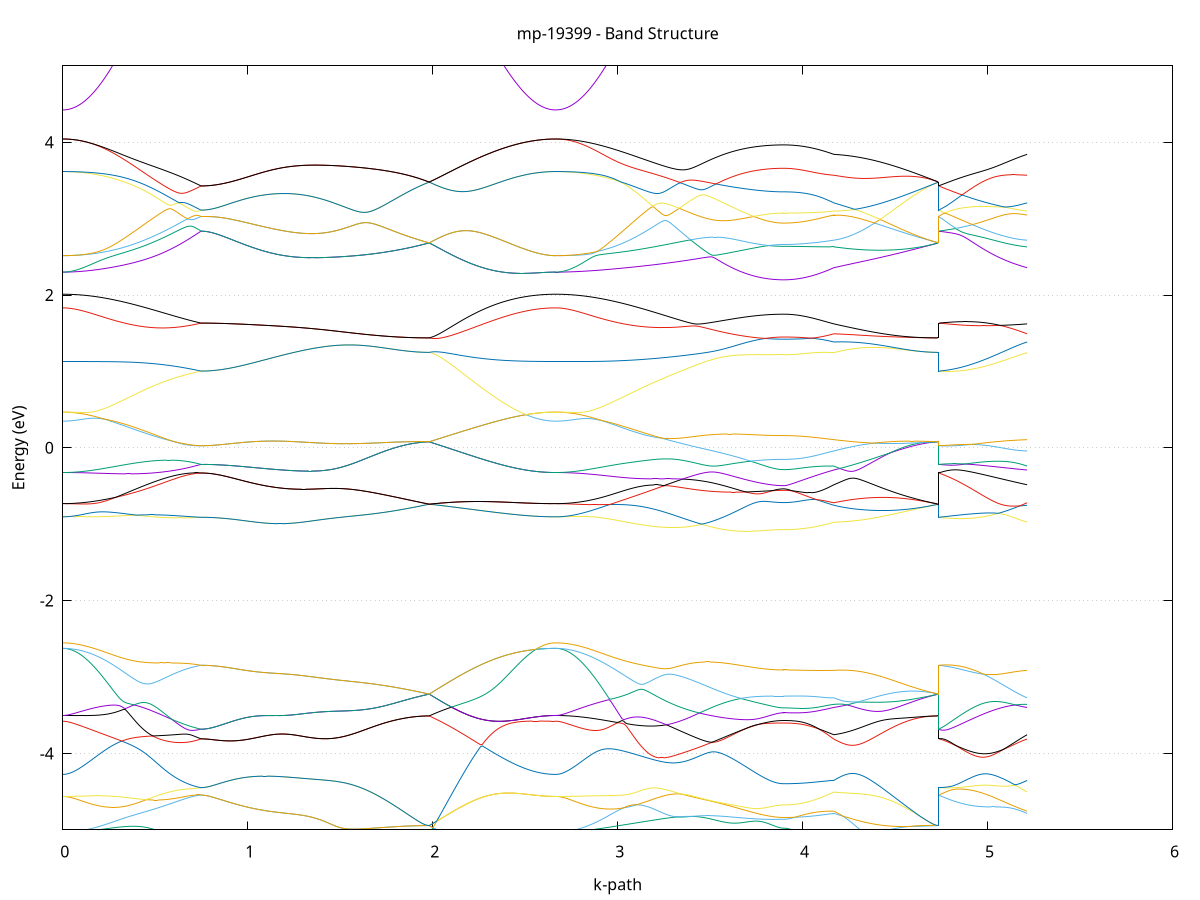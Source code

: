 set title 'mp-19399 - Band Structure'
set xlabel 'k-path'
set ylabel 'Energy (eV)'
set grid y
set yrange [-5:5]
set terminal png size 800,600
set output 'mp-19399_bands_gnuplot.png'
plot '-' using 1:2 with lines notitle, '-' using 1:2 with lines notitle, '-' using 1:2 with lines notitle, '-' using 1:2 with lines notitle, '-' using 1:2 with lines notitle, '-' using 1:2 with lines notitle, '-' using 1:2 with lines notitle, '-' using 1:2 with lines notitle, '-' using 1:2 with lines notitle, '-' using 1:2 with lines notitle, '-' using 1:2 with lines notitle, '-' using 1:2 with lines notitle, '-' using 1:2 with lines notitle, '-' using 1:2 with lines notitle, '-' using 1:2 with lines notitle, '-' using 1:2 with lines notitle, '-' using 1:2 with lines notitle, '-' using 1:2 with lines notitle, '-' using 1:2 with lines notitle, '-' using 1:2 with lines notitle, '-' using 1:2 with lines notitle, '-' using 1:2 with lines notitle, '-' using 1:2 with lines notitle, '-' using 1:2 with lines notitle, '-' using 1:2 with lines notitle, '-' using 1:2 with lines notitle, '-' using 1:2 with lines notitle, '-' using 1:2 with lines notitle, '-' using 1:2 with lines notitle, '-' using 1:2 with lines notitle, '-' using 1:2 with lines notitle, '-' using 1:2 with lines notitle, '-' using 1:2 with lines notitle, '-' using 1:2 with lines notitle, '-' using 1:2 with lines notitle, '-' using 1:2 with lines notitle, '-' using 1:2 with lines notitle, '-' using 1:2 with lines notitle, '-' using 1:2 with lines notitle, '-' using 1:2 with lines notitle, '-' using 1:2 with lines notitle, '-' using 1:2 with lines notitle, '-' using 1:2 with lines notitle, '-' using 1:2 with lines notitle, '-' using 1:2 with lines notitle, '-' using 1:2 with lines notitle, '-' using 1:2 with lines notitle, '-' using 1:2 with lines notitle, '-' using 1:2 with lines notitle, '-' using 1:2 with lines notitle, '-' using 1:2 with lines notitle, '-' using 1:2 with lines notitle, '-' using 1:2 with lines notitle, '-' using 1:2 with lines notitle, '-' using 1:2 with lines notitle, '-' using 1:2 with lines notitle, '-' using 1:2 with lines notitle, '-' using 1:2 with lines notitle, '-' using 1:2 with lines notitle, '-' using 1:2 with lines notitle, '-' using 1:2 with lines notitle, '-' using 1:2 with lines notitle, '-' using 1:2 with lines notitle, '-' using 1:2 with lines notitle, '-' using 1:2 with lines notitle, '-' using 1:2 with lines notitle, '-' using 1:2 with lines notitle, '-' using 1:2 with lines notitle, '-' using 1:2 with lines notitle, '-' using 1:2 with lines notitle, '-' using 1:2 with lines notitle, '-' using 1:2 with lines notitle, '-' using 1:2 with lines notitle, '-' using 1:2 with lines notitle, '-' using 1:2 with lines notitle, '-' using 1:2 with lines notitle, '-' using 1:2 with lines notitle, '-' using 1:2 with lines notitle, '-' using 1:2 with lines notitle, '-' using 1:2 with lines notitle, '-' using 1:2 with lines notitle, '-' using 1:2 with lines notitle, '-' using 1:2 with lines notitle, '-' using 1:2 with lines notitle, '-' using 1:2 with lines notitle, '-' using 1:2 with lines notitle, '-' using 1:2 with lines notitle, '-' using 1:2 with lines notitle, '-' using 1:2 with lines notitle, '-' using 1:2 with lines notitle, '-' using 1:2 with lines notitle, '-' using 1:2 with lines notitle, '-' using 1:2 with lines notitle, '-' using 1:2 with lines notitle, '-' using 1:2 with lines notitle, '-' using 1:2 with lines notitle
0.000000 -44.031616
0.009969 -44.031616
0.019939 -44.031616
0.029908 -44.031616
0.039877 -44.031516
0.049847 -44.031516
0.059816 -44.031516
0.069785 -44.031416
0.079755 -44.031316
0.089724 -44.031216
0.099693 -44.031116
0.109662 -44.031016
0.119632 -44.030916
0.129601 -44.030816
0.139570 -44.030716
0.149540 -44.030616
0.159509 -44.030416
0.169478 -44.030316
0.179448 -44.030116
0.189417 -44.029916
0.199386 -44.029716
0.209356 -44.029616
0.219325 -44.029416
0.229294 -44.029216
0.239264 -44.028916
0.249233 -44.028716
0.259202 -44.028516
0.269172 -44.028216
0.279141 -44.028016
0.289110 -44.027816
0.299079 -44.027516
0.309049 -44.027216
0.319018 -44.027016
0.328987 -44.026716
0.338957 -44.026416
0.348926 -44.026116
0.358895 -44.025816
0.368865 -44.025516
0.378834 -44.025216
0.388803 -44.024916
0.398773 -44.024616
0.408742 -44.024216
0.418711 -44.023916
0.428681 -44.023616
0.438650 -44.023216
0.448619 -44.022916
0.458589 -44.022516
0.468558 -44.022216
0.478527 -44.021816
0.488496 -44.021516
0.498466 -44.021116
0.508435 -44.020716
0.518404 -44.020416
0.528374 -44.020016
0.538343 -44.019616
0.548312 -44.019316
0.558282 -44.018916
0.568251 -44.018516
0.578220 -44.018116
0.588190 -44.017716
0.598159 -44.017416
0.608128 -44.017016
0.618098 -44.016616
0.628067 -44.016216
0.638036 -44.015816
0.648006 -44.015416
0.657975 -44.015016
0.667944 -44.014716
0.677913 -44.014316
0.687883 -44.013916
0.697852 -44.013516
0.707821 -44.013116
0.717791 -44.012816
0.727760 -44.012416
0.737729 -44.012016
0.747699 -44.011616
0.747699 -44.011616
0.757693 -44.011616
0.767687 -44.011616
0.777682 -44.011616
0.787676 -44.011616
0.797671 -44.011616
0.807665 -44.011616
0.817659 -44.011616
0.827654 -44.011616
0.837648 -44.011616
0.847643 -44.011616
0.857637 -44.011516
0.867631 -44.011516
0.877626 -44.011516
0.887620 -44.011516
0.897615 -44.011416
0.907609 -44.011416
0.917603 -44.011416
0.927598 -44.011416
0.937592 -44.011316
0.947587 -44.011316
0.957581 -44.011316
0.967575 -44.011216
0.977570 -44.011216
0.987564 -44.011116
0.997558 -44.011116
1.007553 -44.011116
1.017547 -44.011016
1.027542 -44.011016
1.037536 -44.010916
1.047530 -44.010916
1.057525 -44.010816
1.067519 -44.010816
1.077514 -44.010716
1.087508 -44.010716
1.097502 -44.010616
1.107497 -44.010616
1.117491 -44.010516
1.127486 -44.010516
1.137480 -44.010416
1.147474 -44.010316
1.157469 -44.010316
1.167463 -44.010216
1.177458 -44.010216
1.187452 -44.010116
1.197446 -44.010016
1.207441 -44.010016
1.217435 -44.009916
1.227429 -44.009816
1.237424 -44.009816
1.247418 -44.009716
1.257413 -44.009616
1.267407 -44.009616
1.277401 -44.009516
1.287396 -44.009416
1.297390 -44.009416
1.307385 -44.009316
1.317379 -44.009216
1.327373 -44.009216
1.327373 -44.009216
1.337278 -44.009116
1.347183 -44.009016
1.357088 -44.009016
1.366992 -44.008916
1.376897 -44.008816
1.386802 -44.008816
1.396707 -44.008716
1.406611 -44.008616
1.416516 -44.008616
1.426421 -44.008516
1.436326 -44.008416
1.446231 -44.008416
1.456135 -44.008316
1.466040 -44.008216
1.475945 -44.008216
1.485850 -44.008116
1.495754 -44.008016
1.505659 -44.008016
1.515564 -44.007916
1.525469 -44.007816
1.535373 -44.007816
1.545278 -44.007716
1.555183 -44.007716
1.565088 -44.007616
1.574992 -44.007516
1.584897 -44.007516
1.594802 -44.007416
1.604707 -44.007416
1.614611 -44.007316
1.624516 -44.007316
1.634421 -44.007216
1.644326 -44.007216
1.654231 -44.007116
1.664135 -44.007116
1.674040 -44.007016
1.683945 -44.007016
1.693850 -44.006916
1.703754 -44.006916
1.713659 -44.006816
1.723564 -44.006816
1.733469 -44.006716
1.743373 -44.006716
1.753278 -44.006716
1.763183 -44.006616
1.773088 -44.006616
1.782992 -44.006616
1.792897 -44.006516
1.802802 -44.006516
1.812707 -44.006516
1.822612 -44.006516
1.832516 -44.006416
1.842421 -44.006416
1.852326 -44.006416
1.862231 -44.006416
1.872135 -44.006416
1.882040 -44.006316
1.891945 -44.006316
1.901850 -44.006316
1.911754 -44.006316
1.921659 -44.006316
1.931564 -44.006316
1.941469 -44.006316
1.951373 -44.006316
1.961278 -44.006316
1.971183 -44.006316
1.981088 -44.006316
1.981088 -44.006316
1.990999 -44.006716
2.000911 -44.007216
2.010823 -44.007716
2.020735 -44.008216
2.030646 -44.008616
2.040558 -44.009116
2.050470 -44.009616
2.060382 -44.010216
2.070293 -44.010716
2.080205 -44.011216
2.090117 -44.011716
2.100029 -44.012216
2.109940 -44.012716
2.119852 -44.013316
2.129764 -44.013816
2.139676 -44.014316
2.149587 -44.014816
2.159499 -44.015416
2.169411 -44.015916
2.179323 -44.016416
2.189234 -44.016916
2.199146 -44.017516
2.209058 -44.018016
2.218970 -44.018516
2.228881 -44.019016
2.238793 -44.019516
2.248705 -44.020016
2.258617 -44.020516
2.268528 -44.021016
2.278440 -44.021416
2.288352 -44.021916
2.298264 -44.022416
2.308175 -44.022816
2.318087 -44.023316
2.327999 -44.023716
2.337911 -44.024116
2.347822 -44.024516
2.357734 -44.025016
2.367646 -44.025416
2.377558 -44.025716
2.387469 -44.026116
2.397381 -44.026516
2.407293 -44.026816
2.417205 -44.027216
2.427116 -44.027516
2.437028 -44.027816
2.446940 -44.028216
2.456852 -44.028516
2.466763 -44.028716
2.476675 -44.029016
2.486587 -44.029316
2.496499 -44.029516
2.506410 -44.029816
2.516322 -44.030016
2.526234 -44.030216
2.536146 -44.030416
2.546057 -44.030616
2.555969 -44.030716
2.565881 -44.030916
2.575793 -44.031016
2.585704 -44.031216
2.595616 -44.031316
2.605528 -44.031416
2.615440 -44.031416
2.625351 -44.031516
2.635263 -44.031616
2.645175 -44.031616
2.655087 -44.031616
2.664998 -44.031616
2.664998 -44.031616
2.674960 -44.031616
2.684922 -44.031616
2.694884 -44.031616
2.704846 -44.031616
2.714808 -44.031516
2.724770 -44.031516
2.734732 -44.031416
2.744693 -44.031316
2.754655 -44.031316
2.764617 -44.031216
2.774579 -44.031116
2.784541 -44.031016
2.794503 -44.030916
2.804465 -44.030716
2.814427 -44.030616
2.824389 -44.030516
2.834350 -44.030316
2.844312 -44.030216
2.854274 -44.030016
2.864236 -44.029816
2.874198 -44.029716
2.884160 -44.029516
2.894122 -44.029316
2.904084 -44.029116
2.914046 -44.028916
2.924007 -44.028716
2.933969 -44.028416
2.943931 -44.028216
2.953893 -44.028016
2.963855 -44.027716
2.973817 -44.027516
2.983779 -44.027216
2.993741 -44.026916
3.003703 -44.026716
3.013664 -44.026416
3.023626 -44.026116
3.033588 -44.025816
3.043550 -44.025516
3.053512 -44.025216
3.063474 -44.024916
3.073436 -44.024616
3.083398 -44.024316
3.093360 -44.024016
3.103321 -44.023716
3.113283 -44.023316
3.123245 -44.023016
3.133207 -44.022616
3.143169 -44.022316
3.153131 -44.022016
3.163093 -44.021616
3.173055 -44.021316
3.183017 -44.020916
3.192978 -44.020516
3.202940 -44.020216
3.212902 -44.019816
3.222864 -44.019516
3.232826 -44.019116
3.242788 -44.018716
3.252750 -44.018416
3.262712 -44.018016
3.272674 -44.017616
3.282635 -44.017216
3.292597 -44.016916
3.302559 -44.016516
3.312521 -44.016116
3.322483 -44.015816
3.332445 -44.015416
3.342407 -44.015016
3.352369 -44.014616
3.362331 -44.014316
3.372292 -44.013916
3.382254 -44.013516
3.392216 -44.013216
3.402178 -44.012816
3.412140 -44.012516
3.422102 -44.012116
3.432064 -44.011816
3.442026 -44.011416
3.451987 -44.011116
3.461949 -44.010716
3.471911 -44.010416
3.481873 -44.010616
3.491835 -44.010816
3.501797 -44.011016
3.511759 -44.011216
3.521721 -44.011416
3.531683 -44.011616
3.541644 -44.011816
3.551606 -44.012016
3.561568 -44.012116
3.571530 -44.012316
3.571530 -44.012316
3.581435 -44.012516
3.591340 -44.012716
3.601244 -44.012816
3.611149 -44.013016
3.621054 -44.013216
3.630959 -44.013316
3.640864 -44.013516
3.650768 -44.013616
3.660673 -44.013716
3.670578 -44.013916
3.680483 -44.014016
3.690387 -44.014116
3.700292 -44.014316
3.710197 -44.014416
3.720102 -44.014516
3.730006 -44.014616
3.739911 -44.014716
3.749816 -44.014816
3.759721 -44.014916
3.769625 -44.014916
3.779530 -44.015016
3.789435 -44.015116
3.799340 -44.015116
3.809244 -44.015216
3.819149 -44.015216
3.829054 -44.015316
3.838959 -44.015316
3.848864 -44.015416
3.858768 -44.015416
3.868673 -44.015416
3.878578 -44.015416
3.888483 -44.015416
3.898387 -44.015416
3.898387 -44.015416
3.908055 -44.015416
3.917723 -44.015416
3.927390 -44.015416
3.937058 -44.015416
3.946726 -44.015316
3.956394 -44.015316
3.966061 -44.015216
3.975729 -44.015116
3.985397 -44.015016
3.995064 -44.014916
4.004732 -44.014816
4.014400 -44.014716
4.024067 -44.014516
4.033735 -44.014416
4.043403 -44.014216
4.053070 -44.014116
4.062738 -44.013916
4.072406 -44.013716
4.082074 -44.013516
4.091741 -44.013416
4.101409 -44.013116
4.111077 -44.012916
4.120744 -44.012716
4.130412 -44.012516
4.140080 -44.012316
4.149747 -44.012116
4.159415 -44.011816
4.169083 -44.011616
4.169083 -44.011616
4.179015 -44.011416
4.188947 -44.011216
4.198879 -44.011016
4.208811 -44.010816
4.218744 -44.010616
4.228676 -44.010416
4.238608 -44.010216
4.248540 -44.010016
4.258472 -44.009916
4.268404 -44.009716
4.278336 -44.009516
4.288269 -44.009416
4.298201 -44.009216
4.308133 -44.009116
4.318065 -44.008916
4.327997 -44.008816
4.337929 -44.008616
4.347862 -44.008516
4.357794 -44.008416
4.367726 -44.008216
4.377658 -44.008116
4.387590 -44.008016
4.397522 -44.007916
4.407455 -44.007816
4.417387 -44.007716
4.427319 -44.007616
4.437251 -44.007516
4.447183 -44.007416
4.457115 -44.007316
4.467048 -44.007216
4.476980 -44.007116
4.486912 -44.007016
4.496844 -44.007016
4.506776 -44.006916
4.516708 -44.006816
4.526641 -44.006816
4.536573 -44.006716
4.546505 -44.006716
4.556437 -44.006616
4.566369 -44.006616
4.576301 -44.006516
4.586233 -44.006516
4.596166 -44.006516
4.606098 -44.006416
4.616030 -44.006416
4.625962 -44.006416
4.635894 -44.006416
4.645826 -44.006316
4.655759 -44.006316
4.665691 -44.006316
4.675623 -44.006316
4.685555 -44.006316
4.695487 -44.006316
4.705419 -44.006316
4.715352 -44.006316
4.725284 -44.006316
4.735216 -44.006316
4.735216 -44.011616
4.745190 -44.011616
4.755163 -44.011616
4.765137 -44.011616
4.775110 -44.011616
4.785084 -44.011616
4.795058 -44.011616
4.805031 -44.011516
4.815005 -44.011516
4.824979 -44.011516
4.834952 -44.011416
4.844926 -44.011416
4.854900 -44.011316
4.864873 -44.011316
4.874847 -44.011316
4.884821 -44.011216
4.894794 -44.011216
4.904768 -44.011216
4.914742 -44.011116
4.924715 -44.011116
4.934689 -44.011016
4.944662 -44.011016
4.954636 -44.011016
4.964610 -44.010916
4.974583 -44.010916
4.984557 -44.010916
4.994531 -44.010816
5.004504 -44.010816
5.014478 -44.010816
5.024452 -44.010816
5.034425 -44.010816
5.044399 -44.010816
5.054373 -44.010816
5.064346 -44.010816
5.074320 -44.010816
5.084294 -44.010816
5.094267 -44.010816
5.104241 -44.010816
5.114214 -44.010916
5.124188 -44.010916
5.134162 -44.011016
5.144135 -44.011016
5.154109 -44.011116
5.164083 -44.011116
5.174056 -44.011216
5.184030 -44.011316
5.194004 -44.011416
5.203977 -44.011516
5.213951 -44.011616
e
0.000000 -43.997016
0.009969 -43.997016
0.019939 -43.997016
0.029908 -43.997016
0.039877 -43.997016
0.049847 -43.997016
0.059816 -43.997116
0.069785 -43.997116
0.079755 -43.997116
0.089724 -43.997216
0.099693 -43.997216
0.109662 -43.997316
0.119632 -43.997316
0.129601 -43.997416
0.139570 -43.997516
0.149540 -43.997516
0.159509 -43.997616
0.169478 -43.997716
0.179448 -43.997816
0.189417 -43.997916
0.199386 -43.998016
0.209356 -43.998116
0.219325 -43.998216
0.229294 -43.998316
0.239264 -43.998416
0.249233 -43.998616
0.259202 -43.998716
0.269172 -43.998816
0.279141 -43.999016
0.289110 -43.999116
0.299079 -43.999316
0.309049 -43.999416
0.319018 -43.999616
0.328987 -43.999816
0.338957 -44.000016
0.348926 -44.000116
0.358895 -44.000316
0.368865 -44.000516
0.378834 -44.000716
0.388803 -44.000916
0.398773 -44.001116
0.408742 -44.001316
0.418711 -44.001616
0.428681 -44.001816
0.438650 -44.002016
0.448619 -44.002216
0.458589 -44.002516
0.468558 -44.002716
0.478527 -44.003016
0.488496 -44.003316
0.498466 -44.003516
0.508435 -44.003816
0.518404 -44.004116
0.528374 -44.004316
0.538343 -44.004616
0.548312 -44.004916
0.558282 -44.005216
0.568251 -44.005516
0.578220 -44.005816
0.588190 -44.006116
0.598159 -44.006416
0.608128 -44.006816
0.618098 -44.007116
0.628067 -44.007416
0.638036 -44.007816
0.648006 -44.008116
0.657975 -44.008416
0.667944 -44.008816
0.677913 -44.009116
0.687883 -44.009516
0.697852 -44.009816
0.707821 -44.010216
0.717791 -44.010516
0.727760 -44.010916
0.737729 -44.011316
0.747699 -44.011616
0.747699 -44.011616
0.757693 -44.011616
0.767687 -44.011616
0.777682 -44.011616
0.787676 -44.011616
0.797671 -44.011616
0.807665 -44.011616
0.817659 -44.011616
0.827654 -44.011616
0.837648 -44.011616
0.847643 -44.011616
0.857637 -44.011516
0.867631 -44.011516
0.877626 -44.011516
0.887620 -44.011516
0.897615 -44.011416
0.907609 -44.011416
0.917603 -44.011416
0.927598 -44.011416
0.937592 -44.011316
0.947587 -44.011316
0.957581 -44.011316
0.967575 -44.011216
0.977570 -44.011216
0.987564 -44.011116
0.997558 -44.011116
1.007553 -44.011116
1.017547 -44.011016
1.027542 -44.011016
1.037536 -44.010916
1.047530 -44.010916
1.057525 -44.010816
1.067519 -44.010816
1.077514 -44.010716
1.087508 -44.010716
1.097502 -44.010616
1.107497 -44.010616
1.117491 -44.010516
1.127486 -44.010516
1.137480 -44.010416
1.147474 -44.010316
1.157469 -44.010316
1.167463 -44.010216
1.177458 -44.010216
1.187452 -44.010116
1.197446 -44.010016
1.207441 -44.010016
1.217435 -44.009916
1.227429 -44.009816
1.237424 -44.009816
1.247418 -44.009716
1.257413 -44.009616
1.267407 -44.009616
1.277401 -44.009516
1.287396 -44.009416
1.297390 -44.009416
1.307385 -44.009316
1.317379 -44.009216
1.327373 -44.009216
1.327373 -44.009216
1.337278 -44.009116
1.347183 -44.009016
1.357088 -44.009016
1.366992 -44.008916
1.376897 -44.008816
1.386802 -44.008816
1.396707 -44.008716
1.406611 -44.008616
1.416516 -44.008616
1.426421 -44.008516
1.436326 -44.008416
1.446231 -44.008416
1.456135 -44.008316
1.466040 -44.008216
1.475945 -44.008216
1.485850 -44.008116
1.495754 -44.008016
1.505659 -44.008016
1.515564 -44.007916
1.525469 -44.007816
1.535373 -44.007816
1.545278 -44.007716
1.555183 -44.007616
1.565088 -44.007616
1.574992 -44.007516
1.584897 -44.007516
1.594802 -44.007416
1.604707 -44.007416
1.614611 -44.007316
1.624516 -44.007316
1.634421 -44.007216
1.644326 -44.007216
1.654231 -44.007116
1.664135 -44.007116
1.674040 -44.007016
1.683945 -44.007016
1.693850 -44.006916
1.703754 -44.006916
1.713659 -44.006816
1.723564 -44.006816
1.733469 -44.006716
1.743373 -44.006716
1.753278 -44.006716
1.763183 -44.006616
1.773088 -44.006616
1.782992 -44.006616
1.792897 -44.006516
1.802802 -44.006516
1.812707 -44.006516
1.822612 -44.006516
1.832516 -44.006416
1.842421 -44.006416
1.852326 -44.006416
1.862231 -44.006416
1.872135 -44.006416
1.882040 -44.006316
1.891945 -44.006316
1.901850 -44.006316
1.911754 -44.006316
1.921659 -44.006316
1.931564 -44.006316
1.941469 -44.006316
1.951373 -44.006316
1.961278 -44.006316
1.971183 -44.006316
1.981088 -44.006316
1.981088 -44.006316
1.990999 -44.005816
2.000911 -44.005416
2.010823 -44.004916
2.020735 -44.004516
2.030646 -44.004116
2.040558 -44.003716
2.050470 -44.003316
2.060382 -44.002916
2.070293 -44.002516
2.080205 -44.002116
2.090117 -44.001816
2.100029 -44.001416
2.109940 -44.001116
2.119852 -44.000816
2.129764 -44.000516
2.139676 -44.000216
2.149587 -43.999916
2.159499 -43.999716
2.169411 -43.999416
2.179323 -43.999216
2.189234 -43.999016
2.199146 -43.998816
2.209058 -43.998616
2.218970 -43.998416
2.228881 -43.998216
2.238793 -43.998116
2.248705 -43.997916
2.258617 -43.997816
2.268528 -43.997616
2.278440 -43.997516
2.288352 -43.997416
2.298264 -43.997316
2.308175 -43.997216
2.318087 -43.997116
2.327999 -43.997116
2.337911 -43.997016
2.347822 -43.997016
2.357734 -43.996916
2.367646 -43.996916
2.377558 -43.996816
2.387469 -43.996816
2.397381 -43.996816
2.407293 -43.996816
2.417205 -43.996816
2.427116 -43.996716
2.437028 -43.996716
2.446940 -43.996716
2.456852 -43.996816
2.466763 -43.996816
2.476675 -43.996816
2.486587 -43.996816
2.496499 -43.996816
2.506410 -43.996816
2.516322 -43.996816
2.526234 -43.996916
2.536146 -43.996916
2.546057 -43.996916
2.555969 -43.996916
2.565881 -43.996916
2.575793 -43.996916
2.585704 -43.996916
2.595616 -43.997016
2.605528 -43.996916
2.615440 -43.997016
2.625351 -43.997016
2.635263 -43.997016
2.645175 -43.997016
2.655087 -43.997016
2.664998 -43.997016
2.664998 -43.997016
2.674960 -43.997016
2.684922 -43.997016
2.694884 -43.997016
2.704846 -43.997016
2.714808 -43.997116
2.724770 -43.997116
2.734732 -43.997116
2.744693 -43.997216
2.754655 -43.997216
2.764617 -43.997316
2.774579 -43.997316
2.784541 -43.997416
2.794503 -43.997516
2.804465 -43.997516
2.814427 -43.997616
2.824389 -43.997716
2.834350 -43.997816
2.844312 -43.997916
2.854274 -43.998016
2.864236 -43.998116
2.874198 -43.998216
2.884160 -43.998316
2.894122 -43.998516
2.904084 -43.998616
2.914046 -43.998716
2.924007 -43.998816
2.933969 -43.999016
2.943931 -43.999116
2.953893 -43.999316
2.963855 -43.999516
2.973817 -43.999616
2.983779 -43.999816
2.993741 -43.999916
3.003703 -44.000116
3.013664 -44.000316
3.023626 -44.000516
3.033588 -44.000616
3.043550 -44.000816
3.053512 -44.001016
3.063474 -44.001216
3.073436 -44.001416
3.083398 -44.001616
3.093360 -44.001816
3.103321 -44.002016
3.113283 -44.002216
3.123245 -44.002416
3.133207 -44.002616
3.143169 -44.002916
3.153131 -44.003116
3.163093 -44.003316
3.173055 -44.003516
3.183017 -44.003716
3.192978 -44.004016
3.202940 -44.004216
3.212902 -44.004416
3.222864 -44.004616
3.232826 -44.004916
3.242788 -44.005116
3.252750 -44.005316
3.262712 -44.005616
3.272674 -44.005816
3.282635 -44.006116
3.292597 -44.006316
3.302559 -44.006516
3.312521 -44.006816
3.322483 -44.007016
3.332445 -44.007216
3.342407 -44.007516
3.352369 -44.007716
3.362331 -44.007916
3.372292 -44.008216
3.382254 -44.008416
3.392216 -44.008616
3.402178 -44.008816
3.412140 -44.009116
3.422102 -44.009316
3.432064 -44.009516
3.442026 -44.009716
3.451987 -44.009916
3.461949 -44.010216
3.471911 -44.010316
3.481873 -44.010016
3.491835 -44.009716
3.501797 -44.009416
3.511759 -44.009116
3.521721 -44.008716
3.531683 -44.008416
3.541644 -44.008116
3.551606 -44.007816
3.561568 -44.007516
3.571530 -44.007316
3.571530 -44.007316
3.581435 -44.007016
3.591340 -44.006716
3.601244 -44.006416
3.611149 -44.006216
3.621054 -44.005916
3.630959 -44.005716
3.640864 -44.005416
3.650768 -44.005216
3.660673 -44.005016
3.670578 -44.004816
3.680483 -44.004616
3.690387 -44.004416
3.700292 -44.004216
3.710197 -44.004016
3.720102 -44.003816
3.730006 -44.003716
3.739911 -44.003516
3.749816 -44.003416
3.759721 -44.003216
3.769625 -44.003116
3.779530 -44.003016
3.789435 -44.002916
3.799340 -44.002816
3.809244 -44.002716
3.819149 -44.002616
3.829054 -44.002516
3.838959 -44.002516
3.848864 -44.002416
3.858768 -44.002416
3.868673 -44.002316
3.878578 -44.002316
3.888483 -44.002316
3.898387 -44.002316
3.898387 -44.002316
3.908055 -44.002316
3.917723 -44.002316
3.927390 -44.002316
3.937058 -44.002416
3.946726 -44.002416
3.956394 -44.002416
3.966061 -44.002516
3.975729 -44.002616
3.985397 -44.002616
3.995064 -44.002716
4.004732 -44.002816
4.014400 -44.002916
4.024067 -44.003016
4.033735 -44.003116
4.043403 -44.003216
4.053070 -44.003416
4.062738 -44.003516
4.072406 -44.003616
4.082074 -44.003816
4.091741 -44.004016
4.101409 -44.004216
4.111077 -44.004316
4.120744 -44.004516
4.130412 -44.004716
4.140080 -44.004916
4.149747 -44.005116
4.159415 -44.005316
4.169083 -44.005616
4.169083 -44.005616
4.179015 -44.005616
4.188947 -44.005716
4.198879 -44.005816
4.208811 -44.005816
4.218744 -44.005916
4.228676 -44.005916
4.238608 -44.006016
4.248540 -44.006016
4.258472 -44.006116
4.268404 -44.006116
4.278336 -44.006216
4.288269 -44.006216
4.298201 -44.006216
4.308133 -44.006316
4.318065 -44.006316
4.327997 -44.006316
4.337929 -44.006316
4.347862 -44.006416
4.357794 -44.006416
4.367726 -44.006416
4.377658 -44.006416
4.387590 -44.006416
4.397522 -44.006416
4.407455 -44.006516
4.417387 -44.006516
4.427319 -44.006516
4.437251 -44.006516
4.447183 -44.006516
4.457115 -44.006516
4.467048 -44.006516
4.476980 -44.006516
4.486912 -44.006516
4.496844 -44.006516
4.506776 -44.006516
4.516708 -44.006416
4.526641 -44.006416
4.536573 -44.006416
4.546505 -44.006416
4.556437 -44.006416
4.566369 -44.006416
4.576301 -44.006416
4.586233 -44.006416
4.596166 -44.006416
4.606098 -44.006316
4.616030 -44.006316
4.625962 -44.006316
4.635894 -44.006316
4.645826 -44.006316
4.655759 -44.006316
4.665691 -44.006316
4.675623 -44.006316
4.685555 -44.006316
4.695487 -44.006316
4.705419 -44.006316
4.715352 -44.006316
4.725284 -44.006316
4.735216 -44.006316
4.735216 -44.011616
4.745190 -44.011616
4.755163 -44.011616
4.765137 -44.011616
4.775110 -44.011616
4.785084 -44.011616
4.795058 -44.011616
4.805031 -44.011516
4.815005 -44.011516
4.824979 -44.011516
4.834952 -44.011416
4.844926 -44.011416
4.854900 -44.011316
4.864873 -44.011216
4.874847 -44.011216
4.884821 -44.011116
4.894794 -44.011016
4.904768 -44.010916
4.914742 -44.010816
4.924715 -44.010716
4.934689 -44.010616
4.944662 -44.010516
4.954636 -44.010316
4.964610 -44.010216
4.974583 -44.010116
4.984557 -44.009916
4.994531 -44.009816
5.004504 -44.009616
5.014478 -44.009516
5.024452 -44.009316
5.034425 -44.009116
5.044399 -44.009016
5.054373 -44.008816
5.064346 -44.008616
5.074320 -44.008416
5.084294 -44.008216
5.094267 -44.008016
5.104241 -44.007816
5.114214 -44.007616
5.124188 -44.007416
5.134162 -44.007216
5.144135 -44.007016
5.154109 -44.006816
5.164083 -44.006616
5.174056 -44.006416
5.184030 -44.006216
5.194004 -44.006016
5.203977 -44.005816
5.213951 -44.005616
e
0.000000 -43.881816
0.009969 -43.881816
0.019939 -43.881816
0.029908 -43.881816
0.039877 -43.881816
0.049847 -43.881916
0.059816 -43.881916
0.069785 -43.881916
0.079755 -43.881916
0.089724 -43.881916
0.099693 -43.881916
0.109662 -43.881916
0.119632 -43.881916
0.129601 -43.882016
0.139570 -43.882016
0.149540 -43.882016
0.159509 -43.882016
0.169478 -43.882116
0.179448 -43.882116
0.189417 -43.882116
0.199386 -43.882116
0.209356 -43.882216
0.219325 -43.882216
0.229294 -43.882216
0.239264 -43.882216
0.249233 -43.882316
0.259202 -43.882316
0.269172 -43.882316
0.279141 -43.882416
0.289110 -43.882416
0.299079 -43.882416
0.309049 -43.882516
0.319018 -43.882516
0.328987 -43.882516
0.338957 -43.882516
0.348926 -43.882616
0.358895 -43.882616
0.368865 -43.882616
0.378834 -43.882716
0.388803 -43.882716
0.398773 -43.882716
0.408742 -43.882716
0.418711 -43.882816
0.428681 -43.882816
0.438650 -43.882816
0.448619 -43.882816
0.458589 -43.882816
0.468558 -43.882916
0.478527 -43.882916
0.488496 -43.882916
0.498466 -43.882916
0.508435 -43.882916
0.518404 -43.882916
0.528374 -43.882916
0.538343 -43.882916
0.548312 -43.882916
0.558282 -43.882916
0.568251 -43.882916
0.578220 -43.882916
0.588190 -43.882916
0.598159 -43.882916
0.608128 -43.882916
0.618098 -43.882916
0.628067 -43.882816
0.638036 -43.882816
0.648006 -43.882816
0.657975 -43.882816
0.667944 -43.882716
0.677913 -43.882716
0.687883 -43.882716
0.697852 -43.882616
0.707821 -43.882616
0.717791 -43.882516
0.727760 -43.882516
0.737729 -43.882416
0.747699 -43.882416
0.747699 -43.882416
0.757693 -43.882416
0.767687 -43.882416
0.777682 -43.882416
0.787676 -43.882416
0.797671 -43.882416
0.807665 -43.882416
0.817659 -43.882416
0.827654 -43.882516
0.837648 -43.882516
0.847643 -43.882516
0.857637 -43.882516
0.867631 -43.882516
0.877626 -43.882616
0.887620 -43.882616
0.897615 -43.882616
0.907609 -43.882716
0.917603 -43.882716
0.927598 -43.882716
0.937592 -43.882816
0.947587 -43.882816
0.957581 -43.882816
0.967575 -43.882916
0.977570 -43.882916
0.987564 -43.883016
0.997558 -43.883016
1.007553 -43.883116
1.017547 -43.883116
1.027542 -43.883216
1.037536 -43.883216
1.047530 -43.883316
1.057525 -43.883316
1.067519 -43.883416
1.077514 -43.883516
1.087508 -43.883516
1.097502 -43.883616
1.107497 -43.883616
1.117491 -43.883716
1.127486 -43.883816
1.137480 -43.883816
1.147474 -43.883916
1.157469 -43.884016
1.167463 -43.884016
1.177458 -43.884116
1.187452 -43.884216
1.197446 -43.884216
1.207441 -43.884316
1.217435 -43.884416
1.227429 -43.884416
1.237424 -43.884516
1.247418 -43.884616
1.257413 -43.884616
1.267407 -43.884716
1.277401 -43.884816
1.287396 -43.884816
1.297390 -43.884916
1.307385 -43.885016
1.317379 -43.885016
1.327373 -43.885116
1.327373 -43.885116
1.337278 -43.885216
1.347183 -43.885216
1.357088 -43.885316
1.366992 -43.885416
1.376897 -43.885416
1.386802 -43.885516
1.396707 -43.885516
1.406611 -43.885616
1.416516 -43.885716
1.426421 -43.885716
1.436326 -43.885816
1.446231 -43.885816
1.456135 -43.885916
1.466040 -43.886016
1.475945 -43.886016
1.485850 -43.886116
1.495754 -43.886116
1.505659 -43.886216
1.515564 -43.886216
1.525469 -43.886316
1.535373 -43.886316
1.545278 -43.886416
1.555183 -43.886416
1.565088 -43.886516
1.574992 -43.886516
1.584897 -43.886616
1.594802 -43.886616
1.604707 -43.886716
1.614611 -43.886716
1.624516 -43.886716
1.634421 -43.886816
1.644326 -43.886816
1.654231 -43.886916
1.664135 -43.886916
1.674040 -43.886916
1.683945 -43.887016
1.693850 -43.887016
1.703754 -43.887016
1.713659 -43.887116
1.723564 -43.887116
1.733469 -43.887116
1.743373 -43.887116
1.753278 -43.887216
1.763183 -43.887216
1.773088 -43.887216
1.782992 -43.887216
1.792897 -43.887316
1.802802 -43.887316
1.812707 -43.887316
1.822612 -43.887316
1.832516 -43.887316
1.842421 -43.887416
1.852326 -43.887416
1.862231 -43.887416
1.872135 -43.887416
1.882040 -43.887416
1.891945 -43.887416
1.901850 -43.887416
1.911754 -43.887416
1.921659 -43.887416
1.931564 -43.887416
1.941469 -43.887416
1.951373 -43.887516
1.961278 -43.887516
1.971183 -43.887516
1.981088 -43.887516
1.981088 -43.887516
1.990999 -43.887616
2.000911 -43.887716
2.010823 -43.887816
2.020735 -43.887916
2.030646 -43.888016
2.040558 -43.888116
2.050470 -43.888116
2.060382 -43.888216
2.070293 -43.888316
2.080205 -43.888316
2.090117 -43.888316
2.100029 -43.888316
2.109940 -43.888316
2.119852 -43.888316
2.129764 -43.888316
2.139676 -43.888316
2.149587 -43.888216
2.159499 -43.888216
2.169411 -43.888116
2.179323 -43.888116
2.189234 -43.888016
2.199146 -43.887916
2.209058 -43.887816
2.218970 -43.887716
2.228881 -43.887616
2.238793 -43.887516
2.248705 -43.887416
2.258617 -43.887216
2.268528 -43.887116
2.278440 -43.886916
2.288352 -43.886816
2.298264 -43.886616
2.308175 -43.886516
2.318087 -43.886316
2.327999 -43.886116
2.337911 -43.886016
2.347822 -43.885816
2.357734 -43.885616
2.367646 -43.885416
2.377558 -43.885216
2.387469 -43.885116
2.397381 -43.884916
2.407293 -43.884716
2.417205 -43.884516
2.427116 -43.884316
2.437028 -43.884116
2.446940 -43.884016
2.456852 -43.883816
2.466763 -43.883616
2.476675 -43.883516
2.486587 -43.883316
2.496499 -43.883216
2.506410 -43.883016
2.516322 -43.882916
2.526234 -43.882816
2.536146 -43.882616
2.546057 -43.882516
2.555969 -43.882416
2.565881 -43.882316
2.575793 -43.882216
2.585704 -43.882216
2.595616 -43.882116
2.605528 -43.882016
2.615440 -43.882016
2.625351 -43.881916
2.635263 -43.881916
2.645175 -43.881916
2.655087 -43.881816
2.664998 -43.881816
2.664998 -43.881816
2.674960 -43.881816
2.684922 -43.881816
2.694884 -43.881816
2.704846 -43.881816
2.714808 -43.881816
2.724770 -43.881816
2.734732 -43.881916
2.744693 -43.881916
2.754655 -43.881916
2.764617 -43.881916
2.774579 -43.881916
2.784541 -43.881916
2.794503 -43.881916
2.804465 -43.881916
2.814427 -43.881916
2.824389 -43.881916
2.834350 -43.881916
2.844312 -43.881916
2.854274 -43.882016
2.864236 -43.882016
2.874198 -43.882016
2.884160 -43.882016
2.894122 -43.882016
2.904084 -43.882016
2.914046 -43.882116
2.924007 -43.882116
2.933969 -43.882116
2.943931 -43.882116
2.953893 -43.882116
2.963855 -43.882216
2.973817 -43.882216
2.983779 -43.882216
2.993741 -43.882216
3.003703 -43.882216
3.013664 -43.882316
3.023626 -43.882316
3.033588 -43.882316
3.043550 -43.882316
3.053512 -43.882416
3.063474 -43.882416
3.073436 -43.882416
3.083398 -43.882416
3.093360 -43.882416
3.103321 -43.882516
3.113283 -43.882516
3.123245 -43.882516
3.133207 -43.882516
3.143169 -43.882616
3.153131 -43.882616
3.163093 -43.882616
3.173055 -43.882716
3.183017 -43.882716
3.192978 -43.882716
3.202940 -43.882716
3.212902 -43.882816
3.222864 -43.882816
3.232826 -43.882816
3.242788 -43.882816
3.252750 -43.882916
3.262712 -43.882916
3.272674 -43.882916
3.282635 -43.883016
3.292597 -43.883016
3.302559 -43.883016
3.312521 -43.883016
3.322483 -43.883116
3.332445 -43.883116
3.342407 -43.883116
3.352369 -43.883216
3.362331 -43.883216
3.372292 -43.883216
3.382254 -43.883316
3.392216 -43.883316
3.402178 -43.883416
3.412140 -43.883616
3.422102 -43.883716
3.432064 -43.883816
3.442026 -43.883916
3.451987 -43.884016
3.461949 -43.884116
3.471911 -43.884316
3.481873 -43.884416
3.491835 -43.884516
3.501797 -43.884616
3.511759 -43.884716
3.521721 -43.884816
3.531683 -43.884916
3.541644 -43.885016
3.551606 -43.885116
3.561568 -43.885216
3.571530 -43.885316
3.571530 -43.885216
3.581435 -43.885316
3.591340 -43.885416
3.601244 -43.885516
3.611149 -43.885616
3.621054 -43.885716
3.630959 -43.885716
3.640864 -43.885816
3.650768 -43.885916
3.660673 -43.886016
3.670578 -43.886016
3.680483 -43.886116
3.690387 -43.886116
3.700292 -43.886216
3.710197 -43.886216
3.720102 -43.886316
3.730006 -43.886316
3.739911 -43.886416
3.749816 -43.886416
3.759721 -43.886516
3.769625 -43.886516
3.779530 -43.886516
3.789435 -43.886616
3.799340 -43.886616
3.809244 -43.886616
3.819149 -43.886716
3.829054 -43.886716
3.838959 -43.886716
3.848864 -43.886716
3.858768 -43.886716
3.868673 -43.886716
3.878578 -43.886716
3.888483 -43.886816
3.898387 -43.886716
3.898387 -43.886716
3.908055 -43.886716
3.917723 -43.886716
3.927390 -43.886716
3.937058 -43.886716
3.946726 -43.886716
3.956394 -43.886716
3.966061 -43.886716
3.975729 -43.886716
3.985397 -43.886716
3.995064 -43.886716
4.004732 -43.886616
4.014400 -43.886616
4.024067 -43.886616
4.033735 -43.886616
4.043403 -43.886516
4.053070 -43.886516
4.062738 -43.886516
4.072406 -43.886416
4.082074 -43.886416
4.091741 -43.886416
4.101409 -43.886316
4.111077 -43.886316
4.120744 -43.886216
4.130412 -43.886216
4.140080 -43.886116
4.149747 -43.886116
4.159415 -43.886016
4.169083 -43.886016
4.169083 -43.886016
4.179015 -43.886016
4.188947 -43.886116
4.198879 -43.886116
4.208811 -43.886216
4.218744 -43.886216
4.228676 -43.886216
4.238608 -43.886316
4.248540 -43.886316
4.258472 -43.886416
4.268404 -43.886416
4.278336 -43.886416
4.288269 -43.886516
4.298201 -43.886516
4.308133 -43.886616
4.318065 -43.886616
4.327997 -43.886616
4.337929 -43.886716
4.347862 -43.886716
4.357794 -43.886816
4.367726 -43.886816
4.377658 -43.886816
4.387590 -43.886816
4.397522 -43.886916
4.407455 -43.886916
4.417387 -43.886916
4.427319 -43.887016
4.437251 -43.887016
4.447183 -43.887016
4.457115 -43.887116
4.467048 -43.887116
4.476980 -43.887116
4.486912 -43.887116
4.496844 -43.887216
4.506776 -43.887216
4.516708 -43.887216
4.526641 -43.887216
4.536573 -43.887316
4.546505 -43.887316
4.556437 -43.887316
4.566369 -43.887316
4.576301 -43.887316
4.586233 -43.887316
4.596166 -43.887416
4.606098 -43.887416
4.616030 -43.887416
4.625962 -43.887416
4.635894 -43.887416
4.645826 -43.887416
4.655759 -43.887416
4.665691 -43.887416
4.675623 -43.887416
4.685555 -43.887416
4.695487 -43.887516
4.705419 -43.887516
4.715352 -43.887516
4.725284 -43.887516
4.735216 -43.887516
4.735216 -43.882416
4.745190 -43.882416
4.755163 -43.882516
4.765137 -43.882516
4.775110 -43.882616
4.785084 -43.882616
4.795058 -43.882716
4.805031 -43.882716
4.815005 -43.882816
4.824979 -43.882816
4.834952 -43.882916
4.844926 -43.883016
4.854900 -43.883116
4.864873 -43.883116
4.874847 -43.883216
4.884821 -43.883316
4.894794 -43.883416
4.904768 -43.883516
4.914742 -43.883616
4.924715 -43.883616
4.934689 -43.883716
4.944662 -43.883816
4.954636 -43.883916
4.964610 -43.884016
4.974583 -43.884116
4.984557 -43.884116
4.994531 -43.884216
5.004504 -43.884316
5.014478 -43.884416
5.024452 -43.884516
5.034425 -43.884516
5.044399 -43.884616
5.054373 -43.884716
5.064346 -43.884816
5.074320 -43.884816
5.084294 -43.884916
5.094267 -43.884916
5.104241 -43.885016
5.114214 -43.885016
5.124188 -43.885116
5.134162 -43.885116
5.144135 -43.885216
5.154109 -43.885316
5.164083 -43.885416
5.174056 -43.885516
5.184030 -43.885716
5.194004 -43.885816
5.203977 -43.885916
5.213951 -43.886016
e
0.000000 -43.876216
0.009969 -43.876216
0.019939 -43.876216
0.029908 -43.876316
0.039877 -43.876316
0.049847 -43.876316
0.059816 -43.876316
0.069785 -43.876316
0.079755 -43.876416
0.089724 -43.876416
0.099693 -43.876416
0.109662 -43.876516
0.119632 -43.876516
0.129601 -43.876616
0.139570 -43.876616
0.149540 -43.876716
0.159509 -43.876716
0.169478 -43.876816
0.179448 -43.876916
0.189417 -43.877016
0.199386 -43.877016
0.209356 -43.877116
0.219325 -43.877216
0.229294 -43.877316
0.239264 -43.877416
0.249233 -43.877516
0.259202 -43.877516
0.269172 -43.877616
0.279141 -43.877716
0.289110 -43.877816
0.299079 -43.877916
0.309049 -43.878016
0.319018 -43.878116
0.328987 -43.878216
0.338957 -43.878316
0.348926 -43.878516
0.358895 -43.878616
0.368865 -43.878716
0.378834 -43.878816
0.388803 -43.878916
0.398773 -43.879016
0.408742 -43.879116
0.418711 -43.879316
0.428681 -43.879416
0.438650 -43.879516
0.448619 -43.879616
0.458589 -43.879716
0.468558 -43.879816
0.478527 -43.879916
0.488496 -43.880016
0.498466 -43.880216
0.508435 -43.880316
0.518404 -43.880416
0.528374 -43.880516
0.538343 -43.880616
0.548312 -43.880716
0.558282 -43.880816
0.568251 -43.880916
0.578220 -43.881016
0.588190 -43.881116
0.598159 -43.881216
0.608128 -43.881316
0.618098 -43.881416
0.628067 -43.881516
0.638036 -43.881616
0.648006 -43.881716
0.657975 -43.881816
0.667944 -43.881816
0.677913 -43.881916
0.687883 -43.882016
0.697852 -43.882116
0.707821 -43.882116
0.717791 -43.882216
0.727760 -43.882316
0.737729 -43.882316
0.747699 -43.882416
0.747699 -43.882416
0.757693 -43.882416
0.767687 -43.882416
0.777682 -43.882416
0.787676 -43.882416
0.797671 -43.882416
0.807665 -43.882416
0.817659 -43.882416
0.827654 -43.882516
0.837648 -43.882516
0.847643 -43.882516
0.857637 -43.882516
0.867631 -43.882516
0.877626 -43.882616
0.887620 -43.882616
0.897615 -43.882616
0.907609 -43.882716
0.917603 -43.882716
0.927598 -43.882716
0.937592 -43.882816
0.947587 -43.882816
0.957581 -43.882816
0.967575 -43.882916
0.977570 -43.882916
0.987564 -43.883016
0.997558 -43.883016
1.007553 -43.883116
1.017547 -43.883116
1.027542 -43.883216
1.037536 -43.883216
1.047530 -43.883316
1.057525 -43.883316
1.067519 -43.883416
1.077514 -43.883516
1.087508 -43.883516
1.097502 -43.883616
1.107497 -43.883616
1.117491 -43.883716
1.127486 -43.883816
1.137480 -43.883816
1.147474 -43.883916
1.157469 -43.884016
1.167463 -43.884016
1.177458 -43.884116
1.187452 -43.884216
1.197446 -43.884216
1.207441 -43.884316
1.217435 -43.884416
1.227429 -43.884416
1.237424 -43.884516
1.247418 -43.884616
1.257413 -43.884616
1.267407 -43.884716
1.277401 -43.884816
1.287396 -43.884816
1.297390 -43.884916
1.307385 -43.885016
1.317379 -43.885016
1.327373 -43.885116
1.327373 -43.885116
1.337278 -43.885216
1.347183 -43.885216
1.357088 -43.885316
1.366992 -43.885416
1.376897 -43.885416
1.386802 -43.885516
1.396707 -43.885516
1.406611 -43.885616
1.416516 -43.885716
1.426421 -43.885716
1.436326 -43.885816
1.446231 -43.885816
1.456135 -43.885916
1.466040 -43.886016
1.475945 -43.886016
1.485850 -43.886116
1.495754 -43.886116
1.505659 -43.886216
1.515564 -43.886216
1.525469 -43.886316
1.535373 -43.886316
1.545278 -43.886416
1.555183 -43.886416
1.565088 -43.886516
1.574992 -43.886516
1.584897 -43.886616
1.594802 -43.886616
1.604707 -43.886716
1.614611 -43.886716
1.624516 -43.886716
1.634421 -43.886816
1.644326 -43.886816
1.654231 -43.886916
1.664135 -43.886916
1.674040 -43.886916
1.683945 -43.887016
1.693850 -43.887016
1.703754 -43.887016
1.713659 -43.887116
1.723564 -43.887116
1.733469 -43.887116
1.743373 -43.887116
1.753278 -43.887216
1.763183 -43.887216
1.773088 -43.887216
1.782992 -43.887216
1.792897 -43.887316
1.802802 -43.887316
1.812707 -43.887316
1.822612 -43.887316
1.832516 -43.887316
1.842421 -43.887416
1.852326 -43.887416
1.862231 -43.887416
1.872135 -43.887416
1.882040 -43.887416
1.891945 -43.887416
1.901850 -43.887416
1.911754 -43.887416
1.921659 -43.887416
1.931564 -43.887416
1.941469 -43.887416
1.951373 -43.887516
1.961278 -43.887516
1.971183 -43.887516
1.981088 -43.887516
1.981088 -43.887516
1.990999 -43.887316
2.000911 -43.887216
2.010823 -43.887016
2.020735 -43.886916
2.030646 -43.886716
2.040558 -43.886516
2.050470 -43.886316
2.060382 -43.886216
2.070293 -43.886016
2.080205 -43.885816
2.090117 -43.885616
2.100029 -43.885416
2.109940 -43.885216
2.119852 -43.884916
2.129764 -43.884716
2.139676 -43.884516
2.149587 -43.884316
2.159499 -43.884016
2.169411 -43.883816
2.179323 -43.883616
2.189234 -43.883416
2.199146 -43.883116
2.209058 -43.882916
2.218970 -43.882716
2.228881 -43.882416
2.238793 -43.882216
2.248705 -43.882016
2.258617 -43.881716
2.268528 -43.881516
2.278440 -43.881316
2.288352 -43.881116
2.298264 -43.880816
2.308175 -43.880616
2.318087 -43.880416
2.327999 -43.880216
2.337911 -43.879916
2.347822 -43.879716
2.357734 -43.879516
2.367646 -43.879316
2.377558 -43.879116
2.387469 -43.879016
2.397381 -43.878816
2.407293 -43.878616
2.417205 -43.878416
2.427116 -43.878316
2.437028 -43.878116
2.446940 -43.878016
2.456852 -43.877816
2.466763 -43.877716
2.476675 -43.877516
2.486587 -43.877416
2.496499 -43.877316
2.506410 -43.877216
2.516322 -43.877116
2.526234 -43.876916
2.536146 -43.876816
2.546057 -43.876816
2.555969 -43.876716
2.565881 -43.876616
2.575793 -43.876616
2.585704 -43.876516
2.595616 -43.876416
2.605528 -43.876416
2.615440 -43.876316
2.625351 -43.876316
2.635263 -43.876316
2.645175 -43.876216
2.655087 -43.876216
2.664998 -43.876216
2.664998 -43.876216
2.674960 -43.876216
2.684922 -43.876216
2.694884 -43.876316
2.704846 -43.876316
2.714808 -43.876316
2.724770 -43.876316
2.734732 -43.876316
2.744693 -43.876416
2.754655 -43.876416
2.764617 -43.876416
2.774579 -43.876516
2.784541 -43.876516
2.794503 -43.876616
2.804465 -43.876616
2.814427 -43.876716
2.824389 -43.876716
2.834350 -43.876816
2.844312 -43.876816
2.854274 -43.876916
2.864236 -43.877016
2.874198 -43.877016
2.884160 -43.877116
2.894122 -43.877216
2.904084 -43.877316
2.914046 -43.877416
2.924007 -43.877516
2.933969 -43.877516
2.943931 -43.877616
2.953893 -43.877716
2.963855 -43.877816
2.973817 -43.877916
2.983779 -43.878016
2.993741 -43.878216
3.003703 -43.878316
3.013664 -43.878416
3.023626 -43.878516
3.033588 -43.878616
3.043550 -43.878716
3.053512 -43.878916
3.063474 -43.879016
3.073436 -43.879116
3.083398 -43.879216
3.093360 -43.879416
3.103321 -43.879516
3.113283 -43.879616
3.123245 -43.879716
3.133207 -43.879916
3.143169 -43.880016
3.153131 -43.880116
3.163093 -43.880316
3.173055 -43.880416
3.183017 -43.880516
3.192978 -43.880716
3.202940 -43.880816
3.212902 -43.880916
3.222864 -43.881116
3.232826 -43.881216
3.242788 -43.881316
3.252750 -43.881516
3.262712 -43.881616
3.272674 -43.881816
3.282635 -43.881916
3.292597 -43.882016
3.302559 -43.882216
3.312521 -43.882316
3.322483 -43.882416
3.332445 -43.882516
3.342407 -43.882716
3.352369 -43.882816
3.362331 -43.882916
3.372292 -43.883016
3.382254 -43.883216
3.392216 -43.883216
3.402178 -43.883316
3.412140 -43.883316
3.422102 -43.883316
3.432064 -43.883416
3.442026 -43.883416
3.451987 -43.883416
3.461949 -43.883416
3.471911 -43.883516
3.481873 -43.883516
3.491835 -43.883516
3.501797 -43.883616
3.511759 -43.883616
3.521721 -43.883616
3.531683 -43.883616
3.541644 -43.883716
3.551606 -43.883716
3.561568 -43.883716
3.571530 -43.883716
3.571530 -43.883716
3.581435 -43.883716
3.591340 -43.883816
3.601244 -43.883816
3.611149 -43.883816
3.621054 -43.883816
3.630959 -43.883816
3.640864 -43.883916
3.650768 -43.883916
3.660673 -43.883916
3.670578 -43.883916
3.680483 -43.883916
3.690387 -43.883916
3.700292 -43.884016
3.710197 -43.884016
3.720102 -43.884016
3.730006 -43.884016
3.739911 -43.884016
3.749816 -43.884016
3.759721 -43.884016
3.769625 -43.884016
3.779530 -43.884016
3.789435 -43.884016
3.799340 -43.884116
3.809244 -43.884116
3.819149 -43.884116
3.829054 -43.884116
3.838959 -43.884116
3.848864 -43.884116
3.858768 -43.884116
3.868673 -43.884116
3.878578 -43.884116
3.888483 -43.884116
3.898387 -43.884116
3.898387 -43.884116
3.908055 -43.884116
3.917723 -43.884116
3.927390 -43.884116
3.937058 -43.884116
3.946726 -43.884116
3.956394 -43.884216
3.966061 -43.884216
3.975729 -43.884216
3.985397 -43.884216
3.995064 -43.884316
4.004732 -43.884316
4.014400 -43.884316
4.024067 -43.884416
4.033735 -43.884416
4.043403 -43.884516
4.053070 -43.884516
4.062738 -43.884616
4.072406 -43.884616
4.082074 -43.884716
4.091741 -43.884816
4.101409 -43.884816
4.111077 -43.884916
4.120744 -43.885016
4.130412 -43.885016
4.140080 -43.885116
4.149747 -43.885216
4.159415 -43.885216
4.169083 -43.885316
4.169083 -43.885316
4.179015 -43.885416
4.188947 -43.885516
4.198879 -43.885516
4.208811 -43.885616
4.218744 -43.885716
4.228676 -43.885816
4.238608 -43.885816
4.248540 -43.885916
4.258472 -43.886016
4.268404 -43.886016
4.278336 -43.886116
4.288269 -43.886216
4.298201 -43.886216
4.308133 -43.886316
4.318065 -43.886316
4.327997 -43.886416
4.337929 -43.886516
4.347862 -43.886516
4.357794 -43.886616
4.367726 -43.886616
4.377658 -43.886716
4.387590 -43.886716
4.397522 -43.886816
4.407455 -43.886816
4.417387 -43.886816
4.427319 -43.886916
4.437251 -43.886916
4.447183 -43.887016
4.457115 -43.887016
4.467048 -43.887016
4.476980 -43.887116
4.486912 -43.887116
4.496844 -43.887116
4.506776 -43.887116
4.516708 -43.887216
4.526641 -43.887216
4.536573 -43.887216
4.546505 -43.887216
4.556437 -43.887316
4.566369 -43.887316
4.576301 -43.887316
4.586233 -43.887316
4.596166 -43.887316
4.606098 -43.887416
4.616030 -43.887416
4.625962 -43.887416
4.635894 -43.887416
4.645826 -43.887416
4.655759 -43.887416
4.665691 -43.887416
4.675623 -43.887416
4.685555 -43.887416
4.695487 -43.887416
4.705419 -43.887516
4.715352 -43.887516
4.725284 -43.887516
4.735216 -43.887516
4.735216 -43.882416
4.745190 -43.882416
4.755163 -43.882316
4.765137 -43.882316
4.775110 -43.882316
4.785084 -43.882316
4.795058 -43.882316
4.805031 -43.882316
4.815005 -43.882316
4.824979 -43.882316
4.834952 -43.882316
4.844926 -43.882416
4.854900 -43.882416
4.864873 -43.882416
4.874847 -43.882516
4.884821 -43.882516
4.894794 -43.882616
4.904768 -43.882616
4.914742 -43.882716
4.924715 -43.882816
4.934689 -43.882816
4.944662 -43.882916
4.954636 -43.883016
4.964610 -43.883116
4.974583 -43.883216
4.984557 -43.883316
4.994531 -43.883416
5.004504 -43.883516
5.014478 -43.883616
5.024452 -43.883716
5.034425 -43.883816
5.044399 -43.883916
5.054373 -43.884016
5.064346 -43.884216
5.074320 -43.884316
5.084294 -43.884416
5.094267 -43.884516
5.104241 -43.884716
5.114214 -43.884816
5.124188 -43.884916
5.134162 -43.885016
5.144135 -43.885216
5.154109 -43.885216
5.164083 -43.885216
5.174056 -43.885216
5.184030 -43.885316
5.194004 -43.885316
5.203977 -43.885316
5.213951 -43.885316
e
0.000000 -43.477716
0.009969 -43.477716
0.019939 -43.477716
0.029908 -43.477716
0.039877 -43.477716
0.049847 -43.477716
0.059816 -43.477716
0.069785 -43.477716
0.079755 -43.477616
0.089724 -43.477616
0.099693 -43.477616
0.109662 -43.477616
0.119632 -43.477616
0.129601 -43.477616
0.139570 -43.477616
0.149540 -43.477616
0.159509 -43.477616
0.169478 -43.477516
0.179448 -43.477516
0.189417 -43.477516
0.199386 -43.477516
0.209356 -43.477516
0.219325 -43.477516
0.229294 -43.477516
0.239264 -43.477516
0.249233 -43.477516
0.259202 -43.477516
0.269172 -43.477416
0.279141 -43.477416
0.289110 -43.477416
0.299079 -43.477416
0.309049 -43.477416
0.319018 -43.477416
0.328987 -43.477416
0.338957 -43.477416
0.348926 -43.477316
0.358895 -43.477316
0.368865 -43.477316
0.378834 -43.477316
0.388803 -43.477316
0.398773 -43.477216
0.408742 -43.477216
0.418711 -43.477216
0.428681 -43.477116
0.438650 -43.477116
0.448619 -43.477116
0.458589 -43.477016
0.468558 -43.477016
0.478527 -43.476916
0.488496 -43.476916
0.498466 -43.476816
0.508435 -43.476816
0.518404 -43.476716
0.528374 -43.476616
0.538343 -43.476616
0.548312 -43.476516
0.558282 -43.476416
0.568251 -43.476316
0.578220 -43.476216
0.588190 -43.476116
0.598159 -43.476016
0.608128 -43.475916
0.618098 -43.475816
0.628067 -43.475716
0.638036 -43.475616
0.648006 -43.475416
0.657975 -43.475316
0.667944 -43.475216
0.677913 -43.475016
0.687883 -43.474916
0.697852 -43.474816
0.707821 -43.474616
0.717791 -43.474416
0.727760 -43.474316
0.737729 -43.474116
0.747699 -43.473916
0.747699 -43.473916
0.757693 -43.473916
0.767687 -43.474016
0.777682 -43.474016
0.787676 -43.474116
0.797671 -43.474116
0.807665 -43.474216
0.817659 -43.474316
0.827654 -43.474416
0.837648 -43.474616
0.847643 -43.474716
0.857637 -43.474816
0.867631 -43.475016
0.877626 -43.475116
0.887620 -43.475316
0.897615 -43.475516
0.907609 -43.475716
0.917603 -43.475816
0.927598 -43.476016
0.937592 -43.476216
0.947587 -43.476416
0.957581 -43.476616
0.967575 -43.476816
0.977570 -43.477016
0.987564 -43.477216
0.997558 -43.477416
1.007553 -43.477616
1.017547 -43.477816
1.027542 -43.478016
1.037536 -43.478216
1.047530 -43.478416
1.057525 -43.478516
1.067519 -43.478716
1.077514 -43.478916
1.087508 -43.479116
1.097502 -43.479316
1.107497 -43.479416
1.117491 -43.479616
1.127486 -43.479816
1.137480 -43.479916
1.147474 -43.480116
1.157469 -43.480216
1.167463 -43.480416
1.177458 -43.480616
1.187452 -43.480716
1.197446 -43.480816
1.207441 -43.481016
1.217435 -43.481116
1.227429 -43.481216
1.237424 -43.481416
1.247418 -43.481516
1.257413 -43.481616
1.267407 -43.481716
1.277401 -43.481816
1.287396 -43.481916
1.297390 -43.482016
1.307385 -43.482116
1.317379 -43.482216
1.327373 -43.482316
1.327373 -43.482316
1.337278 -43.482316
1.347183 -43.482416
1.357088 -43.482516
1.366992 -43.482516
1.376897 -43.482616
1.386802 -43.482616
1.396707 -43.482716
1.406611 -43.482716
1.416516 -43.482716
1.426421 -43.482716
1.436326 -43.482716
1.446231 -43.482816
1.456135 -43.482816
1.466040 -43.482716
1.475945 -43.482716
1.485850 -43.482716
1.495754 -43.482716
1.505659 -43.482616
1.515564 -43.482616
1.525469 -43.482616
1.535373 -43.482516
1.545278 -43.482416
1.555183 -43.482316
1.565088 -43.482316
1.574992 -43.482216
1.584897 -43.482116
1.594802 -43.482016
1.604707 -43.481816
1.614611 -43.481716
1.624516 -43.481616
1.634421 -43.481416
1.644326 -43.481316
1.654231 -43.481116
1.664135 -43.480916
1.674040 -43.480716
1.683945 -43.480516
1.693850 -43.480316
1.703754 -43.480116
1.713659 -43.479916
1.723564 -43.479716
1.733469 -43.479416
1.743373 -43.479216
1.753278 -43.478916
1.763183 -43.478616
1.773088 -43.478316
1.782992 -43.478016
1.792897 -43.477716
1.802802 -43.477416
1.812707 -43.477116
1.822612 -43.476816
1.832516 -43.476416
1.842421 -43.476116
1.852326 -43.475716
1.862231 -43.475316
1.872135 -43.475016
1.882040 -43.474616
1.891945 -43.474216
1.901850 -43.473816
1.911754 -43.473316
1.921659 -43.472916
1.931564 -43.472516
1.941469 -43.472116
1.951373 -43.471616
1.961278 -43.471216
1.971183 -43.470716
1.981088 -43.470216
1.981088 -43.470216
1.990999 -43.470416
2.000911 -43.470716
2.010823 -43.470916
2.020735 -43.471116
2.030646 -43.471316
2.040558 -43.471516
2.050470 -43.471716
2.060382 -43.471916
2.070293 -43.472116
2.080205 -43.472316
2.090117 -43.472516
2.100029 -43.472716
2.109940 -43.472916
2.119852 -43.473116
2.129764 -43.473316
2.139676 -43.473416
2.149587 -43.473616
2.159499 -43.473816
2.169411 -43.473916
2.179323 -43.474116
2.189234 -43.474316
2.199146 -43.474416
2.209058 -43.474616
2.218970 -43.474716
2.228881 -43.474916
2.238793 -43.475016
2.248705 -43.475116
2.258617 -43.475316
2.268528 -43.475416
2.278440 -43.475516
2.288352 -43.475616
2.298264 -43.475716
2.308175 -43.475916
2.318087 -43.476016
2.327999 -43.476116
2.337911 -43.476216
2.347822 -43.476316
2.357734 -43.476416
2.367646 -43.476416
2.377558 -43.476516
2.387469 -43.476616
2.397381 -43.476716
2.407293 -43.476816
2.417205 -43.476816
2.427116 -43.476916
2.437028 -43.477016
2.446940 -43.477016
2.456852 -43.477116
2.466763 -43.477216
2.476675 -43.477216
2.486587 -43.477316
2.496499 -43.477316
2.506410 -43.477416
2.516322 -43.477416
2.526234 -43.477416
2.536146 -43.477516
2.546057 -43.477516
2.555969 -43.477516
2.565881 -43.477616
2.575793 -43.477616
2.585704 -43.477616
2.595616 -43.477616
2.605528 -43.477616
2.615440 -43.477716
2.625351 -43.477716
2.635263 -43.477716
2.645175 -43.477716
2.655087 -43.477716
2.664998 -43.477716
2.664998 -43.477716
2.674960 -43.477716
2.684922 -43.477716
2.694884 -43.477716
2.704846 -43.477716
2.714808 -43.477816
2.724770 -43.477816
2.734732 -43.477816
2.744693 -43.477916
2.754655 -43.477916
2.764617 -43.478016
2.774579 -43.478116
2.784541 -43.478116
2.794503 -43.478216
2.804465 -43.478316
2.814427 -43.478416
2.824389 -43.478516
2.834350 -43.478616
2.844312 -43.478716
2.854274 -43.478916
2.864236 -43.479016
2.874198 -43.479116
2.884160 -43.479216
2.894122 -43.479416
2.904084 -43.479516
2.914046 -43.479716
2.924007 -43.479816
2.933969 -43.480016
2.943931 -43.480116
2.953893 -43.480316
2.963855 -43.480416
2.973817 -43.480616
2.983779 -43.480816
2.993741 -43.480916
3.003703 -43.481116
3.013664 -43.481316
3.023626 -43.481416
3.033588 -43.481616
3.043550 -43.481716
3.053512 -43.481916
3.063474 -43.482016
3.073436 -43.482216
3.083398 -43.482316
3.093360 -43.482516
3.103321 -43.482616
3.113283 -43.482716
3.123245 -43.482816
3.133207 -43.483016
3.143169 -43.483116
3.153131 -43.483216
3.163093 -43.483316
3.173055 -43.483316
3.183017 -43.483416
3.192978 -43.483516
3.202940 -43.483516
3.212902 -43.483616
3.222864 -43.483616
3.232826 -43.483616
3.242788 -43.483616
3.252750 -43.483616
3.262712 -43.483616
3.272674 -43.483616
3.282635 -43.483616
3.292597 -43.483516
3.302559 -43.483516
3.312521 -43.483416
3.322483 -43.483316
3.332445 -43.483216
3.342407 -43.483116
3.352369 -43.482916
3.362331 -43.482816
3.372292 -43.482616
3.382254 -43.482416
3.392216 -43.482316
3.402178 -43.482116
3.412140 -43.481816
3.422102 -43.481616
3.432064 -43.481416
3.442026 -43.481116
3.451987 -43.480816
3.461949 -43.480516
3.471911 -43.480216
3.481873 -43.480516
3.491835 -43.481116
3.501797 -43.481816
3.511759 -43.482416
3.521721 -43.483016
3.531683 -43.483616
3.541644 -43.484316
3.551606 -43.484916
3.561568 -43.485516
3.571530 -43.486116
3.571530 -43.486116
3.581435 -43.486716
3.591340 -43.487316
3.601244 -43.487816
3.611149 -43.488416
3.621054 -43.488916
3.630959 -43.489516
3.640864 -43.490016
3.650768 -43.490516
3.660673 -43.491016
3.670578 -43.491516
3.680483 -43.492016
3.690387 -43.492416
3.700292 -43.492816
3.710197 -43.493316
3.720102 -43.493716
3.730006 -43.494016
3.739911 -43.494416
3.749816 -43.494716
3.759721 -43.495116
3.769625 -43.495416
3.779530 -43.495616
3.789435 -43.495916
3.799340 -43.496116
3.809244 -43.496316
3.819149 -43.496516
3.829054 -43.496716
3.838959 -43.496816
3.848864 -43.497016
3.858768 -43.497116
3.868673 -43.497216
3.878578 -43.497216
3.888483 -43.497316
3.898387 -43.497316
3.898387 -43.497316
3.908055 -43.497316
3.917723 -43.497216
3.927390 -43.497216
3.937058 -43.497216
3.946726 -43.497116
3.956394 -43.497116
3.966061 -43.497016
3.975729 -43.496916
3.985397 -43.496816
3.995064 -43.496716
4.004732 -43.496516
4.014400 -43.496416
4.024067 -43.496316
4.033735 -43.496116
4.043403 -43.495916
4.053070 -43.495816
4.062738 -43.495616
4.072406 -43.495416
4.082074 -43.495216
4.091741 -43.494916
4.101409 -43.494716
4.111077 -43.494516
4.120744 -43.494216
4.130412 -43.494016
4.140080 -43.493716
4.149747 -43.493416
4.159415 -43.493116
4.169083 -43.492816
4.169083 -43.492816
4.179015 -43.492616
4.188947 -43.492416
4.198879 -43.492216
4.208811 -43.492016
4.218744 -43.491816
4.228676 -43.491616
4.238608 -43.491316
4.248540 -43.491116
4.258472 -43.490816
4.268404 -43.490516
4.278336 -43.490216
4.288269 -43.489916
4.298201 -43.489616
4.308133 -43.489316
4.318065 -43.489016
4.327997 -43.488616
4.337929 -43.488316
4.347862 -43.488016
4.357794 -43.487616
4.367726 -43.487216
4.377658 -43.486816
4.387590 -43.486516
4.397522 -43.486116
4.407455 -43.485716
4.417387 -43.485316
4.427319 -43.484916
4.437251 -43.484416
4.447183 -43.484016
4.457115 -43.483616
4.467048 -43.483116
4.476980 -43.482716
4.486912 -43.482216
4.496844 -43.481816
4.506776 -43.481316
4.516708 -43.480916
4.526641 -43.480416
4.536573 -43.479916
4.546505 -43.479416
4.556437 -43.479016
4.566369 -43.478516
4.576301 -43.478016
4.586233 -43.477516
4.596166 -43.477016
4.606098 -43.476516
4.616030 -43.476016
4.625962 -43.475616
4.635894 -43.475116
4.645826 -43.474616
4.655759 -43.474116
4.665691 -43.473616
4.675623 -43.473116
4.685555 -43.472616
4.695487 -43.472116
4.705419 -43.471716
4.715352 -43.471216
4.725284 -43.470716
4.735216 -43.470216
4.735216 -43.473916
4.745190 -43.474416
4.755163 -43.474916
4.765137 -43.475416
4.775110 -43.475916
4.785084 -43.476416
4.795058 -43.476916
4.805031 -43.477416
4.815005 -43.477916
4.824979 -43.478416
4.834952 -43.478916
4.844926 -43.479416
4.854900 -43.479916
4.864873 -43.480316
4.874847 -43.480816
4.884821 -43.481316
4.894794 -43.481816
4.904768 -43.482216
4.914742 -43.482716
4.924715 -43.483116
4.934689 -43.483616
4.944662 -43.484016
4.954636 -43.484416
4.964610 -43.484816
4.974583 -43.485316
4.984557 -43.485716
4.994531 -43.486116
5.004504 -43.486516
5.014478 -43.486916
5.024452 -43.487216
5.034425 -43.487616
5.044399 -43.488016
5.054373 -43.488316
5.064346 -43.488716
5.074320 -43.489016
5.084294 -43.489416
5.094267 -43.489716
5.104241 -43.490016
5.114214 -43.490316
5.124188 -43.490616
5.134162 -43.490916
5.144135 -43.491216
5.154109 -43.491416
5.164083 -43.491716
5.174056 -43.491916
5.184030 -43.492216
5.194004 -43.492416
5.203977 -43.492616
5.213951 -43.492816
e
0.000000 -43.477716
0.009969 -43.477716
0.019939 -43.477716
0.029908 -43.477716
0.039877 -43.477616
0.049847 -43.477616
0.059816 -43.477616
0.069785 -43.477616
0.079755 -43.477616
0.089724 -43.477516
0.099693 -43.477516
0.109662 -43.477416
0.119632 -43.477416
0.129601 -43.477316
0.139570 -43.477316
0.149540 -43.477216
0.159509 -43.477116
0.169478 -43.477116
0.179448 -43.477016
0.189417 -43.476916
0.199386 -43.476816
0.209356 -43.476716
0.219325 -43.476616
0.229294 -43.476416
0.239264 -43.476316
0.249233 -43.476216
0.259202 -43.476016
0.269172 -43.475816
0.279141 -43.475716
0.289110 -43.475516
0.299079 -43.475316
0.309049 -43.475116
0.319018 -43.474916
0.328987 -43.474716
0.338957 -43.474416
0.348926 -43.474216
0.358895 -43.473916
0.368865 -43.473716
0.378834 -43.473416
0.388803 -43.473116
0.398773 -43.472816
0.408742 -43.472516
0.418711 -43.472316
0.428681 -43.472016
0.438650 -43.471716
0.448619 -43.471416
0.458589 -43.471116
0.468558 -43.470816
0.478527 -43.470616
0.488496 -43.470416
0.498466 -43.470316
0.508435 -43.470216
0.518404 -43.470116
0.528374 -43.470116
0.538343 -43.470216
0.548312 -43.470216
0.558282 -43.470416
0.568251 -43.470516
0.578220 -43.470716
0.588190 -43.470816
0.598159 -43.471016
0.608128 -43.471216
0.618098 -43.471416
0.628067 -43.471616
0.638036 -43.471816
0.648006 -43.472016
0.657975 -43.472216
0.667944 -43.472416
0.677913 -43.472616
0.687883 -43.472816
0.697852 -43.473016
0.707821 -43.473216
0.717791 -43.473416
0.727760 -43.473616
0.737729 -43.473816
0.747699 -43.473916
0.747699 -43.473916
0.757693 -43.473916
0.767687 -43.474016
0.777682 -43.474016
0.787676 -43.474116
0.797671 -43.474116
0.807665 -43.474216
0.817659 -43.474316
0.827654 -43.474416
0.837648 -43.474516
0.847643 -43.474716
0.857637 -43.474816
0.867631 -43.475016
0.877626 -43.475116
0.887620 -43.475316
0.897615 -43.475516
0.907609 -43.475616
0.917603 -43.475816
0.927598 -43.476016
0.937592 -43.476216
0.947587 -43.476416
0.957581 -43.476616
0.967575 -43.476816
0.977570 -43.477016
0.987564 -43.477216
0.997558 -43.477416
1.007553 -43.477616
1.017547 -43.477816
1.027542 -43.478016
1.037536 -43.478216
1.047530 -43.478416
1.057525 -43.478516
1.067519 -43.478716
1.077514 -43.478916
1.087508 -43.479116
1.097502 -43.479316
1.107497 -43.479416
1.117491 -43.479616
1.127486 -43.479816
1.137480 -43.479916
1.147474 -43.480116
1.157469 -43.480216
1.167463 -43.480416
1.177458 -43.480616
1.187452 -43.480716
1.197446 -43.480816
1.207441 -43.481016
1.217435 -43.481116
1.227429 -43.481216
1.237424 -43.481416
1.247418 -43.481516
1.257413 -43.481616
1.267407 -43.481716
1.277401 -43.481816
1.287396 -43.481916
1.297390 -43.482016
1.307385 -43.482116
1.317379 -43.482216
1.327373 -43.482216
1.327373 -43.482216
1.337278 -43.482316
1.347183 -43.482416
1.357088 -43.482416
1.366992 -43.482516
1.376897 -43.482616
1.386802 -43.482616
1.396707 -43.482616
1.406611 -43.482716
1.416516 -43.482716
1.426421 -43.482716
1.436326 -43.482716
1.446231 -43.482716
1.456135 -43.482716
1.466040 -43.482716
1.475945 -43.482716
1.485850 -43.482716
1.495754 -43.482716
1.505659 -43.482616
1.515564 -43.482616
1.525469 -43.482516
1.535373 -43.482516
1.545278 -43.482416
1.555183 -43.482316
1.565088 -43.482216
1.574992 -43.482216
1.584897 -43.482116
1.594802 -43.481916
1.604707 -43.481816
1.614611 -43.481716
1.624516 -43.481616
1.634421 -43.481416
1.644326 -43.481316
1.654231 -43.481116
1.664135 -43.480916
1.674040 -43.480716
1.683945 -43.480516
1.693850 -43.480316
1.703754 -43.480116
1.713659 -43.479916
1.723564 -43.479716
1.733469 -43.479416
1.743373 -43.479216
1.753278 -43.478916
1.763183 -43.478616
1.773088 -43.478316
1.782992 -43.478016
1.792897 -43.477716
1.802802 -43.477416
1.812707 -43.477116
1.822612 -43.476816
1.832516 -43.476416
1.842421 -43.476116
1.852326 -43.475716
1.862231 -43.475316
1.872135 -43.475016
1.882040 -43.474616
1.891945 -43.474216
1.901850 -43.473816
1.911754 -43.473316
1.921659 -43.472916
1.931564 -43.472516
1.941469 -43.472016
1.951373 -43.471616
1.961278 -43.471116
1.971183 -43.470716
1.981088 -43.470216
1.981088 -43.470216
1.990999 -43.470416
2.000911 -43.470716
2.010823 -43.470916
2.020735 -43.471116
2.030646 -43.471316
2.040558 -43.471516
2.050470 -43.471716
2.060382 -43.471916
2.070293 -43.472116
2.080205 -43.472316
2.090117 -43.472516
2.100029 -43.472716
2.109940 -43.472916
2.119852 -43.473116
2.129764 -43.473316
2.139676 -43.473416
2.149587 -43.473616
2.159499 -43.473816
2.169411 -43.473916
2.179323 -43.474116
2.189234 -43.474316
2.199146 -43.474416
2.209058 -43.474616
2.218970 -43.474716
2.228881 -43.474916
2.238793 -43.475016
2.248705 -43.475116
2.258617 -43.475316
2.268528 -43.475416
2.278440 -43.475516
2.288352 -43.475616
2.298264 -43.475716
2.308175 -43.475816
2.318087 -43.476016
2.327999 -43.476116
2.337911 -43.476216
2.347822 -43.476316
2.357734 -43.476316
2.367646 -43.476416
2.377558 -43.476516
2.387469 -43.476616
2.397381 -43.476716
2.407293 -43.476816
2.417205 -43.476816
2.427116 -43.476916
2.437028 -43.477016
2.446940 -43.477016
2.456852 -43.477116
2.466763 -43.477116
2.476675 -43.477216
2.486587 -43.477316
2.496499 -43.477316
2.506410 -43.477316
2.516322 -43.477416
2.526234 -43.477416
2.536146 -43.477516
2.546057 -43.477516
2.555969 -43.477516
2.565881 -43.477616
2.575793 -43.477616
2.585704 -43.477616
2.595616 -43.477616
2.605528 -43.477616
2.615440 -43.477616
2.625351 -43.477716
2.635263 -43.477716
2.645175 -43.477716
2.655087 -43.477716
2.664998 -43.477716
2.664998 -43.477716
2.674960 -43.477716
2.684922 -43.477716
2.694884 -43.477616
2.704846 -43.477616
2.714808 -43.477516
2.724770 -43.477516
2.734732 -43.477416
2.744693 -43.477316
2.754655 -43.477216
2.764617 -43.477116
2.774579 -43.477016
2.784541 -43.476916
2.794503 -43.476716
2.804465 -43.476616
2.814427 -43.476416
2.824389 -43.476216
2.834350 -43.476016
2.844312 -43.475816
2.854274 -43.475616
2.864236 -43.475416
2.874198 -43.475216
2.884160 -43.474916
2.894122 -43.474716
2.904084 -43.474416
2.914046 -43.474116
2.924007 -43.473816
2.933969 -43.473516
2.943931 -43.473216
2.953893 -43.472916
2.963855 -43.472516
2.973817 -43.472216
2.983779 -43.471816
2.993741 -43.471516
3.003703 -43.471116
3.013664 -43.470716
3.023626 -43.470316
3.033588 -43.469916
3.043550 -43.469516
3.053512 -43.469116
3.063474 -43.468716
3.073436 -43.468316
3.083398 -43.467916
3.093360 -43.467516
3.103321 -43.467116
3.113283 -43.466816
3.123245 -43.466516
3.133207 -43.466316
3.143169 -43.466116
3.153131 -43.466016
3.163093 -43.466016
3.173055 -43.466016
3.183017 -43.466116
3.192978 -43.466316
3.202940 -43.466516
3.212902 -43.466716
3.222864 -43.467016
3.232826 -43.467316
3.242788 -43.467716
3.252750 -43.468116
3.262712 -43.468416
3.272674 -43.468816
3.282635 -43.469316
3.292597 -43.469716
3.302559 -43.470216
3.312521 -43.470716
3.322483 -43.471216
3.332445 -43.471716
3.342407 -43.472216
3.352369 -43.472716
3.362331 -43.473316
3.372292 -43.473816
3.382254 -43.474416
3.392216 -43.475016
3.402178 -43.475616
3.412140 -43.476216
3.422102 -43.476816
3.432064 -43.477416
3.442026 -43.478016
3.451987 -43.478616
3.461949 -43.479216
3.471911 -43.479916
3.481873 -43.479916
3.491835 -43.479516
3.501797 -43.479216
3.511759 -43.478816
3.521721 -43.478416
3.531683 -43.478016
3.541644 -43.477616
3.551606 -43.477216
3.561568 -43.476716
3.571530 -43.476316
3.571530 -43.476316
3.581435 -43.475816
3.591340 -43.475316
3.601244 -43.474816
3.611149 -43.474316
3.621054 -43.473716
3.630959 -43.473216
3.640864 -43.472616
3.650768 -43.472016
3.660673 -43.471516
3.670578 -43.470916
3.680483 -43.470216
3.690387 -43.469616
3.700292 -43.469016
3.710197 -43.468316
3.720102 -43.467716
3.730006 -43.467016
3.739911 -43.466316
3.749816 -43.465616
3.759721 -43.464916
3.769625 -43.464216
3.779530 -43.463516
3.789435 -43.462816
3.799340 -43.462116
3.809244 -43.461316
3.819149 -43.460616
3.829054 -43.459916
3.838959 -43.459216
3.848864 -43.458516
3.858768 -43.457816
3.868673 -43.457316
3.878578 -43.456816
3.888483 -43.456416
3.898387 -43.456316
3.898387 -43.456316
3.908055 -43.456316
3.917723 -43.456416
3.927390 -43.456416
3.937058 -43.456516
3.946726 -43.456616
3.956394 -43.456816
3.966061 -43.456916
3.975729 -43.457116
3.985397 -43.457316
3.995064 -43.457516
4.004732 -43.457816
4.014400 -43.458116
4.024067 -43.458416
4.033735 -43.458716
4.043403 -43.459016
4.053070 -43.459316
4.062738 -43.459616
4.072406 -43.460016
4.082074 -43.460416
4.091741 -43.460816
4.101409 -43.461116
4.111077 -43.461516
4.120744 -43.461916
4.130412 -43.462416
4.140080 -43.462816
4.149747 -43.463216
4.159415 -43.463616
4.169083 -43.464016
4.169083 -43.464016
4.179015 -43.464616
4.188947 -43.465216
4.198879 -43.465716
4.208811 -43.466316
4.218744 -43.466916
4.228676 -43.467416
4.238608 -43.467916
4.248540 -43.468416
4.258472 -43.469016
4.268404 -43.469516
4.278336 -43.469916
4.288269 -43.470416
4.298201 -43.470916
4.308133 -43.471316
4.318065 -43.471716
4.327997 -43.472116
4.337929 -43.472516
4.347862 -43.472916
4.357794 -43.473216
4.367726 -43.473516
4.377658 -43.473816
4.387590 -43.474116
4.397522 -43.474416
4.407455 -43.474616
4.417387 -43.474816
4.427319 -43.475016
4.437251 -43.475216
4.447183 -43.475416
4.457115 -43.475516
4.467048 -43.475616
4.476980 -43.475716
4.486912 -43.475816
4.496844 -43.475816
4.506776 -43.475816
4.516708 -43.475816
4.526641 -43.475816
4.536573 -43.475816
4.546505 -43.475716
4.556437 -43.475616
4.566369 -43.475516
4.576301 -43.475316
4.586233 -43.475216
4.596166 -43.475016
4.606098 -43.474816
4.616030 -43.474616
4.625962 -43.474316
4.635894 -43.474016
4.645826 -43.473716
4.655759 -43.473416
4.665691 -43.473116
4.675623 -43.472716
4.685555 -43.472416
4.695487 -43.472016
4.705419 -43.471616
4.715352 -43.471116
4.725284 -43.470716
4.735216 -43.470216
4.735216 -43.473916
4.745190 -43.473416
4.755163 -43.472916
4.765137 -43.472416
4.775110 -43.471916
4.785084 -43.471416
4.795058 -43.470916
4.805031 -43.470416
4.815005 -43.469916
4.824979 -43.469416
4.834952 -43.468916
4.844926 -43.468416
4.854900 -43.467916
4.864873 -43.467416
4.874847 -43.467016
4.884821 -43.466516
4.894794 -43.466016
4.904768 -43.465516
4.914742 -43.465116
4.924715 -43.464616
4.934689 -43.464116
4.944662 -43.463716
4.954636 -43.463216
4.964610 -43.462816
4.974583 -43.462416
4.984557 -43.461916
4.994531 -43.461516
5.004504 -43.461116
5.014478 -43.461216
5.024452 -43.461416
5.034425 -43.461616
5.044399 -43.461916
5.054373 -43.462116
5.064346 -43.462316
5.074320 -43.462516
5.084294 -43.462616
5.094267 -43.462816
5.104241 -43.463016
5.114214 -43.463116
5.124188 -43.463316
5.134162 -43.463416
5.144135 -43.463516
5.154109 -43.463616
5.164083 -43.463716
5.174056 -43.463816
5.184030 -43.463916
5.194004 -43.463916
5.203977 -43.464016
5.213951 -43.464016
e
0.000000 -43.457016
0.009969 -43.457116
0.019939 -43.457116
0.029908 -43.457116
0.039877 -43.457116
0.049847 -43.457216
0.059816 -43.457316
0.069785 -43.457316
0.079755 -43.457416
0.089724 -43.457516
0.099693 -43.457616
0.109662 -43.457716
0.119632 -43.457816
0.129601 -43.458016
0.139570 -43.458116
0.149540 -43.458316
0.159509 -43.458416
0.169478 -43.458616
0.179448 -43.458816
0.189417 -43.459016
0.199386 -43.459216
0.209356 -43.459416
0.219325 -43.459616
0.229294 -43.459816
0.239264 -43.460016
0.249233 -43.460216
0.259202 -43.460516
0.269172 -43.460716
0.279141 -43.460916
0.289110 -43.461216
0.299079 -43.461416
0.309049 -43.461716
0.319018 -43.461916
0.328987 -43.462216
0.338957 -43.462416
0.348926 -43.462716
0.358895 -43.462916
0.368865 -43.463216
0.378834 -43.463416
0.388803 -43.463716
0.398773 -43.463916
0.408742 -43.464116
0.418711 -43.464316
0.428681 -43.464516
0.438650 -43.464716
0.448619 -43.464916
0.458589 -43.465016
0.468558 -43.465116
0.478527 -43.465216
0.488496 -43.465216
0.498466 -43.465216
0.508435 -43.465016
0.518404 -43.464816
0.528374 -43.464616
0.538343 -43.464316
0.548312 -43.463916
0.558282 -43.463516
0.568251 -43.463016
0.578220 -43.462516
0.588190 -43.462016
0.598159 -43.461416
0.608128 -43.460816
0.618098 -43.460216
0.628067 -43.459616
0.638036 -43.459016
0.648006 -43.458316
0.657975 -43.457716
0.667944 -43.457016
0.677913 -43.456316
0.687883 -43.455616
0.697852 -43.454916
0.707821 -43.454216
0.717791 -43.453516
0.727760 -43.452816
0.737729 -43.452016
0.747699 -43.451316
0.747699 -43.451316
0.757693 -43.451316
0.767687 -43.451316
0.777682 -43.451216
0.787676 -43.451116
0.797671 -43.450916
0.807665 -43.450816
0.817659 -43.450616
0.827654 -43.450316
0.837648 -43.450116
0.847643 -43.449816
0.857637 -43.449516
0.867631 -43.449216
0.877626 -43.448816
0.887620 -43.448516
0.897615 -43.448116
0.907609 -43.447616
0.917603 -43.447216
0.927598 -43.446816
0.937592 -43.446316
0.947587 -43.445816
0.957581 -43.445416
0.967575 -43.444916
0.977570 -43.444416
0.987564 -43.443816
0.997558 -43.443316
1.007553 -43.442816
1.017547 -43.442216
1.027542 -43.441716
1.037536 -43.441116
1.047530 -43.440616
1.057525 -43.440016
1.067519 -43.439516
1.077514 -43.438916
1.087508 -43.438416
1.097502 -43.437916
1.107497 -43.437316
1.117491 -43.436816
1.127486 -43.436316
1.137480 -43.435816
1.147474 -43.435416
1.157469 -43.434916
1.167463 -43.434516
1.177458 -43.434116
1.187452 -43.433816
1.197446 -43.433516
1.207441 -43.433316
1.217435 -43.433116
1.227429 -43.433016
1.237424 -43.433016
1.247418 -43.433016
1.257413 -43.433016
1.267407 -43.433216
1.277401 -43.433316
1.287396 -43.433616
1.297390 -43.433816
1.307385 -43.434116
1.317379 -43.434516
1.327373 -43.434816
1.327373 -43.434816
1.337278 -43.435216
1.347183 -43.435616
1.357088 -43.436016
1.366992 -43.436516
1.376897 -43.436916
1.386802 -43.437416
1.396707 -43.437916
1.406611 -43.438416
1.416516 -43.438916
1.426421 -43.439416
1.436326 -43.439916
1.446231 -43.440416
1.456135 -43.440916
1.466040 -43.441516
1.475945 -43.442016
1.485850 -43.442516
1.495754 -43.443116
1.505659 -43.443616
1.515564 -43.444216
1.525469 -43.444716
1.535373 -43.445316
1.545278 -43.445816
1.555183 -43.446416
1.565088 -43.446916
1.574992 -43.447516
1.584897 -43.448116
1.594802 -43.448616
1.604707 -43.449216
1.614611 -43.449816
1.624516 -43.450416
1.634421 -43.450916
1.644326 -43.451516
1.654231 -43.452116
1.664135 -43.452716
1.674040 -43.453316
1.683945 -43.453816
1.693850 -43.454416
1.703754 -43.455016
1.713659 -43.455616
1.723564 -43.456216
1.733469 -43.456716
1.743373 -43.457316
1.753278 -43.457916
1.763183 -43.458516
1.773088 -43.459016
1.782992 -43.459616
1.792897 -43.460216
1.802802 -43.460716
1.812707 -43.461316
1.822612 -43.461916
1.832516 -43.462416
1.842421 -43.463016
1.852326 -43.463516
1.862231 -43.464116
1.872135 -43.464616
1.882040 -43.465116
1.891945 -43.465716
1.901850 -43.466216
1.911754 -43.466716
1.921659 -43.467316
1.931564 -43.467816
1.941469 -43.468316
1.951373 -43.468816
1.961278 -43.469316
1.971183 -43.469716
1.981088 -43.470216
1.981088 -43.470216
1.990999 -43.470016
2.000911 -43.469816
2.010823 -43.469516
2.020735 -43.469316
2.030646 -43.469016
2.040558 -43.468816
2.050470 -43.468516
2.060382 -43.468316
2.070293 -43.468116
2.080205 -43.467816
2.090117 -43.467616
2.100029 -43.467316
2.109940 -43.467016
2.119852 -43.466816
2.129764 -43.466516
2.139676 -43.466316
2.149587 -43.466016
2.159499 -43.465816
2.169411 -43.465516
2.179323 -43.465316
2.189234 -43.465016
2.199146 -43.464716
2.209058 -43.464516
2.218970 -43.464216
2.228881 -43.464016
2.238793 -43.463716
2.248705 -43.463516
2.258617 -43.463216
2.268528 -43.463016
2.278440 -43.462716
2.288352 -43.462516
2.298264 -43.462216
2.308175 -43.462016
2.318087 -43.461816
2.327999 -43.461516
2.337911 -43.461316
2.347822 -43.461116
2.357734 -43.460916
2.367646 -43.460616
2.377558 -43.460416
2.387469 -43.460216
2.397381 -43.460016
2.407293 -43.459816
2.417205 -43.459616
2.427116 -43.459416
2.437028 -43.459216
2.446940 -43.459116
2.456852 -43.458916
2.466763 -43.458716
2.476675 -43.458616
2.486587 -43.458416
2.496499 -43.458316
2.506410 -43.458216
2.516322 -43.458016
2.526234 -43.457916
2.536146 -43.457816
2.546057 -43.457716
2.555969 -43.457616
2.565881 -43.457516
2.575793 -43.457416
2.585704 -43.457316
2.595616 -43.457316
2.605528 -43.457216
2.615440 -43.457216
2.625351 -43.457116
2.635263 -43.457116
2.645175 -43.457116
2.655087 -43.457016
2.664998 -43.457016
2.664998 -43.457016
2.674960 -43.457016
2.684922 -43.457116
2.694884 -43.457116
2.704846 -43.457116
2.714808 -43.457116
2.724770 -43.457116
2.734732 -43.457216
2.744693 -43.457216
2.754655 -43.457216
2.764617 -43.457316
2.774579 -43.457316
2.784541 -43.457416
2.794503 -43.457416
2.804465 -43.457516
2.814427 -43.457516
2.824389 -43.457616
2.834350 -43.457716
2.844312 -43.457716
2.854274 -43.457816
2.864236 -43.457916
2.874198 -43.458016
2.884160 -43.458116
2.894122 -43.458216
2.904084 -43.458316
2.914046 -43.458416
2.924007 -43.458516
2.933969 -43.458616
2.943931 -43.458716
2.953893 -43.458916
2.963855 -43.459016
2.973817 -43.459116
2.983779 -43.459316
2.993741 -43.459416
3.003703 -43.459516
3.013664 -43.459716
3.023626 -43.459816
3.033588 -43.460016
3.043550 -43.460116
3.053512 -43.460316
3.063474 -43.460416
3.073436 -43.460516
3.083398 -43.460716
3.093360 -43.460816
3.103321 -43.460916
3.113283 -43.460916
3.123245 -43.460916
3.133207 -43.460916
3.143169 -43.460816
3.153131 -43.460616
3.163093 -43.460316
3.173055 -43.460016
3.183017 -43.459616
3.192978 -43.459116
3.202940 -43.458616
3.212902 -43.458116
3.222864 -43.457516
3.232826 -43.456916
3.242788 -43.456316
3.252750 -43.455616
3.262712 -43.454916
3.272674 -43.454216
3.282635 -43.453516
3.292597 -43.452816
3.302559 -43.452116
3.312521 -43.451316
3.322483 -43.450616
3.332445 -43.449816
3.342407 -43.449016
3.352369 -43.448216
3.362331 -43.447416
3.372292 -43.446616
3.382254 -43.445816
3.392216 -43.445016
3.402178 -43.444216
3.412140 -43.443316
3.422102 -43.442516
3.432064 -43.441616
3.442026 -43.440816
3.451987 -43.439916
3.461949 -43.439016
3.471911 -43.438116
3.481873 -43.437316
3.491835 -43.436416
3.501797 -43.435516
3.511759 -43.434616
3.521721 -43.433816
3.531683 -43.434016
3.541644 -43.434316
3.551606 -43.434616
3.561568 -43.434916
3.571530 -43.435116
3.571530 -43.435116
3.581435 -43.435316
3.591340 -43.435616
3.601244 -43.435816
3.611149 -43.436016
3.621054 -43.436216
3.630959 -43.436416
3.640864 -43.436616
3.650768 -43.436716
3.660673 -43.436916
3.670578 -43.437016
3.680483 -43.437216
3.690387 -43.437316
3.700292 -43.437416
3.710197 -43.437516
3.720102 -43.437716
3.730006 -43.438016
3.739911 -43.438916
3.749816 -43.439816
3.759721 -43.440716
3.769625 -43.441616
3.779530 -43.442416
3.789435 -43.443316
3.799340 -43.444216
3.809244 -43.445016
3.819149 -43.445816
3.829054 -43.446716
3.838959 -43.447516
3.848864 -43.448216
3.858768 -43.448916
3.868673 -43.449616
3.878578 -43.450116
3.888483 -43.450416
3.898387 -43.450616
3.898387 -43.450616
3.908055 -43.450616
3.917723 -43.450616
3.927390 -43.450616
3.937058 -43.450616
3.946726 -43.450716
3.956394 -43.450716
3.966061 -43.450816
3.975729 -43.450916
3.985397 -43.451016
3.995064 -43.451116
4.004732 -43.451216
4.014400 -43.451316
4.024067 -43.451416
4.033735 -43.451516
4.043403 -43.451716
4.053070 -43.451816
4.062738 -43.452016
4.072406 -43.452116
4.082074 -43.452316
4.091741 -43.452516
4.101409 -43.452716
4.111077 -43.452916
4.120744 -43.453116
4.130412 -43.453316
4.140080 -43.453516
4.149747 -43.453816
4.159415 -43.454016
4.169083 -43.454316
4.169083 -43.454316
4.179015 -43.454316
4.188947 -43.454416
4.198879 -43.454516
4.208811 -43.454616
4.218744 -43.454716
4.228676 -43.454816
4.238608 -43.454916
4.248540 -43.455016
4.258472 -43.455116
4.268404 -43.455216
4.278336 -43.455416
4.288269 -43.455516
4.298201 -43.455716
4.308133 -43.455816
4.318065 -43.456016
4.327997 -43.456216
4.337929 -43.456316
4.347862 -43.456516
4.357794 -43.456716
4.367726 -43.456916
4.377658 -43.457116
4.387590 -43.457416
4.397522 -43.457616
4.407455 -43.457816
4.417387 -43.458116
4.427319 -43.458316
4.437251 -43.458616
4.447183 -43.458916
4.457115 -43.459116
4.467048 -43.459416
4.476980 -43.459716
4.486912 -43.460016
4.496844 -43.460416
4.506776 -43.460716
4.516708 -43.461016
4.526641 -43.461416
4.536573 -43.461716
4.546505 -43.462116
4.556437 -43.462416
4.566369 -43.462816
4.576301 -43.463216
4.586233 -43.463616
4.596166 -43.464016
4.606098 -43.464416
4.616030 -43.464816
4.625962 -43.465216
4.635894 -43.465716
4.645826 -43.466116
4.655759 -43.466516
4.665691 -43.467016
4.675623 -43.467416
4.685555 -43.467916
4.695487 -43.468316
4.705419 -43.468816
4.715352 -43.469316
4.725284 -43.469716
4.735216 -43.470216
4.735216 -43.451316
4.745190 -43.451816
4.755163 -43.452216
4.765137 -43.452616
4.775110 -43.453016
4.785084 -43.453416
4.795058 -43.453816
4.805031 -43.454216
4.815005 -43.454616
4.824979 -43.455016
4.834952 -43.455416
4.844926 -43.455816
4.854900 -43.456216
4.864873 -43.456516
4.874847 -43.456916
4.884821 -43.457316
4.894794 -43.457616
4.904768 -43.458016
4.914742 -43.458316
4.924715 -43.458616
4.934689 -43.458916
4.944662 -43.459216
4.954636 -43.459516
4.964610 -43.459816
4.974583 -43.460116
4.984557 -43.460416
4.994531 -43.460716
5.004504 -43.460916
5.014478 -43.460716
5.024452 -43.460316
5.034425 -43.459916
5.044399 -43.459516
5.054373 -43.459116
5.064346 -43.458716
5.074320 -43.458416
5.084294 -43.458016
5.094267 -43.457716
5.104241 -43.457316
5.114214 -43.457016
5.124188 -43.456716
5.134162 -43.456416
5.144135 -43.456116
5.154109 -43.455816
5.164083 -43.455516
5.174056 -43.455216
5.184030 -43.455016
5.194004 -43.454716
5.203977 -43.454516
5.213951 -43.454316
e
0.000000 -43.457016
0.009969 -43.457016
0.019939 -43.457016
0.029908 -43.457016
0.039877 -43.456916
0.049847 -43.456816
0.059816 -43.456716
0.069785 -43.456616
0.079755 -43.456516
0.089724 -43.456316
0.099693 -43.456116
0.109662 -43.456016
0.119632 -43.455716
0.129601 -43.455516
0.139570 -43.455316
0.149540 -43.455016
0.159509 -43.454716
0.169478 -43.454416
0.179448 -43.454116
0.189417 -43.453816
0.199386 -43.453516
0.209356 -43.453116
0.219325 -43.452716
0.229294 -43.452316
0.239264 -43.451916
0.249233 -43.451516
0.259202 -43.451116
0.269172 -43.450716
0.279141 -43.450216
0.289110 -43.449816
0.299079 -43.449316
0.309049 -43.448816
0.319018 -43.448416
0.328987 -43.447916
0.338957 -43.447416
0.348926 -43.446916
0.358895 -43.446416
0.368865 -43.446016
0.378834 -43.445516
0.388803 -43.445016
0.398773 -43.444616
0.408742 -43.444116
0.418711 -43.443716
0.428681 -43.443316
0.438650 -43.442916
0.448619 -43.442516
0.458589 -43.442216
0.468558 -43.441916
0.478527 -43.441616
0.488496 -43.441416
0.498466 -43.441216
0.508435 -43.441016
0.518404 -43.440916
0.528374 -43.440916
0.538343 -43.440916
0.548312 -43.441016
0.558282 -43.441116
0.568251 -43.441316
0.578220 -43.441616
0.588190 -43.441916
0.598159 -43.442216
0.608128 -43.442616
0.618098 -43.443116
0.628067 -43.443616
0.638036 -43.444116
0.648006 -43.444616
0.657975 -43.445216
0.667944 -43.445816
0.677913 -43.446516
0.687883 -43.447116
0.697852 -43.447816
0.707821 -43.448516
0.717791 -43.449216
0.727760 -43.449916
0.737729 -43.450616
0.747699 -43.451316
0.747699 -43.451316
0.757693 -43.451316
0.767687 -43.451316
0.777682 -43.451216
0.787676 -43.451116
0.797671 -43.450916
0.807665 -43.450816
0.817659 -43.450616
0.827654 -43.450316
0.837648 -43.450116
0.847643 -43.449816
0.857637 -43.449516
0.867631 -43.449216
0.877626 -43.448816
0.887620 -43.448416
0.897615 -43.448116
0.907609 -43.447616
0.917603 -43.447216
0.927598 -43.446816
0.937592 -43.446316
0.947587 -43.445816
0.957581 -43.445416
0.967575 -43.444916
0.977570 -43.444316
0.987564 -43.443816
0.997558 -43.443316
1.007553 -43.442816
1.017547 -43.442216
1.027542 -43.441716
1.037536 -43.441116
1.047530 -43.440616
1.057525 -43.440016
1.067519 -43.439516
1.077514 -43.438916
1.087508 -43.438416
1.097502 -43.437916
1.107497 -43.437316
1.117491 -43.436816
1.127486 -43.436316
1.137480 -43.435816
1.147474 -43.435416
1.157469 -43.434916
1.167463 -43.434516
1.177458 -43.434116
1.187452 -43.433816
1.197446 -43.433516
1.207441 -43.433316
1.217435 -43.433116
1.227429 -43.433016
1.237424 -43.433016
1.247418 -43.433016
1.257413 -43.433016
1.267407 -43.433216
1.277401 -43.433316
1.287396 -43.433616
1.297390 -43.433816
1.307385 -43.434116
1.317379 -43.434516
1.327373 -43.434816
1.327373 -43.434816
1.337278 -43.435216
1.347183 -43.435616
1.357088 -43.436016
1.366992 -43.436516
1.376897 -43.436916
1.386802 -43.437416
1.396707 -43.437916
1.406611 -43.438416
1.416516 -43.438916
1.426421 -43.439416
1.436326 -43.439916
1.446231 -43.440416
1.456135 -43.440916
1.466040 -43.441416
1.475945 -43.442016
1.485850 -43.442516
1.495754 -43.443016
1.505659 -43.443616
1.515564 -43.444116
1.525469 -43.444716
1.535373 -43.445316
1.545278 -43.445816
1.555183 -43.446416
1.565088 -43.446916
1.574992 -43.447516
1.584897 -43.448116
1.594802 -43.448616
1.604707 -43.449216
1.614611 -43.449816
1.624516 -43.450416
1.634421 -43.450916
1.644326 -43.451516
1.654231 -43.452116
1.664135 -43.452716
1.674040 -43.453216
1.683945 -43.453816
1.693850 -43.454416
1.703754 -43.455016
1.713659 -43.455616
1.723564 -43.456116
1.733469 -43.456716
1.743373 -43.457316
1.753278 -43.457916
1.763183 -43.458416
1.773088 -43.459016
1.782992 -43.459616
1.792897 -43.460216
1.802802 -43.460716
1.812707 -43.461316
1.822612 -43.461916
1.832516 -43.462416
1.842421 -43.463016
1.852326 -43.463516
1.862231 -43.464116
1.872135 -43.464616
1.882040 -43.465116
1.891945 -43.465716
1.901850 -43.466216
1.911754 -43.466716
1.921659 -43.467216
1.931564 -43.467716
1.941469 -43.468316
1.951373 -43.468816
1.961278 -43.469216
1.971183 -43.469716
1.981088 -43.470216
1.981088 -43.470216
1.990999 -43.470016
2.000911 -43.469816
2.010823 -43.469516
2.020735 -43.469316
2.030646 -43.469016
2.040558 -43.468816
2.050470 -43.468516
2.060382 -43.468316
2.070293 -43.468016
2.080205 -43.467816
2.090117 -43.467516
2.100029 -43.467316
2.109940 -43.467016
2.119852 -43.466816
2.129764 -43.466516
2.139676 -43.466316
2.149587 -43.466016
2.159499 -43.465816
2.169411 -43.465516
2.179323 -43.465216
2.189234 -43.465016
2.199146 -43.464716
2.209058 -43.464516
2.218970 -43.464216
2.228881 -43.464016
2.238793 -43.463716
2.248705 -43.463516
2.258617 -43.463216
2.268528 -43.463016
2.278440 -43.462716
2.288352 -43.462516
2.298264 -43.462216
2.308175 -43.462016
2.318087 -43.461816
2.327999 -43.461516
2.337911 -43.461316
2.347822 -43.461116
2.357734 -43.460816
2.367646 -43.460616
2.377558 -43.460416
2.387469 -43.460216
2.397381 -43.460016
2.407293 -43.459816
2.417205 -43.459616
2.427116 -43.459416
2.437028 -43.459216
2.446940 -43.459116
2.456852 -43.458916
2.466763 -43.458716
2.476675 -43.458616
2.486587 -43.458416
2.496499 -43.458316
2.506410 -43.458116
2.516322 -43.458016
2.526234 -43.457916
2.536146 -43.457816
2.546057 -43.457716
2.555969 -43.457616
2.565881 -43.457516
2.575793 -43.457416
2.585704 -43.457316
2.595616 -43.457316
2.605528 -43.457216
2.615440 -43.457116
2.625351 -43.457116
2.635263 -43.457116
2.645175 -43.457116
2.655087 -43.457016
2.664998 -43.457016
2.664998 -43.457016
2.674960 -43.457016
2.684922 -43.457016
2.694884 -43.457016
2.704846 -43.457016
2.714808 -43.456916
2.724770 -43.456816
2.734732 -43.456716
2.744693 -43.456616
2.754655 -43.456516
2.764617 -43.456416
2.774579 -43.456216
2.784541 -43.456116
2.794503 -43.455916
2.804465 -43.455716
2.814427 -43.455516
2.824389 -43.455316
2.834350 -43.455016
2.844312 -43.454816
2.854274 -43.454516
2.864236 -43.454216
2.874198 -43.453916
2.884160 -43.453616
2.894122 -43.453316
2.904084 -43.452916
2.914046 -43.452616
2.924007 -43.452216
2.933969 -43.451816
2.943931 -43.451416
2.953893 -43.451016
2.963855 -43.450616
2.973817 -43.450116
2.983779 -43.449716
2.993741 -43.449216
3.003703 -43.448716
3.013664 -43.448216
3.023626 -43.447716
3.033588 -43.447216
3.043550 -43.446716
3.053512 -43.446116
3.063474 -43.445616
3.073436 -43.445016
3.083398 -43.444416
3.093360 -43.443916
3.103321 -43.443316
3.113283 -43.442716
3.123245 -43.442116
3.133207 -43.441516
3.143169 -43.440916
3.153131 -43.440316
3.163093 -43.439716
3.173055 -43.439116
3.183017 -43.438416
3.192978 -43.437816
3.202940 -43.437216
3.212902 -43.436516
3.222864 -43.435916
3.232826 -43.435316
3.242788 -43.434616
3.252750 -43.434016
3.262712 -43.433416
3.272674 -43.432716
3.282635 -43.432116
3.292597 -43.431516
3.302559 -43.430916
3.312521 -43.430216
3.322483 -43.429616
3.332445 -43.429016
3.342407 -43.428416
3.352369 -43.427816
3.362331 -43.427216
3.372292 -43.427316
3.382254 -43.427916
3.392216 -43.428416
3.402178 -43.428916
3.412140 -43.429416
3.422102 -43.429916
3.432064 -43.430316
3.442026 -43.430816
3.451987 -43.431216
3.461949 -43.431616
3.471911 -43.432016
3.481873 -43.432416
3.491835 -43.432716
3.501797 -43.433116
3.511759 -43.433416
3.521721 -43.433616
3.531683 -43.432816
3.541644 -43.431916
3.551606 -43.431016
3.561568 -43.430116
3.571530 -43.429216
3.571530 -43.429216
3.581435 -43.428316
3.591340 -43.427416
3.601244 -43.426516
3.611149 -43.427416
3.621054 -43.428316
3.630959 -43.429116
3.640864 -43.430016
3.650768 -43.430916
3.660673 -43.431816
3.670578 -43.432716
3.680483 -43.433616
3.690387 -43.434416
3.700292 -43.435316
3.710197 -43.436216
3.720102 -43.437116
3.730006 -43.437816
3.739911 -43.437916
3.749816 -43.437916
3.759721 -43.438016
3.769625 -43.438116
3.779530 -43.438216
3.789435 -43.438216
3.799340 -43.438316
3.809244 -43.438316
3.819149 -43.438416
3.829054 -43.438416
3.838959 -43.438516
3.848864 -43.438516
3.858768 -43.438516
3.868673 -43.438516
3.878578 -43.438616
3.888483 -43.438616
3.898387 -43.438616
3.898387 -43.438616
3.908055 -43.438616
3.917723 -43.438616
3.927390 -43.438516
3.937058 -43.438516
3.946726 -43.438516
3.956394 -43.438516
3.966061 -43.438416
3.975729 -43.438416
3.985397 -43.438316
3.995064 -43.438316
4.004732 -43.438216
4.014400 -43.438216
4.024067 -43.438116
4.033735 -43.438016
4.043403 -43.438016
4.053070 -43.437916
4.062738 -43.437816
4.072406 -43.437816
4.082074 -43.437716
4.091741 -43.437616
4.101409 -43.437516
4.111077 -43.437416
4.120744 -43.437416
4.130412 -43.437316
4.140080 -43.437216
4.149747 -43.437216
4.159415 -43.437116
4.169083 -43.437016
4.169083 -43.437016
4.179015 -43.437116
4.188947 -43.437216
4.198879 -43.437316
4.208811 -43.437516
4.218744 -43.437816
4.228676 -43.438116
4.238608 -43.438416
4.248540 -43.438816
4.258472 -43.439216
4.268404 -43.439616
4.278336 -43.440116
4.288269 -43.440616
4.298201 -43.441216
4.308133 -43.441716
4.318065 -43.442316
4.327997 -43.442916
4.337929 -43.443616
4.347862 -43.444216
4.357794 -43.444916
4.367726 -43.445516
4.377658 -43.446216
4.387590 -43.446916
4.397522 -43.447616
4.407455 -43.448316
4.417387 -43.449116
4.427319 -43.449816
4.437251 -43.450516
4.447183 -43.451316
4.457115 -43.452016
4.467048 -43.452716
4.476980 -43.453516
4.486912 -43.454216
4.496844 -43.455016
4.506776 -43.455716
4.516708 -43.456416
4.526641 -43.457116
4.536573 -43.457916
4.546505 -43.458616
4.556437 -43.459316
4.566369 -43.460016
4.576301 -43.460716
4.586233 -43.461416
4.596166 -43.462116
4.606098 -43.462716
4.616030 -43.463416
4.625962 -43.464016
4.635894 -43.464716
4.645826 -43.465316
4.655759 -43.465916
4.665691 -43.466516
4.675623 -43.467116
4.685555 -43.467616
4.695487 -43.468216
4.705419 -43.468716
4.715352 -43.469216
4.725284 -43.469716
4.735216 -43.470216
4.735216 -43.451316
4.745190 -43.450916
4.755163 -43.450516
4.765137 -43.450016
4.775110 -43.449616
4.785084 -43.449116
4.795058 -43.448716
4.805031 -43.448316
4.815005 -43.447816
4.824979 -43.447416
4.834952 -43.446916
4.844926 -43.446516
4.854900 -43.446116
4.864873 -43.445616
4.874847 -43.445216
4.884821 -43.444816
4.894794 -43.444316
4.904768 -43.443916
4.914742 -43.443516
4.924715 -43.443116
4.934689 -43.442716
4.944662 -43.442316
4.954636 -43.441916
4.964610 -43.441516
4.974583 -43.441116
4.984557 -43.440816
4.994531 -43.440416
5.004504 -43.440116
5.014478 -43.439716
5.024452 -43.439416
5.034425 -43.439116
5.044399 -43.438816
5.054373 -43.438516
5.064346 -43.438316
5.074320 -43.438016
5.084294 -43.437816
5.094267 -43.437616
5.104241 -43.437416
5.114214 -43.437316
5.124188 -43.437116
5.134162 -43.437016
5.144135 -43.437016
5.154109 -43.436916
5.164083 -43.436916
5.174056 -43.436816
5.184030 -43.436816
5.194004 -43.436916
5.203977 -43.436916
5.213951 -43.437016
e
0.000000 -43.391816
0.009969 -43.391816
0.019939 -43.391816
0.029908 -43.391816
0.039877 -43.391816
0.049847 -43.391816
0.059816 -43.391716
0.069785 -43.391716
0.079755 -43.391716
0.089724 -43.391716
0.099693 -43.391716
0.109662 -43.391616
0.119632 -43.391616
0.129601 -43.391616
0.139570 -43.391516
0.149540 -43.391516
0.159509 -43.391516
0.169478 -43.391516
0.179448 -43.391416
0.189417 -43.391416
0.199386 -43.391416
0.209356 -43.391816
0.219325 -43.392316
0.229294 -43.392916
0.239264 -43.393416
0.249233 -43.394016
0.259202 -43.394616
0.269172 -43.395216
0.279141 -43.395816
0.289110 -43.396516
0.299079 -43.397116
0.309049 -43.397816
0.319018 -43.398416
0.328987 -43.399116
0.338957 -43.399816
0.348926 -43.400516
0.358895 -43.401116
0.368865 -43.401816
0.378834 -43.402516
0.388803 -43.403216
0.398773 -43.403816
0.408742 -43.404516
0.418711 -43.405116
0.428681 -43.405716
0.438650 -43.406316
0.448619 -43.406916
0.458589 -43.407516
0.468558 -43.408016
0.478527 -43.408516
0.488496 -43.408916
0.498466 -43.409316
0.508435 -43.409716
0.518404 -43.410016
0.528374 -43.410216
0.538343 -43.410416
0.548312 -43.410616
0.558282 -43.410716
0.568251 -43.410716
0.578220 -43.410716
0.588190 -43.410616
0.598159 -43.410516
0.608128 -43.410416
0.618098 -43.410116
0.628067 -43.409916
0.638036 -43.409616
0.648006 -43.409316
0.657975 -43.408916
0.667944 -43.408516
0.677913 -43.408116
0.687883 -43.407716
0.697852 -43.407216
0.707821 -43.406816
0.717791 -43.406316
0.727760 -43.405816
0.737729 -43.405316
0.747699 -43.404816
0.747699 -43.404816
0.757693 -43.404916
0.767687 -43.404916
0.777682 -43.405016
0.787676 -43.405116
0.797671 -43.405216
0.807665 -43.405316
0.817659 -43.405516
0.827654 -43.405716
0.837648 -43.405916
0.847643 -43.406216
0.857637 -43.406416
0.867631 -43.406716
0.877626 -43.407016
0.887620 -43.407416
0.897615 -43.407716
0.907609 -43.408116
0.917603 -43.408416
0.927598 -43.408816
0.937592 -43.409216
0.947587 -43.409616
0.957581 -43.410016
0.967575 -43.410416
0.977570 -43.410916
0.987564 -43.411316
0.997558 -43.411816
1.007553 -43.412216
1.017547 -43.412716
1.027542 -43.413116
1.037536 -43.413616
1.047530 -43.414016
1.057525 -43.414516
1.067519 -43.414916
1.077514 -43.415416
1.087508 -43.415816
1.097502 -43.416316
1.107497 -43.416716
1.117491 -43.417116
1.127486 -43.417516
1.137480 -43.417816
1.147474 -43.418216
1.157469 -43.418516
1.167463 -43.418816
1.177458 -43.419016
1.187452 -43.419216
1.197446 -43.419416
1.207441 -43.419516
1.217435 -43.419616
1.227429 -43.419516
1.237424 -43.419516
1.247418 -43.419316
1.257413 -43.419116
1.267407 -43.418916
1.277401 -43.418616
1.287396 -43.418216
1.297390 -43.417816
1.307385 -43.417416
1.317379 -43.417016
1.327373 -43.416516
1.327373 -43.416516
1.337278 -43.416016
1.347183 -43.415516
1.357088 -43.414916
1.366992 -43.414416
1.376897 -43.413816
1.386802 -43.413316
1.396707 -43.412716
1.406611 -43.412116
1.416516 -43.411616
1.426421 -43.411016
1.436326 -43.410416
1.446231 -43.409816
1.456135 -43.409216
1.466040 -43.408716
1.475945 -43.408116
1.485850 -43.407516
1.495754 -43.406916
1.505659 -43.406416
1.515564 -43.405816
1.525469 -43.405216
1.535373 -43.404716
1.545278 -43.404116
1.555183 -43.403616
1.565088 -43.403016
1.574992 -43.402516
1.584897 -43.402016
1.594802 -43.401416
1.604707 -43.400916
1.614611 -43.400416
1.624516 -43.399916
1.634421 -43.399416
1.644326 -43.398916
1.654231 -43.398416
1.664135 -43.397916
1.674040 -43.397416
1.683945 -43.396916
1.693850 -43.396516
1.703754 -43.396016
1.713659 -43.395616
1.723564 -43.395116
1.733469 -43.394716
1.743373 -43.394216
1.753278 -43.393816
1.763183 -43.393416
1.773088 -43.393016
1.782992 -43.392616
1.792897 -43.392216
1.802802 -43.391816
1.812707 -43.391416
1.822612 -43.391116
1.832516 -43.390716
1.842421 -43.390316
1.852326 -43.390016
1.862231 -43.389616
1.872135 -43.389316
1.882040 -43.388916
1.891945 -43.388616
1.901850 -43.388316
1.911754 -43.388016
1.921659 -43.387716
1.931564 -43.387416
1.941469 -43.387116
1.951373 -43.386816
1.961278 -43.386616
1.971183 -43.386316
1.981088 -43.386016
1.981088 -43.386016
1.990999 -43.386116
2.000911 -43.386216
2.010823 -43.386316
2.020735 -43.386316
2.030646 -43.386416
2.040558 -43.386516
2.050470 -43.386616
2.060382 -43.386716
2.070293 -43.386816
2.080205 -43.386816
2.090117 -43.386916
2.100029 -43.387016
2.109940 -43.387116
2.119852 -43.387216
2.129764 -43.387316
2.139676 -43.387416
2.149587 -43.387616
2.159499 -43.387716
2.169411 -43.387816
2.179323 -43.387916
2.189234 -43.388016
2.199146 -43.388116
2.209058 -43.388216
2.218970 -43.388316
2.228881 -43.388416
2.238793 -43.388616
2.248705 -43.388716
2.258617 -43.388816
2.268528 -43.388916
2.278440 -43.389016
2.288352 -43.389116
2.298264 -43.389216
2.308175 -43.389416
2.318087 -43.389516
2.327999 -43.389616
2.337911 -43.389716
2.347822 -43.389816
2.357734 -43.389916
2.367646 -43.390016
2.377558 -43.390116
2.387469 -43.390216
2.397381 -43.390316
2.407293 -43.390416
2.417205 -43.390516
2.427116 -43.390616
2.437028 -43.390716
2.446940 -43.390816
2.456852 -43.390916
2.466763 -43.390916
2.476675 -43.391016
2.486587 -43.391116
2.496499 -43.391216
2.506410 -43.391216
2.516322 -43.391316
2.526234 -43.391416
2.536146 -43.391416
2.546057 -43.391516
2.555969 -43.391516
2.565881 -43.391616
2.575793 -43.391616
2.585704 -43.391716
2.595616 -43.391716
2.605528 -43.391716
2.615440 -43.391716
2.625351 -43.391816
2.635263 -43.391816
2.645175 -43.391816
2.655087 -43.391816
2.664998 -43.391816
2.664998 -43.391816
2.674960 -43.391816
2.684922 -43.391816
2.694884 -43.391816
2.704846 -43.391816
2.714808 -43.391816
2.724770 -43.391816
2.734732 -43.391816
2.744693 -43.391816
2.754655 -43.391916
2.764617 -43.391916
2.774579 -43.391916
2.784541 -43.391916
2.794503 -43.391916
2.804465 -43.392016
2.814427 -43.392016
2.824389 -43.392116
2.834350 -43.392116
2.844312 -43.392116
2.854274 -43.392216
2.864236 -43.392316
2.874198 -43.392316
2.884160 -43.392416
2.894122 -43.392816
2.904084 -43.393316
2.914046 -43.393916
2.924007 -43.394516
2.933969 -43.395116
2.943931 -43.395816
2.953893 -43.396416
2.963855 -43.397116
2.973817 -43.397816
2.983779 -43.398516
2.993741 -43.399216
3.003703 -43.399916
3.013664 -43.400716
3.023626 -43.401416
3.033588 -43.402216
3.043550 -43.403016
3.053512 -43.403716
3.063474 -43.404516
3.073436 -43.405316
3.083398 -43.406116
3.093360 -43.406916
3.103321 -43.407716
3.113283 -43.408516
3.123245 -43.409316
3.133207 -43.410116
3.143169 -43.411016
3.153131 -43.411816
3.163093 -43.412616
3.173055 -43.413416
3.183017 -43.414216
3.192978 -43.415016
3.202940 -43.415816
3.212902 -43.416516
3.222864 -43.417316
3.232826 -43.418116
3.242788 -43.418816
3.252750 -43.419616
3.262712 -43.420316
3.272674 -43.421016
3.282635 -43.421716
3.292597 -43.422416
3.302559 -43.423116
3.312521 -43.423716
3.322483 -43.424416
3.332445 -43.425016
3.342407 -43.425616
3.352369 -43.426216
3.362331 -43.426816
3.372292 -43.426616
3.382254 -43.426016
3.392216 -43.425516
3.402178 -43.424916
3.412140 -43.424316
3.422102 -43.423816
3.432064 -43.423216
3.442026 -43.422716
3.451987 -43.422216
3.461949 -43.421716
3.471911 -43.421216
3.481873 -43.420716
3.491835 -43.420216
3.501797 -43.419716
3.511759 -43.419316
3.521721 -43.419816
3.531683 -43.420716
3.541644 -43.421516
3.551606 -43.422316
3.561568 -43.423116
3.571530 -43.424016
3.571530 -43.424016
3.581435 -43.424816
3.591340 -43.425716
3.601244 -43.426516
3.611149 -43.425616
3.621054 -43.424716
3.630959 -43.423916
3.640864 -43.423016
3.650768 -43.422116
3.660673 -43.421216
3.670578 -43.420416
3.680483 -43.419516
3.690387 -43.418716
3.700292 -43.417816
3.710197 -43.417016
3.720102 -43.416216
3.730006 -43.415416
3.739911 -43.414616
3.749816 -43.413816
3.759721 -43.413116
3.769625 -43.412316
3.779530 -43.411616
3.789435 -43.411316
3.799340 -43.411216
3.809244 -43.411116
3.819149 -43.411016
3.829054 -43.410916
3.838959 -43.410816
3.848864 -43.410816
3.858768 -43.410716
3.868673 -43.410716
3.878578 -43.410716
3.888483 -43.410616
3.898387 -43.410616
3.898387 -43.410616
3.908055 -43.410616
3.917723 -43.410616
3.927390 -43.410716
3.937058 -43.410716
3.946726 -43.410716
3.956394 -43.410716
3.966061 -43.410716
3.975729 -43.410816
3.985397 -43.410816
3.995064 -43.410816
4.004732 -43.410916
4.014400 -43.410916
4.024067 -43.411016
4.033735 -43.411016
4.043403 -43.411116
4.053070 -43.411116
4.062738 -43.411216
4.072406 -43.411316
4.082074 -43.411316
4.091741 -43.411416
4.101409 -43.411416
4.111077 -43.411516
4.120744 -43.411516
4.130412 -43.411616
4.140080 -43.411616
4.149747 -43.411716
4.159415 -43.411716
4.169083 -43.411816
4.169083 -43.411816
4.179015 -43.411716
4.188947 -43.411516
4.198879 -43.411416
4.208811 -43.411216
4.218744 -43.410916
4.228676 -43.410616
4.238608 -43.410316
4.248540 -43.410016
4.258472 -43.409616
4.268404 -43.409216
4.278336 -43.408716
4.288269 -43.408316
4.298201 -43.407816
4.308133 -43.407316
4.318065 -43.406716
4.327997 -43.406216
4.337929 -43.405716
4.347862 -43.405116
4.357794 -43.404516
4.367726 -43.404016
4.377658 -43.403416
4.387590 -43.402816
4.397522 -43.402216
4.407455 -43.401616
4.417387 -43.401016
4.427319 -43.400416
4.437251 -43.399816
4.447183 -43.399316
4.457115 -43.398716
4.467048 -43.398116
4.476980 -43.397516
4.486912 -43.396916
4.496844 -43.396416
4.506776 -43.395816
4.516708 -43.395316
4.526641 -43.394716
4.536573 -43.394216
4.546505 -43.393716
4.556437 -43.393116
4.566369 -43.392616
4.576301 -43.392116
4.586233 -43.391716
4.596166 -43.391216
4.606098 -43.390716
4.616030 -43.390316
4.625962 -43.389816
4.635894 -43.389416
4.645826 -43.389016
4.655759 -43.388616
4.665691 -43.388216
4.675623 -43.387916
4.685555 -43.387516
4.695487 -43.387216
4.705419 -43.386916
4.715352 -43.386616
4.725284 -43.386316
4.735216 -43.386016
4.735216 -43.404816
4.745190 -43.405016
4.755163 -43.405216
4.765137 -43.405416
4.775110 -43.405616
4.785084 -43.405816
4.795058 -43.406016
4.805031 -43.406216
4.815005 -43.406416
4.824979 -43.406616
4.834952 -43.406916
4.844926 -43.407116
4.854900 -43.407316
4.864873 -43.407516
4.874847 -43.407716
4.884821 -43.407916
4.894794 -43.408116
4.904768 -43.408416
4.914742 -43.408616
4.924715 -43.408816
4.934689 -43.409016
4.944662 -43.409216
4.954636 -43.409416
4.964610 -43.409616
4.974583 -43.409816
4.984557 -43.410016
4.994531 -43.410216
5.004504 -43.410416
5.014478 -43.410616
5.024452 -43.410716
5.034425 -43.410916
5.044399 -43.411116
5.054373 -43.411216
5.064346 -43.411416
5.074320 -43.411516
5.084294 -43.411616
5.094267 -43.411716
5.104241 -43.411816
5.114214 -43.411916
5.124188 -43.411916
5.134162 -43.412016
5.144135 -43.412016
5.154109 -43.412016
5.164083 -43.412016
5.174056 -43.412016
5.184030 -43.412016
5.194004 -43.411916
5.203977 -43.411816
5.213951 -43.411816
e
0.000000 -43.391816
0.009969 -43.391816
0.019939 -43.391816
0.029908 -43.391816
0.039877 -43.391716
0.049847 -43.391716
0.059816 -43.391716
0.069785 -43.391616
0.079755 -43.391616
0.089724 -43.391516
0.099693 -43.391416
0.109662 -43.391416
0.119632 -43.391316
0.129601 -43.391216
0.139570 -43.391116
0.149540 -43.391016
0.159509 -43.391016
0.169478 -43.390916
0.179448 -43.390916
0.189417 -43.391016
0.199386 -43.391416
0.209356 -43.391416
0.219325 -43.391416
0.229294 -43.391416
0.239264 -43.391416
0.249233 -43.391416
0.259202 -43.391416
0.269172 -43.391416
0.279141 -43.391416
0.289110 -43.391416
0.299079 -43.391516
0.309049 -43.391516
0.319018 -43.391616
0.328987 -43.391616
0.338957 -43.391716
0.348926 -43.391816
0.358895 -43.391916
0.368865 -43.392016
0.378834 -43.392116
0.388803 -43.392216
0.398773 -43.392316
0.408742 -43.392516
0.418711 -43.392716
0.428681 -43.392816
0.438650 -43.393016
0.448619 -43.393216
0.458589 -43.393416
0.468558 -43.393716
0.478527 -43.393916
0.488496 -43.394216
0.498466 -43.394416
0.508435 -43.394716
0.518404 -43.395016
0.528374 -43.395316
0.538343 -43.395616
0.548312 -43.396016
0.558282 -43.396316
0.568251 -43.396716
0.578220 -43.397016
0.588190 -43.397416
0.598159 -43.397816
0.608128 -43.398216
0.618098 -43.398716
0.628067 -43.399116
0.638036 -43.399516
0.648006 -43.400016
0.657975 -43.400416
0.667944 -43.400916
0.677913 -43.401416
0.687883 -43.401916
0.697852 -43.402416
0.707821 -43.402916
0.717791 -43.403416
0.727760 -43.403916
0.737729 -43.404316
0.747699 -43.404816
0.747699 -43.404816
0.757693 -43.404916
0.767687 -43.404916
0.777682 -43.405016
0.787676 -43.405116
0.797671 -43.405216
0.807665 -43.405316
0.817659 -43.405516
0.827654 -43.405716
0.837648 -43.405916
0.847643 -43.406216
0.857637 -43.406416
0.867631 -43.406716
0.877626 -43.407016
0.887620 -43.407416
0.897615 -43.407716
0.907609 -43.408016
0.917603 -43.408416
0.927598 -43.408816
0.937592 -43.409216
0.947587 -43.409616
0.957581 -43.410016
0.967575 -43.410416
0.977570 -43.410916
0.987564 -43.411316
0.997558 -43.411816
1.007553 -43.412216
1.017547 -43.412716
1.027542 -43.413116
1.037536 -43.413616
1.047530 -43.414016
1.057525 -43.414516
1.067519 -43.414916
1.077514 -43.415416
1.087508 -43.415816
1.097502 -43.416316
1.107497 -43.416716
1.117491 -43.417116
1.127486 -43.417516
1.137480 -43.417816
1.147474 -43.418216
1.157469 -43.418516
1.167463 -43.418816
1.177458 -43.419016
1.187452 -43.419216
1.197446 -43.419416
1.207441 -43.419516
1.217435 -43.419616
1.227429 -43.419516
1.237424 -43.419516
1.247418 -43.419316
1.257413 -43.419116
1.267407 -43.418916
1.277401 -43.418616
1.287396 -43.418216
1.297390 -43.417816
1.307385 -43.417416
1.317379 -43.417016
1.327373 -43.416516
1.327373 -43.416516
1.337278 -43.416016
1.347183 -43.415516
1.357088 -43.414916
1.366992 -43.414416
1.376897 -43.413816
1.386802 -43.413316
1.396707 -43.412716
1.406611 -43.412116
1.416516 -43.411516
1.426421 -43.411016
1.436326 -43.410416
1.446231 -43.409816
1.456135 -43.409216
1.466040 -43.408716
1.475945 -43.408116
1.485850 -43.407516
1.495754 -43.406916
1.505659 -43.406416
1.515564 -43.405816
1.525469 -43.405216
1.535373 -43.404716
1.545278 -43.404116
1.555183 -43.403616
1.565088 -43.403016
1.574992 -43.402516
1.584897 -43.401916
1.594802 -43.401416
1.604707 -43.400916
1.614611 -43.400416
1.624516 -43.399916
1.634421 -43.399416
1.644326 -43.398916
1.654231 -43.398416
1.664135 -43.397916
1.674040 -43.397416
1.683945 -43.396916
1.693850 -43.396516
1.703754 -43.396016
1.713659 -43.395516
1.723564 -43.395116
1.733469 -43.394716
1.743373 -43.394216
1.753278 -43.393816
1.763183 -43.393416
1.773088 -43.393016
1.782992 -43.392616
1.792897 -43.392216
1.802802 -43.391816
1.812707 -43.391416
1.822612 -43.391016
1.832516 -43.390716
1.842421 -43.390316
1.852326 -43.390016
1.862231 -43.389616
1.872135 -43.389316
1.882040 -43.388916
1.891945 -43.388616
1.901850 -43.388316
1.911754 -43.388016
1.921659 -43.387716
1.931564 -43.387416
1.941469 -43.387116
1.951373 -43.386816
1.961278 -43.386516
1.971183 -43.386316
1.981088 -43.386016
1.981088 -43.386016
1.990999 -43.386116
2.000911 -43.386216
2.010823 -43.386216
2.020735 -43.386316
2.030646 -43.386416
2.040558 -43.386516
2.050470 -43.386616
2.060382 -43.386716
2.070293 -43.386816
2.080205 -43.386816
2.090117 -43.386916
2.100029 -43.387016
2.109940 -43.387116
2.119852 -43.387216
2.129764 -43.387316
2.139676 -43.387416
2.149587 -43.387616
2.159499 -43.387716
2.169411 -43.387816
2.179323 -43.387916
2.189234 -43.388016
2.199146 -43.388116
2.209058 -43.388216
2.218970 -43.388316
2.228881 -43.388416
2.238793 -43.388616
2.248705 -43.388716
2.258617 -43.388816
2.268528 -43.388916
2.278440 -43.389016
2.288352 -43.389116
2.298264 -43.389216
2.308175 -43.389316
2.318087 -43.389516
2.327999 -43.389616
2.337911 -43.389716
2.347822 -43.389816
2.357734 -43.389916
2.367646 -43.390016
2.377558 -43.390116
2.387469 -43.390216
2.397381 -43.390316
2.407293 -43.390416
2.417205 -43.390516
2.427116 -43.390616
2.437028 -43.390716
2.446940 -43.390816
2.456852 -43.390916
2.466763 -43.390916
2.476675 -43.391016
2.486587 -43.391116
2.496499 -43.391216
2.506410 -43.391216
2.516322 -43.391316
2.526234 -43.391416
2.536146 -43.391416
2.546057 -43.391516
2.555969 -43.391516
2.565881 -43.391616
2.575793 -43.391616
2.585704 -43.391716
2.595616 -43.391716
2.605528 -43.391716
2.615440 -43.391716
2.625351 -43.391816
2.635263 -43.391816
2.645175 -43.391816
2.655087 -43.391816
2.664998 -43.391816
2.664998 -43.391816
2.674960 -43.391816
2.684922 -43.391816
2.694884 -43.391716
2.704846 -43.391716
2.714808 -43.391716
2.724770 -43.391616
2.734732 -43.391516
2.744693 -43.391416
2.754655 -43.391316
2.764617 -43.391216
2.774579 -43.391116
2.784541 -43.391016
2.794503 -43.390816
2.804465 -43.390716
2.814427 -43.390616
2.824389 -43.390416
2.834350 -43.390416
2.844312 -43.390516
2.854274 -43.390816
2.864236 -43.391216
2.874198 -43.391716
2.884160 -43.392216
2.894122 -43.392516
2.904084 -43.392616
2.914046 -43.392716
2.924007 -43.392716
2.933969 -43.392916
2.943931 -43.393016
2.953893 -43.393116
2.963855 -43.393216
2.973817 -43.393316
2.983779 -43.393516
2.993741 -43.393716
3.003703 -43.393816
3.013664 -43.394016
3.023626 -43.394216
3.033588 -43.394416
3.043550 -43.394616
3.053512 -43.394816
3.063474 -43.395116
3.073436 -43.395316
3.083398 -43.395616
3.093360 -43.395816
3.103321 -43.396116
3.113283 -43.396416
3.123245 -43.396716
3.133207 -43.397016
3.143169 -43.397416
3.153131 -43.397716
3.163093 -43.398116
3.173055 -43.398416
3.183017 -43.398816
3.192978 -43.399216
3.202940 -43.399616
3.212902 -43.400116
3.222864 -43.400516
3.232826 -43.401016
3.242788 -43.401416
3.252750 -43.401916
3.262712 -43.402416
3.272674 -43.402916
3.282635 -43.403516
3.292597 -43.404016
3.302559 -43.404516
3.312521 -43.405116
3.322483 -43.405716
3.332445 -43.406316
3.342407 -43.406916
3.352369 -43.407516
3.362331 -43.408116
3.372292 -43.408816
3.382254 -43.409416
3.392216 -43.410116
3.402178 -43.410816
3.412140 -43.411516
3.422102 -43.412216
3.432064 -43.412916
3.442026 -43.413616
3.451987 -43.414416
3.461949 -43.415116
3.471911 -43.415916
3.481873 -43.416716
3.491835 -43.417416
3.501797 -43.418216
3.511759 -43.419016
3.521721 -43.418816
3.531683 -43.418416
3.541644 -43.418016
3.551606 -43.417516
3.561568 -43.417116
3.571530 -43.416816
3.571530 -43.416816
3.581435 -43.416416
3.591340 -43.416016
3.601244 -43.415716
3.611149 -43.415316
3.621054 -43.415016
3.630959 -43.414716
3.640864 -43.414416
3.650768 -43.414116
3.660673 -43.413816
3.670578 -43.413616
3.680483 -43.413316
3.690387 -43.413116
3.700292 -43.412816
3.710197 -43.412616
3.720102 -43.412416
3.730006 -43.412216
3.739911 -43.412016
3.749816 -43.411916
3.759721 -43.411716
3.769625 -43.411616
3.779530 -43.411416
3.789435 -43.410916
3.799340 -43.410316
3.809244 -43.409716
3.819149 -43.409116
3.829054 -43.408616
3.838959 -43.408116
3.848864 -43.407616
3.858768 -43.407316
3.868673 -43.407016
3.878578 -43.406816
3.888483 -43.406616
3.898387 -43.406616
3.898387 -43.406616
3.908055 -43.406616
3.917723 -43.406616
3.927390 -43.406516
3.937058 -43.406416
3.946726 -43.406316
3.956394 -43.406216
3.966061 -43.406016
3.975729 -43.405816
3.985397 -43.405616
3.995064 -43.405416
4.004732 -43.405216
4.014400 -43.404916
4.024067 -43.404716
4.033735 -43.404416
4.043403 -43.404116
4.053070 -43.403816
4.062738 -43.403516
4.072406 -43.403116
4.082074 -43.402816
4.091741 -43.402416
4.101409 -43.402116
4.111077 -43.401716
4.120744 -43.401316
4.130412 -43.400916
4.140080 -43.400616
4.149747 -43.400216
4.159415 -43.399816
4.169083 -43.399416
4.169083 -43.399416
4.179015 -43.398916
4.188947 -43.398316
4.198879 -43.397816
4.208811 -43.397216
4.218744 -43.396716
4.228676 -43.396116
4.238608 -43.395616
4.248540 -43.395116
4.258472 -43.394516
4.268404 -43.394016
4.278336 -43.393516
4.288269 -43.393016
4.298201 -43.392516
4.308133 -43.392016
4.318065 -43.391816
4.327997 -43.391816
4.337929 -43.391816
4.347862 -43.391816
4.357794 -43.391816
4.367726 -43.391716
4.377658 -43.391716
4.387590 -43.391616
4.397522 -43.391616
4.407455 -43.391516
4.417387 -43.391516
4.427319 -43.391416
4.437251 -43.391316
4.447183 -43.391316
4.457115 -43.391216
4.467048 -43.391116
4.476980 -43.391016
4.486912 -43.390916
4.496844 -43.390816
4.506776 -43.390616
4.516708 -43.390516
4.526641 -43.390416
4.536573 -43.390216
4.546505 -43.390116
4.556437 -43.389916
4.566369 -43.389716
4.576301 -43.389616
4.586233 -43.389416
4.596166 -43.389216
4.606098 -43.389016
4.616030 -43.388816
4.625962 -43.388616
4.635894 -43.388416
4.645826 -43.388216
4.655759 -43.388016
4.665691 -43.387716
4.675623 -43.387516
4.685555 -43.387316
4.695487 -43.387016
4.705419 -43.386816
4.715352 -43.386516
4.725284 -43.386316
4.735216 -43.386016
4.735216 -43.404816
4.745190 -43.404716
4.755163 -43.404516
4.765137 -43.404316
4.775110 -43.404116
4.785084 -43.403916
4.795058 -43.403816
4.805031 -43.403616
4.815005 -43.403416
4.824979 -43.403316
4.834952 -43.403116
4.844926 -43.403016
4.854900 -43.402816
4.864873 -43.402716
4.874847 -43.402516
4.884821 -43.402416
4.894794 -43.402216
4.904768 -43.402116
4.914742 -43.402016
4.924715 -43.401816
4.934689 -43.401716
4.944662 -43.401616
4.954636 -43.401416
4.964610 -43.401316
4.974583 -43.401216
4.984557 -43.401116
4.994531 -43.401016
5.004504 -43.400916
5.014478 -43.400816
5.024452 -43.400716
5.034425 -43.400616
5.044399 -43.400516
5.054373 -43.400416
5.064346 -43.400316
5.074320 -43.400316
5.084294 -43.400216
5.094267 -43.400116
5.104241 -43.400016
5.114214 -43.399916
5.124188 -43.399916
5.134162 -43.399816
5.144135 -43.399816
5.154109 -43.399716
5.164083 -43.399616
5.174056 -43.399616
5.184030 -43.399516
5.194004 -43.399516
5.203977 -43.399416
5.213951 -43.399416
e
0.000000 -43.386016
0.009969 -43.386016
0.019939 -43.386116
0.029908 -43.386116
0.039877 -43.386216
0.049847 -43.386316
0.059816 -43.386516
0.069785 -43.386616
0.079755 -43.386816
0.089724 -43.387116
0.099693 -43.387316
0.109662 -43.387616
0.119632 -43.387916
0.129601 -43.388216
0.139570 -43.388616
0.149540 -43.388916
0.159509 -43.389316
0.169478 -43.389716
0.179448 -43.390016
0.189417 -43.390216
0.199386 -43.390216
0.209356 -43.390216
0.219325 -43.390016
0.229294 -43.389916
0.239264 -43.389816
0.249233 -43.389616
0.259202 -43.389516
0.269172 -43.389316
0.279141 -43.389216
0.289110 -43.389016
0.299079 -43.388916
0.309049 -43.388716
0.319018 -43.388516
0.328987 -43.388416
0.338957 -43.388216
0.348926 -43.388016
0.358895 -43.387816
0.368865 -43.387716
0.378834 -43.387516
0.388803 -43.387316
0.398773 -43.387116
0.408742 -43.386916
0.418711 -43.386816
0.428681 -43.386616
0.438650 -43.386416
0.448619 -43.386216
0.458589 -43.386116
0.468558 -43.385916
0.478527 -43.385716
0.488496 -43.385516
0.498466 -43.385416
0.508435 -43.385216
0.518404 -43.385116
0.528374 -43.384916
0.538343 -43.384716
0.548312 -43.384616
0.558282 -43.384416
0.568251 -43.384316
0.578220 -43.384116
0.588190 -43.384016
0.598159 -43.383916
0.608128 -43.383716
0.618098 -43.383616
0.628067 -43.383516
0.638036 -43.383416
0.648006 -43.383216
0.657975 -43.383116
0.667944 -43.383016
0.677913 -43.382916
0.687883 -43.382816
0.697852 -43.382716
0.707821 -43.382616
0.717791 -43.382616
0.727760 -43.382516
0.737729 -43.382416
0.747699 -43.382316
0.747699 -43.382316
0.757693 -43.382316
0.767687 -43.382316
0.777682 -43.382316
0.787676 -43.382216
0.797671 -43.382216
0.807665 -43.382116
0.817659 -43.382116
0.827654 -43.382016
0.837648 -43.381916
0.847643 -43.381816
0.857637 -43.381716
0.867631 -43.381516
0.877626 -43.381416
0.887620 -43.381316
0.897615 -43.381216
0.907609 -43.381016
0.917603 -43.380916
0.927598 -43.380816
0.937592 -43.380716
0.947587 -43.380516
0.957581 -43.380416
0.967575 -43.380316
0.977570 -43.380116
0.987564 -43.380016
0.997558 -43.379916
1.007553 -43.379816
1.017547 -43.379716
1.027542 -43.379616
1.037536 -43.379516
1.047530 -43.379416
1.057525 -43.379316
1.067519 -43.379216
1.077514 -43.379116
1.087508 -43.379016
1.097502 -43.378916
1.107497 -43.378916
1.117491 -43.378816
1.127486 -43.378816
1.137480 -43.378716
1.147474 -43.378716
1.157469 -43.378616
1.167463 -43.378616
1.177458 -43.378616
1.187452 -43.378616
1.197446 -43.378516
1.207441 -43.378516
1.217435 -43.378516
1.227429 -43.378516
1.237424 -43.378516
1.247418 -43.378516
1.257413 -43.378516
1.267407 -43.378616
1.277401 -43.378616
1.287396 -43.378616
1.297390 -43.378616
1.307385 -43.378716
1.317379 -43.378716
1.327373 -43.378716
1.327373 -43.378716
1.337278 -43.378816
1.347183 -43.378816
1.357088 -43.378916
1.366992 -43.378916
1.376897 -43.379016
1.386802 -43.379016
1.396707 -43.379116
1.406611 -43.379116
1.416516 -43.379216
1.426421 -43.379216
1.436326 -43.379316
1.446231 -43.379416
1.456135 -43.379416
1.466040 -43.379516
1.475945 -43.379516
1.485850 -43.379616
1.495754 -43.379716
1.505659 -43.379716
1.515564 -43.379816
1.525469 -43.379916
1.535373 -43.379916
1.545278 -43.380016
1.555183 -43.380116
1.565088 -43.380216
1.574992 -43.380216
1.584897 -43.380316
1.594802 -43.380416
1.604707 -43.380516
1.614611 -43.380516
1.624516 -43.380616
1.634421 -43.380716
1.644326 -43.380816
1.654231 -43.380916
1.664135 -43.381016
1.674040 -43.381016
1.683945 -43.381116
1.693850 -43.381216
1.703754 -43.381316
1.713659 -43.381416
1.723564 -43.381516
1.733469 -43.381716
1.743373 -43.381816
1.753278 -43.381916
1.763183 -43.382016
1.773088 -43.382116
1.782992 -43.382316
1.792897 -43.382416
1.802802 -43.382516
1.812707 -43.382716
1.822612 -43.382816
1.832516 -43.383016
1.842421 -43.383116
1.852326 -43.383316
1.862231 -43.383516
1.872135 -43.383716
1.882040 -43.383816
1.891945 -43.384016
1.901850 -43.384216
1.911754 -43.384416
1.921659 -43.384616
1.931564 -43.384916
1.941469 -43.385116
1.951373 -43.385316
1.961278 -43.385516
1.971183 -43.385816
1.981088 -43.386016
1.981088 -43.386016
1.990999 -43.386016
2.000911 -43.385916
2.010823 -43.385816
2.020735 -43.385816
2.030646 -43.385716
2.040558 -43.385716
2.050470 -43.385616
2.060382 -43.385616
2.070293 -43.385516
2.080205 -43.385516
2.090117 -43.385516
2.100029 -43.385416
2.109940 -43.385416
2.119852 -43.385416
2.129764 -43.385316
2.139676 -43.385316
2.149587 -43.385316
2.159499 -43.385316
2.169411 -43.385316
2.179323 -43.385316
2.189234 -43.385216
2.199146 -43.385216
2.209058 -43.385216
2.218970 -43.385216
2.228881 -43.385216
2.238793 -43.385216
2.248705 -43.385216
2.258617 -43.385316
2.268528 -43.385316
2.278440 -43.385316
2.288352 -43.385316
2.298264 -43.385316
2.308175 -43.385316
2.318087 -43.385316
2.327999 -43.385416
2.337911 -43.385416
2.347822 -43.385416
2.357734 -43.385416
2.367646 -43.385416
2.377558 -43.385516
2.387469 -43.385516
2.397381 -43.385516
2.407293 -43.385516
2.417205 -43.385616
2.427116 -43.385616
2.437028 -43.385616
2.446940 -43.385616
2.456852 -43.385716
2.466763 -43.385716
2.476675 -43.385716
2.486587 -43.385716
2.496499 -43.385816
2.506410 -43.385816
2.516322 -43.385816
2.526234 -43.385816
2.536146 -43.385916
2.546057 -43.385916
2.555969 -43.385916
2.565881 -43.385916
2.575793 -43.385916
2.585704 -43.385916
2.595616 -43.386016
2.605528 -43.386016
2.615440 -43.386016
2.625351 -43.386016
2.635263 -43.386016
2.645175 -43.386016
2.655087 -43.386016
2.664998 -43.386016
2.664998 -43.386016
2.674960 -43.386016
2.684922 -43.386016
2.694884 -43.386116
2.704846 -43.386216
2.714808 -43.386316
2.724770 -43.386516
2.734732 -43.386616
2.744693 -43.386816
2.754655 -43.387016
2.764617 -43.387316
2.774579 -43.387516
2.784541 -43.387816
2.794503 -43.388216
2.804465 -43.388516
2.814427 -43.388816
2.824389 -43.389216
2.834350 -43.389516
2.844312 -43.389616
2.854274 -43.389516
2.864236 -43.389416
2.874198 -43.389216
2.884160 -43.389016
2.894122 -43.388716
2.904084 -43.388516
2.914046 -43.388316
2.924007 -43.388016
2.933969 -43.387816
2.943931 -43.387516
2.953893 -43.387216
2.963855 -43.387016
2.973817 -43.386716
2.983779 -43.386416
2.993741 -43.386116
3.003703 -43.385916
3.013664 -43.385616
3.023626 -43.385316
3.033588 -43.385016
3.043550 -43.384716
3.053512 -43.384516
3.063474 -43.384416
3.073436 -43.384416
3.083398 -43.384316
3.093360 -43.384216
3.103321 -43.384116
3.113283 -43.384016
3.123245 -43.383916
3.133207 -43.383816
3.143169 -43.383716
3.153131 -43.383616
3.163093 -43.383516
3.173055 -43.383416
3.183017 -43.383316
3.192978 -43.383216
3.202940 -43.383116
3.212902 -43.383016
3.222864 -43.382816
3.232826 -43.382716
3.242788 -43.382616
3.252750 -43.382416
3.262712 -43.382316
3.272674 -43.382216
3.282635 -43.382016
3.292597 -43.381916
3.302559 -43.381816
3.312521 -43.381616
3.322483 -43.381516
3.332445 -43.381316
3.342407 -43.381116
3.352369 -43.381016
3.362331 -43.380816
3.372292 -43.380716
3.382254 -43.380516
3.392216 -43.380316
3.402178 -43.380116
3.412140 -43.379916
3.422102 -43.379816
3.432064 -43.379616
3.442026 -43.379416
3.451987 -43.379216
3.461949 -43.379016
3.471911 -43.378816
3.481873 -43.378716
3.491835 -43.378816
3.501797 -43.378916
3.511759 -43.379116
3.521721 -43.379316
3.531683 -43.379416
3.541644 -43.379616
3.551606 -43.379916
3.561568 -43.380116
3.571530 -43.380316
3.571530 -43.380316
3.581435 -43.380616
3.591340 -43.380916
3.601244 -43.381216
3.611149 -43.381516
3.621054 -43.381816
3.630959 -43.382116
3.640864 -43.382416
3.650768 -43.382816
3.660673 -43.383216
3.670578 -43.383516
3.680483 -43.383916
3.690387 -43.384316
3.700292 -43.384816
3.710197 -43.385216
3.720102 -43.385616
3.730006 -43.386016
3.739911 -43.386516
3.749816 -43.386916
3.759721 -43.387316
3.769625 -43.387816
3.779530 -43.388216
3.789435 -43.388716
3.799340 -43.389116
3.809244 -43.389516
3.819149 -43.389916
3.829054 -43.390316
3.838959 -43.390616
3.848864 -43.390916
3.858768 -43.391216
3.868673 -43.391416
3.878578 -43.391616
3.888483 -43.391716
3.898387 -43.391716
3.898387 -43.391716
3.908055 -43.391716
3.917723 -43.391716
3.927390 -43.391716
3.937058 -43.391716
3.946726 -43.391716
3.956394 -43.391716
3.966061 -43.391716
3.975729 -43.391716
3.985397 -43.391716
3.995064 -43.391616
4.004732 -43.391616
4.014400 -43.391616
4.024067 -43.391616
4.033735 -43.391616
4.043403 -43.391616
4.053070 -43.391616
4.062738 -43.391616
4.072406 -43.391516
4.082074 -43.391516
4.091741 -43.391516
4.101409 -43.391516
4.111077 -43.391516
4.120744 -43.391516
4.130412 -43.391416
4.140080 -43.391416
4.149747 -43.391416
4.159415 -43.391416
4.169083 -43.391316
4.169083 -43.391316
4.179015 -43.391416
4.188947 -43.391516
4.198879 -43.391516
4.208811 -43.391516
4.218744 -43.391616
4.228676 -43.391616
4.238608 -43.391716
4.248540 -43.391716
4.258472 -43.391716
4.268404 -43.391816
4.278336 -43.391816
4.288269 -43.391816
4.298201 -43.391816
4.308133 -43.391816
4.318065 -43.391516
4.327997 -43.391116
4.337929 -43.390616
4.347862 -43.390216
4.357794 -43.389716
4.367726 -43.389316
4.377658 -43.388916
4.387590 -43.388516
4.397522 -43.388116
4.407455 -43.387816
4.417387 -43.387416
4.427319 -43.387116
4.437251 -43.386816
4.447183 -43.386516
4.457115 -43.386216
4.467048 -43.386016
4.476980 -43.385716
4.486912 -43.385516
4.496844 -43.385316
4.506776 -43.385116
4.516708 -43.384916
4.526641 -43.384816
4.536573 -43.384716
4.546505 -43.384516
4.556437 -43.384516
4.566369 -43.384416
4.576301 -43.384316
4.586233 -43.384316
4.596166 -43.384316
4.606098 -43.384316
4.616030 -43.384316
4.625962 -43.384316
4.635894 -43.384416
4.645826 -43.384516
4.655759 -43.384616
4.665691 -43.384716
4.675623 -43.384816
4.685555 -43.385016
4.695487 -43.385216
4.705419 -43.385316
4.715352 -43.385616
4.725284 -43.385816
4.735216 -43.386016
4.735216 -43.382316
4.745190 -43.382616
4.755163 -43.382816
4.765137 -43.383116
4.775110 -43.383316
4.785084 -43.383616
4.795058 -43.383816
4.805031 -43.384116
4.815005 -43.384316
4.824979 -43.384616
4.834952 -43.384816
4.844926 -43.385016
4.854900 -43.385316
4.864873 -43.385516
4.874847 -43.385816
4.884821 -43.386016
4.894794 -43.386216
4.904768 -43.386516
4.914742 -43.386716
4.924715 -43.386916
4.934689 -43.387116
4.944662 -43.387316
4.954636 -43.387516
4.964610 -43.387816
4.974583 -43.388016
4.984557 -43.388216
4.994531 -43.388416
5.004504 -43.388516
5.014478 -43.388716
5.024452 -43.388916
5.034425 -43.389116
5.044399 -43.389316
5.054373 -43.389416
5.064346 -43.389616
5.074320 -43.389716
5.084294 -43.389916
5.094267 -43.390016
5.104241 -43.390216
5.114214 -43.390316
5.124188 -43.390516
5.134162 -43.390616
5.144135 -43.390716
5.154109 -43.390816
5.164083 -43.390916
5.174056 -43.391016
5.184030 -43.391116
5.194004 -43.391216
5.203977 -43.391316
5.213951 -43.391316
e
0.000000 -43.386016
0.009969 -43.386016
0.019939 -43.386016
0.029908 -43.386016
0.039877 -43.386016
0.049847 -43.385916
0.059816 -43.385916
0.069785 -43.385916
0.079755 -43.385816
0.089724 -43.385816
0.099693 -43.385716
0.109662 -43.385716
0.119632 -43.385616
0.129601 -43.385616
0.139570 -43.385516
0.149540 -43.385416
0.159509 -43.385416
0.169478 -43.385316
0.179448 -43.385216
0.189417 -43.385116
0.199386 -43.385016
0.209356 -43.384916
0.219325 -43.384916
0.229294 -43.384816
0.239264 -43.384716
0.249233 -43.384616
0.259202 -43.384516
0.269172 -43.384416
0.279141 -43.384316
0.289110 -43.384216
0.299079 -43.384116
0.309049 -43.384016
0.319018 -43.383916
0.328987 -43.383816
0.338957 -43.383716
0.348926 -43.383616
0.358895 -43.383516
0.368865 -43.383416
0.378834 -43.383316
0.388803 -43.383216
0.398773 -43.383116
0.408742 -43.383016
0.418711 -43.382916
0.428681 -43.382916
0.438650 -43.382816
0.448619 -43.382716
0.458589 -43.382616
0.468558 -43.382516
0.478527 -43.382516
0.488496 -43.382416
0.498466 -43.382316
0.508435 -43.382316
0.518404 -43.382216
0.528374 -43.382216
0.538343 -43.382116
0.548312 -43.382116
0.558282 -43.382116
0.568251 -43.382016
0.578220 -43.382016
0.588190 -43.382016
0.598159 -43.382016
0.608128 -43.382016
0.618098 -43.382016
0.628067 -43.382016
0.638036 -43.382016
0.648006 -43.382016
0.657975 -43.382016
0.667944 -43.382016
0.677913 -43.382016
0.687883 -43.382116
0.697852 -43.382116
0.707821 -43.382116
0.717791 -43.382216
0.727760 -43.382216
0.737729 -43.382316
0.747699 -43.382316
0.747699 -43.382316
0.757693 -43.382316
0.767687 -43.382316
0.777682 -43.382316
0.787676 -43.382216
0.797671 -43.382216
0.807665 -43.382116
0.817659 -43.382016
0.827654 -43.382016
0.837648 -43.381916
0.847643 -43.381816
0.857637 -43.381616
0.867631 -43.381516
0.877626 -43.381416
0.887620 -43.381316
0.897615 -43.381216
0.907609 -43.381016
0.917603 -43.380916
0.927598 -43.380816
0.937592 -43.380716
0.947587 -43.380516
0.957581 -43.380416
0.967575 -43.380316
0.977570 -43.380116
0.987564 -43.380016
0.997558 -43.379916
1.007553 -43.379816
1.017547 -43.379716
1.027542 -43.379616
1.037536 -43.379516
1.047530 -43.379416
1.057525 -43.379316
1.067519 -43.379216
1.077514 -43.379116
1.087508 -43.379016
1.097502 -43.378916
1.107497 -43.378916
1.117491 -43.378816
1.127486 -43.378816
1.137480 -43.378716
1.147474 -43.378716
1.157469 -43.378616
1.167463 -43.378616
1.177458 -43.378616
1.187452 -43.378516
1.197446 -43.378516
1.207441 -43.378516
1.217435 -43.378516
1.227429 -43.378516
1.237424 -43.378516
1.247418 -43.378516
1.257413 -43.378516
1.267407 -43.378616
1.277401 -43.378616
1.287396 -43.378616
1.297390 -43.378616
1.307385 -43.378716
1.317379 -43.378716
1.327373 -43.378716
1.327373 -43.378716
1.337278 -43.378816
1.347183 -43.378816
1.357088 -43.378916
1.366992 -43.378916
1.376897 -43.379016
1.386802 -43.379016
1.396707 -43.379116
1.406611 -43.379116
1.416516 -43.379216
1.426421 -43.379216
1.436326 -43.379316
1.446231 -43.379316
1.456135 -43.379416
1.466040 -43.379516
1.475945 -43.379516
1.485850 -43.379616
1.495754 -43.379716
1.505659 -43.379716
1.515564 -43.379816
1.525469 -43.379916
1.535373 -43.379916
1.545278 -43.380016
1.555183 -43.380116
1.565088 -43.380116
1.574992 -43.380216
1.584897 -43.380316
1.594802 -43.380416
1.604707 -43.380416
1.614611 -43.380516
1.624516 -43.380616
1.634421 -43.380716
1.644326 -43.380816
1.654231 -43.380916
1.664135 -43.380916
1.674040 -43.381016
1.683945 -43.381116
1.693850 -43.381216
1.703754 -43.381316
1.713659 -43.381416
1.723564 -43.381516
1.733469 -43.381616
1.743373 -43.381816
1.753278 -43.381916
1.763183 -43.382016
1.773088 -43.382116
1.782992 -43.382216
1.792897 -43.382416
1.802802 -43.382516
1.812707 -43.382716
1.822612 -43.382816
1.832516 -43.383016
1.842421 -43.383116
1.852326 -43.383316
1.862231 -43.383516
1.872135 -43.383616
1.882040 -43.383816
1.891945 -43.384016
1.901850 -43.384216
1.911754 -43.384416
1.921659 -43.384616
1.931564 -43.384816
1.941469 -43.385116
1.951373 -43.385316
1.961278 -43.385516
1.971183 -43.385816
1.981088 -43.386016
1.981088 -43.386016
1.990999 -43.386016
2.000911 -43.385916
2.010823 -43.385816
2.020735 -43.385816
2.030646 -43.385716
2.040558 -43.385716
2.050470 -43.385616
2.060382 -43.385616
2.070293 -43.385516
2.080205 -43.385516
2.090117 -43.385516
2.100029 -43.385416
2.109940 -43.385416
2.119852 -43.385416
2.129764 -43.385316
2.139676 -43.385316
2.149587 -43.385316
2.159499 -43.385316
2.169411 -43.385316
2.179323 -43.385216
2.189234 -43.385216
2.199146 -43.385216
2.209058 -43.385216
2.218970 -43.385216
2.228881 -43.385216
2.238793 -43.385216
2.248705 -43.385216
2.258617 -43.385216
2.268528 -43.385316
2.278440 -43.385316
2.288352 -43.385316
2.298264 -43.385316
2.308175 -43.385316
2.318087 -43.385316
2.327999 -43.385416
2.337911 -43.385416
2.347822 -43.385416
2.357734 -43.385416
2.367646 -43.385416
2.377558 -43.385516
2.387469 -43.385516
2.397381 -43.385516
2.407293 -43.385516
2.417205 -43.385516
2.427116 -43.385616
2.437028 -43.385616
2.446940 -43.385616
2.456852 -43.385716
2.466763 -43.385716
2.476675 -43.385716
2.486587 -43.385716
2.496499 -43.385816
2.506410 -43.385816
2.516322 -43.385816
2.526234 -43.385816
2.536146 -43.385916
2.546057 -43.385916
2.555969 -43.385916
2.565881 -43.385916
2.575793 -43.385916
2.585704 -43.385916
2.595616 -43.386016
2.605528 -43.386016
2.615440 -43.386016
2.625351 -43.386016
2.635263 -43.386016
2.645175 -43.386016
2.655087 -43.386016
2.664998 -43.386016
2.664998 -43.386016
2.674960 -43.386016
2.684922 -43.386016
2.694884 -43.386016
2.704846 -43.386016
2.714808 -43.386016
2.724770 -43.386016
2.734732 -43.386016
2.744693 -43.385916
2.754655 -43.385916
2.764617 -43.385916
2.774579 -43.385916
2.784541 -43.385916
2.794503 -43.385816
2.804465 -43.385816
2.814427 -43.385816
2.824389 -43.385716
2.834350 -43.385716
2.844312 -43.385716
2.854274 -43.385616
2.864236 -43.385616
2.874198 -43.385616
2.884160 -43.385516
2.894122 -43.385516
2.904084 -43.385416
2.914046 -43.385416
2.924007 -43.385316
2.933969 -43.385316
2.943931 -43.385216
2.953893 -43.385216
2.963855 -43.385116
2.973817 -43.385116
2.983779 -43.385016
2.993741 -43.384916
3.003703 -43.384916
3.013664 -43.384816
3.023626 -43.384716
3.033588 -43.384716
3.043550 -43.384616
3.053512 -43.384516
3.063474 -43.384216
3.073436 -43.383916
3.083398 -43.383616
3.093360 -43.383316
3.103321 -43.383116
3.113283 -43.382816
3.123245 -43.382516
3.133207 -43.382216
3.143169 -43.382016
3.153131 -43.381716
3.163093 -43.381516
3.173055 -43.381216
3.183017 -43.381016
3.192978 -43.380816
3.202940 -43.380516
3.212902 -43.380316
3.222864 -43.380116
3.232826 -43.379916
3.242788 -43.379716
3.252750 -43.379616
3.262712 -43.379416
3.272674 -43.379216
3.282635 -43.379116
3.292597 -43.378916
3.302559 -43.378816
3.312521 -43.378716
3.322483 -43.378616
3.332445 -43.378516
3.342407 -43.378416
3.352369 -43.378316
3.362331 -43.378316
3.372292 -43.378216
3.382254 -43.378216
3.392216 -43.378216
3.402178 -43.378216
3.412140 -43.378216
3.422102 -43.378216
3.432064 -43.378316
3.442026 -43.378316
3.451987 -43.378416
3.461949 -43.378516
3.471911 -43.378616
3.481873 -43.378616
3.491835 -43.378416
3.501797 -43.378316
3.511759 -43.378116
3.521721 -43.377916
3.531683 -43.377716
3.541644 -43.377516
3.551606 -43.377316
3.561568 -43.377116
3.571530 -43.376916
3.571530 -43.376916
3.581435 -43.376716
3.591340 -43.376516
3.601244 -43.376316
3.611149 -43.376116
3.621054 -43.375916
3.630959 -43.375716
3.640864 -43.375516
3.650768 -43.375316
3.660673 -43.375216
3.670578 -43.375016
3.680483 -43.374816
3.690387 -43.374716
3.700292 -43.374516
3.710197 -43.374416
3.720102 -43.374216
3.730006 -43.374116
3.739911 -43.374016
3.749816 -43.373816
3.759721 -43.373716
3.769625 -43.373616
3.779530 -43.373516
3.789435 -43.373416
3.799340 -43.373316
3.809244 -43.373216
3.819149 -43.373116
3.829054 -43.373116
3.838959 -43.373016
3.848864 -43.372916
3.858768 -43.372916
3.868673 -43.372916
3.878578 -43.372916
3.888483 -43.372816
3.898387 -43.372816
3.898387 -43.372816
3.908055 -43.372816
3.917723 -43.372816
3.927390 -43.372916
3.937058 -43.372916
3.946726 -43.372916
3.956394 -43.372916
3.966061 -43.372916
3.975729 -43.372916
3.985397 -43.373016
3.995064 -43.373016
4.004732 -43.373016
4.014400 -43.373116
4.024067 -43.373116
4.033735 -43.373116
4.043403 -43.373216
4.053070 -43.373216
4.062738 -43.373316
4.072406 -43.373316
4.082074 -43.373416
4.091741 -43.373416
4.101409 -43.373516
4.111077 -43.373616
4.120744 -43.373616
4.130412 -43.373716
4.140080 -43.373816
4.149747 -43.373916
4.159415 -43.373916
4.169083 -43.374016
4.169083 -43.374016
4.179015 -43.374116
4.188947 -43.374116
4.198879 -43.374216
4.208811 -43.374316
4.218744 -43.374416
4.228676 -43.374516
4.238608 -43.374616
4.248540 -43.374716
4.258472 -43.374816
4.268404 -43.375016
4.278336 -43.375116
4.288269 -43.375216
4.298201 -43.375416
4.308133 -43.375616
4.318065 -43.375716
4.327997 -43.375916
4.337929 -43.376116
4.347862 -43.376216
4.357794 -43.376416
4.367726 -43.376616
4.377658 -43.376816
4.387590 -43.377016
4.397522 -43.377216
4.407455 -43.377516
4.417387 -43.377716
4.427319 -43.377916
4.437251 -43.378116
4.447183 -43.378416
4.457115 -43.378616
4.467048 -43.378916
4.476980 -43.379116
4.486912 -43.379416
4.496844 -43.379616
4.506776 -43.379916
4.516708 -43.380116
4.526641 -43.380416
4.536573 -43.380716
4.546505 -43.380916
4.556437 -43.381216
4.566369 -43.381516
4.576301 -43.381716
4.586233 -43.382016
4.596166 -43.382316
4.606098 -43.382616
4.616030 -43.382816
4.625962 -43.383116
4.635894 -43.383416
4.645826 -43.383616
4.655759 -43.383916
4.665691 -43.384216
4.675623 -43.384516
4.685555 -43.384716
4.695487 -43.385016
4.705419 -43.385316
4.715352 -43.385516
4.725284 -43.385816
4.735216 -43.386016
4.735216 -43.382316
4.745190 -43.382116
4.755163 -43.381816
4.765137 -43.381616
4.775110 -43.381416
4.785084 -43.381116
4.795058 -43.380916
4.805031 -43.380616
4.815005 -43.380416
4.824979 -43.380116
4.834952 -43.379916
4.844926 -43.379716
4.854900 -43.379416
4.864873 -43.379216
4.874847 -43.379016
4.884821 -43.378816
4.894794 -43.378616
4.904768 -43.378316
4.914742 -43.378116
4.924715 -43.377916
4.934689 -43.377716
4.944662 -43.377516
4.954636 -43.377316
4.964610 -43.377116
4.974583 -43.376916
4.984557 -43.376716
4.994531 -43.376616
5.004504 -43.376416
5.014478 -43.376216
5.024452 -43.376116
5.034425 -43.375916
5.044399 -43.375716
5.054373 -43.375616
5.064346 -43.375516
5.074320 -43.375316
5.084294 -43.375216
5.094267 -43.375116
5.104241 -43.374916
5.114214 -43.374816
5.124188 -43.374716
5.134162 -43.374616
5.144135 -43.374516
5.154109 -43.374416
5.164083 -43.374316
5.174056 -43.374316
5.184030 -43.374216
5.194004 -43.374116
5.203977 -43.374116
5.213951 -43.374016
e
0.000000 -19.913916
0.009969 -19.913716
0.019939 -19.913216
0.029908 -19.912416
0.039877 -19.911216
0.049847 -19.909716
0.059816 -19.907916
0.069785 -19.905716
0.079755 -19.903216
0.089724 -19.900416
0.099693 -19.897216
0.109662 -19.893816
0.119632 -19.889916
0.129601 -19.885816
0.139570 -19.881316
0.149540 -19.876616
0.159509 -19.871516
0.169478 -19.866116
0.179448 -19.860416
0.189417 -19.854316
0.199386 -19.848016
0.209356 -19.841416
0.219325 -19.834416
0.229294 -19.827116
0.239264 -19.819616
0.249233 -19.811816
0.259202 -19.803616
0.269172 -19.795216
0.279141 -19.786516
0.289110 -19.777516
0.299079 -19.768316
0.309049 -19.758716
0.319018 -19.748916
0.328987 -19.738916
0.338957 -19.728516
0.348926 -19.717916
0.358895 -19.707116
0.368865 -19.696016
0.378834 -19.684716
0.388803 -19.673216
0.398773 -19.661416
0.408742 -19.649316
0.418711 -19.637116
0.428681 -19.624616
0.438650 -19.612016
0.448619 -19.599116
0.458589 -19.586116
0.468558 -19.572816
0.478527 -19.559416
0.488496 -19.545716
0.498466 -19.531916
0.508435 -19.518016
0.518404 -19.503916
0.528374 -19.489616
0.538343 -19.475216
0.548312 -19.460616
0.558282 -19.445816
0.568251 -19.431016
0.578220 -19.416116
0.588190 -19.401016
0.598159 -19.385816
0.608128 -19.370516
0.618098 -19.355116
0.628067 -19.339716
0.638036 -19.324116
0.648006 -19.308516
0.657975 -19.292816
0.667944 -19.277016
0.677913 -19.261316
0.687883 -19.245416
0.697852 -19.229516
0.707821 -19.213616
0.717791 -19.197716
0.727760 -19.181816
0.737729 -19.165816
0.747699 -19.149916
0.747699 -19.149916
0.757693 -19.149816
0.767687 -19.149616
0.777682 -19.149216
0.787676 -19.148716
0.797671 -19.148016
0.807665 -19.147216
0.817659 -19.146316
0.827654 -19.145116
0.837648 -19.143916
0.847643 -19.142516
0.857637 -19.140916
0.867631 -19.139316
0.877626 -19.137516
0.887620 -19.135516
0.897615 -19.133516
0.907609 -19.131316
0.917603 -19.129016
0.927598 -19.126616
0.937592 -19.124016
0.947587 -19.121416
0.957581 -19.118616
0.967575 -19.115816
0.977570 -19.112816
0.987564 -19.109816
0.997558 -19.106716
1.007553 -19.103516
1.017547 -19.100316
1.027542 -19.097016
1.037536 -19.093716
1.047530 -19.090316
1.057525 -19.086916
1.067519 -19.083416
1.077514 -19.080016
1.087508 -19.076516
1.097502 -19.073116
1.107497 -19.069716
1.117491 -19.066316
1.127486 -19.063016
1.137480 -19.059716
1.147474 -19.056516
1.157469 -19.053416
1.167463 -19.050416
1.177458 -19.047516
1.187452 -19.044816
1.197446 -19.042216
1.207441 -19.039816
1.217435 -19.037516
1.227429 -19.035516
1.237424 -19.033616
1.247418 -19.032016
1.257413 -19.030716
1.267407 -19.029516
1.277401 -19.028716
1.287396 -19.028116
1.297390 -19.027816
1.307385 -19.027816
1.317379 -19.028016
1.327373 -19.028616
1.327373 -19.028616
1.337278 -19.029416
1.347183 -19.030616
1.357088 -19.032016
1.366992 -19.033716
1.376897 -19.035616
1.386802 -19.037816
1.396707 -19.040316
1.406611 -19.043016
1.416516 -19.045916
1.426421 -19.049116
1.436326 -19.052416
1.446231 -19.055916
1.456135 -19.059616
1.466040 -19.063516
1.475945 -19.067516
1.485850 -19.071616
1.495754 -19.075816
1.505659 -19.080216
1.515564 -19.084616
1.525469 -19.089116
1.535373 -19.093616
1.545278 -19.098216
1.555183 -19.102916
1.565088 -19.107516
1.574992 -19.112216
1.584897 -19.116816
1.594802 -19.121516
1.604707 -19.126116
1.614611 -19.130816
1.624516 -19.135416
1.634421 -19.139916
1.644326 -19.144416
1.654231 -19.148916
1.664135 -19.153216
1.674040 -19.157516
1.683945 -19.161716
1.693850 -19.165916
1.703754 -19.169916
1.713659 -19.173916
1.723564 -19.177716
1.733469 -19.181516
1.743373 -19.185116
1.753278 -19.188616
1.763183 -19.192016
1.773088 -19.195316
1.782992 -19.198416
1.792897 -19.201416
1.802802 -19.204316
1.812707 -19.207116
1.822612 -19.209716
1.832516 -19.212116
1.842421 -19.214516
1.852326 -19.216616
1.862231 -19.218616
1.872135 -19.220516
1.882040 -19.222116
1.891945 -19.223716
1.901850 -19.225116
1.911754 -19.226316
1.921659 -19.227416
1.931564 -19.228316
1.941469 -19.229016
1.951373 -19.229616
1.961278 -19.230016
1.971183 -19.230316
1.981088 -19.230316
1.981088 -19.230316
1.990999 -19.246916
2.000911 -19.263516
2.010823 -19.279916
2.020735 -19.296316
2.030646 -19.312616
2.040558 -19.328816
2.050470 -19.344916
2.060382 -19.360916
2.070293 -19.376816
2.080205 -19.392516
2.090117 -19.408116
2.100029 -19.423616
2.109940 -19.439016
2.119852 -19.454216
2.129764 -19.469316
2.139676 -19.484116
2.149587 -19.498816
2.159499 -19.513416
2.169411 -19.527716
2.179323 -19.541916
2.189234 -19.555816
2.199146 -19.569616
2.209058 -19.583216
2.218970 -19.596516
2.228881 -19.609716
2.238793 -19.622616
2.248705 -19.635216
2.258617 -19.647716
2.268528 -19.659916
2.278440 -19.671916
2.288352 -19.683616
2.298264 -19.695116
2.308175 -19.706316
2.318087 -19.717216
2.327999 -19.727916
2.337911 -19.738316
2.347822 -19.748516
2.357734 -19.758416
2.367646 -19.768016
2.377558 -19.777316
2.387469 -19.786316
2.397381 -19.795116
2.407293 -19.803616
2.417205 -19.811716
2.427116 -19.819616
2.437028 -19.827116
2.446940 -19.834416
2.456852 -19.841416
2.466763 -19.848116
2.476675 -19.854416
2.486587 -19.860416
2.496499 -19.866216
2.506410 -19.871616
2.516322 -19.876716
2.526234 -19.881516
2.536146 -19.885916
2.546057 -19.890016
2.555969 -19.893916
2.565881 -19.897416
2.575793 -19.900516
2.585704 -19.903316
2.595616 -19.905816
2.605528 -19.907916
2.615440 -19.909716
2.625351 -19.911216
2.635263 -19.912416
2.645175 -19.913216
2.655087 -19.913716
2.664998 -19.913916
2.664998 -19.913916
2.674960 -19.913716
2.684922 -19.913216
2.694884 -19.912416
2.704846 -19.911216
2.714808 -19.909716
2.724770 -19.907916
2.734732 -19.905716
2.744693 -19.903216
2.754655 -19.900416
2.764617 -19.897316
2.774579 -19.893816
2.784541 -19.890016
2.794503 -19.885916
2.804465 -19.881516
2.814427 -19.876716
2.824389 -19.871616
2.834350 -19.866216
2.844312 -19.860516
2.854274 -19.854516
2.864236 -19.848216
2.874198 -19.841616
2.884160 -19.834716
2.894122 -19.827516
2.904084 -19.820016
2.914046 -19.812216
2.924007 -19.804116
2.933969 -19.795816
2.943931 -19.787116
2.953893 -19.778216
2.963855 -19.769016
2.973817 -19.759616
2.983779 -19.749916
2.993741 -19.739916
3.003703 -19.729716
3.013664 -19.719216
3.023626 -19.708516
3.033588 -19.697516
3.043550 -19.686416
3.053512 -19.674916
3.063474 -19.663316
3.073436 -19.651516
3.083398 -19.639416
3.093360 -19.627216
3.103321 -19.614716
3.113283 -19.602116
3.123245 -19.589316
3.133207 -19.576316
3.143169 -19.563116
3.153131 -19.549816
3.163093 -19.536316
3.173055 -19.522716
3.183017 -19.508916
3.192978 -19.495016
3.202940 -19.481016
3.212902 -19.466916
3.222864 -19.452716
3.232826 -19.438316
3.242788 -19.423916
3.252750 -19.409416
3.262712 -19.394716
3.272674 -19.380116
3.282635 -19.365416
3.292597 -19.350616
3.302559 -19.335816
3.312521 -19.320916
3.322483 -19.306016
3.332445 -19.291116
3.342407 -19.276216
3.352369 -19.261316
3.362331 -19.246516
3.372292 -19.231616
3.382254 -19.216716
3.392216 -19.201916
3.402178 -19.187216
3.412140 -19.172516
3.422102 -19.157916
3.432064 -19.143416
3.442026 -19.129016
3.451987 -19.114716
3.461949 -19.100516
3.471911 -19.086416
3.481873 -19.072516
3.491835 -19.059016
3.501797 -19.053616
3.511759 -19.061516
3.521721 -19.069816
3.531683 -19.077916
3.541644 -19.085916
3.551606 -19.093716
3.561568 -19.101416
3.571530 -19.108816
3.571530 -19.108816
3.581435 -19.116116
3.591340 -19.123216
3.601244 -19.130116
3.611149 -19.136716
3.621054 -19.143316
3.630959 -19.149616
3.640864 -19.155716
3.650768 -19.161616
3.660673 -19.167416
3.670578 -19.172916
3.680483 -19.178216
3.690387 -19.183216
3.700292 -19.188116
3.710197 -19.192716
3.720102 -19.197116
3.730006 -19.201216
3.739911 -19.205216
3.749816 -19.208916
3.759721 -19.212416
3.769625 -19.215716
3.779530 -19.218716
3.789435 -19.221516
3.799340 -19.224016
3.809244 -19.226316
3.819149 -19.228416
3.829054 -19.230216
3.838959 -19.231816
3.848864 -19.233216
3.858768 -19.234316
3.868673 -19.235216
3.878578 -19.235816
3.888483 -19.236116
3.898387 -19.236216
3.898387 -19.236216
3.908055 -19.236116
3.917723 -19.235716
3.927390 -19.235116
3.937058 -19.234216
3.946726 -19.233116
3.956394 -19.231716
3.966061 -19.230016
3.975729 -19.228116
3.985397 -19.225916
3.995064 -19.223516
4.004732 -19.220916
4.014400 -19.218016
4.024067 -19.214916
4.033735 -19.211516
4.043403 -19.207916
4.053070 -19.204016
4.062738 -19.199916
4.072406 -19.195616
4.082074 -19.191016
4.091741 -19.186216
4.101409 -19.181216
4.111077 -19.175916
4.120744 -19.170416
4.130412 -19.164716
4.140080 -19.158816
4.149747 -19.152716
4.159415 -19.146416
4.169083 -19.139916
4.169083 -19.139916
4.179015 -19.136616
4.188947 -19.133816
4.198879 -19.131516
4.208811 -19.129616
4.218744 -19.128316
4.228676 -19.127316
4.238608 -19.126816
4.248540 -19.126716
4.258472 -19.127016
4.268404 -19.127616
4.278336 -19.128516
4.288269 -19.129816
4.298201 -19.131416
4.308133 -19.133116
4.318065 -19.135216
4.327997 -19.137416
4.337929 -19.139816
4.347862 -19.142416
4.357794 -19.145216
4.367726 -19.148016
4.377658 -19.150916
4.387590 -19.154016
4.397522 -19.157116
4.407455 -19.160316
4.417387 -19.163516
4.427319 -19.166716
4.437251 -19.169916
4.447183 -19.173116
4.457115 -19.176416
4.467048 -19.179616
4.476980 -19.182716
4.486912 -19.185816
4.496844 -19.188916
4.506776 -19.191916
4.516708 -19.194916
4.526641 -19.197716
4.536573 -19.200516
4.546505 -19.203316
4.556437 -19.205816
4.566369 -19.208416
4.576301 -19.210716
4.586233 -19.213016
4.596166 -19.215116
4.606098 -19.217116
4.616030 -19.219016
4.625962 -19.220816
4.635894 -19.222416
4.645826 -19.223816
4.655759 -19.225216
4.665691 -19.226416
4.675623 -19.227416
4.685555 -19.228316
4.695487 -19.229016
4.705419 -19.229616
4.715352 -19.230016
4.725284 -19.230316
4.735216 -19.230316
4.735216 -19.149916
4.745190 -19.149916
4.755163 -19.149716
4.765137 -19.149316
4.775110 -19.148916
4.785084 -19.148216
4.795058 -19.147516
4.805031 -19.146716
4.815005 -19.145716
4.824979 -19.144716
4.834952 -19.143616
4.844926 -19.142416
4.854900 -19.141216
4.864873 -19.139816
4.874847 -19.138416
4.884821 -19.136916
4.894794 -19.135416
4.904768 -19.133816
4.914742 -19.132216
4.924715 -19.130616
4.934689 -19.129016
4.944662 -19.127416
4.954636 -19.125816
4.964610 -19.124216
4.974583 -19.122616
4.984557 -19.121216
4.994531 -19.119716
5.004504 -19.118416
5.014478 -19.117216
5.024452 -19.116016
5.034425 -19.115016
5.044399 -19.114216
5.054373 -19.113516
5.064346 -19.113016
5.074320 -19.112716
5.084294 -19.112716
5.094267 -19.112916
5.104241 -19.113316
5.114214 -19.114016
5.124188 -19.115016
5.134162 -19.116316
5.144135 -19.118016
5.154109 -19.120016
5.164083 -19.122316
5.174056 -19.125116
5.184030 -19.128216
5.194004 -19.131716
5.203977 -19.135616
5.213951 -19.139916
e
0.000000 -18.452016
0.009969 -18.452016
0.019939 -18.452116
0.029908 -18.452216
0.039877 -18.452516
0.049847 -18.452816
0.059816 -18.453216
0.069785 -18.453716
0.079755 -18.454416
0.089724 -18.455316
0.099693 -18.456416
0.109662 -18.457916
0.119632 -18.459716
0.129601 -18.461816
0.139570 -18.464416
0.149540 -18.467416
0.159509 -18.470816
0.169478 -18.474716
0.179448 -18.478816
0.189417 -18.483316
0.199386 -18.488216
0.209356 -18.493416
0.219325 -18.498916
0.229294 -18.504816
0.239264 -18.511016
0.249233 -18.517616
0.259202 -18.524416
0.269172 -18.531616
0.279141 -18.539116
0.289110 -18.546916
0.299079 -18.555016
0.309049 -18.563516
0.319018 -18.572216
0.328987 -18.581216
0.338957 -18.590516
0.348926 -18.600116
0.358895 -18.610016
0.368865 -18.620216
0.378834 -18.630616
0.388803 -18.641316
0.398773 -18.652216
0.408742 -18.663416
0.418711 -18.674916
0.428681 -18.686616
0.438650 -18.698516
0.448619 -18.710716
0.458589 -18.723016
0.468558 -18.735616
0.478527 -18.748516
0.488496 -18.761516
0.498466 -18.774716
0.508435 -18.788116
0.518404 -18.801716
0.528374 -18.815516
0.538343 -18.829516
0.548312 -18.843616
0.558282 -18.857916
0.568251 -18.872316
0.578220 -18.886916
0.588190 -18.901616
0.598159 -18.916416
0.608128 -18.931416
0.618098 -18.946516
0.628067 -18.961716
0.638036 -18.977016
0.648006 -18.992416
0.657975 -19.007916
0.667944 -19.023416
0.677913 -19.039116
0.687883 -19.054816
0.697852 -19.070516
0.707821 -19.086316
0.717791 -19.102216
0.727760 -19.118116
0.737729 -19.134016
0.747699 -19.149916
0.747699 -19.149916
0.757693 -19.149816
0.767687 -19.149616
0.777682 -19.149216
0.787676 -19.148716
0.797671 -19.148016
0.807665 -19.147216
0.817659 -19.146316
0.827654 -19.145116
0.837648 -19.143916
0.847643 -19.142516
0.857637 -19.140916
0.867631 -19.139316
0.877626 -19.137516
0.887620 -19.135516
0.897615 -19.133516
0.907609 -19.131316
0.917603 -19.129016
0.927598 -19.126616
0.937592 -19.124016
0.947587 -19.121416
0.957581 -19.118616
0.967575 -19.115816
0.977570 -19.112816
0.987564 -19.109816
0.997558 -19.106716
1.007553 -19.103516
1.017547 -19.100316
1.027542 -19.097016
1.037536 -19.093716
1.047530 -19.090316
1.057525 -19.086916
1.067519 -19.083416
1.077514 -19.080016
1.087508 -19.076516
1.097502 -19.073116
1.107497 -19.069716
1.117491 -19.066316
1.127486 -19.063016
1.137480 -19.059716
1.147474 -19.056516
1.157469 -19.053416
1.167463 -19.050416
1.177458 -19.047516
1.187452 -19.044816
1.197446 -19.042216
1.207441 -19.039816
1.217435 -19.037516
1.227429 -19.035516
1.237424 -19.033616
1.247418 -19.032016
1.257413 -19.030716
1.267407 -19.029516
1.277401 -19.028716
1.287396 -19.028116
1.297390 -19.027816
1.307385 -19.027816
1.317379 -19.028016
1.327373 -19.028616
1.327373 -19.028616
1.337278 -19.029416
1.347183 -19.030616
1.357088 -19.032016
1.366992 -19.033716
1.376897 -19.035616
1.386802 -19.037816
1.396707 -19.040316
1.406611 -19.043016
1.416516 -19.045916
1.426421 -19.049116
1.436326 -19.052416
1.446231 -19.055916
1.456135 -19.059616
1.466040 -19.063516
1.475945 -19.067516
1.485850 -19.071616
1.495754 -19.075816
1.505659 -19.080216
1.515564 -19.084616
1.525469 -19.089116
1.535373 -19.093616
1.545278 -19.098216
1.555183 -19.102916
1.565088 -19.107516
1.574992 -19.112216
1.584897 -19.116816
1.594802 -19.121516
1.604707 -19.126116
1.614611 -19.130816
1.624516 -19.135416
1.634421 -19.139916
1.644326 -19.144416
1.654231 -19.148916
1.664135 -19.153216
1.674040 -19.157516
1.683945 -19.161716
1.693850 -19.165916
1.703754 -19.169916
1.713659 -19.173916
1.723564 -19.177716
1.733469 -19.181516
1.743373 -19.185116
1.753278 -19.188616
1.763183 -19.192016
1.773088 -19.195316
1.782992 -19.198416
1.792897 -19.201416
1.802802 -19.204316
1.812707 -19.207116
1.822612 -19.209716
1.832516 -19.212116
1.842421 -19.214516
1.852326 -19.216616
1.862231 -19.218616
1.872135 -19.220516
1.882040 -19.222116
1.891945 -19.223716
1.901850 -19.225116
1.911754 -19.226316
1.921659 -19.227416
1.931564 -19.228316
1.941469 -19.229016
1.951373 -19.229616
1.961278 -19.230016
1.971183 -19.230316
1.981088 -19.230316
1.981088 -19.230316
1.990999 -19.213716
2.000911 -19.197016
2.010823 -19.180216
2.020735 -19.163416
2.030646 -19.146716
2.040558 -19.129816
2.050470 -19.113016
2.060382 -19.096116
2.070293 -19.079316
2.080205 -19.062516
2.090117 -19.045816
2.100029 -19.029116
2.109940 -19.012416
2.119852 -18.995916
2.129764 -18.979316
2.139676 -18.962816
2.149587 -18.946416
2.159499 -18.930116
2.169411 -18.913916
2.179323 -18.897816
2.189234 -18.882016
2.199146 -18.866216
2.209058 -18.850516
2.218970 -18.835016
2.228881 -18.819716
2.238793 -18.804516
2.248705 -18.789516
2.258617 -18.774716
2.268528 -18.760116
2.278440 -18.745716
2.288352 -18.731516
2.298264 -18.717616
2.308175 -18.703816
2.318087 -18.690316
2.327999 -18.677116
2.337911 -18.664116
2.347822 -18.651516
2.357734 -18.639116
2.367646 -18.627016
2.377558 -18.615216
2.387469 -18.603716
2.397381 -18.592616
2.407293 -18.581716
2.417205 -18.571216
2.427116 -18.561116
2.437028 -18.551316
2.446940 -18.541816
2.456852 -18.532816
2.466763 -18.524016
2.476675 -18.515716
2.486587 -18.507816
2.496499 -18.500216
2.506410 -18.493116
2.516322 -18.486416
2.526234 -18.480016
2.536146 -18.474116
2.546057 -18.468616
2.555969 -18.463516
2.565881 -18.458916
2.575793 -18.454716
2.585704 -18.451216
2.595616 -18.451416
2.605528 -18.451516
2.615440 -18.451616
2.625351 -18.451716
2.635263 -18.451816
2.645175 -18.451916
2.655087 -18.451916
2.664998 -18.452016
2.664998 -18.452016
2.674960 -18.452016
2.684922 -18.452116
2.694884 -18.452316
2.704846 -18.452516
2.714808 -18.452816
2.724770 -18.453116
2.734732 -18.453616
2.744693 -18.454016
2.754655 -18.454516
2.764617 -18.455116
2.774579 -18.455816
2.784541 -18.456516
2.794503 -18.457316
2.804465 -18.458216
2.814427 -18.459116
2.824389 -18.461616
2.834350 -18.464716
2.844312 -18.468216
2.854274 -18.472116
2.864236 -18.476316
2.874198 -18.480716
2.884160 -18.485616
2.894122 -18.490716
2.904084 -18.496116
2.914046 -18.501816
2.924007 -18.507716
2.933969 -18.514016
2.943931 -18.520516
2.953893 -18.527316
2.963855 -18.534316
2.973817 -18.541516
2.983779 -18.548916
2.993741 -18.556616
3.003703 -18.564616
3.013664 -18.572716
3.023626 -18.581016
3.033588 -18.589516
3.043550 -18.598216
3.053512 -18.607016
3.063474 -18.616116
3.073436 -18.625216
3.083398 -18.634516
3.093360 -18.643916
3.103321 -18.653516
3.113283 -18.663116
3.123245 -18.672916
3.133207 -18.682716
3.143169 -18.692716
3.153131 -18.702816
3.163093 -18.712916
3.173055 -18.723116
3.183017 -18.733416
3.192978 -18.743716
3.202940 -18.754116
3.212902 -18.764616
3.222864 -18.775016
3.232826 -18.785516
3.242788 -18.796016
3.252750 -18.806516
3.262712 -18.817016
3.272674 -18.827516
3.282635 -18.838016
3.292597 -18.848416
3.302559 -18.858916
3.312521 -18.869316
3.322483 -18.879716
3.332445 -18.890016
3.342407 -18.900316
3.352369 -18.910516
3.362331 -18.920716
3.372292 -18.930816
3.382254 -18.940816
3.392216 -18.950716
3.402178 -18.960616
3.412140 -18.970316
3.422102 -18.979916
3.432064 -18.989416
3.442026 -18.998916
3.451987 -19.008116
3.461949 -19.017316
3.471911 -19.026316
3.481873 -19.035116
3.491835 -19.043616
3.501797 -19.043916
3.511759 -19.031016
3.521721 -19.017816
3.531683 -19.004616
3.541644 -18.991616
3.551606 -18.978916
3.561568 -18.966316
3.571530 -18.954016
3.571530 -18.954016
3.581435 -18.941916
3.591340 -18.930016
3.601244 -18.918516
3.611149 -18.907216
3.621054 -18.896116
3.630959 -18.885416
3.640864 -18.874916
3.650768 -18.864716
3.660673 -18.854816
3.670578 -18.845216
3.680483 -18.836016
3.690387 -18.827116
3.700292 -18.818516
3.710197 -18.810316
3.720102 -18.802516
3.730006 -18.795016
3.739911 -18.787916
3.749816 -18.781116
3.759721 -18.774816
3.769625 -18.768916
3.779530 -18.763316
3.789435 -18.758216
3.799340 -18.753516
3.809244 -18.749316
3.819149 -18.745416
3.829054 -18.742016
3.838959 -18.739116
3.848864 -18.736616
3.858768 -18.734616
3.868673 -18.733016
3.878578 -18.731816
3.888483 -18.731116
3.898387 -18.730916
3.898387 -18.730916
3.908055 -18.731416
3.917723 -18.732916
3.927390 -18.735416
3.937058 -18.738716
3.946726 -18.742916
3.956394 -18.747916
3.966061 -18.753616
3.975729 -18.760016
3.985397 -18.766916
3.995064 -18.774416
4.004732 -18.782416
4.014400 -18.790916
4.024067 -18.799816
4.033735 -18.809016
4.043403 -18.818616
4.053070 -18.828516
4.062738 -18.838816
4.072406 -18.849316
4.082074 -18.860116
4.091741 -18.871216
4.101409 -18.882516
4.111077 -18.894116
4.120744 -18.905916
4.130412 -18.917916
4.140080 -18.930116
4.149747 -18.942416
4.159415 -18.955016
4.169083 -18.967716
4.169083 -18.967716
4.179015 -18.976016
4.188947 -18.984216
4.198879 -18.992216
4.208811 -19.000216
4.218744 -19.008116
4.228676 -19.016016
4.238608 -19.023716
4.248540 -19.031316
4.258472 -19.038816
4.268404 -19.046316
4.278336 -19.053616
4.288269 -19.060816
4.298201 -19.067816
4.308133 -19.074816
4.318065 -19.081616
4.327997 -19.088416
4.337929 -19.095016
4.347862 -19.101416
4.357794 -19.107816
4.367726 -19.113916
4.377658 -19.120016
4.387590 -19.125916
4.397522 -19.131716
4.407455 -19.137216
4.417387 -19.142716
4.427319 -19.148016
4.437251 -19.153216
4.447183 -19.158216
4.457115 -19.163016
4.467048 -19.167716
4.476980 -19.172216
4.486912 -19.176616
4.496844 -19.180816
4.506776 -19.184916
4.516708 -19.188816
4.526641 -19.192516
4.536573 -19.196016
4.546505 -19.199416
4.556437 -19.202616
4.566369 -19.205616
4.576301 -19.208516
4.586233 -19.211116
4.596166 -19.213616
4.606098 -19.215916
4.616030 -19.218116
4.625962 -19.220016
4.635894 -19.221816
4.645826 -19.223516
4.655759 -19.224916
4.665691 -19.226216
4.675623 -19.227316
4.685555 -19.228216
4.695487 -19.229016
4.705419 -19.229616
4.715352 -19.230016
4.725284 -19.230316
4.735216 -19.230316
4.735216 -19.149916
4.745190 -19.149816
4.755163 -19.149616
4.765137 -19.149216
4.775110 -19.148816
4.785084 -19.148216
4.795058 -19.147416
4.805031 -19.146516
4.815005 -19.145316
4.824979 -19.144116
4.834952 -19.142716
4.844926 -19.141116
4.854900 -19.139316
4.864873 -19.137416
4.874847 -19.135316
4.884821 -19.133116
4.894794 -19.130716
4.904768 -19.128116
4.914742 -19.125316
4.924715 -19.122416
4.934689 -19.119316
4.944662 -19.116016
4.954636 -19.112616
4.964610 -19.109016
4.974583 -19.105216
4.984557 -19.101316
4.994531 -19.097116
5.004504 -19.092916
5.014478 -19.088416
5.024452 -19.083816
5.034425 -19.079116
5.044399 -19.074116
5.054373 -19.069016
5.064346 -19.063816
5.074320 -19.058416
5.084294 -19.052816
5.094267 -19.047116
5.104241 -19.041216
5.114214 -19.035216
5.124188 -19.029016
5.134162 -19.022816
5.144135 -19.016316
5.154109 -19.009816
5.164083 -19.003116
5.174056 -18.996316
5.184030 -18.989316
5.194004 -18.982216
5.203977 -18.975016
5.213951 -18.967716
e
0.000000 -18.452016
0.009969 -18.452016
0.019939 -18.452016
0.029908 -18.452016
0.039877 -18.452016
0.049847 -18.452016
0.059816 -18.452016
0.069785 -18.452016
0.079755 -18.452016
0.089724 -18.452016
0.099693 -18.452016
0.109662 -18.452016
0.119632 -18.452116
0.129601 -18.452116
0.139570 -18.452116
0.149540 -18.452216
0.159509 -18.452216
0.169478 -18.452316
0.179448 -18.452316
0.189417 -18.452416
0.199386 -18.453116
0.209356 -18.453716
0.219325 -18.454316
0.229294 -18.455016
0.239264 -18.455616
0.249233 -18.456216
0.259202 -18.456916
0.269172 -18.457516
0.279141 -18.458216
0.289110 -18.458816
0.299079 -18.459516
0.309049 -18.460216
0.319018 -18.460816
0.328987 -18.461516
0.338957 -18.462116
0.348926 -18.462816
0.358895 -18.463516
0.368865 -18.464116
0.378834 -18.464816
0.388803 -18.465416
0.398773 -18.466016
0.408742 -18.466616
0.418711 -18.467216
0.428681 -18.467716
0.438650 -18.468216
0.448619 -18.468816
0.458589 -18.469316
0.468558 -18.469816
0.478527 -18.470216
0.488496 -18.470716
0.498466 -18.471116
0.508435 -18.471516
0.518404 -18.471816
0.528374 -18.472116
0.538343 -18.472416
0.548312 -18.472716
0.558282 -18.472916
0.568251 -18.473016
0.578220 -18.473216
0.588190 -18.473316
0.598159 -18.473416
0.608128 -18.473516
0.618098 -18.473516
0.628067 -18.473416
0.638036 -18.473316
0.648006 -18.473216
0.657975 -18.473116
0.667944 -18.472916
0.677913 -18.472716
0.687883 -18.472516
0.697852 -18.472216
0.707821 -18.471916
0.717791 -18.471516
0.727760 -18.471116
0.737729 -18.470716
0.747699 -18.470316
0.747699 -18.470316
0.757693 -18.470416
0.767687 -18.470716
0.777682 -18.471116
0.787676 -18.471716
0.797671 -18.472416
0.807665 -18.473316
0.817659 -18.474416
0.827654 -18.475616
0.837648 -18.477016
0.847643 -18.478616
0.857637 -18.480316
0.867631 -18.482116
0.877626 -18.484116
0.887620 -18.486316
0.897615 -18.488616
0.907609 -18.491016
0.917603 -18.493716
0.927598 -18.496416
0.937592 -18.499316
0.947587 -18.502216
0.957581 -18.505316
0.967575 -18.508616
0.977570 -18.511916
0.987564 -18.515316
0.997558 -18.518816
1.007553 -18.522416
1.017547 -18.526116
1.027542 -18.529916
1.037536 -18.533716
1.047530 -18.537516
1.057525 -18.541416
1.067519 -18.545316
1.077514 -18.549216
1.087508 -18.553216
1.097502 -18.557116
1.107497 -18.561016
1.117491 -18.564916
1.127486 -18.568716
1.137480 -18.572516
1.147474 -18.576116
1.157469 -18.579716
1.167463 -18.583216
1.177458 -18.586616
1.187452 -18.589816
1.197446 -18.592916
1.207441 -18.595816
1.217435 -18.598516
1.227429 -18.601016
1.237424 -18.603216
1.247418 -18.605216
1.257413 -18.607016
1.267407 -18.608516
1.277401 -18.609716
1.287396 -18.610716
1.297390 -18.611316
1.307385 -18.611616
1.317379 -18.611616
1.327373 -18.611316
1.327373 -18.611316
1.337278 -18.610816
1.347183 -18.609916
1.357088 -18.608716
1.366992 -18.607316
1.376897 -18.605516
1.386802 -18.603516
1.396707 -18.601216
1.406611 -18.598716
1.416516 -18.595916
1.426421 -18.592816
1.436326 -18.589616
1.446231 -18.586216
1.456135 -18.582516
1.466040 -18.578816
1.475945 -18.574816
1.485850 -18.570716
1.495754 -18.566516
1.505659 -18.562116
1.515564 -18.557716
1.525469 -18.553216
1.535373 -18.548616
1.545278 -18.543916
1.555183 -18.539216
1.565088 -18.534416
1.574992 -18.529716
1.584897 -18.524916
1.594802 -18.520116
1.604707 -18.515316
1.614611 -18.510616
1.624516 -18.505916
1.634421 -18.501216
1.644326 -18.496516
1.654231 -18.491916
1.664135 -18.487316
1.674040 -18.482816
1.683945 -18.478416
1.693850 -18.474116
1.703754 -18.469916
1.713659 -18.465716
1.723564 -18.461716
1.733469 -18.457716
1.743373 -18.453916
1.753278 -18.450216
1.763183 -18.446616
1.773088 -18.443216
1.782992 -18.439816
1.792897 -18.436616
1.802802 -18.433616
1.812707 -18.430616
1.822612 -18.427916
1.832516 -18.425216
1.842421 -18.422716
1.852326 -18.420416
1.862231 -18.418216
1.872135 -18.416116
1.882040 -18.414216
1.891945 -18.412516
1.901850 -18.410916
1.911754 -18.409516
1.921659 -18.408216
1.931564 -18.407116
1.941469 -18.406116
1.951373 -18.405216
1.961278 -18.404516
1.971183 -18.403916
1.981088 -18.403316
1.981088 -18.403316
1.990999 -18.404416
2.000911 -18.405616
2.010823 -18.406716
2.020735 -18.407816
2.030646 -18.408916
2.040558 -18.410016
2.050470 -18.411116
2.060382 -18.412216
2.070293 -18.413316
2.080205 -18.414316
2.090117 -18.415416
2.100029 -18.416516
2.109940 -18.417516
2.119852 -18.418616
2.129764 -18.419716
2.139676 -18.420716
2.149587 -18.421716
2.159499 -18.422716
2.169411 -18.423716
2.179323 -18.424716
2.189234 -18.425716
2.199146 -18.426716
2.209058 -18.427816
2.218970 -18.428716
2.228881 -18.429716
2.238793 -18.430616
2.248705 -18.431516
2.258617 -18.432416
2.268528 -18.433316
2.278440 -18.434116
2.288352 -18.435016
2.298264 -18.435816
2.308175 -18.436616
2.318087 -18.437416
2.327999 -18.438216
2.337911 -18.438916
2.347822 -18.439716
2.357734 -18.440416
2.367646 -18.441116
2.377558 -18.441816
2.387469 -18.442516
2.397381 -18.443116
2.407293 -18.443716
2.417205 -18.444316
2.427116 -18.444816
2.437028 -18.445416
2.446940 -18.445916
2.456852 -18.446516
2.466763 -18.447016
2.476675 -18.447516
2.486587 -18.447916
2.496499 -18.448416
2.506410 -18.448816
2.516322 -18.449216
2.526234 -18.449516
2.536146 -18.449916
2.546057 -18.450216
2.555969 -18.450516
2.565881 -18.450816
2.575793 -18.451016
2.585704 -18.451216
2.595616 -18.451416
2.605528 -18.451516
2.615440 -18.451616
2.625351 -18.451716
2.635263 -18.451816
2.645175 -18.451916
2.655087 -18.451916
2.664998 -18.452016
2.664998 -18.452016
2.674960 -18.452016
2.684922 -18.452016
2.694884 -18.452016
2.704846 -18.452016
2.714808 -18.452116
2.724770 -18.452216
2.734732 -18.452316
2.744693 -18.452416
2.754655 -18.452616
2.764617 -18.452916
2.774579 -18.453316
2.784541 -18.454016
2.794503 -18.455116
2.804465 -18.456716
2.814427 -18.458916
2.824389 -18.460116
2.834350 -18.461116
2.844312 -18.462316
2.854274 -18.463516
2.864236 -18.464716
2.874198 -18.466016
2.884160 -18.467416
2.894122 -18.468816
2.904084 -18.470316
2.914046 -18.471816
2.924007 -18.473416
2.933969 -18.475116
2.943931 -18.476816
2.953893 -18.478616
2.963855 -18.480416
2.973817 -18.482216
2.983779 -18.484216
2.993741 -18.486116
3.003703 -18.488116
3.013664 -18.490216
3.023626 -18.492316
3.033588 -18.494516
3.043550 -18.496716
3.053512 -18.499016
3.063474 -18.501316
3.073436 -18.503716
3.083398 -18.506016
3.093360 -18.508516
3.103321 -18.510916
3.113283 -18.513416
3.123245 -18.516016
3.133207 -18.518616
3.143169 -18.521216
3.153131 -18.523816
3.163093 -18.526516
3.173055 -18.529216
3.183017 -18.531916
3.192978 -18.534716
3.202940 -18.537516
3.212902 -18.540316
3.222864 -18.543116
3.232826 -18.546016
3.242788 -18.548916
3.252750 -18.551716
3.262712 -18.554716
3.272674 -18.557616
3.282635 -18.560516
3.292597 -18.563516
3.302559 -18.566416
3.312521 -18.569416
3.322483 -18.572316
3.332445 -18.575316
3.342407 -18.578216
3.352369 -18.581216
3.362331 -18.584116
3.372292 -18.587016
3.382254 -18.590016
3.392216 -18.592916
3.402178 -18.595816
3.412140 -18.598616
3.422102 -18.601516
3.432064 -18.604316
3.442026 -18.607216
3.451987 -18.610016
3.461949 -18.612816
3.471911 -18.615516
3.481873 -18.618216
3.491835 -18.620916
3.501797 -18.623516
3.511759 -18.626116
3.521721 -18.628716
3.531683 -18.631216
3.541644 -18.633716
3.551606 -18.636216
3.561568 -18.638616
3.571530 -18.640916
3.571530 -18.640916
3.581435 -18.643216
3.591340 -18.645416
3.601244 -18.647616
3.611149 -18.649716
3.621054 -18.651916
3.630959 -18.653916
3.640864 -18.655916
3.650768 -18.657816
3.660673 -18.659616
3.670578 -18.661416
3.680483 -18.663116
3.690387 -18.664816
3.700292 -18.666316
3.710197 -18.667816
3.720102 -18.669316
3.730006 -18.670616
3.739911 -18.672016
3.749816 -18.673216
3.759721 -18.674316
3.769625 -18.675416
3.779530 -18.676416
3.789435 -18.677316
3.799340 -18.678116
3.809244 -18.678816
3.819149 -18.679516
3.829054 -18.680116
3.838959 -18.680716
3.848864 -18.681116
3.858768 -18.681516
3.868673 -18.681816
3.878578 -18.682016
3.888483 -18.682116
3.898387 -18.682116
3.898387 -18.682116
3.908055 -18.682116
3.917723 -18.681916
3.927390 -18.681616
3.937058 -18.681316
3.946726 -18.680816
3.956394 -18.680216
3.966061 -18.679416
3.975729 -18.678616
3.985397 -18.677616
3.995064 -18.676616
4.004732 -18.675416
4.014400 -18.674216
4.024067 -18.672816
4.033735 -18.671316
4.043403 -18.669716
4.053070 -18.668016
4.062738 -18.666216
4.072406 -18.664416
4.082074 -18.662416
4.091741 -18.660316
4.101409 -18.658216
4.111077 -18.655916
4.120744 -18.653516
4.130412 -18.651116
4.140080 -18.648516
4.149747 -18.645916
4.159415 -18.643216
4.169083 -18.640416
4.169083 -18.640416
4.179015 -18.638216
4.188947 -18.635716
4.198879 -18.632716
4.208811 -18.629316
4.218744 -18.625616
4.228676 -18.621616
4.238608 -18.617216
4.248540 -18.612616
4.258472 -18.607616
4.268404 -18.602516
4.278336 -18.597116
4.288269 -18.591516
4.298201 -18.585816
4.308133 -18.579916
4.318065 -18.574016
4.327997 -18.567916
4.337929 -18.561716
4.347862 -18.555516
4.357794 -18.549316
4.367726 -18.543116
4.377658 -18.536816
4.387590 -18.530716
4.397522 -18.524516
4.407455 -18.518416
4.417387 -18.512516
4.427319 -18.506516
4.437251 -18.500716
4.447183 -18.495116
4.457115 -18.489516
4.467048 -18.484016
4.476980 -18.478716
4.486912 -18.473516
4.496844 -18.468516
4.506776 -18.463716
4.516708 -18.459016
4.526641 -18.454516
4.536573 -18.450216
4.546505 -18.446116
4.556437 -18.442116
4.566369 -18.438316
4.576301 -18.434716
4.586233 -18.431316
4.596166 -18.428116
4.606098 -18.425116
4.616030 -18.422316
4.625962 -18.419616
4.635894 -18.417216
4.645826 -18.414916
4.655759 -18.412916
4.665691 -18.411116
4.675623 -18.409416
4.685555 -18.408016
4.695487 -18.406716
4.705419 -18.405616
4.715352 -18.404716
4.725284 -18.403916
4.735216 -18.403316
4.735216 -18.470316
4.745190 -18.471416
4.755163 -18.472516
4.765137 -18.473516
4.775110 -18.474616
4.785084 -18.475716
4.795058 -18.476716
4.805031 -18.477816
4.815005 -18.478916
4.824979 -18.480016
4.834952 -18.481116
4.844926 -18.482216
4.854900 -18.483216
4.864873 -18.484316
4.874847 -18.485416
4.884821 -18.486516
4.894794 -18.487616
4.904768 -18.492016
4.914742 -18.497616
4.924715 -18.503216
4.934689 -18.509016
4.944662 -18.514816
4.954636 -18.520716
4.964610 -18.526516
4.974583 -18.532516
4.984557 -18.538416
4.994531 -18.544316
5.004504 -18.550216
5.014478 -18.556116
5.024452 -18.561916
5.034425 -18.567716
5.044399 -18.573416
5.054373 -18.578916
5.064346 -18.584416
5.074320 -18.589816
5.084294 -18.595016
5.094267 -18.600016
5.104241 -18.604816
5.114214 -18.609516
5.124188 -18.613816
5.134162 -18.618016
5.144135 -18.621816
5.154109 -18.625416
5.164083 -18.628716
5.174056 -18.631716
5.184030 -18.634416
5.194004 -18.636716
5.203977 -18.638716
5.213951 -18.640416
e
0.000000 -18.436516
0.009969 -18.436616
0.019939 -18.436916
0.029908 -18.437316
0.039877 -18.437916
0.049847 -18.438716
0.059816 -18.439616
0.069785 -18.440716
0.079755 -18.441816
0.089724 -18.443016
0.099693 -18.444316
0.109662 -18.445516
0.119632 -18.446716
0.129601 -18.447716
0.139570 -18.448716
0.149540 -18.449516
0.159509 -18.450316
0.169478 -18.451016
0.179448 -18.451716
0.189417 -18.452416
0.199386 -18.452516
0.209356 -18.452516
0.219325 -18.452616
0.229294 -18.452716
0.239264 -18.452716
0.249233 -18.452816
0.259202 -18.452916
0.269172 -18.453016
0.279141 -18.453116
0.289110 -18.453316
0.299079 -18.453416
0.309049 -18.453516
0.319018 -18.453616
0.328987 -18.453716
0.338957 -18.453916
0.348926 -18.454016
0.358895 -18.454216
0.368865 -18.454416
0.378834 -18.454616
0.388803 -18.454816
0.398773 -18.455016
0.408742 -18.455216
0.418711 -18.455516
0.428681 -18.455716
0.438650 -18.455916
0.448619 -18.456216
0.458589 -18.456516
0.468558 -18.456816
0.478527 -18.457116
0.488496 -18.457516
0.498466 -18.457916
0.508435 -18.458216
0.518404 -18.458616
0.528374 -18.459116
0.538343 -18.459516
0.548312 -18.460016
0.558282 -18.460416
0.568251 -18.460916
0.578220 -18.461416
0.588190 -18.462016
0.598159 -18.462516
0.608128 -18.463016
0.618098 -18.463616
0.628067 -18.464116
0.638036 -18.464716
0.648006 -18.465216
0.657975 -18.465816
0.667944 -18.466316
0.677913 -18.466916
0.687883 -18.467416
0.697852 -18.468016
0.707821 -18.468416
0.717791 -18.468916
0.727760 -18.469416
0.737729 -18.469916
0.747699 -18.470316
0.747699 -18.470316
0.757693 -18.470416
0.767687 -18.470716
0.777682 -18.471116
0.787676 -18.471716
0.797671 -18.472416
0.807665 -18.473316
0.817659 -18.474416
0.827654 -18.475616
0.837648 -18.477016
0.847643 -18.478516
0.857637 -18.480316
0.867631 -18.482116
0.877626 -18.484116
0.887620 -18.486316
0.897615 -18.488616
0.907609 -18.491016
0.917603 -18.493716
0.927598 -18.496416
0.937592 -18.499316
0.947587 -18.502216
0.957581 -18.505316
0.967575 -18.508616
0.977570 -18.511916
0.987564 -18.515316
0.997558 -18.518816
1.007553 -18.522416
1.017547 -18.526116
1.027542 -18.529916
1.037536 -18.533616
1.047530 -18.537516
1.057525 -18.541416
1.067519 -18.545316
1.077514 -18.549216
1.087508 -18.553216
1.097502 -18.557116
1.107497 -18.561016
1.117491 -18.564916
1.127486 -18.568716
1.137480 -18.572516
1.147474 -18.576116
1.157469 -18.579716
1.167463 -18.583216
1.177458 -18.586616
1.187452 -18.589816
1.197446 -18.592916
1.207441 -18.595816
1.217435 -18.598516
1.227429 -18.601016
1.237424 -18.603216
1.247418 -18.605216
1.257413 -18.607016
1.267407 -18.608516
1.277401 -18.609716
1.287396 -18.610716
1.297390 -18.611316
1.307385 -18.611616
1.317379 -18.611616
1.327373 -18.611316
1.327373 -18.611316
1.337278 -18.610816
1.347183 -18.609916
1.357088 -18.608716
1.366992 -18.607316
1.376897 -18.605516
1.386802 -18.603516
1.396707 -18.601216
1.406611 -18.598716
1.416516 -18.595916
1.426421 -18.592816
1.436326 -18.589616
1.446231 -18.586216
1.456135 -18.582516
1.466040 -18.578716
1.475945 -18.574816
1.485850 -18.570716
1.495754 -18.566516
1.505659 -18.562116
1.515564 -18.557716
1.525469 -18.553216
1.535373 -18.548616
1.545278 -18.543916
1.555183 -18.539216
1.565088 -18.534416
1.574992 -18.529716
1.584897 -18.524916
1.594802 -18.520116
1.604707 -18.515316
1.614611 -18.510616
1.624516 -18.505916
1.634421 -18.501216
1.644326 -18.496516
1.654231 -18.491916
1.664135 -18.487316
1.674040 -18.482816
1.683945 -18.478416
1.693850 -18.474116
1.703754 -18.469916
1.713659 -18.465716
1.723564 -18.461716
1.733469 -18.457716
1.743373 -18.453916
1.753278 -18.450216
1.763183 -18.446616
1.773088 -18.443216
1.782992 -18.439816
1.792897 -18.436616
1.802802 -18.433616
1.812707 -18.430616
1.822612 -18.427916
1.832516 -18.425216
1.842421 -18.422716
1.852326 -18.420416
1.862231 -18.418216
1.872135 -18.416116
1.882040 -18.414216
1.891945 -18.412516
1.901850 -18.410916
1.911754 -18.409516
1.921659 -18.408216
1.931564 -18.407116
1.941469 -18.406116
1.951373 -18.405216
1.961278 -18.404516
1.971183 -18.403916
1.981088 -18.403316
1.981088 -18.403316
1.990999 -18.404416
2.000911 -18.405616
2.010823 -18.406716
2.020735 -18.407816
2.030646 -18.408916
2.040558 -18.410016
2.050470 -18.411116
2.060382 -18.412216
2.070293 -18.413316
2.080205 -18.414316
2.090117 -18.415416
2.100029 -18.416516
2.109940 -18.417516
2.119852 -18.418616
2.129764 -18.419716
2.139676 -18.420716
2.149587 -18.421716
2.159499 -18.422716
2.169411 -18.423716
2.179323 -18.424716
2.189234 -18.425716
2.199146 -18.426716
2.209058 -18.427816
2.218970 -18.428716
2.228881 -18.429716
2.238793 -18.430616
2.248705 -18.431516
2.258617 -18.432416
2.268528 -18.433316
2.278440 -18.434116
2.288352 -18.435016
2.298264 -18.435816
2.308175 -18.436616
2.318087 -18.437416
2.327999 -18.438216
2.337911 -18.438916
2.347822 -18.439716
2.357734 -18.440416
2.367646 -18.441116
2.377558 -18.441816
2.387469 -18.442516
2.397381 -18.443116
2.407293 -18.443716
2.417205 -18.444316
2.427116 -18.444816
2.437028 -18.445416
2.446940 -18.445916
2.456852 -18.446516
2.466763 -18.447016
2.476675 -18.447516
2.486587 -18.447916
2.496499 -18.448416
2.506410 -18.448816
2.516322 -18.449216
2.526234 -18.449516
2.536146 -18.449916
2.546057 -18.450216
2.555969 -18.450516
2.565881 -18.450816
2.575793 -18.451016
2.585704 -18.450916
2.595616 -18.447516
2.605528 -18.444616
2.615440 -18.442116
2.625351 -18.440116
2.635263 -18.438616
2.645175 -18.437416
2.655087 -18.436816
2.664998 -18.436516
2.664998 -18.436516
2.674960 -18.436616
2.684922 -18.436816
2.694884 -18.437216
2.704846 -18.437716
2.714808 -18.438416
2.724770 -18.439216
2.734732 -18.440216
2.744693 -18.441316
2.754655 -18.442616
2.764617 -18.444016
2.774579 -18.445516
2.784541 -18.447016
2.794503 -18.448316
2.804465 -18.449316
2.814427 -18.450116
2.824389 -18.450616
2.834350 -18.450916
2.844312 -18.451116
2.854274 -18.451416
2.864236 -18.451616
2.874198 -18.451716
2.884160 -18.451916
2.894122 -18.452016
2.904084 -18.452216
2.914046 -18.452316
2.924007 -18.452416
2.933969 -18.452616
2.943931 -18.452816
2.953893 -18.452916
2.963855 -18.453116
2.973817 -18.453216
2.983779 -18.453416
2.993741 -18.453516
3.003703 -18.453616
3.013664 -18.453816
3.023626 -18.453916
3.033588 -18.454116
3.043550 -18.454316
3.053512 -18.454416
3.063474 -18.454516
3.073436 -18.454716
3.083398 -18.454816
3.093360 -18.455016
3.103321 -18.455216
3.113283 -18.455316
3.123245 -18.455516
3.133207 -18.455616
3.143169 -18.455816
3.153131 -18.455916
3.163093 -18.456116
3.173055 -18.456216
3.183017 -18.456416
3.192978 -18.456516
3.202940 -18.456716
3.212902 -18.456816
3.222864 -18.457016
3.232826 -18.457116
3.242788 -18.457216
3.252750 -18.457416
3.262712 -18.457516
3.272674 -18.460116
3.282635 -18.463016
3.292597 -18.465916
3.302559 -18.468816
3.312521 -18.471716
3.322483 -18.474616
3.332445 -18.477516
3.342407 -18.480416
3.352369 -18.483216
3.362331 -18.486116
3.372292 -18.489016
3.382254 -18.491816
3.392216 -18.494616
3.402178 -18.497416
3.412140 -18.500316
3.422102 -18.503116
3.432064 -18.505816
3.442026 -18.508616
3.451987 -18.511316
3.461949 -18.514016
3.471911 -18.516616
3.481873 -18.519316
3.491835 -18.521916
3.501797 -18.524416
3.511759 -18.526916
3.521721 -18.529416
3.531683 -18.531916
3.541644 -18.534316
3.551606 -18.536716
3.561568 -18.539016
3.571530 -18.541316
3.571530 -18.541316
3.581435 -18.543516
3.591340 -18.545616
3.601244 -18.547716
3.611149 -18.549816
3.621054 -18.551816
3.630959 -18.553716
3.640864 -18.555616
3.650768 -18.557416
3.660673 -18.559216
3.670578 -18.560916
3.680483 -18.562616
3.690387 -18.564116
3.700292 -18.565616
3.710197 -18.567016
3.720102 -18.568416
3.730006 -18.569816
3.739911 -18.571016
3.749816 -18.572216
3.759721 -18.573316
3.769625 -18.574316
3.779530 -18.575316
3.789435 -18.576116
3.799340 -18.576916
3.809244 -18.577616
3.819149 -18.578216
3.829054 -18.578816
3.838959 -18.579416
3.848864 -18.579816
3.858768 -18.580116
3.868673 -18.580416
3.878578 -18.580616
3.888483 -18.580716
3.898387 -18.580716
3.898387 -18.580716
3.908055 -18.580516
3.917723 -18.579816
3.927390 -18.578616
3.937058 -18.577016
3.946726 -18.575016
3.956394 -18.572716
3.966061 -18.570216
3.975729 -18.567516
3.985397 -18.564616
3.995064 -18.561716
4.004732 -18.558816
4.014400 -18.555816
4.024067 -18.552916
4.033735 -18.550016
4.043403 -18.547016
4.053070 -18.544216
4.062738 -18.541416
4.072406 -18.538716
4.082074 -18.536016
4.091741 -18.533516
4.101409 -18.531016
4.111077 -18.528516
4.120744 -18.526116
4.130412 -18.523816
4.140080 -18.521616
4.149747 -18.519416
4.159415 -18.517216
4.169083 -18.515116
4.169083 -18.515116
4.179015 -18.513116
4.188947 -18.510916
4.198879 -18.508816
4.208811 -18.506516
4.218744 -18.504216
4.228676 -18.501916
4.238608 -18.499516
4.248540 -18.497016
4.258472 -18.494516
4.268404 -18.492016
4.278336 -18.489516
4.288269 -18.486916
4.298201 -18.484316
4.308133 -18.481616
4.318065 -18.478916
4.327997 -18.476216
4.337929 -18.473516
4.347862 -18.470816
4.357794 -18.468116
4.367726 -18.465316
4.377658 -18.462616
4.387590 -18.459816
4.397522 -18.457116
4.407455 -18.454416
4.417387 -18.451716
4.427319 -18.449016
4.437251 -18.446316
4.447183 -18.443716
4.457115 -18.441116
4.467048 -18.438616
4.476980 -18.436116
4.486912 -18.433716
4.496844 -18.431316
4.506776 -18.428916
4.516708 -18.426716
4.526641 -18.424516
4.536573 -18.422416
4.546505 -18.420416
4.556437 -18.418416
4.566369 -18.416516
4.576301 -18.414816
4.586233 -18.413116
4.596166 -18.411516
4.606098 -18.410416
4.616030 -18.409816
4.625962 -18.409216
4.635894 -18.408616
4.645826 -18.408016
4.655759 -18.407516
4.665691 -18.406916
4.675623 -18.406416
4.685555 -18.405916
4.695487 -18.405316
4.705419 -18.404816
4.715352 -18.404316
4.725284 -18.403816
4.735216 -18.403316
4.735216 -18.470316
4.745190 -18.469316
4.755163 -18.468316
4.765137 -18.467216
4.775110 -18.466216
4.785084 -18.465216
4.795058 -18.464216
4.805031 -18.463216
4.815005 -18.462216
4.824979 -18.461316
4.834952 -18.460716
4.844926 -18.461716
4.854900 -18.465916
4.864873 -18.470816
4.874847 -18.475916
4.884821 -18.481216
4.894794 -18.486616
4.904768 -18.488616
4.914742 -18.489716
4.924715 -18.490716
4.934689 -18.491716
4.944662 -18.492716
4.954636 -18.493816
4.964610 -18.494816
4.974583 -18.495816
4.984557 -18.496816
4.994531 -18.497716
5.004504 -18.498716
5.014478 -18.499716
5.024452 -18.500616
5.034425 -18.501516
5.044399 -18.502416
5.054373 -18.503316
5.064346 -18.504216
5.074320 -18.505116
5.084294 -18.505916
5.094267 -18.506716
5.104241 -18.507516
5.114214 -18.508316
5.124188 -18.509116
5.134162 -18.509916
5.144135 -18.510616
5.154109 -18.511316
5.164083 -18.512016
5.174056 -18.512716
5.184030 -18.513316
5.194004 -18.513916
5.203977 -18.514516
5.213951 -18.515116
e
0.000000 -18.354316
0.009969 -18.354316
0.019939 -18.354516
0.029908 -18.354816
0.039877 -18.355316
0.049847 -18.355916
0.059816 -18.356516
0.069785 -18.357316
0.079755 -18.358216
0.089724 -18.359216
0.099693 -18.360216
0.109662 -18.361416
0.119632 -18.362616
0.129601 -18.363816
0.139570 -18.365116
0.149540 -18.366516
0.159509 -18.367816
0.169478 -18.369216
0.179448 -18.370616
0.189417 -18.372116
0.199386 -18.373516
0.209356 -18.374816
0.219325 -18.376216
0.229294 -18.377616
0.239264 -18.378916
0.249233 -18.380216
0.259202 -18.381516
0.269172 -18.382816
0.279141 -18.384016
0.289110 -18.385216
0.299079 -18.386416
0.309049 -18.387616
0.319018 -18.388716
0.328987 -18.389816
0.338957 -18.390916
0.348926 -18.391916
0.358895 -18.393016
0.368865 -18.394016
0.378834 -18.395016
0.388803 -18.396016
0.398773 -18.396916
0.408742 -18.397816
0.418711 -18.398716
0.428681 -18.399516
0.438650 -18.400416
0.448619 -18.401216
0.458589 -18.402016
0.468558 -18.402716
0.478527 -18.403516
0.488496 -18.404216
0.498466 -18.404916
0.508435 -18.405616
0.518404 -18.406316
0.528374 -18.406916
0.538343 -18.407616
0.548312 -18.408216
0.558282 -18.408716
0.568251 -18.409316
0.578220 -18.409916
0.588190 -18.410416
0.598159 -18.410916
0.608128 -18.411416
0.618098 -18.411916
0.628067 -18.412516
0.638036 -18.412916
0.648006 -18.413316
0.657975 -18.413716
0.667944 -18.414016
0.677913 -18.414216
0.687883 -18.414516
0.697852 -18.414616
0.707821 -18.414816
0.717791 -18.414816
0.727760 -18.414916
0.737729 -18.414916
0.747699 -18.414916
0.747699 -18.414916
0.757693 -18.414916
0.767687 -18.414916
0.777682 -18.414916
0.787676 -18.414916
0.797671 -18.414916
0.807665 -18.414916
0.817659 -18.414916
0.827654 -18.414916
0.837648 -18.415016
0.847643 -18.415016
0.857637 -18.414916
0.867631 -18.414916
0.877626 -18.414916
0.887620 -18.414916
0.897615 -18.414816
0.907609 -18.414816
0.917603 -18.414816
0.927598 -18.414816
0.937592 -18.414716
0.947587 -18.414616
0.957581 -18.414516
0.967575 -18.414416
0.977570 -18.414316
0.987564 -18.414216
0.997558 -18.414116
1.007553 -18.414016
1.017547 -18.413916
1.027542 -18.413716
1.037536 -18.413616
1.047530 -18.413516
1.057525 -18.413316
1.067519 -18.413116
1.077514 -18.413016
1.087508 -18.412816
1.097502 -18.412616
1.107497 -18.412416
1.117491 -18.412216
1.127486 -18.412016
1.137480 -18.411816
1.147474 -18.411616
1.157469 -18.411416
1.167463 -18.411116
1.177458 -18.411016
1.187452 -18.410716
1.197446 -18.410516
1.207441 -18.410316
1.217435 -18.410116
1.227429 -18.409916
1.237424 -18.409616
1.247418 -18.409416
1.257413 -18.409216
1.267407 -18.409016
1.277401 -18.408816
1.287396 -18.408516
1.297390 -18.408316
1.307385 -18.408116
1.317379 -18.407816
1.327373 -18.407616
1.327373 -18.407616
1.337278 -18.407416
1.347183 -18.407216
1.357088 -18.407016
1.366992 -18.406816
1.376897 -18.406516
1.386802 -18.406416
1.396707 -18.406216
1.406611 -18.406016
1.416516 -18.405716
1.426421 -18.405616
1.436326 -18.405416
1.446231 -18.405216
1.456135 -18.405116
1.466040 -18.404916
1.475945 -18.404716
1.485850 -18.404516
1.495754 -18.404416
1.505659 -18.404216
1.515564 -18.404116
1.525469 -18.403916
1.535373 -18.403816
1.545278 -18.403616
1.555183 -18.403516
1.565088 -18.403316
1.574992 -18.403216
1.584897 -18.403016
1.594802 -18.402916
1.604707 -18.402816
1.614611 -18.402716
1.624516 -18.402616
1.634421 -18.402416
1.644326 -18.402316
1.654231 -18.402216
1.664135 -18.402116
1.674040 -18.402116
1.683945 -18.402016
1.693850 -18.401916
1.703754 -18.401816
1.713659 -18.401816
1.723564 -18.401716
1.733469 -18.401616
1.743373 -18.401616
1.753278 -18.401516
1.763183 -18.401416
1.773088 -18.401416
1.782992 -18.401316
1.792897 -18.401316
1.802802 -18.401316
1.812707 -18.401316
1.822612 -18.401216
1.832516 -18.401216
1.842421 -18.401316
1.852326 -18.401216
1.862231 -18.401316
1.872135 -18.401316
1.882040 -18.401316
1.891945 -18.401316
1.901850 -18.401416
1.911754 -18.401516
1.921659 -18.401616
1.931564 -18.401816
1.941469 -18.402016
1.951373 -18.402216
1.961278 -18.402516
1.971183 -18.402916
1.981088 -18.403316
1.981088 -18.403316
1.990999 -18.402216
2.000911 -18.401116
2.010823 -18.400016
2.020735 -18.398916
2.030646 -18.397816
2.040558 -18.396616
2.050470 -18.395516
2.060382 -18.394416
2.070293 -18.393316
2.080205 -18.392216
2.090117 -18.391116
2.100029 -18.390116
2.109940 -18.389016
2.119852 -18.388016
2.129764 -18.386916
2.139676 -18.385816
2.149587 -18.384716
2.159499 -18.383716
2.169411 -18.382716
2.179323 -18.381716
2.189234 -18.380716
2.199146 -18.379716
2.209058 -18.378816
2.218970 -18.377916
2.228881 -18.376916
2.238793 -18.376016
2.248705 -18.375116
2.258617 -18.374216
2.268528 -18.373316
2.278440 -18.372416
2.288352 -18.371516
2.298264 -18.370716
2.308175 -18.369916
2.318087 -18.369116
2.327999 -18.368216
2.337911 -18.367516
2.347822 -18.366716
2.357734 -18.366016
2.367646 -18.365316
2.377558 -18.364616
2.387469 -18.363916
2.397381 -18.363216
2.407293 -18.362616
2.417205 -18.362016
2.427116 -18.361416
2.437028 -18.360816
2.446940 -18.360216
2.456852 -18.359716
2.466763 -18.359216
2.476675 -18.358816
2.486587 -18.358316
2.496499 -18.357916
2.506410 -18.357516
2.516322 -18.357116
2.526234 -18.356716
2.536146 -18.356416
2.546057 -18.356016
2.555969 -18.355816
2.565881 -18.355516
2.575793 -18.355316
2.585704 -18.355116
2.595616 -18.354916
2.605528 -18.354716
2.615440 -18.354516
2.625351 -18.354416
2.635263 -18.354316
2.645175 -18.354316
2.655087 -18.354216
2.664998 -18.354316
2.664998 -18.354316
2.674960 -18.354316
2.684922 -18.354516
2.694884 -18.354816
2.704846 -18.355316
2.714808 -18.355916
2.724770 -18.356516
2.734732 -18.357316
2.744693 -18.358216
2.754655 -18.359116
2.764617 -18.360216
2.774579 -18.361316
2.784541 -18.362416
2.794503 -18.363516
2.804465 -18.364616
2.814427 -18.365816
2.824389 -18.366916
2.834350 -18.368116
2.844312 -18.369216
2.854274 -18.370216
2.864236 -18.371216
2.874198 -18.372116
2.884160 -18.373016
2.894122 -18.373916
2.904084 -18.374716
2.914046 -18.375416
2.924007 -18.376116
2.933969 -18.377716
2.943931 -18.379516
2.953893 -18.381316
2.963855 -18.383116
2.973817 -18.385016
2.983779 -18.386916
2.993741 -18.388916
3.003703 -18.390916
3.013664 -18.393016
3.023626 -18.395216
3.033588 -18.397416
3.043550 -18.399616
3.053512 -18.401916
3.063474 -18.404216
3.073436 -18.406516
3.083398 -18.408916
3.093360 -18.411316
3.103321 -18.413816
3.113283 -18.416316
3.123245 -18.418816
3.133207 -18.421416
3.143169 -18.424016
3.153131 -18.426716
3.163093 -18.429416
3.173055 -18.432016
3.183017 -18.434816
3.192978 -18.437516
3.202940 -18.440316
3.212902 -18.443116
3.222864 -18.445816
3.232826 -18.448616
3.242788 -18.451616
3.252750 -18.454416
3.262712 -18.457316
3.272674 -18.457616
3.282635 -18.457716
3.292597 -18.457816
3.302559 -18.457916
3.312521 -18.458016
3.322483 -18.458116
3.332445 -18.458216
3.342407 -18.458316
3.352369 -18.458416
3.362331 -18.458516
3.372292 -18.458516
3.382254 -18.458616
3.392216 -18.458616
3.402178 -18.458716
3.412140 -18.458716
3.422102 -18.458716
3.432064 -18.458716
3.442026 -18.458716
3.451987 -18.458716
3.461949 -18.458716
3.471911 -18.458616
3.481873 -18.458516
3.491835 -18.458516
3.501797 -18.458416
3.511759 -18.458316
3.521721 -18.458216
3.531683 -18.458016
3.541644 -18.457916
3.551606 -18.457616
3.561568 -18.457516
3.571530 -18.457216
3.571530 -18.457216
3.581435 -18.456916
3.591340 -18.456616
3.601244 -18.456416
3.611149 -18.456016
3.621054 -18.455716
3.630959 -18.455316
3.640864 -18.454916
3.650768 -18.454416
3.660673 -18.454016
3.670578 -18.453516
3.680483 -18.452916
3.690387 -18.452316
3.700292 -18.451716
3.710197 -18.451016
3.720102 -18.450316
3.730006 -18.449616
3.739911 -18.448816
3.749816 -18.447916
3.759721 -18.447116
3.769625 -18.446116
3.779530 -18.445116
3.789435 -18.444116
3.799340 -18.443016
3.809244 -18.441916
3.819149 -18.440716
3.829054 -18.439616
3.838959 -18.438416
3.848864 -18.437116
3.858768 -18.435916
3.868673 -18.434716
3.878578 -18.433616
3.888483 -18.432716
3.898387 -18.432316
3.898387 -18.432316
3.908055 -18.432316
3.917723 -18.432116
3.927390 -18.431816
3.937058 -18.431316
3.946726 -18.430816
3.956394 -18.430116
3.966061 -18.429216
3.975729 -18.428316
3.985397 -18.427416
3.995064 -18.427516
4.004732 -18.427716
4.014400 -18.427816
4.024067 -18.427916
4.033735 -18.428116
4.043403 -18.428216
4.053070 -18.428416
4.062738 -18.428516
4.072406 -18.428716
4.082074 -18.428916
4.091741 -18.429116
4.101409 -18.429316
4.111077 -18.429516
4.120744 -18.429716
4.130412 -18.430016
4.140080 -18.430216
4.149747 -18.430516
4.159415 -18.430716
4.169083 -18.431016
4.169083 -18.431016
4.179015 -18.430816
4.188947 -18.430516
4.198879 -18.430216
4.208811 -18.430016
4.218744 -18.429716
4.228676 -18.429316
4.238608 -18.429016
4.248540 -18.428716
4.258472 -18.428316
4.268404 -18.428016
4.278336 -18.427616
4.288269 -18.427216
4.298201 -18.426816
4.308133 -18.426316
4.318065 -18.425916
4.327997 -18.425516
4.337929 -18.425016
4.347862 -18.424516
4.357794 -18.424116
4.367726 -18.423516
4.377658 -18.423016
4.387590 -18.422516
4.397522 -18.422016
4.407455 -18.421516
4.417387 -18.421016
4.427319 -18.420516
4.437251 -18.419916
4.447183 -18.419416
4.457115 -18.418816
4.467048 -18.418316
4.476980 -18.417816
4.486912 -18.417216
4.496844 -18.416716
4.506776 -18.416116
4.516708 -18.415516
4.526641 -18.414916
4.536573 -18.414416
4.546505 -18.413816
4.556437 -18.413216
4.566369 -18.412716
4.576301 -18.412116
4.586233 -18.411516
4.596166 -18.410916
4.606098 -18.410116
4.616030 -18.408716
4.625962 -18.407516
4.635894 -18.406416
4.645826 -18.405316
4.655759 -18.404516
4.665691 -18.403916
4.675623 -18.403316
4.685555 -18.402916
4.695487 -18.402716
4.705419 -18.402616
4.715352 -18.402716
4.725284 -18.402916
4.735216 -18.403316
4.735216 -18.414916
4.745190 -18.418316
4.755163 -18.421816
4.765137 -18.425516
4.775110 -18.429416
4.785084 -18.433416
4.795058 -18.437516
4.805031 -18.441816
4.815005 -18.446216
4.824979 -18.450716
4.834952 -18.455016
4.844926 -18.457916
4.854900 -18.457716
4.864873 -18.456816
4.874847 -18.455916
4.884821 -18.455016
4.894794 -18.454116
4.904768 -18.453216
4.914742 -18.452316
4.924715 -18.451416
4.934689 -18.450516
4.944662 -18.449616
4.954636 -18.448816
4.964610 -18.447916
4.974583 -18.447016
4.984557 -18.446216
4.994531 -18.445416
5.004504 -18.444616
5.014478 -18.443816
5.024452 -18.443016
5.034425 -18.442316
5.044399 -18.441516
5.054373 -18.440816
5.064346 -18.440016
5.074320 -18.439316
5.084294 -18.438716
5.094267 -18.438016
5.104241 -18.437316
5.114214 -18.436616
5.124188 -18.436016
5.134162 -18.435416
5.144135 -18.434816
5.154109 -18.434316
5.164083 -18.433716
5.174056 -18.433116
5.184030 -18.432616
5.194004 -18.432016
5.203977 -18.431516
5.213951 -18.431016
e
0.000000 -18.354316
0.009969 -18.354316
0.019939 -18.354416
0.029908 -18.354516
0.039877 -18.354716
0.049847 -18.354916
0.059816 -18.355216
0.069785 -18.355616
0.079755 -18.356016
0.089724 -18.356416
0.099693 -18.357016
0.109662 -18.357516
0.119632 -18.358216
0.129601 -18.358816
0.139570 -18.359516
0.149540 -18.360316
0.159509 -18.361116
0.169478 -18.361916
0.179448 -18.362916
0.189417 -18.363816
0.199386 -18.364816
0.209356 -18.365916
0.219325 -18.366916
0.229294 -18.368016
0.239264 -18.369116
0.249233 -18.370316
0.259202 -18.371416
0.269172 -18.372616
0.279141 -18.373916
0.289110 -18.375116
0.299079 -18.376416
0.309049 -18.377716
0.319018 -18.379016
0.328987 -18.380416
0.338957 -18.381716
0.348926 -18.383016
0.358895 -18.384416
0.368865 -18.385716
0.378834 -18.387116
0.388803 -18.388416
0.398773 -18.389716
0.408742 -18.391116
0.418711 -18.392416
0.428681 -18.393716
0.438650 -18.394916
0.448619 -18.396216
0.458589 -18.397416
0.468558 -18.398616
0.478527 -18.399816
0.488496 -18.400916
0.498466 -18.402116
0.508435 -18.403216
0.518404 -18.404216
0.528374 -18.405116
0.538343 -18.406116
0.548312 -18.407016
0.558282 -18.407816
0.568251 -18.408616
0.578220 -18.409416
0.588190 -18.410116
0.598159 -18.410716
0.608128 -18.411316
0.618098 -18.411816
0.628067 -18.412216
0.638036 -18.412516
0.648006 -18.412916
0.657975 -18.413216
0.667944 -18.413616
0.677913 -18.413816
0.687883 -18.414116
0.697852 -18.414316
0.707821 -18.414516
0.717791 -18.414616
0.727760 -18.414716
0.737729 -18.414816
0.747699 -18.414916
0.747699 -18.414916
0.757693 -18.414916
0.767687 -18.414916
0.777682 -18.414916
0.787676 -18.414916
0.797671 -18.414916
0.807665 -18.414916
0.817659 -18.414916
0.827654 -18.414916
0.837648 -18.414916
0.847643 -18.415016
0.857637 -18.414916
0.867631 -18.414916
0.877626 -18.414916
0.887620 -18.414916
0.897615 -18.414816
0.907609 -18.414816
0.917603 -18.414816
0.927598 -18.414716
0.937592 -18.414716
0.947587 -18.414616
0.957581 -18.414516
0.967575 -18.414416
0.977570 -18.414316
0.987564 -18.414216
0.997558 -18.414116
1.007553 -18.414016
1.017547 -18.413916
1.027542 -18.413716
1.037536 -18.413616
1.047530 -18.413516
1.057525 -18.413316
1.067519 -18.413116
1.077514 -18.413016
1.087508 -18.412816
1.097502 -18.412616
1.107497 -18.412416
1.117491 -18.412216
1.127486 -18.412016
1.137480 -18.411816
1.147474 -18.411616
1.157469 -18.411416
1.167463 -18.411116
1.177458 -18.411016
1.187452 -18.410716
1.197446 -18.410516
1.207441 -18.410316
1.217435 -18.410116
1.227429 -18.409916
1.237424 -18.409616
1.247418 -18.409416
1.257413 -18.409216
1.267407 -18.409016
1.277401 -18.408816
1.287396 -18.408516
1.297390 -18.408316
1.307385 -18.408116
1.317379 -18.407816
1.327373 -18.407616
1.327373 -18.407616
1.337278 -18.407416
1.347183 -18.407216
1.357088 -18.407016
1.366992 -18.406816
1.376897 -18.406516
1.386802 -18.406416
1.396707 -18.406216
1.406611 -18.406016
1.416516 -18.405716
1.426421 -18.405616
1.436326 -18.405416
1.446231 -18.405216
1.456135 -18.405116
1.466040 -18.404916
1.475945 -18.404716
1.485850 -18.404516
1.495754 -18.404416
1.505659 -18.404216
1.515564 -18.404116
1.525469 -18.403916
1.535373 -18.403816
1.545278 -18.403616
1.555183 -18.403516
1.565088 -18.403316
1.574992 -18.403216
1.584897 -18.403016
1.594802 -18.402916
1.604707 -18.402816
1.614611 -18.402716
1.624516 -18.402616
1.634421 -18.402416
1.644326 -18.402316
1.654231 -18.402216
1.664135 -18.402116
1.674040 -18.402116
1.683945 -18.402016
1.693850 -18.401916
1.703754 -18.401816
1.713659 -18.401816
1.723564 -18.401716
1.733469 -18.401616
1.743373 -18.401616
1.753278 -18.401516
1.763183 -18.401416
1.773088 -18.401416
1.782992 -18.401316
1.792897 -18.401316
1.802802 -18.401316
1.812707 -18.401316
1.822612 -18.401216
1.832516 -18.401216
1.842421 -18.401316
1.852326 -18.401216
1.862231 -18.401316
1.872135 -18.401316
1.882040 -18.401316
1.891945 -18.401316
1.901850 -18.401416
1.911754 -18.401516
1.921659 -18.401616
1.931564 -18.401816
1.941469 -18.402016
1.951373 -18.402216
1.961278 -18.402516
1.971183 -18.402916
1.981088 -18.403316
1.981088 -18.403316
1.990999 -18.402216
2.000911 -18.401116
2.010823 -18.400016
2.020735 -18.398916
2.030646 -18.397816
2.040558 -18.396616
2.050470 -18.395516
2.060382 -18.394416
2.070293 -18.393316
2.080205 -18.392216
2.090117 -18.391116
2.100029 -18.390116
2.109940 -18.389016
2.119852 -18.388016
2.129764 -18.386916
2.139676 -18.385816
2.149587 -18.384716
2.159499 -18.383716
2.169411 -18.382716
2.179323 -18.381716
2.189234 -18.380716
2.199146 -18.379716
2.209058 -18.378816
2.218970 -18.377916
2.228881 -18.376916
2.238793 -18.376016
2.248705 -18.375116
2.258617 -18.374216
2.268528 -18.373316
2.278440 -18.372416
2.288352 -18.371516
2.298264 -18.370716
2.308175 -18.369916
2.318087 -18.369016
2.327999 -18.368216
2.337911 -18.367516
2.347822 -18.366716
2.357734 -18.366016
2.367646 -18.365316
2.377558 -18.364616
2.387469 -18.363916
2.397381 -18.363216
2.407293 -18.362616
2.417205 -18.362016
2.427116 -18.361416
2.437028 -18.360816
2.446940 -18.360216
2.456852 -18.359716
2.466763 -18.359216
2.476675 -18.358816
2.486587 -18.358316
2.496499 -18.357916
2.506410 -18.357516
2.516322 -18.357116
2.526234 -18.356716
2.536146 -18.356416
2.546057 -18.356016
2.555969 -18.355816
2.565881 -18.355516
2.575793 -18.355316
2.585704 -18.355116
2.595616 -18.354916
2.605528 -18.354716
2.615440 -18.354516
2.625351 -18.354416
2.635263 -18.354316
2.645175 -18.354316
2.655087 -18.354216
2.664998 -18.354316
2.664998 -18.354316
2.674960 -18.354316
2.684922 -18.354416
2.694884 -18.354516
2.704846 -18.354816
2.714808 -18.355116
2.724770 -18.355416
2.734732 -18.355916
2.744693 -18.356316
2.754655 -18.356916
2.764617 -18.357516
2.774579 -18.358216
2.784541 -18.358916
2.794503 -18.359816
2.804465 -18.360716
2.814427 -18.361616
2.824389 -18.362616
2.834350 -18.363716
2.844312 -18.364816
2.854274 -18.366016
2.864236 -18.367316
2.874198 -18.368616
2.884160 -18.370016
2.894122 -18.371416
2.904084 -18.372916
2.914046 -18.374516
2.924007 -18.376016
2.933969 -18.376616
2.943931 -18.377216
2.953893 -18.377716
2.963855 -18.378216
2.973817 -18.378616
2.983779 -18.379016
2.993741 -18.379316
3.003703 -18.379616
3.013664 -18.379816
3.023626 -18.380116
3.033588 -18.380316
3.043550 -18.380516
3.053512 -18.380716
3.063474 -18.380816
3.073436 -18.380916
3.083398 -18.381016
3.093360 -18.381116
3.103321 -18.381216
3.113283 -18.381216
3.123245 -18.381316
3.133207 -18.381316
3.143169 -18.381416
3.153131 -18.381416
3.163093 -18.381416
3.173055 -18.381416
3.183017 -18.381416
3.192978 -18.381416
3.202940 -18.381416
3.212902 -18.381416
3.222864 -18.381416
3.232826 -18.381516
3.242788 -18.381516
3.252750 -18.381516
3.262712 -18.381616
3.272674 -18.381616
3.282635 -18.381716
3.292597 -18.381716
3.302559 -18.381816
3.312521 -18.381816
3.322483 -18.381916
3.332445 -18.382016
3.342407 -18.382116
3.352369 -18.382216
3.362331 -18.382416
3.372292 -18.382516
3.382254 -18.382716
3.392216 -18.382816
3.402178 -18.383116
3.412140 -18.383316
3.422102 -18.383516
3.432064 -18.383816
3.442026 -18.384116
3.451987 -18.384416
3.461949 -18.384716
3.471911 -18.385016
3.481873 -18.385416
3.491835 -18.385816
3.501797 -18.386216
3.511759 -18.386716
3.521721 -18.387216
3.531683 -18.387716
3.541644 -18.388216
3.551606 -18.388816
3.561568 -18.389416
3.571530 -18.390016
3.571530 -18.390016
3.581435 -18.390716
3.591340 -18.391416
3.601244 -18.392216
3.611149 -18.392916
3.621054 -18.393816
3.630959 -18.394616
3.640864 -18.395516
3.650768 -18.396416
3.660673 -18.397416
3.670578 -18.398416
3.680483 -18.399516
3.690387 -18.400516
3.700292 -18.401616
3.710197 -18.402816
3.720102 -18.404016
3.730006 -18.405216
3.739911 -18.406516
3.749816 -18.407716
3.759721 -18.409016
3.769625 -18.410416
3.779530 -18.411816
3.789435 -18.413116
3.799340 -18.414516
3.809244 -18.416016
3.819149 -18.417416
3.829054 -18.418816
3.838959 -18.420316
3.848864 -18.421716
3.858768 -18.423216
3.868673 -18.424516
3.878578 -18.425716
3.888483 -18.426716
3.898387 -18.427116
3.898387 -18.427116
3.908055 -18.427116
3.917723 -18.427116
3.927390 -18.427116
3.937058 -18.427116
3.946726 -18.427216
3.956394 -18.427316
3.966061 -18.427316
3.975729 -18.427416
3.985397 -18.427316
3.995064 -18.426216
4.004732 -18.425016
4.014400 -18.423716
4.024067 -18.422316
4.033735 -18.420916
4.043403 -18.419316
4.053070 -18.417816
4.062738 -18.416216
4.072406 -18.414516
4.082074 -18.412916
4.091741 -18.411216
4.101409 -18.409616
4.111077 -18.407916
4.120744 -18.406216
4.130412 -18.404516
4.140080 -18.402916
4.149747 -18.401316
4.159415 -18.399716
4.169083 -18.398116
4.169083 -18.398116
4.179015 -18.397816
4.188947 -18.397516
4.198879 -18.397216
4.208811 -18.396916
4.218744 -18.396616
4.228676 -18.396316
4.238608 -18.396116
4.248540 -18.395816
4.258472 -18.395616
4.268404 -18.395416
4.278336 -18.395216
4.288269 -18.395016
4.298201 -18.394816
4.308133 -18.394716
4.318065 -18.394616
4.327997 -18.394516
4.337929 -18.394316
4.347862 -18.394316
4.357794 -18.394216
4.367726 -18.394116
4.377658 -18.394116
4.387590 -18.394116
4.397522 -18.394116
4.407455 -18.394116
4.417387 -18.394116
4.427319 -18.394216
4.437251 -18.394316
4.447183 -18.394316
4.457115 -18.394416
4.467048 -18.394616
4.476980 -18.394716
4.486912 -18.394816
4.496844 -18.395016
4.506776 -18.395216
4.516708 -18.395416
4.526641 -18.395616
4.536573 -18.395816
4.546505 -18.396116
4.556437 -18.396416
4.566369 -18.396716
4.576301 -18.396916
4.586233 -18.397216
4.596166 -18.397616
4.606098 -18.397916
4.616030 -18.398216
4.625962 -18.398616
4.635894 -18.399016
4.645826 -18.399316
4.655759 -18.399716
4.665691 -18.400116
4.675623 -18.400616
4.685555 -18.401016
4.695487 -18.401416
4.705419 -18.401916
4.715352 -18.402416
4.725284 -18.402816
4.735216 -18.403316
4.735216 -18.414916
4.745190 -18.411616
4.755163 -18.408516
4.765137 -18.405616
4.775110 -18.402816
4.785084 -18.400116
4.795058 -18.397616
4.805031 -18.395316
4.815005 -18.393116
4.824979 -18.391016
4.834952 -18.389116
4.844926 -18.387416
4.854900 -18.385816
4.864873 -18.384316
4.874847 -18.382916
4.884821 -18.381716
4.894794 -18.380616
4.904768 -18.379716
4.914742 -18.378916
4.924715 -18.378216
4.934689 -18.377616
4.944662 -18.377216
4.954636 -18.376916
4.964610 -18.376616
4.974583 -18.376516
4.984557 -18.376516
4.994531 -18.376616
5.004504 -18.376916
5.014478 -18.377216
5.024452 -18.377616
5.034425 -18.378116
5.044399 -18.378716
5.054373 -18.379416
5.064346 -18.380116
5.074320 -18.380916
5.084294 -18.381816
5.094267 -18.382816
5.104241 -18.383816
5.114214 -18.384916
5.124188 -18.386016
5.134162 -18.387216
5.144135 -18.388516
5.154109 -18.389716
5.164083 -18.391116
5.174056 -18.392416
5.184030 -18.393816
5.194004 -18.395216
5.203977 -18.396716
5.213951 -18.398116
e
0.000000 -6.994516
0.009969 -6.994316
0.019939 -6.994016
0.029908 -6.993516
0.039877 -6.992716
0.049847 -6.991716
0.059816 -6.990516
0.069785 -6.989116
0.079755 -6.987516
0.089724 -6.985716
0.099693 -6.983716
0.109662 -6.981516
0.119632 -6.979216
0.129601 -6.976716
0.139570 -6.974116
0.149540 -6.971316
0.159509 -6.968516
0.169478 -6.965516
0.179448 -6.962516
0.189417 -6.959416
0.199386 -6.956316
0.209356 -6.953116
0.219325 -6.949916
0.229294 -6.946816
0.239264 -6.943616
0.249233 -6.940516
0.259202 -6.937516
0.269172 -6.934616
0.279141 -6.931716
0.289110 -6.928916
0.299079 -6.926316
0.309049 -6.923816
0.319018 -6.921416
0.328987 -6.919116
0.338957 -6.916916
0.348926 -6.914916
0.358895 -6.912916
0.368865 -6.911116
0.378834 -6.909416
0.388803 -6.907716
0.398773 -6.906116
0.408742 -6.904516
0.418711 -6.903016
0.428681 -6.901416
0.438650 -6.899816
0.448619 -6.898316
0.458589 -6.896616
0.468558 -6.894916
0.478527 -6.893116
0.488496 -6.891116
0.498466 -6.889116
0.508435 -6.886916
0.518404 -6.884616
0.528374 -6.882116
0.538343 -6.879416
0.548312 -6.876516
0.558282 -6.873416
0.568251 -6.870116
0.578220 -6.866616
0.588190 -6.862816
0.598159 -6.858816
0.608128 -6.854616
0.618098 -6.850116
0.628067 -6.845316
0.638036 -6.840316
0.648006 -6.835016
0.657975 -6.829416
0.667944 -6.823616
0.677913 -6.817516
0.687883 -6.811116
0.697852 -6.804516
0.707821 -6.797516
0.717791 -6.790316
0.727760 -6.782816
0.737729 -6.775116
0.747699 -6.767016
0.747699 -6.767016
0.757693 -6.766916
0.767687 -6.766516
0.777682 -6.765716
0.787676 -6.764716
0.797671 -6.763416
0.807665 -6.761916
0.817659 -6.760016
0.827654 -6.757916
0.837648 -6.755516
0.847643 -6.752916
0.857637 -6.750016
0.867631 -6.746816
0.877626 -6.743416
0.887620 -6.739816
0.897615 -6.735916
0.907609 -6.731816
0.917603 -6.727516
0.927598 -6.723016
0.937592 -6.718416
0.947587 -6.713516
0.957581 -6.708516
0.967575 -6.703416
0.977570 -6.698116
0.987564 -6.692716
0.997558 -6.687216
1.007553 -6.681716
1.017547 -6.676116
1.027542 -6.670416
1.037536 -6.664816
1.047530 -6.659116
1.057525 -6.653616
1.067519 -6.648016
1.077514 -6.642616
1.087508 -6.637416
1.097502 -6.632316
1.107497 -6.627416
1.117491 -6.622816
1.127486 -6.618516
1.137480 -6.614616
1.147474 -6.611016
1.157469 -6.607916
1.167463 -6.605216
1.177458 -6.603116
1.187452 -6.601416
1.197446 -6.600416
1.207441 -6.599916
1.217435 -6.599916
1.227429 -6.600516
1.237424 -6.601516
1.247418 -6.603116
1.257413 -6.605016
1.267407 -6.607316
1.277401 -6.609916
1.287396 -6.612816
1.297390 -6.615916
1.307385 -6.619016
1.317379 -6.622316
1.327373 -6.625516
1.327373 -6.625516
1.337278 -6.628716
1.347183 -6.631916
1.357088 -6.634916
1.366992 -6.637816
1.376897 -6.640516
1.386802 -6.643016
1.396707 -6.645316
1.406611 -6.647416
1.416516 -6.649116
1.426421 -6.650616
1.436326 -6.651716
1.446231 -6.652616
1.456135 -6.653016
1.466040 -6.653216
1.475945 -6.652916
1.485850 -6.652316
1.495754 -6.651316
1.505659 -6.650016
1.515564 -6.648216
1.525469 -6.646016
1.535373 -6.643416
1.545278 -6.640416
1.555183 -6.637016
1.565088 -6.633116
1.574992 -6.628916
1.584897 -6.624216
1.594802 -6.619016
1.604707 -6.613516
1.614611 -6.607516
1.624516 -6.601116
1.634421 -6.594216
1.644326 -6.586916
1.654231 -6.579216
1.664135 -6.571016
1.674040 -6.562516
1.683945 -6.553516
1.693850 -6.544016
1.703754 -6.534216
1.713659 -6.523916
1.723564 -6.513216
1.733469 -6.502116
1.743373 -6.490616
1.753278 -6.478716
1.763183 -6.466416
1.773088 -6.453716
1.782992 -6.440616
1.792897 -6.427116
1.802802 -6.413316
1.812707 -6.399116
1.822612 -6.384516
1.832516 -6.369616
1.842421 -6.354416
1.852326 -6.338816
1.862231 -6.323016
1.872135 -6.306916
1.882040 -6.290516
1.891945 -6.274016
1.901850 -6.257316
1.911754 -6.240516
1.921659 -6.223716
1.931564 -6.207216
1.941469 -6.191216
1.951373 -6.176216
1.961278 -6.163316
1.971183 -6.154016
1.981088 -6.150516
1.981088 -6.150516
1.990999 -6.163116
2.000911 -6.175416
2.010823 -6.187716
2.020735 -6.199816
2.030646 -6.211716
2.040558 -6.223516
2.050470 -6.235116
2.060382 -6.246616
2.070293 -6.258116
2.080205 -6.269416
2.090117 -6.280716
2.100029 -6.291916
2.109940 -6.303116
2.119852 -6.314216
2.129764 -6.325416
2.139676 -6.336716
2.149587 -6.348016
2.159499 -6.359516
2.169411 -6.371116
2.179323 -6.382916
2.189234 -6.395016
2.199146 -6.407316
2.209058 -6.420016
2.218970 -6.433016
2.228881 -6.446516
2.238793 -6.460316
2.248705 -6.474716
2.258617 -6.489516
2.268528 -6.504816
2.278440 -6.520516
2.288352 -6.536716
2.298264 -6.553316
2.308175 -6.570316
2.318087 -6.587516
2.327999 -6.605116
2.337911 -6.622816
2.347822 -6.640716
2.357734 -6.658616
2.367646 -6.676616
2.377558 -6.694416
2.387469 -6.712116
2.397381 -6.729616
2.407293 -6.746916
2.417205 -6.763816
2.427116 -6.780416
2.437028 -6.796616
2.446940 -6.812316
2.456852 -6.827516
2.466763 -6.842216
2.476675 -6.856416
2.486587 -6.870016
2.496499 -6.883016
2.506410 -6.895316
2.516322 -6.907016
2.526234 -6.918016
2.536146 -6.928416
2.546057 -6.938016
2.555969 -6.946916
2.565881 -6.955016
2.575793 -6.962516
2.585704 -6.969116
2.595616 -6.975016
2.605528 -6.980216
2.615440 -6.984516
2.625351 -6.988116
2.635263 -6.990916
2.645175 -6.992916
2.655087 -6.994116
2.664998 -6.994516
2.664998 -6.994516
2.674960 -6.994416
2.684922 -6.994116
2.694884 -6.993716
2.704846 -6.993116
2.714808 -6.992416
2.724770 -6.991516
2.734732 -6.990416
2.744693 -6.989216
2.754655 -6.987816
2.764617 -6.986316
2.774579 -6.984516
2.784541 -6.982716
2.794503 -6.980616
2.804465 -6.978416
2.814427 -6.976016
2.824389 -6.973516
2.834350 -6.970816
2.844312 -6.968016
2.854274 -6.964916
2.864236 -6.961816
2.874198 -6.958416
2.884160 -6.955016
2.894122 -6.951316
2.904084 -6.947516
2.914046 -6.943616
2.924007 -6.939416
2.933969 -6.935216
2.943931 -6.930816
2.953893 -6.926216
2.963855 -6.921516
2.973817 -6.916616
2.983779 -6.911616
2.993741 -6.906416
3.003703 -6.901116
3.013664 -6.895716
3.023626 -6.890116
3.033588 -6.884416
3.043550 -6.878616
3.053512 -6.872616
3.063474 -6.866616
3.073436 -6.860416
3.083398 -6.854116
3.093360 -6.847716
3.103321 -6.841216
3.113283 -6.834616
3.123245 -6.828016
3.133207 -6.821316
3.143169 -6.814616
3.153131 -6.807816
3.163093 -6.801116
3.173055 -6.794316
3.183017 -6.787616
3.192978 -6.781016
3.202940 -6.774416
3.212902 -6.767916
3.222864 -6.761616
3.232826 -6.755416
3.242788 -6.749316
3.252750 -6.743516
3.262712 -6.737916
3.272674 -6.732616
3.282635 -6.727516
3.292597 -6.722716
3.302559 -6.718216
3.312521 -6.714016
3.322483 -6.710016
3.332445 -6.706316
3.342407 -6.702916
3.352369 -6.699816
3.362331 -6.696916
3.372292 -6.694216
3.382254 -6.691716
3.392216 -6.689316
3.402178 -6.687116
3.412140 -6.685016
3.422102 -6.682916
3.432064 -6.681016
3.442026 -6.679116
3.451987 -6.677216
3.461949 -6.675316
3.471911 -6.673416
3.481873 -6.671416
3.491835 -6.669416
3.501797 -6.667416
3.511759 -6.665316
3.521721 -6.663216
3.531683 -6.660916
3.541644 -6.658616
3.551606 -6.656216
3.561568 -6.653716
3.571530 -6.651116
3.571530 -6.651116
3.581435 -6.648516
3.591340 -6.646116
3.601244 -6.663616
3.611149 -6.681516
3.621054 -6.699616
3.630959 -6.717816
3.640864 -6.735916
3.650768 -6.753816
3.660673 -6.771416
3.670578 -6.788616
3.680483 -6.805416
3.690387 -6.821616
3.700292 -6.837316
3.710197 -6.852516
3.720102 -6.867016
3.730006 -6.880916
3.739911 -6.894116
3.749816 -6.906516
3.759721 -6.918316
3.769625 -6.929316
3.779530 -6.939616
3.789435 -6.949116
3.799340 -6.957816
3.809244 -6.965816
3.819149 -6.972916
3.829054 -6.979216
3.838959 -6.984716
3.848864 -6.989316
3.858768 -6.993116
3.868673 -6.996116
3.878578 -6.998216
3.888483 -6.999516
3.898387 -6.999916
3.898387 -6.999916
3.908055 -6.999916
3.917723 -6.999916
3.927390 -6.999816
3.937058 -6.999616
3.946726 -6.999516
3.956394 -6.999216
3.966061 -6.998916
3.975729 -6.998616
3.985397 -6.998116
3.995064 -6.997516
4.004732 -6.996916
4.014400 -6.996116
4.024067 -6.995116
4.033735 -6.994016
4.043403 -6.992816
4.053070 -6.991316
4.062738 -6.989716
4.072406 -6.987916
4.082074 -6.985916
4.091741 -6.983716
4.101409 -6.981216
4.111077 -6.978616
4.120744 -6.975616
4.130412 -6.972516
4.140080 -6.969116
4.149747 -6.965416
4.159415 -6.961516
4.169083 -6.957416
4.169083 -6.957416
4.179015 -6.951116
4.188947 -6.944516
4.198879 -6.937616
4.208811 -6.930216
4.218744 -6.922416
4.228676 -6.914216
4.238608 -6.905716
4.248540 -6.896816
4.258472 -6.887516
4.268404 -6.877816
4.278336 -6.867716
4.288269 -6.857316
4.298201 -6.846516
4.308133 -6.835416
4.318065 -6.823916
4.327997 -6.812116
4.337929 -6.799916
4.347862 -6.787416
4.357794 -6.774516
4.367726 -6.761416
4.377658 -6.747916
4.387590 -6.734016
4.397522 -6.719916
4.407455 -6.705416
4.417387 -6.690716
4.427319 -6.675616
4.437251 -6.660316
4.447183 -6.644716
4.457115 -6.628816
4.467048 -6.612616
4.476980 -6.596216
4.486912 -6.579516
4.496844 -6.562616
4.506776 -6.545416
4.516708 -6.528116
4.526641 -6.510416
4.536573 -6.492616
4.546505 -6.474616
4.556437 -6.456416
4.566369 -6.438016
4.576301 -6.419416
4.586233 -6.400716
4.596166 -6.381916
4.606098 -6.362916
4.616030 -6.343816
4.625962 -6.324716
4.635894 -6.305516
4.645826 -6.286416
4.655759 -6.267216
4.665691 -6.248316
4.675623 -6.229516
4.685555 -6.211316
4.695487 -6.193816
4.705419 -6.177616
4.715352 -6.163816
4.725284 -6.154116
4.735216 -6.150516
4.735216 -6.767016
4.745190 -6.774616
4.755163 -6.782216
4.765137 -6.789616
4.775110 -6.796916
4.785084 -6.804116
4.795058 -6.811216
4.805031 -6.818216
4.815005 -6.825116
4.824979 -6.831816
4.834952 -6.838416
4.844926 -6.844916
4.854900 -6.851216
4.864873 -6.857416
4.874847 -6.863516
4.884821 -6.869316
4.894794 -6.875116
4.904768 -6.880616
4.914742 -6.886016
4.924715 -6.891216
4.934689 -6.896216
4.944662 -6.901116
4.954636 -6.905716
4.964610 -6.910216
4.974583 -6.914416
4.984557 -6.918516
4.994531 -6.922416
5.004504 -6.926116
5.014478 -6.929616
5.024452 -6.932816
5.034425 -6.935916
5.044399 -6.938816
5.054373 -6.941516
5.064346 -6.943916
5.074320 -6.946216
5.084294 -6.948316
5.094267 -6.950116
5.104241 -6.951816
5.114214 -6.953216
5.124188 -6.954516
5.134162 -6.955616
5.144135 -6.956416
5.154109 -6.957116
5.164083 -6.957616
5.174056 -6.957916
5.184030 -6.958116
5.194004 -6.958016
5.203977 -6.957816
5.213951 -6.957416
e
0.000000 -6.327016
0.009969 -6.326916
0.019939 -6.326716
0.029908 -6.326416
0.039877 -6.326016
0.049847 -6.325616
0.059816 -6.325316
0.069785 -6.325316
0.079755 -6.325816
0.089724 -6.327316
0.099693 -6.330316
0.109662 -6.334916
0.119632 -6.340916
0.129601 -6.347916
0.139570 -6.355316
0.149540 -6.362916
0.159509 -6.370416
0.169478 -6.377816
0.179448 -6.384816
0.189417 -6.391516
0.199386 -6.397716
0.209356 -6.403516
0.219325 -6.408716
0.229294 -6.413316
0.239264 -6.417316
0.249233 -6.420616
0.259202 -6.423316
0.269172 -6.425316
0.279141 -6.426516
0.289110 -6.427116
0.299079 -6.426816
0.309049 -6.425816
0.319018 -6.424116
0.328987 -6.421516
0.338957 -6.418216
0.348926 -6.414116
0.358895 -6.409316
0.368865 -6.403716
0.378834 -6.397416
0.388803 -6.390416
0.398773 -6.382716
0.408742 -6.375716
0.418711 -6.388516
0.428681 -6.401316
0.438650 -6.414316
0.448619 -6.427216
0.458589 -6.440316
0.468558 -6.453316
0.478527 -6.466316
0.488496 -6.479316
0.498466 -6.492216
0.508435 -6.505116
0.518404 -6.518016
0.528374 -6.530716
0.538343 -6.543316
0.548312 -6.555916
0.558282 -6.568316
0.568251 -6.580516
0.578220 -6.592616
0.588190 -6.604616
0.598159 -6.616416
0.608128 -6.628016
0.618098 -6.639416
0.628067 -6.650616
0.638036 -6.661616
0.648006 -6.672416
0.657975 -6.682916
0.667944 -6.693316
0.677913 -6.703416
0.687883 -6.713216
0.697852 -6.722916
0.707821 -6.732216
0.717791 -6.741316
0.727760 -6.750216
0.737729 -6.758716
0.747699 -6.767016
0.747699 -6.767016
0.757693 -6.766916
0.767687 -6.766516
0.777682 -6.765716
0.787676 -6.764716
0.797671 -6.763416
0.807665 -6.761916
0.817659 -6.760016
0.827654 -6.757916
0.837648 -6.755516
0.847643 -6.752916
0.857637 -6.750016
0.867631 -6.746816
0.877626 -6.743416
0.887620 -6.739816
0.897615 -6.735916
0.907609 -6.731816
0.917603 -6.727516
0.927598 -6.723016
0.937592 -6.718416
0.947587 -6.713516
0.957581 -6.708516
0.967575 -6.703416
0.977570 -6.698116
0.987564 -6.692716
0.997558 -6.687216
1.007553 -6.681716
1.017547 -6.676116
1.027542 -6.670416
1.037536 -6.664816
1.047530 -6.659116
1.057525 -6.653616
1.067519 -6.648016
1.077514 -6.642616
1.087508 -6.637416
1.097502 -6.632316
1.107497 -6.627416
1.117491 -6.622816
1.127486 -6.618516
1.137480 -6.614616
1.147474 -6.611016
1.157469 -6.607916
1.167463 -6.605216
1.177458 -6.603116
1.187452 -6.601416
1.197446 -6.600416
1.207441 -6.599916
1.217435 -6.599916
1.227429 -6.600516
1.237424 -6.601516
1.247418 -6.603116
1.257413 -6.605016
1.267407 -6.607316
1.277401 -6.609916
1.287396 -6.612816
1.297390 -6.615816
1.307385 -6.619016
1.317379 -6.622316
1.327373 -6.625516
1.327373 -6.625516
1.337278 -6.628716
1.347183 -6.631916
1.357088 -6.634916
1.366992 -6.637816
1.376897 -6.640516
1.386802 -6.643016
1.396707 -6.645316
1.406611 -6.647416
1.416516 -6.649116
1.426421 -6.650616
1.436326 -6.651716
1.446231 -6.652616
1.456135 -6.653016
1.466040 -6.653216
1.475945 -6.652916
1.485850 -6.652316
1.495754 -6.651316
1.505659 -6.650016
1.515564 -6.648216
1.525469 -6.646016
1.535373 -6.643416
1.545278 -6.640416
1.555183 -6.637016
1.565088 -6.633116
1.574992 -6.628916
1.584897 -6.624216
1.594802 -6.619016
1.604707 -6.613516
1.614611 -6.607516
1.624516 -6.601116
1.634421 -6.594216
1.644326 -6.586916
1.654231 -6.579216
1.664135 -6.571016
1.674040 -6.562516
1.683945 -6.553516
1.693850 -6.544016
1.703754 -6.534216
1.713659 -6.523916
1.723564 -6.513216
1.733469 -6.502116
1.743373 -6.490616
1.753278 -6.478716
1.763183 -6.466416
1.773088 -6.453716
1.782992 -6.440616
1.792897 -6.427116
1.802802 -6.413316
1.812707 -6.399116
1.822612 -6.384516
1.832516 -6.369616
1.842421 -6.354416
1.852326 -6.338816
1.862231 -6.323016
1.872135 -6.306916
1.882040 -6.290516
1.891945 -6.274016
1.901850 -6.257316
1.911754 -6.240516
1.921659 -6.223716
1.931564 -6.207216
1.941469 -6.191216
1.951373 -6.176216
1.961278 -6.163316
1.971183 -6.154016
1.981088 -6.150516
1.981088 -6.150516
1.990999 -6.137816
2.000911 -6.124916
2.010823 -6.111816
2.020735 -6.098516
2.030646 -6.085116
2.040558 -6.085016
2.050470 -6.092316
2.060382 -6.099616
2.070293 -6.106916
2.080205 -6.114116
2.090117 -6.121316
2.100029 -6.128516
2.109940 -6.135516
2.119852 -6.142516
2.129764 -6.149516
2.139676 -6.156316
2.149587 -6.163116
2.159499 -6.169716
2.169411 -6.176316
2.179323 -6.182716
2.189234 -6.189016
2.199146 -6.195216
2.209058 -6.201316
2.218970 -6.207316
2.228881 -6.213116
2.238793 -6.218816
2.248705 -6.224316
2.258617 -6.229716
2.268528 -6.234916
2.278440 -6.240016
2.288352 -6.245016
2.298264 -6.249816
2.308175 -6.254416
2.318087 -6.258916
2.327999 -6.263216
2.337911 -6.267416
2.347822 -6.271416
2.357734 -6.275316
2.367646 -6.279016
2.377558 -6.282516
2.387469 -6.285916
2.397381 -6.289116
2.407293 -6.292216
2.417205 -6.295216
2.427116 -6.297916
2.437028 -6.300616
2.446940 -6.303116
2.456852 -6.305416
2.466763 -6.307616
2.476675 -6.309716
2.486587 -6.311616
2.496499 -6.313416
2.506410 -6.315116
2.516322 -6.316616
2.526234 -6.318016
2.536146 -6.319316
2.546057 -6.320516
2.555969 -6.321616
2.565881 -6.322616
2.575793 -6.323416
2.585704 -6.324216
2.595616 -6.324916
2.605528 -6.325416
2.615440 -6.325916
2.625351 -6.326316
2.635263 -6.326616
2.645175 -6.326816
2.655087 -6.327016
2.664998 -6.327016
2.664998 -6.327016
2.674960 -6.326916
2.684922 -6.326716
2.694884 -6.326416
2.704846 -6.326016
2.714808 -6.325816
2.724770 -6.326016
2.734732 -6.326916
2.744693 -6.329116
2.754655 -6.333216
2.764617 -6.339316
2.774579 -6.347216
2.784541 -6.356416
2.794503 -6.366316
2.804465 -6.376716
2.814427 -6.387416
2.824389 -6.398116
2.834350 -6.408916
2.844312 -6.419616
2.854274 -6.430116
2.864236 -6.440616
2.874198 -6.450816
2.884160 -6.460816
2.894122 -6.470616
2.904084 -6.480116
2.914046 -6.489416
2.924007 -6.498416
2.933969 -6.507116
2.943931 -6.515416
2.953893 -6.523516
2.963855 -6.531316
2.973817 -6.538716
2.983779 -6.545816
2.993741 -6.552616
3.003703 -6.559116
3.013664 -6.565216
3.023626 -6.570916
3.033588 -6.576316
3.043550 -6.581416
3.053512 -6.586116
3.063474 -6.590516
3.073436 -6.594516
3.083398 -6.598216
3.093360 -6.601616
3.103321 -6.604616
3.113283 -6.607216
3.123245 -6.609616
3.133207 -6.611616
3.143169 -6.613216
3.153131 -6.614616
3.163093 -6.615616
3.173055 -6.616416
3.183017 -6.616816
3.192978 -6.616916
3.202940 -6.616816
3.212902 -6.616416
3.222864 -6.615716
3.232826 -6.614716
3.242788 -6.613616
3.252750 -6.612116
3.262712 -6.610516
3.272674 -6.608616
3.282635 -6.606616
3.292597 -6.604416
3.302559 -6.602016
3.312521 -6.599416
3.322483 -6.596816
3.332445 -6.594016
3.342407 -6.591116
3.352369 -6.588216
3.362331 -6.585216
3.372292 -6.582116
3.382254 -6.579116
3.392216 -6.576116
3.402178 -6.573116
3.412140 -6.570316
3.422102 -6.567516
3.432064 -6.565016
3.442026 -6.562616
3.451987 -6.560616
3.461949 -6.558916
3.471911 -6.557616
3.481873 -6.557016
3.491835 -6.557116
3.501797 -6.558116
3.511759 -6.560416
3.521721 -6.564216
3.531683 -6.569916
3.541644 -6.577716
3.551606 -6.587716
3.561568 -6.599916
3.571530 -6.614016
3.571530 -6.614016
3.581435 -6.629516
3.591340 -6.645816
3.601244 -6.642916
3.611149 -6.640116
3.621054 -6.637116
3.630959 -6.634116
3.640864 -6.631116
3.650768 -6.628016
3.660673 -6.624816
3.670578 -6.621716
3.680483 -6.618516
3.690387 -6.615316
3.700292 -6.612216
3.710197 -6.609016
3.720102 -6.605916
3.730006 -6.602916
3.739911 -6.599916
3.749816 -6.597016
3.759721 -6.594216
3.769625 -6.591516
3.779530 -6.589016
3.789435 -6.586516
3.799340 -6.584316
3.809244 -6.582216
3.819149 -6.580316
3.829054 -6.578616
3.838959 -6.577016
3.848864 -6.575716
3.858768 -6.574716
3.868673 -6.573816
3.878578 -6.573216
3.888483 -6.572816
3.898387 -6.572716
3.898387 -6.572716
3.908055 -6.572216
3.917723 -6.570816
3.927390 -6.568416
3.937058 -6.565016
3.946726 -6.560716
3.956394 -6.555516
3.966061 -6.549316
3.975729 -6.542216
3.985397 -6.534216
3.995064 -6.525416
4.004732 -6.515716
4.014400 -6.505216
4.024067 -6.493916
4.033735 -6.481816
4.043403 -6.469016
4.053070 -6.455416
4.062738 -6.441116
4.072406 -6.439216
4.082074 -6.437416
4.091741 -6.435616
4.101409 -6.433616
4.111077 -6.431616
4.120744 -6.429616
4.130412 -6.427516
4.140080 -6.425416
4.149747 -6.423216
4.159415 -6.421016
4.169083 -6.418916
4.169083 -6.418916
4.179015 -6.417616
4.188947 -6.416616
4.198879 -6.416016
4.208811 -6.415716
4.218744 -6.415716
4.228676 -6.416116
4.238608 -6.416816
4.248540 -6.417716
4.258472 -6.418916
4.268404 -6.420316
4.278336 -6.421916
4.288269 -6.423616
4.298201 -6.425316
4.308133 -6.427116
4.318065 -6.428916
4.327997 -6.430616
4.337929 -6.432116
4.347862 -6.433516
4.357794 -6.434616
4.367726 -6.435516
4.377658 -6.436016
4.387590 -6.436316
4.397522 -6.436116
4.407455 -6.435616
4.417387 -6.434616
4.427319 -6.433116
4.437251 -6.431216
4.447183 -6.428816
4.457115 -6.425816
4.467048 -6.422416
4.476980 -6.418316
4.486912 -6.413716
4.496844 -6.408616
4.506776 -6.402916
4.516708 -6.396516
4.526641 -6.389616
4.536573 -6.382116
4.546505 -6.374016
4.556437 -6.365316
4.566369 -6.356016
4.576301 -6.346116
4.586233 -6.335716
4.596166 -6.324616
4.606098 -6.313016
4.616030 -6.300916
4.625962 -6.288216
4.635894 -6.275016
4.645826 -6.261316
4.655759 -6.247216
4.665691 -6.232816
4.675623 -6.218116
4.685555 -6.203316
4.695487 -6.188816
4.705419 -6.175016
4.715352 -6.162816
4.725284 -6.153916
4.735216 -6.150516
4.735216 -6.767016
4.745190 -6.759316
4.755163 -6.751616
4.765137 -6.743716
4.775110 -6.735816
4.785084 -6.727716
4.795058 -6.719616
4.805031 -6.711416
4.815005 -6.703216
4.824979 -6.694816
4.834952 -6.686416
4.844926 -6.677916
4.854900 -6.669216
4.864873 -6.660516
4.874847 -6.651716
4.884821 -6.642816
4.894794 -6.633816
4.904768 -6.624716
4.914742 -6.615516
4.924715 -6.606316
4.934689 -6.596916
4.944662 -6.587416
4.954636 -6.577816
4.964610 -6.568216
4.974583 -6.558516
4.984557 -6.548816
4.994531 -6.539016
5.004504 -6.529316
5.014478 -6.519616
5.024452 -6.510016
5.034425 -6.500616
5.044399 -6.491316
5.054373 -6.482316
5.064346 -6.473616
5.074320 -6.465416
5.084294 -6.457616
5.094267 -6.450416
5.104241 -6.443816
5.114214 -6.437816
5.124188 -6.432616
5.134162 -6.428216
5.144135 -6.424616
5.154109 -6.421716
5.164083 -6.419616
5.174056 -6.418216
5.184030 -6.417516
5.194004 -6.417416
5.203977 -6.417916
5.213951 -6.418916
e
0.000000 -6.327016
0.009969 -6.326916
0.019939 -6.326616
0.029908 -6.326216
0.039877 -6.325516
0.049847 -6.324716
0.059816 -6.323816
0.069785 -6.322616
0.079755 -6.321316
0.089724 -6.319716
0.099693 -6.318116
0.109662 -6.316216
0.119632 -6.314216
0.129601 -6.312116
0.139570 -6.309816
0.149540 -6.307316
0.159509 -6.304816
0.169478 -6.302016
0.179448 -6.299216
0.189417 -6.296216
0.199386 -6.293216
0.209356 -6.290016
0.219325 -6.286816
0.229294 -6.283516
0.239264 -6.280216
0.249233 -6.277016
0.259202 -6.273916
0.269172 -6.271016
0.279141 -6.268516
0.289110 -6.267016
0.299079 -6.267116
0.309049 -6.269816
0.319018 -6.275416
0.328987 -6.283416
0.338957 -6.293016
0.348926 -6.303516
0.358895 -6.314716
0.368865 -6.326416
0.378834 -6.338416
0.388803 -6.350616
0.398773 -6.363116
0.408742 -6.374416
0.418711 -6.365516
0.428681 -6.356016
0.438650 -6.346016
0.448619 -6.335416
0.458589 -6.324416
0.468558 -6.313016
0.478527 -6.301316
0.488496 -6.289316
0.498466 -6.277016
0.508435 -6.264616
0.518404 -6.252116
0.528374 -6.239616
0.538343 -6.227116
0.548312 -6.214716
0.558282 -6.202616
0.568251 -6.190816
0.578220 -6.179416
0.588190 -6.168416
0.598159 -6.158016
0.608128 -6.148116
0.618098 -6.139016
0.628067 -6.130516
0.638036 -6.122716
0.648006 -6.115816
0.657975 -6.109516
0.667944 -6.104016
0.677913 -6.099316
0.687883 -6.095216
0.697852 -6.091916
0.707821 -6.089116
0.717791 -6.087016
0.727760 -6.085416
0.737729 -6.084416
0.747699 -6.083816
0.747699 -6.083816
0.757693 -6.084016
0.767687 -6.084316
0.777682 -6.084916
0.787676 -6.085716
0.797671 -6.086816
0.807665 -6.088116
0.817659 -6.089716
0.827654 -6.091616
0.837648 -6.093716
0.847643 -6.096216
0.857637 -6.098916
0.867631 -6.102016
0.877626 -6.105416
0.887620 -6.109116
0.897615 -6.113216
0.907609 -6.117716
0.917603 -6.122516
0.927598 -6.127716
0.937592 -6.133216
0.947587 -6.139216
0.957581 -6.145416
0.967575 -6.152016
0.977570 -6.159016
0.987564 -6.166216
0.997558 -6.173716
1.007553 -6.181416
1.017547 -6.189316
1.027542 -6.197416
1.037536 -6.205616
1.047530 -6.213916
1.057525 -6.222216
1.067519 -6.230516
1.077514 -6.238716
1.087508 -6.246816
1.097502 -6.254616
1.107497 -6.262216
1.117491 -6.269416
1.127486 -6.276316
1.137480 -6.282716
1.147474 -6.288516
1.157469 -6.293816
1.167463 -6.298516
1.177458 -6.302416
1.187452 -6.305616
1.197446 -6.308116
1.207441 -6.309716
1.217435 -6.310616
1.227429 -6.310716
1.237424 -6.310016
1.247418 -6.308516
1.257413 -6.306416
1.267407 -6.303616
1.277401 -6.300116
1.287396 -6.296216
1.297390 -6.291616
1.307385 -6.286716
1.317379 -6.281316
1.327373 -6.275616
1.327373 -6.275616
1.337278 -6.269516
1.347183 -6.263316
1.357088 -6.256716
1.366992 -6.250016
1.376897 -6.243116
1.386802 -6.236016
1.396707 -6.228816
1.406611 -6.221616
1.416516 -6.214216
1.426421 -6.206816
1.436326 -6.199416
1.446231 -6.191916
1.456135 -6.184516
1.466040 -6.177116
1.475945 -6.169816
1.485850 -6.162516
1.495754 -6.155316
1.505659 -6.148216
1.515564 -6.141316
1.525469 -6.134516
1.535373 -6.127816
1.545278 -6.121316
1.555183 -6.115016
1.565088 -6.108916
1.574992 -6.103116
1.584897 -6.097416
1.594802 -6.092116
1.604707 -6.086916
1.614611 -6.082116
1.624516 -6.077516
1.634421 -6.073216
1.644326 -6.069216
1.654231 -6.065516
1.664135 -6.062016
1.674040 -6.058916
1.683945 -6.056016
1.693850 -6.053416
1.703754 -6.051116
1.713659 -6.049016
1.723564 -6.047216
1.733469 -6.045616
1.743373 -6.044316
1.753278 -6.043116
1.763183 -6.042216
1.773088 -6.041416
1.782992 -6.040816
1.792897 -6.040316
1.802802 -6.040016
1.812707 -6.039816
1.822612 -6.039716
1.832516 -6.039716
1.842421 -6.039716
1.852326 -6.039816
1.862231 -6.040016
1.872135 -6.040116
1.882040 -6.040416
1.891945 -6.040616
1.901850 -6.040816
1.911754 -6.041016
1.921659 -6.041216
1.931564 -6.041416
1.941469 -6.041616
1.951373 -6.041716
1.961278 -6.041816
1.971183 -6.041816
1.981088 -6.041616
1.981088 -6.041616
1.990999 -6.048716
2.000911 -6.055916
2.010823 -6.063116
2.020735 -6.070416
2.030646 -6.077716
2.040558 -6.085016
2.050470 -6.092316
2.060382 -6.099616
2.070293 -6.106916
2.080205 -6.114116
2.090117 -6.121316
2.100029 -6.128416
2.109940 -6.135516
2.119852 -6.142516
2.129764 -6.149516
2.139676 -6.156316
2.149587 -6.163116
2.159499 -6.169716
2.169411 -6.176316
2.179323 -6.182716
2.189234 -6.189016
2.199146 -6.195216
2.209058 -6.201316
2.218970 -6.207316
2.228881 -6.213116
2.238793 -6.218816
2.248705 -6.224316
2.258617 -6.229716
2.268528 -6.234916
2.278440 -6.240016
2.288352 -6.245016
2.298264 -6.249816
2.308175 -6.254416
2.318087 -6.258916
2.327999 -6.263216
2.337911 -6.267416
2.347822 -6.271416
2.357734 -6.275316
2.367646 -6.279016
2.377558 -6.282516
2.387469 -6.285916
2.397381 -6.289116
2.407293 -6.292216
2.417205 -6.295216
2.427116 -6.297916
2.437028 -6.300616
2.446940 -6.303116
2.456852 -6.305416
2.466763 -6.307616
2.476675 -6.309716
2.486587 -6.311616
2.496499 -6.313416
2.506410 -6.315116
2.516322 -6.316616
2.526234 -6.318016
2.536146 -6.319316
2.546057 -6.320516
2.555969 -6.321616
2.565881 -6.322616
2.575793 -6.323416
2.585704 -6.324216
2.595616 -6.324916
2.605528 -6.325416
2.615440 -6.325916
2.625351 -6.326316
2.635263 -6.326616
2.645175 -6.326816
2.655087 -6.327016
2.664998 -6.327016
2.664998 -6.327016
2.674960 -6.326916
2.684922 -6.326616
2.694884 -6.326216
2.704846 -6.325616
2.714808 -6.324816
2.724770 -6.323816
2.734732 -6.322716
2.744693 -6.321416
2.754655 -6.319916
2.764617 -6.318316
2.774579 -6.316516
2.784541 -6.314616
2.794503 -6.312616
2.804465 -6.310416
2.814427 -6.308116
2.824389 -6.305816
2.834350 -6.303316
2.844312 -6.300816
2.854274 -6.298316
2.864236 -6.295816
2.874198 -6.293416
2.884160 -6.291116
2.894122 -6.288916
2.904084 -6.287016
2.914046 -6.285316
2.924007 -6.284116
2.933969 -6.283416
2.943931 -6.283116
2.953893 -6.283516
2.963855 -6.284516
2.973817 -6.286216
2.983779 -6.288416
2.993741 -6.291316
3.003703 -6.294716
3.013664 -6.298516
3.023626 -6.302716
3.033588 -6.307216
3.043550 -6.312016
3.053512 -6.316916
3.063474 -6.321916
3.073436 -6.327016
3.083398 -6.332116
3.093360 -6.337216
3.103321 -6.342116
3.113283 -6.347016
3.123245 -6.351616
3.133207 -6.356116
3.143169 -6.360316
3.153131 -6.364216
3.163093 -6.367716
3.173055 -6.371016
3.183017 -6.373816
3.192978 -6.376116
3.202940 -6.378016
3.212902 -6.379416
3.222864 -6.380216
3.232826 -6.380416
3.242788 -6.380016
3.252750 -6.378916
3.262712 -6.377116
3.272674 -6.374516
3.282635 -6.371216
3.292597 -6.367116
3.302559 -6.362316
3.312521 -6.356616
3.322483 -6.350116
3.332445 -6.342816
3.342407 -6.334616
3.352369 -6.325716
3.362331 -6.316116
3.372292 -6.305716
3.382254 -6.294516
3.392216 -6.282716
3.402178 -6.270216
3.412140 -6.257016
3.422102 -6.243216
3.432064 -6.238116
3.442026 -6.255316
3.451987 -6.273216
3.461949 -6.291716
3.471911 -6.310416
3.481873 -6.329116
3.491835 -6.347716
3.501797 -6.365816
3.511759 -6.383016
3.521721 -6.399016
3.531683 -6.413416
3.541644 -6.425716
3.551606 -6.435916
3.561568 -6.443916
3.571530 -6.450016
3.571530 -6.450016
3.581435 -6.454416
3.591340 -6.457516
3.601244 -6.459616
3.611149 -6.461016
3.621054 -6.461816
3.630959 -6.462316
3.640864 -6.462416
3.650768 -6.462416
3.660673 -6.462216
3.670578 -6.461916
3.680483 -6.461616
3.690387 -6.461216
3.700292 -6.460816
3.710197 -6.460416
3.720102 -6.460016
3.730006 -6.459616
3.739911 -6.459216
3.749816 -6.458816
3.759721 -6.458516
3.769625 -6.458216
3.779530 -6.457916
3.789435 -6.457616
3.799340 -6.457316
3.809244 -6.457116
3.819149 -6.456916
3.829054 -6.456816
3.838959 -6.456616
3.848864 -6.456516
3.858768 -6.456416
3.868673 -6.456316
3.878578 -6.456316
3.888483 -6.456216
3.898387 -6.456216
3.898387 -6.456216
3.908055 -6.456216
3.917723 -6.456016
3.927390 -6.455716
3.937058 -6.455316
3.946726 -6.454816
3.956394 -6.454216
3.966061 -6.453516
3.975729 -6.452716
3.985397 -6.451816
3.995064 -6.450816
4.004732 -6.449616
4.014400 -6.448416
4.024067 -6.447116
4.033735 -6.445716
4.043403 -6.444216
4.053070 -6.442616
4.062738 -6.441016
4.072406 -6.426116
4.082074 -6.410416
4.091741 -6.394216
4.101409 -6.377316
4.111077 -6.359916
4.120744 -6.341916
4.130412 -6.323416
4.140080 -6.304516
4.149747 -6.285116
4.159415 -6.265316
4.169083 -6.245316
4.169083 -6.245316
4.179015 -6.235516
4.188947 -6.226016
4.198879 -6.216716
4.208811 -6.207516
4.218744 -6.198616
4.228676 -6.190016
4.238608 -6.181616
4.248540 -6.173416
4.258472 -6.165516
4.268404 -6.158016
4.278336 -6.150716
4.288269 -6.143716
4.298201 -6.137016
4.308133 -6.130616
4.318065 -6.124616
4.327997 -6.118816
4.337929 -6.113416
4.347862 -6.108316
4.357794 -6.103516
4.367726 -6.099016
4.377658 -6.094916
4.387590 -6.091016
4.397522 -6.087416
4.407455 -6.084116
4.417387 -6.081016
4.427319 -6.078216
4.437251 -6.075616
4.447183 -6.073216
4.457115 -6.071016
4.467048 -6.069116
4.476980 -6.067316
4.486912 -6.065616
4.496844 -6.064116
4.506776 -6.062716
4.516708 -6.061416
4.526641 -6.060316
4.536573 -6.059216
4.546505 -6.058216
4.556437 -6.057216
4.566369 -6.056316
4.576301 -6.055416
4.586233 -6.054616
4.596166 -6.053816
4.606098 -6.053016
4.616030 -6.052216
4.625962 -6.051416
4.635894 -6.050616
4.645826 -6.049816
4.655759 -6.048916
4.665691 -6.048116
4.675623 -6.047216
4.685555 -6.046416
4.695487 -6.045416
4.705419 -6.044516
4.715352 -6.043616
4.725284 -6.042616
4.735216 -6.041616
4.735216 -6.083816
4.745190 -6.092216
4.755163 -6.100016
4.765137 -6.107416
4.775110 -6.114416
4.785084 -6.120916
4.795058 -6.127016
4.805031 -6.132616
4.815005 -6.137916
4.824979 -6.142816
4.834952 -6.147216
4.844926 -6.151416
4.854900 -6.155116
4.864873 -6.158616
4.874847 -6.161716
4.884821 -6.164516
4.894794 -6.167116
4.904768 -6.169416
4.914742 -6.171416
4.924715 -6.173316
4.934689 -6.174816
4.944662 -6.176216
4.954636 -6.177416
4.964610 -6.178316
4.974583 -6.179016
4.984557 -6.179516
4.994531 -6.179816
5.004504 -6.179816
5.014478 -6.179516
5.024452 -6.178816
5.034425 -6.177816
5.044399 -6.176316
5.054373 -6.174316
5.064346 -6.171816
5.074320 -6.168616
5.084294 -6.164716
5.094267 -6.160016
5.104241 -6.154516
5.114214 -6.148016
5.124188 -6.140516
5.134162 -6.132016
5.144135 -6.138216
5.154109 -6.154116
5.164083 -6.169816
5.174056 -6.185316
5.184030 -6.200616
5.194004 -6.215716
5.203977 -6.230616
5.213951 -6.245316
e
0.000000 -6.236216
0.009969 -6.237216
0.019939 -6.240216
0.029908 -6.244716
0.039877 -6.250616
0.049847 -6.257316
0.059816 -6.264616
0.069785 -6.271816
0.079755 -6.278616
0.089724 -6.284316
0.099693 -6.288416
0.109662 -6.290516
0.119632 -6.290916
0.129601 -6.289816
0.139570 -6.287716
0.149540 -6.284816
0.159509 -6.281316
0.169478 -6.277316
0.179448 -6.272916
0.189417 -6.268016
0.199386 -6.262716
0.209356 -6.257116
0.219325 -6.251116
0.229294 -6.244716
0.239264 -6.238016
0.249233 -6.230916
0.259202 -6.223416
0.269172 -6.215616
0.279141 -6.210216
0.289110 -6.218016
0.299079 -6.224316
0.309049 -6.228416
0.319018 -6.229616
0.328987 -6.228716
0.338957 -6.226416
0.348926 -6.223216
0.358895 -6.219516
0.368865 -6.215616
0.378834 -6.211416
0.388803 -6.207016
0.398773 -6.202616
0.408742 -6.198016
0.418711 -6.193516
0.428681 -6.188916
0.438650 -6.184216
0.448619 -6.179616
0.458589 -6.174916
0.468558 -6.170316
0.478527 -6.165716
0.488496 -6.161116
0.498466 -6.156516
0.508435 -6.152016
0.518404 -6.147616
0.528374 -6.143216
0.538343 -6.138916
0.548312 -6.134616
0.558282 -6.130416
0.568251 -6.126416
0.578220 -6.122416
0.588190 -6.118616
0.598159 -6.114816
0.608128 -6.111216
0.618098 -6.107816
0.628067 -6.104516
0.638036 -6.101416
0.648006 -6.098516
0.657975 -6.095816
0.667944 -6.093316
0.677913 -6.091016
0.687883 -6.089016
0.697852 -6.087316
0.707821 -6.085916
0.717791 -6.084816
0.727760 -6.084116
0.737729 -6.083716
0.747699 -6.083816
0.747699 -6.083816
0.757693 -6.084016
0.767687 -6.084316
0.777682 -6.084916
0.787676 -6.085716
0.797671 -6.086816
0.807665 -6.088116
0.817659 -6.089716
0.827654 -6.091616
0.837648 -6.093716
0.847643 -6.096216
0.857637 -6.098916
0.867631 -6.102016
0.877626 -6.105416
0.887620 -6.109116
0.897615 -6.113216
0.907609 -6.117716
0.917603 -6.122516
0.927598 -6.127716
0.937592 -6.133216
0.947587 -6.139216
0.957581 -6.145416
0.967575 -6.152016
0.977570 -6.159016
0.987564 -6.166216
0.997558 -6.173716
1.007553 -6.181416
1.017547 -6.189316
1.027542 -6.197416
1.037536 -6.205616
1.047530 -6.213916
1.057525 -6.222216
1.067519 -6.230516
1.077514 -6.238716
1.087508 -6.246816
1.097502 -6.254616
1.107497 -6.262216
1.117491 -6.269416
1.127486 -6.276316
1.137480 -6.282716
1.147474 -6.288516
1.157469 -6.293816
1.167463 -6.298516
1.177458 -6.302416
1.187452 -6.305616
1.197446 -6.308116
1.207441 -6.309716
1.217435 -6.310616
1.227429 -6.310716
1.237424 -6.310016
1.247418 -6.308516
1.257413 -6.306416
1.267407 -6.303616
1.277401 -6.300116
1.287396 -6.296216
1.297390 -6.291616
1.307385 -6.286716
1.317379 -6.281316
1.327373 -6.275616
1.327373 -6.275616
1.337278 -6.269516
1.347183 -6.263316
1.357088 -6.256716
1.366992 -6.250016
1.376897 -6.243116
1.386802 -6.236016
1.396707 -6.228816
1.406611 -6.221616
1.416516 -6.214216
1.426421 -6.206816
1.436326 -6.199416
1.446231 -6.191916
1.456135 -6.184516
1.466040 -6.177116
1.475945 -6.169816
1.485850 -6.162516
1.495754 -6.155316
1.505659 -6.148216
1.515564 -6.141316
1.525469 -6.134516
1.535373 -6.127816
1.545278 -6.121316
1.555183 -6.115016
1.565088 -6.108916
1.574992 -6.103116
1.584897 -6.097416
1.594802 -6.092116
1.604707 -6.086916
1.614611 -6.082116
1.624516 -6.077516
1.634421 -6.073216
1.644326 -6.069216
1.654231 -6.065516
1.664135 -6.062016
1.674040 -6.058916
1.683945 -6.056016
1.693850 -6.053416
1.703754 -6.051116
1.713659 -6.049016
1.723564 -6.047216
1.733469 -6.045616
1.743373 -6.044316
1.753278 -6.043116
1.763183 -6.042216
1.773088 -6.041416
1.782992 -6.040816
1.792897 -6.040316
1.802802 -6.040016
1.812707 -6.039816
1.822612 -6.039716
1.832516 -6.039716
1.842421 -6.039716
1.852326 -6.039816
1.862231 -6.040016
1.872135 -6.040116
1.882040 -6.040416
1.891945 -6.040616
1.901850 -6.040816
1.911754 -6.041016
1.921659 -6.041216
1.931564 -6.041416
1.941469 -6.041616
1.951373 -6.041716
1.961278 -6.041816
1.971183 -6.041816
1.981088 -6.041616
1.981088 -6.041616
1.990999 -6.048716
2.000911 -6.055916
2.010823 -6.063116
2.020735 -6.070416
2.030646 -6.077716
2.040558 -6.071516
2.050470 -6.057816
2.060382 -6.043816
2.070293 -6.029716
2.080205 -6.015516
2.090117 -6.001116
2.100029 -5.986516
2.109940 -5.971816
2.119852 -5.958816
2.129764 -5.954816
2.139676 -5.951216
2.149587 -5.948016
2.159499 -5.945216
2.169411 -5.942816
2.179323 -5.940716
2.189234 -5.939216
2.199146 -5.938016
2.209058 -5.937316
2.218970 -5.936916
2.228881 -5.947316
2.238793 -5.971216
2.248705 -5.993916
2.258617 -6.015216
2.268528 -6.035216
2.278440 -6.053816
2.288352 -6.071216
2.298264 -6.087316
2.308175 -6.102116
2.318087 -6.115816
2.327999 -6.128316
2.337911 -6.139716
2.347822 -6.150116
2.357734 -6.159616
2.367646 -6.168216
2.377558 -6.175916
2.387469 -6.183016
2.397381 -6.189316
2.407293 -6.195016
2.417205 -6.200116
2.427116 -6.204716
2.437028 -6.208716
2.446940 -6.212416
2.456852 -6.215616
2.466763 -6.218516
2.476675 -6.221116
2.486587 -6.223316
2.496499 -6.225316
2.506410 -6.227016
2.516322 -6.228516
2.526234 -6.229916
2.536146 -6.231016
2.546057 -6.232016
2.555969 -6.232816
2.565881 -6.233516
2.575793 -6.234116
2.585704 -6.234616
2.595616 -6.235016
2.605528 -6.235416
2.615440 -6.235716
2.625351 -6.235916
2.635263 -6.236016
2.645175 -6.236116
2.655087 -6.236216
2.664998 -6.236216
2.664998 -6.236216
2.674960 -6.237316
2.684922 -6.240616
2.694884 -6.245616
2.704846 -6.251916
2.714808 -6.259116
2.724770 -6.266616
2.734732 -6.273716
2.744693 -6.279716
2.754655 -6.283816
2.764617 -6.285816
2.774579 -6.285916
2.784541 -6.284616
2.794503 -6.282116
2.804465 -6.278916
2.814427 -6.275116
2.824389 -6.270816
2.834350 -6.266216
2.844312 -6.261216
2.854274 -6.256016
2.864236 -6.250516
2.874198 -6.244916
2.884160 -6.239016
2.894122 -6.233016
2.904084 -6.226916
2.914046 -6.220816
2.924007 -6.214516
2.933969 -6.208216
2.943931 -6.202016
2.953893 -6.195716
2.963855 -6.189516
2.973817 -6.183316
2.983779 -6.177216
2.993741 -6.171316
3.003703 -6.165516
3.013664 -6.159816
3.023626 -6.154316
3.033588 -6.149016
3.043550 -6.143916
3.053512 -6.139016
3.063474 -6.134316
3.073436 -6.129916
3.083398 -6.125816
3.093360 -6.121916
3.103321 -6.118316
3.113283 -6.115016
3.123245 -6.111916
3.133207 -6.109216
3.143169 -6.106716
3.153131 -6.104516
3.163093 -6.102616
3.173055 -6.101016
3.183017 -6.099716
3.192978 -6.098716
3.202940 -6.097916
3.212902 -6.097516
3.222864 -6.097416
3.232826 -6.097716
3.242788 -6.098216
3.252750 -6.099216
3.262712 -6.100516
3.272674 -6.102216
3.282635 -6.104416
3.292597 -6.107116
3.302559 -6.110416
3.312521 -6.114416
3.322483 -6.119016
3.332445 -6.124416
3.342407 -6.130816
3.352369 -6.138116
3.362331 -6.146516
3.372292 -6.156116
3.382254 -6.166816
3.392216 -6.178816
3.402178 -6.192016
3.412140 -6.206316
3.422102 -6.221716
3.432064 -6.228816
3.442026 -6.213916
3.451987 -6.198416
3.461949 -6.182516
3.471911 -6.166016
3.481873 -6.149116
3.491835 -6.131816
3.501797 -6.114116
3.511759 -6.095916
3.521721 -6.077516
3.531683 -6.058716
3.541644 -6.039616
3.551606 -6.020316
3.561568 -6.000716
3.571530 -5.980916
3.571530 -5.980916
3.581435 -5.961016
3.591340 -5.941016
3.601244 -5.920916
3.611149 -5.900716
3.621054 -5.880516
3.630959 -5.860316
3.640864 -5.840116
3.650768 -5.820216
3.660673 -5.802816
3.670578 -5.794216
3.680483 -5.785416
3.690387 -5.776616
3.700292 -5.767716
3.710197 -5.758816
3.720102 -5.749916
3.730006 -5.741116
3.739911 -5.732316
3.749816 -5.723716
3.759721 -5.715316
3.769625 -5.707016
3.779530 -5.699116
3.789435 -5.691416
3.799340 -5.684116
3.809244 -5.677216
3.819149 -5.670816
3.829054 -5.664916
3.838959 -5.659716
3.848864 -5.655116
3.858768 -5.651216
3.868673 -5.648116
3.878578 -5.645916
3.888483 -5.644516
3.898387 -5.644116
3.898387 -5.644116
3.908055 -5.643916
3.917723 -5.643516
3.927390 -5.642716
3.937058 -5.641716
3.946726 -5.640416
3.956394 -5.638816
3.966061 -5.638916
3.975729 -5.655216
3.985397 -5.672116
3.995064 -5.689516
4.004732 -5.707216
4.014400 -5.725116
4.024067 -5.743416
4.033735 -5.761816
4.043403 -5.780516
4.053070 -5.799316
4.062738 -5.818216
4.072406 -5.837216
4.082074 -5.856316
4.091741 -5.875416
4.101409 -5.894616
4.111077 -5.913916
4.120744 -5.933116
4.130412 -5.952316
4.140080 -5.971416
4.149747 -5.990616
4.159415 -6.009616
4.169083 -6.028616
4.169083 -6.028616
4.179015 -6.034516
4.188947 -6.039916
4.198879 -6.044816
4.208811 -6.049016
4.218744 -6.052616
4.228676 -6.055616
4.238608 -6.058016
4.248540 -6.059716
4.258472 -6.060916
4.268404 -6.061616
4.278336 -6.061816
4.288269 -6.061516
4.298201 -6.060816
4.308133 -6.059716
4.318065 -6.058316
4.327997 -6.056716
4.337929 -6.054916
4.347862 -6.052916
4.357794 -6.050816
4.367726 -6.048616
4.377658 -6.046416
4.387590 -6.044216
4.397522 -6.042116
4.407455 -6.040016
4.417387 -6.038116
4.427319 -6.036216
4.437251 -6.034516
4.447183 -6.033016
4.457115 -6.031616
4.467048 -6.030416
4.476980 -6.029316
4.486912 -6.028416
4.496844 -6.027716
4.506776 -6.027116
4.516708 -6.026816
4.526641 -6.026516
4.536573 -6.026416
4.546505 -6.026516
4.556437 -6.026716
4.566369 -6.027016
4.576301 -6.027416
4.586233 -6.027916
4.596166 -6.028516
4.606098 -6.029216
4.616030 -6.030016
4.625962 -6.030816
4.635894 -6.031716
4.645826 -6.032616
4.655759 -6.033516
4.665691 -6.034516
4.675623 -6.035516
4.685555 -6.036516
4.695487 -6.037516
4.705419 -6.038616
4.715352 -6.039616
4.725284 -6.040616
4.735216 -6.041616
4.735216 -6.083816
4.745190 -6.075016
4.755163 -6.065816
4.765137 -6.056016
4.775110 -6.045816
4.785084 -6.035116
4.795058 -6.023916
4.805031 -6.012316
4.815005 -6.000216
4.824979 -5.987716
4.834952 -5.974716
4.844926 -5.961316
4.854900 -5.947416
4.864873 -5.933216
4.874847 -5.918616
4.884821 -5.903616
4.894794 -5.888316
4.904768 -5.872816
4.914742 -5.857216
4.924715 -5.841816
4.934689 -5.827516
4.944662 -5.817716
4.954636 -5.820516
4.964610 -5.833216
4.974583 -5.849116
4.984557 -5.866016
4.994531 -5.883316
5.004504 -5.900716
5.014478 -5.918316
5.024452 -5.935816
5.034425 -5.953316
5.044399 -5.970716
5.054373 -5.988016
5.064346 -6.005316
5.074320 -6.022416
5.084294 -6.039416
5.094267 -6.056216
5.104241 -6.073016
5.114214 -6.089516
5.124188 -6.105916
5.134162 -6.122116
5.144135 -6.122416
5.154109 -6.111916
5.164083 -6.100316
5.174056 -6.087716
5.184030 -6.074216
5.194004 -6.059816
5.203977 -6.044516
5.213951 -6.028616
e
0.000000 -6.071916
0.009969 -6.072116
0.019939 -6.072616
0.029908 -6.073516
0.039877 -6.074716
0.049847 -6.076316
0.059816 -6.078216
0.069785 -6.080516
0.079755 -6.083116
0.089724 -6.086116
0.099693 -6.089516
0.109662 -6.093316
0.119632 -6.097416
0.129601 -6.101916
0.139570 -6.106816
0.149540 -6.112016
0.159509 -6.117716
0.169478 -6.123716
0.179448 -6.130116
0.189417 -6.136916
0.199386 -6.144016
0.209356 -6.151416
0.219325 -6.159216
0.229294 -6.167316
0.239264 -6.175716
0.249233 -6.184316
0.259202 -6.193016
0.269172 -6.201716
0.279141 -6.207516
0.289110 -6.199016
0.299079 -6.190116
0.309049 -6.181016
0.319018 -6.171516
0.328987 -6.161716
0.338957 -6.151616
0.348926 -6.141116
0.358895 -6.130416
0.368865 -6.119416
0.378834 -6.108116
0.388803 -6.096616
0.398773 -6.084816
0.408742 -6.072716
0.418711 -6.060516
0.428681 -6.048116
0.438650 -6.035516
0.448619 -6.022716
0.458589 -6.009916
0.468558 -5.996916
0.478527 -5.983816
0.488496 -5.970616
0.498466 -5.957316
0.508435 -5.943916
0.518404 -5.930516
0.528374 -5.917016
0.538343 -5.903416
0.548312 -5.889616
0.558282 -5.875716
0.568251 -5.861616
0.578220 -5.847116
0.588190 -5.832416
0.598159 -5.817316
0.608128 -5.801716
0.618098 -5.785616
0.628067 -5.769016
0.638036 -5.751816
0.648006 -5.734016
0.657975 -5.715616
0.667944 -5.696716
0.677913 -5.677116
0.687883 -5.657116
0.697852 -5.636616
0.707821 -5.615616
0.717791 -5.594316
0.727760 -5.572616
0.737729 -5.550716
0.747699 -5.528716
0.747699 -5.528716
0.757693 -5.529416
0.767687 -5.531616
0.777682 -5.535116
0.787676 -5.539816
0.797671 -5.545416
0.807665 -5.551916
0.817659 -5.559016
0.827654 -5.566516
0.837648 -5.574416
0.847643 -5.582516
0.857637 -5.590616
0.867631 -5.598716
0.877626 -5.606816
0.887620 -5.614716
0.897615 -5.622316
0.907609 -5.629716
0.917603 -5.636716
0.927598 -5.643316
0.937592 -5.649516
0.947587 -5.655216
0.957581 -5.660516
0.967575 -5.665216
0.977570 -5.669416
0.987564 -5.673116
0.997558 -5.676316
1.007553 -5.678916
1.017547 -5.681016
1.027542 -5.682516
1.037536 -5.683616
1.047530 -5.684216
1.057525 -5.684216
1.067519 -5.683916
1.077514 -5.683016
1.087508 -5.681816
1.097502 -5.680216
1.107497 -5.678116
1.117491 -5.675816
1.127486 -5.673116
1.137480 -5.670116
1.147474 -5.666816
1.157469 -5.663216
1.167463 -5.659416
1.177458 -5.655416
1.187452 -5.651216
1.197446 -5.646916
1.207441 -5.642316
1.217435 -5.637716
1.227429 -5.632916
1.237424 -5.628116
1.247418 -5.623116
1.257413 -5.618216
1.267407 -5.613216
1.277401 -5.608116
1.287396 -5.603116
1.297390 -5.598116
1.307385 -5.593216
1.317379 -5.588316
1.327373 -5.583416
1.327373 -5.583416
1.337278 -5.578716
1.347183 -5.574016
1.357088 -5.569416
1.366992 -5.565016
1.376897 -5.560616
1.386802 -5.556316
1.396707 -5.552116
1.406611 -5.548016
1.416516 -5.544116
1.426421 -5.540216
1.436326 -5.536416
1.446231 -5.532616
1.456135 -5.528916
1.466040 -5.525316
1.475945 -5.521716
1.485850 -5.518116
1.495754 -5.514516
1.505659 -5.510916
1.515564 -5.507316
1.525469 -5.503616
1.535373 -5.499816
1.545278 -5.495816
1.555183 -5.491816
1.565088 -5.487616
1.574992 -5.483216
1.584897 -5.478616
1.594802 -5.473816
1.604707 -5.468916
1.614611 -5.463716
1.624516 -5.458316
1.634421 -5.452916
1.644326 -5.447416
1.654231 -5.442316
1.664135 -5.438316
1.674040 -5.437216
1.683945 -5.442516
1.693850 -5.455716
1.703754 -5.473916
1.713659 -5.494316
1.723564 -5.515816
1.733469 -5.537916
1.743373 -5.560316
1.753278 -5.582916
1.763183 -5.605716
1.773088 -5.628516
1.782992 -5.651416
1.792897 -5.674216
1.802802 -5.697116
1.812707 -5.719816
1.822612 -5.742516
1.832516 -5.765116
1.842421 -5.787616
1.852326 -5.809916
1.862231 -5.832016
1.872135 -5.854016
1.882040 -5.875716
1.891945 -5.897116
1.901850 -5.918116
1.911754 -5.938716
1.921659 -5.958816
1.931564 -5.978216
1.941469 -5.996516
1.951373 -6.013316
1.961278 -6.027616
1.971183 -6.037616
1.981088 -6.041616
1.981088 -6.041616
1.990999 -6.034616
2.000911 -6.027616
2.010823 -6.020816
2.020735 -6.014116
2.030646 -6.007616
2.040558 -6.001216
2.050470 -5.995116
2.060382 -5.989116
2.070293 -5.983416
2.080205 -5.977916
2.090117 -5.972616
2.100029 -5.967716
2.109940 -5.963116
2.119852 -5.958816
2.129764 -5.954816
2.139676 -5.951216
2.149587 -5.948016
2.159499 -5.945216
2.169411 -5.942716
2.179323 -5.940716
2.189234 -5.939116
2.199146 -5.938016
2.209058 -5.937316
2.218970 -5.936916
2.228881 -5.937116
2.238793 -5.937616
2.248705 -5.938516
2.258617 -5.939916
2.268528 -5.941616
2.278440 -5.943716
2.288352 -5.946116
2.298264 -5.948816
2.308175 -5.951916
2.318087 -5.955216
2.327999 -5.958816
2.337911 -5.962616
2.347822 -5.966616
2.357734 -5.970816
2.367646 -5.975116
2.377558 -5.979516
2.387469 -5.984116
2.397381 -5.988716
2.407293 -5.993416
2.417205 -5.998116
2.427116 -6.002716
2.437028 -6.007416
2.446940 -6.012116
2.456852 -6.016616
2.466763 -6.021116
2.476675 -6.025516
2.486587 -6.029816
2.496499 -6.033916
2.506410 -6.037916
2.516322 -6.041816
2.526234 -6.045416
2.536146 -6.048916
2.546057 -6.052216
2.555969 -6.055216
2.565881 -6.058016
2.575793 -6.060616
2.585704 -6.062916
2.595616 -6.065016
2.605528 -6.066816
2.615440 -6.068416
2.625351 -6.069716
2.635263 -6.070616
2.645175 -6.071416
2.655087 -6.071816
2.664998 -6.071916
2.664998 -6.071916
2.674960 -6.072116
2.684922 -6.072616
2.694884 -6.073416
2.704846 -6.074516
2.714808 -6.075916
2.724770 -6.077616
2.734732 -6.079616
2.744693 -6.081916
2.754655 -6.084416
2.764617 -6.087216
2.774579 -6.090316
2.784541 -6.093516
2.794503 -6.097016
2.804465 -6.100616
2.814427 -6.104416
2.824389 -6.108316
2.834350 -6.112316
2.844312 -6.116416
2.854274 -6.120516
2.864236 -6.124516
2.874198 -6.128416
2.884160 -6.132116
2.894122 -6.135616
2.904084 -6.138716
2.914046 -6.141416
2.924007 -6.143616
2.933969 -6.145216
2.943931 -6.146016
2.953893 -6.146016
2.963855 -6.145216
2.973817 -6.143516
2.983779 -6.141016
2.993741 -6.137616
3.003703 -6.133316
3.013664 -6.128316
3.023626 -6.122516
3.033588 -6.116116
3.043550 -6.109116
3.053512 -6.101516
3.063474 -6.093316
3.073436 -6.084716
3.083398 -6.075516
3.093360 -6.066016
3.103321 -6.056016
3.113283 -6.045516
3.123245 -6.034716
3.133207 -6.023516
3.143169 -6.012016
3.153131 -6.000116
3.163093 -5.987816
3.173055 -5.975216
3.183017 -5.962316
3.192978 -5.949116
3.202940 -5.935516
3.212902 -5.921716
3.222864 -5.907616
3.232826 -5.893216
3.242788 -5.878516
3.252750 -5.863616
3.262712 -5.848516
3.272674 -5.833116
3.282635 -5.817516
3.292597 -5.814016
3.302559 -5.822316
3.312521 -5.830716
3.322483 -5.839316
3.332445 -5.847916
3.342407 -5.856416
3.352369 -5.864716
3.362331 -5.872616
3.372292 -5.880016
3.382254 -5.886716
3.392216 -5.892716
3.402178 -5.898016
3.412140 -5.902316
3.422102 -5.905816
3.432064 -5.908416
3.442026 -5.910116
3.451987 -5.911016
3.461949 -5.911116
3.471911 -5.910516
3.481873 -5.909116
3.491835 -5.907116
3.501797 -5.904516
3.511759 -5.901216
3.521721 -5.897416
3.531683 -5.893116
3.541644 -5.888316
3.551606 -5.883116
3.561568 -5.877416
3.571530 -5.871216
3.571530 -5.871216
3.581435 -5.864816
3.591340 -5.858016
3.601244 -5.850916
3.611149 -5.843516
3.621054 -5.835816
3.630959 -5.827816
3.640864 -5.819716
3.650768 -5.811316
3.660673 -5.800416
3.670578 -5.780816
3.680483 -5.761616
3.690387 -5.742916
3.700292 -5.724616
3.710197 -5.707016
3.720102 -5.690216
3.730006 -5.674216
3.739911 -5.659116
3.749816 -5.645116
3.759721 -5.632316
3.769625 -5.620716
3.779530 -5.610416
3.789435 -5.601416
3.799340 -5.593616
3.809244 -5.587016
3.819149 -5.581416
3.829054 -5.576916
3.838959 -5.573316
3.848864 -5.570516
3.858768 -5.568316
3.868673 -5.566716
3.878578 -5.565616
3.888483 -5.565016
3.898387 -5.564716
3.898387 -5.564716
3.908055 -5.567016
3.917723 -5.573316
3.927390 -5.582916
3.937058 -5.594816
3.946726 -5.608416
3.956394 -5.623216
3.966061 -5.636816
3.975729 -5.634616
3.985397 -5.632116
3.995064 -5.629416
4.004732 -5.626316
4.014400 -5.623016
4.024067 -5.619316
4.033735 -5.615416
4.043403 -5.611316
4.053070 -5.606916
4.062738 -5.602216
4.072406 -5.597316
4.082074 -5.592116
4.091741 -5.586716
4.101409 -5.581116
4.111077 -5.575216
4.120744 -5.569216
4.130412 -5.562916
4.140080 -5.556516
4.149747 -5.549916
4.159415 -5.543216
4.169083 -5.536416
4.169083 -5.536416
4.179015 -5.532416
4.188947 -5.528716
4.198879 -5.525116
4.208811 -5.521616
4.218744 -5.518316
4.228676 -5.515016
4.238608 -5.511716
4.248540 -5.508416
4.258472 -5.505116
4.268404 -5.501616
4.278336 -5.498016
4.288269 -5.494216
4.298201 -5.490316
4.308133 -5.490216
4.318065 -5.492916
4.327997 -5.495316
4.337929 -5.497416
4.347862 -5.499316
4.357794 -5.501216
4.367726 -5.503116
4.377658 -5.505416
4.387590 -5.508316
4.397522 -5.512016
4.407455 -5.516916
4.417387 -5.523116
4.427319 -5.530816
4.437251 -5.540016
4.447183 -5.550716
4.457115 -5.562716
4.467048 -5.575816
4.476980 -5.590016
4.486912 -5.605016
4.496844 -5.620716
4.506776 -5.637016
4.516708 -5.653916
4.526641 -5.671316
4.536573 -5.689116
4.546505 -5.707216
4.556437 -5.725716
4.566369 -5.744416
4.576301 -5.763416
4.586233 -5.782616
4.596166 -5.801916
4.606098 -5.821416
4.616030 -5.841016
4.625962 -5.860716
4.635894 -5.880416
4.645826 -5.900116
4.655759 -5.919716
4.665691 -5.939116
4.675623 -5.958816
4.685555 -5.979016
4.695487 -5.998016
4.705419 -6.015016
4.715352 -6.029216
4.725284 -6.038816
4.735216 -6.041616
4.735216 -5.528716
4.745190 -5.533116
4.755163 -5.538216
4.765137 -5.544116
4.775110 -5.550716
4.785084 -5.558316
4.795058 -5.567016
4.805031 -5.576616
4.815005 -5.587416
4.824979 -5.599216
4.834952 -5.611916
4.844926 -5.625516
4.854900 -5.639916
4.864873 -5.654916
4.874847 -5.670516
4.884821 -5.686516
4.894794 -5.702816
4.904768 -5.719316
4.914742 -5.735816
4.924715 -5.751916
4.934689 -5.766816
4.944662 -5.777016
4.954636 -5.774416
4.964610 -5.761616
4.974583 -5.745516
4.984557 -5.728116
4.994531 -5.710216
5.004504 -5.691816
5.014478 -5.673316
5.024452 -5.654616
5.034425 -5.635916
5.044399 -5.617216
5.054373 -5.598816
5.064346 -5.580816
5.074320 -5.563816
5.084294 -5.548316
5.094267 -5.535316
5.104241 -5.525716
5.114214 -5.519716
5.124188 -5.516716
5.134162 -5.515716
5.144135 -5.516116
5.154109 -5.517416
5.164083 -5.519516
5.174056 -5.522116
5.184030 -5.525116
5.194004 -5.528516
5.203977 -5.532316
5.213951 -5.536416
e
0.000000 -6.071916
0.009969 -6.070816
0.019939 -6.067416
0.029908 -6.062016
0.039877 -6.055016
0.049847 -6.046716
0.059816 -6.037316
0.069785 -6.027216
0.079755 -6.016516
0.089724 -6.005516
0.099693 -5.994116
0.109662 -5.982716
0.119632 -5.971116
0.129601 -5.959616
0.139570 -5.948116
0.149540 -5.936716
0.159509 -5.925516
0.169478 -5.914516
0.179448 -5.903716
0.189417 -5.893116
0.199386 -5.882816
0.209356 -5.872816
0.219325 -5.863116
0.229294 -5.853716
0.239264 -5.844716
0.249233 -5.835916
0.259202 -5.827516
0.269172 -5.819416
0.279141 -5.811616
0.289110 -5.804216
0.299079 -5.797016
0.309049 -5.790216
0.319018 -5.783616
0.328987 -5.777316
0.338957 -5.771216
0.348926 -5.765316
0.358895 -5.759716
0.368865 -5.754116
0.378834 -5.748716
0.388803 -5.743516
0.398773 -5.738216
0.408742 -5.733016
0.418711 -5.727816
0.428681 -5.722516
0.438650 -5.717116
0.448619 -5.711516
0.458589 -5.705816
0.468558 -5.699816
0.478527 -5.693516
0.488496 -5.686816
0.498466 -5.679716
0.508435 -5.672216
0.518404 -5.664216
0.528374 -5.655616
0.538343 -5.646516
0.548312 -5.636716
0.558282 -5.626416
0.568251 -5.615416
0.578220 -5.603816
0.588190 -5.591616
0.598159 -5.578816
0.608128 -5.565416
0.618098 -5.551516
0.628067 -5.537116
0.638036 -5.522216
0.648006 -5.506916
0.657975 -5.491216
0.667944 -5.475216
0.677913 -5.458916
0.687883 -5.442416
0.697852 -5.425816
0.707821 -5.440616
0.717791 -5.462416
0.727760 -5.484416
0.737729 -5.506616
0.747699 -5.528716
0.747699 -5.528716
0.757693 -5.529416
0.767687 -5.531616
0.777682 -5.535116
0.787676 -5.539816
0.797671 -5.545416
0.807665 -5.551916
0.817659 -5.559016
0.827654 -5.566516
0.837648 -5.574416
0.847643 -5.582516
0.857637 -5.590616
0.867631 -5.598716
0.877626 -5.606816
0.887620 -5.614716
0.897615 -5.622316
0.907609 -5.629716
0.917603 -5.636716
0.927598 -5.643316
0.937592 -5.649516
0.947587 -5.655216
0.957581 -5.660516
0.967575 -5.665216
0.977570 -5.669416
0.987564 -5.673116
0.997558 -5.676316
1.007553 -5.678916
1.017547 -5.681016
1.027542 -5.682516
1.037536 -5.683616
1.047530 -5.684216
1.057525 -5.684216
1.067519 -5.683916
1.077514 -5.683016
1.087508 -5.681816
1.097502 -5.680216
1.107497 -5.678116
1.117491 -5.675816
1.127486 -5.673116
1.137480 -5.670116
1.147474 -5.666816
1.157469 -5.663216
1.167463 -5.659416
1.177458 -5.655416
1.187452 -5.651216
1.197446 -5.646916
1.207441 -5.642316
1.217435 -5.637716
1.227429 -5.632916
1.237424 -5.628116
1.247418 -5.623116
1.257413 -5.618216
1.267407 -5.613116
1.277401 -5.608116
1.287396 -5.603116
1.297390 -5.598116
1.307385 -5.593216
1.317379 -5.588216
1.327373 -5.583416
1.327373 -5.583416
1.337278 -5.578716
1.347183 -5.574016
1.357088 -5.569416
1.366992 -5.565016
1.376897 -5.560616
1.386802 -5.556316
1.396707 -5.552116
1.406611 -5.548016
1.416516 -5.544116
1.426421 -5.540216
1.436326 -5.536416
1.446231 -5.532616
1.456135 -5.528916
1.466040 -5.525316
1.475945 -5.521716
1.485850 -5.518116
1.495754 -5.514516
1.505659 -5.510916
1.515564 -5.507316
1.525469 -5.503616
1.535373 -5.499816
1.545278 -5.495816
1.555183 -5.491816
1.565088 -5.487616
1.574992 -5.483216
1.584897 -5.478616
1.594802 -5.473816
1.604707 -5.468916
1.614611 -5.463716
1.624516 -5.458316
1.634421 -5.452916
1.644326 -5.447416
1.654231 -5.442316
1.664135 -5.438316
1.674040 -5.437216
1.683945 -5.442516
1.693850 -5.455716
1.703754 -5.473816
1.713659 -5.494316
1.723564 -5.515816
1.733469 -5.537916
1.743373 -5.560316
1.753278 -5.582916
1.763183 -5.605716
1.773088 -5.628516
1.782992 -5.651416
1.792897 -5.674216
1.802802 -5.697116
1.812707 -5.719816
1.822612 -5.742516
1.832516 -5.765116
1.842421 -5.787616
1.852326 -5.809916
1.862231 -5.832016
1.872135 -5.854016
1.882040 -5.875716
1.891945 -5.897116
1.901850 -5.918116
1.911754 -5.938716
1.921659 -5.958816
1.931564 -5.978216
1.941469 -5.996516
1.951373 -6.013316
1.961278 -6.027616
1.971183 -6.037616
1.981088 -6.041616
1.981088 -6.041616
1.990999 -6.034616
2.000911 -6.027616
2.010823 -6.020816
2.020735 -6.014116
2.030646 -6.007616
2.040558 -6.001216
2.050470 -5.995116
2.060382 -5.989116
2.070293 -5.983416
2.080205 -5.977916
2.090117 -5.972616
2.100029 -5.967716
2.109940 -5.963116
2.119852 -5.957016
2.129764 -5.942016
2.139676 -5.926916
2.149587 -5.911716
2.159499 -5.896416
2.169411 -5.881116
2.179323 -5.865616
2.189234 -5.850016
2.199146 -5.868216
2.209058 -5.895816
2.218970 -5.922216
2.228881 -5.937116
2.238793 -5.937616
2.248705 -5.938516
2.258617 -5.939916
2.268528 -5.941616
2.278440 -5.943716
2.288352 -5.946116
2.298264 -5.948816
2.308175 -5.951916
2.318087 -5.955216
2.327999 -5.958816
2.337911 -5.962616
2.347822 -5.966616
2.357734 -5.970816
2.367646 -5.975116
2.377558 -5.979516
2.387469 -5.984116
2.397381 -5.988716
2.407293 -5.993416
2.417205 -5.998116
2.427116 -6.002716
2.437028 -6.007416
2.446940 -6.012116
2.456852 -6.016616
2.466763 -6.021116
2.476675 -6.025516
2.486587 -6.029816
2.496499 -6.033916
2.506410 -6.037916
2.516322 -6.041816
2.526234 -6.045416
2.536146 -6.048916
2.546057 -6.052216
2.555969 -6.055216
2.565881 -6.058016
2.575793 -6.060616
2.585704 -6.062916
2.595616 -6.065016
2.605528 -6.066816
2.615440 -6.068416
2.625351 -6.069716
2.635263 -6.070616
2.645175 -6.071416
2.655087 -6.071816
2.664998 -6.071916
2.664998 -6.071916
2.674960 -6.070716
2.684922 -6.067216
2.694884 -6.061616
2.704846 -6.054316
2.714808 -6.045716
2.724770 -6.036216
2.734732 -6.025916
2.744693 -6.015116
2.754655 -6.003916
2.764617 -5.992516
2.774579 -5.981016
2.784541 -5.969516
2.794503 -5.958016
2.804465 -5.946616
2.814427 -5.935316
2.824389 -5.924216
2.834350 -5.913316
2.844312 -5.902616
2.854274 -5.892216
2.864236 -5.882116
2.874198 -5.872216
2.884160 -5.862716
2.894122 -5.853516
2.904084 -5.844716
2.914046 -5.836116
2.924007 -5.828016
2.933969 -5.820216
2.943931 -5.812716
2.953893 -5.805716
2.963855 -5.799016
2.973817 -5.792616
2.983779 -5.786716
2.993741 -5.781116
3.003703 -5.775916
3.013664 -5.771116
3.023626 -5.766716
3.033588 -5.762616
3.043550 -5.759016
3.053512 -5.755816
3.063474 -5.752916
3.073436 -5.750516
3.083398 -5.748516
3.093360 -5.746816
3.103321 -5.745716
3.113283 -5.744916
3.123245 -5.744616
3.133207 -5.744816
3.143169 -5.745416
3.153131 -5.746416
3.163093 -5.748016
3.173055 -5.750016
3.183017 -5.752616
3.192978 -5.755616
3.202940 -5.759216
3.212902 -5.763316
3.222864 -5.767916
3.232826 -5.773016
3.242788 -5.778716
3.252750 -5.784816
3.262712 -5.791516
3.272674 -5.798616
3.282635 -5.806116
3.292597 -5.801616
3.302559 -5.785616
3.312521 -5.769416
3.322483 -5.753016
3.332445 -5.736516
3.342407 -5.719816
3.352369 -5.703016
3.362331 -5.686116
3.372292 -5.669116
3.382254 -5.652116
3.392216 -5.635016
3.402178 -5.617816
3.412140 -5.600716
3.422102 -5.583616
3.432064 -5.566616
3.442026 -5.549616
3.451987 -5.532716
3.461949 -5.516016
3.471911 -5.499516
3.481873 -5.483216
3.491835 -5.467216
3.501797 -5.451516
3.511759 -5.436216
3.521721 -5.421316
3.531683 -5.406916
3.541644 -5.393116
3.551606 -5.379916
3.561568 -5.367416
3.571530 -5.355716
3.571530 -5.355716
3.581435 -5.356116
3.591340 -5.359916
3.601244 -5.363716
3.611149 -5.367216
3.621054 -5.370716
3.630959 -5.374116
3.640864 -5.377416
3.650768 -5.380616
3.660673 -5.383716
3.670578 -5.386816
3.680483 -5.389916
3.690387 -5.393016
3.700292 -5.396016
3.710197 -5.399016
3.720102 -5.402016
3.730006 -5.405116
3.739911 -5.408116
3.749816 -5.411116
3.759721 -5.414116
3.769625 -5.417216
3.779530 -5.420116
3.789435 -5.423116
3.799340 -5.425916
3.809244 -5.428716
3.819149 -5.431416
3.829054 -5.433916
3.838959 -5.436216
3.848864 -5.438216
3.858768 -5.440016
3.868673 -5.441416
3.878578 -5.442516
3.888483 -5.443116
3.898387 -5.443316
3.898387 -5.443316
3.908055 -5.441416
3.917723 -5.436116
3.927390 -5.428316
3.937058 -5.418916
3.946726 -5.408516
3.956394 -5.397616
3.966061 -5.386616
3.975729 -5.375716
3.985397 -5.365016
3.995064 -5.354816
4.004732 -5.345116
4.014400 -5.336116
4.024067 -5.328016
4.033735 -5.320916
4.043403 -5.315116
4.053070 -5.311116
4.062738 -5.309116
4.072406 -5.309516
4.082074 -5.312316
4.091741 -5.317316
4.101409 -5.324316
4.111077 -5.332716
4.120744 -5.342316
4.130412 -5.352716
4.140080 -5.363916
4.149747 -5.375616
4.159415 -5.387716
4.169083 -5.400316
4.169083 -5.400316
4.179015 -5.410316
4.188947 -5.419716
4.198879 -5.428616
4.208811 -5.436916
4.218744 -5.444616
4.228676 -5.451816
4.238608 -5.458416
4.248540 -5.464516
4.258472 -5.470116
4.268404 -5.475116
4.278336 -5.479616
4.288269 -5.483616
4.298201 -5.487116
4.308133 -5.486116
4.318065 -5.481716
4.327997 -5.477016
4.337929 -5.471916
4.347862 -5.466616
4.357794 -5.461016
4.367726 -5.455016
4.377658 -5.448616
4.387590 -5.441916
4.397522 -5.434816
4.407455 -5.427416
4.417387 -5.419616
4.427319 -5.411516
4.437251 -5.403216
4.447183 -5.395016
4.457115 -5.400416
4.467048 -5.426416
4.476980 -5.453516
4.486912 -5.480716
4.496844 -5.507916
4.506776 -5.535116
4.516708 -5.562116
4.526641 -5.589116
4.536573 -5.615916
4.546505 -5.642616
4.556437 -5.669016
4.566369 -5.695216
4.576301 -5.721116
4.586233 -5.746816
4.596166 -5.772116
4.606098 -5.797116
4.616030 -5.821716
4.625962 -5.845916
4.635894 -5.869716
4.645826 -5.892916
4.655759 -5.915516
4.665691 -5.937616
4.675623 -5.958316
4.685555 -5.977016
4.695487 -5.995016
4.705419 -6.011716
4.715352 -6.026216
4.725284 -6.036916
4.735216 -6.041616
4.735216 -5.528716
4.745190 -5.524816
4.755163 -5.521316
4.765137 -5.518216
4.775110 -5.515316
4.785084 -5.512816
4.795058 -5.510416
4.805031 -5.508216
4.815005 -5.506116
4.824979 -5.504216
4.834952 -5.502316
4.844926 -5.500516
4.854900 -5.498816
4.864873 -5.497116
4.874847 -5.495416
4.884821 -5.493816
4.894794 -5.492116
4.904768 -5.490516
4.914742 -5.488816
4.924715 -5.487216
4.934689 -5.485516
4.944662 -5.483816
4.954636 -5.482116
4.964610 -5.480316
4.974583 -5.478516
4.984557 -5.476616
4.994531 -5.474716
5.004504 -5.472716
5.014478 -5.472616
5.024452 -5.473316
5.034425 -5.473816
5.044399 -5.474116
5.054373 -5.474016
5.064346 -5.473416
5.074320 -5.471916
5.084294 -5.468916
5.094267 -5.463516
5.104241 -5.454716
5.114214 -5.443716
5.124188 -5.440216
5.134162 -5.436616
5.144135 -5.432716
5.154109 -5.428716
5.164083 -5.424516
5.174056 -5.420016
5.184030 -5.415416
5.194004 -5.410616
5.203977 -5.405516
5.213951 -5.400316
e
0.000000 -5.319516
0.009969 -5.319616
0.019939 -5.319716
0.029908 -5.319916
0.039877 -5.320116
0.049847 -5.320416
0.059816 -5.320816
0.069785 -5.321116
0.079755 -5.321516
0.089724 -5.321916
0.099693 -5.322316
0.109662 -5.322616
0.119632 -5.322916
0.129601 -5.323116
0.139570 -5.323116
0.149540 -5.323116
0.159509 -5.322916
0.169478 -5.322516
0.179448 -5.321916
0.189417 -5.321116
0.199386 -5.320116
0.209356 -5.318916
0.219325 -5.317416
0.229294 -5.315616
0.239264 -5.313516
0.249233 -5.311216
0.259202 -5.308616
0.269172 -5.305716
0.279141 -5.302516
0.289110 -5.299116
0.299079 -5.295316
0.309049 -5.291316
0.319018 -5.287116
0.328987 -5.282616
0.338957 -5.277916
0.348926 -5.273016
0.358895 -5.268016
0.368865 -5.262816
0.378834 -5.257516
0.388803 -5.252216
0.398773 -5.246816
0.408742 -5.241516
0.418711 -5.236216
0.428681 -5.231116
0.438650 -5.226216
0.448619 -5.221516
0.458589 -5.217316
0.468558 -5.213416
0.478527 -5.210016
0.488496 -5.207316
0.498466 -5.205316
0.508435 -5.204116
0.518404 -5.203816
0.528374 -5.204516
0.538343 -5.206416
0.548312 -5.209516
0.558282 -5.213916
0.568251 -5.219816
0.578220 -5.227116
0.588190 -5.236016
0.598159 -5.246516
0.608128 -5.258416
0.618098 -5.271816
0.628067 -5.286616
0.638036 -5.302716
0.648006 -5.320016
0.657975 -5.338316
0.667944 -5.357416
0.677913 -5.377416
0.687883 -5.398016
0.697852 -5.419116
0.707821 -5.409016
0.717791 -5.392116
0.727760 -5.375116
0.737729 -5.358216
0.747699 -5.341216
0.747699 -5.341216
0.757693 -5.340516
0.767687 -5.338516
0.777682 -5.335116
0.787676 -5.330616
0.797671 -5.325216
0.807665 -5.319016
0.817659 -5.312216
0.827654 -5.304816
0.837648 -5.297216
0.847643 -5.289216
0.857637 -5.281116
0.867631 -5.272916
0.877626 -5.264616
0.887620 -5.256216
0.897615 -5.247916
0.907609 -5.239716
0.917603 -5.231516
0.927598 -5.223416
0.937592 -5.215516
0.947587 -5.207616
0.957581 -5.199916
0.967575 -5.192416
0.977570 -5.185016
0.987564 -5.177716
0.997558 -5.170616
1.007553 -5.163716
1.017547 -5.157016
1.027542 -5.150516
1.037536 -5.144116
1.047530 -5.137916
1.057525 -5.131916
1.067519 -5.126216
1.077514 -5.120616
1.087508 -5.115216
1.097502 -5.110016
1.107497 -5.105116
1.117491 -5.100316
1.127486 -5.095816
1.137480 -5.091416
1.147474 -5.087316
1.157469 -5.083416
1.167463 -5.079816
1.177458 -5.076316
1.187452 -5.073116
1.197446 -5.070116
1.207441 -5.067216
1.217435 -5.064616
1.227429 -5.062316
1.237424 -5.060116
1.247418 -5.058116
1.257413 -5.056316
1.267407 -5.054616
1.277401 -5.053216
1.287396 -5.051916
1.297390 -5.050716
1.307385 -5.049716
1.317379 -5.048916
1.327373 -5.048116
1.327373 -5.048116
1.337278 -5.047516
1.347183 -5.047016
1.357088 -5.046716
1.366992 -5.046416
1.376897 -5.046316
1.386802 -5.046216
1.396707 -5.046416
1.406611 -5.046716
1.416516 -5.047216
1.426421 -5.048016
1.436326 -5.049116
1.446231 -5.050716
1.456135 -5.052916
1.466040 -5.056016
1.475945 -5.060116
1.485850 -5.065516
1.495754 -5.072516
1.505659 -5.081316
1.515564 -5.092016
1.525469 -5.104416
1.535373 -5.118316
1.545278 -5.133616
1.555183 -5.149916
1.565088 -5.167216
1.574992 -5.185316
1.584897 -5.204116
1.594802 -5.223316
1.604707 -5.243116
1.614611 -5.263216
1.624516 -5.283516
1.634421 -5.304016
1.644326 -5.324416
1.654231 -5.344416
1.664135 -5.363116
1.674040 -5.378816
1.683945 -5.387916
1.693850 -5.388816
1.703754 -5.384516
1.713659 -5.377616
1.723564 -5.369316
1.733469 -5.360216
1.743373 -5.350416
1.753278 -5.340016
1.763183 -5.329116
1.773088 -5.317816
1.782992 -5.306116
1.792897 -5.294116
1.802802 -5.281616
1.812707 -5.268916
1.822612 -5.255916
1.832516 -5.242616
1.842421 -5.229116
1.852326 -5.215316
1.862231 -5.201416
1.872135 -5.187316
1.882040 -5.173116
1.891945 -5.158816
1.901850 -5.144616
1.911754 -5.130516
1.921659 -5.116716
1.931564 -5.103316
1.941469 -5.090616
1.951373 -5.079216
1.961278 -5.069816
1.971183 -5.063416
1.981088 -5.061116
1.981088 -5.061116
1.990999 -5.103116
2.000911 -5.144716
2.010823 -5.186116
2.020735 -5.227116
2.030646 -5.267816
2.040558 -5.308016
2.050470 -5.347816
2.060382 -5.387116
2.070293 -5.426016
2.080205 -5.464316
2.090117 -5.502116
2.100029 -5.539216
2.109940 -5.575716
2.119852 -5.611616
2.129764 -5.646716
2.139676 -5.681016
2.149587 -5.714516
2.159499 -5.747216
2.169411 -5.779016
2.179323 -5.809716
2.189234 -5.839516
2.199146 -5.834416
2.209058 -5.818816
2.218970 -5.803116
2.228881 -5.787416
2.238793 -5.771616
2.248705 -5.755916
2.258617 -5.740216
2.268528 -5.724516
2.278440 -5.708816
2.288352 -5.693216
2.298264 -5.677716
2.308175 -5.662216
2.318087 -5.646916
2.327999 -5.631716
2.337911 -5.616616
2.347822 -5.601716
2.357734 -5.587016
2.367646 -5.572416
2.377558 -5.558116
2.387469 -5.544016
2.397381 -5.530116
2.407293 -5.516516
2.417205 -5.503216
2.427116 -5.490216
2.437028 -5.477616
2.446940 -5.465316
2.456852 -5.453316
2.466763 -5.441816
2.476675 -5.430616
2.486587 -5.419916
2.496499 -5.409616
2.506410 -5.399816
2.516322 -5.390516
2.526234 -5.381716
2.536146 -5.373416
2.546057 -5.365716
2.555969 -5.358516
2.565881 -5.351916
2.575793 -5.345816
2.585704 -5.340416
2.595616 -5.335516
2.605528 -5.331316
2.615440 -5.327716
2.625351 -5.324816
2.635263 -5.322516
2.645175 -5.320916
2.655087 -5.319916
2.664998 -5.319516
2.664998 -5.319516
2.674960 -5.319516
2.684922 -5.319616
2.694884 -5.319616
2.704846 -5.319716
2.714808 -5.319716
2.724770 -5.319816
2.734732 -5.319816
2.744693 -5.319916
2.754655 -5.320016
2.764617 -5.320016
2.774579 -5.320016
2.784541 -5.320016
2.794503 -5.319916
2.804465 -5.319816
2.814427 -5.319716
2.824389 -5.319416
2.834350 -5.319116
2.844312 -5.318716
2.854274 -5.318216
2.864236 -5.317516
2.874198 -5.316816
2.884160 -5.315816
2.894122 -5.314716
2.904084 -5.313516
2.914046 -5.312016
2.924007 -5.310316
2.933969 -5.308516
2.943931 -5.306316
2.953893 -5.304016
2.963855 -5.301316
2.973817 -5.298416
2.983779 -5.295216
2.993741 -5.291716
3.003703 -5.287816
3.013664 -5.283716
3.023626 -5.279216
3.033588 -5.274416
3.043550 -5.269316
3.053512 -5.263916
3.063474 -5.258116
3.073436 -5.252116
3.083398 -5.245716
3.093360 -5.239116
3.103321 -5.232316
3.113283 -5.225216
3.123245 -5.218016
3.133207 -5.210616
3.143169 -5.203116
3.153131 -5.195716
3.163093 -5.188216
3.173055 -5.180916
3.183017 -5.173816
3.192978 -5.167016
3.202940 -5.160616
3.212902 -5.154816
3.222864 -5.149716
3.232826 -5.145416
3.242788 -5.142116
3.252750 -5.139916
3.262712 -5.138916
3.272674 -5.139416
3.282635 -5.141316
3.292597 -5.144616
3.302559 -5.149416
3.312521 -5.155516
3.322483 -5.162816
3.332445 -5.171016
3.342407 -5.179916
3.352369 -5.189416
3.362331 -5.199316
3.372292 -5.209316
3.382254 -5.219416
3.392216 -5.229316
3.402178 -5.239116
3.412140 -5.248616
3.422102 -5.257716
3.432064 -5.266516
3.442026 -5.274916
3.451987 -5.283016
3.461949 -5.290616
3.471911 -5.297816
3.481873 -5.304716
3.491835 -5.311216
3.501797 -5.317316
3.511759 -5.323116
3.521721 -5.328616
3.531683 -5.333816
3.541644 -5.338716
3.551606 -5.343416
3.561568 -5.347816
3.571530 -5.352116
3.571530 -5.352116
3.581435 -5.344816
3.591340 -5.334916
3.601244 -5.325916
3.611149 -5.317916
3.621054 -5.310916
3.630959 -5.304916
3.640864 -5.299916
3.650768 -5.295816
3.660673 -5.292416
3.670578 -5.289816
3.680483 -5.287616
3.690387 -5.285816
3.700292 -5.284216
3.710197 -5.282516
3.720102 -5.280616
3.730006 -5.278316
3.739911 -5.275416
3.749816 -5.271716
3.759721 -5.267116
3.769625 -5.261616
3.779530 -5.255016
3.789435 -5.247416
3.799340 -5.238816
3.809244 -5.229416
3.819149 -5.219216
3.829054 -5.208716
3.838959 -5.198016
3.848864 -5.187516
3.858768 -5.177716
3.868673 -5.169216
3.878578 -5.162416
3.888483 -5.158016
3.898387 -5.156516
3.898387 -5.156516
3.908055 -5.156816
3.917723 -5.157716
3.927390 -5.159316
3.937058 -5.161516
3.946726 -5.164316
3.956394 -5.167716
3.966061 -5.171616
3.975729 -5.176116
3.985397 -5.181016
3.995064 -5.186316
4.004732 -5.191916
4.014400 -5.197816
4.024067 -5.203816
4.033735 -5.209616
4.043403 -5.215016
4.053070 -5.219716
4.062738 -5.223316
4.072406 -5.225516
4.082074 -5.226116
4.091741 -5.225516
4.101409 -5.223816
4.111077 -5.221516
4.120744 -5.219016
4.130412 -5.216316
4.140080 -5.225416
4.149747 -5.236116
4.159415 -5.246516
4.169083 -5.256516
4.169083 -5.256516
4.179015 -5.247816
4.188947 -5.239016
4.198879 -5.230116
4.208811 -5.226416
4.218744 -5.232016
4.228676 -5.238016
4.238608 -5.244316
4.248540 -5.251016
4.258472 -5.258016
4.268404 -5.265516
4.278336 -5.273216
4.288269 -5.281316
4.298201 -5.289716
4.308133 -5.298416
4.318065 -5.307316
4.327997 -5.316416
4.337929 -5.325516
4.347862 -5.334716
4.357794 -5.343716
4.367726 -5.352416
4.377658 -5.360516
4.387590 -5.367916
4.397522 -5.374216
4.407455 -5.379216
4.417387 -5.382616
4.427319 -5.384216
4.437251 -5.384116
4.447183 -5.382216
4.457115 -5.382716
4.467048 -5.374316
4.476980 -5.368016
4.486912 -5.360916
4.496844 -5.352716
4.506776 -5.343716
4.516708 -5.334016
4.526641 -5.323516
4.536573 -5.312416
4.546505 -5.300716
4.556437 -5.288516
4.566369 -5.275816
4.576301 -5.262616
4.586233 -5.249116
4.596166 -5.235316
4.606098 -5.221116
4.616030 -5.206716
4.625962 -5.192116
4.635894 -5.177416
4.645826 -5.162616
4.655759 -5.147716
4.665691 -5.133016
4.675623 -5.118616
4.685555 -5.104716
4.695487 -5.091516
4.705419 -5.079716
4.715352 -5.070016
4.725284 -5.063416
4.735216 -5.061116
4.735216 -5.341216
4.745190 -5.353316
4.755163 -5.365116
4.765137 -5.376416
4.775110 -5.387216
4.785084 -5.397316
4.795058 -5.406616
4.805031 -5.415016
4.815005 -5.422616
4.824979 -5.429316
4.834952 -5.435116
4.844926 -5.440216
4.854900 -5.444616
4.864873 -5.448416
4.874847 -5.451716
4.884821 -5.454516
4.894794 -5.457016
4.904768 -5.459216
4.914742 -5.461116
4.924715 -5.462816
4.934689 -5.464416
4.944662 -5.465816
4.954636 -5.467016
4.964610 -5.468116
4.974583 -5.469216
4.984557 -5.470216
4.994531 -5.471116
5.004504 -5.471916
5.014478 -5.470616
5.024452 -5.468416
5.034425 -5.466216
5.044399 -5.463816
5.054373 -5.461316
5.064346 -5.458716
5.074320 -5.456016
5.084294 -5.453216
5.094267 -5.450216
5.104241 -5.447016
5.114214 -5.442416
5.124188 -5.427316
5.134162 -5.410416
5.144135 -5.392316
5.154109 -5.373416
5.164083 -5.354216
5.174056 -5.334816
5.184030 -5.315216
5.194004 -5.295616
5.203977 -5.276016
5.213951 -5.256516
e
0.000000 -5.030616
0.009969 -5.030516
0.019939 -5.030316
0.029908 -5.029816
0.039877 -5.029216
0.049847 -5.028416
0.059816 -5.027416
0.069785 -5.026316
0.079755 -5.025016
0.089724 -5.023516
0.099693 -5.021816
0.109662 -5.020016
0.119632 -5.018016
0.129601 -5.015916
0.139570 -5.013616
0.149540 -5.011216
0.159509 -5.008616
0.169478 -5.006016
0.179448 -5.003216
0.189417 -5.000316
0.199386 -4.997316
0.209356 -4.994216
0.219325 -4.991116
0.229294 -4.988016
0.239264 -4.984816
0.249233 -4.981716
0.259202 -4.978516
0.269172 -4.975516
0.279141 -4.972516
0.289110 -4.969516
0.299079 -4.966816
0.309049 -4.964216
0.319018 -4.961816
0.328987 -4.959616
0.338957 -4.957816
0.348926 -4.956216
0.358895 -4.955016
0.368865 -4.954316
0.378834 -4.953916
0.388803 -4.954116
0.398773 -4.954916
0.408742 -4.956216
0.418711 -4.958116
0.428681 -4.960816
0.438650 -4.964116
0.448619 -4.968216
0.458589 -4.973016
0.468558 -4.978616
0.478527 -4.985016
0.488496 -4.992116
0.498466 -5.000016
0.508435 -5.008716
0.518404 -5.018016
0.528374 -5.028116
0.538343 -5.038716
0.548312 -5.049916
0.558282 -5.061616
0.568251 -5.073716
0.578220 -5.086316
0.588190 -5.099116
0.598159 -5.112316
0.608128 -5.125716
0.618098 -5.139416
0.628067 -5.153316
0.638036 -5.167516
0.648006 -5.181916
0.657975 -5.196716
0.667944 -5.211716
0.677913 -5.227116
0.687883 -5.242716
0.697852 -5.258616
0.707821 -5.274816
0.717791 -5.291116
0.727760 -5.307716
0.737729 -5.324416
0.747699 -5.341216
0.747699 -5.341216
0.757693 -5.340516
0.767687 -5.338516
0.777682 -5.335116
0.787676 -5.330616
0.797671 -5.325216
0.807665 -5.319016
0.817659 -5.312216
0.827654 -5.304816
0.837648 -5.297216
0.847643 -5.289216
0.857637 -5.281116
0.867631 -5.272916
0.877626 -5.264616
0.887620 -5.256216
0.897615 -5.247916
0.907609 -5.239716
0.917603 -5.231516
0.927598 -5.223416
0.937592 -5.215516
0.947587 -5.207616
0.957581 -5.199916
0.967575 -5.192416
0.977570 -5.185016
0.987564 -5.177716
0.997558 -5.170616
1.007553 -5.163716
1.017547 -5.157016
1.027542 -5.150516
1.037536 -5.144116
1.047530 -5.137916
1.057525 -5.131916
1.067519 -5.126216
1.077514 -5.120616
1.087508 -5.115216
1.097502 -5.110016
1.107497 -5.105116
1.117491 -5.100316
1.127486 -5.095816
1.137480 -5.091416
1.147474 -5.087316
1.157469 -5.083416
1.167463 -5.079816
1.177458 -5.076316
1.187452 -5.073116
1.197446 -5.070116
1.207441 -5.067216
1.217435 -5.064616
1.227429 -5.062316
1.237424 -5.060116
1.247418 -5.058116
1.257413 -5.056316
1.267407 -5.054616
1.277401 -5.053216
1.287396 -5.051916
1.297390 -5.050716
1.307385 -5.049716
1.317379 -5.048916
1.327373 -5.048116
1.327373 -5.048116
1.337278 -5.047516
1.347183 -5.047016
1.357088 -5.046716
1.366992 -5.046416
1.376897 -5.046216
1.386802 -5.046216
1.396707 -5.046416
1.406611 -5.046716
1.416516 -5.047216
1.426421 -5.048016
1.436326 -5.049116
1.446231 -5.050716
1.456135 -5.052916
1.466040 -5.056016
1.475945 -5.060116
1.485850 -5.065516
1.495754 -5.072516
1.505659 -5.081316
1.515564 -5.092016
1.525469 -5.104416
1.535373 -5.118316
1.545278 -5.133616
1.555183 -5.149916
1.565088 -5.167216
1.574992 -5.185316
1.584897 -5.204116
1.594802 -5.223316
1.604707 -5.243116
1.614611 -5.263216
1.624516 -5.283516
1.634421 -5.304016
1.644326 -5.324416
1.654231 -5.344416
1.664135 -5.363116
1.674040 -5.378816
1.683945 -5.387916
1.693850 -5.388816
1.703754 -5.384516
1.713659 -5.377616
1.723564 -5.369316
1.733469 -5.360216
1.743373 -5.350416
1.753278 -5.340016
1.763183 -5.329116
1.773088 -5.317816
1.782992 -5.306116
1.792897 -5.294016
1.802802 -5.281616
1.812707 -5.268916
1.822612 -5.255916
1.832516 -5.242616
1.842421 -5.229116
1.852326 -5.215316
1.862231 -5.201416
1.872135 -5.187316
1.882040 -5.173116
1.891945 -5.158816
1.901850 -5.144616
1.911754 -5.130516
1.921659 -5.116716
1.931564 -5.103316
1.941469 -5.090616
1.951373 -5.079216
1.961278 -5.069816
1.971183 -5.063416
1.981088 -5.061116
1.981088 -5.061116
1.990999 -5.018916
2.000911 -4.976516
2.010823 -4.985216
2.020735 -4.998216
2.030646 -5.010816
2.040558 -5.023216
2.050470 -5.035216
2.060382 -5.046916
2.070293 -5.058116
2.080205 -5.069016
2.090117 -5.079416
2.100029 -5.089416
2.109940 -5.098916
2.119852 -5.107916
2.129764 -5.116416
2.139676 -5.124316
2.149587 -5.131616
2.159499 -5.138416
2.169411 -5.144616
2.179323 -5.150216
2.189234 -5.155216
2.199146 -5.159616
2.209058 -5.163416
2.218970 -5.166516
2.228881 -5.169116
2.238793 -5.171016
2.248705 -5.172416
2.258617 -5.173116
2.268528 -5.173316
2.278440 -5.173016
2.288352 -5.172216
2.298264 -5.170816
2.308175 -5.169016
2.318087 -5.166716
2.327999 -5.164016
2.337911 -5.160916
2.347822 -5.157516
2.357734 -5.153716
2.367646 -5.149716
2.377558 -5.145316
2.387469 -5.140816
2.397381 -5.136016
2.407293 -5.131016
2.417205 -5.125916
2.427116 -5.120716
2.437028 -5.115416
2.446940 -5.110016
2.456852 -5.104616
2.466763 -5.099216
2.476675 -5.093816
2.486587 -5.088416
2.496499 -5.083216
2.506410 -5.078016
2.516322 -5.073016
2.526234 -5.068116
2.536146 -5.063516
2.546057 -5.059016
2.555969 -5.054816
2.565881 -5.050916
2.575793 -5.047216
2.585704 -5.043916
2.595616 -5.040816
2.605528 -5.038216
2.615440 -5.035916
2.625351 -5.034016
2.635263 -5.032516
2.645175 -5.031516
2.655087 -5.030816
2.664998 -5.030616
2.664998 -5.030616
2.674960 -5.030516
2.684922 -5.030316
2.694884 -5.029816
2.704846 -5.029216
2.714808 -5.028516
2.724770 -5.027516
2.734732 -5.026416
2.744693 -5.025216
2.754655 -5.023716
2.764617 -5.022116
2.774579 -5.020416
2.784541 -5.018416
2.794503 -5.016416
2.804465 -5.014116
2.814427 -5.011816
2.824389 -5.009216
2.834350 -5.006616
2.844312 -5.003816
2.854274 -5.000916
2.864236 -4.997816
2.874198 -4.994716
2.884160 -4.991416
2.894122 -4.988016
2.904084 -4.984616
2.914046 -4.981116
2.924007 -4.977516
2.933969 -4.973816
2.943931 -4.970116
2.953893 -4.966416
2.963855 -4.962616
2.973817 -4.958816
2.983779 -4.955016
2.993741 -4.951116
3.003703 -4.947316
3.013664 -4.943416
3.023626 -4.939616
3.033588 -4.935716
3.043550 -4.931916
3.053512 -4.928016
3.063474 -4.924216
3.073436 -4.920316
3.083398 -4.916516
3.093360 -4.912616
3.103321 -4.908816
3.113283 -4.904916
3.123245 -4.901016
3.133207 -4.897216
3.143169 -4.893316
3.153131 -4.889416
3.163093 -4.885616
3.173055 -4.881716
3.183017 -4.877916
3.192978 -4.874116
3.202940 -4.870316
3.212902 -4.866616
3.222864 -4.862916
3.232826 -4.859216
3.242788 -4.855716
3.252750 -4.852216
3.262712 -4.848916
3.272674 -4.845716
3.282635 -4.842616
3.292597 -4.839616
3.302559 -4.836916
3.312521 -4.834316
3.322483 -4.832016
3.332445 -4.832616
3.342407 -4.833016
3.352369 -4.832616
3.362331 -4.831616
3.372292 -4.830216
3.382254 -4.828516
3.392216 -4.826616
3.402178 -4.824716
3.412140 -4.825716
3.422102 -4.827116
3.432064 -4.829116
3.442026 -4.831616
3.451987 -4.834716
3.461949 -4.838316
3.471911 -4.842416
3.481873 -4.847016
3.491835 -4.852016
3.501797 -4.857416
3.511759 -4.863116
3.521721 -4.869016
3.531683 -4.874916
3.541644 -4.880816
3.551606 -4.886616
3.561568 -4.892116
3.571530 -4.897216
3.571530 -4.897216
3.581435 -4.901716
3.591340 -4.905716
3.601244 -4.908916
3.611149 -4.911216
3.621054 -4.912816
3.630959 -4.913416
3.640864 -4.913116
3.650768 -4.911916
3.660673 -4.910016
3.670578 -4.907416
3.680483 -4.904216
3.690387 -4.900816
3.700292 -4.897216
3.710197 -4.893816
3.720102 -4.890716
3.730006 -4.888316
3.739911 -4.886916
3.749816 -4.886616
3.759721 -4.887716
3.769625 -4.890316
3.779530 -4.894416
3.789435 -4.899816
3.799340 -4.906616
3.809244 -4.914316
3.819149 -4.922916
3.829054 -4.932116
3.838959 -4.941516
3.848864 -4.950816
3.858768 -4.959516
3.868673 -4.967316
3.878578 -4.973516
3.888483 -4.977516
3.898387 -4.978916
3.898387 -4.978916
3.908055 -4.980016
3.917723 -4.983316
3.927390 -4.988516
3.937058 -4.995216
3.946726 -5.003116
3.956394 -5.012016
3.966061 -5.021516
3.975729 -5.031616
3.985397 -5.042116
3.995064 -5.053016
4.004732 -5.064116
4.014400 -5.075516
4.024067 -5.087016
4.033735 -5.098616
4.043403 -5.110316
4.053070 -5.122016
4.062738 -5.133816
4.072406 -5.145516
4.082074 -5.157316
4.091741 -5.168916
4.101409 -5.180516
4.111077 -5.192016
4.120744 -5.203316
4.130412 -5.214516
4.140080 -5.213816
4.149747 -5.211516
4.159415 -5.209616
4.169083 -5.208016
4.169083 -5.208016
4.179015 -5.212016
4.188947 -5.216416
4.198879 -5.221316
4.208811 -5.221116
4.218744 -5.212116
4.228676 -5.203116
4.238608 -5.194116
4.248540 -5.185116
4.258472 -5.176216
4.268404 -5.167516
4.278336 -5.158916
4.288269 -5.150716
4.298201 -5.142916
4.308133 -5.135816
4.318065 -5.129916
4.327997 -5.126116
4.337929 -5.126416
4.347862 -5.133416
4.357794 -5.147716
4.367726 -5.167216
4.377658 -5.189616
4.387590 -5.213716
4.397522 -5.238716
4.407455 -5.264516
4.417387 -5.290716
4.427319 -5.317216
4.437251 -5.343916
4.447183 -5.370216
4.457115 -5.378816
4.467048 -5.374016
4.476980 -5.364616
4.486912 -5.354516
4.496844 -5.343916
4.506776 -5.333116
4.516708 -5.321916
4.526641 -5.310416
4.536573 -5.298716
4.546505 -5.286716
4.556437 -5.274416
4.566369 -5.262016
4.576301 -5.249216
4.586233 -5.236316
4.596166 -5.223216
4.606098 -5.209916
4.616030 -5.196516
4.625962 -5.183016
4.635894 -5.169316
4.645826 -5.155616
4.655759 -5.142016
4.665691 -5.128416
4.675623 -5.115116
4.685555 -5.102216
4.695487 -5.090016
4.705419 -5.078916
4.715352 -5.069716
4.725284 -5.063416
4.735216 -5.061116
4.735216 -5.341216
4.745190 -5.329016
4.755163 -5.316716
4.765137 -5.304516
4.775110 -5.292516
4.785084 -5.280716
4.795058 -5.269216
4.805031 -5.258016
4.815005 -5.247316
4.824979 -5.237116
4.834952 -5.227316
4.844926 -5.218116
4.854900 -5.209516
4.864873 -5.201516
4.874847 -5.194016
4.884821 -5.187116
4.894794 -5.180916
4.904768 -5.175216
4.914742 -5.170116
4.924715 -5.165616
4.934689 -5.161616
4.944662 -5.158216
4.954636 -5.155316
4.964610 -5.152916
4.974583 -5.151016
4.984557 -5.149516
4.994531 -5.148516
5.004504 -5.147916
5.014478 -5.147816
5.024452 -5.148016
5.034425 -5.148616
5.044399 -5.149616
5.054373 -5.150916
5.064346 -5.152516
5.074320 -5.154516
5.084294 -5.156716
5.094267 -5.159316
5.104241 -5.162116
5.114214 -5.165216
5.124188 -5.168516
5.134162 -5.172116
5.144135 -5.175916
5.154109 -5.179916
5.164083 -5.184116
5.174056 -5.188516
5.184030 -5.193116
5.194004 -5.197916
5.203977 -5.202916
5.213951 -5.208016
e
0.000000 -5.030616
0.009969 -5.030416
0.019939 -5.029816
0.029908 -5.028916
0.039877 -5.027516
0.049847 -5.025716
0.059816 -5.023616
0.069785 -5.021116
0.079755 -5.018116
0.089724 -5.014816
0.099693 -5.011216
0.109662 -5.007116
0.119632 -5.002716
0.129601 -4.997916
0.139570 -4.992716
0.149540 -4.987216
0.159509 -4.981316
0.169478 -4.975216
0.179448 -4.968716
0.189417 -4.961816
0.199386 -4.954816
0.209356 -4.947416
0.219325 -4.939816
0.229294 -4.932016
0.239264 -4.924016
0.249233 -4.915916
0.259202 -4.907616
0.269172 -4.899316
0.279141 -4.890916
0.289110 -4.882516
0.299079 -4.874216
0.309049 -4.865916
0.319018 -4.857716
0.328987 -4.849616
0.338957 -4.841716
0.348926 -4.834016
0.358895 -4.826416
0.368865 -4.818916
0.378834 -4.811616
0.388803 -4.804416
0.398773 -4.797316
0.408742 -4.790316
0.418711 -4.783216
0.428681 -4.776216
0.438650 -4.769216
0.448619 -4.762116
0.458589 -4.755016
0.468558 -4.747816
0.478527 -4.740516
0.488496 -4.733016
0.498466 -4.725516
0.508435 -4.717916
0.518404 -4.710216
0.528374 -4.702416
0.538343 -4.694516
0.548312 -4.686416
0.558282 -4.678416
0.568251 -4.670216
0.578220 -4.661916
0.588190 -4.653716
0.598159 -4.645416
0.608128 -4.637016
0.618098 -4.628716
0.628067 -4.620516
0.638036 -4.612316
0.648006 -4.604216
0.657975 -4.596216
0.667944 -4.588516
0.677913 -4.581116
0.687883 -4.574016
0.697852 -4.567316
0.707821 -4.561316
0.717791 -4.556016
0.727760 -4.551516
0.737729 -4.548116
0.747699 -4.545816
0.747699 -4.545816
0.757693 -4.546716
0.767687 -4.549316
0.777682 -4.553316
0.787676 -4.558416
0.797671 -4.564416
0.807665 -4.570916
0.817659 -4.577916
0.827654 -4.585116
0.837648 -4.592516
0.847643 -4.600016
0.857637 -4.607516
0.867631 -4.615116
0.877626 -4.622616
0.887620 -4.630016
0.897615 -4.637316
0.907609 -4.644516
0.917603 -4.651616
0.927598 -4.658616
0.937592 -4.665416
0.947587 -4.672016
0.957581 -4.678516
0.967575 -4.684816
0.977570 -4.691016
0.987564 -4.697016
0.997558 -4.702816
1.007553 -4.708416
1.017547 -4.713816
1.027542 -4.719016
1.037536 -4.724116
1.047530 -4.728916
1.057525 -4.733616
1.067519 -4.738116
1.077514 -4.742416
1.087508 -4.746516
1.097502 -4.750416
1.107497 -4.754116
1.117491 -4.757716
1.127486 -4.761116
1.137480 -4.764416
1.147474 -4.767516
1.157469 -4.770516
1.167463 -4.773316
1.177458 -4.776116
1.187452 -4.778716
1.197446 -4.781416
1.207441 -4.783916
1.217435 -4.786516
1.227429 -4.789116
1.237424 -4.791816
1.247418 -4.794516
1.257413 -4.797416
1.267407 -4.800416
1.277401 -4.803716
1.287396 -4.807216
1.297390 -4.811116
1.307385 -4.815216
1.317379 -4.819816
1.327373 -4.824816
1.327373 -4.824816
1.337278 -4.830216
1.347183 -4.836016
1.357088 -4.842416
1.366992 -4.849416
1.376897 -4.856816
1.386802 -4.864816
1.396707 -4.873316
1.406611 -4.882416
1.416516 -4.891916
1.426421 -4.901716
1.436326 -4.911916
1.446231 -4.922316
1.456135 -4.932716
1.466040 -4.942816
1.475945 -4.952516
1.485850 -4.961416
1.495754 -4.969216
1.505659 -4.975816
1.515564 -4.981016
1.525469 -4.984916
1.535373 -4.987716
1.545278 -4.989616
1.555183 -4.990716
1.565088 -4.991216
1.574992 -4.991316
1.584897 -4.991016
1.594802 -4.990416
1.604707 -4.989516
1.614611 -4.988516
1.624516 -4.987316
1.634421 -4.986016
1.644326 -4.984616
1.654231 -4.983116
1.664135 -4.981516
1.674040 -4.979916
1.683945 -4.978216
1.693850 -4.976616
1.703754 -4.974916
1.713659 -4.973216
1.723564 -4.971516
1.733469 -4.969816
1.743373 -4.968116
1.753278 -4.966516
1.763183 -4.964816
1.773088 -4.963316
1.782992 -4.961716
1.792897 -4.960216
1.802802 -4.958816
1.812707 -4.957416
1.822612 -4.956116
1.832516 -4.954816
1.842421 -4.953616
1.852326 -4.952516
1.862231 -4.951416
1.872135 -4.950416
1.882040 -4.949516
1.891945 -4.948716
1.901850 -4.947916
1.911754 -4.947316
1.921659 -4.946716
1.931564 -4.946216
1.941469 -4.945816
1.951373 -4.945516
1.961278 -4.945316
1.971183 -4.945116
1.981088 -4.944916
1.981088 -4.944916
1.990999 -4.958616
2.000911 -4.972016
2.010823 -4.985216
2.020735 -4.998216
2.030646 -5.010816
2.040558 -5.023216
2.050470 -5.035216
2.060382 -5.046916
2.070293 -5.058116
2.080205 -5.069016
2.090117 -5.079416
2.100029 -5.089416
2.109940 -5.098916
2.119852 -5.107916
2.129764 -5.116416
2.139676 -5.124316
2.149587 -5.131616
2.159499 -5.138416
2.169411 -5.144616
2.179323 -5.150216
2.189234 -5.155216
2.199146 -5.159616
2.209058 -5.163416
2.218970 -5.166516
2.228881 -5.169116
2.238793 -5.171016
2.248705 -5.172416
2.258617 -5.173116
2.268528 -5.173316
2.278440 -5.173016
2.288352 -5.172116
2.298264 -5.170816
2.308175 -5.169016
2.318087 -5.166716
2.327999 -5.164016
2.337911 -5.160916
2.347822 -5.157516
2.357734 -5.153716
2.367646 -5.149716
2.377558 -5.145316
2.387469 -5.140816
2.397381 -5.136016
2.407293 -5.131016
2.417205 -5.125916
2.427116 -5.120716
2.437028 -5.115416
2.446940 -5.110016
2.456852 -5.104616
2.466763 -5.099216
2.476675 -5.093816
2.486587 -5.088416
2.496499 -5.083216
2.506410 -5.078016
2.516322 -5.073016
2.526234 -5.068116
2.536146 -5.063516
2.546057 -5.059016
2.555969 -5.054816
2.565881 -5.050916
2.575793 -5.047216
2.585704 -5.043916
2.595616 -5.040816
2.605528 -5.038216
2.615440 -5.035916
2.625351 -5.034016
2.635263 -5.032516
2.645175 -5.031516
2.655087 -5.030816
2.664998 -5.030616
2.664998 -5.030616
2.674960 -5.030316
2.684922 -5.029516
2.694884 -5.028216
2.704846 -5.026316
2.714808 -5.023816
2.724770 -5.020816
2.734732 -5.017316
2.744693 -5.013216
2.754655 -5.008616
2.764617 -5.003416
2.774579 -4.997716
2.784541 -4.991416
2.794503 -4.984616
2.804465 -4.977316
2.814427 -4.969416
2.824389 -4.961016
2.834350 -4.952116
2.844312 -4.942716
2.854274 -4.932816
2.864236 -4.922416
2.874198 -4.911516
2.884160 -4.900316
2.894122 -4.888616
2.904084 -4.876516
2.914046 -4.864116
2.924007 -4.851316
2.933969 -4.838316
2.943931 -4.825116
2.953893 -4.811716
2.963855 -4.798216
2.973817 -4.784716
2.983779 -4.771316
2.993741 -4.758016
3.003703 -4.745116
3.013664 -4.732616
3.023626 -4.720716
3.033588 -4.713016
3.043550 -4.708516
3.053512 -4.703616
3.063474 -4.698116
3.073436 -4.692316
3.083398 -4.685916
3.093360 -4.679316
3.103321 -4.672216
3.113283 -4.673316
3.123245 -4.675916
3.133207 -4.679816
3.143169 -4.684916
3.153131 -4.691216
3.163093 -4.698416
3.173055 -4.706616
3.183017 -4.715616
3.192978 -4.725416
3.202940 -4.735716
3.212902 -4.746416
3.222864 -4.757316
3.232826 -4.768216
3.242788 -4.778916
3.252750 -4.789116
3.262712 -4.798516
3.272674 -4.807116
3.282635 -4.814516
3.292597 -4.820616
3.302559 -4.825416
3.312521 -4.829016
3.322483 -4.831316
3.332445 -4.829916
3.342407 -4.828116
3.352369 -4.826616
3.362331 -4.825516
3.372292 -4.824716
3.382254 -4.824216
3.392216 -4.824316
3.402178 -4.824716
3.412140 -4.822916
3.422102 -4.821116
3.432064 -4.819616
3.442026 -4.818216
3.451987 -4.817116
3.461949 -4.816316
3.471911 -4.815716
3.481873 -4.815416
3.491835 -4.815416
3.501797 -4.815716
3.511759 -4.816216
3.521721 -4.817016
3.531683 -4.818016
3.541644 -4.819216
3.551606 -4.820516
3.561568 -4.822116
3.571530 -4.823716
3.571530 -4.823716
3.581435 -4.825516
3.591340 -4.827416
3.601244 -4.829416
3.611149 -4.831416
3.621054 -4.833516
3.630959 -4.835616
3.640864 -4.837716
3.650768 -4.839816
3.660673 -4.841916
3.670578 -4.843916
3.680483 -4.845916
3.690387 -4.847916
3.700292 -4.849716
3.710197 -4.851516
3.720102 -4.853216
3.730006 -4.854816
3.739911 -4.856316
3.749816 -4.857716
3.759721 -4.858916
3.769625 -4.860016
3.779530 -4.861016
3.789435 -4.861816
3.799340 -4.862516
3.809244 -4.863016
3.819149 -4.863416
3.829054 -4.863616
3.838959 -4.863716
3.848864 -4.863616
3.858768 -4.863516
3.868673 -4.863316
3.878578 -4.863116
3.888483 -4.863016
3.898387 -4.862916
3.898387 -4.862916
3.908055 -4.862016
3.917723 -4.859416
3.927390 -4.855216
3.937058 -4.850016
3.946726 -4.844116
3.956394 -4.837616
3.966061 -4.835516
3.975729 -4.834416
3.985397 -4.833116
3.995064 -4.831816
4.004732 -4.830216
4.014400 -4.828516
4.024067 -4.826716
4.033735 -4.824816
4.043403 -4.822716
4.053070 -4.820416
4.062738 -4.818116
4.072406 -4.815616
4.082074 -4.813016
4.091741 -4.810216
4.101409 -4.807416
4.111077 -4.804516
4.120744 -4.801516
4.130412 -4.798416
4.140080 -4.795216
4.149747 -4.792016
4.159415 -4.788816
4.169083 -4.785516
4.169083 -4.785516
4.179015 -4.792716
4.188947 -4.799916
4.198879 -4.807216
4.208811 -4.814416
4.218744 -4.823516
4.228676 -4.839616
4.238608 -4.856516
4.248540 -4.874316
4.258472 -4.892916
4.268404 -4.912216
4.278336 -4.932116
4.288269 -4.952516
4.298201 -4.973316
4.308133 -4.994116
4.318065 -5.014416
4.327997 -5.033216
4.337929 -5.048616
4.347862 -5.058016
4.357794 -5.060716
4.367726 -5.058716
4.377658 -5.054316
4.387590 -5.048816
4.397522 -5.042716
4.407455 -5.036416
4.417387 -5.030116
4.427319 -5.023816
4.437251 -5.017716
4.447183 -5.011716
4.457115 -5.005916
4.467048 -5.000316
4.476980 -4.995016
4.486912 -4.989916
4.496844 -4.985016
4.506776 -4.980416
4.516708 -4.976116
4.526641 -4.972116
4.536573 -4.968416
4.546505 -4.964916
4.556437 -4.961716
4.566369 -4.958816
4.576301 -4.957716
4.586233 -4.957316
4.596166 -4.956816
4.606098 -4.956216
4.616030 -4.955516
4.625962 -4.954716
4.635894 -4.953816
4.645826 -4.952916
4.655759 -4.952016
4.665691 -4.951016
4.675623 -4.950016
4.685555 -4.949116
4.695487 -4.948116
4.705419 -4.947216
4.715352 -4.946416
4.725284 -4.945616
4.735216 -4.944916
4.735216 -4.545816
4.745190 -4.556116
4.755163 -4.566316
4.765137 -4.576216
4.775110 -4.585916
4.785084 -4.595216
4.795058 -4.604316
4.805031 -4.613016
4.815005 -4.621316
4.824979 -4.629316
4.834952 -4.636916
4.844926 -4.644116
4.854900 -4.650816
4.864873 -4.657216
4.874847 -4.663116
4.884821 -4.668616
4.894794 -4.673616
4.904768 -4.678216
4.914742 -4.682416
4.924715 -4.686116
4.934689 -4.689316
4.944662 -4.692116
4.954636 -4.694516
4.964610 -4.696516
4.974583 -4.698016
4.984557 -4.699216
4.994531 -4.700116
5.004504 -4.700616
5.014478 -4.700916
5.024452 -4.701116
5.034425 -4.701116
5.044399 -4.701216
5.054373 -4.701316
5.064346 -4.701616
5.074320 -4.702316
5.084294 -4.703416
5.094267 -4.705216
5.104241 -4.707616
5.114214 -4.710716
5.124188 -4.714716
5.134162 -4.719616
5.144135 -4.725416
5.154109 -4.732016
5.164083 -4.739316
5.174056 -4.747516
5.184030 -4.756216
5.194004 -4.765516
5.203977 -4.775316
5.213951 -4.785516
e
0.000000 -4.563716
0.009969 -4.564516
0.019939 -4.566916
0.029908 -4.570616
0.039877 -4.575516
0.049847 -4.581516
0.059816 -4.588316
0.069785 -4.595716
0.079755 -4.603516
0.089724 -4.611616
0.099693 -4.619716
0.109662 -4.627916
0.119632 -4.635916
0.129601 -4.643816
0.139570 -4.651416
0.149540 -4.658616
0.159509 -4.665516
0.169478 -4.672016
0.179448 -4.678016
0.189417 -4.683616
0.199386 -4.688616
0.209356 -4.693116
0.219325 -4.697016
0.229294 -4.700216
0.239264 -4.702916
0.249233 -4.705016
0.259202 -4.706316
0.269172 -4.707016
0.279141 -4.707016
0.289110 -4.706216
0.299079 -4.704816
0.309049 -4.702616
0.319018 -4.699616
0.328987 -4.695916
0.338957 -4.691516
0.348926 -4.686416
0.358895 -4.680716
0.368865 -4.674316
0.378834 -4.667316
0.388803 -4.659916
0.398773 -4.652016
0.408742 -4.643816
0.418711 -4.635316
0.428681 -4.626516
0.438650 -4.617616
0.448619 -4.608516
0.458589 -4.606916
0.468558 -4.608216
0.478527 -4.609316
0.488496 -4.610016
0.498466 -4.610316
0.508435 -4.610316
0.518404 -4.609916
0.528374 -4.609016
0.538343 -4.607816
0.548312 -4.606216
0.558282 -4.604116
0.568251 -4.601716
0.578220 -4.598916
0.588190 -4.595716
0.598159 -4.592116
0.608128 -4.588316
0.618098 -4.584216
0.628067 -4.579816
0.638036 -4.575416
0.648006 -4.570816
0.657975 -4.566316
0.667944 -4.561916
0.677913 -4.557716
0.687883 -4.553816
0.697852 -4.550416
0.707821 -4.547716
0.717791 -4.545716
0.727760 -4.544616
0.737729 -4.544616
0.747699 -4.545816
0.747699 -4.545816
0.757693 -4.546716
0.767687 -4.549316
0.777682 -4.553316
0.787676 -4.558416
0.797671 -4.564416
0.807665 -4.570916
0.817659 -4.577916
0.827654 -4.585116
0.837648 -4.592516
0.847643 -4.600016
0.857637 -4.607516
0.867631 -4.615116
0.877626 -4.622616
0.887620 -4.630016
0.897615 -4.637316
0.907609 -4.644516
0.917603 -4.651616
0.927598 -4.658616
0.937592 -4.665416
0.947587 -4.672016
0.957581 -4.678516
0.967575 -4.684816
0.977570 -4.691016
0.987564 -4.697016
0.997558 -4.702816
1.007553 -4.708416
1.017547 -4.713816
1.027542 -4.719016
1.037536 -4.724116
1.047530 -4.728916
1.057525 -4.733616
1.067519 -4.738116
1.077514 -4.742416
1.087508 -4.746516
1.097502 -4.750416
1.107497 -4.754116
1.117491 -4.757716
1.127486 -4.761116
1.137480 -4.764416
1.147474 -4.767516
1.157469 -4.770516
1.167463 -4.773316
1.177458 -4.776116
1.187452 -4.778716
1.197446 -4.781416
1.207441 -4.783916
1.217435 -4.786516
1.227429 -4.789116
1.237424 -4.791816
1.247418 -4.794516
1.257413 -4.797416
1.267407 -4.800416
1.277401 -4.803716
1.287396 -4.807216
1.297390 -4.811116
1.307385 -4.815216
1.317379 -4.819816
1.327373 -4.824816
1.327373 -4.824816
1.337278 -4.830216
1.347183 -4.836016
1.357088 -4.842416
1.366992 -4.849416
1.376897 -4.856816
1.386802 -4.864816
1.396707 -4.873316
1.406611 -4.882416
1.416516 -4.891916
1.426421 -4.901716
1.436326 -4.911916
1.446231 -4.922316
1.456135 -4.932716
1.466040 -4.942816
1.475945 -4.952516
1.485850 -4.961416
1.495754 -4.969216
1.505659 -4.975816
1.515564 -4.981016
1.525469 -4.984916
1.535373 -4.987716
1.545278 -4.989616
1.555183 -4.990716
1.565088 -4.991216
1.574992 -4.991316
1.584897 -4.991016
1.594802 -4.990416
1.604707 -4.989516
1.614611 -4.988516
1.624516 -4.987316
1.634421 -4.986016
1.644326 -4.984616
1.654231 -4.983116
1.664135 -4.981516
1.674040 -4.979916
1.683945 -4.978216
1.693850 -4.976616
1.703754 -4.974916
1.713659 -4.973216
1.723564 -4.971516
1.733469 -4.969816
1.743373 -4.968116
1.753278 -4.966516
1.763183 -4.964816
1.773088 -4.963316
1.782992 -4.961716
1.792897 -4.960216
1.802802 -4.958816
1.812707 -4.957416
1.822612 -4.956116
1.832516 -4.954816
1.842421 -4.953616
1.852326 -4.952516
1.862231 -4.951416
1.872135 -4.950416
1.882040 -4.949516
1.891945 -4.948716
1.901850 -4.947916
1.911754 -4.947316
1.921659 -4.946716
1.931564 -4.946216
1.941469 -4.945816
1.951373 -4.945516
1.961278 -4.945316
1.971183 -4.945116
1.981088 -4.944916
1.981088 -4.944916
1.990999 -4.958616
2.000911 -4.972016
2.010823 -4.933816
2.020735 -4.891016
2.030646 -4.874416
2.040558 -4.860016
2.050470 -4.845616
2.060382 -4.831216
2.070293 -4.816816
2.080205 -4.802416
2.090117 -4.788116
2.100029 -4.773916
2.109940 -4.759916
2.119852 -4.746016
2.129764 -4.732216
2.139676 -4.718716
2.149587 -4.705416
2.159499 -4.692416
2.169411 -4.679716
2.179323 -4.667316
2.189234 -4.655216
2.199146 -4.643616
2.209058 -4.632316
2.218970 -4.621516
2.228881 -4.611116
2.238793 -4.601216
2.248705 -4.591816
2.258617 -4.582916
2.268528 -4.574616
2.278440 -4.566916
2.288352 -4.559716
2.298264 -4.553216
2.308175 -4.547216
2.318087 -4.541816
2.327999 -4.537016
2.337911 -4.532916
2.347822 -4.529316
2.357734 -4.526316
2.367646 -4.523916
2.377558 -4.522016
2.387469 -4.520616
2.397381 -4.519816
2.407293 -4.519416
2.417205 -4.519516
2.427116 -4.520016
2.437028 -4.520816
2.446940 -4.522016
2.456852 -4.523616
2.466763 -4.525416
2.476675 -4.527416
2.486587 -4.529616
2.496499 -4.532016
2.506410 -4.534616
2.516322 -4.537216
2.526234 -4.539816
2.536146 -4.542516
2.546057 -4.545116
2.555969 -4.547716
2.565881 -4.550116
2.575793 -4.552516
2.585704 -4.554716
2.595616 -4.556716
2.605528 -4.558516
2.615440 -4.560016
2.625351 -4.561416
2.635263 -4.562416
2.645175 -4.563116
2.655087 -4.563616
2.664998 -4.563716
2.664998 -4.563716
2.674960 -4.564616
2.684922 -4.567216
2.694884 -4.571316
2.704846 -4.576716
2.714808 -4.583216
2.724770 -4.590616
2.734732 -4.598716
2.744693 -4.607116
2.754655 -4.615916
2.764617 -4.624716
2.774579 -4.633616
2.784541 -4.642316
2.794503 -4.650916
2.804465 -4.659216
2.814427 -4.667216
2.824389 -4.674816
2.834350 -4.682016
2.844312 -4.688816
2.854274 -4.695116
2.864236 -4.701016
2.874198 -4.706316
2.884160 -4.711116
2.894122 -4.715316
2.904084 -4.719016
2.914046 -4.722116
2.924007 -4.724616
2.933969 -4.726516
2.943931 -4.727816
2.953893 -4.728516
2.963855 -4.728716
2.973817 -4.728216
2.983779 -4.727116
2.993741 -4.725416
3.003703 -4.723216
3.013664 -4.720316
3.023626 -4.716916
3.033588 -4.709716
3.043550 -4.699816
3.053512 -4.691116
3.063474 -4.684016
3.073436 -4.678416
3.083398 -4.674616
3.093360 -4.672516
3.103321 -4.672116
3.113283 -4.664816
3.123245 -4.657216
3.133207 -4.649316
3.143169 -4.641116
3.153131 -4.632916
3.163093 -4.624516
3.173055 -4.616116
3.183017 -4.607616
3.192978 -4.599216
3.202940 -4.591016
3.212902 -4.582916
3.222864 -4.575116
3.232826 -4.567616
3.242788 -4.560616
3.252750 -4.554116
3.262712 -4.548216
3.272674 -4.543016
3.282635 -4.538616
3.292597 -4.535016
3.302559 -4.532316
3.312521 -4.530616
3.322483 -4.529916
3.332445 -4.530216
3.342407 -4.531516
3.352369 -4.537016
3.362331 -4.543316
3.372292 -4.549516
3.382254 -4.555616
3.392216 -4.561516
3.402178 -4.567416
3.412140 -4.573116
3.422102 -4.578816
3.432064 -4.584416
3.442026 -4.589916
3.451987 -4.595416
3.461949 -4.600916
3.471911 -4.606416
3.481873 -4.611916
3.491835 -4.617516
3.501797 -4.623116
3.511759 -4.628816
3.521721 -4.634516
3.531683 -4.640316
3.541644 -4.646316
3.551606 -4.652316
3.561568 -4.658516
3.571530 -4.664716
3.571530 -4.664716
3.581435 -4.671016
3.591340 -4.677416
3.601244 -4.683916
3.611149 -4.690516
3.621054 -4.697216
3.630959 -4.703916
3.640864 -4.710716
3.650768 -4.717516
3.660673 -4.724416
3.670578 -4.731216
3.680483 -4.738116
3.690387 -4.744916
3.700292 -4.751616
3.710197 -4.758316
3.720102 -4.764816
3.730006 -4.771316
3.739911 -4.777616
3.749816 -4.783716
3.759721 -4.789716
3.769625 -4.795416
3.779530 -4.800916
3.789435 -4.806216
3.799340 -4.811216
3.809244 -4.815916
3.819149 -4.820216
3.829054 -4.824216
3.838959 -4.827816
3.848864 -4.831016
3.858768 -4.833816
3.868673 -4.836016
3.878578 -4.837716
3.888483 -4.838716
3.898387 -4.839016
3.898387 -4.839016
3.908055 -4.838916
3.917723 -4.838716
3.927390 -4.838416
3.937058 -4.837916
3.946726 -4.837216
3.956394 -4.836416
3.966061 -4.830916
3.975729 -4.824116
3.985397 -4.817416
3.995064 -4.810816
4.004732 -4.804416
4.014400 -4.798416
4.024067 -4.792716
4.033735 -4.787316
4.043403 -4.782416
4.053070 -4.777916
4.062738 -4.773816
4.072406 -4.770116
4.082074 -4.766916
4.091741 -4.764116
4.101409 -4.761716
4.111077 -4.759816
4.120744 -4.758316
4.130412 -4.757216
4.140080 -4.756516
4.149747 -4.756216
4.159415 -4.756416
4.169083 -4.757016
4.169083 -4.757016
4.179015 -4.768416
4.188947 -4.780816
4.198879 -4.794116
4.208811 -4.808316
4.218744 -4.821716
4.228676 -4.829016
4.238608 -4.836216
4.248540 -4.843316
4.258472 -4.850416
4.268404 -4.857416
4.278336 -4.864216
4.288269 -4.870916
4.298201 -4.877416
4.308133 -4.883816
4.318065 -4.889916
4.327997 -4.895816
4.337929 -4.901516
4.347862 -4.906916
4.357794 -4.912116
4.367726 -4.917016
4.377658 -4.921616
4.387590 -4.925916
4.397522 -4.929916
4.407455 -4.933716
4.417387 -4.937116
4.427319 -4.940316
4.437251 -4.943216
4.447183 -4.945816
4.457115 -4.948116
4.467048 -4.950116
4.476980 -4.951916
4.486912 -4.953416
4.496844 -4.954716
4.506776 -4.955816
4.516708 -4.956616
4.526641 -4.957316
4.536573 -4.957716
4.546505 -4.957916
4.556437 -4.958016
4.566369 -4.957916
4.576301 -4.956116
4.586233 -4.953716
4.596166 -4.951616
4.606098 -4.949816
4.616030 -4.948216
4.625962 -4.946816
4.635894 -4.945716
4.645826 -4.944816
4.655759 -4.944116
4.665691 -4.943616
4.675623 -4.943316
4.685555 -4.943216
4.695487 -4.943316
4.705419 -4.943516
4.715352 -4.943816
4.725284 -4.944316
4.735216 -4.944916
4.735216 -4.545816
4.745190 -4.535316
4.755163 -4.524816
4.765137 -4.514416
4.775110 -4.504316
4.785084 -4.494716
4.795058 -4.486116
4.805031 -4.478816
4.815005 -4.473316
4.824979 -4.469516
4.834952 -4.467416
4.844926 -4.466516
4.854900 -4.466716
4.864873 -4.467716
4.874847 -4.469416
4.884821 -4.471916
4.894794 -4.475016
4.904768 -4.478716
4.914742 -4.483116
4.924715 -4.488016
4.934689 -4.493616
4.944662 -4.499716
4.954636 -4.506416
4.964610 -4.513616
4.974583 -4.521316
4.984557 -4.529616
4.994531 -4.538216
5.004504 -4.547216
5.014478 -4.556616
5.024452 -4.566316
5.034425 -4.576316
5.044399 -4.586516
5.054373 -4.596816
5.064346 -4.607316
5.074320 -4.617816
5.084294 -4.628416
5.094267 -4.639016
5.104241 -4.649516
5.114214 -4.659916
5.124188 -4.670316
5.134162 -4.680516
5.144135 -4.690516
5.154109 -4.700416
5.164083 -4.710216
5.174056 -4.719716
5.184030 -4.729216
5.194004 -4.738516
5.203977 -4.747716
5.213951 -4.757016
e
0.000000 -4.563716
0.009969 -4.563716
0.019939 -4.563516
0.029908 -4.563316
0.039877 -4.562916
0.049847 -4.562516
0.059816 -4.562016
0.069785 -4.561416
0.079755 -4.560816
0.089724 -4.560116
0.099693 -4.559416
0.109662 -4.558816
0.119632 -4.558116
0.129601 -4.557416
0.139570 -4.556816
0.149540 -4.556316
0.159509 -4.555916
0.169478 -4.555616
0.179448 -4.555316
0.189417 -4.555316
0.199386 -4.555416
0.209356 -4.555616
0.219325 -4.556016
0.229294 -4.556616
0.239264 -4.557416
0.249233 -4.558516
0.259202 -4.559716
0.269172 -4.561116
0.279141 -4.562716
0.289110 -4.564616
0.299079 -4.566616
0.309049 -4.568816
0.319018 -4.571216
0.328987 -4.573716
0.338957 -4.576316
0.348926 -4.579116
0.358895 -4.581916
0.368865 -4.584816
0.378834 -4.587716
0.388803 -4.590516
0.398773 -4.593316
0.408742 -4.596116
0.418711 -4.598616
0.428681 -4.601016
0.438650 -4.603216
0.448619 -4.605216
0.458589 -4.599516
0.468558 -4.590416
0.478527 -4.581416
0.488496 -4.572516
0.498466 -4.563816
0.508435 -4.555316
0.518404 -4.547016
0.528374 -4.539016
0.538343 -4.531316
0.548312 -4.523916
0.558282 -4.516916
0.568251 -4.510316
0.578220 -4.504116
0.588190 -4.498316
0.598159 -4.492916
0.608128 -4.488016
0.618098 -4.483516
0.628067 -4.479516
0.638036 -4.476016
0.648006 -4.472816
0.657975 -4.470116
0.667944 -4.467716
0.677913 -4.465516
0.687883 -4.463616
0.697852 -4.461816
0.707821 -4.459916
0.717791 -4.457816
0.727760 -4.455416
0.737729 -4.452316
0.747699 -4.448616
0.747699 -4.448616
0.757693 -4.447716
0.767687 -4.445116
0.777682 -4.441016
0.787676 -4.435816
0.797671 -4.429816
0.807665 -4.423116
0.817659 -4.416116
0.827654 -4.408916
0.837648 -4.401516
0.847643 -4.394116
0.857637 -4.386716
0.867631 -4.379516
0.877626 -4.372416
0.887620 -4.365516
0.897615 -4.358916
0.907609 -4.352516
0.917603 -4.346516
0.927598 -4.340816
0.937592 -4.335416
0.947587 -4.330416
0.957581 -4.325816
0.967575 -4.321516
0.977570 -4.317716
0.987564 -4.314216
0.997558 -4.311116
1.007553 -4.308316
1.017547 -4.305916
1.027542 -4.303916
1.037536 -4.302116
1.047530 -4.300716
1.057525 -4.299616
1.067519 -4.298816
1.077514 -4.298316
1.087508 -4.297916
1.097502 -4.297916
1.107497 -4.298016
1.117491 -4.298416
1.127486 -4.298916
1.137480 -4.299716
1.147474 -4.300516
1.157469 -4.301616
1.167463 -4.302816
1.177458 -4.304116
1.187452 -4.305616
1.197446 -4.307116
1.207441 -4.308816
1.217435 -4.310516
1.227429 -4.312416
1.237424 -4.314216
1.247418 -4.316216
1.257413 -4.318216
1.267407 -4.320216
1.277401 -4.322316
1.287396 -4.324316
1.297390 -4.326416
1.307385 -4.328416
1.317379 -4.330416
1.327373 -4.332416
1.327373 -4.332416
1.337278 -4.334416
1.347183 -4.336316
1.357088 -4.338216
1.366992 -4.340116
1.376897 -4.342016
1.386802 -4.343916
1.396707 -4.345816
1.406611 -4.347816
1.416516 -4.349916
1.426421 -4.352016
1.436326 -4.354316
1.446231 -4.356816
1.456135 -4.359516
1.466040 -4.362416
1.475945 -4.365616
1.485850 -4.369116
1.495754 -4.372916
1.505659 -4.377116
1.515564 -4.381716
1.525469 -4.386716
1.535373 -4.392116
1.545278 -4.398016
1.555183 -4.404316
1.565088 -4.411116
1.574992 -4.418316
1.584897 -4.426116
1.594802 -4.434316
1.604707 -4.443016
1.614611 -4.452116
1.624516 -4.461816
1.634421 -4.471816
1.644326 -4.482316
1.654231 -4.493316
1.664135 -4.504616
1.674040 -4.516416
1.683945 -4.528516
1.693850 -4.541016
1.703754 -4.553916
1.713659 -4.567116
1.723564 -4.580616
1.733469 -4.594416
1.743373 -4.608516
1.753278 -4.622916
1.763183 -4.637516
1.773088 -4.652416
1.782992 -4.667416
1.792897 -4.682716
1.802802 -4.698116
1.812707 -4.713716
1.822612 -4.729416
1.832516 -4.745216
1.842421 -4.761116
1.852326 -4.777016
1.862231 -4.792916
1.872135 -4.808916
1.882040 -4.824816
1.891945 -4.840516
1.901850 -4.856116
1.911754 -4.871416
1.921659 -4.886316
1.931564 -4.900616
1.941469 -4.914016
1.951373 -4.925916
1.961278 -4.935716
1.971183 -4.942416
1.981088 -4.944916
1.981088 -4.944916
1.990999 -4.931116
2.000911 -4.917116
2.010823 -4.902916
2.020735 -4.888716
2.030646 -4.874416
2.040558 -4.860016
2.050470 -4.845616
2.060382 -4.831216
2.070293 -4.816816
2.080205 -4.802416
2.090117 -4.788116
2.100029 -4.773916
2.109940 -4.759916
2.119852 -4.746016
2.129764 -4.732216
2.139676 -4.718716
2.149587 -4.705416
2.159499 -4.692416
2.169411 -4.679716
2.179323 -4.667316
2.189234 -4.655216
2.199146 -4.643616
2.209058 -4.632316
2.218970 -4.621516
2.228881 -4.611116
2.238793 -4.601216
2.248705 -4.591816
2.258617 -4.582916
2.268528 -4.574616
2.278440 -4.566916
2.288352 -4.559716
2.298264 -4.553116
2.308175 -4.547216
2.318087 -4.541816
2.327999 -4.537016
2.337911 -4.532916
2.347822 -4.529316
2.357734 -4.526316
2.367646 -4.523816
2.377558 -4.522016
2.387469 -4.520616
2.397381 -4.519816
2.407293 -4.519416
2.417205 -4.519516
2.427116 -4.520016
2.437028 -4.520816
2.446940 -4.522016
2.456852 -4.523616
2.466763 -4.525416
2.476675 -4.527416
2.486587 -4.529616
2.496499 -4.532016
2.506410 -4.534616
2.516322 -4.537216
2.526234 -4.539816
2.536146 -4.542516
2.546057 -4.545116
2.555969 -4.547716
2.565881 -4.550116
2.575793 -4.552516
2.585704 -4.554716
2.595616 -4.556716
2.605528 -4.558516
2.615440 -4.560016
2.625351 -4.561416
2.635263 -4.562416
2.645175 -4.563116
2.655087 -4.563616
2.664998 -4.563716
2.664998 -4.563716
2.674960 -4.563716
2.684922 -4.563616
2.694884 -4.563516
2.704846 -4.563316
2.714808 -4.563116
2.724770 -4.562816
2.734732 -4.562516
2.744693 -4.562116
2.754655 -4.561716
2.764617 -4.561316
2.774579 -4.560816
2.784541 -4.560316
2.794503 -4.559816
2.804465 -4.559316
2.814427 -4.558716
2.824389 -4.558216
2.834350 -4.557616
2.844312 -4.557116
2.854274 -4.556616
2.864236 -4.556016
2.874198 -4.555516
2.884160 -4.555016
2.894122 -4.554616
2.904084 -4.554116
2.914046 -4.553716
2.924007 -4.553316
2.933969 -4.552916
2.943931 -4.552616
2.953893 -4.552216
2.963855 -4.551816
2.973817 -4.551316
2.983779 -4.550716
2.993741 -4.550016
3.003703 -4.549116
3.013664 -4.547916
3.023626 -4.546316
3.033588 -4.544116
3.043550 -4.541316
3.053512 -4.537616
3.063474 -4.533116
3.073436 -4.527616
3.083398 -4.521116
3.093360 -4.513916
3.103321 -4.506016
3.113283 -4.497816
3.123245 -4.489516
3.133207 -4.481516
3.143169 -4.473916
3.153131 -4.467116
3.163093 -4.461416
3.173055 -4.456816
3.183017 -4.453716
3.192978 -4.452116
3.202940 -4.452016
3.212902 -4.453316
3.222864 -4.456016
3.232826 -4.459916
3.242788 -4.464716
3.252750 -4.470316
3.262712 -4.476516
3.272674 -4.483016
3.282635 -4.489816
3.292597 -4.496716
3.302559 -4.503616
3.312521 -4.510516
3.322483 -4.517316
3.332445 -4.524016
3.342407 -4.530616
3.352369 -4.533716
3.362331 -4.536816
3.372292 -4.540716
3.382254 -4.545316
3.392216 -4.550416
3.402178 -4.556116
3.412140 -4.562116
3.422102 -4.568416
3.432064 -4.574916
3.442026 -4.581416
3.451987 -4.587916
3.461949 -4.594416
3.471911 -4.600616
3.481873 -4.606816
3.491835 -4.612616
3.501797 -4.618316
3.511759 -4.623716
3.521721 -4.628916
3.531683 -4.634016
3.541644 -4.638816
3.551606 -4.643516
3.561568 -4.648016
3.571530 -4.652516
3.571530 -4.652516
3.581435 -4.656916
3.591340 -4.661316
3.601244 -4.665716
3.611149 -4.670116
3.621054 -4.674516
3.630959 -4.679016
3.640864 -4.683616
3.650768 -4.688216
3.660673 -4.692816
3.670578 -4.697416
3.680483 -4.701916
3.690387 -4.706316
3.700292 -4.710416
3.710197 -4.714216
3.720102 -4.717516
3.730006 -4.720116
3.739911 -4.721916
3.749816 -4.722716
3.759721 -4.722416
3.769625 -4.721016
3.779530 -4.718616
3.789435 -4.715216
3.799340 -4.711116
3.809244 -4.706416
3.819149 -4.701516
3.829054 -4.696416
3.838959 -4.691516
3.848864 -4.686916
3.858768 -4.682916
3.868673 -4.679516
3.878578 -4.677016
3.888483 -4.675416
3.898387 -4.674916
3.898387 -4.674916
3.908055 -4.674716
3.917723 -4.674016
3.927390 -4.672916
3.937058 -4.671416
3.946726 -4.669516
3.956394 -4.667116
3.966061 -4.664216
3.975729 -4.660916
3.985397 -4.657116
3.995064 -4.652816
4.004732 -4.648016
4.014400 -4.642816
4.024067 -4.637016
4.033735 -4.630916
4.043403 -4.624216
4.053070 -4.617116
4.062738 -4.609716
4.072406 -4.601816
4.082074 -4.593516
4.091741 -4.585016
4.101409 -4.576116
4.111077 -4.566916
4.120744 -4.557416
4.130412 -4.547716
4.140080 -4.537716
4.149747 -4.527616
4.159415 -4.517216
4.169083 -4.506616
4.169083 -4.506616
4.179015 -4.508816
4.188947 -4.510816
4.198879 -4.512716
4.208811 -4.514416
4.218744 -4.516016
4.228676 -4.517416
4.238608 -4.518816
4.248540 -4.520216
4.258472 -4.521516
4.268404 -4.522816
4.278336 -4.524116
4.288269 -4.525616
4.298201 -4.527216
4.308133 -4.529016
4.318065 -4.531016
4.327997 -4.533316
4.337929 -4.535816
4.347862 -4.538716
4.357794 -4.542016
4.367726 -4.545716
4.377658 -4.549816
4.387590 -4.554316
4.397522 -4.559316
4.407455 -4.564916
4.417387 -4.570916
4.427319 -4.577516
4.437251 -4.584616
4.447183 -4.592216
4.457115 -4.600416
4.467048 -4.609116
4.476980 -4.618316
4.486912 -4.628116
4.496844 -4.638416
4.506776 -4.649216
4.516708 -4.660416
4.526641 -4.672216
4.536573 -4.684416
4.546505 -4.697016
4.556437 -4.710016
4.566369 -4.723316
4.576301 -4.737116
4.586233 -4.751116
4.596166 -4.765416
4.606098 -4.780016
4.616030 -4.794816
4.625962 -4.809716
4.635894 -4.824816
4.645826 -4.840316
4.655759 -4.856516
4.665691 -4.872416
4.675623 -4.887616
4.685555 -4.902116
4.695487 -4.915616
4.705419 -4.927416
4.715352 -4.937016
4.725284 -4.943116
4.735216 -4.944916
4.735216 -4.448616
4.745190 -4.449616
4.755163 -4.450416
4.765137 -4.451016
4.775110 -4.451316
4.785084 -4.451416
4.795058 -4.451316
4.805031 -4.450816
4.815005 -4.450116
4.824979 -4.449016
4.834952 -4.447616
4.844926 -4.446016
4.854900 -4.444016
4.864873 -4.441816
4.874847 -4.439416
4.884821 -4.436816
4.894794 -4.434116
4.904768 -4.431316
4.914742 -4.428516
4.924715 -4.425816
4.934689 -4.423316
4.944662 -4.421116
4.954636 -4.419216
4.964610 -4.417716
4.974583 -4.416816
4.984557 -4.416316
4.994531 -4.416416
5.004504 -4.417016
5.014478 -4.418116
5.024452 -4.419516
5.034425 -4.421316
5.044399 -4.423216
5.054373 -4.425216
5.064346 -4.427016
5.074320 -4.428416
5.084294 -4.429416
5.094267 -4.429616
5.104241 -4.429016
5.114214 -4.427516
5.124188 -4.424916
5.134162 -4.421216
5.144135 -4.416316
5.154109 -4.420616
5.164083 -4.434516
5.174056 -4.448716
5.184030 -4.463116
5.194004 -4.477616
5.203977 -4.492116
5.213951 -4.506616
e
0.000000 -4.275216
0.009969 -4.274016
0.019939 -4.270516
0.029908 -4.264816
0.039877 -4.257116
0.049847 -4.247616
0.059816 -4.236616
0.069785 -4.224116
0.079755 -4.210616
0.089724 -4.196016
0.099693 -4.180716
0.109662 -4.164716
0.119632 -4.148116
0.129601 -4.131116
0.139570 -4.113716
0.149540 -4.096116
0.159509 -4.078416
0.169478 -4.060616
0.179448 -4.042816
0.189417 -4.025116
0.199386 -4.007516
0.209356 -3.990316
0.219325 -3.973316
0.229294 -3.956816
0.239264 -3.940816
0.249233 -3.925416
0.259202 -3.910616
0.269172 -3.896616
0.279141 -3.883316
0.289110 -3.870916
0.299079 -3.859416
0.309049 -3.848716
0.319018 -3.839016
0.328987 -3.848616
0.338957 -3.858416
0.348926 -3.868516
0.358895 -3.879016
0.368865 -3.889916
0.378834 -3.901416
0.388803 -3.913516
0.398773 -3.926416
0.408742 -3.940016
0.418711 -3.954716
0.428681 -3.970316
0.438650 -3.986916
0.448619 -4.004616
0.458589 -4.023216
0.468558 -4.042716
0.478527 -4.062916
0.488496 -4.083616
0.498466 -4.104616
0.508435 -4.125816
0.518404 -4.146916
0.528374 -4.167816
0.538343 -4.188416
0.548312 -4.208416
0.558282 -4.227716
0.568251 -4.246416
0.578220 -4.264316
0.588190 -4.281416
0.598159 -4.297716
0.608128 -4.313116
0.618098 -4.327716
0.628067 -4.341516
0.638036 -4.354516
0.648006 -4.366716
0.657975 -4.378216
0.667944 -4.389016
0.677913 -4.399116
0.687883 -4.408516
0.697852 -4.417116
0.707821 -4.425116
0.717791 -4.432216
0.727760 -4.438616
0.737729 -4.444016
0.747699 -4.448616
0.747699 -4.448616
0.757693 -4.447716
0.767687 -4.445116
0.777682 -4.441016
0.787676 -4.435816
0.797671 -4.429816
0.807665 -4.423116
0.817659 -4.416116
0.827654 -4.408916
0.837648 -4.401516
0.847643 -4.394116
0.857637 -4.386716
0.867631 -4.379516
0.877626 -4.372416
0.887620 -4.365516
0.897615 -4.358916
0.907609 -4.352516
0.917603 -4.346516
0.927598 -4.340816
0.937592 -4.335416
0.947587 -4.330416
0.957581 -4.325816
0.967575 -4.321516
0.977570 -4.317716
0.987564 -4.314216
0.997558 -4.311016
1.007553 -4.308316
1.017547 -4.305916
1.027542 -4.303916
1.037536 -4.302116
1.047530 -4.300716
1.057525 -4.299616
1.067519 -4.298816
1.077514 -4.298316
1.087508 -4.297916
1.097502 -4.297916
1.107497 -4.298016
1.117491 -4.298416
1.127486 -4.298916
1.137480 -4.299716
1.147474 -4.300516
1.157469 -4.301616
1.167463 -4.302816
1.177458 -4.304116
1.187452 -4.305616
1.197446 -4.307116
1.207441 -4.308816
1.217435 -4.310516
1.227429 -4.312416
1.237424 -4.314216
1.247418 -4.316216
1.257413 -4.318216
1.267407 -4.320216
1.277401 -4.322316
1.287396 -4.324316
1.297390 -4.326416
1.307385 -4.328416
1.317379 -4.330416
1.327373 -4.332416
1.327373 -4.332416
1.337278 -4.334416
1.347183 -4.336316
1.357088 -4.338216
1.366992 -4.340116
1.376897 -4.342016
1.386802 -4.343916
1.396707 -4.345816
1.406611 -4.347816
1.416516 -4.349916
1.426421 -4.352016
1.436326 -4.354316
1.446231 -4.356816
1.456135 -4.359516
1.466040 -4.362416
1.475945 -4.365616
1.485850 -4.369116
1.495754 -4.372916
1.505659 -4.377116
1.515564 -4.381716
1.525469 -4.386716
1.535373 -4.392116
1.545278 -4.398016
1.555183 -4.404316
1.565088 -4.411116
1.574992 -4.418316
1.584897 -4.426116
1.594802 -4.434316
1.604707 -4.443016
1.614611 -4.452116
1.624516 -4.461816
1.634421 -4.471816
1.644326 -4.482316
1.654231 -4.493316
1.664135 -4.504616
1.674040 -4.516416
1.683945 -4.528516
1.693850 -4.541016
1.703754 -4.553916
1.713659 -4.567116
1.723564 -4.580616
1.733469 -4.594416
1.743373 -4.608516
1.753278 -4.622916
1.763183 -4.637516
1.773088 -4.652416
1.782992 -4.667416
1.792897 -4.682716
1.802802 -4.698116
1.812707 -4.713716
1.822612 -4.729416
1.832516 -4.745216
1.842421 -4.761016
1.852326 -4.777016
1.862231 -4.792916
1.872135 -4.808916
1.882040 -4.824816
1.891945 -4.840516
1.901850 -4.856116
1.911754 -4.871416
1.921659 -4.886316
1.931564 -4.900616
1.941469 -4.914016
1.951373 -4.925916
1.961278 -4.935716
1.971183 -4.942416
1.981088 -4.944916
1.981088 -4.944916
1.990999 -4.931116
2.000911 -4.917116
2.010823 -4.902916
2.020735 -4.888716
2.030646 -4.848016
2.040558 -4.805016
2.050470 -4.761816
2.060382 -4.718616
2.070293 -4.675416
2.080205 -4.632216
2.090117 -4.589016
2.100029 -4.546016
2.109940 -4.503116
2.119852 -4.460316
2.129764 -4.417816
2.139676 -4.375516
2.149587 -4.333616
2.159499 -4.292016
2.169411 -4.250916
2.179323 -4.210316
2.189234 -4.170216
2.199146 -4.130816
2.209058 -4.092216
2.218970 -4.054416
2.228881 -4.017516
2.238793 -3.981716
2.248705 -3.947016
2.258617 -3.913616
2.268528 -3.902116
2.278440 -3.916816
2.288352 -3.931516
2.298264 -3.946116
2.308175 -3.960616
2.318087 -3.975016
2.327999 -3.989216
2.337911 -4.003316
2.347822 -4.017316
2.357734 -4.031016
2.367646 -4.044616
2.377558 -4.057916
2.387469 -4.071016
2.397381 -4.083816
2.407293 -4.096416
2.417205 -4.108716
2.427116 -4.120616
2.437028 -4.132316
2.446940 -4.143616
2.456852 -4.154516
2.466763 -4.165116
2.476675 -4.175216
2.486587 -4.185016
2.496499 -4.194316
2.506410 -4.203216
2.516322 -4.211616
2.526234 -4.219516
2.536146 -4.227016
2.546057 -4.234016
2.555969 -4.240416
2.565881 -4.246416
2.575793 -4.251816
2.585704 -4.256716
2.595616 -4.261016
2.605528 -4.264716
2.615440 -4.267916
2.625351 -4.270516
2.635263 -4.272616
2.645175 -4.274016
2.655087 -4.274916
2.664998 -4.275216
2.664998 -4.275216
2.674960 -4.273916
2.684922 -4.270216
2.694884 -4.264116
2.704846 -4.255816
2.714808 -4.245716
2.724770 -4.234016
2.734732 -4.220916
2.744693 -4.206616
2.754655 -4.191416
2.764617 -4.175416
2.774579 -4.158816
2.784541 -4.141716
2.794503 -4.124316
2.804465 -4.106816
2.814427 -4.089216
2.824389 -4.071716
2.834350 -4.054516
2.844312 -4.037816
2.854274 -4.021716
2.864236 -4.006516
2.874198 -3.992316
2.884160 -3.979616
2.894122 -3.968316
2.904084 -3.958916
2.914046 -3.951316
2.924007 -3.945616
2.933969 -3.941916
2.943931 -3.939916
2.953893 -3.939416
2.963855 -3.940416
2.973817 -3.942516
2.983779 -3.945616
2.993741 -3.949516
3.003703 -3.954116
3.013664 -3.959216
3.023626 -3.964716
3.033588 -3.970716
3.043550 -3.976916
3.053512 -3.983416
3.063474 -3.990016
3.073436 -3.996916
3.083398 -4.003816
3.093360 -4.010916
3.103321 -4.018016
3.113283 -4.025216
3.123245 -4.032416
3.133207 -4.039616
3.143169 -4.046816
3.153131 -4.054016
3.163093 -4.061016
3.173055 -4.068016
3.183017 -4.074816
3.192978 -4.081416
3.202940 -4.087816
3.212902 -4.093916
3.222864 -4.099716
3.232826 -4.105016
3.242788 -4.109916
3.252750 -4.114216
3.262712 -4.117816
3.272674 -4.120816
3.282635 -4.122916
3.292597 -4.124216
3.302559 -4.124516
3.312521 -4.123816
3.322483 -4.122116
3.332445 -4.119416
3.342407 -4.115616
3.352369 -4.110816
3.362331 -4.105116
3.372292 -4.098516
3.382254 -4.091116
3.392216 -4.082916
3.402178 -4.074116
3.412140 -4.064816
3.422102 -4.055116
3.432064 -4.045016
3.442026 -4.034916
3.451987 -4.024716
3.461949 -4.014816
3.471911 -4.005316
3.481873 -3.996716
3.491835 -3.989216
3.501797 -3.983616
3.511759 -3.980216
3.521721 -3.979516
3.531683 -3.981416
3.541644 -3.985916
3.551606 -3.992516
3.561568 -4.000716
3.571530 -4.010216
3.571530 -4.010216
3.581435 -4.020716
3.591340 -4.032016
3.601244 -4.043916
3.611149 -4.056516
3.621054 -4.069516
3.630959 -4.082916
3.640864 -4.096716
3.650768 -4.110916
3.660673 -4.125316
3.670578 -4.139916
3.680483 -4.154716
3.690387 -4.169716
3.700292 -4.184716
3.710197 -4.199816
3.720102 -4.214916
3.730006 -4.229816
3.739911 -4.244716
3.749816 -4.259316
3.759721 -4.273716
3.769625 -4.287716
3.779530 -4.301316
3.789435 -4.314416
3.799340 -4.326916
3.809244 -4.338816
3.819149 -4.349916
3.829054 -4.360116
3.838959 -4.369416
3.848864 -4.377516
3.858768 -4.384416
3.868673 -4.389916
3.878578 -4.393916
3.888483 -4.396416
3.898387 -4.397216
3.898387 -4.397216
3.908055 -4.397116
3.917723 -4.396916
3.927390 -4.396516
3.937058 -4.396016
3.946726 -4.395416
3.956394 -4.394616
3.966061 -4.393716
3.975729 -4.392716
3.985397 -4.391516
3.995064 -4.390116
4.004732 -4.388716
4.014400 -4.387016
4.024067 -4.385316
4.033735 -4.383516
4.043403 -4.381516
4.053070 -4.379416
4.062738 -4.377216
4.072406 -4.375016
4.082074 -4.372716
4.091741 -4.370316
4.101409 -4.367916
4.111077 -4.365516
4.120744 -4.363116
4.130412 -4.360816
4.140080 -4.358716
4.149747 -4.356716
4.159415 -4.355016
4.169083 -4.353716
4.169083 -4.353716
4.179015 -4.339516
4.188947 -4.326016
4.198879 -4.313316
4.208811 -4.301516
4.218744 -4.290816
4.228676 -4.281616
4.238608 -4.274016
4.248540 -4.268316
4.258472 -4.264516
4.268404 -4.262916
4.278336 -4.263616
4.288269 -4.266516
4.298201 -4.271516
4.308133 -4.278416
4.318065 -4.287116
4.327997 -4.297416
4.337929 -4.309016
4.347862 -4.321816
4.357794 -4.335516
4.367726 -4.350116
4.377658 -4.365416
4.387590 -4.381216
4.397522 -4.397616
4.407455 -4.414316
4.417387 -4.431416
4.427319 -4.448716
4.437251 -4.466316
4.447183 -4.484116
4.457115 -4.502016
4.467048 -4.520016
4.476980 -4.538116
4.486912 -4.556316
4.496844 -4.574516
4.506776 -4.592716
4.516708 -4.611016
4.526641 -4.629216
4.536573 -4.647316
4.546505 -4.665516
4.556437 -4.683516
4.566369 -4.701516
4.576301 -4.719416
4.586233 -4.737216
4.596166 -4.754816
4.606098 -4.772316
4.616030 -4.789616
4.625962 -4.806816
4.635894 -4.823616
4.645826 -4.839916
4.655759 -4.855016
4.665691 -4.870016
4.675623 -4.884716
4.685555 -4.898916
4.695487 -4.912316
4.705419 -4.924516
4.715352 -4.934716
4.725284 -4.941916
4.735216 -4.944916
4.735216 -4.448616
4.745190 -4.447416
4.755163 -4.445916
4.765137 -4.444116
4.775110 -4.441916
4.785084 -4.439116
4.795058 -4.435316
4.805031 -4.430116
4.815005 -4.423416
4.824979 -4.415016
4.834952 -4.405316
4.844926 -4.394716
4.854900 -4.383416
4.864873 -4.371816
4.874847 -4.359916
4.884821 -4.348116
4.894794 -4.336416
4.904768 -4.325016
4.914742 -4.314016
4.924715 -4.303616
4.934689 -4.294116
4.944662 -4.285616
4.954636 -4.278516
4.964610 -4.273016
4.974583 -4.269316
4.984557 -4.267516
4.994531 -4.267716
5.004504 -4.269916
5.014478 -4.273716
5.024452 -4.279116
5.034425 -4.285716
5.044399 -4.293516
5.054373 -4.302216
5.064346 -4.311616
5.074320 -4.321816
5.084294 -4.332516
5.094267 -4.343816
5.104241 -4.355616
5.114214 -4.367816
5.124188 -4.380516
5.134162 -4.393516
5.144135 -4.406916
5.154109 -4.410316
5.164083 -4.403216
5.174056 -4.395116
5.184030 -4.386016
5.194004 -4.376016
5.203977 -4.365216
5.213951 -4.353716
e
0.000000 -3.578716
0.009969 -3.579816
0.019939 -3.582916
0.029908 -3.587616
0.039877 -3.593616
0.049847 -3.600416
0.059816 -3.607816
0.069785 -3.615716
0.079755 -3.623916
0.089724 -3.632316
0.099693 -3.640916
0.109662 -3.649616
0.119632 -3.658516
0.129601 -3.667416
0.139570 -3.676316
0.149540 -3.685316
0.159509 -3.694316
0.169478 -3.703316
0.179448 -3.712316
0.189417 -3.721316
0.199386 -3.730316
0.209356 -3.739316
0.219325 -3.748316
0.229294 -3.757216
0.239264 -3.766216
0.249233 -3.775216
0.259202 -3.784116
0.269172 -3.793116
0.279141 -3.802116
0.289110 -3.811216
0.299079 -3.820316
0.309049 -3.829616
0.319018 -3.839016
0.328987 -3.830216
0.338957 -3.822216
0.348926 -3.815116
0.358895 -3.808816
0.368865 -3.803216
0.378834 -3.798316
0.388803 -3.794016
0.398773 -3.790316
0.408742 -3.787016
0.418711 -3.784216
0.428681 -3.781716
0.438650 -3.779616
0.448619 -3.777716
0.458589 -3.776016
0.468558 -3.774516
0.478527 -3.773116
0.488496 -3.774716
0.498466 -3.786816
0.508435 -3.797716
0.518404 -3.807416
0.528374 -3.816116
0.538343 -3.823816
0.548312 -3.830716
0.558282 -3.836716
0.568251 -3.841916
0.578220 -3.846416
0.588190 -3.850216
0.598159 -3.853316
0.608128 -3.855716
0.618098 -3.857416
0.628067 -3.858416
0.638036 -3.858616
0.648006 -3.858116
0.657975 -3.856916
0.667944 -3.854916
0.677913 -3.852016
0.687883 -3.848416
0.697852 -3.844016
0.707821 -3.838716
0.717791 -3.832616
0.727760 -3.825716
0.737729 -3.818016
0.747699 -3.809616
0.747699 -3.809616
0.757693 -3.810016
0.767687 -3.811016
0.777682 -3.812616
0.787676 -3.814616
0.797671 -3.817016
0.807665 -3.819616
0.817659 -3.822316
0.827654 -3.825016
0.837648 -3.827516
0.847643 -3.829916
0.857637 -3.832016
0.867631 -3.833716
0.877626 -3.835116
0.887620 -3.836116
0.897615 -3.836616
0.907609 -3.836716
0.917603 -3.836316
0.927598 -3.835516
0.937592 -3.834216
0.947587 -3.832416
0.957581 -3.830116
0.967575 -3.827416
0.977570 -3.824316
0.987564 -3.820816
0.997558 -3.816916
1.007553 -3.812816
1.017547 -3.808316
1.027542 -3.803616
1.037536 -3.798816
1.047530 -3.793816
1.057525 -3.788816
1.067519 -3.783816
1.077514 -3.778816
1.087508 -3.773916
1.097502 -3.769316
1.107497 -3.764916
1.117491 -3.760816
1.127486 -3.757116
1.137480 -3.753916
1.147474 -3.751216
1.157469 -3.749116
1.167463 -3.747516
1.177458 -3.746616
1.187452 -3.746416
1.197446 -3.746816
1.207441 -3.747816
1.217435 -3.749416
1.227429 -3.751616
1.237424 -3.754316
1.247418 -3.757416
1.257413 -3.760816
1.267407 -3.764516
1.277401 -3.768516
1.287396 -3.772616
1.297390 -3.776716
1.307385 -3.780816
1.317379 -3.784816
1.327373 -3.788716
1.327373 -3.788716
1.337278 -3.792316
1.347183 -3.795616
1.357088 -3.798716
1.366992 -3.801416
1.376897 -3.803616
1.386802 -3.805516
1.396707 -3.806916
1.406611 -3.807816
1.416516 -3.808116
1.426421 -3.807916
1.436326 -3.807216
1.446231 -3.805916
1.456135 -3.804016
1.466040 -3.801616
1.475945 -3.798516
1.485850 -3.794916
1.495754 -3.790816
1.505659 -3.786116
1.515564 -3.780916
1.525469 -3.775216
1.535373 -3.769016
1.545278 -3.762416
1.555183 -3.755416
1.565088 -3.748016
1.574992 -3.740416
1.584897 -3.732416
1.594802 -3.724216
1.604707 -3.715816
1.614611 -3.707216
1.624516 -3.698516
1.634421 -3.689816
1.644326 -3.681016
1.654231 -3.672316
1.664135 -3.663616
1.674040 -3.655016
1.683945 -3.646516
1.693850 -3.638216
1.703754 -3.630016
1.713659 -3.622016
1.723564 -3.614316
1.733469 -3.606816
1.743373 -3.599516
1.753278 -3.592516
1.763183 -3.585816
1.773088 -3.579316
1.782992 -3.573116
1.792897 -3.567116
1.802802 -3.561516
1.812707 -3.556116
1.822612 -3.551016
1.832516 -3.546216
1.842421 -3.541616
1.852326 -3.537416
1.862231 -3.533416
1.872135 -3.529716
1.882040 -3.526316
1.891945 -3.523216
1.901850 -3.520416
1.911754 -3.518016
1.921659 -3.515816
1.931564 -3.514016
1.941469 -3.512416
1.951373 -3.511316
1.961278 -3.510416
1.971183 -3.509916
1.981088 -3.509716
1.981088 -3.509716
1.990999 -3.520716
2.000911 -3.531916
2.010823 -3.543416
2.020735 -3.555116
2.030646 -3.567016
2.040558 -3.579216
2.050470 -3.591516
2.060382 -3.604116
2.070293 -3.616916
2.080205 -3.629916
2.090117 -3.643116
2.100029 -3.656516
2.109940 -3.670116
2.119852 -3.683816
2.129764 -3.697716
2.139676 -3.711816
2.149587 -3.725916
2.159499 -3.740316
2.169411 -3.754716
2.179323 -3.769216
2.189234 -3.783816
2.199146 -3.798516
2.209058 -3.813216
2.218970 -3.828016
2.228881 -3.842816
2.238793 -3.857616
2.248705 -3.872516
2.258617 -3.887316
2.268528 -3.881716
2.278440 -3.851216
2.288352 -3.822316
2.298264 -3.795216
2.308175 -3.769916
2.318087 -3.746516
2.327999 -3.724916
2.337911 -3.705316
2.347822 -3.687616
2.357734 -3.671716
2.367646 -3.657516
2.377558 -3.644916
2.387469 -3.633916
2.397381 -3.624316
2.407293 -3.616016
2.417205 -3.608816
2.427116 -3.602716
2.437028 -3.597516
2.446940 -3.593116
2.456852 -3.589516
2.466763 -3.586516
2.476675 -3.584016
2.486587 -3.582016
2.496499 -3.580516
2.506410 -3.579316
2.516322 -3.578416
2.526234 -3.577816
2.536146 -3.577416
2.546057 -3.577216
2.555969 -3.577216
2.565881 -3.577216
2.575793 -3.577316
2.585704 -3.577516
2.595616 -3.577716
2.605528 -3.577916
2.615440 -3.578116
2.625351 -3.578316
2.635263 -3.578416
2.645175 -3.578616
2.655087 -3.578616
2.664998 -3.578716
2.664998 -3.578716
2.674960 -3.579916
2.684922 -3.583316
2.694884 -3.588316
2.704846 -3.594616
2.714808 -3.601616
2.724770 -3.609016
2.734732 -3.616816
2.744693 -3.624616
2.754655 -3.632516
2.764617 -3.640416
2.774579 -3.648116
2.784541 -3.655616
2.794503 -3.662816
2.804465 -3.669816
2.814427 -3.676316
2.824389 -3.682316
2.834350 -3.687616
2.844312 -3.692316
2.854274 -3.696116
2.864236 -3.698816
2.874198 -3.700316
2.884160 -3.700416
2.894122 -3.699016
2.904084 -3.695816
2.914046 -3.690816
2.924007 -3.684116
2.933969 -3.675716
2.943931 -3.665916
2.953893 -3.654916
2.963855 -3.643116
2.973817 -3.630616
2.983779 -3.617916
2.993741 -3.605316
3.003703 -3.598116
3.013664 -3.602616
3.023626 -3.607616
3.033588 -3.614616
3.043550 -3.631916
3.053512 -3.663416
3.063474 -3.698116
3.073436 -3.732916
3.083398 -3.767216
3.093360 -3.800516
3.103321 -3.832716
3.113283 -3.863616
3.123245 -3.893016
3.133207 -3.920616
3.143169 -3.946216
3.153131 -3.969516
3.163093 -3.990516
3.173055 -4.008716
3.183017 -4.024216
3.192978 -4.036916
3.202940 -4.046616
3.212902 -4.053616
3.222864 -4.058016
3.232826 -4.060016
3.242788 -4.060016
3.252750 -4.058216
3.262712 -4.054916
3.272674 -4.050516
3.282635 -4.045116
3.292597 -4.038916
3.302559 -4.032216
3.312521 -4.025116
3.322483 -4.017616
3.332445 -4.009916
3.342407 -4.002016
3.352369 -3.994016
3.362331 -3.985916
3.372292 -3.977716
3.382254 -3.969416
3.392216 -3.961116
3.402178 -3.952616
3.412140 -3.944116
3.422102 -3.935516
3.432064 -3.926816
3.442026 -3.918016
3.451987 -3.909016
3.461949 -3.900016
3.471911 -3.890816
3.481873 -3.881516
3.491835 -3.872116
3.501797 -3.862616
3.511759 -3.854516
3.521721 -3.853416
3.531683 -3.849716
3.541644 -3.843616
3.551606 -3.835716
3.561568 -3.826416
3.571530 -3.816116
3.571530 -3.816116
3.581435 -3.805116
3.591340 -3.793716
3.601244 -3.781916
3.611149 -3.770016
3.621054 -3.758016
3.630959 -3.746016
3.640864 -3.734016
3.650768 -3.722216
3.660673 -3.710616
3.670578 -3.699216
3.680483 -3.688116
3.690387 -3.678216
3.700292 -3.669416
3.710197 -3.660916
3.720102 -3.652616
3.730006 -3.644616
3.739911 -3.636916
3.749816 -3.629516
3.759721 -3.622416
3.769625 -3.617016
3.779530 -3.613616
3.789435 -3.610916
3.799340 -3.608816
3.809244 -3.607116
3.819149 -3.605916
3.829054 -3.604916
3.838959 -3.604116
3.848864 -3.603616
3.858768 -3.603116
3.868673 -3.602816
3.878578 -3.602616
3.888483 -3.602516
3.898387 -3.602416
3.898387 -3.602416
3.908055 -3.602616
3.917723 -3.603016
3.927390 -3.603716
3.937058 -3.604716
3.946726 -3.606116
3.956394 -3.607916
3.966061 -3.610116
3.975729 -3.612716
3.985397 -3.615816
3.995064 -3.619416
4.004732 -3.623516
4.014400 -3.628216
4.024067 -3.633516
4.033735 -3.639316
4.043403 -3.645616
4.053070 -3.652416
4.062738 -3.659616
4.072406 -3.667316
4.082074 -3.675316
4.091741 -3.685616
4.101409 -3.699816
4.111077 -3.714716
4.120744 -3.730116
4.130412 -3.746016
4.140080 -3.762416
4.149747 -3.779016
4.159415 -3.795816
4.169083 -3.812716
4.169083 -3.812716
4.179015 -3.825416
4.188947 -3.837616
4.198879 -3.849116
4.208811 -3.859716
4.218744 -3.869316
4.228676 -3.877716
4.238608 -3.884616
4.248540 -3.889816
4.258472 -3.893116
4.268404 -3.894416
4.278336 -3.893616
4.288269 -3.890916
4.298201 -3.886216
4.308133 -3.879816
4.318065 -3.871916
4.327997 -3.862616
4.337929 -3.852216
4.347862 -3.840916
4.357794 -3.828916
4.367726 -3.816416
4.377658 -3.803416
4.387590 -3.790216
4.397522 -3.776816
4.407455 -3.763316
4.417387 -3.749816
4.427319 -3.736316
4.437251 -3.723016
4.447183 -3.709816
4.457115 -3.696816
4.467048 -3.684116
4.476980 -3.671716
4.486912 -3.659616
4.496844 -3.647916
4.506776 -3.636516
4.516708 -3.625516
4.526641 -3.615016
4.536573 -3.604916
4.546505 -3.595216
4.556437 -3.586116
4.566369 -3.577416
4.576301 -3.569216
4.586233 -3.561616
4.596166 -3.554516
4.606098 -3.547916
4.616030 -3.541816
4.625962 -3.536416
4.635894 -3.531416
4.645826 -3.527016
4.655759 -3.523116
4.665691 -3.519816
4.675623 -3.517016
4.685555 -3.514616
4.695487 -3.512816
4.705419 -3.511416
4.715352 -3.510516
4.725284 -3.509916
4.735216 -3.509716
4.735216 -3.809616
4.745190 -3.815016
4.755163 -3.822416
4.765137 -3.831116
4.775110 -3.840716
4.785084 -3.850816
4.795058 -3.861216
4.805031 -3.871916
4.815005 -3.882616
4.824979 -3.893316
4.834952 -3.906216
4.844926 -3.921216
4.854900 -3.936016
4.864873 -3.950516
4.874847 -3.964516
4.884821 -3.978016
4.894794 -3.990816
4.904768 -4.002916
4.914742 -4.014016
4.924715 -4.024016
4.934689 -4.032716
4.944662 -4.039916
4.954636 -4.045416
4.964610 -4.048916
4.974583 -4.050316
4.984557 -4.049316
4.994531 -4.046116
5.004504 -4.040816
5.014478 -4.033616
5.024452 -4.024716
5.034425 -4.014416
5.044399 -4.003016
5.054373 -3.990616
5.064346 -3.977516
5.074320 -3.963716
5.084294 -3.949516
5.094267 -3.938816
5.104241 -3.928116
5.114214 -3.917116
5.124188 -3.905916
5.134162 -3.894616
5.144135 -3.883216
5.154109 -3.872016
5.164083 -3.861016
5.174056 -3.850216
5.184030 -3.839916
5.194004 -3.830216
5.203977 -3.821116
5.213951 -3.812716
e
0.000000 -3.504016
0.009969 -3.504016
0.019939 -3.504116
0.029908 -3.504216
0.039877 -3.504316
0.049847 -3.504416
0.059816 -3.504516
0.069785 -3.504616
0.079755 -3.504816
0.089724 -3.504916
0.099693 -3.504916
0.109662 -3.504916
0.119632 -3.504816
0.129601 -3.504616
0.139570 -3.504316
0.149540 -3.503816
0.159509 -3.503216
0.169478 -3.502316
0.179448 -3.501116
0.189417 -3.499716
0.199386 -3.497916
0.209356 -3.495716
0.219325 -3.493016
0.229294 -3.489916
0.239264 -3.486216
0.249233 -3.481916
0.259202 -3.477016
0.269172 -3.471416
0.279141 -3.465116
0.289110 -3.458116
0.299079 -3.450416
0.309049 -3.442116
0.319018 -3.433116
0.328987 -3.423516
0.338957 -3.427616
0.348926 -3.453816
0.358895 -3.481916
0.368865 -3.510616
0.378834 -3.539316
0.388803 -3.567416
0.398773 -3.594716
0.408742 -3.620916
0.418711 -3.645716
0.428681 -3.669116
0.438650 -3.690916
0.448619 -3.711016
0.458589 -3.729416
0.468558 -3.746016
0.478527 -3.761116
0.488496 -3.771816
0.498466 -3.770616
0.508435 -3.769416
0.518404 -3.768316
0.528374 -3.767016
0.538343 -3.765816
0.548312 -3.764516
0.558282 -3.763116
0.568251 -3.761716
0.578220 -3.760116
0.588190 -3.758516
0.598159 -3.756716
0.608128 -3.754916
0.618098 -3.753016
0.628067 -3.751216
0.638036 -3.749516
0.648006 -3.748116
0.657975 -3.747316
0.667944 -3.747716
0.677913 -3.750116
0.687883 -3.755016
0.697852 -3.762416
0.707821 -3.771416
0.717791 -3.781216
0.727760 -3.791016
0.737729 -3.800616
0.747699 -3.809616
0.747699 -3.809616
0.757693 -3.810016
0.767687 -3.811016
0.777682 -3.812616
0.787676 -3.814616
0.797671 -3.817016
0.807665 -3.819616
0.817659 -3.822316
0.827654 -3.825016
0.837648 -3.827516
0.847643 -3.829916
0.857637 -3.832016
0.867631 -3.833716
0.877626 -3.835116
0.887620 -3.836116
0.897615 -3.836616
0.907609 -3.836716
0.917603 -3.836316
0.927598 -3.835516
0.937592 -3.834216
0.947587 -3.832416
0.957581 -3.830116
0.967575 -3.827416
0.977570 -3.824316
0.987564 -3.820816
0.997558 -3.816916
1.007553 -3.812816
1.017547 -3.808316
1.027542 -3.803616
1.037536 -3.798816
1.047530 -3.793816
1.057525 -3.788816
1.067519 -3.783816
1.077514 -3.778816
1.087508 -3.773916
1.097502 -3.769316
1.107497 -3.764916
1.117491 -3.760816
1.127486 -3.757116
1.137480 -3.753916
1.147474 -3.751216
1.157469 -3.749116
1.167463 -3.747516
1.177458 -3.746616
1.187452 -3.746416
1.197446 -3.746816
1.207441 -3.747816
1.217435 -3.749416
1.227429 -3.751616
1.237424 -3.754216
1.247418 -3.757316
1.257413 -3.760816
1.267407 -3.764516
1.277401 -3.768516
1.287396 -3.772616
1.297390 -3.776716
1.307385 -3.780816
1.317379 -3.784816
1.327373 -3.788716
1.327373 -3.788716
1.337278 -3.792316
1.347183 -3.795616
1.357088 -3.798716
1.366992 -3.801416
1.376897 -3.803616
1.386802 -3.805516
1.396707 -3.806916
1.406611 -3.807816
1.416516 -3.808116
1.426421 -3.807916
1.436326 -3.807216
1.446231 -3.805916
1.456135 -3.804016
1.466040 -3.801616
1.475945 -3.798516
1.485850 -3.794916
1.495754 -3.790816
1.505659 -3.786116
1.515564 -3.780916
1.525469 -3.775216
1.535373 -3.769016
1.545278 -3.762416
1.555183 -3.755416
1.565088 -3.748016
1.574992 -3.740416
1.584897 -3.732416
1.594802 -3.724216
1.604707 -3.715816
1.614611 -3.707216
1.624516 -3.698516
1.634421 -3.689816
1.644326 -3.681016
1.654231 -3.672316
1.664135 -3.663616
1.674040 -3.655016
1.683945 -3.646516
1.693850 -3.638216
1.703754 -3.630016
1.713659 -3.622016
1.723564 -3.614316
1.733469 -3.606816
1.743373 -3.599516
1.753278 -3.592516
1.763183 -3.585816
1.773088 -3.579316
1.782992 -3.573116
1.792897 -3.567116
1.802802 -3.561516
1.812707 -3.556116
1.822612 -3.551016
1.832516 -3.546216
1.842421 -3.541616
1.852326 -3.537416
1.862231 -3.533416
1.872135 -3.529716
1.882040 -3.526316
1.891945 -3.523216
1.901850 -3.520416
1.911754 -3.518016
1.921659 -3.515816
1.931564 -3.514016
1.941469 -3.512416
1.951373 -3.511316
1.961278 -3.510416
1.971183 -3.509916
1.981088 -3.509716
1.981088 -3.509716
1.990999 -3.499016
2.000911 -3.488516
2.010823 -3.478216
2.020735 -3.468216
2.030646 -3.458416
2.040558 -3.448916
2.050470 -3.439616
2.060382 -3.430416
2.070293 -3.421516
2.080205 -3.412816
2.090117 -3.404316
2.100029 -3.395916
2.109940 -3.404716
2.119852 -3.417216
2.129764 -3.429416
2.139676 -3.441216
2.149587 -3.452716
2.159499 -3.463916
2.169411 -3.474616
2.179323 -3.484916
2.189234 -3.494816
2.199146 -3.504216
2.209058 -3.513216
2.218970 -3.521616
2.228881 -3.529516
2.238793 -3.536916
2.248705 -3.543716
2.258617 -3.550016
2.268528 -3.555616
2.278440 -3.560716
2.288352 -3.565216
2.298264 -3.569116
2.308175 -3.572416
2.318087 -3.575016
2.327999 -3.577116
2.337911 -3.578616
2.347822 -3.579616
2.357734 -3.580016
2.367646 -3.579816
2.377558 -3.579216
2.387469 -3.578116
2.397381 -3.576616
2.407293 -3.574616
2.417205 -3.572316
2.427116 -3.569716
2.437028 -3.566816
2.446940 -3.563616
2.456852 -3.560216
2.466763 -3.556616
2.476675 -3.552916
2.486587 -3.549216
2.496499 -3.545416
2.506410 -3.541516
2.516322 -3.537716
2.526234 -3.534016
2.536146 -3.530416
2.546057 -3.526816
2.555969 -3.523516
2.565881 -3.520416
2.575793 -3.517416
2.585704 -3.514716
2.595616 -3.512316
2.605528 -3.510216
2.615440 -3.508316
2.625351 -3.506816
2.635263 -3.505616
2.645175 -3.504716
2.655087 -3.504216
2.664998 -3.504016
2.664998 -3.504016
2.674960 -3.504116
2.684922 -3.504416
2.694884 -3.504916
2.704846 -3.505616
2.714808 -3.506516
2.724770 -3.507616
2.734732 -3.508916
2.744693 -3.510416
2.754655 -3.512116
2.764617 -3.513916
2.774579 -3.516016
2.784541 -3.518216
2.794503 -3.520616
2.804465 -3.523116
2.814427 -3.525816
2.824389 -3.528716
2.834350 -3.531716
2.844312 -3.534916
2.854274 -3.538216
2.864236 -3.541616
2.874198 -3.545216
2.884160 -3.548816
2.894122 -3.552616
2.904084 -3.556416
2.914046 -3.560316
2.924007 -3.564316
2.933969 -3.568416
2.943931 -3.572516
2.953893 -3.576716
2.963855 -3.580916
2.973817 -3.585116
2.983779 -3.589416
2.993741 -3.593716
3.003703 -3.592816
3.013664 -3.580916
3.023626 -3.569816
3.033588 -3.579816
3.043550 -3.603416
3.053512 -3.612216
3.063474 -3.617216
3.073436 -3.621216
3.083398 -3.624716
3.093360 -3.627916
3.103321 -3.630816
3.113283 -3.633416
3.123245 -3.635716
3.133207 -3.637716
3.143169 -3.639416
3.153131 -3.640716
3.163093 -3.641716
3.173055 -3.642216
3.183017 -3.642416
3.192978 -3.642116
3.202940 -3.641316
3.212902 -3.640016
3.222864 -3.638216
3.232826 -3.635916
3.242788 -3.633016
3.252750 -3.629616
3.262712 -3.625516
3.272674 -3.635116
3.282635 -3.645516
3.292597 -3.656016
3.302559 -3.666616
3.312521 -3.677316
3.322483 -3.688016
3.332445 -3.698716
3.342407 -3.709416
3.352369 -3.720016
3.362331 -3.730716
3.372292 -3.741216
3.382254 -3.751716
3.392216 -3.762116
3.402178 -3.772316
3.412140 -3.782416
3.422102 -3.792316
3.432064 -3.802116
3.442026 -3.811516
3.451987 -3.820516
3.461949 -3.829016
3.471911 -3.836916
3.481873 -3.843716
3.491835 -3.849316
3.501797 -3.853016
3.511759 -3.852916
3.521721 -3.843216
3.531683 -3.833416
3.541644 -3.823516
3.551606 -3.813616
3.561568 -3.803616
3.571530 -3.793616
3.571530 -3.793616
3.581435 -3.783616
3.591340 -3.773716
3.601244 -3.763716
3.611149 -3.753816
3.621054 -3.744016
3.630959 -3.734216
3.640864 -3.724516
3.650768 -3.715016
3.660673 -3.705516
3.670578 -3.696216
3.680483 -3.687116
3.690387 -3.677416
3.700292 -3.667216
3.710197 -3.657516
3.720102 -3.648516
3.730006 -3.640316
3.739911 -3.633016
3.749816 -3.626716
3.759721 -3.621316
3.769625 -3.615616
3.779530 -3.609216
3.789435 -3.603316
3.799340 -3.597716
3.809244 -3.592616
3.819149 -3.587916
3.829054 -3.583816
3.838959 -3.580116
3.848864 -3.577016
3.858768 -3.574416
3.868673 -3.572316
3.878578 -3.570916
3.888483 -3.570016
3.898387 -3.569716
3.898387 -3.569716
3.908055 -3.569816
3.917723 -3.570216
3.927390 -3.570916
3.937058 -3.571916
3.946726 -3.573416
3.956394 -3.575316
3.966061 -3.577716
3.975729 -3.580816
3.985397 -3.584716
3.995064 -3.589316
4.004732 -3.594816
4.014400 -3.601216
4.024067 -3.608616
4.033735 -3.616916
4.043403 -3.626216
4.053070 -3.636316
4.062738 -3.647416
4.072406 -3.659316
4.082074 -3.672116
4.091741 -3.683616
4.101409 -3.692216
4.111077 -3.701016
4.120744 -3.710016
4.130412 -3.719116
4.140080 -3.728216
4.149747 -3.737416
4.159415 -3.746616
4.169083 -3.755716
4.169083 -3.755716
4.179015 -3.752116
4.188947 -3.748016
4.198879 -3.743616
4.208811 -3.738616
4.218744 -3.733316
4.228676 -3.727416
4.238608 -3.721216
4.248540 -3.714516
4.258472 -3.707416
4.268404 -3.700016
4.278336 -3.692216
4.288269 -3.684116
4.298201 -3.675816
4.308133 -3.667216
4.318065 -3.658516
4.327997 -3.649616
4.337929 -3.640616
4.347862 -3.631716
4.357794 -3.622816
4.367726 -3.614016
4.377658 -3.605516
4.387590 -3.597416
4.397522 -3.589616
4.407455 -3.582416
4.417387 -3.575816
4.427319 -3.569916
4.437251 -3.564716
4.447183 -3.560216
4.457115 -3.556416
4.467048 -3.553116
4.476980 -3.550416
4.486912 -3.548016
4.496844 -3.545916
4.506776 -3.544116
4.516708 -3.542316
4.526641 -3.540616
4.536573 -3.539016
4.546505 -3.537316
4.556437 -3.535716
4.566369 -3.534016
4.576301 -3.532216
4.586233 -3.530516
4.596166 -3.528716
4.606098 -3.526816
4.616030 -3.525016
4.625962 -3.523216
4.635894 -3.521316
4.645826 -3.519616
4.655759 -3.517816
4.665691 -3.516216
4.675623 -3.514716
4.685555 -3.513316
4.695487 -3.512116
4.705419 -3.511116
4.715352 -3.510416
4.725284 -3.509916
4.735216 -3.509716
4.735216 -3.809616
4.745190 -3.807216
4.755163 -3.808516
4.765137 -3.813816
4.775110 -3.822716
4.785084 -3.834116
4.795058 -3.847216
4.805031 -3.861416
4.815005 -3.876116
4.824979 -3.891116
4.834952 -3.904016
4.844926 -3.914516
4.854900 -3.924816
4.864873 -3.934816
4.874847 -3.944516
4.884821 -3.953716
4.894794 -3.962516
4.904768 -3.970716
4.914742 -3.978216
4.924715 -3.985016
4.934689 -3.990916
4.944662 -3.995916
4.954636 -3.999916
4.964610 -4.002816
4.974583 -4.004616
4.984557 -4.005216
4.994531 -4.004516
5.004504 -4.002616
5.014478 -3.999516
5.024452 -3.995216
5.034425 -3.989816
5.044399 -3.983316
5.054373 -3.975916
5.064346 -3.967716
5.074320 -3.958616
5.084294 -3.949016
5.094267 -3.934916
5.104241 -3.920116
5.114214 -3.905016
5.124188 -3.889816
5.134162 -3.874516
5.144135 -3.859216
5.154109 -3.843916
5.164083 -3.828616
5.174056 -3.813516
5.184030 -3.798616
5.194004 -3.784016
5.203977 -3.769616
5.213951 -3.755716
e
0.000000 -3.504016
0.009969 -3.503016
0.019939 -3.500116
0.029908 -3.495816
0.039877 -3.490416
0.049847 -3.484316
0.059816 -3.477816
0.069785 -3.471016
0.079755 -3.464116
0.089724 -3.457116
0.099693 -3.450116
0.109662 -3.443216
0.119632 -3.436416
0.129601 -3.429716
0.139570 -3.423216
0.149540 -3.416916
0.159509 -3.410816
0.169478 -3.405016
0.179448 -3.399416
0.189417 -3.394216
0.199386 -3.389316
0.209356 -3.384716
0.219325 -3.380616
0.229294 -3.376916
0.239264 -3.373716
0.249233 -3.371116
0.259202 -3.369116
0.269172 -3.368016
0.279141 -3.367816
0.289110 -3.368916
0.299079 -3.371916
0.309049 -3.377816
0.319018 -3.388316
0.328987 -3.405016
0.338957 -3.413416
0.348926 -3.403016
0.358895 -3.392416
0.368865 -3.381816
0.378834 -3.371416
0.388803 -3.367516
0.398773 -3.373916
0.408742 -3.380716
0.418711 -3.387916
0.428681 -3.395516
0.438650 -3.403616
0.448619 -3.412116
0.458589 -3.420916
0.468558 -3.430116
0.478527 -3.439716
0.488496 -3.449516
0.498466 -3.459516
0.508435 -3.469716
0.518404 -3.480016
0.528374 -3.490416
0.538343 -3.500916
0.548312 -3.511416
0.558282 -3.521916
0.568251 -3.532416
0.578220 -3.542716
0.588190 -3.552916
0.598159 -3.570116
0.608128 -3.588516
0.618098 -3.606516
0.628067 -3.623816
0.638036 -3.640416
0.648006 -3.655916
0.657975 -3.670016
0.667944 -3.682016
0.677913 -3.691216
0.687883 -3.696916
0.697852 -3.699116
0.707821 -3.698616
0.717791 -3.696316
0.727760 -3.692816
0.737729 -3.688416
0.747699 -3.683316
0.747699 -3.683316
0.757693 -3.682716
0.767687 -3.680816
0.777682 -3.677816
0.787676 -3.673816
0.797671 -3.668816
0.807665 -3.663116
0.817659 -3.656816
0.827654 -3.649916
0.837648 -3.642616
0.847643 -3.635116
0.857637 -3.627316
0.867631 -3.619316
0.877626 -3.611316
0.887620 -3.603316
0.897615 -3.595316
0.907609 -3.587516
0.917603 -3.579716
0.927598 -3.572216
0.937592 -3.564916
0.947587 -3.558016
0.957581 -3.551316
0.967575 -3.545116
0.977570 -3.539216
0.987564 -3.533816
0.997558 -3.528816
1.007553 -3.524316
1.017547 -3.520316
1.027542 -3.516816
1.037536 -3.513816
1.047530 -3.511316
1.057525 -3.509316
1.067519 -3.507716
1.077514 -3.506616
1.087508 -3.505816
1.097502 -3.505316
1.107497 -3.505116
1.117491 -3.505016
1.127486 -3.505116
1.137480 -3.505316
1.147474 -3.505416
1.157469 -3.505416
1.167463 -3.505316
1.177458 -3.504916
1.187452 -3.504316
1.197446 -3.503416
1.207441 -3.502316
1.217435 -3.500816
1.227429 -3.499016
1.237424 -3.497016
1.247418 -3.494716
1.257413 -3.492316
1.267407 -3.489716
1.277401 -3.486916
1.287396 -3.484116
1.297390 -3.481316
1.307385 -3.478416
1.317379 -3.475616
1.327373 -3.472916
1.327373 -3.472916
1.337278 -3.470316
1.347183 -3.467716
1.357088 -3.465316
1.366992 -3.463116
1.376897 -3.461016
1.386802 -3.459016
1.396707 -3.457216
1.406611 -3.455616
1.416516 -3.454116
1.426421 -3.452816
1.436326 -3.451616
1.446231 -3.450516
1.456135 -3.449516
1.466040 -3.448716
1.475945 -3.447816
1.485850 -3.447116
1.495754 -3.446316
1.505659 -3.445616
1.515564 -3.444916
1.525469 -3.444116
1.535373 -3.443216
1.545278 -3.442216
1.555183 -3.441116
1.565088 -3.439916
1.574992 -3.438516
1.584897 -3.436916
1.594802 -3.435116
1.604707 -3.433116
1.614611 -3.430816
1.624516 -3.428216
1.634421 -3.425416
1.644326 -3.422316
1.654231 -3.418916
1.664135 -3.415216
1.674040 -3.411216
1.683945 -3.406916
1.693850 -3.402316
1.703754 -3.397416
1.713659 -3.392216
1.723564 -3.386816
1.733469 -3.381116
1.743373 -3.375216
1.753278 -3.369116
1.763183 -3.362716
1.773088 -3.356316
1.782992 -3.349716
1.792897 -3.343016
1.802802 -3.336316
1.812707 -3.329516
1.822612 -3.322716
1.832516 -3.315916
1.842421 -3.309116
1.852326 -3.302416
1.862231 -3.295816
1.872135 -3.289216
1.882040 -3.282716
1.891945 -3.276316
1.901850 -3.270016
1.911754 -3.263916
1.921659 -3.257816
1.931564 -3.251916
1.941469 -3.246016
1.951373 -3.240316
1.961278 -3.234716
1.971183 -3.229216
1.981088 -3.223816
1.981088 -3.223816
1.990999 -3.238416
2.000911 -3.253016
2.010823 -3.267616
2.020735 -3.282016
2.030646 -3.296316
2.040558 -3.310516
2.050470 -3.324616
2.060382 -3.338516
2.070293 -3.352216
2.080205 -3.365716
2.090117 -3.378916
2.100029 -3.392016
2.109940 -3.404716
2.119852 -3.417216
2.129764 -3.429416
2.139676 -3.441216
2.149587 -3.452716
2.159499 -3.463916
2.169411 -3.474616
2.179323 -3.484916
2.189234 -3.494816
2.199146 -3.504216
2.209058 -3.513216
2.218970 -3.521616
2.228881 -3.529516
2.238793 -3.536916
2.248705 -3.543716
2.258617 -3.550016
2.268528 -3.555616
2.278440 -3.560716
2.288352 -3.565216
2.298264 -3.569116
2.308175 -3.572416
2.318087 -3.575016
2.327999 -3.577116
2.337911 -3.578616
2.347822 -3.579616
2.357734 -3.580016
2.367646 -3.579816
2.377558 -3.579216
2.387469 -3.578116
2.397381 -3.576616
2.407293 -3.574616
2.417205 -3.572316
2.427116 -3.569716
2.437028 -3.566816
2.446940 -3.563616
2.456852 -3.560216
2.466763 -3.556616
2.476675 -3.552916
2.486587 -3.549216
2.496499 -3.545416
2.506410 -3.541516
2.516322 -3.537716
2.526234 -3.534016
2.536146 -3.530416
2.546057 -3.526816
2.555969 -3.523516
2.565881 -3.520416
2.575793 -3.517416
2.585704 -3.514716
2.595616 -3.512316
2.605528 -3.510216
2.615440 -3.508316
2.625351 -3.506816
2.635263 -3.505616
2.645175 -3.504716
2.655087 -3.504216
2.664998 -3.504016
2.664998 -3.504016
2.674960 -3.502816
2.684922 -3.499316
2.694884 -3.494116
2.704846 -3.487716
2.714808 -3.480416
2.724770 -3.472616
2.734732 -3.464516
2.744693 -3.456116
2.754655 -3.447616
2.764617 -3.439116
2.774579 -3.430516
2.784541 -3.422016
2.794503 -3.413516
2.804465 -3.405116
2.814427 -3.396816
2.824389 -3.388616
2.834350 -3.380516
2.844312 -3.372616
2.854274 -3.364916
2.864236 -3.357316
2.874198 -3.349916
2.884160 -3.342716
2.894122 -3.335716
2.904084 -3.328816
2.914046 -3.322116
2.924007 -3.315616
2.933969 -3.309216
2.943931 -3.302916
2.953893 -3.296716
2.963855 -3.320516
2.973817 -3.358116
2.983779 -3.395816
2.993741 -3.433516
3.003703 -3.471216
3.013664 -3.508616
3.023626 -3.545416
3.033588 -3.559516
3.043550 -3.550416
3.053512 -3.542416
3.063474 -3.535816
3.073436 -3.530616
3.083398 -3.526716
3.093360 -3.524316
3.103321 -3.523116
3.113283 -3.523316
3.123245 -3.524616
3.133207 -3.527116
3.143169 -3.530716
3.153131 -3.535116
3.163093 -3.540416
3.173055 -3.546616
3.183017 -3.553316
3.192978 -3.560816
3.202940 -3.568716
3.212902 -3.577216
3.222864 -3.586116
3.232826 -3.595316
3.242788 -3.604916
3.252750 -3.614816
3.262712 -3.624816
3.272674 -3.620916
3.282635 -3.615716
3.292597 -3.610016
3.302559 -3.603616
3.312521 -3.596716
3.322483 -3.589316
3.332445 -3.581316
3.342407 -3.572916
3.352369 -3.564016
3.362331 -3.554716
3.372292 -3.545116
3.382254 -3.535116
3.392216 -3.524916
3.402178 -3.514416
3.412140 -3.503816
3.422102 -3.493116
3.432064 -3.482216
3.442026 -3.471416
3.451987 -3.477316
3.461949 -3.482916
3.471911 -3.488416
3.481873 -3.493616
3.491835 -3.498616
3.501797 -3.503416
3.511759 -3.508116
3.521721 -3.512516
3.531683 -3.516816
3.541644 -3.521016
3.551606 -3.524916
3.561568 -3.528716
3.571530 -3.532316
3.571530 -3.532316
3.581435 -3.535716
3.591340 -3.539016
3.601244 -3.542016
3.611149 -3.544916
3.621054 -3.547616
3.630959 -3.550016
3.640864 -3.552216
3.650768 -3.554216
3.660673 -3.555916
3.670578 -3.557316
3.680483 -3.558316
3.690387 -3.558916
3.700292 -3.559116
3.710197 -3.558716
3.720102 -3.557716
3.730006 -3.556016
3.739911 -3.553516
3.749816 -3.550116
3.759721 -3.545716
3.769625 -3.540616
3.779530 -3.534716
3.789435 -3.528316
3.799340 -3.521516
3.809244 -3.514416
3.819149 -3.507316
3.829054 -3.500316
3.838959 -3.493416
3.848864 -3.487016
3.858768 -3.481016
3.868673 -3.475916
3.878578 -3.471816
3.888483 -3.469116
3.898387 -3.468216
3.898387 -3.468216
3.908055 -3.468216
3.917723 -3.468416
3.927390 -3.468616
3.937058 -3.468916
3.946726 -3.469216
3.956394 -3.469316
3.966061 -3.469416
3.975729 -3.469216
3.985397 -3.468816
3.995064 -3.468016
4.004732 -3.466916
4.014400 -3.465316
4.024067 -3.463416
4.033735 -3.461016
4.043403 -3.458216
4.053070 -3.455116
4.062738 -3.451516
4.072406 -3.447716
4.082074 -3.443616
4.091741 -3.439216
4.101409 -3.434616
4.111077 -3.429816
4.120744 -3.424916
4.130412 -3.419816
4.140080 -3.414616
4.149747 -3.409216
4.159415 -3.403816
4.169083 -3.398416
4.169083 -3.398416
4.179015 -3.394716
4.188947 -3.390716
4.198879 -3.386316
4.208811 -3.381616
4.218744 -3.376516
4.228676 -3.371216
4.238608 -3.365616
4.248540 -3.370016
4.258472 -3.376716
4.268404 -3.383916
4.278336 -3.391216
4.288269 -3.398516
4.298201 -3.405616
4.308133 -3.412416
4.318065 -3.418916
4.327997 -3.425016
4.337929 -3.430616
4.347862 -3.435716
4.357794 -3.440216
4.367726 -3.443916
4.377658 -3.447016
4.387590 -3.449216
4.397522 -3.450416
4.407455 -3.450716
4.417387 -3.450016
4.427319 -3.448116
4.437251 -3.445116
4.447183 -3.441116
4.457115 -3.436116
4.467048 -3.430216
4.476980 -3.423616
4.486912 -3.416416
4.496844 -3.408616
4.506776 -3.400616
4.516708 -3.392216
4.526641 -3.383716
4.536573 -3.375016
4.546505 -3.366316
4.556437 -3.357616
4.566369 -3.348916
4.576301 -3.340316
4.586233 -3.331716
4.596166 -3.323316
4.606098 -3.314916
4.616030 -3.306716
4.625962 -3.298716
4.635894 -3.290816
4.645826 -3.283116
4.655759 -3.275616
4.665691 -3.268316
4.675623 -3.261216
4.685555 -3.254316
4.695487 -3.247616
4.705419 -3.241316
4.715352 -3.235116
4.725284 -3.229316
4.735216 -3.223816
4.735216 -3.683316
4.745190 -3.691716
4.755163 -3.696216
4.765137 -3.696616
4.775110 -3.693416
4.785084 -3.687516
4.795058 -3.679716
4.805031 -3.670716
4.815005 -3.660916
4.824979 -3.650616
4.834952 -3.640016
4.844926 -3.629116
4.854900 -3.618016
4.864873 -3.606916
4.874847 -3.595716
4.884821 -3.584516
4.894794 -3.573416
4.904768 -3.562316
4.914742 -3.551316
4.924715 -3.540316
4.934689 -3.529616
4.944662 -3.518916
4.954636 -3.508416
4.964610 -3.498216
4.974583 -3.488116
4.984557 -3.478216
4.994531 -3.468716
5.004504 -3.459316
5.014478 -3.450316
5.024452 -3.441616
5.034425 -3.433216
5.044399 -3.425216
5.054373 -3.417516
5.064346 -3.410316
5.074320 -3.403416
5.084294 -3.397016
5.094267 -3.391016
5.104241 -3.385516
5.114214 -3.380416
5.124188 -3.375816
5.134162 -3.371716
5.144135 -3.368116
5.154109 -3.368216
5.164083 -3.374216
5.174056 -3.380016
5.184030 -3.385416
5.194004 -3.390416
5.203977 -3.394816
5.213951 -3.398416
e
0.000000 -2.625216
0.009969 -2.626116
0.019939 -2.628816
0.029908 -2.633216
0.039877 -2.639416
0.049847 -2.647416
0.059816 -2.657216
0.069785 -2.668616
0.079755 -2.681816
0.089724 -2.696616
0.099693 -2.713016
0.109662 -2.730916
0.119632 -2.750316
0.129601 -2.771116
0.139570 -2.793216
0.149540 -2.816616
0.159509 -2.841116
0.169478 -2.866716
0.179448 -2.893316
0.189417 -2.920816
0.199386 -2.949216
0.209356 -2.978316
0.219325 -3.008116
0.229294 -3.038516
0.239264 -3.069416
0.249233 -3.100616
0.259202 -3.132116
0.269172 -3.163616
0.279141 -3.194916
0.289110 -3.225616
0.299079 -3.255116
0.309049 -3.282316
0.319018 -3.305416
0.328987 -3.322716
0.338957 -3.334616
0.348926 -3.342916
0.358895 -3.349616
0.368865 -3.355616
0.378834 -3.361416
0.388803 -3.361616
0.398773 -3.352616
0.408742 -3.344816
0.418711 -3.338816
0.428681 -3.334916
0.438650 -3.333716
0.448619 -3.335516
0.458589 -3.340416
0.468558 -3.348316
0.478527 -3.358916
0.488496 -3.371816
0.498466 -3.386416
0.508435 -3.402516
0.518404 -3.419616
0.528374 -3.437616
0.538343 -3.456116
0.548312 -3.474916
0.558282 -3.494016
0.568251 -3.513216
0.578220 -3.532316
0.588190 -3.551416
0.598159 -3.563016
0.608128 -3.572916
0.618098 -3.582716
0.628067 -3.592216
0.638036 -3.601416
0.648006 -3.610516
0.657975 -3.619216
0.667944 -3.627716
0.677913 -3.635916
0.687883 -3.643716
0.697852 -3.651216
0.707821 -3.658416
0.717791 -3.665316
0.727760 -3.671716
0.737729 -3.677816
0.747699 -3.683316
0.747699 -3.683316
0.757693 -3.682716
0.767687 -3.680816
0.777682 -3.677816
0.787676 -3.673816
0.797671 -3.668816
0.807665 -3.663116
0.817659 -3.656816
0.827654 -3.649916
0.837648 -3.642616
0.847643 -3.635116
0.857637 -3.627316
0.867631 -3.619316
0.877626 -3.611316
0.887620 -3.603316
0.897615 -3.595316
0.907609 -3.587516
0.917603 -3.579716
0.927598 -3.572216
0.937592 -3.564916
0.947587 -3.558016
0.957581 -3.551316
0.967575 -3.545116
0.977570 -3.539216
0.987564 -3.533816
0.997558 -3.528816
1.007553 -3.524316
1.017547 -3.520316
1.027542 -3.516816
1.037536 -3.513816
1.047530 -3.511316
1.057525 -3.509316
1.067519 -3.507716
1.077514 -3.506616
1.087508 -3.505816
1.097502 -3.505316
1.107497 -3.505116
1.117491 -3.505016
1.127486 -3.505116
1.137480 -3.505316
1.147474 -3.505416
1.157469 -3.505416
1.167463 -3.505316
1.177458 -3.504916
1.187452 -3.504316
1.197446 -3.503416
1.207441 -3.502316
1.217435 -3.500816
1.227429 -3.499016
1.237424 -3.497016
1.247418 -3.494716
1.257413 -3.492316
1.267407 -3.489716
1.277401 -3.486916
1.287396 -3.484116
1.297390 -3.481316
1.307385 -3.478416
1.317379 -3.475616
1.327373 -3.472916
1.327373 -3.472916
1.337278 -3.470316
1.347183 -3.467716
1.357088 -3.465316
1.366992 -3.463116
1.376897 -3.461016
1.386802 -3.459016
1.396707 -3.457216
1.406611 -3.455616
1.416516 -3.454116
1.426421 -3.452816
1.436326 -3.451616
1.446231 -3.450516
1.456135 -3.449516
1.466040 -3.448716
1.475945 -3.447816
1.485850 -3.447116
1.495754 -3.446316
1.505659 -3.445616
1.515564 -3.444916
1.525469 -3.444016
1.535373 -3.443216
1.545278 -3.442216
1.555183 -3.441116
1.565088 -3.439916
1.574992 -3.438516
1.584897 -3.436916
1.594802 -3.435116
1.604707 -3.433116
1.614611 -3.430816
1.624516 -3.428216
1.634421 -3.425416
1.644326 -3.422316
1.654231 -3.418916
1.664135 -3.415216
1.674040 -3.411216
1.683945 -3.406916
1.693850 -3.402316
1.703754 -3.397416
1.713659 -3.392216
1.723564 -3.386816
1.733469 -3.381116
1.743373 -3.375216
1.753278 -3.369016
1.763183 -3.362716
1.773088 -3.356316
1.782992 -3.349716
1.792897 -3.343016
1.802802 -3.336316
1.812707 -3.329516
1.822612 -3.322716
1.832516 -3.315916
1.842421 -3.309116
1.852326 -3.302416
1.862231 -3.295816
1.872135 -3.289216
1.882040 -3.282716
1.891945 -3.276316
1.901850 -3.270016
1.911754 -3.263916
1.921659 -3.257816
1.931564 -3.251916
1.941469 -3.246016
1.951373 -3.240316
1.961278 -3.234716
1.971183 -3.229216
1.981088 -3.223816
1.981088 -3.223816
1.990999 -3.238416
2.000911 -3.253016
2.010823 -3.267616
2.020735 -3.282016
2.030646 -3.296316
2.040558 -3.310516
2.050470 -3.324616
2.060382 -3.338516
2.070293 -3.352216
2.080205 -3.365716
2.090117 -3.378916
2.100029 -3.392016
2.109940 -3.387716
2.119852 -3.379616
2.129764 -3.371616
2.139676 -3.363616
2.149587 -3.355716
2.159499 -3.347816
2.169411 -3.339916
2.179323 -3.331916
2.189234 -3.323716
2.199146 -3.315416
2.209058 -3.306816
2.218970 -3.297816
2.228881 -3.288516
2.238793 -3.278616
2.248705 -3.268216
2.258617 -3.257016
2.268528 -3.245116
2.278440 -3.232216
2.288352 -3.218416
2.298264 -3.203516
2.308175 -3.187516
2.318087 -3.170416
2.327999 -3.152116
2.337911 -3.132616
2.347822 -3.112016
2.357734 -3.090416
2.367646 -3.067916
2.377558 -3.044616
2.387469 -3.020616
2.397381 -2.996116
2.407293 -2.971316
2.417205 -2.946316
2.427116 -2.921216
2.437028 -2.896216
2.446940 -2.871416
2.456852 -2.846916
2.466763 -2.822816
2.476675 -2.799316
2.486587 -2.776416
2.496499 -2.754316
2.506410 -2.733016
2.516322 -2.712616
2.526234 -2.693216
2.536146 -2.674816
2.546057 -2.657516
2.555969 -2.641416
2.565881 -2.636516
2.575793 -2.634316
2.585704 -2.632416
2.595616 -2.630716
2.605528 -2.629216
2.615440 -2.628016
2.625351 -2.627016
2.635263 -2.626216
2.645175 -2.625716
2.655087 -2.625316
2.664998 -2.625216
2.664998 -2.625216
2.674960 -2.626216
2.684922 -2.629116
2.694884 -2.633916
2.704846 -2.640616
2.714808 -2.649116
2.724770 -2.659516
2.734732 -2.671816
2.744693 -2.685716
2.754655 -2.701416
2.764617 -2.718816
2.774579 -2.737816
2.784541 -2.758316
2.794503 -2.780416
2.804465 -2.803816
2.814427 -2.828716
2.824389 -2.854816
2.834350 -2.882216
2.844312 -2.910816
2.854274 -2.940516
2.864236 -2.971216
2.874198 -3.002916
2.884160 -3.035516
2.894122 -3.069016
2.904084 -3.103216
2.914046 -3.138116
2.924007 -3.173616
2.933969 -3.209716
2.943931 -3.246216
2.953893 -3.283216
2.963855 -3.290516
2.973817 -3.284316
2.983779 -3.278016
2.993741 -3.271516
3.003703 -3.264816
3.013664 -3.257716
3.023626 -3.250316
3.033588 -3.242416
3.043550 -3.234016
3.053512 -3.225116
3.063474 -3.215616
3.073436 -3.205616
3.083398 -3.195316
3.093360 -3.184916
3.103321 -3.174916
3.113283 -3.166316
3.123245 -3.161016
3.133207 -3.161116
3.143169 -3.167316
3.153131 -3.177316
3.163093 -3.189216
3.173055 -3.201916
3.183017 -3.215116
3.192978 -3.228316
3.202940 -3.241516
3.212902 -3.254516
3.222864 -3.267316
3.232826 -3.279916
3.242788 -3.292216
3.252750 -3.304216
3.262712 -3.315916
3.272674 -3.327316
3.282635 -3.338416
3.292597 -3.349116
3.302559 -3.359516
3.312521 -3.369616
3.322483 -3.379316
3.332445 -3.388716
3.342407 -3.397716
3.352369 -3.406516
3.362331 -3.414916
3.372292 -3.423016
3.382254 -3.430716
3.392216 -3.438216
3.402178 -3.445416
3.412140 -3.452316
3.422102 -3.458916
3.432064 -3.465316
3.442026 -3.471316
3.451987 -3.460416
3.461949 -3.449616
3.471911 -3.438816
3.481873 -3.428116
3.491835 -3.417616
3.501797 -3.407216
3.511759 -3.397116
3.521721 -3.387216
3.531683 -3.377616
3.541644 -3.368216
3.551606 -3.359216
3.561568 -3.350516
3.571530 -3.342116
3.571530 -3.342116
3.581435 -3.334116
3.591340 -3.326516
3.601244 -3.319316
3.611149 -3.312416
3.621054 -3.305916
3.630959 -3.299916
3.640864 -3.294216
3.650768 -3.288916
3.660673 -3.284016
3.670578 -3.283516
3.680483 -3.290116
3.690387 -3.296616
3.700292 -3.302916
3.710197 -3.309116
3.720102 -3.315216
3.730006 -3.321216
3.739911 -3.327116
3.749816 -3.332916
3.759721 -3.338716
3.769625 -3.344516
3.779530 -3.350216
3.789435 -3.356016
3.799340 -3.361616
3.809244 -3.367316
3.819149 -3.372916
3.829054 -3.378416
3.838959 -3.383816
3.848864 -3.388916
3.858768 -3.393716
3.868673 -3.397916
3.878578 -3.401416
3.888483 -3.403616
3.898387 -3.404416
3.898387 -3.404416
3.908055 -3.404516
3.917723 -3.405016
3.927390 -3.405616
3.937058 -3.406416
3.946726 -3.407416
3.956394 -3.408416
3.966061 -3.409416
3.975729 -3.410316
3.985397 -3.411016
3.995064 -3.411416
4.004732 -3.411416
4.014400 -3.411116
4.024067 -3.410316
4.033735 -3.409016
4.043403 -3.407316
4.053070 -3.405016
4.062738 -3.402316
4.072406 -3.399116
4.082074 -3.395516
4.091741 -3.391516
4.101409 -3.387216
4.111077 -3.382816
4.120744 -3.378116
4.130412 -3.373516
4.140080 -3.369016
4.149747 -3.364816
4.159415 -3.361216
4.169083 -3.358316
4.169083 -3.358316
4.179015 -3.356416
4.188947 -3.355016
4.198879 -3.354416
4.208811 -3.354716
4.218744 -3.356416
4.228676 -3.359516
4.238608 -3.364116
4.248540 -3.359816
4.258472 -3.353816
4.268404 -3.347516
4.278336 -3.341116
4.288269 -3.334616
4.298201 -3.327916
4.308133 -3.327616
4.318065 -3.328016
4.327997 -3.328516
4.337929 -3.328916
4.347862 -3.329316
4.357794 -3.329716
4.367726 -3.330016
4.377658 -3.330316
4.387590 -3.330516
4.397522 -3.330616
4.407455 -3.330516
4.417387 -3.330316
4.427319 -3.330016
4.437251 -3.329516
4.447183 -3.328716
4.457115 -3.327816
4.467048 -3.326616
4.476980 -3.325216
4.486912 -3.323616
4.496844 -3.321716
4.506776 -3.319516
4.516708 -3.317116
4.526641 -3.314416
4.536573 -3.311616
4.546505 -3.308516
4.556437 -3.305116
4.566369 -3.301616
4.576301 -3.297916
4.586233 -3.294116
4.596166 -3.290016
4.606098 -3.285916
4.616030 -3.281616
4.625962 -3.277316
4.635894 -3.272816
4.645826 -3.268216
4.655759 -3.263616
4.665691 -3.258916
4.675623 -3.254216
4.685555 -3.249316
4.695487 -3.244416
4.705419 -3.239416
4.715352 -3.234316
4.725284 -3.229116
4.735216 -3.223816
4.735216 -3.683316
4.745190 -3.672116
4.755163 -3.658816
4.765137 -3.644116
4.775110 -3.628616
4.785084 -3.612616
4.795058 -3.596316
4.805031 -3.579816
4.815005 -3.563216
4.824979 -3.546716
4.834952 -3.530316
4.844926 -3.514116
4.854900 -3.498216
4.864873 -3.482516
4.874847 -3.467216
4.884821 -3.452316
4.894794 -3.437816
4.904768 -3.423916
4.914742 -3.410616
4.924715 -3.397916
4.934689 -3.385916
4.944662 -3.374716
4.954636 -3.364516
4.964610 -3.355116
4.974583 -3.346816
4.984557 -3.339516
4.994531 -3.333416
5.004504 -3.328416
5.014478 -3.324616
5.024452 -3.322116
5.034425 -3.320716
5.044399 -3.320516
5.054373 -3.321316
5.064346 -3.323216
5.074320 -3.326016
5.084294 -3.329616
5.094267 -3.333916
5.104241 -3.338816
5.114214 -3.344216
5.124188 -3.350016
5.134162 -3.355916
5.144135 -3.362116
5.154109 -3.365016
5.164083 -3.362416
5.174056 -3.360416
5.184030 -3.358916
5.194004 -3.358016
5.203977 -3.357816
5.213951 -3.358316
e
0.000000 -2.625216
0.009969 -2.625516
0.019939 -2.626416
0.029908 -2.627916
0.039877 -2.630016
0.049847 -2.632616
0.059816 -2.635916
0.069785 -2.639716
0.079755 -2.644216
0.089724 -2.649216
0.099693 -2.654816
0.109662 -2.661016
0.119632 -2.667816
0.129601 -2.675216
0.139570 -2.683116
0.149540 -2.691716
0.159509 -2.700816
0.169478 -2.710516
0.179448 -2.720816
0.189417 -2.731616
0.199386 -2.743016
0.209356 -2.754916
0.219325 -2.767416
0.229294 -2.780316
0.239264 -2.793816
0.249233 -2.807716
0.259202 -2.822116
0.269172 -2.836916
0.279141 -2.852216
0.289110 -2.867816
0.299079 -2.883716
0.309049 -2.900016
0.319018 -2.916416
0.328987 -2.933116
0.338957 -2.949816
0.348926 -2.966616
0.358895 -2.983316
0.368865 -2.999716
0.378834 -3.015716
0.388803 -3.031016
0.398773 -3.045416
0.408742 -3.058516
0.418711 -3.070016
0.428681 -3.079216
0.438650 -3.085916
0.448619 -3.089816
0.458589 -3.090616
0.468558 -3.088716
0.478527 -3.084216
0.488496 -3.077816
0.498466 -3.069716
0.508435 -3.060416
0.518404 -3.050316
0.528374 -3.039516
0.538343 -3.028416
0.548312 -3.017116
0.558282 -3.005816
0.568251 -2.994416
0.578220 -2.983316
0.588190 -2.972316
0.598159 -2.961516
0.608128 -2.951116
0.618098 -2.940916
0.628067 -2.931216
0.638036 -2.921816
0.648006 -2.912816
0.657975 -2.904216
0.667944 -2.896116
0.677913 -2.888416
0.687883 -2.881116
0.697852 -2.874316
0.707821 -2.867916
0.717791 -2.862016
0.727760 -2.856416
0.737729 -2.851316
0.747699 -2.846716
0.747699 -2.846716
0.757693 -2.846816
0.767687 -2.847316
0.777682 -2.848016
0.787676 -2.849116
0.797671 -2.850516
0.807665 -2.852116
0.817659 -2.854116
0.827654 -2.856316
0.837648 -2.858716
0.847643 -2.861416
0.857637 -2.864416
0.867631 -2.867516
0.877626 -2.870816
0.887620 -2.874316
0.897615 -2.877916
0.907609 -2.881616
0.917603 -2.885416
0.927598 -2.889316
0.937592 -2.893216
0.947587 -2.897116
0.957581 -2.901016
0.967575 -2.904916
0.977570 -2.908716
0.987564 -2.912416
0.997558 -2.916116
1.007553 -2.919516
1.017547 -2.922816
1.027542 -2.926016
1.037536 -2.929016
1.047530 -2.931816
1.057525 -2.934416
1.067519 -2.936916
1.077514 -2.939116
1.087508 -2.941316
1.097502 -2.943216
1.107497 -2.945116
1.117491 -2.946816
1.127486 -2.948516
1.137480 -2.950016
1.147474 -2.951616
1.157469 -2.953116
1.167463 -2.954716
1.177458 -2.956216
1.187452 -2.957816
1.197446 -2.959516
1.207441 -2.961316
1.217435 -2.963216
1.227429 -2.965116
1.237424 -2.967216
1.247418 -2.969416
1.257413 -2.971716
1.267407 -2.974216
1.277401 -2.976716
1.287396 -2.979416
1.297390 -2.982216
1.307385 -2.985016
1.317379 -2.988016
1.327373 -2.991016
1.327373 -2.991016
1.337278 -2.994016
1.347183 -2.997116
1.357088 -3.000216
1.366992 -3.003316
1.376897 -3.006416
1.386802 -3.009616
1.396707 -3.012716
1.406611 -3.015716
1.416516 -3.018816
1.426421 -3.021816
1.436326 -3.024716
1.446231 -3.027616
1.456135 -3.030516
1.466040 -3.033316
1.475945 -3.036016
1.485850 -3.038716
1.495754 -3.041416
1.505659 -3.044016
1.515564 -3.046616
1.525469 -3.049116
1.535373 -3.051616
1.545278 -3.054216
1.555183 -3.056716
1.565088 -3.059216
1.574992 -3.061716
1.584897 -3.064316
1.594802 -3.066916
1.604707 -3.069516
1.614611 -3.072216
1.624516 -3.074916
1.634421 -3.077716
1.644326 -3.080616
1.654231 -3.083516
1.664135 -3.086516
1.674040 -3.089616
1.683945 -3.092816
1.693850 -3.096116
1.703754 -3.099416
1.713659 -3.102916
1.723564 -3.106416
1.733469 -3.110016
1.743373 -3.113716
1.753278 -3.117516
1.763183 -3.121416
1.773088 -3.125316
1.782992 -3.129416
1.792897 -3.133516
1.802802 -3.137716
1.812707 -3.142016
1.822612 -3.146316
1.832516 -3.150716
1.842421 -3.155216
1.852326 -3.159716
1.862231 -3.164316
1.872135 -3.168916
1.882040 -3.173616
1.891945 -3.178316
1.901850 -3.183116
1.911754 -3.188016
1.921659 -3.192916
1.931564 -3.197916
1.941469 -3.202916
1.951373 -3.208016
1.961278 -3.213216
1.971183 -3.218416
1.981088 -3.223816
1.981088 -3.223816
1.990999 -3.209016
2.000911 -3.194316
2.010823 -3.179516
2.020735 -3.164816
2.030646 -3.150016
2.040558 -3.135316
2.050470 -3.120616
2.060382 -3.106016
2.070293 -3.091416
2.080205 -3.077016
2.090117 -3.062616
2.100029 -3.048316
2.109940 -3.034116
2.119852 -3.020116
2.129764 -3.006216
2.139676 -2.992416
2.149587 -2.978816
2.159499 -2.965416
2.169411 -2.952216
2.179323 -2.939116
2.189234 -2.926316
2.199146 -2.913616
2.209058 -2.901216
2.218970 -2.889016
2.228881 -2.877016
2.238793 -2.865316
2.248705 -2.853816
2.258617 -2.842616
2.268528 -2.831616
2.278440 -2.820916
2.288352 -2.810416
2.298264 -2.800316
2.308175 -2.790416
2.318087 -2.780816
2.327999 -2.771516
2.337911 -2.762516
2.347822 -2.753816
2.357734 -2.745416
2.367646 -2.737216
2.377558 -2.729416
2.387469 -2.721916
2.397381 -2.714716
2.407293 -2.707816
2.417205 -2.701216
2.427116 -2.694916
2.437028 -2.688816
2.446940 -2.683116
2.456852 -2.677716
2.466763 -2.672616
2.476675 -2.667716
2.486587 -2.663216
2.496499 -2.658916
2.506410 -2.654916
2.516322 -2.651216
2.526234 -2.647716
2.536146 -2.644516
2.546057 -2.641616
2.555969 -2.638916
2.565881 -2.636516
2.575793 -2.634316
2.585704 -2.632416
2.595616 -2.630716
2.605528 -2.629216
2.615440 -2.628016
2.625351 -2.627016
2.635263 -2.626216
2.645175 -2.625716
2.655087 -2.625316
2.664998 -2.625216
2.664998 -2.625216
2.674960 -2.625616
2.684922 -2.626516
2.694884 -2.628116
2.704846 -2.630316
2.714808 -2.633116
2.724770 -2.636516
2.734732 -2.640516
2.744693 -2.645116
2.754655 -2.650316
2.764617 -2.656116
2.774579 -2.662416
2.784541 -2.669216
2.794503 -2.676616
2.804465 -2.684616
2.814427 -2.693016
2.824389 -2.701916
2.834350 -2.711316
2.844312 -2.721116
2.854274 -2.731416
2.864236 -2.742116
2.874198 -2.753216
2.884160 -2.764816
2.894122 -2.776716
2.904084 -2.789016
2.914046 -2.801716
2.924007 -2.814616
2.933969 -2.827916
2.943931 -2.841616
2.953893 -2.855516
2.963855 -2.869616
2.973817 -2.884016
2.983779 -2.898616
2.993741 -2.913416
3.003703 -2.928416
3.013664 -2.943516
3.023626 -2.958816
3.033588 -2.974016
3.043550 -2.989316
3.053512 -3.004616
3.063474 -3.019816
3.073436 -3.034816
3.083398 -3.049416
3.093360 -3.063516
3.103321 -3.076616
3.113283 -3.087716
3.123245 -3.095116
3.133207 -3.096416
3.143169 -3.091616
3.153131 -3.082516
3.163093 -3.071416
3.173055 -3.059316
3.183017 -3.046916
3.192978 -3.034416
3.202940 -3.022016
3.212902 -3.010216
3.222864 -2.998916
3.232826 -2.988616
3.242788 -2.979416
3.252750 -2.971916
3.262712 -2.966516
3.272674 -2.963516
3.282635 -2.963016
3.292597 -2.964716
3.302559 -2.968116
3.312521 -2.972716
3.322483 -2.978416
3.332445 -2.984716
3.342407 -2.991716
3.352369 -2.999116
3.362331 -3.007016
3.372292 -3.015216
3.382254 -3.023716
3.392216 -3.032516
3.402178 -3.041516
3.412140 -3.050816
3.422102 -3.060216
3.432064 -3.069816
3.442026 -3.079616
3.451987 -3.089416
3.461949 -3.099316
3.471911 -3.109316
3.481873 -3.119316
3.491835 -3.129316
3.501797 -3.139216
3.511759 -3.149116
3.521721 -3.158916
3.531683 -3.168616
3.541644 -3.178116
3.551606 -3.187516
3.561568 -3.196716
3.571530 -3.205816
3.571530 -3.205816
3.581435 -3.214516
3.591340 -3.223116
3.601244 -3.231416
3.611149 -3.239516
3.621054 -3.247416
3.630959 -3.255016
3.640864 -3.262416
3.650768 -3.269616
3.660673 -3.276616
3.670578 -3.279516
3.680483 -3.275416
3.690387 -3.271616
3.700292 -3.268316
3.710197 -3.265316
3.720102 -3.262616
3.730006 -3.260216
3.739911 -3.258216
3.749816 -3.256416
3.759721 -3.255016
3.769625 -3.253716
3.779530 -3.252816
3.789435 -3.252016
3.799340 -3.251316
3.809244 -3.250916
3.819149 -3.250616
3.829054 -3.250316
3.838959 -3.250216
3.848864 -3.250116
3.858768 -3.250116
3.868673 -3.250116
3.878578 -3.250116
3.888483 -3.250116
3.898387 -3.250116
3.898387 -3.250116
3.908055 -3.250016
3.917723 -3.249916
3.927390 -3.249816
3.937058 -3.249516
3.946726 -3.249316
3.956394 -3.249116
3.966061 -3.249016
3.975729 -3.248916
3.985397 -3.249016
3.995064 -3.249216
4.004732 -3.249516
4.014400 -3.250116
4.024067 -3.250816
4.033735 -3.251816
4.043403 -3.253016
4.053070 -3.254316
4.062738 -3.255916
4.072406 -3.257716
4.082074 -3.259616
4.091741 -3.261716
4.101409 -3.263916
4.111077 -3.266016
4.120744 -3.268116
4.130412 -3.270016
4.140080 -3.271616
4.149747 -3.272616
4.159415 -3.273016
4.169083 -3.272516
4.169083 -3.272516
4.179015 -3.281716
4.188947 -3.290616
4.198879 -3.298916
4.208811 -3.306416
4.218744 -3.312816
4.228676 -3.317716
4.238608 -3.321216
4.248540 -3.323416
4.258472 -3.324816
4.268404 -3.325716
4.278336 -3.326416
4.288269 -3.326816
4.298201 -3.327216
4.308133 -3.321216
4.318065 -3.314316
4.327997 -3.307416
4.337929 -3.300516
4.347862 -3.293616
4.357794 -3.286616
4.367726 -3.279816
4.377658 -3.273016
4.387590 -3.266316
4.397522 -3.259716
4.407455 -3.253216
4.417387 -3.247016
4.427319 -3.240916
4.437251 -3.235016
4.447183 -3.229316
4.457115 -3.223916
4.467048 -3.218816
4.476980 -3.213916
4.486912 -3.209416
4.496844 -3.205216
4.506776 -3.201416
4.516708 -3.197916
4.526641 -3.194816
4.536573 -3.192016
4.546505 -3.189716
4.556437 -3.187716
4.566369 -3.186216
4.576301 -3.185116
4.586233 -3.184516
4.596166 -3.184216
4.606098 -3.184416
4.616030 -3.185016
4.625962 -3.186016
4.635894 -3.187516
4.645826 -3.189416
4.655759 -3.191716
4.665691 -3.194416
4.675623 -3.197516
4.685555 -3.201016
4.695487 -3.204816
4.705419 -3.209016
4.715352 -3.213616
4.725284 -3.218516
4.735216 -3.223816
4.735216 -2.846716
4.745190 -2.849016
4.755163 -2.851916
4.765137 -2.855216
4.775110 -2.858816
4.785084 -2.862916
4.795058 -2.867216
4.805031 -2.871916
4.815005 -2.876916
4.824979 -2.882216
4.834952 -2.887616
4.844926 -2.893216
4.854900 -2.899016
4.864873 -2.904916
4.874847 -2.910816
4.884821 -2.916816
4.894794 -2.922716
4.904768 -2.928616
4.914742 -2.934316
4.924715 -2.939816
4.934689 -2.945016
4.944662 -2.949916
4.954636 -2.954416
4.964610 -2.958416
4.974583 -2.961916
4.984557 -2.970716
4.994531 -2.982716
5.004504 -2.995216
5.014478 -3.008016
5.024452 -3.021116
5.034425 -3.034416
5.044399 -3.048016
5.054373 -3.061816
5.064346 -3.075716
5.074320 -3.089716
5.084294 -3.103916
5.094267 -3.118016
5.104241 -3.132116
5.114214 -3.146216
5.124188 -3.160216
5.134162 -3.174016
5.144135 -3.187716
5.154109 -3.201116
5.164083 -3.214216
5.174056 -3.227016
5.184030 -3.239316
5.194004 -3.251016
5.203977 -3.262216
5.213951 -3.272516
e
0.000000 -2.553216
0.009969 -2.553516
0.019939 -2.554416
0.029908 -2.555916
0.039877 -2.558016
0.049847 -2.560616
0.059816 -2.563816
0.069785 -2.567416
0.079755 -2.571516
0.089724 -2.576016
0.099693 -2.580916
0.109662 -2.586316
0.119632 -2.592016
0.129601 -2.598216
0.139570 -2.604616
0.149540 -2.611416
0.159509 -2.618516
0.169478 -2.625916
0.179448 -2.633616
0.189417 -2.641516
0.199386 -2.649516
0.209356 -2.657816
0.219325 -2.666216
0.229294 -2.674616
0.239264 -2.683116
0.249233 -2.691716
0.259202 -2.700216
0.269172 -2.708616
0.279141 -2.716916
0.289110 -2.725116
0.299079 -2.733116
0.309049 -2.740816
0.319018 -2.748316
0.328987 -2.755516
0.338957 -2.762316
0.348926 -2.768716
0.358895 -2.774816
0.368865 -2.780416
0.378834 -2.785616
0.388803 -2.790316
0.398773 -2.794616
0.408742 -2.798416
0.418711 -2.801816
0.428681 -2.804816
0.438650 -2.807316
0.448619 -2.809516
0.458589 -2.811316
0.468558 -2.812816
0.478527 -2.814016
0.488496 -2.814916
0.498466 -2.815616
0.508435 -2.816116
0.518404 -2.816416
0.528374 -2.816616
0.538343 -2.816616
0.548312 -2.816716
0.558282 -2.816616
0.568251 -2.816616
0.578220 -2.816616
0.588190 -2.816716
0.598159 -2.816916
0.608128 -2.817216
0.618098 -2.817616
0.628067 -2.818216
0.638036 -2.819016
0.648006 -2.820016
0.657975 -2.821316
0.667944 -2.822816
0.677913 -2.824616
0.687883 -2.826716
0.697852 -2.829116
0.707821 -2.831916
0.717791 -2.835016
0.727760 -2.838516
0.737729 -2.842416
0.747699 -2.846716
0.747699 -2.846616
0.757693 -2.846816
0.767687 -2.847316
0.777682 -2.848016
0.787676 -2.849116
0.797671 -2.850516
0.807665 -2.852116
0.817659 -2.854116
0.827654 -2.856316
0.837648 -2.858716
0.847643 -2.861416
0.857637 -2.864416
0.867631 -2.867516
0.877626 -2.870816
0.887620 -2.874316
0.897615 -2.877916
0.907609 -2.881616
0.917603 -2.885416
0.927598 -2.889316
0.937592 -2.893216
0.947587 -2.897116
0.957581 -2.901016
0.967575 -2.904916
0.977570 -2.908716
0.987564 -2.912416
0.997558 -2.916116
1.007553 -2.919516
1.017547 -2.922816
1.027542 -2.926016
1.037536 -2.929016
1.047530 -2.931816
1.057525 -2.934416
1.067519 -2.936916
1.077514 -2.939116
1.087508 -2.941316
1.097502 -2.943216
1.107497 -2.945116
1.117491 -2.946816
1.127486 -2.948516
1.137480 -2.950016
1.147474 -2.951616
1.157469 -2.953116
1.167463 -2.954716
1.177458 -2.956216
1.187452 -2.957816
1.197446 -2.959516
1.207441 -2.961316
1.217435 -2.963216
1.227429 -2.965116
1.237424 -2.967216
1.247418 -2.969416
1.257413 -2.971716
1.267407 -2.974216
1.277401 -2.976716
1.287396 -2.979416
1.297390 -2.982216
1.307385 -2.985016
1.317379 -2.987916
1.327373 -2.991016
1.327373 -2.991016
1.337278 -2.994016
1.347183 -2.997116
1.357088 -3.000216
1.366992 -3.003316
1.376897 -3.006416
1.386802 -3.009616
1.396707 -3.012716
1.406611 -3.015716
1.416516 -3.018816
1.426421 -3.021816
1.436326 -3.024716
1.446231 -3.027616
1.456135 -3.030516
1.466040 -3.033316
1.475945 -3.036016
1.485850 -3.038716
1.495754 -3.041416
1.505659 -3.044016
1.515564 -3.046616
1.525469 -3.049116
1.535373 -3.051616
1.545278 -3.054216
1.555183 -3.056716
1.565088 -3.059216
1.574992 -3.061716
1.584897 -3.064316
1.594802 -3.066916
1.604707 -3.069516
1.614611 -3.072216
1.624516 -3.074916
1.634421 -3.077716
1.644326 -3.080616
1.654231 -3.083516
1.664135 -3.086516
1.674040 -3.089616
1.683945 -3.092816
1.693850 -3.096116
1.703754 -3.099416
1.713659 -3.102916
1.723564 -3.106416
1.733469 -3.110016
1.743373 -3.113716
1.753278 -3.117516
1.763183 -3.121416
1.773088 -3.125316
1.782992 -3.129416
1.792897 -3.133516
1.802802 -3.137716
1.812707 -3.142016
1.822612 -3.146316
1.832516 -3.150716
1.842421 -3.155216
1.852326 -3.159716
1.862231 -3.164316
1.872135 -3.168916
1.882040 -3.173616
1.891945 -3.178316
1.901850 -3.183116
1.911754 -3.188016
1.921659 -3.192916
1.931564 -3.197916
1.941469 -3.202916
1.951373 -3.208016
1.961278 -3.213216
1.971183 -3.218416
1.981088 -3.223816
1.981088 -3.223816
1.990999 -3.209016
2.000911 -3.194316
2.010823 -3.179516
2.020735 -3.164816
2.030646 -3.150016
2.040558 -3.135316
2.050470 -3.120616
2.060382 -3.106016
2.070293 -3.091416
2.080205 -3.077016
2.090117 -3.062616
2.100029 -3.048316
2.109940 -3.034116
2.119852 -3.020116
2.129764 -3.006216
2.139676 -2.992416
2.149587 -2.978816
2.159499 -2.965416
2.169411 -2.952216
2.179323 -2.939116
2.189234 -2.926316
2.199146 -2.913616
2.209058 -2.901216
2.218970 -2.889016
2.228881 -2.877016
2.238793 -2.865316
2.248705 -2.853816
2.258617 -2.842616
2.268528 -2.831616
2.278440 -2.820916
2.288352 -2.810416
2.298264 -2.800316
2.308175 -2.790416
2.318087 -2.780816
2.327999 -2.771516
2.337911 -2.762516
2.347822 -2.753816
2.357734 -2.745416
2.367646 -2.737216
2.377558 -2.729416
2.387469 -2.721916
2.397381 -2.714716
2.407293 -2.707816
2.417205 -2.701216
2.427116 -2.694916
2.437028 -2.688816
2.446940 -2.683116
2.456852 -2.677716
2.466763 -2.672616
2.476675 -2.667716
2.486587 -2.663216
2.496499 -2.658916
2.506410 -2.654916
2.516322 -2.651216
2.526234 -2.647716
2.536146 -2.644516
2.546057 -2.641616
2.555969 -2.638916
2.565881 -2.626516
2.575793 -2.612916
2.585704 -2.600616
2.595616 -2.589616
2.605528 -2.580016
2.615440 -2.571916
2.625351 -2.565216
2.635263 -2.559916
2.645175 -2.556216
2.655087 -2.553916
2.664998 -2.553216
2.664998 -2.553216
2.674960 -2.553416
2.684922 -2.554216
2.694884 -2.555516
2.704846 -2.557416
2.714808 -2.559716
2.724770 -2.562516
2.734732 -2.565916
2.744693 -2.569716
2.754655 -2.574016
2.764617 -2.578716
2.774579 -2.583916
2.784541 -2.589516
2.794503 -2.595516
2.804465 -2.601816
2.814427 -2.608516
2.824389 -2.615616
2.834350 -2.622916
2.844312 -2.630516
2.854274 -2.638316
2.864236 -2.646416
2.874198 -2.654616
2.884160 -2.663016
2.894122 -2.671416
2.904084 -2.680016
2.914046 -2.688616
2.924007 -2.697116
2.933969 -2.705716
2.943931 -2.714216
2.953893 -2.722716
2.963855 -2.731016
2.973817 -2.739216
2.983779 -2.747216
2.993741 -2.755016
3.003703 -2.762716
3.013664 -2.770116
3.023626 -2.777316
3.033588 -2.784416
3.043550 -2.791116
3.053512 -2.797716
3.063474 -2.804016
3.073436 -2.810216
3.083398 -2.816116
3.093360 -2.821816
3.103321 -2.827416
3.113283 -2.832816
3.123245 -2.838116
3.133207 -2.843216
3.143169 -2.848216
3.153131 -2.853116
3.163093 -2.858016
3.173055 -2.862716
3.183017 -2.867416
3.192978 -2.871916
3.202940 -2.876316
3.212902 -2.880516
3.222864 -2.884416
3.232826 -2.887816
3.242788 -2.890516
3.252750 -2.892116
3.262712 -2.892216
3.272674 -2.890516
3.282635 -2.887016
3.292597 -2.882016
3.302559 -2.876116
3.312521 -2.869616
3.322483 -2.863016
3.332445 -2.856316
3.342407 -2.849916
3.352369 -2.843716
3.362331 -2.838016
3.372292 -2.832616
3.382254 -2.827716
3.392216 -2.823216
3.402178 -2.819216
3.412140 -2.815616
3.422102 -2.812516
3.432064 -2.809916
3.442026 -2.807816
3.451987 -2.806116
3.461949 -2.804816
3.471911 -2.804016
3.481873 -2.803616
3.491835 -2.803616
3.501797 -2.804016
3.511759 -2.804716
3.521721 -2.805816
3.531683 -2.807216
3.541644 -2.808916
3.551606 -2.811016
3.561568 -2.813216
3.571530 -2.815816
3.571530 -2.815816
3.581435 -2.818516
3.591340 -2.821416
3.601244 -2.824616
3.611149 -2.827916
3.621054 -2.831316
3.630959 -2.834916
3.640864 -2.838516
3.650768 -2.842316
3.660673 -2.846116
3.670578 -2.849916
3.680483 -2.853816
3.690387 -2.857716
3.700292 -2.861516
3.710197 -2.865316
3.720102 -2.869116
3.730006 -2.872716
3.739911 -2.876316
3.749816 -2.879816
3.759721 -2.883116
3.769625 -2.886316
3.779530 -2.889316
3.789435 -2.892116
3.799340 -2.894816
3.809244 -2.897216
3.819149 -2.899416
3.829054 -2.901416
3.838959 -2.903216
3.848864 -2.904616
3.858768 -2.905916
3.868673 -2.906816
3.878578 -2.907516
3.888483 -2.907916
3.898387 -2.908116
3.898387 -2.908116
3.908055 -2.908116
3.917723 -2.908216
3.927390 -2.908516
3.937058 -2.908716
3.946726 -2.909116
3.956394 -2.909516
3.966061 -2.909916
3.975729 -2.910416
3.985397 -2.910916
3.995064 -2.911416
4.004732 -2.911916
4.014400 -2.912316
4.024067 -2.912816
4.033735 -2.913216
4.043403 -2.913516
4.053070 -2.913816
4.062738 -2.914116
4.072406 -2.914216
4.082074 -2.914416
4.091741 -2.914416
4.101409 -2.914416
4.111077 -2.914416
4.120744 -2.914316
4.130412 -2.914116
4.140080 -2.914016
4.149747 -2.913916
4.159415 -2.913716
4.169083 -2.913616
4.169083 -2.913616
4.179015 -2.912116
4.188947 -2.910916
4.198879 -2.910116
4.208811 -2.909716
4.218744 -2.909616
4.228676 -2.910016
4.238608 -2.910716
4.248540 -2.911916
4.258472 -2.913516
4.268404 -2.915416
4.278336 -2.917816
4.288269 -2.920516
4.298201 -2.923716
4.308133 -2.927216
4.318065 -2.931116
4.327997 -2.935416
4.337929 -2.940016
4.347862 -2.945016
4.357794 -2.950316
4.367726 -2.955916
4.377658 -2.961916
4.387590 -2.968116
4.397522 -2.974616
4.407455 -2.981316
4.417387 -2.988316
4.427319 -2.995516
4.437251 -3.002916
4.447183 -3.010516
4.457115 -3.018216
4.467048 -3.026116
4.476980 -3.034116
4.486912 -3.042216
4.496844 -3.050316
4.506776 -3.058616
4.516708 -3.066816
4.526641 -3.075116
4.536573 -3.083416
4.546505 -3.091616
4.556437 -3.099816
4.566369 -3.108016
4.576301 -3.116016
4.586233 -3.124016
4.596166 -3.131816
4.606098 -3.139516
4.616030 -3.147016
4.625962 -3.154416
4.635894 -3.161616
4.645826 -3.168716
4.655759 -3.175516
4.665691 -3.182216
4.675623 -3.188616
4.685555 -3.194916
4.695487 -3.201016
4.705419 -3.206916
4.715352 -3.212716
4.725284 -3.218316
4.735216 -3.223816
4.735216 -2.846616
4.745190 -2.844716
4.755163 -2.843316
4.765137 -2.842416
4.775110 -2.842016
4.785084 -2.842216
4.795058 -2.842916
4.805031 -2.844216
4.815005 -2.846116
4.824979 -2.848716
4.834952 -2.851816
4.844926 -2.855616
4.854900 -2.859916
4.864873 -2.864916
4.874847 -2.870616
4.884821 -2.876816
4.894794 -2.883716
4.904768 -2.891216
4.914742 -2.899216
4.924715 -2.907916
4.934689 -2.917116
4.944662 -2.926816
4.954636 -2.937016
4.964610 -2.947816
4.974583 -2.959016
4.984557 -2.964816
4.994531 -2.967016
5.004504 -2.968516
5.014478 -2.969316
5.024452 -2.969316
5.034425 -2.968716
5.044399 -2.967316
5.054373 -2.965416
5.064346 -2.962816
5.074320 -2.959916
5.084294 -2.956516
5.094267 -2.952816
5.104241 -2.948916
5.114214 -2.944916
5.124188 -2.940916
5.134162 -2.936916
5.144135 -2.933116
5.154109 -2.929416
5.164083 -2.925916
5.174056 -2.922716
5.184030 -2.919916
5.194004 -2.917416
5.203977 -2.915316
5.213951 -2.913616
e
0.000000 -0.903216
0.009969 -0.903216
0.019939 -0.903316
0.029908 -0.903316
0.039877 -0.903416
0.049847 -0.903416
0.059816 -0.903516
0.069785 -0.903616
0.079755 -0.903716
0.089724 -0.903716
0.099693 -0.903716
0.109662 -0.903716
0.119632 -0.903716
0.129601 -0.903616
0.139570 -0.903516
0.149540 -0.903316
0.159509 -0.903116
0.169478 -0.902816
0.179448 -0.902416
0.189417 -0.901916
0.199386 -0.901416
0.209356 -0.900816
0.219325 -0.900116
0.229294 -0.899416
0.239264 -0.898516
0.249233 -0.897616
0.259202 -0.896616
0.269172 -0.895616
0.279141 -0.894516
0.289110 -0.893416
0.299079 -0.892216
0.309049 -0.891016
0.319018 -0.889816
0.328987 -0.888616
0.338957 -0.887416
0.348926 -0.886116
0.358895 -0.885016
0.368865 -0.883816
0.378834 -0.882716
0.388803 -0.881716
0.398773 -0.880816
0.408742 -0.883616
0.418711 -0.886316
0.428681 -0.888916
0.438650 -0.891416
0.448619 -0.893816
0.458589 -0.896216
0.468558 -0.898416
0.478527 -0.900516
0.488496 -0.902616
0.498466 -0.904416
0.508435 -0.906216
0.518404 -0.907916
0.528374 -0.909416
0.538343 -0.910816
0.548312 -0.912116
0.558282 -0.913216
0.568251 -0.914216
0.578220 -0.915116
0.588190 -0.915816
0.598159 -0.916416
0.608128 -0.916816
0.618098 -0.917116
0.628067 -0.917316
0.638036 -0.917316
0.648006 -0.917216
0.657975 -0.917016
0.667944 -0.916616
0.677913 -0.916116
0.687883 -0.915516
0.697852 -0.914716
0.707821 -0.913916
0.717791 -0.912916
0.727760 -0.911916
0.737729 -0.910716
0.747699 -0.909516
0.747699 -0.909516
0.757693 -0.909616
0.767687 -0.909816
0.777682 -0.910316
0.787676 -0.910916
0.797671 -0.911816
0.807665 -0.912816
0.817659 -0.913916
0.827654 -0.915316
0.837648 -0.916816
0.847643 -0.918516
0.857637 -0.920316
0.867631 -0.922316
0.877626 -0.924516
0.887620 -0.926816
0.897615 -0.929216
0.907609 -0.931816
0.917603 -0.934416
0.927598 -0.937216
0.937592 -0.940116
0.947587 -0.943116
0.957581 -0.946116
0.967575 -0.949216
0.977570 -0.952316
0.987564 -0.955416
0.997558 -0.958516
1.007553 -0.961716
1.017547 -0.964716
1.027542 -0.967816
1.037536 -0.970716
1.047530 -0.973516
1.057525 -0.976216
1.067519 -0.978816
1.077514 -0.981216
1.087508 -0.983516
1.097502 -0.985516
1.107497 -0.987416
1.117491 -0.989016
1.127486 -0.990316
1.137480 -0.991416
1.147474 -0.992216
1.157469 -0.992816
1.167463 -0.993116
1.177458 -0.993116
1.187452 -0.992816
1.197446 -0.992216
1.207441 -0.991316
1.217435 -0.990216
1.227429 -0.988816
1.237424 -0.987116
1.247418 -0.985216
1.257413 -0.983116
1.267407 -0.980816
1.277401 -0.978216
1.287396 -0.975516
1.297390 -0.972716
1.307385 -0.969716
1.317379 -0.966616
1.327373 -0.963416
1.327373 -0.963416
1.337278 -0.960116
1.347183 -0.956916
1.357088 -0.953616
1.366992 -0.950316
1.376897 -0.947016
1.386802 -0.943716
1.396707 -0.940516
1.406611 -0.937316
1.416516 -0.934116
1.426421 -0.931016
1.436326 -0.928016
1.446231 -0.925116
1.456135 -0.922216
1.466040 -0.919416
1.475945 -0.916716
1.485850 -0.914016
1.495754 -0.911416
1.505659 -0.908816
1.515564 -0.906216
1.525469 -0.903816
1.535373 -0.901316
1.545278 -0.898816
1.555183 -0.896416
1.565088 -0.894016
1.574992 -0.891516
1.584897 -0.889116
1.594802 -0.886616
1.604707 -0.884116
1.614611 -0.881616
1.624516 -0.879016
1.634421 -0.876316
1.644326 -0.873616
1.654231 -0.870916
1.664135 -0.868116
1.674040 -0.865216
1.683945 -0.862216
1.693850 -0.859216
1.703754 -0.856016
1.713659 -0.852816
1.723564 -0.849516
1.733469 -0.846216
1.743373 -0.842716
1.753278 -0.839216
1.763183 -0.835516
1.773088 -0.831816
1.782992 -0.828016
1.792897 -0.824116
1.802802 -0.820216
1.812707 -0.816116
1.822612 -0.812016
1.832516 -0.807816
1.842421 -0.803516
1.852326 -0.799216
1.862231 -0.794816
1.872135 -0.790316
1.882040 -0.785816
1.891945 -0.781216
1.901850 -0.776616
1.911754 -0.771916
1.921659 -0.767216
1.931564 -0.762416
1.941469 -0.757616
1.951373 -0.752716
1.961278 -0.747816
1.971183 -0.742916
1.981088 -0.738016
1.981088 -0.738016
1.990999 -0.740516
2.000911 -0.743116
2.010823 -0.745716
2.020735 -0.748416
2.030646 -0.751116
2.040558 -0.753916
2.050470 -0.756716
2.060382 -0.759616
2.070293 -0.762416
2.080205 -0.765416
2.090117 -0.768316
2.100029 -0.771316
2.109940 -0.774316
2.119852 -0.777316
2.129764 -0.780416
2.139676 -0.783416
2.149587 -0.786516
2.159499 -0.789616
2.169411 -0.792716
2.179323 -0.795716
2.189234 -0.798816
2.199146 -0.801916
2.209058 -0.805016
2.218970 -0.808116
2.228881 -0.811216
2.238793 -0.814316
2.248705 -0.817416
2.258617 -0.820416
2.268528 -0.823516
2.278440 -0.826516
2.288352 -0.829516
2.298264 -0.832516
2.308175 -0.835516
2.318087 -0.838416
2.327999 -0.841416
2.337911 -0.844316
2.347822 -0.847216
2.357734 -0.850016
2.367646 -0.852816
2.377558 -0.855616
2.387469 -0.858316
2.397381 -0.861016
2.407293 -0.863716
2.417205 -0.866316
2.427116 -0.868816
2.437028 -0.871316
2.446940 -0.873716
2.456852 -0.876116
2.466763 -0.878416
2.476675 -0.880616
2.486587 -0.882816
2.496499 -0.884816
2.506410 -0.886816
2.516322 -0.888716
2.526234 -0.890516
2.536146 -0.892116
2.546057 -0.893716
2.555969 -0.895216
2.565881 -0.896516
2.575793 -0.897816
2.585704 -0.898916
2.595616 -0.899916
2.605528 -0.900816
2.615440 -0.901516
2.625351 -0.902116
2.635263 -0.902616
2.645175 -0.902916
2.655087 -0.903216
2.664998 -0.903216
2.664998 -0.903216
2.674960 -0.903116
2.684922 -0.903016
2.694884 -0.902616
2.704846 -0.902216
2.714808 -0.901716
2.724770 -0.901116
2.734732 -0.900516
2.744693 -0.899916
2.754655 -0.899316
2.764617 -0.898716
2.774579 -0.898216
2.784541 -0.897916
2.794503 -0.897716
2.804465 -0.897716
2.814427 -0.897916
2.824389 -0.898416
2.834350 -0.899216
2.844312 -0.900216
2.854274 -0.901616
2.864236 -0.903216
2.874198 -0.905216
2.884160 -0.907516
2.894122 -0.910016
2.904084 -0.912916
2.914046 -0.916016
2.924007 -0.919316
2.933969 -0.922916
2.943931 -0.926616
2.953893 -0.930616
2.963855 -0.934616
2.973817 -0.938916
2.983779 -0.943216
2.993741 -0.947616
3.003703 -0.952016
3.013664 -0.956516
3.023626 -0.961116
3.033588 -0.965616
3.043550 -0.970116
3.053512 -0.974616
3.063474 -0.979116
3.073436 -0.983516
3.083398 -0.987916
3.093360 -0.992116
3.103321 -0.996316
3.113283 -1.000416
3.123245 -1.004316
3.133207 -1.008216
3.143169 -1.011816
3.153131 -1.015416
3.163093 -1.018816
3.173055 -1.022016
3.183017 -1.025016
3.192978 -1.027816
3.202940 -1.030416
3.212902 -1.032816
3.222864 -1.035016
3.232826 -1.037016
3.242788 -1.038716
3.252750 -1.040216
3.262712 -1.041416
3.272674 -1.042316
3.282635 -1.042916
3.292597 -1.043316
3.302559 -1.043316
3.312521 -1.043116
3.322483 -1.042516
3.332445 -1.041616
3.342407 -1.040416
3.352369 -1.038816
3.362331 -1.036816
3.372292 -1.034516
3.382254 -1.031916
3.392216 -1.028816
3.402178 -1.025416
3.412140 -1.021616
3.422102 -1.017416
3.432064 -1.012916
3.442026 -1.008116
3.451987 -1.003816
3.461949 -1.006516
3.471911 -1.013016
3.481873 -1.019516
3.491835 -1.025916
3.501797 -1.032116
3.511759 -1.038016
3.521721 -1.043716
3.531683 -1.049116
3.541644 -1.054216
3.551606 -1.059116
3.561568 -1.063616
3.571530 -1.067816
3.571530 -1.067816
3.581435 -1.071716
3.591340 -1.075216
3.601244 -1.078416
3.611149 -1.081316
3.621054 -1.083916
3.630959 -1.086116
3.640864 -1.088016
3.650768 -1.089516
3.660673 -1.090716
3.670578 -1.091716
3.680483 -1.092316
3.690387 -1.092616
3.700292 -1.092616
3.710197 -1.092316
3.720102 -1.091816
3.730006 -1.091116
3.739911 -1.090116
3.749816 -1.089016
3.759721 -1.087716
3.769625 -1.086316
3.779530 -1.084816
3.789435 -1.083216
3.799340 -1.081616
3.809244 -1.080016
3.819149 -1.078416
3.829054 -1.076916
3.838959 -1.075516
3.848864 -1.074316
3.858768 -1.073316
3.868673 -1.072416
3.878578 -1.071816
3.888483 -1.071416
3.898387 -1.071316
3.898387 -1.071316
3.908055 -1.071216
3.917723 -1.070816
3.927390 -1.070216
3.937058 -1.069416
3.946726 -1.068316
3.956394 -1.066916
3.966061 -1.065316
3.975729 -1.063516
3.985397 -1.061416
3.995064 -1.059116
4.004732 -1.056516
4.014400 -1.053616
4.024067 -1.050516
4.033735 -1.047216
4.043403 -1.043616
4.053070 -1.039716
4.062738 -1.035616
4.072406 -1.031216
4.082074 -1.026516
4.091741 -1.021616
4.101409 -1.016516
4.111077 -1.011116
4.120744 -1.005416
4.130412 -0.999516
4.140080 -0.993416
4.149747 -0.987016
4.159415 -0.980416
4.169083 -0.973516
4.169083 -0.973516
4.179015 -0.972616
4.188947 -0.971616
4.198879 -0.970416
4.208811 -0.969116
4.218744 -0.967716
4.228676 -0.966216
4.238608 -0.964416
4.248540 -0.962516
4.258472 -0.960516
4.268404 -0.958316
4.278336 -0.955916
4.288269 -0.953316
4.298201 -0.950516
4.308133 -0.947616
4.318065 -0.944516
4.327997 -0.941216
4.337929 -0.937816
4.347862 -0.934116
4.357794 -0.930316
4.367726 -0.926416
4.377658 -0.922316
4.387590 -0.918116
4.397522 -0.913716
4.407455 -0.909216
4.417387 -0.904516
4.427319 -0.899816
4.437251 -0.895016
4.447183 -0.890116
4.457115 -0.885116
4.467048 -0.880016
4.476980 -0.874916
4.486912 -0.869716
4.496844 -0.864416
4.506776 -0.859216
4.516708 -0.853916
4.526641 -0.848516
4.536573 -0.843216
4.546505 -0.837816
4.556437 -0.832416
4.566369 -0.827116
4.576301 -0.821716
4.586233 -0.816316
4.596166 -0.811016
4.606098 -0.805616
4.616030 -0.800316
4.625962 -0.794916
4.635894 -0.789616
4.645826 -0.784316
4.655759 -0.779116
4.665691 -0.773816
4.675623 -0.768616
4.685555 -0.763416
4.695487 -0.758216
4.705419 -0.753116
4.715352 -0.748016
4.725284 -0.743016
4.735216 -0.738016
4.735216 -0.909516
4.745190 -0.911916
4.755163 -0.914116
4.765137 -0.916316
4.775110 -0.918316
4.785084 -0.920116
4.795058 -0.921816
4.805031 -0.923216
4.815005 -0.924416
4.824979 -0.925416
4.834952 -0.926216
4.844926 -0.926616
4.854900 -0.926816
4.864873 -0.926716
4.874847 -0.926316
4.884821 -0.925516
4.894794 -0.924516
4.904768 -0.923116
4.914742 -0.921316
4.924715 -0.919216
4.934689 -0.916716
4.944662 -0.913916
4.954636 -0.910816
4.964610 -0.907216
4.974583 -0.903416
4.984557 -0.899116
4.994531 -0.894616
5.004504 -0.889616
5.014478 -0.884416
5.024452 -0.878816
5.034425 -0.872916
5.044399 -0.866616
5.054373 -0.860116
5.064346 -0.860116
5.074320 -0.864016
5.084294 -0.868916
5.094267 -0.874916
5.104241 -0.881716
5.114214 -0.889216
5.124188 -0.897416
5.134162 -0.906016
5.144135 -0.914816
5.154109 -0.923716
5.164083 -0.932616
5.174056 -0.941316
5.184030 -0.949916
5.194004 -0.958116
5.203977 -0.966016
5.213951 -0.973516
e
0.000000 -0.903216
0.009969 -0.902916
0.019939 -0.902016
0.029908 -0.900416
0.039877 -0.898316
0.049847 -0.895716
0.059816 -0.892516
0.069785 -0.888916
0.079755 -0.884916
0.089724 -0.880516
0.099693 -0.875916
0.109662 -0.871116
0.119632 -0.866216
0.129601 -0.861416
0.139570 -0.856816
0.149540 -0.852416
0.159509 -0.848516
0.169478 -0.845116
0.179448 -0.842316
0.189417 -0.840216
0.199386 -0.838816
0.209356 -0.838016
0.219325 -0.837916
0.229294 -0.838416
0.239264 -0.839416
0.249233 -0.840816
0.259202 -0.842516
0.269172 -0.844616
0.279141 -0.846916
0.289110 -0.849316
0.299079 -0.852016
0.309049 -0.854716
0.319018 -0.857516
0.328987 -0.860416
0.338957 -0.863416
0.348926 -0.866316
0.358895 -0.869316
0.368865 -0.872216
0.378834 -0.875116
0.388803 -0.878016
0.398773 -0.880816
0.408742 -0.879916
0.418711 -0.879116
0.428681 -0.878416
0.438650 -0.877916
0.448619 -0.877416
0.458589 -0.877116
0.468558 -0.876916
0.478527 -0.876916
0.488496 -0.876916
0.498466 -0.877216
0.508435 -0.877516
0.518404 -0.878016
0.528374 -0.878616
0.538343 -0.879416
0.548312 -0.880316
0.558282 -0.881216
0.568251 -0.882316
0.578220 -0.883516
0.588190 -0.884816
0.598159 -0.886216
0.608128 -0.887716
0.618098 -0.889216
0.628067 -0.890716
0.638036 -0.892316
0.648006 -0.894016
0.657975 -0.895616
0.667944 -0.897316
0.677913 -0.898916
0.687883 -0.900616
0.697852 -0.902216
0.707821 -0.903716
0.717791 -0.905316
0.727760 -0.906716
0.737729 -0.908116
0.747699 -0.909516
0.747699 -0.909516
0.757693 -0.909616
0.767687 -0.909816
0.777682 -0.910316
0.787676 -0.910916
0.797671 -0.911816
0.807665 -0.912816
0.817659 -0.913916
0.827654 -0.915316
0.837648 -0.916816
0.847643 -0.918516
0.857637 -0.920316
0.867631 -0.922316
0.877626 -0.924516
0.887620 -0.926816
0.897615 -0.929216
0.907609 -0.931816
0.917603 -0.934416
0.927598 -0.937216
0.937592 -0.940116
0.947587 -0.943116
0.957581 -0.946116
0.967575 -0.949216
0.977570 -0.952316
0.987564 -0.955416
0.997558 -0.958516
1.007553 -0.961716
1.017547 -0.964716
1.027542 -0.967716
1.037536 -0.970716
1.047530 -0.973516
1.057525 -0.976216
1.067519 -0.978816
1.077514 -0.981216
1.087508 -0.983516
1.097502 -0.985516
1.107497 -0.987416
1.117491 -0.989016
1.127486 -0.990316
1.137480 -0.991416
1.147474 -0.992216
1.157469 -0.992816
1.167463 -0.993116
1.177458 -0.993116
1.187452 -0.992816
1.197446 -0.992216
1.207441 -0.991316
1.217435 -0.990216
1.227429 -0.988816
1.237424 -0.987116
1.247418 -0.985216
1.257413 -0.983116
1.267407 -0.980716
1.277401 -0.978216
1.287396 -0.975516
1.297390 -0.972616
1.307385 -0.969716
1.317379 -0.966616
1.327373 -0.963416
1.327373 -0.963416
1.337278 -0.960116
1.347183 -0.956916
1.357088 -0.953616
1.366992 -0.950316
1.376897 -0.947016
1.386802 -0.943716
1.396707 -0.940516
1.406611 -0.937316
1.416516 -0.934116
1.426421 -0.931016
1.436326 -0.928016
1.446231 -0.925116
1.456135 -0.922216
1.466040 -0.919416
1.475945 -0.916616
1.485850 -0.914016
1.495754 -0.911316
1.505659 -0.908816
1.515564 -0.906216
1.525469 -0.903716
1.535373 -0.901316
1.545278 -0.898816
1.555183 -0.896416
1.565088 -0.893916
1.574992 -0.891516
1.584897 -0.889116
1.594802 -0.886616
1.604707 -0.884116
1.614611 -0.881516
1.624516 -0.879016
1.634421 -0.876316
1.644326 -0.873616
1.654231 -0.870916
1.664135 -0.868016
1.674040 -0.865216
1.683945 -0.862216
1.693850 -0.859116
1.703754 -0.856016
1.713659 -0.852816
1.723564 -0.849516
1.733469 -0.846116
1.743373 -0.842716
1.753278 -0.839116
1.763183 -0.835516
1.773088 -0.831816
1.782992 -0.828016
1.792897 -0.824116
1.802802 -0.820116
1.812707 -0.816116
1.822612 -0.812016
1.832516 -0.807816
1.842421 -0.803516
1.852326 -0.799216
1.862231 -0.794816
1.872135 -0.790316
1.882040 -0.785816
1.891945 -0.781216
1.901850 -0.776616
1.911754 -0.771916
1.921659 -0.767116
1.931564 -0.762416
1.941469 -0.757616
1.951373 -0.752716
1.961278 -0.747816
1.971183 -0.742916
1.981088 -0.738016
1.981088 -0.738016
1.990999 -0.740516
2.000911 -0.743116
2.010823 -0.745716
2.020735 -0.748416
2.030646 -0.751116
2.040558 -0.753916
2.050470 -0.756716
2.060382 -0.759516
2.070293 -0.762416
2.080205 -0.765416
2.090117 -0.768316
2.100029 -0.771316
2.109940 -0.774316
2.119852 -0.777316
2.129764 -0.780416
2.139676 -0.783416
2.149587 -0.786516
2.159499 -0.789616
2.169411 -0.792616
2.179323 -0.795716
2.189234 -0.798816
2.199146 -0.801916
2.209058 -0.805016
2.218970 -0.808116
2.228881 -0.811216
2.238793 -0.814316
2.248705 -0.817316
2.258617 -0.820416
2.268528 -0.823516
2.278440 -0.826516
2.288352 -0.829516
2.298264 -0.832516
2.308175 -0.835516
2.318087 -0.838416
2.327999 -0.841416
2.337911 -0.844316
2.347822 -0.847216
2.357734 -0.850016
2.367646 -0.852816
2.377558 -0.855616
2.387469 -0.858316
2.397381 -0.861016
2.407293 -0.863716
2.417205 -0.866316
2.427116 -0.868816
2.437028 -0.871316
2.446940 -0.873716
2.456852 -0.876116
2.466763 -0.878416
2.476675 -0.880616
2.486587 -0.882816
2.496499 -0.884816
2.506410 -0.886816
2.516322 -0.888716
2.526234 -0.890416
2.536146 -0.892116
2.546057 -0.893716
2.555969 -0.895216
2.565881 -0.896516
2.575793 -0.897816
2.585704 -0.898916
2.595616 -0.899916
2.605528 -0.900816
2.615440 -0.901516
2.625351 -0.902116
2.635263 -0.902616
2.645175 -0.902916
2.655087 -0.903116
2.664998 -0.903216
2.664998 -0.903216
2.674960 -0.903016
2.684922 -0.902216
2.694884 -0.901016
2.704846 -0.899216
2.714808 -0.897016
2.724770 -0.894316
2.734732 -0.891116
2.744693 -0.887516
2.754655 -0.883516
2.764617 -0.879016
2.774579 -0.874216
2.784541 -0.868916
2.794503 -0.863316
2.804465 -0.857416
2.814427 -0.851216
2.824389 -0.844716
2.834350 -0.837916
2.844312 -0.830916
2.854274 -0.823716
2.864236 -0.816316
2.874198 -0.808716
2.884160 -0.801016
2.894122 -0.793216
2.904084 -0.785316
2.914046 -0.777416
2.924007 -0.769316
2.933969 -0.761316
2.943931 -0.753216
2.953893 -0.745016
2.963855 -0.741716
2.973817 -0.741616
2.983779 -0.741616
2.993741 -0.741716
3.003703 -0.742116
3.013664 -0.742616
3.023626 -0.743316
3.033588 -0.744316
3.043550 -0.745516
3.053512 -0.746916
3.063474 -0.748716
3.073436 -0.750816
3.083398 -0.753116
3.093360 -0.755816
3.103321 -0.758816
3.113283 -0.762216
3.123245 -0.765816
3.133207 -0.769916
3.143169 -0.774216
3.153131 -0.778916
3.163093 -0.783816
3.173055 -0.789116
3.183017 -0.794716
3.192978 -0.800616
3.202940 -0.806816
3.212902 -0.813216
3.222864 -0.819816
3.232826 -0.826716
3.242788 -0.833816
3.252750 -0.841116
3.262712 -0.848616
3.272674 -0.856216
3.282635 -0.864016
3.292597 -0.871816
3.302559 -0.879816
3.312521 -0.887916
3.322483 -0.896016
3.332445 -0.904116
3.342407 -0.912316
3.352369 -0.920516
3.362331 -0.928616
3.372292 -0.936816
3.382254 -0.944816
3.392216 -0.952816
3.402178 -0.960816
3.412140 -0.968616
3.422102 -0.976216
3.432064 -0.983716
3.442026 -0.991016
3.451987 -0.997216
3.461949 -0.995716
3.471911 -0.989916
3.481873 -0.983416
3.491835 -0.976516
3.501797 -0.969116
3.511759 -0.961316
3.521721 -0.953216
3.531683 -0.944716
3.541644 -0.935816
3.551606 -0.926516
3.561568 -0.916916
3.571530 -0.907016
3.571530 -0.907016
3.581435 -0.896816
3.591340 -0.886316
3.601244 -0.875616
3.611149 -0.864616
3.621054 -0.853416
3.630959 -0.842016
3.640864 -0.830516
3.650768 -0.818816
3.660673 -0.807116
3.670578 -0.795416
3.680483 -0.783716
3.690387 -0.772116
3.700292 -0.760816
3.710197 -0.749816
3.720102 -0.739416
3.730006 -0.729716
3.739911 -0.721016
3.749816 -0.713616
3.759721 -0.707816
3.769625 -0.703816
3.779530 -0.701516
3.789435 -0.700816
3.799340 -0.701316
3.809244 -0.702716
3.819149 -0.704716
3.829054 -0.706916
3.838959 -0.709116
3.848864 -0.711216
3.858768 -0.713116
3.868673 -0.714616
3.878578 -0.715716
3.888483 -0.716416
3.898387 -0.716716
3.898387 -0.716716
3.908055 -0.716416
3.917723 -0.715716
3.927390 -0.714416
3.937058 -0.712716
3.946726 -0.710416
3.956394 -0.707816
3.966061 -0.704716
3.975729 -0.701316
3.985397 -0.697716
3.995064 -0.693816
4.004732 -0.689916
4.014400 -0.686116
4.024067 -0.682616
4.033735 -0.679616
4.043403 -0.677516
4.053070 -0.676316
4.062738 -0.676316
4.072406 -0.677416
4.082074 -0.683416
4.091741 -0.691416
4.101409 -0.699416
4.111077 -0.707216
4.120744 -0.714916
4.130412 -0.722516
4.140080 -0.730016
4.149747 -0.737316
4.159415 -0.744616
4.169083 -0.751716
4.169083 -0.751716
4.179015 -0.757416
4.188947 -0.762816
4.198879 -0.767916
4.208811 -0.772716
4.218744 -0.777216
4.228676 -0.781516
4.238608 -0.785516
4.248540 -0.789216
4.258472 -0.792716
4.268404 -0.795916
4.278336 -0.798916
4.288269 -0.801716
4.298201 -0.804316
4.308133 -0.806616
4.318065 -0.808816
4.327997 -0.810816
4.337929 -0.812616
4.347862 -0.814216
4.357794 -0.815716
4.367726 -0.816916
4.377658 -0.818016
4.387590 -0.818916
4.397522 -0.819716
4.407455 -0.820216
4.417387 -0.820616
4.427319 -0.820816
4.437251 -0.820916
4.447183 -0.820716
4.457115 -0.820416
4.467048 -0.819816
4.476980 -0.819116
4.486912 -0.818216
4.496844 -0.817116
4.506776 -0.815816
4.516708 -0.814316
4.526641 -0.812616
4.536573 -0.810816
4.546505 -0.808716
4.556437 -0.806416
4.566369 -0.804016
4.576301 -0.801316
4.586233 -0.798516
4.596166 -0.795516
4.606098 -0.792416
4.616030 -0.789016
4.625962 -0.785516
4.635894 -0.781916
4.645826 -0.778016
4.655759 -0.774116
4.665691 -0.770016
4.675623 -0.765816
4.685555 -0.761416
4.695487 -0.757016
4.705419 -0.752416
4.715352 -0.747716
4.725284 -0.742916
4.735216 -0.738016
4.735216 -0.909516
4.745190 -0.907016
4.755163 -0.904416
4.765137 -0.901816
4.775110 -0.899216
4.785084 -0.896516
4.795058 -0.893816
4.805031 -0.891116
4.815005 -0.888416
4.824979 -0.885816
4.834952 -0.883116
4.844926 -0.880616
4.854900 -0.878016
4.864873 -0.875616
4.874847 -0.873216
4.884821 -0.870916
4.894794 -0.868616
4.904768 -0.866516
4.914742 -0.864416
4.924715 -0.862516
4.934689 -0.860716
4.944662 -0.859016
4.954636 -0.857416
4.964610 -0.856016
4.974583 -0.854816
4.984557 -0.853816
4.994531 -0.853016
5.004504 -0.852516
5.014478 -0.852416
5.024452 -0.852716
5.034425 -0.853516
5.044399 -0.854916
5.054373 -0.857116
5.064346 -0.853216
5.074320 -0.846116
5.084294 -0.838616
5.094267 -0.830916
5.104241 -0.822916
5.114214 -0.814616
5.124188 -0.806016
5.134162 -0.797216
5.144135 -0.788216
5.154109 -0.778916
5.164083 -0.769516
5.174056 -0.760616
5.184030 -0.758816
5.194004 -0.756716
5.203977 -0.754316
5.213951 -0.751716
e
0.000000 -0.730816
0.009969 -0.730816
0.019939 -0.731016
0.029908 -0.731316
0.039877 -0.731716
0.049847 -0.732216
0.059816 -0.732716
0.069785 -0.733316
0.079755 -0.733916
0.089724 -0.734416
0.099693 -0.734916
0.109662 -0.735116
0.119632 -0.735216
0.129601 -0.734916
0.139570 -0.734216
0.149540 -0.733016
0.159509 -0.731216
0.169478 -0.728716
0.179448 -0.725316
0.189417 -0.721216
0.199386 -0.716316
0.209356 -0.710516
0.219325 -0.704116
0.229294 -0.696916
0.239264 -0.689316
0.249233 -0.681116
0.259202 -0.672516
0.269172 -0.663616
0.279141 -0.654416
0.289110 -0.645916
0.299079 -0.640416
0.309049 -0.634716
0.319018 -0.628916
0.328987 -0.622916
0.338957 -0.616816
0.348926 -0.610516
0.358895 -0.604016
0.368865 -0.597416
0.378834 -0.590716
0.388803 -0.583716
0.398773 -0.576616
0.408742 -0.569416
0.418711 -0.562016
0.428681 -0.554516
0.438650 -0.546816
0.448619 -0.539016
0.458589 -0.531016
0.468558 -0.523016
0.478527 -0.514716
0.488496 -0.506416
0.498466 -0.498016
0.508435 -0.489516
0.518404 -0.480916
0.528374 -0.472216
0.538343 -0.463516
0.548312 -0.454816
0.558282 -0.446016
0.568251 -0.437316
0.578220 -0.428716
0.588190 -0.420116
0.598159 -0.411716
0.608128 -0.403416
0.618098 -0.395316
0.628067 -0.387516
0.638036 -0.379916
0.648006 -0.372816
0.657975 -0.366016
0.667944 -0.359816
0.677913 -0.354016
0.687883 -0.348716
0.697852 -0.344116
0.707821 -0.340016
0.717791 -0.336516
0.727760 -0.333616
0.737729 -0.331316
0.747699 -0.329516
0.747699 -0.329516
0.757693 -0.329816
0.767687 -0.330716
0.777682 -0.332116
0.787676 -0.334016
0.797671 -0.336416
0.807665 -0.339316
0.817659 -0.342716
0.827654 -0.346616
0.837648 -0.350816
0.847643 -0.355416
0.857637 -0.360316
0.867631 -0.365516
0.877626 -0.371016
0.887620 -0.376716
0.897615 -0.382616
0.907609 -0.388616
0.917603 -0.394716
0.927598 -0.401016
0.937592 -0.407216
0.947587 -0.413516
0.957581 -0.419816
0.967575 -0.426116
0.977570 -0.432416
0.987564 -0.438516
0.997558 -0.444616
1.007553 -0.450616
1.017547 -0.456516
1.027542 -0.462216
1.037536 -0.467816
1.047530 -0.473216
1.057525 -0.478416
1.067519 -0.483516
1.077514 -0.488416
1.087508 -0.493116
1.097502 -0.497616
1.107497 -0.501916
1.117491 -0.506116
1.127486 -0.510016
1.137480 -0.513616
1.147474 -0.517116
1.157469 -0.520416
1.167463 -0.523416
1.177458 -0.526216
1.187452 -0.528816
1.197446 -0.531216
1.207441 -0.533416
1.217435 -0.535316
1.227429 -0.537016
1.237424 -0.538416
1.247418 -0.539716
1.257413 -0.540716
1.267407 -0.541516
1.277401 -0.542016
1.287396 -0.542416
1.297390 -0.542516
1.307385 -0.542516
1.317379 -0.542216
1.327373 -0.541816
1.327373 -0.541816
1.337278 -0.541216
1.347183 -0.540516
1.357088 -0.539716
1.366992 -0.538816
1.376897 -0.537816
1.386802 -0.536816
1.396707 -0.535816
1.406611 -0.534816
1.416516 -0.533916
1.426421 -0.533016
1.436326 -0.532416
1.446231 -0.531816
1.456135 -0.531516
1.466040 -0.531416
1.475945 -0.531616
1.485850 -0.531916
1.495754 -0.532616
1.505659 -0.533516
1.515564 -0.534716
1.525469 -0.536216
1.535373 -0.537916
1.545278 -0.539916
1.555183 -0.542216
1.565088 -0.544716
1.574992 -0.547416
1.584897 -0.550416
1.594802 -0.553516
1.604707 -0.556916
1.614611 -0.560416
1.624516 -0.564116
1.634421 -0.567916
1.644326 -0.571916
1.654231 -0.576016
1.664135 -0.580216
1.674040 -0.584516
1.683945 -0.589016
1.693850 -0.593516
1.703754 -0.598116
1.713659 -0.602716
1.723564 -0.607516
1.733469 -0.612216
1.743373 -0.617116
1.753278 -0.622016
1.763183 -0.626916
1.773088 -0.631816
1.782992 -0.636816
1.792897 -0.641816
1.802802 -0.646916
1.812707 -0.651916
1.822612 -0.657016
1.832516 -0.662016
1.842421 -0.667116
1.852326 -0.672216
1.862231 -0.677316
1.872135 -0.682416
1.882040 -0.687516
1.891945 -0.692616
1.901850 -0.697716
1.911754 -0.702816
1.921659 -0.707916
1.931564 -0.712916
1.941469 -0.718016
1.951373 -0.723016
1.961278 -0.728016
1.971183 -0.733016
1.981088 -0.738016
1.981088 -0.738016
1.990999 -0.735516
2.000911 -0.733116
2.010823 -0.730816
2.020735 -0.728616
2.030646 -0.726416
2.040558 -0.724316
2.050470 -0.722316
2.060382 -0.720416
2.070293 -0.718616
2.080205 -0.716816
2.090117 -0.715216
2.100029 -0.713616
2.109940 -0.712216
2.119852 -0.710816
2.129764 -0.709616
2.139676 -0.708516
2.149587 -0.707416
2.159499 -0.706516
2.169411 -0.705616
2.179323 -0.704916
2.189234 -0.704316
2.199146 -0.703816
2.209058 -0.703416
2.218970 -0.703116
2.228881 -0.702916
2.238793 -0.702716
2.248705 -0.702716
2.258617 -0.702816
2.268528 -0.703016
2.278440 -0.703216
2.288352 -0.703616
2.298264 -0.704016
2.308175 -0.704516
2.318087 -0.705116
2.327999 -0.705716
2.337911 -0.706516
2.347822 -0.707216
2.357734 -0.708016
2.367646 -0.708916
2.377558 -0.709816
2.387469 -0.710716
2.397381 -0.711716
2.407293 -0.712716
2.417205 -0.713716
2.427116 -0.714716
2.437028 -0.715816
2.446940 -0.716816
2.456852 -0.717816
2.466763 -0.718816
2.476675 -0.719816
2.486587 -0.720816
2.496499 -0.721816
2.506410 -0.722716
2.516322 -0.723616
2.526234 -0.724516
2.536146 -0.725316
2.546057 -0.726116
2.555969 -0.726816
2.565881 -0.727516
2.575793 -0.728116
2.585704 -0.728616
2.595616 -0.729116
2.605528 -0.729616
2.615440 -0.729916
2.625351 -0.730216
2.635263 -0.730516
2.645175 -0.730716
2.655087 -0.730816
2.664998 -0.730816
2.664998 -0.730816
2.674960 -0.730916
2.684922 -0.731116
2.694884 -0.731516
2.704846 -0.732016
2.714808 -0.732616
2.724770 -0.733316
2.734732 -0.734116
2.744693 -0.735016
2.754655 -0.736016
2.764617 -0.737016
2.774579 -0.738016
2.784541 -0.739016
2.794503 -0.739916
2.804465 -0.740816
2.814427 -0.741616
2.824389 -0.742216
2.834350 -0.742816
2.844312 -0.743316
2.854274 -0.743616
2.864236 -0.743816
2.874198 -0.743816
2.884160 -0.743816
2.894122 -0.743616
2.904084 -0.743416
2.914046 -0.743116
2.924007 -0.742816
2.933969 -0.742516
2.943931 -0.742116
2.953893 -0.741916
2.963855 -0.736916
2.973817 -0.728816
2.983779 -0.720616
2.993741 -0.712516
3.003703 -0.704416
3.013664 -0.696216
3.023626 -0.688116
3.033588 -0.679916
3.043550 -0.671816
3.053512 -0.663616
3.063474 -0.655416
3.073436 -0.647216
3.083398 -0.639016
3.093360 -0.630716
3.103321 -0.622416
3.113283 -0.614116
3.123245 -0.605716
3.133207 -0.597316
3.143169 -0.588816
3.153131 -0.580416
3.163093 -0.571916
3.173055 -0.563316
3.183017 -0.554716
3.192978 -0.546216
3.202940 -0.537516
3.212902 -0.528916
3.222864 -0.520416
3.232826 -0.511916
3.242788 -0.503616
3.252750 -0.496716
3.262712 -0.494916
3.272674 -0.496516
3.282635 -0.498916
3.292597 -0.501816
3.302559 -0.504916
3.312521 -0.508216
3.322483 -0.511716
3.332445 -0.515316
3.342407 -0.518916
3.352369 -0.522616
3.362331 -0.526316
3.372292 -0.530016
3.382254 -0.533716
3.392216 -0.537216
3.402178 -0.540816
3.412140 -0.544216
3.422102 -0.547516
3.432064 -0.550616
3.442026 -0.553616
3.451987 -0.556516
3.461949 -0.559216
3.471911 -0.561816
3.481873 -0.564216
3.491835 -0.566416
3.501797 -0.568516
3.511759 -0.570316
3.521721 -0.572016
3.531683 -0.573616
3.541644 -0.574916
3.551606 -0.576116
3.561568 -0.577216
3.571530 -0.578016
3.571530 -0.578016
3.581435 -0.578716
3.591340 -0.579316
3.601244 -0.579716
3.611149 -0.580016
3.621054 -0.580116
3.630959 -0.580116
3.640864 -0.580016
3.650768 -0.579816
3.660673 -0.579516
3.670578 -0.579016
3.680483 -0.578516
3.690387 -0.577816
3.700292 -0.582516
3.710197 -0.588316
3.720102 -0.593416
3.730006 -0.597716
3.739911 -0.601016
3.749816 -0.602916
3.759721 -0.603116
3.769625 -0.601616
3.779530 -0.598316
3.789435 -0.593416
3.799340 -0.587416
3.809244 -0.580616
3.819149 -0.573416
3.829054 -0.566316
3.838959 -0.560616
3.848864 -0.559516
3.858768 -0.558616
3.868673 -0.557816
3.878578 -0.557116
3.888483 -0.556816
3.898387 -0.556616
3.898387 -0.556616
3.908055 -0.556916
3.917723 -0.557816
3.927390 -0.559316
3.937058 -0.561216
3.946726 -0.565416
3.956394 -0.573716
3.966061 -0.582116
3.975729 -0.590616
3.985397 -0.599216
3.995064 -0.607816
4.004732 -0.616416
4.014400 -0.624916
4.024067 -0.633516
4.033735 -0.642016
4.043403 -0.650416
4.053070 -0.658816
4.062738 -0.667116
4.072406 -0.675316
4.082074 -0.679516
4.091741 -0.682416
4.101409 -0.686016
4.111077 -0.690116
4.120744 -0.694616
4.130412 -0.699316
4.140080 -0.704216
4.149747 -0.709216
4.159415 -0.714216
4.169083 -0.719216
4.169083 -0.719216
4.179015 -0.714416
4.188947 -0.709616
4.198879 -0.705016
4.208811 -0.700516
4.218744 -0.696216
4.228676 -0.692016
4.238608 -0.688116
4.248540 -0.684316
4.258472 -0.680716
4.268404 -0.677316
4.278336 -0.674016
4.288269 -0.671016
4.298201 -0.668116
4.308133 -0.665516
4.318065 -0.663016
4.327997 -0.660716
4.337929 -0.658616
4.347862 -0.656816
4.357794 -0.655116
4.367726 -0.653616
4.377658 -0.652316
4.387590 -0.651216
4.397522 -0.650316
4.407455 -0.649716
4.417387 -0.649216
4.427319 -0.649016
4.437251 -0.648916
4.447183 -0.649116
4.457115 -0.649516
4.467048 -0.650216
4.476980 -0.651016
4.486912 -0.652116
4.496844 -0.653316
4.506776 -0.654816
4.516708 -0.656516
4.526641 -0.658516
4.536573 -0.660616
4.546505 -0.662916
4.556437 -0.665516
4.566369 -0.668216
4.576301 -0.671116
4.586233 -0.674216
4.596166 -0.677516
4.606098 -0.681016
4.616030 -0.684616
4.625962 -0.688416
4.635894 -0.692316
4.645826 -0.696416
4.655759 -0.700616
4.665691 -0.705016
4.675623 -0.709416
4.685555 -0.714016
4.695487 -0.718616
4.705419 -0.723316
4.715352 -0.728216
4.725284 -0.733016
4.735216 -0.738016
4.735216 -0.329516
4.745190 -0.337816
4.755163 -0.346616
4.765137 -0.355816
4.775110 -0.365516
4.785084 -0.375616
4.795058 -0.386116
4.805031 -0.397016
4.815005 -0.408316
4.824979 -0.419916
4.834952 -0.431916
4.844926 -0.444216
4.854900 -0.456916
4.864873 -0.469816
4.874847 -0.483016
4.884821 -0.496416
4.894794 -0.510016
4.904768 -0.523916
4.914742 -0.537916
4.924715 -0.552016
4.934689 -0.566216
4.944662 -0.580516
4.954636 -0.594816
4.964610 -0.609116
4.974583 -0.623316
4.984557 -0.637316
4.994531 -0.651116
5.004504 -0.664616
5.014478 -0.677716
5.024452 -0.690316
5.034425 -0.702316
5.044399 -0.713516
5.054373 -0.723816
5.064346 -0.733016
5.074320 -0.741016
5.084294 -0.747716
5.094267 -0.753016
5.104241 -0.757116
5.114214 -0.760116
5.124188 -0.762016
5.134162 -0.763016
5.144135 -0.763216
5.154109 -0.762916
5.164083 -0.761916
5.174056 -0.759816
5.184030 -0.749916
5.194004 -0.739816
5.203977 -0.729616
5.213951 -0.719216
e
0.000000 -0.730816
0.009969 -0.730716
0.019939 -0.730316
0.029908 -0.729816
0.039877 -0.729016
0.049847 -0.727916
0.059816 -0.726716
0.069785 -0.725216
0.079755 -0.723516
0.089724 -0.721616
0.099693 -0.719616
0.109662 -0.717316
0.119632 -0.714816
0.129601 -0.712116
0.139570 -0.709216
0.149540 -0.706216
0.159509 -0.702916
0.169478 -0.699516
0.179448 -0.696016
0.189417 -0.692216
0.199386 -0.688316
0.209356 -0.684216
0.219325 -0.680016
0.229294 -0.675616
0.239264 -0.671016
0.249233 -0.666316
0.259202 -0.661416
0.269172 -0.656416
0.279141 -0.651216
0.289110 -0.645016
0.299079 -0.635416
0.309049 -0.625616
0.319018 -0.615716
0.328987 -0.605816
0.338957 -0.595816
0.348926 -0.585816
0.358895 -0.575716
0.368865 -0.565716
0.378834 -0.555616
0.388803 -0.545716
0.398773 -0.535716
0.408742 -0.525816
0.418711 -0.516016
0.428681 -0.506316
0.438650 -0.496716
0.448619 -0.487116
0.458589 -0.477716
0.468558 -0.468516
0.478527 -0.459416
0.488496 -0.450416
0.498466 -0.441616
0.508435 -0.433016
0.518404 -0.424716
0.528374 -0.416516
0.538343 -0.408616
0.548312 -0.400916
0.558282 -0.393516
0.568251 -0.386416
0.578220 -0.379616
0.588190 -0.373216
0.598159 -0.367016
0.608128 -0.361316
0.618098 -0.355916
0.628067 -0.351016
0.638036 -0.346516
0.648006 -0.342416
0.657975 -0.338816
0.667944 -0.335716
0.677913 -0.333116
0.687883 -0.331016
0.697852 -0.329416
0.707821 -0.328316
0.717791 -0.327816
0.727760 -0.327816
0.737729 -0.328416
0.747699 -0.329516
0.747699 -0.329516
0.757693 -0.329816
0.767687 -0.330716
0.777682 -0.332016
0.787676 -0.334016
0.797671 -0.336416
0.807665 -0.339316
0.817659 -0.342716
0.827654 -0.346616
0.837648 -0.350816
0.847643 -0.355416
0.857637 -0.360316
0.867631 -0.365516
0.877626 -0.371016
0.887620 -0.376716
0.897615 -0.382616
0.907609 -0.388616
0.917603 -0.394716
0.927598 -0.401016
0.937592 -0.407216
0.947587 -0.413516
0.957581 -0.419816
0.967575 -0.426116
0.977570 -0.432416
0.987564 -0.438516
0.997558 -0.444616
1.007553 -0.450616
1.017547 -0.456516
1.027542 -0.462216
1.037536 -0.467816
1.047530 -0.473216
1.057525 -0.478416
1.067519 -0.483516
1.077514 -0.488416
1.087508 -0.493116
1.097502 -0.497616
1.107497 -0.501916
1.117491 -0.506116
1.127486 -0.510016
1.137480 -0.513616
1.147474 -0.517116
1.157469 -0.520416
1.167463 -0.523416
1.177458 -0.526216
1.187452 -0.528816
1.197446 -0.531216
1.207441 -0.533416
1.217435 -0.535316
1.227429 -0.537016
1.237424 -0.538416
1.247418 -0.539716
1.257413 -0.540716
1.267407 -0.541516
1.277401 -0.542016
1.287396 -0.542416
1.297390 -0.542516
1.307385 -0.542516
1.317379 -0.542216
1.327373 -0.541816
1.327373 -0.541816
1.337278 -0.541216
1.347183 -0.540516
1.357088 -0.539716
1.366992 -0.538816
1.376897 -0.537816
1.386802 -0.536816
1.396707 -0.535716
1.406611 -0.534816
1.416516 -0.533816
1.426421 -0.533016
1.436326 -0.532316
1.446231 -0.531816
1.456135 -0.531516
1.466040 -0.531416
1.475945 -0.531516
1.485850 -0.531916
1.495754 -0.532616
1.505659 -0.533516
1.515564 -0.534716
1.525469 -0.536216
1.535373 -0.537916
1.545278 -0.539916
1.555183 -0.542216
1.565088 -0.544716
1.574992 -0.547416
1.584897 -0.550416
1.594802 -0.553516
1.604707 -0.556916
1.614611 -0.560416
1.624516 -0.564116
1.634421 -0.567916
1.644326 -0.571916
1.654231 -0.576016
1.664135 -0.580216
1.674040 -0.584516
1.683945 -0.589016
1.693850 -0.593516
1.703754 -0.598116
1.713659 -0.602716
1.723564 -0.607416
1.733469 -0.612216
1.743373 -0.617116
1.753278 -0.621916
1.763183 -0.626916
1.773088 -0.631816
1.782992 -0.636816
1.792897 -0.641816
1.802802 -0.646816
1.812707 -0.651916
1.822612 -0.657016
1.832516 -0.662016
1.842421 -0.667116
1.852326 -0.672216
1.862231 -0.677316
1.872135 -0.682416
1.882040 -0.687516
1.891945 -0.692616
1.901850 -0.697716
1.911754 -0.702816
1.921659 -0.707816
1.931564 -0.712916
1.941469 -0.718016
1.951373 -0.723016
1.961278 -0.728016
1.971183 -0.733016
1.981088 -0.738016
1.981088 -0.738016
1.990999 -0.735516
2.000911 -0.733116
2.010823 -0.730816
2.020735 -0.728616
2.030646 -0.726416
2.040558 -0.724316
2.050470 -0.722316
2.060382 -0.720416
2.070293 -0.718616
2.080205 -0.716816
2.090117 -0.715216
2.100029 -0.713616
2.109940 -0.712216
2.119852 -0.710816
2.129764 -0.709616
2.139676 -0.708416
2.149587 -0.707416
2.159499 -0.706516
2.169411 -0.705616
2.179323 -0.704916
2.189234 -0.704316
2.199146 -0.703816
2.209058 -0.703316
2.218970 -0.703016
2.228881 -0.702816
2.238793 -0.702716
2.248705 -0.702716
2.258617 -0.702816
2.268528 -0.703016
2.278440 -0.703216
2.288352 -0.703616
2.298264 -0.704016
2.308175 -0.704516
2.318087 -0.705116
2.327999 -0.705716
2.337911 -0.706416
2.347822 -0.707216
2.357734 -0.708016
2.367646 -0.708916
2.377558 -0.709816
2.387469 -0.710716
2.397381 -0.711716
2.407293 -0.712716
2.417205 -0.713716
2.427116 -0.714716
2.437028 -0.715716
2.446940 -0.716816
2.456852 -0.717816
2.466763 -0.718816
2.476675 -0.719816
2.486587 -0.720816
2.496499 -0.721816
2.506410 -0.722716
2.516322 -0.723616
2.526234 -0.724516
2.536146 -0.725316
2.546057 -0.726016
2.555969 -0.726816
2.565881 -0.727416
2.575793 -0.728116
2.585704 -0.728616
2.595616 -0.729116
2.605528 -0.729616
2.615440 -0.729916
2.625351 -0.730216
2.635263 -0.730516
2.645175 -0.730616
2.655087 -0.730716
2.664998 -0.730816
2.664998 -0.730816
2.674960 -0.730716
2.684922 -0.730316
2.694884 -0.729616
2.704846 -0.728716
2.714808 -0.727616
2.724770 -0.726216
2.734732 -0.724516
2.744693 -0.722616
2.754655 -0.720416
2.764617 -0.718016
2.774579 -0.715316
2.784541 -0.712316
2.794503 -0.709116
2.804465 -0.705616
2.814427 -0.701816
2.824389 -0.697816
2.834350 -0.693516
2.844312 -0.688916
2.854274 -0.684016
2.864236 -0.678916
2.874198 -0.673516
2.884160 -0.667816
2.894122 -0.661916
2.904084 -0.655716
2.914046 -0.649316
2.924007 -0.642716
2.933969 -0.635816
2.943931 -0.628716
2.953893 -0.621516
2.963855 -0.614116
2.973817 -0.606616
2.983779 -0.599016
2.993741 -0.591416
3.003703 -0.583716
3.013664 -0.576016
3.023626 -0.568416
3.033588 -0.560916
3.043550 -0.553616
3.053512 -0.546416
3.063474 -0.539416
3.073436 -0.532716
3.083398 -0.526416
3.093360 -0.520416
3.103321 -0.514716
3.113283 -0.509516
3.123245 -0.504816
3.133207 -0.500616
3.143169 -0.496816
3.153131 -0.493616
3.163093 -0.491016
3.173055 -0.488916
3.183017 -0.487316
3.192978 -0.486316
3.202940 -0.485816
3.212902 -0.485816
3.222864 -0.486216
3.232826 -0.487016
3.242788 -0.487916
3.252750 -0.487916
3.262712 -0.483216
3.272674 -0.475416
3.282635 -0.467116
3.292597 -0.458616
3.302559 -0.450016
3.312521 -0.441516
3.322483 -0.433116
3.332445 -0.424716
3.342407 -0.416416
3.352369 -0.409216
3.362331 -0.410416
3.372292 -0.411816
3.382254 -0.413416
3.392216 -0.415316
3.402178 -0.417416
3.412140 -0.419816
3.422102 -0.422416
3.432064 -0.425316
3.442026 -0.428516
3.451987 -0.432016
3.461949 -0.435716
3.471911 -0.439716
3.481873 -0.443916
3.491835 -0.448416
3.501797 -0.453216
3.511759 -0.458316
3.521721 -0.463616
3.531683 -0.469116
3.541644 -0.474916
3.551606 -0.480916
3.561568 -0.487116
3.571530 -0.493516
3.571530 -0.493516
3.581435 -0.500016
3.591340 -0.506716
3.601244 -0.513616
3.611149 -0.520516
3.621054 -0.527516
3.630959 -0.534616
3.640864 -0.541816
3.650768 -0.548916
3.660673 -0.555916
3.670578 -0.562916
3.680483 -0.569716
3.690387 -0.576316
3.700292 -0.577116
3.710197 -0.576216
3.720102 -0.575316
3.730006 -0.574316
3.739911 -0.573316
3.749816 -0.572116
3.759721 -0.570916
3.769625 -0.569716
3.779530 -0.568416
3.789435 -0.567116
3.799340 -0.565816
3.809244 -0.564416
3.819149 -0.563116
3.829054 -0.561816
3.838959 -0.559416
3.848864 -0.553116
3.858768 -0.547616
3.868673 -0.543016
3.878578 -0.539716
3.888483 -0.537616
3.898387 -0.536916
3.898387 -0.536916
3.908055 -0.538716
3.917723 -0.543516
3.927390 -0.550016
3.937058 -0.557516
3.946726 -0.563616
3.956394 -0.566416
3.966061 -0.569516
3.975729 -0.572816
3.985397 -0.576216
3.995064 -0.579616
4.004732 -0.582716
4.014400 -0.585416
4.024067 -0.587616
4.033735 -0.588816
4.043403 -0.588816
4.053070 -0.587416
4.062738 -0.584616
4.072406 -0.580116
4.082074 -0.574316
4.091741 -0.567216
4.101409 -0.559016
4.111077 -0.550016
4.120744 -0.540216
4.130412 -0.529816
4.140080 -0.518816
4.149747 -0.507316
4.159415 -0.495516
4.169083 -0.483316
4.169083 -0.483316
4.179015 -0.473316
4.188947 -0.463016
4.198879 -0.452616
4.208811 -0.442216
4.218744 -0.431916
4.228676 -0.422016
4.238608 -0.412916
4.248540 -0.405116
4.258472 -0.399516
4.268404 -0.396816
4.278336 -0.397316
4.288269 -0.400716
4.298201 -0.406316
4.308133 -0.413316
4.318065 -0.421216
4.327997 -0.429716
4.337929 -0.438716
4.347862 -0.447816
4.357794 -0.457116
4.367726 -0.466516
4.377658 -0.475916
4.387590 -0.485316
4.397522 -0.494716
4.407455 -0.504016
4.417387 -0.513216
4.427319 -0.522416
4.437251 -0.531416
4.447183 -0.540316
4.457115 -0.549116
4.467048 -0.557816
4.476980 -0.566316
4.486912 -0.574716
4.496844 -0.582916
4.506776 -0.591116
4.516708 -0.599016
4.526641 -0.606816
4.536573 -0.614416
4.546505 -0.621916
4.556437 -0.629316
4.566369 -0.636516
4.576301 -0.643516
4.586233 -0.650416
4.596166 -0.657116
4.606098 -0.663716
4.616030 -0.670216
4.625962 -0.676516
4.635894 -0.682716
4.645826 -0.688816
4.655759 -0.694716
4.665691 -0.700516
4.675623 -0.706216
4.685555 -0.711816
4.695487 -0.717216
4.705419 -0.722616
4.715352 -0.727816
4.725284 -0.732916
4.735216 -0.738016
4.735216 -0.329516
4.745190 -0.321816
4.755163 -0.314616
4.765137 -0.308116
4.775110 -0.302216
4.785084 -0.297216
4.795058 -0.293216
4.805031 -0.290216
4.815005 -0.288416
4.824979 -0.287916
4.834952 -0.288416
4.844926 -0.290016
4.854900 -0.292416
4.864873 -0.295516
4.874847 -0.299116
4.884821 -0.303116
4.894794 -0.307516
4.904768 -0.312116
4.914742 -0.317016
4.924715 -0.322016
4.934689 -0.327116
4.944662 -0.332416
4.954636 -0.337816
4.964610 -0.343216
4.974583 -0.348716
4.984557 -0.354316
4.994531 -0.359916
5.004504 -0.365616
5.014478 -0.371316
5.024452 -0.377016
5.034425 -0.382716
5.044399 -0.388416
5.054373 -0.394216
5.064346 -0.399916
5.074320 -0.405616
5.084294 -0.411316
5.094267 -0.417016
5.104241 -0.422716
5.114214 -0.428416
5.124188 -0.434016
5.134162 -0.439716
5.144135 -0.445216
5.154109 -0.450816
5.164083 -0.456316
5.174056 -0.461816
5.184030 -0.467216
5.194004 -0.472716
5.203977 -0.478016
5.213951 -0.483316
e
0.000000 -0.323416
0.009969 -0.323416
0.019939 -0.323516
0.029908 -0.323616
0.039877 -0.323816
0.049847 -0.324016
0.059816 -0.324316
0.069785 -0.324716
0.079755 -0.325116
0.089724 -0.325516
0.099693 -0.326016
0.109662 -0.326616
0.119632 -0.327116
0.129601 -0.327716
0.139570 -0.328416
0.149540 -0.329116
0.159509 -0.329816
0.169478 -0.330516
0.179448 -0.331216
0.189417 -0.332016
0.199386 -0.332716
0.209356 -0.333516
0.219325 -0.334216
0.229294 -0.335016
0.239264 -0.335716
0.249233 -0.336416
0.259202 -0.337116
0.269172 -0.337816
0.279141 -0.338416
0.289110 -0.338916
0.299079 -0.339416
0.309049 -0.339816
0.319018 -0.340216
0.328987 -0.340516
0.338957 -0.340616
0.348926 -0.340716
0.358895 -0.340716
0.368865 -0.340616
0.378834 -0.340416
0.388803 -0.340016
0.398773 -0.339516
0.408742 -0.338916
0.418711 -0.338116
0.428681 -0.337216
0.438650 -0.336116
0.448619 -0.334916
0.458589 -0.333516
0.468558 -0.332016
0.478527 -0.330316
0.488496 -0.328416
0.498466 -0.326416
0.508435 -0.324316
0.518404 -0.321916
0.528374 -0.319416
0.538343 -0.316816
0.548312 -0.313916
0.558282 -0.310916
0.568251 -0.307816
0.578220 -0.304416
0.588190 -0.300916
0.598159 -0.297216
0.608128 -0.293416
0.618098 -0.289316
0.628067 -0.285016
0.638036 -0.280416
0.648006 -0.275716
0.657975 -0.270616
0.667944 -0.265316
0.677913 -0.259816
0.687883 -0.254116
0.697852 -0.248116
0.707821 -0.242016
0.717791 -0.235716
0.727760 -0.229416
0.737729 -0.223116
0.747699 -0.216916
0.747699 -0.216916
0.757693 -0.216916
0.767687 -0.217116
0.777682 -0.217516
0.787676 -0.217916
0.797671 -0.218516
0.807665 -0.219216
0.817659 -0.220016
0.827654 -0.220916
0.837648 -0.222016
0.847643 -0.223216
0.857637 -0.224416
0.867631 -0.225816
0.877626 -0.227216
0.887620 -0.228816
0.897615 -0.230416
0.907609 -0.232116
0.917603 -0.233916
0.927598 -0.235816
0.937592 -0.237716
0.947587 -0.239716
0.957581 -0.241716
0.967575 -0.243816
0.977570 -0.245916
0.987564 -0.248016
0.997558 -0.250216
1.007553 -0.252416
1.017547 -0.254616
1.027542 -0.256816
1.037536 -0.259116
1.047530 -0.261316
1.057525 -0.263516
1.067519 -0.265716
1.077514 -0.267916
1.087508 -0.270116
1.097502 -0.272316
1.107497 -0.274416
1.117491 -0.276516
1.127486 -0.278616
1.137480 -0.280616
1.147474 -0.282616
1.157469 -0.284516
1.167463 -0.286416
1.177458 -0.288316
1.187452 -0.290016
1.197446 -0.291716
1.207441 -0.293316
1.217435 -0.294916
1.227429 -0.296416
1.237424 -0.297816
1.247418 -0.299116
1.257413 -0.300316
1.267407 -0.301316
1.277401 -0.302316
1.287396 -0.303116
1.297390 -0.303816
1.307385 -0.304416
1.317379 -0.304816
1.327373 -0.305016
1.327373 -0.305016
1.337278 -0.305016
1.347183 -0.304816
1.357088 -0.304316
1.366992 -0.303616
1.376897 -0.302616
1.386802 -0.301316
1.396707 -0.299616
1.406611 -0.297616
1.416516 -0.295216
1.426421 -0.292516
1.436326 -0.289216
1.446231 -0.285616
1.456135 -0.281516
1.466040 -0.277016
1.475945 -0.272016
1.485850 -0.266516
1.495754 -0.260616
1.505659 -0.254316
1.515564 -0.247616
1.525469 -0.240416
1.535373 -0.232916
1.545278 -0.225116
1.555183 -0.216916
1.565088 -0.208516
1.574992 -0.199816
1.584897 -0.190916
1.594802 -0.181816
1.604707 -0.172516
1.614611 -0.163116
1.624516 -0.153616
1.634421 -0.144116
1.644326 -0.134516
1.654231 -0.124916
1.664135 -0.115216
1.674040 -0.105716
1.683945 -0.096216
1.693850 -0.086816
1.703754 -0.077416
1.713659 -0.068216
1.723564 -0.059216
1.733469 -0.050316
1.743373 -0.041616
1.753278 -0.033116
1.763183 -0.024816
1.773088 -0.016816
1.782992 -0.009016
1.792897 -0.001516
1.802802 0.005784
1.812707 0.012684
1.822612 0.019384
1.832516 0.025684
1.842421 0.031684
1.852326 0.037384
1.862231 0.042684
1.872135 0.047684
1.882040 0.052284
1.891945 0.056484
1.901850 0.060284
1.911754 0.063784
1.921659 0.066984
1.931564 0.069684
1.941469 0.072184
1.951373 0.074284
1.961278 0.075984
1.971183 0.077484
1.981088 0.078684
1.981088 0.078684
1.990999 0.070984
2.000911 0.063184
2.010823 0.055484
2.020735 0.047684
2.030646 0.039884
2.040558 0.031984
2.050470 0.024184
2.060382 0.016284
2.070293 0.008484
2.080205 0.000584
2.090117 -0.007316
2.100029 -0.015216
2.109940 -0.023216
2.119852 -0.031116
2.129764 -0.039016
2.139676 -0.046916
2.149587 -0.054816
2.159499 -0.062816
2.169411 -0.070716
2.179323 -0.078516
2.189234 -0.086416
2.199146 -0.094216
2.209058 -0.102016
2.218970 -0.109816
2.228881 -0.117616
2.238793 -0.125216
2.248705 -0.132916
2.258617 -0.140516
2.268528 -0.148016
2.278440 -0.155416
2.288352 -0.162816
2.298264 -0.170116
2.308175 -0.177316
2.318087 -0.184416
2.327999 -0.191316
2.337911 -0.198216
2.347822 -0.205016
2.357734 -0.211616
2.367646 -0.218116
2.377558 -0.224516
2.387469 -0.230716
2.397381 -0.236816
2.407293 -0.242716
2.417205 -0.248416
2.427116 -0.254016
2.437028 -0.259416
2.446940 -0.264616
2.456852 -0.269616
2.466763 -0.274416
2.476675 -0.279016
2.486587 -0.283516
2.496499 -0.287716
2.506410 -0.291616
2.516322 -0.295416
2.526234 -0.299016
2.536146 -0.302316
2.546057 -0.305316
2.555969 -0.308216
2.565881 -0.310816
2.575793 -0.313216
2.585704 -0.315316
2.595616 -0.317216
2.605528 -0.318816
2.615440 -0.320216
2.625351 -0.321316
2.635263 -0.322216
2.645175 -0.322816
2.655087 -0.323216
2.664998 -0.323416
2.664998 -0.323416
2.674960 -0.323416
2.684922 -0.323616
2.694884 -0.323916
2.704846 -0.324416
2.714808 -0.324916
2.724770 -0.325616
2.734732 -0.326416
2.744693 -0.327416
2.754655 -0.328416
2.764617 -0.329616
2.774579 -0.330916
2.784541 -0.332316
2.794503 -0.333816
2.804465 -0.335416
2.814427 -0.337116
2.824389 -0.339016
2.834350 -0.340916
2.844312 -0.342916
2.854274 -0.345016
2.864236 -0.347216
2.874198 -0.349516
2.884160 -0.351916
2.894122 -0.354316
2.904084 -0.356716
2.914046 -0.359216
2.924007 -0.361816
2.933969 -0.364416
2.943931 -0.367016
2.953893 -0.369516
2.963855 -0.372116
2.973817 -0.374716
2.983779 -0.377316
2.993741 -0.379816
3.003703 -0.382216
3.013664 -0.384616
3.023626 -0.386916
3.033588 -0.389116
3.043550 -0.391216
3.053512 -0.393116
3.063474 -0.395016
3.073436 -0.396716
3.083398 -0.398316
3.093360 -0.399716
3.103321 -0.401016
3.113283 -0.402116
3.123245 -0.403116
3.133207 -0.403916
3.143169 -0.404616
3.153131 -0.405116
3.163093 -0.405516
3.173055 -0.405816
3.183017 -0.406016
3.192978 -0.406116
3.202940 -0.406116
3.212902 -0.406116
3.222864 -0.406016
3.232826 -0.405916
3.242788 -0.405716
3.252750 -0.405616
3.262712 -0.405516
3.272674 -0.405516
3.282635 -0.405516
3.292597 -0.405616
3.302559 -0.405916
3.312521 -0.406216
3.322483 -0.406716
3.332445 -0.407416
3.342407 -0.408216
3.352369 -0.408116
3.362331 -0.400016
3.372292 -0.392016
3.382254 -0.384116
3.392216 -0.376416
3.402178 -0.368916
3.412140 -0.361616
3.422102 -0.354616
3.432064 -0.347816
3.442026 -0.341416
3.451987 -0.335516
3.461949 -0.330016
3.471911 -0.325216
3.481873 -0.321216
3.491835 -0.318216
3.501797 -0.316416
3.511759 -0.316016
3.521721 -0.317016
3.531683 -0.319316
3.541644 -0.322716
3.551606 -0.327116
3.561568 -0.332216
3.571530 -0.337916
3.571530 -0.337916
3.581435 -0.343816
3.591340 -0.350116
3.601244 -0.356516
3.611149 -0.363016
3.621054 -0.369616
3.630959 -0.376216
3.640864 -0.382816
3.650768 -0.389316
3.660673 -0.395816
3.670578 -0.402216
3.680483 -0.408616
3.690387 -0.414816
3.700292 -0.420916
3.710197 -0.426816
3.720102 -0.432616
3.730006 -0.438316
3.739911 -0.443816
3.749816 -0.449016
3.759721 -0.454216
3.769625 -0.459116
3.779530 -0.463716
3.789435 -0.468216
3.799340 -0.472416
3.809244 -0.476316
3.819149 -0.480016
3.829054 -0.483316
3.838959 -0.486316
3.848864 -0.489016
3.858768 -0.491216
3.868673 -0.493016
3.878578 -0.494316
3.888483 -0.495116
3.898387 -0.495316
3.898387 -0.495316
3.908055 -0.493516
3.917723 -0.488816
3.927390 -0.482416
3.937058 -0.475116
3.946726 -0.467416
3.956394 -0.459416
3.966061 -0.451316
3.975729 -0.443116
3.985397 -0.434916
3.995064 -0.426716
4.004732 -0.418516
4.014400 -0.410316
4.024067 -0.402216
4.033735 -0.394216
4.043403 -0.386216
4.053070 -0.378316
4.062738 -0.370416
4.072406 -0.362716
4.082074 -0.355016
4.091741 -0.347416
4.101409 -0.339816
4.111077 -0.332416
4.120744 -0.325116
4.130412 -0.317916
4.140080 -0.310816
4.149747 -0.303816
4.159415 -0.296916
4.169083 -0.290216
4.169083 -0.290216
4.179015 -0.284116
4.188947 -0.278016
4.198879 -0.271716
4.208811 -0.276616
4.218744 -0.285216
4.228676 -0.293216
4.238608 -0.300116
4.248540 -0.305316
4.258472 -0.308216
4.268404 -0.308016
4.278336 -0.304316
4.288269 -0.297616
4.298201 -0.288516
4.308133 -0.277916
4.318065 -0.266216
4.327997 -0.253816
4.337929 -0.241016
4.347862 -0.227916
4.357794 -0.214616
4.367726 -0.201216
4.377658 -0.187816
4.387590 -0.174416
4.397522 -0.161116
4.407455 -0.148016
4.417387 -0.135016
4.427319 -0.122216
4.437251 -0.109616
4.447183 -0.097216
4.457115 -0.085216
4.467048 -0.073416
4.476980 -0.063216
4.486912 -0.055216
4.496844 -0.047416
4.506776 -0.039616
4.516708 -0.031916
4.526641 -0.024416
4.536573 -0.017016
4.546505 -0.009716
4.556437 -0.002516
4.566369 0.004384
4.576301 0.011184
4.586233 0.017684
4.596166 0.024084
4.606098 0.030084
4.616030 0.035984
4.625962 0.041484
4.635894 0.046684
4.645826 0.051584
4.655759 0.056184
4.665691 0.060384
4.675623 0.064284
4.685555 0.067684
4.695487 0.070784
4.705419 0.073384
4.715352 0.075684
4.725284 0.077384
4.735216 0.078684
4.735216 -0.216916
4.745190 -0.218816
4.755163 -0.220816
4.765137 -0.222716
4.775110 -0.224516
4.785084 -0.226116
4.795058 -0.227116
4.805031 -0.227616
4.815005 -0.227416
4.824979 -0.226516
4.834952 -0.224816
4.844926 -0.222616
4.854900 -0.219916
4.864873 -0.216916
4.874847 -0.213716
4.884821 -0.212716
4.894794 -0.214216
4.904768 -0.215816
4.914742 -0.217616
4.924715 -0.219516
4.934689 -0.221616
4.944662 -0.223716
4.954636 -0.225916
4.964610 -0.228216
4.974583 -0.230516
4.984557 -0.232916
4.994531 -0.235416
5.004504 -0.237916
5.014478 -0.240416
5.024452 -0.242916
5.034425 -0.245516
5.044399 -0.248016
5.054373 -0.250616
5.064346 -0.253216
5.074320 -0.255816
5.084294 -0.258416
5.094267 -0.260916
5.104241 -0.263516
5.114214 -0.266016
5.124188 -0.268616
5.134162 -0.271116
5.144135 -0.273616
5.154109 -0.276016
5.164083 -0.278516
5.174056 -0.280916
5.184030 -0.283216
5.194004 -0.285616
5.203977 -0.287916
5.213951 -0.290216
e
0.000000 -0.323416
0.009969 -0.323216
0.019939 -0.322916
0.029908 -0.322216
0.039877 -0.321416
0.049847 -0.320316
0.059816 -0.318916
0.069785 -0.317316
0.079755 -0.315516
0.089724 -0.313516
0.099693 -0.311316
0.109662 -0.308816
0.119632 -0.306216
0.129601 -0.303416
0.139570 -0.300416
0.149540 -0.297216
0.159509 -0.293816
0.169478 -0.290416
0.179448 -0.286716
0.189417 -0.283016
0.199386 -0.279116
0.209356 -0.275216
0.219325 -0.271116
0.229294 -0.267016
0.239264 -0.262816
0.249233 -0.258516
0.259202 -0.254316
0.269172 -0.249916
0.279141 -0.245616
0.289110 -0.241316
0.299079 -0.236916
0.309049 -0.232616
0.319018 -0.228316
0.328987 -0.224116
0.338957 -0.219916
0.348926 -0.215816
0.358895 -0.211816
0.368865 -0.207816
0.378834 -0.203916
0.388803 -0.200216
0.398773 -0.196616
0.408742 -0.193116
0.418711 -0.189716
0.428681 -0.186516
0.438650 -0.183416
0.448619 -0.180516
0.458589 -0.177816
0.468558 -0.175216
0.478527 -0.172916
0.488496 -0.170716
0.498466 -0.168716
0.508435 -0.167016
0.518404 -0.165416
0.528374 -0.164116
0.538343 -0.163016
0.548312 -0.162216
0.558282 -0.161616
0.568251 -0.161316
0.578220 -0.161316
0.588190 -0.161516
0.598159 -0.162116
0.608128 -0.163016
0.618098 -0.164316
0.628067 -0.165916
0.638036 -0.167916
0.648006 -0.170416
0.657975 -0.173216
0.667944 -0.176516
0.677913 -0.180216
0.687883 -0.184416
0.697852 -0.189016
0.707821 -0.193916
0.717791 -0.199316
0.727760 -0.204916
0.737729 -0.210816
0.747699 -0.216916
0.747699 -0.216916
0.757693 -0.216916
0.767687 -0.217116
0.777682 -0.217516
0.787676 -0.217916
0.797671 -0.218516
0.807665 -0.219216
0.817659 -0.220016
0.827654 -0.220916
0.837648 -0.222016
0.847643 -0.223116
0.857637 -0.224416
0.867631 -0.225816
0.877626 -0.227216
0.887620 -0.228816
0.897615 -0.230416
0.907609 -0.232116
0.917603 -0.233916
0.927598 -0.235816
0.937592 -0.237716
0.947587 -0.239716
0.957581 -0.241716
0.967575 -0.243816
0.977570 -0.245916
0.987564 -0.248016
0.997558 -0.250216
1.007553 -0.252416
1.017547 -0.254616
1.027542 -0.256816
1.037536 -0.259116
1.047530 -0.261316
1.057525 -0.263516
1.067519 -0.265716
1.077514 -0.267916
1.087508 -0.270116
1.097502 -0.272316
1.107497 -0.274416
1.117491 -0.276516
1.127486 -0.278616
1.137480 -0.280616
1.147474 -0.282616
1.157469 -0.284516
1.167463 -0.286416
1.177458 -0.288216
1.187452 -0.290016
1.197446 -0.291716
1.207441 -0.293316
1.217435 -0.294916
1.227429 -0.296416
1.237424 -0.297716
1.247418 -0.299016
1.257413 -0.300216
1.267407 -0.301316
1.277401 -0.302316
1.287396 -0.303116
1.297390 -0.303816
1.307385 -0.304416
1.317379 -0.304816
1.327373 -0.305016
1.327373 -0.305016
1.337278 -0.305016
1.347183 -0.304716
1.357088 -0.304316
1.366992 -0.303616
1.376897 -0.302616
1.386802 -0.301216
1.396707 -0.299616
1.406611 -0.297616
1.416516 -0.295216
1.426421 -0.292416
1.436326 -0.289216
1.446231 -0.285616
1.456135 -0.281516
1.466040 -0.277016
1.475945 -0.272016
1.485850 -0.266516
1.495754 -0.260616
1.505659 -0.254316
1.515564 -0.247616
1.525469 -0.240416
1.535373 -0.232916
1.545278 -0.225116
1.555183 -0.216916
1.565088 -0.208516
1.574992 -0.199816
1.584897 -0.190916
1.594802 -0.181716
1.604707 -0.172516
1.614611 -0.163116
1.624516 -0.153616
1.634421 -0.144116
1.644326 -0.134516
1.654231 -0.124816
1.664135 -0.115216
1.674040 -0.105716
1.683945 -0.096216
1.693850 -0.086716
1.703754 -0.077416
1.713659 -0.068216
1.723564 -0.059216
1.733469 -0.050316
1.743373 -0.041616
1.753278 -0.033116
1.763183 -0.024816
1.773088 -0.016816
1.782992 -0.009016
1.792897 -0.001516
1.802802 0.005784
1.812707 0.012784
1.822612 0.019384
1.832516 0.025684
1.842421 0.031684
1.852326 0.037384
1.862231 0.042684
1.872135 0.047684
1.882040 0.052284
1.891945 0.056484
1.901850 0.060384
1.911754 0.063884
1.921659 0.066984
1.931564 0.069784
1.941469 0.072184
1.951373 0.074284
1.961278 0.075984
1.971183 0.077484
1.981088 0.078684
1.981088 0.078684
1.990999 0.070984
2.000911 0.063184
2.010823 0.055484
2.020735 0.047684
2.030646 0.039884
2.040558 0.031984
2.050470 0.024184
2.060382 0.016284
2.070293 0.008484
2.080205 0.000584
2.090117 -0.007316
2.100029 -0.015216
2.109940 -0.023116
2.119852 -0.031116
2.129764 -0.039016
2.139676 -0.046916
2.149587 -0.054816
2.159499 -0.062716
2.169411 -0.070616
2.179323 -0.078516
2.189234 -0.086416
2.199146 -0.094216
2.209058 -0.102016
2.218970 -0.109816
2.228881 -0.117616
2.238793 -0.125216
2.248705 -0.132916
2.258617 -0.140516
2.268528 -0.148016
2.278440 -0.155416
2.288352 -0.162816
2.298264 -0.170116
2.308175 -0.177316
2.318087 -0.184316
2.327999 -0.191316
2.337911 -0.198216
2.347822 -0.205016
2.357734 -0.211616
2.367646 -0.218116
2.377558 -0.224516
2.387469 -0.230716
2.397381 -0.236816
2.407293 -0.242716
2.417205 -0.248416
2.427116 -0.254016
2.437028 -0.259416
2.446940 -0.264616
2.456852 -0.269616
2.466763 -0.274416
2.476675 -0.279016
2.486587 -0.283516
2.496499 -0.287716
2.506410 -0.291616
2.516322 -0.295416
2.526234 -0.298916
2.536146 -0.302316
2.546057 -0.305316
2.555969 -0.308216
2.565881 -0.310816
2.575793 -0.313216
2.585704 -0.315316
2.595616 -0.317216
2.605528 -0.318816
2.615440 -0.320216
2.625351 -0.321316
2.635263 -0.322216
2.645175 -0.322816
2.655087 -0.323216
2.664998 -0.323416
2.664998 -0.323416
2.674960 -0.323216
2.684922 -0.322816
2.694884 -0.322116
2.704846 -0.321116
2.714808 -0.319816
2.724770 -0.318316
2.734732 -0.316516
2.744693 -0.314416
2.754655 -0.312116
2.764617 -0.309616
2.774579 -0.306816
2.784541 -0.303816
2.794503 -0.300716
2.804465 -0.297316
2.814427 -0.293816
2.824389 -0.290116
2.834350 -0.286316
2.844312 -0.282316
2.854274 -0.278316
2.864236 -0.274116
2.874198 -0.269916
2.884160 -0.265716
2.894122 -0.261416
2.904084 -0.257016
2.914046 -0.252716
2.924007 -0.248316
2.933969 -0.244016
2.943931 -0.239716
2.953893 -0.235416
2.963855 -0.231216
2.973817 -0.227116
2.983779 -0.223016
2.993741 -0.219016
3.003703 -0.215116
3.013664 -0.211316
3.023626 -0.207516
3.033588 -0.203916
3.043550 -0.200316
3.053512 -0.196816
3.063474 -0.193416
3.073436 -0.190016
3.083398 -0.186716
3.093360 -0.183416
3.103321 -0.180216
3.113283 -0.177116
3.123245 -0.174016
3.133207 -0.170916
3.143169 -0.167916
3.153131 -0.164916
3.163093 -0.162116
3.173055 -0.159316
3.183017 -0.156616
3.192978 -0.154216
3.202940 -0.151916
3.212902 -0.149816
3.222864 -0.148016
3.232826 -0.146616
3.242788 -0.145516
3.252750 -0.144816
3.262712 -0.144616
3.272674 -0.144816
3.282635 -0.145516
3.292597 -0.146716
3.302559 -0.148416
3.312521 -0.150616
3.322483 -0.153216
3.332445 -0.156316
3.342407 -0.159916
3.352369 -0.163816
3.362331 -0.168216
3.372292 -0.172816
3.382254 -0.177816
3.392216 -0.183016
3.402178 -0.188416
3.412140 -0.193916
3.422102 -0.199616
3.432064 -0.205316
3.442026 -0.210916
3.451987 -0.216416
3.461949 -0.221716
3.471911 -0.226716
3.481873 -0.231016
3.491835 -0.234616
3.501797 -0.237316
3.511759 -0.238816
3.521721 -0.239116
3.531683 -0.238216
3.541644 -0.236416
3.551606 -0.233816
3.561568 -0.230716
3.571530 -0.227216
3.571530 -0.227216
3.581435 -0.223516
3.591340 -0.219716
3.601244 -0.215716
3.611149 -0.211816
3.621054 -0.207916
3.630959 -0.204116
3.640864 -0.200416
3.650768 -0.196716
3.660673 -0.193216
3.670578 -0.189816
3.680483 -0.186516
3.690387 -0.183316
3.700292 -0.180316
3.710197 -0.177516
3.720102 -0.175516
3.730006 -0.183216
3.739911 -0.191016
3.749816 -0.198916
3.759721 -0.206816
3.769625 -0.214716
3.779530 -0.222616
3.789435 -0.230416
3.799340 -0.238016
3.809244 -0.245516
3.819149 -0.252616
3.829054 -0.259316
3.838959 -0.265616
3.848864 -0.271216
3.858768 -0.276016
3.868673 -0.279916
3.878578 -0.282916
3.888483 -0.284716
3.898387 -0.285316
3.898387 -0.285316
3.908055 -0.285016
3.917723 -0.284216
3.927390 -0.282916
3.937058 -0.281216
3.946726 -0.279116
3.956394 -0.276616
3.966061 -0.273916
3.975729 -0.271016
3.985397 -0.267916
3.995064 -0.264816
4.004732 -0.261816
4.014400 -0.258816
4.024067 -0.256016
4.033735 -0.253316
4.043403 -0.250816
4.053070 -0.248616
4.062738 -0.246516
4.072406 -0.244816
4.082074 -0.243216
4.091741 -0.241916
4.101409 -0.240916
4.111077 -0.240016
4.120744 -0.239416
4.130412 -0.238916
4.140080 -0.238716
4.149747 -0.238616
4.159415 -0.238716
4.169083 -0.239016
4.169083 -0.239016
4.179015 -0.248616
4.188947 -0.258116
4.198879 -0.267516
4.208811 -0.265416
4.218744 -0.259016
4.228676 -0.252516
4.238608 -0.245916
4.248540 -0.239216
4.258472 -0.232316
4.268404 -0.225416
4.278336 -0.218416
4.288269 -0.211316
4.298201 -0.204116
4.308133 -0.196716
4.318065 -0.189316
4.327997 -0.181816
4.337929 -0.174316
4.347862 -0.166616
4.357794 -0.158916
4.367726 -0.151116
4.377658 -0.143216
4.387590 -0.135316
4.397522 -0.127316
4.407455 -0.119316
4.417387 -0.111316
4.427319 -0.103316
4.437251 -0.095216
4.447183 -0.087216
4.457115 -0.079116
4.467048 -0.071116
4.476980 -0.061916
4.486912 -0.050816
4.496844 -0.040116
4.506776 -0.029716
4.516708 -0.019716
4.526641 -0.010116
4.536573 -0.001016
4.546505 0.007784
4.556437 0.015984
4.566369 0.023784
4.576301 0.031084
4.586233 0.037884
4.596166 0.044284
4.606098 0.050084
4.616030 0.055384
4.625962 0.060184
4.635894 0.064384
4.645826 0.068184
4.655759 0.069484
4.665691 0.070684
4.675623 0.071784
4.685555 0.072984
4.695487 0.074184
4.705419 0.075384
4.715352 0.076484
4.725284 0.077584
4.735216 0.078684
4.735216 -0.216916
4.745190 -0.215016
4.755163 -0.213316
4.765137 -0.211816
4.775110 -0.210616
4.785084 -0.209516
4.795058 -0.208716
4.805031 -0.208216
4.815005 -0.207916
4.824979 -0.207916
4.834952 -0.208116
4.844926 -0.208616
4.854900 -0.209316
4.864873 -0.210216
4.874847 -0.211416
4.884821 -0.210416
4.894794 -0.207116
4.904768 -0.203916
4.914742 -0.200816
4.924715 -0.197816
4.934689 -0.194916
4.944662 -0.192116
4.954636 -0.189516
4.964610 -0.187116
4.974583 -0.184916
4.984557 -0.182916
4.994531 -0.181116
5.004504 -0.179516
5.014478 -0.178216
5.024452 -0.177116
5.034425 -0.176316
5.044399 -0.175716
5.054373 -0.175516
5.064346 -0.175716
5.074320 -0.176216
5.084294 -0.177116
5.094267 -0.178516
5.104241 -0.180316
5.114214 -0.182716
5.124188 -0.185616
5.134162 -0.189116
5.144135 -0.193216
5.154109 -0.198016
5.164083 -0.203316
5.174056 -0.209316
5.184030 -0.215916
5.194004 -0.223116
5.203977 -0.230816
5.213951 -0.239016
e
0.000000 0.349184
0.009969 0.349484
0.019939 0.350184
0.029908 0.351384
0.039877 0.353084
0.049847 0.355284
0.059816 0.357784
0.069785 0.360684
0.079755 0.363884
0.089724 0.367384
0.099693 0.370984
0.109662 0.374584
0.119632 0.378084
0.129601 0.381384
0.139570 0.384084
0.149540 0.386184
0.159509 0.387484
0.169478 0.387884
0.179448 0.387384
0.189417 0.385984
0.199386 0.383784
0.209356 0.380884
0.219325 0.377484
0.229294 0.372484
0.239264 0.364984
0.249233 0.357284
0.259202 0.349384
0.269172 0.341384
0.279141 0.333284
0.289110 0.325084
0.299079 0.316784
0.309049 0.308384
0.319018 0.299884
0.328987 0.291384
0.338957 0.282784
0.348926 0.274184
0.358895 0.265684
0.368865 0.257084
0.378834 0.248484
0.388803 0.239984
0.398773 0.231484
0.408742 0.223084
0.418711 0.214684
0.428681 0.206384
0.438650 0.198184
0.448619 0.190084
0.458589 0.182084
0.468558 0.174184
0.478527 0.166384
0.488496 0.158684
0.498466 0.151184
0.508435 0.143784
0.518404 0.136484
0.528374 0.129384
0.538343 0.122384
0.548312 0.115584
0.558282 0.108984
0.568251 0.102484
0.578220 0.096184
0.588190 0.089984
0.598159 0.083984
0.608128 0.076484
0.618098 0.069384
0.628067 0.062684
0.638036 0.056384
0.648006 0.050584
0.657975 0.045484
0.667944 0.040884
0.677913 0.036884
0.687883 0.033584
0.697852 0.030884
0.707821 0.028884
0.717791 0.027584
0.727760 0.026884
0.737729 0.026784
0.747699 0.027284
0.747699 0.027284
0.757693 0.027484
0.767687 0.027884
0.777682 0.028584
0.787676 0.029584
0.797671 0.030784
0.807665 0.032184
0.817659 0.033884
0.827654 0.035684
0.837648 0.037684
0.847643 0.039884
0.857637 0.042084
0.867631 0.044484
0.877626 0.046884
0.887620 0.049384
0.897615 0.051884
0.907609 0.054484
0.917603 0.056984
0.927598 0.059484
0.937592 0.061884
0.947587 0.064284
0.957581 0.066684
0.967575 0.068884
0.977570 0.071084
0.987564 0.073084
0.997558 0.075084
1.007553 0.076884
1.017547 0.078684
1.027542 0.080184
1.037536 0.081684
1.047530 0.082984
1.057525 0.084184
1.067519 0.085284
1.077514 0.086184
1.087508 0.086884
1.097502 0.087484
1.107497 0.087984
1.117491 0.088284
1.127486 0.088484
1.137480 0.088584
1.147474 0.088484
1.157469 0.088284
1.167463 0.087984
1.177458 0.087484
1.187452 0.086984
1.197446 0.086284
1.207441 0.085484
1.217435 0.084584
1.227429 0.083684
1.237424 0.082584
1.247418 0.081484
1.257413 0.080284
1.267407 0.079084
1.277401 0.077784
1.287396 0.076384
1.297390 0.075084
1.307385 0.073684
1.317379 0.072284
1.327373 0.070884
1.327373 0.070884
1.337278 0.069584
1.347183 0.068184
1.357088 0.066884
1.366992 0.065584
1.376897 0.064284
1.386802 0.063084
1.396707 0.061884
1.406611 0.060784
1.416516 0.059784
1.426421 0.058784
1.436326 0.057884
1.446231 0.057084
1.456135 0.056384
1.466040 0.055784
1.475945 0.055184
1.485850 0.054784
1.495754 0.054384
1.505659 0.054184
1.515564 0.053984
1.525469 0.053884
1.535373 0.053884
1.545278 0.054084
1.555183 0.054184
1.565088 0.054484
1.574992 0.054884
1.584897 0.055284
1.594802 0.055784
1.604707 0.056384
1.614611 0.057084
1.624516 0.057784
1.634421 0.058484
1.644326 0.059284
1.654231 0.060184
1.664135 0.061084
1.674040 0.061984
1.683945 0.062984
1.693850 0.063984
1.703754 0.064984
1.713659 0.065984
1.723564 0.066984
1.733469 0.067984
1.743373 0.069084
1.753278 0.070084
1.763183 0.071084
1.773088 0.072084
1.782992 0.072984
1.792897 0.073984
1.802802 0.074884
1.812707 0.075784
1.822612 0.076584
1.832516 0.077384
1.842421 0.078084
1.852326 0.078784
1.862231 0.079384
1.872135 0.079984
1.882040 0.080384
1.891945 0.080784
1.901850 0.081084
1.911754 0.081284
1.921659 0.081384
1.931564 0.081384
1.941469 0.081184
1.951373 0.080884
1.961278 0.080384
1.971183 0.079584
1.981088 0.078684
1.981088 0.078684
1.990999 0.086384
2.000911 0.094084
2.010823 0.101784
2.020735 0.109384
2.030646 0.117084
2.040558 0.124684
2.050470 0.132284
2.060382 0.139884
2.070293 0.147384
2.080205 0.154984
2.090117 0.162484
2.100029 0.169984
2.109940 0.177484
2.119852 0.184984
2.129764 0.192484
2.139676 0.199884
2.149587 0.207384
2.159499 0.214784
2.169411 0.222184
2.179323 0.229484
2.189234 0.236884
2.199146 0.244184
2.209058 0.251484
2.218970 0.258784
2.228881 0.266084
2.238793 0.273284
2.248705 0.280384
2.258617 0.287584
2.268528 0.294584
2.278440 0.301684
2.288352 0.308584
2.298264 0.315484
2.308175 0.322384
2.318087 0.329184
2.327999 0.335884
2.337911 0.342484
2.347822 0.348984
2.357734 0.355384
2.367646 0.361684
2.377558 0.367884
2.387469 0.373984
2.397381 0.379884
2.407293 0.385684
2.417205 0.391384
2.427116 0.396884
2.437028 0.402284
2.446940 0.407484
2.456852 0.412484
2.466763 0.417384
2.476675 0.421984
2.486587 0.426484
2.496499 0.430784
2.506410 0.432284
2.516322 0.422684
2.526234 0.413584
2.536146 0.404984
2.546057 0.396984
2.555969 0.389484
2.565881 0.382684
2.575793 0.376384
2.585704 0.370784
2.595616 0.365784
2.605528 0.361384
2.615440 0.357684
2.625351 0.354684
2.635263 0.352284
2.645175 0.350584
2.655087 0.349584
2.664998 0.349184
2.664998 0.349184
2.674960 0.349484
2.684922 0.350184
2.694884 0.351384
2.704846 0.352984
2.714808 0.354984
2.724770 0.357384
2.734732 0.360084
2.744693 0.363184
2.754655 0.366384
2.764617 0.369684
2.774579 0.372984
2.784541 0.376084
2.794503 0.378884
2.804465 0.381184
2.814427 0.382784
2.824389 0.383584
2.834350 0.383484
2.844312 0.382584
2.854274 0.380884
2.864236 0.378384
2.874198 0.375184
2.884160 0.371484
2.894122 0.367284
2.904084 0.362584
2.914046 0.357184
2.924007 0.349284
2.933969 0.341184
2.943931 0.332984
2.953893 0.324684
2.963855 0.316184
2.973817 0.307784
2.983779 0.299184
2.993741 0.290584
3.003703 0.281984
3.013664 0.273384
3.023626 0.264884
3.033588 0.256384
3.043550 0.247884
3.053512 0.239484
3.063474 0.231284
3.073436 0.223084
3.083398 0.215084
3.093360 0.207284
3.103321 0.199684
3.113283 0.192184
3.123245 0.185084
3.133207 0.178084
3.143169 0.171484
3.153131 0.165084
3.163093 0.159084
3.173055 0.153484
3.183017 0.148184
3.192978 0.143284
3.202940 0.138884
3.212902 0.134884
3.222864 0.131284
3.232826 0.128284
3.242788 0.123884
3.252750 0.117084
3.262712 0.110384
3.272674 0.103684
3.282635 0.097084
3.292597 0.090484
3.302559 0.084084
3.312521 0.077684
3.322483 0.071484
3.332445 0.065184
3.342407 0.059084
3.352369 0.052984
3.362331 0.046984
3.372292 0.041084
3.382254 0.035184
3.392216 0.029284
3.402178 0.023484
3.412140 0.017784
3.422102 0.012084
3.432064 0.006384
3.442026 0.000784
3.451987 -0.004916
3.461949 -0.010516
3.471911 -0.016116
3.481873 -0.021716
3.491835 -0.027316
3.501797 -0.032916
3.511759 -0.038616
3.521721 -0.044316
3.531683 -0.050016
3.541644 -0.055816
3.551606 -0.061616
3.561568 -0.067516
3.571530 -0.073516
3.571530 -0.073516
3.581435 -0.079516
3.591340 -0.085616
3.601244 -0.091816
3.611149 -0.098116
3.621054 -0.104516
3.630959 -0.111116
3.640864 -0.117716
3.650768 -0.124516
3.660673 -0.131416
3.670578 -0.138416
3.680483 -0.145616
3.690387 -0.152916
3.700292 -0.160316
3.710197 -0.167816
3.720102 -0.174716
3.730006 -0.172216
3.739911 -0.169716
3.749816 -0.167416
3.759721 -0.165316
3.769625 -0.163316
3.779530 -0.161516
3.789435 -0.159816
3.799340 -0.158216
3.809244 -0.156816
3.819149 -0.155616
3.829054 -0.154516
3.838959 -0.153516
3.848864 -0.152716
3.858768 -0.152116
3.868673 -0.151616
3.878578 -0.151216
3.888483 -0.151016
3.898387 -0.150916
3.898387 -0.150916
3.908055 -0.150816
3.917723 -0.150316
3.927390 -0.149616
3.937058 -0.148616
3.946726 -0.147316
3.956394 -0.145716
3.966061 -0.143816
3.975729 -0.141516
3.985397 -0.138916
3.995064 -0.135916
4.004732 -0.132616
4.014400 -0.128916
4.024067 -0.124916
4.033735 -0.120516
4.043403 -0.115816
4.053070 -0.110816
4.062738 -0.105516
4.072406 -0.100016
4.082074 -0.094416
4.091741 -0.088516
4.101409 -0.082616
4.111077 -0.076616
4.120744 -0.070616
4.130412 -0.064516
4.140080 -0.058516
4.149747 -0.052616
4.159415 -0.046816
4.169083 -0.041116
4.169083 -0.041116
4.179015 -0.034916
4.188947 -0.028816
4.198879 -0.022816
4.208811 -0.016916
4.218744 -0.011216
4.228676 -0.005616
4.238608 -0.000116
4.248540 0.005184
4.258472 0.010284
4.268404 0.015284
4.278336 0.020084
4.288269 0.024784
4.298201 0.029284
4.308133 0.033584
4.318065 0.037684
4.327997 0.041584
4.337929 0.045384
4.347862 0.048984
4.357794 0.052384
4.367726 0.055684
4.377658 0.058784
4.387590 0.061084
4.397522 0.060084
4.407455 0.059284
4.417387 0.058484
4.427319 0.057884
4.437251 0.057284
4.447183 0.056884
4.457115 0.056584
4.467048 0.056484
4.476980 0.056384
4.486912 0.056384
4.496844 0.056584
4.506776 0.056784
4.516708 0.057184
4.526641 0.057584
4.536573 0.058184
4.546505 0.058784
4.556437 0.059484
4.566369 0.060284
4.576301 0.061084
4.586233 0.061984
4.596166 0.062884
4.606098 0.063884
4.616030 0.064984
4.625962 0.066084
4.635894 0.067184
4.645826 0.068284
4.655759 0.071384
4.665691 0.074084
4.675623 0.076284
4.685555 0.077984
4.695487 0.079084
4.705419 0.079784
4.715352 0.079884
4.725284 0.079584
4.735216 0.078684
4.735216 0.027284
4.745190 0.026484
4.755163 0.025784
4.765137 0.025384
4.775110 0.025084
4.785084 0.025184
4.795058 0.025384
4.805031 0.025984
4.815005 0.026684
4.824979 0.027784
4.834952 0.028984
4.844926 0.030484
4.854900 0.032184
4.864873 0.034084
4.874847 0.036084
4.884821 0.038284
4.894794 0.040684
4.904768 0.043084
4.914742 0.044484
4.924715 0.043784
4.934689 0.042884
4.944662 0.041584
4.954636 0.040084
4.964610 0.038284
4.974583 0.036084
4.984557 0.033584
4.994531 0.030884
5.004504 0.027884
5.014478 0.024584
5.024452 0.021084
5.034425 0.017384
5.044399 0.013484
5.054373 0.009384
5.064346 0.005184
5.074320 0.000884
5.084294 -0.003416
5.094267 -0.007616
5.104241 -0.011816
5.114214 -0.015916
5.124188 -0.019716
5.134162 -0.023416
5.144135 -0.026816
5.154109 -0.029916
5.164083 -0.032616
5.174056 -0.035016
5.184030 -0.037016
5.194004 -0.038716
5.203977 -0.040116
5.213951 -0.041116
e
0.000000 0.467584
0.009969 0.467384
0.019939 0.466784
0.029908 0.465884
0.039877 0.464484
0.049847 0.462684
0.059816 0.460484
0.069785 0.457984
0.079755 0.454984
0.089724 0.451784
0.099693 0.448084
0.109662 0.444084
0.119632 0.439684
0.129601 0.435084
0.139570 0.429984
0.149540 0.424684
0.159509 0.419084
0.169478 0.413184
0.179448 0.406984
0.189417 0.400584
0.199386 0.393884
0.209356 0.386984
0.219325 0.379784
0.229294 0.373484
0.239264 0.368984
0.249233 0.364084
0.259202 0.358884
0.269172 0.353284
0.279141 0.347484
0.289110 0.341284
0.299079 0.334884
0.309049 0.328184
0.319018 0.321384
0.328987 0.314184
0.338957 0.306884
0.348926 0.299384
0.358895 0.291684
0.368865 0.283884
0.378834 0.275784
0.388803 0.267684
0.398773 0.259284
0.408742 0.250884
0.418711 0.242284
0.428681 0.233584
0.438650 0.224784
0.448619 0.215884
0.458589 0.206984
0.468558 0.197984
0.478527 0.188884
0.488496 0.179784
0.498466 0.170684
0.508435 0.161584
0.518404 0.152484
0.528374 0.143484
0.538343 0.134484
0.548312 0.125684
0.558282 0.116884
0.568251 0.108384
0.578220 0.099984
0.588190 0.091884
0.598159 0.084084
0.608128 0.078284
0.618098 0.072784
0.628067 0.067384
0.638036 0.062284
0.648006 0.057484
0.657975 0.052884
0.667944 0.048584
0.677913 0.044584
0.687883 0.040884
0.697852 0.037584
0.707821 0.034584
0.717791 0.032084
0.727760 0.029984
0.737729 0.028384
0.747699 0.027284
0.747699 0.027284
0.757693 0.027484
0.767687 0.027884
0.777682 0.028584
0.787676 0.029584
0.797671 0.030784
0.807665 0.032184
0.817659 0.033884
0.827654 0.035684
0.837648 0.037684
0.847643 0.039884
0.857637 0.042084
0.867631 0.044484
0.877626 0.046884
0.887620 0.049384
0.897615 0.051884
0.907609 0.054484
0.917603 0.056984
0.927598 0.059484
0.937592 0.061884
0.947587 0.064284
0.957581 0.066684
0.967575 0.068884
0.977570 0.071084
0.987564 0.073184
0.997558 0.075084
1.007553 0.076884
1.017547 0.078684
1.027542 0.080284
1.037536 0.081684
1.047530 0.082984
1.057525 0.084184
1.067519 0.085284
1.077514 0.086184
1.087508 0.086884
1.097502 0.087484
1.107497 0.087984
1.117491 0.088284
1.127486 0.088484
1.137480 0.088584
1.147474 0.088484
1.157469 0.088284
1.167463 0.087984
1.177458 0.087484
1.187452 0.086984
1.197446 0.086284
1.207441 0.085484
1.217435 0.084584
1.227429 0.083684
1.237424 0.082584
1.247418 0.081484
1.257413 0.080284
1.267407 0.079084
1.277401 0.077784
1.287396 0.076484
1.297390 0.075084
1.307385 0.073684
1.317379 0.072284
1.327373 0.070884
1.327373 0.070884
1.337278 0.069584
1.347183 0.068184
1.357088 0.066884
1.366992 0.065584
1.376897 0.064284
1.386802 0.063084
1.396707 0.061884
1.406611 0.060784
1.416516 0.059784
1.426421 0.058784
1.436326 0.057884
1.446231 0.057084
1.456135 0.056384
1.466040 0.055784
1.475945 0.055184
1.485850 0.054784
1.495754 0.054384
1.505659 0.054184
1.515564 0.053984
1.525469 0.053884
1.535373 0.053984
1.545278 0.054084
1.555183 0.054284
1.565088 0.054484
1.574992 0.054884
1.584897 0.055284
1.594802 0.055784
1.604707 0.056384
1.614611 0.057084
1.624516 0.057784
1.634421 0.058484
1.644326 0.059284
1.654231 0.060184
1.664135 0.061084
1.674040 0.061984
1.683945 0.062984
1.693850 0.063984
1.703754 0.064984
1.713659 0.065984
1.723564 0.066984
1.733469 0.067984
1.743373 0.069084
1.753278 0.070084
1.763183 0.071084
1.773088 0.072084
1.782992 0.072984
1.792897 0.073984
1.802802 0.074884
1.812707 0.075784
1.822612 0.076584
1.832516 0.077384
1.842421 0.078084
1.852326 0.078784
1.862231 0.079384
1.872135 0.079984
1.882040 0.080384
1.891945 0.080784
1.901850 0.081084
1.911754 0.081284
1.921659 0.081384
1.931564 0.081384
1.941469 0.081184
1.951373 0.080884
1.961278 0.080384
1.971183 0.079684
1.981088 0.078684
1.981088 0.078684
1.990999 0.086384
2.000911 0.094084
2.010823 0.101784
2.020735 0.109384
2.030646 0.117084
2.040558 0.124684
2.050470 0.132284
2.060382 0.139884
2.070293 0.147384
2.080205 0.154984
2.090117 0.162484
2.100029 0.169984
2.109940 0.177484
2.119852 0.184984
2.129764 0.192484
2.139676 0.199884
2.149587 0.207384
2.159499 0.214784
2.169411 0.222184
2.179323 0.229584
2.189234 0.236884
2.199146 0.244184
2.209058 0.251484
2.218970 0.258784
2.228881 0.266084
2.238793 0.273284
2.248705 0.280384
2.258617 0.287584
2.268528 0.294584
2.278440 0.301684
2.288352 0.308584
2.298264 0.315584
2.308175 0.322384
2.318087 0.329184
2.327999 0.335884
2.337911 0.342484
2.347822 0.348984
2.357734 0.355384
2.367646 0.361684
2.377558 0.367884
2.387469 0.373984
2.397381 0.379884
2.407293 0.385684
2.417205 0.391384
2.427116 0.396884
2.437028 0.402284
2.446940 0.407484
2.456852 0.412484
2.466763 0.417384
2.476675 0.421984
2.486587 0.426484
2.496499 0.430784
2.506410 0.434784
2.516322 0.438684
2.526234 0.442284
2.536146 0.445684
2.546057 0.448884
2.555969 0.451784
2.565881 0.454584
2.575793 0.456984
2.585704 0.459184
2.595616 0.461184
2.605528 0.462884
2.615440 0.464284
2.625351 0.465484
2.635263 0.466484
2.645175 0.467084
2.655087 0.467484
2.664998 0.467584
2.664998 0.467584
2.674960 0.467384
2.684922 0.466884
2.694884 0.465884
2.704846 0.464484
2.714808 0.462684
2.724770 0.460584
2.734732 0.458084
2.744693 0.455184
2.754655 0.451884
2.764617 0.448284
2.774579 0.444284
2.784541 0.439884
2.794503 0.435284
2.804465 0.430284
2.814427 0.424984
2.824389 0.419384
2.834350 0.413384
2.844312 0.407284
2.854274 0.400784
2.864236 0.394084
2.874198 0.387084
2.884160 0.379884
2.894122 0.372484
2.904084 0.364984
2.914046 0.357584
2.924007 0.352184
2.933969 0.346584
2.943931 0.340584
2.953893 0.334484
2.963855 0.328084
2.973817 0.321484
2.983779 0.314784
2.993741 0.307884
3.003703 0.300884
3.013664 0.293684
3.023626 0.286484
3.033588 0.279084
3.043550 0.271684
3.053512 0.264284
3.063474 0.256784
3.073436 0.249184
3.083398 0.241584
3.093360 0.233984
3.103321 0.226384
3.113283 0.218784
3.123245 0.211284
3.133207 0.203684
3.143169 0.196184
3.153131 0.188684
3.163093 0.181284
3.173055 0.173884
3.183017 0.166484
3.192978 0.159284
3.202940 0.152084
3.212902 0.144884
3.222864 0.137884
3.232826 0.130884
3.242788 0.125784
3.252750 0.123784
3.262712 0.122384
3.272674 0.121384
3.282635 0.120984
3.292597 0.121084
3.302559 0.121684
3.312521 0.122684
3.322483 0.124084
3.332445 0.125884
3.342407 0.127984
3.352369 0.130284
3.362331 0.132884
3.372292 0.135584
3.382254 0.138484
3.392216 0.141484
3.402178 0.144484
3.412140 0.147484
3.422102 0.150484
3.432064 0.153484
3.442026 0.156384
3.451987 0.159084
3.461949 0.161784
3.471911 0.164284
3.481873 0.166684
3.491835 0.168784
3.501797 0.170884
3.511759 0.172684
3.521721 0.174284
3.531683 0.175784
3.541644 0.176984
3.551606 0.178084
3.561568 0.178984
3.571530 0.179684
3.571530 0.179684
3.581435 0.180184
3.591340 0.180484
3.601244 0.180684
3.611149 0.180684
3.621054 0.180484
3.630959 0.180184
3.640864 0.179784
3.650768 0.179284
3.660673 0.178584
3.670578 0.177884
3.680483 0.177084
3.690387 0.176184
3.700292 0.175184
3.710197 0.174184
3.720102 0.173184
3.730006 0.172084
3.739911 0.170984
3.749816 0.169984
3.759721 0.168884
3.769625 0.167784
3.779530 0.166784
3.789435 0.165884
3.799340 0.164884
3.809244 0.164084
3.819149 0.163284
3.829054 0.162584
3.838959 0.161884
3.848864 0.161384
3.858768 0.160884
3.868673 0.160584
3.878578 0.160284
3.888483 0.160184
3.898387 0.160084
3.898387 0.160084
3.908055 0.159984
3.917723 0.159784
3.927390 0.159284
3.937058 0.158684
3.946726 0.157884
3.956394 0.156984
3.966061 0.155884
3.975729 0.154584
3.985397 0.153184
3.995064 0.151584
4.004732 0.149884
4.014400 0.148084
4.024067 0.146084
4.033735 0.143984
4.043403 0.141784
4.053070 0.139484
4.062738 0.137084
4.072406 0.134584
4.082074 0.131984
4.091741 0.129284
4.101409 0.126584
4.111077 0.123884
4.120744 0.121084
4.130412 0.118184
4.140080 0.115384
4.149747 0.112484
4.159415 0.109584
4.169083 0.106684
4.169083 0.106684
4.179015 0.104084
4.188947 0.101484
4.198879 0.098784
4.208811 0.096284
4.218744 0.093684
4.228676 0.091184
4.238608 0.088684
4.248540 0.086284
4.258472 0.083884
4.268404 0.081584
4.278336 0.079384
4.288269 0.077184
4.298201 0.075184
4.308133 0.073184
4.318065 0.071284
4.327997 0.069484
4.337929 0.067884
4.347862 0.066284
4.357794 0.064784
4.367726 0.063484
4.377658 0.062284
4.387590 0.061684
4.397522 0.064384
4.407455 0.066984
4.417387 0.069384
4.427319 0.071584
4.437251 0.073684
4.447183 0.075584
4.457115 0.077384
4.467048 0.078984
4.476980 0.080484
4.486912 0.081784
4.496844 0.082984
4.506776 0.084084
4.516708 0.084984
4.526641 0.085784
4.536573 0.086384
4.546505 0.086884
4.556437 0.087384
4.566369 0.087584
4.576301 0.087784
4.586233 0.087884
4.596166 0.087884
4.606098 0.087684
4.616030 0.087484
4.625962 0.087184
4.635894 0.086784
4.645826 0.086284
4.655759 0.085684
4.665691 0.084984
4.675623 0.084284
4.685555 0.083484
4.695487 0.082584
4.705419 0.081684
4.715352 0.080784
4.725284 0.079784
4.735216 0.078684
4.735216 0.027284
4.745190 0.028384
4.755163 0.029584
4.765137 0.030884
4.775110 0.032284
4.785084 0.033684
4.795058 0.035184
4.805031 0.036684
4.815005 0.038084
4.824979 0.039484
4.834952 0.040784
4.844926 0.041884
4.854900 0.042884
4.864873 0.043784
4.874847 0.044384
4.884821 0.044784
4.894794 0.044984
4.904768 0.044884
4.914742 0.045684
4.924715 0.048284
4.934689 0.050884
4.944662 0.053584
4.954636 0.056284
4.964610 0.059084
4.974583 0.061784
4.984557 0.064384
4.994531 0.067084
5.004504 0.069684
5.014478 0.072284
5.024452 0.074784
5.034425 0.077184
5.044399 0.079584
5.054373 0.081784
5.064346 0.083984
5.074320 0.086184
5.084294 0.088184
5.094267 0.090084
5.104241 0.091984
5.114214 0.093784
5.124188 0.095384
5.134162 0.096984
5.144135 0.098484
5.154109 0.099884
5.164083 0.101284
5.174056 0.102484
5.184030 0.103684
5.194004 0.104784
5.203977 0.105784
5.213951 0.106684
e
0.000000 0.467584
0.009969 0.467584
0.019939 0.467384
0.029908 0.466984
0.039877 0.466484
0.049847 0.465884
0.059816 0.465284
0.069785 0.464584
0.079755 0.463784
0.089724 0.463184
0.099693 0.462684
0.109662 0.462384
0.119632 0.462484
0.129601 0.463084
0.139570 0.464384
0.149540 0.466484
0.159509 0.469684
0.169478 0.473884
0.179448 0.479084
0.189417 0.485384
0.199386 0.492484
0.209356 0.500484
0.219325 0.509084
0.229294 0.518184
0.239264 0.527884
0.249233 0.537884
0.259202 0.548284
0.269172 0.559084
0.279141 0.569984
0.289110 0.581184
0.299079 0.592584
0.309049 0.603984
0.319018 0.615684
0.328987 0.627284
0.338957 0.639084
0.348926 0.650884
0.358895 0.662684
0.368865 0.674384
0.378834 0.686184
0.388803 0.697884
0.398773 0.709484
0.408742 0.720984
0.418711 0.732384
0.428681 0.743684
0.438650 0.754884
0.448619 0.765884
0.458589 0.776784
0.468558 0.787484
0.478527 0.797984
0.488496 0.808284
0.498466 0.818484
0.508435 0.828384
0.518404 0.838084
0.528374 0.847584
0.538343 0.856884
0.548312 0.865984
0.558282 0.874784
0.568251 0.883384
0.578220 0.891784
0.588190 0.899984
0.598159 0.907984
0.608128 0.915784
0.618098 0.923284
0.628067 0.930584
0.638036 0.937784
0.648006 0.944684
0.657975 0.951484
0.667944 0.957984
0.677913 0.964384
0.687883 0.970684
0.697852 0.976684
0.707821 0.982584
0.717791 0.988384
0.727760 0.993984
0.737729 0.999384
0.747699 1.004784
0.747699 1.004784
0.757693 1.004884
0.767687 1.005384
0.777682 1.006284
0.787676 1.007384
0.797671 1.008884
0.807665 1.010684
0.817659 1.012884
0.827654 1.015284
0.837648 1.017984
0.847643 1.021084
0.857637 1.024384
0.867631 1.027884
0.877626 1.031684
0.887620 1.035784
0.897615 1.040084
0.907609 1.044584
0.917603 1.049384
0.927598 1.054284
0.937592 1.059384
0.947587 1.064684
0.957581 1.070084
0.967575 1.075684
0.977570 1.081384
0.987564 1.087184
0.997558 1.093084
1.007553 1.099084
1.017547 1.105184
1.027542 1.111384
1.037536 1.117584
1.047530 1.123884
1.057525 1.130184
1.067519 1.136484
1.077514 1.142884
1.087508 1.149284
1.097502 1.155684
1.107497 1.161984
1.117491 1.168384
1.127486 1.174784
1.137480 1.181084
1.147474 1.187384
1.157469 1.193684
1.167463 1.199884
1.177458 1.206084
1.187452 1.212184
1.197446 1.218184
1.207441 1.224184
1.217435 1.230084
1.227429 1.235984
1.237424 1.241784
1.247418 1.247384
1.257413 1.252984
1.267407 1.258484
1.277401 1.263884
1.287396 1.269184
1.297390 1.274384
1.307385 1.279384
1.317379 1.284384
1.327373 1.289184
1.327373 1.289184
1.337278 1.293784
1.347183 1.298184
1.357088 1.302584
1.366992 1.306684
1.376897 1.310684
1.386802 1.314484
1.396707 1.318184
1.406611 1.321684
1.416516 1.324884
1.426421 1.327984
1.436326 1.330784
1.446231 1.333484
1.456135 1.335884
1.466040 1.338084
1.475945 1.340084
1.485850 1.341784
1.495754 1.343284
1.505659 1.344484
1.515564 1.345484
1.525469 1.346184
1.535373 1.346684
1.545278 1.346884
1.555183 1.346784
1.565088 1.346484
1.574992 1.345984
1.584897 1.345184
1.594802 1.344184
1.604707 1.342884
1.614611 1.341384
1.624516 1.339584
1.634421 1.337684
1.644326 1.335484
1.654231 1.333184
1.664135 1.330684
1.674040 1.327984
1.683945 1.325084
1.693850 1.322184
1.703754 1.319084
1.713659 1.315884
1.723564 1.312584
1.733469 1.309184
1.743373 1.305784
1.753278 1.302284
1.763183 1.298784
1.773088 1.295284
1.782992 1.291884
1.792897 1.288384
1.802802 1.284984
1.812707 1.281684
1.822612 1.278484
1.832516 1.275384
1.842421 1.272284
1.852326 1.269484
1.862231 1.266684
1.872135 1.264084
1.882040 1.261684
1.891945 1.259484
1.901850 1.257484
1.911754 1.255684
1.921659 1.254084
1.931564 1.252784
1.941469 1.251684
1.951373 1.250784
1.961278 1.250184
1.971183 1.249784
1.981088 1.249684
1.981088 1.249684
1.990999 1.243484
2.000911 1.235484
2.010823 1.225784
2.020735 1.214484
2.030646 1.201784
2.040558 1.187984
2.050470 1.173184
2.060382 1.157584
2.070293 1.141384
2.080205 1.124684
2.090117 1.107584
2.100029 1.090084
2.109940 1.072384
2.119852 1.054484
2.129764 1.036284
2.139676 1.018084
2.149587 0.999684
2.159499 0.981284
2.169411 0.962884
2.179323 0.944384
2.189234 0.925984
2.199146 0.907484
2.209058 0.889084
2.218970 0.870784
2.228881 0.852484
2.238793 0.834384
2.248705 0.816384
2.258617 0.798384
2.268528 0.780684
2.278440 0.762984
2.288352 0.745584
2.298264 0.728284
2.308175 0.711184
2.318087 0.694384
2.327999 0.677684
2.337911 0.661284
2.347822 0.645184
2.357734 0.629284
2.367646 0.613584
2.377558 0.598284
2.387469 0.583284
2.397381 0.568584
2.407293 0.554184
2.417205 0.540184
2.427116 0.526484
2.437028 0.513284
2.446940 0.500384
2.456852 0.487884
2.466763 0.475884
2.476675 0.464284
2.486587 0.453084
2.496499 0.442484
2.506410 0.434784
2.516322 0.438684
2.526234 0.442284
2.536146 0.445684
2.546057 0.448884
2.555969 0.451784
2.565881 0.454584
2.575793 0.456984
2.585704 0.459184
2.595616 0.461184
2.605528 0.462884
2.615440 0.464284
2.625351 0.465484
2.635263 0.466484
2.645175 0.467084
2.655087 0.467484
2.664998 0.467584
2.664998 0.467584
2.674960 0.467584
2.684922 0.467384
2.694884 0.466984
2.704846 0.466484
2.714808 0.465884
2.724770 0.465184
2.734732 0.464484
2.744693 0.463784
2.754655 0.463184
2.764617 0.462684
2.774579 0.462484
2.784541 0.462584
2.794503 0.463284
2.804465 0.464684
2.814427 0.466984
2.824389 0.470184
2.834350 0.474384
2.844312 0.479584
2.854274 0.485684
2.864236 0.492684
2.874198 0.500384
2.884160 0.508684
2.894122 0.517584
2.904084 0.526884
2.914046 0.536684
2.924007 0.546784
2.933969 0.557184
2.943931 0.567784
2.953893 0.578684
2.963855 0.589684
2.973817 0.600884
2.983779 0.612284
2.993741 0.623684
3.003703 0.635184
3.013664 0.646784
3.023626 0.658484
3.033588 0.670084
3.043550 0.681784
3.053512 0.693484
3.063474 0.705184
3.073436 0.716784
3.083398 0.728384
3.093360 0.739984
3.103321 0.751484
3.113283 0.762984
3.123245 0.774384
3.133207 0.785684
3.143169 0.796984
3.153131 0.808184
3.163093 0.819184
3.173055 0.830284
3.183017 0.841184
3.192978 0.851984
3.202940 0.862684
3.212902 0.873384
3.222864 0.883984
3.232826 0.894384
3.242788 0.904784
3.252750 0.915184
3.262712 0.925384
3.272674 0.935584
3.282635 0.945684
3.292597 0.955684
3.302559 0.965584
3.312521 0.975484
3.322483 0.985384
3.332445 0.995184
3.342407 1.004884
3.352369 1.014584
3.362331 1.024184
3.372292 1.033784
3.382254 1.043284
3.392216 1.052684
3.402178 1.062084
3.412140 1.071384
3.422102 1.080584
3.432064 1.089684
3.442026 1.098684
3.451987 1.107484
3.461949 1.116184
3.471911 1.124684
3.481873 1.132884
3.491835 1.140884
3.501797 1.148484
3.511759 1.155784
3.521721 1.162684
3.531683 1.169284
3.541644 1.175284
3.551606 1.180884
3.561568 1.185984
3.571530 1.190584
3.571530 1.190584
3.581435 1.194784
3.591340 1.198384
3.601244 1.201684
3.611149 1.204584
3.621054 1.207084
3.630959 1.209284
3.640864 1.211184
3.650768 1.212784
3.660673 1.214184
3.670578 1.215384
3.680483 1.216384
3.690387 1.217184
3.700292 1.217884
3.710197 1.218384
3.720102 1.218784
3.730006 1.219084
3.739911 1.219284
3.749816 1.219384
3.759721 1.219484
3.769625 1.219484
3.779530 1.219384
3.789435 1.219284
3.799340 1.219184
3.809244 1.219084
3.819149 1.218984
3.829054 1.218884
3.838959 1.218684
3.848864 1.218584
3.858768 1.218484
3.868673 1.218384
3.878578 1.218384
3.888483 1.218284
3.898387 1.218284
3.898387 1.218284
3.908055 1.218484
3.917723 1.218884
3.927390 1.219584
3.937058 1.220484
3.946726 1.221684
3.956394 1.223184
3.966061 1.224784
3.975729 1.226584
3.985397 1.228584
3.995064 1.230584
4.004732 1.232784
4.014400 1.234984
4.024067 1.237084
4.033735 1.239284
4.043403 1.241284
4.053070 1.243184
4.062738 1.244984
4.072406 1.246484
4.082074 1.247784
4.091741 1.248784
4.101409 1.249584
4.111077 1.249984
4.120744 1.250184
4.130412 1.249984
4.140080 1.249484
4.149747 1.248684
4.159415 1.247684
4.169083 1.246284
4.169083 1.246284
4.179015 1.252384
4.188947 1.258084
4.198879 1.263684
4.208811 1.268984
4.218744 1.273984
4.228676 1.278684
4.238608 1.283184
4.248540 1.287384
4.258472 1.291284
4.268404 1.294884
4.278336 1.298184
4.288269 1.301284
4.298201 1.303984
4.308133 1.306384
4.318065 1.308584
4.327997 1.310384
4.337929 1.311884
4.347862 1.313084
4.357794 1.313984
4.367726 1.314584
4.377658 1.314884
4.387590 1.314884
4.397522 1.314584
4.407455 1.313984
4.417387 1.313184
4.427319 1.312084
4.437251 1.310684
4.447183 1.309084
4.457115 1.307284
4.467048 1.305384
4.476980 1.303184
4.486912 1.300884
4.496844 1.298384
4.506776 1.295784
4.516708 1.293084
4.526641 1.290384
4.536573 1.287584
4.546505 1.284784
4.556437 1.281884
4.566369 1.279084
4.576301 1.276284
4.586233 1.273484
4.596166 1.270884
4.606098 1.268284
4.616030 1.265784
4.625962 1.263384
4.635894 1.261184
4.645826 1.259184
4.655759 1.257284
4.665691 1.255484
4.675623 1.253984
4.685555 1.252684
4.695487 1.251584
4.705419 1.250784
4.715352 1.250184
4.725284 1.249784
4.735216 1.249684
4.735216 1.004784
4.745190 1.003084
4.755163 1.001684
4.765137 1.000784
4.775110 1.000184
4.785084 0.999884
4.795058 1.000084
4.805031 1.000584
4.815005 1.001384
4.824979 1.002584
4.834952 1.004184
4.844926 1.006084
4.854900 1.008384
4.864873 1.010984
4.874847 1.013984
4.884821 1.017284
4.894794 1.020884
4.904768 1.024884
4.914742 1.029084
4.924715 1.033684
4.934689 1.038584
4.944662 1.043684
4.954636 1.049184
4.964610 1.054884
4.974583 1.060884
4.984557 1.067084
4.994531 1.073484
5.004504 1.080184
5.014478 1.087084
5.024452 1.094184
5.034425 1.101484
5.044399 1.108984
5.054373 1.116584
5.064346 1.124384
5.074320 1.132284
5.084294 1.140284
5.094267 1.148484
5.104241 1.156684
5.114214 1.164984
5.124188 1.173284
5.134162 1.181584
5.144135 1.189984
5.154109 1.198284
5.164083 1.206584
5.174056 1.214884
5.184030 1.222984
5.194004 1.230984
5.203977 1.238784
5.213951 1.246284
e
0.000000 1.129884
0.009969 1.129884
0.019939 1.129884
0.029908 1.129884
0.039877 1.129884
0.049847 1.129884
0.059816 1.129884
0.069785 1.129784
0.079755 1.129784
0.089724 1.129784
0.099693 1.129684
0.109662 1.129684
0.119632 1.129584
0.129601 1.129584
0.139570 1.129484
0.149540 1.129384
0.159509 1.129284
0.169478 1.129184
0.179448 1.129084
0.189417 1.128984
0.199386 1.128884
0.209356 1.128684
0.219325 1.128584
0.229294 1.128384
0.239264 1.128184
0.249233 1.127884
0.259202 1.127584
0.269172 1.127284
0.279141 1.126884
0.289110 1.126484
0.299079 1.126084
0.309049 1.125584
0.319018 1.124984
0.328987 1.124384
0.338957 1.123684
0.348926 1.122884
0.358895 1.122084
0.368865 1.121184
0.378834 1.120184
0.388803 1.119084
0.398773 1.117884
0.408742 1.116584
0.418711 1.115184
0.428681 1.113684
0.438650 1.112084
0.448619 1.110384
0.458589 1.108584
0.468558 1.106584
0.478527 1.104584
0.488496 1.102384
0.498466 1.100084
0.508435 1.097684
0.518404 1.095084
0.528374 1.092484
0.538343 1.089684
0.548312 1.086784
0.558282 1.083784
0.568251 1.080584
0.578220 1.077384
0.588190 1.073984
0.598159 1.070484
0.608128 1.066884
0.618098 1.063184
0.628067 1.059384
0.638036 1.055384
0.648006 1.051384
0.657975 1.047184
0.667944 1.042984
0.677913 1.038584
0.687883 1.034084
0.697852 1.029484
0.707821 1.024784
0.717791 1.019984
0.727760 1.014984
0.737729 1.009984
0.747699 1.004784
0.747699 1.004784
0.757693 1.004884
0.767687 1.005384
0.777682 1.006284
0.787676 1.007384
0.797671 1.008884
0.807665 1.010684
0.817659 1.012884
0.827654 1.015284
0.837648 1.017984
0.847643 1.021084
0.857637 1.024384
0.867631 1.027884
0.877626 1.031784
0.887620 1.035784
0.897615 1.040084
0.907609 1.044584
0.917603 1.049384
0.927598 1.054284
0.937592 1.059384
0.947587 1.064684
0.957581 1.070084
0.967575 1.075684
0.977570 1.081384
0.987564 1.087184
0.997558 1.093084
1.007553 1.099084
1.017547 1.105184
1.027542 1.111384
1.037536 1.117584
1.047530 1.123884
1.057525 1.130184
1.067519 1.136484
1.077514 1.142884
1.087508 1.149284
1.097502 1.155684
1.107497 1.161984
1.117491 1.168384
1.127486 1.174784
1.137480 1.181084
1.147474 1.187384
1.157469 1.193684
1.167463 1.199884
1.177458 1.206084
1.187452 1.212184
1.197446 1.218184
1.207441 1.224184
1.217435 1.230184
1.227429 1.235984
1.237424 1.241784
1.247418 1.247484
1.257413 1.252984
1.267407 1.258484
1.277401 1.263884
1.287396 1.269184
1.297390 1.274384
1.307385 1.279384
1.317379 1.284384
1.327373 1.289184
1.327373 1.289184
1.337278 1.293784
1.347183 1.298184
1.357088 1.302584
1.366992 1.306684
1.376897 1.310684
1.386802 1.314584
1.396707 1.318184
1.406611 1.321684
1.416516 1.324884
1.426421 1.327984
1.436326 1.330784
1.446231 1.333484
1.456135 1.335884
1.466040 1.338084
1.475945 1.340084
1.485850 1.341784
1.495754 1.343284
1.505659 1.344484
1.515564 1.345484
1.525469 1.346184
1.535373 1.346684
1.545278 1.346884
1.555183 1.346784
1.565088 1.346484
1.574992 1.345984
1.584897 1.345184
1.594802 1.344184
1.604707 1.342884
1.614611 1.341384
1.624516 1.339584
1.634421 1.337684
1.644326 1.335484
1.654231 1.333184
1.664135 1.330684
1.674040 1.327984
1.683945 1.325084
1.693850 1.322184
1.703754 1.319084
1.713659 1.315884
1.723564 1.312584
1.733469 1.309184
1.743373 1.305784
1.753278 1.302284
1.763183 1.298784
1.773088 1.295284
1.782992 1.291884
1.792897 1.288384
1.802802 1.284984
1.812707 1.281684
1.822612 1.278484
1.832516 1.275384
1.842421 1.272284
1.852326 1.269484
1.862231 1.266684
1.872135 1.264084
1.882040 1.261684
1.891945 1.259484
1.901850 1.257484
1.911754 1.255684
1.921659 1.254084
1.931564 1.252784
1.941469 1.251684
1.951373 1.250784
1.961278 1.250184
1.971183 1.249784
1.981088 1.249684
1.981088 1.249684
1.990999 1.253984
2.000911 1.256584
2.010823 1.257584
2.020735 1.257384
2.030646 1.256084
2.040558 1.253984
2.050470 1.251284
2.060382 1.248084
2.070293 1.244484
2.080205 1.240584
2.090117 1.236584
2.100029 1.232484
2.109940 1.228284
2.119852 1.224084
2.129764 1.219784
2.139676 1.215684
2.149587 1.211484
2.159499 1.207384
2.169411 1.203484
2.179323 1.199584
2.189234 1.195784
2.199146 1.192084
2.209058 1.188484
2.218970 1.184984
2.228881 1.181684
2.238793 1.178484
2.248705 1.175384
2.258617 1.172484
2.268528 1.169584
2.278440 1.166884
2.288352 1.164284
2.298264 1.161884
2.308175 1.159484
2.318087 1.157284
2.327999 1.155184
2.337911 1.153184
2.347822 1.151284
2.357734 1.149484
2.367646 1.147884
2.377558 1.146284
2.387469 1.144784
2.397381 1.143484
2.407293 1.142184
2.417205 1.140984
2.427116 1.139884
2.437028 1.138884
2.446940 1.137884
2.456852 1.136984
2.466763 1.136184
2.476675 1.135484
2.486587 1.134784
2.496499 1.134184
2.506410 1.133584
2.516322 1.133084
2.526234 1.132584
2.536146 1.132184
2.546057 1.131784
2.555969 1.131484
2.565881 1.131184
2.575793 1.130984
2.585704 1.130684
2.595616 1.130484
2.605528 1.130384
2.615440 1.130184
2.625351 1.130084
2.635263 1.129984
2.645175 1.129984
2.655087 1.129884
2.664998 1.129884
2.664998 1.129884
2.674960 1.129884
2.684922 1.129884
2.694884 1.129884
2.704846 1.129884
2.714808 1.129784
2.724770 1.129784
2.734732 1.129784
2.744693 1.129784
2.754655 1.129684
2.764617 1.129684
2.774579 1.129684
2.784541 1.129684
2.794503 1.129784
2.804465 1.129784
2.814427 1.129884
2.824389 1.129984
2.834350 1.130084
2.844312 1.130184
2.854274 1.130384
2.864236 1.130684
2.874198 1.130884
2.884160 1.131284
2.894122 1.131584
2.904084 1.131984
2.914046 1.132484
2.924007 1.132984
2.933969 1.133584
2.943931 1.134184
2.953893 1.134884
2.963855 1.135584
2.973817 1.136384
2.983779 1.137284
2.993741 1.138184
3.003703 1.139184
3.013664 1.140184
3.023626 1.141284
3.033588 1.142384
3.043550 1.143584
3.053512 1.144784
3.063474 1.146084
3.073436 1.147484
3.083398 1.148884
3.093360 1.150384
3.103321 1.151884
3.113283 1.153484
3.123245 1.155084
3.133207 1.156784
3.143169 1.158584
3.153131 1.160284
3.163093 1.162184
3.173055 1.164084
3.183017 1.166084
3.192978 1.168084
3.202940 1.170084
3.212902 1.172184
3.222864 1.174384
3.232826 1.176584
3.242788 1.178884
3.252750 1.181184
3.262712 1.183584
3.272674 1.185984
3.282635 1.188484
3.292597 1.190984
3.302559 1.193584
3.312521 1.196184
3.322483 1.198784
3.332445 1.201484
3.342407 1.204284
3.352369 1.206984
3.362331 1.209884
3.372292 1.212684
3.382254 1.215584
3.392216 1.218584
3.402178 1.221584
3.412140 1.224584
3.422102 1.227684
3.432064 1.230884
3.442026 1.234184
3.451987 1.237484
3.461949 1.240984
3.471911 1.244584
3.481873 1.248384
3.491835 1.252284
3.501797 1.256384
3.511759 1.260784
3.521721 1.265384
3.531683 1.270284
3.541644 1.275584
3.551606 1.281084
3.561568 1.286884
3.571530 1.292984
3.571530 1.292984
3.581435 1.299284
3.591340 1.305884
3.601244 1.312684
3.611149 1.319584
3.621054 1.326584
3.630959 1.333584
3.640864 1.340684
3.650768 1.347784
3.660673 1.354784
3.670578 1.361684
3.680483 1.368484
3.690387 1.375084
3.700292 1.381584
3.710197 1.387884
3.720102 1.393884
3.730006 1.399684
3.739911 1.405284
3.749816 1.410584
3.759721 1.415584
3.769625 1.420284
3.779530 1.424684
3.789435 1.428684
3.799340 1.431184
3.809244 1.429584
3.819149 1.428084
3.829054 1.426784
3.838959 1.425684
3.848864 1.424684
3.858768 1.423884
3.868673 1.423284
3.878578 1.422884
3.888483 1.422584
3.898387 1.422484
3.898387 1.422484
3.908055 1.422584
3.917723 1.422684
3.927390 1.422784
3.937058 1.423084
3.946726 1.423384
3.956394 1.423784
3.966061 1.424384
3.975729 1.424984
3.985397 1.425784
3.995064 1.426684
4.004732 1.427884
4.014400 1.429184
4.024067 1.430784
4.033735 1.432584
4.043403 1.434584
4.053070 1.433684
4.062738 1.431184
4.072406 1.428484
4.082074 1.425584
4.091741 1.422384
4.101409 1.418884
4.111077 1.415084
4.120744 1.411084
4.130412 1.406684
4.140080 1.401884
4.149747 1.396784
4.159415 1.391284
4.169083 1.385484
4.169083 1.385484
4.179015 1.386184
4.188947 1.386684
4.198879 1.386984
4.208811 1.387184
4.218744 1.387084
4.228676 1.386784
4.238608 1.386384
4.248540 1.385684
4.258472 1.384884
4.268404 1.383784
4.278336 1.382484
4.288269 1.380984
4.298201 1.379384
4.308133 1.377484
4.318065 1.375384
4.327997 1.373184
4.337929 1.370684
4.347862 1.368084
4.357794 1.365284
4.367726 1.362284
4.377658 1.359084
4.387590 1.355784
4.397522 1.352384
4.407455 1.348784
4.417387 1.345084
4.427319 1.341284
4.437251 1.337384
4.447183 1.333384
4.457115 1.329384
4.467048 1.325184
4.476980 1.321084
4.486912 1.316884
4.496844 1.312684
4.506776 1.308484
4.516708 1.304384
4.526641 1.300284
4.536573 1.296184
4.546505 1.292184
4.556437 1.288284
4.566369 1.284484
4.576301 1.280884
4.586233 1.277284
4.596166 1.273984
4.606098 1.270784
4.616030 1.267784
4.625962 1.264984
4.635894 1.262384
4.645826 1.259984
4.655759 1.257884
4.665691 1.255984
4.675623 1.254284
4.685555 1.252884
4.695487 1.251684
4.705419 1.250784
4.715352 1.250184
4.725284 1.249784
4.735216 1.249684
4.735216 1.004784
4.745190 1.006784
4.755163 1.009184
4.765137 1.011984
4.775110 1.015084
4.785084 1.018584
4.795058 1.022384
4.805031 1.026584
4.815005 1.031184
4.824979 1.035984
4.834952 1.041184
4.844926 1.046784
4.854900 1.052684
4.864873 1.058784
4.874847 1.065384
4.884821 1.072184
4.894794 1.079284
4.904768 1.086684
4.914742 1.094384
4.924715 1.102384
4.934689 1.110584
4.944662 1.119084
4.954636 1.127884
4.964610 1.136784
4.974583 1.145984
4.984557 1.155484
4.994531 1.165084
5.004504 1.174884
5.014478 1.184784
5.024452 1.194984
5.034425 1.205184
5.044399 1.215584
5.054373 1.226084
5.064346 1.236584
5.074320 1.247184
5.084294 1.257884
5.094267 1.268484
5.104241 1.279184
5.114214 1.289784
5.124188 1.300284
5.134162 1.310684
5.144135 1.320984
5.154109 1.331084
5.164083 1.340884
5.174056 1.350584
5.184030 1.359884
5.194004 1.368784
5.203977 1.377384
5.213951 1.385484
e
0.000000 1.831984
0.009969 1.831584
0.019939 1.830384
0.029908 1.828584
0.039877 1.825984
0.049847 1.822684
0.059816 1.818884
0.069785 1.814384
0.079755 1.809384
0.089724 1.803984
0.099693 1.798084
0.109662 1.791884
0.119632 1.785284
0.129601 1.778484
0.139570 1.771484
0.149540 1.764284
0.159509 1.756884
0.169478 1.749484
0.179448 1.741984
0.189417 1.734384
0.199386 1.726784
0.209356 1.719284
0.219325 1.711684
0.229294 1.704284
0.239264 1.696884
0.249233 1.689584
0.259202 1.682384
0.269172 1.675284
0.279141 1.668384
0.289110 1.661584
0.299079 1.654984
0.309049 1.648584
0.319018 1.642284
0.328987 1.636284
0.338957 1.630384
0.348926 1.624784
0.358895 1.619384
0.368865 1.614184
0.378834 1.609284
0.388803 1.604584
0.398773 1.600184
0.408742 1.596084
0.418711 1.592184
0.428681 1.588684
0.438650 1.585384
0.448619 1.582384
0.458589 1.579684
0.468558 1.577284
0.478527 1.575184
0.488496 1.573384
0.498466 1.571884
0.508435 1.570784
0.518404 1.569984
0.528374 1.569484
0.538343 1.569284
0.548312 1.569384
0.558282 1.569884
0.568251 1.570584
0.578220 1.571684
0.588190 1.573084
0.598159 1.574784
0.608128 1.576784
0.618098 1.579184
0.628067 1.581784
0.638036 1.584584
0.648006 1.587784
0.657975 1.591184
0.667944 1.594884
0.677913 1.598884
0.687883 1.602984
0.697852 1.607484
0.707821 1.612084
0.717791 1.616884
0.727760 1.621984
0.737729 1.627284
0.747699 1.632684
0.747699 1.632684
0.757693 1.632584
0.767687 1.632484
0.777682 1.632384
0.787676 1.632184
0.797671 1.631884
0.807665 1.631484
0.817659 1.631084
0.827654 1.630584
0.837648 1.630084
0.847643 1.629484
0.857637 1.628784
0.867631 1.628084
0.877626 1.627384
0.887620 1.626584
0.897615 1.625684
0.907609 1.624884
0.917603 1.623884
0.927598 1.622984
0.937592 1.621984
0.947587 1.620984
0.957581 1.619884
0.967575 1.618884
0.977570 1.617784
0.987564 1.616684
0.997558 1.615484
1.007553 1.614384
1.017547 1.613184
1.027542 1.611984
1.037536 1.610784
1.047530 1.609584
1.057525 1.608284
1.067519 1.607084
1.077514 1.605784
1.087508 1.604484
1.097502 1.603184
1.107497 1.601884
1.117491 1.600584
1.127486 1.599184
1.137480 1.597784
1.147474 1.596384
1.157469 1.594984
1.167463 1.593584
1.177458 1.592084
1.187452 1.590584
1.197446 1.589084
1.207441 1.587484
1.217435 1.585884
1.227429 1.584184
1.237424 1.582484
1.247418 1.580784
1.257413 1.578984
1.267407 1.577184
1.277401 1.575384
1.287396 1.573484
1.297390 1.571484
1.307385 1.569484
1.317379 1.567384
1.327373 1.565284
1.327373 1.565284
1.337278 1.563184
1.347183 1.560984
1.357088 1.558684
1.366992 1.556384
1.376897 1.554084
1.386802 1.551684
1.396707 1.549284
1.406611 1.546784
1.416516 1.544284
1.426421 1.541684
1.436326 1.539084
1.446231 1.536484
1.456135 1.533784
1.466040 1.531184
1.475945 1.528484
1.485850 1.525684
1.495754 1.522984
1.505659 1.520284
1.515564 1.517484
1.525469 1.514784
1.535373 1.511984
1.545278 1.509284
1.555183 1.506484
1.565088 1.503784
1.574992 1.501184
1.584897 1.498484
1.594802 1.495884
1.604707 1.493284
1.614611 1.490684
1.624516 1.488184
1.634421 1.485684
1.644326 1.483284
1.654231 1.480884
1.664135 1.478484
1.674040 1.476284
1.683945 1.473984
1.693850 1.471884
1.703754 1.469784
1.713659 1.467684
1.723564 1.465684
1.733469 1.463784
1.743373 1.461884
1.753278 1.460084
1.763183 1.458384
1.773088 1.456684
1.782992 1.455084
1.792897 1.453584
1.802802 1.452184
1.812707 1.450784
1.822612 1.449484
1.832516 1.448284
1.842421 1.447084
1.852326 1.445984
1.862231 1.444984
1.872135 1.444084
1.882040 1.443284
1.891945 1.442484
1.901850 1.441784
1.911754 1.441184
1.921659 1.440684
1.931564 1.440184
1.941469 1.439884
1.951373 1.439584
1.961278 1.439384
1.971183 1.439284
1.981088 1.439184
1.981088 1.439184
1.990999 1.434584
2.000911 1.431784
2.010823 1.430784
2.020735 1.431384
2.030646 1.433384
2.040558 1.436484
2.050470 1.440684
2.060382 1.445684
2.070293 1.451284
2.080205 1.457484
2.090117 1.464184
2.100029 1.471284
2.109940 1.478684
2.119852 1.486384
2.129764 1.494384
2.139676 1.502484
2.149587 1.510784
2.159499 1.519284
2.169411 1.527884
2.179323 1.536484
2.189234 1.545284
2.199146 1.554084
2.209058 1.562984
2.218970 1.571884
2.228881 1.580884
2.238793 1.589784
2.248705 1.598684
2.258617 1.607584
2.268528 1.616484
2.278440 1.625284
2.288352 1.634084
2.298264 1.642784
2.308175 1.651384
2.318087 1.659984
2.327999 1.668384
2.337911 1.676684
2.347822 1.684884
2.357734 1.692984
2.367646 1.700884
2.377558 1.708684
2.387469 1.716284
2.397381 1.723684
2.407293 1.730984
2.417205 1.738084
2.427116 1.744884
2.437028 1.751584
2.446940 1.757984
2.456852 1.764284
2.466763 1.770284
2.476675 1.775984
2.486587 1.781484
2.496499 1.786784
2.506410 1.791784
2.516322 1.796484
2.526234 1.800984
2.536146 1.805184
2.546057 1.809084
2.555969 1.812684
2.565881 1.815984
2.575793 1.818984
2.585704 1.821684
2.595616 1.824084
2.605528 1.826184
2.615440 1.827884
2.625351 1.829384
2.635263 1.830484
2.645175 1.831284
2.655087 1.831784
2.664998 1.831984
2.664998 1.831984
2.674960 1.831584
2.684922 1.830384
2.694884 1.828384
2.704846 1.825684
2.714808 1.822284
2.724770 1.818184
2.734732 1.813584
2.744693 1.808484
2.754655 1.802884
2.764617 1.796884
2.774579 1.790484
2.784541 1.783884
2.794503 1.777084
2.804465 1.770084
2.814427 1.762984
2.824389 1.755784
2.834350 1.748484
2.844312 1.741184
2.854274 1.733884
2.864236 1.726684
2.874198 1.719484
2.884160 1.712284
2.894122 1.705284
2.904084 1.698284
2.914046 1.691484
2.924007 1.684784
2.933969 1.678284
2.943931 1.671884
2.953893 1.665684
2.963855 1.659584
2.973817 1.653684
2.983779 1.647984
2.993741 1.642484
3.003703 1.637184
3.013664 1.632084
3.023626 1.627184
3.033588 1.622484
3.043550 1.617984
3.053512 1.613684
3.063474 1.609684
3.073436 1.605784
3.083398 1.602184
3.093360 1.598784
3.103321 1.595584
3.113283 1.592684
3.123245 1.589884
3.133207 1.587384
3.143169 1.585084
3.153131 1.582984
3.163093 1.581184
3.173055 1.579484
3.183017 1.578084
3.192978 1.576984
3.202940 1.575984
3.212902 1.575184
3.222864 1.574684
3.232826 1.574384
3.242788 1.574284
3.252750 1.574284
3.262712 1.574584
3.272674 1.575084
3.282635 1.575784
3.292597 1.576684
3.302559 1.577784
3.312521 1.579084
3.322483 1.580484
3.332445 1.582084
3.342407 1.583784
3.352369 1.585584
3.362331 1.587584
3.372292 1.589584
3.382254 1.591484
3.392216 1.593384
3.402178 1.594784
3.412140 1.595484
3.422102 1.594684
3.432064 1.592084
3.442026 1.587884
3.451987 1.582784
3.461949 1.577084
3.471911 1.571284
3.481873 1.565284
3.491835 1.559184
3.501797 1.553184
3.511759 1.547284
3.521721 1.541384
3.531683 1.535584
3.541644 1.529884
3.551606 1.524284
3.561568 1.518884
3.571530 1.513484
3.571530 1.513484
3.581435 1.508284
3.591340 1.503284
3.601244 1.498284
3.611149 1.493484
3.621054 1.488884
3.630959 1.484284
3.640864 1.479984
3.650768 1.475784
3.660673 1.471684
3.670578 1.467784
3.680483 1.463984
3.690387 1.460384
3.700292 1.456884
3.710197 1.453584
3.720102 1.450484
3.730006 1.447484
3.739911 1.444684
3.749816 1.441984
3.759721 1.439484
3.769625 1.437184
3.779530 1.434984
3.789435 1.433084
3.799340 1.432484
3.809244 1.435884
3.819149 1.438884
3.829054 1.441584
3.838959 1.443984
3.848864 1.445984
3.858768 1.447584
3.868673 1.448884
3.878578 1.449784
3.888483 1.450384
3.898387 1.450584
3.898387 1.450584
3.908055 1.450484
3.917723 1.450284
3.927390 1.449984
3.937058 1.449584
3.946726 1.449084
3.956394 1.448384
3.966061 1.447584
3.975729 1.446684
3.985397 1.445584
3.995064 1.444384
4.004732 1.443084
4.014400 1.441484
4.024067 1.439784
4.033735 1.437984
4.043403 1.435884
4.053070 1.436984
4.062738 1.439684
4.072406 1.442784
4.082074 1.446084
4.091741 1.449884
4.101409 1.453984
4.111077 1.458584
4.120744 1.463384
4.130412 1.468684
4.140080 1.474284
4.149747 1.480184
4.159415 1.486384
4.169083 1.492884
4.169083 1.492884
4.179015 1.491884
4.188947 1.490784
4.198879 1.489684
4.208811 1.488484
4.218744 1.487384
4.228676 1.486084
4.238608 1.484884
4.248540 1.483584
4.258472 1.482284
4.268404 1.480984
4.278336 1.479584
4.288269 1.478184
4.298201 1.476784
4.308133 1.475384
4.318065 1.473884
4.327997 1.472484
4.337929 1.471084
4.347862 1.469584
4.357794 1.468184
4.367726 1.466884
4.377658 1.465484
4.387590 1.464184
4.397522 1.462884
4.407455 1.461684
4.417387 1.460484
4.427319 1.459384
4.437251 1.458284
4.447183 1.457184
4.457115 1.456184
4.467048 1.455184
4.476980 1.454284
4.486912 1.453384
4.496844 1.452484
4.506776 1.451584
4.516708 1.450784
4.526641 1.449984
4.536573 1.449184
4.546505 1.448484
4.556437 1.447684
4.566369 1.446984
4.576301 1.446284
4.586233 1.445584
4.596166 1.444884
4.606098 1.444184
4.616030 1.443584
4.625962 1.442984
4.635894 1.442384
4.645826 1.441884
4.655759 1.441384
4.665691 1.440884
4.675623 1.440484
4.685555 1.440084
4.695487 1.439784
4.705419 1.439584
4.715352 1.439384
4.725284 1.439284
4.735216 1.439184
4.735216 1.632684
4.745190 1.630584
4.755163 1.628384
4.765137 1.626184
4.775110 1.624084
4.785084 1.621884
4.795058 1.619784
4.805031 1.617784
4.815005 1.615784
4.824979 1.613784
4.834952 1.611884
4.844926 1.610184
4.854900 1.608484
4.864873 1.606884
4.874847 1.605384
4.884821 1.604084
4.894794 1.602884
4.904768 1.601784
4.914742 1.600784
4.924715 1.599984
4.934689 1.599284
4.944662 1.598784
4.954636 1.598384
4.964610 1.598184
4.974583 1.597984
4.984557 1.597984
4.994531 1.598184
5.004504 1.598484
5.014478 1.598784
5.024452 1.599284
5.034425 1.599884
5.044399 1.600584
5.054373 1.601384
5.064346 1.602184
5.074320 1.599084
5.084294 1.593184
5.094267 1.586984
5.104241 1.580484
5.114214 1.573684
5.124188 1.566584
5.134162 1.559184
5.144135 1.551584
5.154109 1.543684
5.164083 1.535584
5.174056 1.527384
5.184030 1.518884
5.194004 1.510284
5.203977 1.501584
5.213951 1.492884
e
0.000000 2.010684
0.009969 2.010584
0.019939 2.010284
0.029908 2.009784
0.039877 2.009084
0.049847 2.008184
0.059816 2.007084
0.069785 2.005784
0.079755 2.004284
0.089724 2.002584
0.099693 2.000684
0.109662 1.998684
0.119632 1.996384
0.129601 1.993884
0.139570 1.991284
0.149540 1.988484
0.159509 1.985384
0.169478 1.982284
0.179448 1.978884
0.189417 1.975284
0.199386 1.971584
0.209356 1.967784
0.219325 1.963684
0.229294 1.959484
0.239264 1.955184
0.249233 1.950584
0.259202 1.945984
0.269172 1.941184
0.279141 1.936184
0.289110 1.931084
0.299079 1.925884
0.309049 1.920584
0.319018 1.915084
0.328987 1.909484
0.338957 1.903684
0.348926 1.897884
0.358895 1.891984
0.368865 1.885884
0.378834 1.879784
0.388803 1.873484
0.398773 1.867184
0.408742 1.860684
0.418711 1.854184
0.428681 1.847684
0.438650 1.840984
0.448619 1.834284
0.458589 1.827484
0.468558 1.820684
0.478527 1.813784
0.488496 1.806784
0.498466 1.799784
0.508435 1.792784
0.518404 1.785784
0.528374 1.778684
0.538343 1.771684
0.548312 1.764584
0.558282 1.757484
0.568251 1.750384
0.578220 1.743284
0.588190 1.736284
0.598159 1.729184
0.608128 1.722284
0.618098 1.715284
0.628067 1.708384
0.638036 1.701584
0.648006 1.694784
0.657975 1.688084
0.667944 1.681484
0.677913 1.674884
0.687883 1.668484
0.697852 1.662184
0.707821 1.655984
0.717791 1.649984
0.727760 1.643984
0.737729 1.638284
0.747699 1.632684
0.747699 1.632684
0.757693 1.632584
0.767687 1.632484
0.777682 1.632384
0.787676 1.632184
0.797671 1.631884
0.807665 1.631484
0.817659 1.631084
0.827654 1.630584
0.837648 1.630084
0.847643 1.629484
0.857637 1.628784
0.867631 1.628084
0.877626 1.627384
0.887620 1.626584
0.897615 1.625684
0.907609 1.624884
0.917603 1.623884
0.927598 1.622984
0.937592 1.621984
0.947587 1.620984
0.957581 1.619884
0.967575 1.618884
0.977570 1.617784
0.987564 1.616684
0.997558 1.615484
1.007553 1.614384
1.017547 1.613184
1.027542 1.611984
1.037536 1.610784
1.047530 1.609584
1.057525 1.608284
1.067519 1.607084
1.077514 1.605784
1.087508 1.604484
1.097502 1.603184
1.107497 1.601884
1.117491 1.600584
1.127486 1.599184
1.137480 1.597784
1.147474 1.596384
1.157469 1.594984
1.167463 1.593584
1.177458 1.592084
1.187452 1.590584
1.197446 1.589084
1.207441 1.587484
1.217435 1.585884
1.227429 1.584184
1.237424 1.582484
1.247418 1.580784
1.257413 1.578984
1.267407 1.577184
1.277401 1.575384
1.287396 1.573484
1.297390 1.571484
1.307385 1.569484
1.317379 1.567384
1.327373 1.565284
1.327373 1.565284
1.337278 1.563184
1.347183 1.560984
1.357088 1.558684
1.366992 1.556384
1.376897 1.554084
1.386802 1.551684
1.396707 1.549284
1.406611 1.546784
1.416516 1.544284
1.426421 1.541684
1.436326 1.539084
1.446231 1.536484
1.456135 1.533784
1.466040 1.531184
1.475945 1.528484
1.485850 1.525684
1.495754 1.522984
1.505659 1.520284
1.515564 1.517484
1.525469 1.514784
1.535373 1.511984
1.545278 1.509284
1.555183 1.506484
1.565088 1.503784
1.574992 1.501184
1.584897 1.498484
1.594802 1.495884
1.604707 1.493284
1.614611 1.490684
1.624516 1.488184
1.634421 1.485684
1.644326 1.483284
1.654231 1.480884
1.664135 1.478484
1.674040 1.476284
1.683945 1.473984
1.693850 1.471884
1.703754 1.469784
1.713659 1.467684
1.723564 1.465684
1.733469 1.463784
1.743373 1.461884
1.753278 1.460084
1.763183 1.458384
1.773088 1.456684
1.782992 1.455084
1.792897 1.453584
1.802802 1.452184
1.812707 1.450784
1.822612 1.449484
1.832516 1.448284
1.842421 1.447084
1.852326 1.445984
1.862231 1.444984
1.872135 1.444084
1.882040 1.443284
1.891945 1.442484
1.901850 1.441784
1.911754 1.441184
1.921659 1.440684
1.931564 1.440184
1.941469 1.439884
1.951373 1.439584
1.961278 1.439384
1.971183 1.439284
1.981088 1.439184
1.981088 1.439184
1.990999 1.445684
2.000911 1.453884
2.010823 1.463584
2.020735 1.474484
2.030646 1.486484
2.040558 1.499284
2.050470 1.512684
2.060382 1.526584
2.070293 1.540684
2.080205 1.554984
2.090117 1.569484
2.100029 1.583984
2.109940 1.598484
2.119852 1.612984
2.129764 1.627284
2.139676 1.641484
2.149587 1.655584
2.159499 1.669484
2.169411 1.683184
2.179323 1.696584
2.189234 1.709884
2.199146 1.722884
2.209058 1.735584
2.218970 1.748084
2.228881 1.760284
2.238793 1.772184
2.248705 1.783884
2.258617 1.795184
2.268528 1.806284
2.278440 1.816984
2.288352 1.827484
2.298264 1.837584
2.308175 1.847384
2.318087 1.856984
2.327999 1.866184
2.337911 1.875084
2.347822 1.883684
2.357734 1.891984
2.367646 1.899984
2.377558 1.907584
2.387469 1.914984
2.397381 1.922084
2.407293 1.928884
2.417205 1.935284
2.427116 1.941484
2.437028 1.947384
2.446940 1.952984
2.456852 1.958284
2.466763 1.963384
2.476675 1.968184
2.486587 1.972584
2.496499 1.976884
2.506410 1.980784
2.516322 1.984484
2.526234 1.987984
2.536146 1.991184
2.546057 1.994084
2.555969 1.996784
2.565881 1.999184
2.575793 2.001384
2.585704 2.003384
2.595616 2.005084
2.605528 2.006584
2.615440 2.007884
2.625351 2.008884
2.635263 2.009684
2.645175 2.010284
2.655087 2.010584
2.664998 2.010684
2.664998 2.010684
2.674960 2.010584
2.684922 2.010284
2.694884 2.009784
2.704846 2.009184
2.714808 2.008284
2.724770 2.007184
2.734732 2.005884
2.744693 2.004384
2.754655 2.002784
2.764617 2.000884
2.774579 1.998884
2.784541 1.996584
2.794503 1.994184
2.804465 1.991584
2.814427 1.988784
2.824389 1.985884
2.834350 1.982684
2.844312 1.979384
2.854274 1.975884
2.864236 1.972284
2.874198 1.968484
2.884160 1.964484
2.894122 1.960284
2.904084 1.955984
2.914046 1.951584
2.924007 1.946984
2.933969 1.942184
2.943931 1.937284
2.953893 1.932284
2.963855 1.927084
2.973817 1.921784
2.983779 1.916384
2.993741 1.910784
3.003703 1.905184
3.013664 1.899384
3.023626 1.893484
3.033588 1.887384
3.043550 1.881284
3.053512 1.875084
3.063474 1.868684
3.073436 1.862284
3.083398 1.855784
3.093360 1.849084
3.103321 1.842384
3.113283 1.835684
3.123245 1.828784
3.133207 1.821884
3.143169 1.814884
3.153131 1.807784
3.163093 1.800684
3.173055 1.793484
3.183017 1.786284
3.192978 1.778984
3.202940 1.771684
3.212902 1.764284
3.222864 1.756884
3.232826 1.749484
3.242788 1.742084
3.252750 1.734684
3.262712 1.727184
3.272674 1.719784
3.282635 1.712284
3.292597 1.704884
3.302559 1.697484
3.312521 1.690084
3.322483 1.682684
3.332445 1.675484
3.342407 1.668184
3.352369 1.661084
3.362331 1.654084
3.372292 1.647184
3.382254 1.640584
3.392216 1.634284
3.402178 1.628684
3.412140 1.623984
3.422102 1.620884
3.432064 1.619884
3.442026 1.620684
3.451987 1.622584
3.461949 1.625184
3.471911 1.628284
3.481873 1.631584
3.491835 1.635184
3.501797 1.638884
3.511759 1.642684
3.521721 1.646584
3.531683 1.650584
3.541644 1.654584
3.551606 1.658684
3.561568 1.662784
3.571530 1.666884
3.571530 1.666884
3.581435 1.670884
3.591340 1.674984
3.601244 1.678984
3.611149 1.682984
3.621054 1.686884
3.630959 1.690784
3.640864 1.694584
3.650768 1.698284
3.660673 1.701984
3.670578 1.705484
3.680483 1.708984
3.690387 1.712384
3.700292 1.715584
3.710197 1.718684
3.720102 1.721684
3.730006 1.724584
3.739911 1.727284
3.749816 1.729884
3.759721 1.732284
3.769625 1.734584
3.779530 1.736684
3.789435 1.738684
3.799340 1.740484
3.809244 1.742184
3.819149 1.743684
3.829054 1.744984
3.838959 1.746084
3.848864 1.747084
3.858768 1.747884
3.868673 1.748484
3.878578 1.748984
3.888483 1.749184
3.898387 1.749284
3.898387 1.749284
3.908055 1.749084
3.917723 1.748484
3.927390 1.747384
3.937058 1.745884
3.946726 1.743984
3.956394 1.741684
3.966061 1.738984
3.975729 1.735884
3.985397 1.732384
3.995064 1.728484
4.004732 1.724384
4.014400 1.719784
4.024067 1.714984
4.033735 1.709884
4.043403 1.704484
4.053070 1.698884
4.062738 1.693084
4.072406 1.686984
4.082074 1.680784
4.091741 1.674484
4.101409 1.667984
4.111077 1.661484
4.120744 1.654984
4.130412 1.648384
4.140080 1.641884
4.149747 1.635384
4.159415 1.628984
4.169083 1.622684
4.169083 1.622684
4.179015 1.617284
4.188947 1.611884
4.198879 1.606484
4.208811 1.601184
4.218744 1.595884
4.228676 1.590584
4.238608 1.585384
4.248540 1.580184
4.258472 1.575084
4.268404 1.569984
4.278336 1.564884
4.288269 1.559884
4.298201 1.554884
4.308133 1.549984
4.318065 1.545184
4.327997 1.540384
4.337929 1.535584
4.347862 1.530984
4.357794 1.526384
4.367726 1.521884
4.377658 1.517484
4.387590 1.513084
4.397522 1.508884
4.407455 1.504684
4.417387 1.500684
4.427319 1.496684
4.437251 1.492884
4.447183 1.489184
4.457115 1.485584
4.467048 1.482084
4.476980 1.478784
4.486912 1.475584
4.496844 1.472484
4.506776 1.469584
4.516708 1.466784
4.526641 1.464084
4.536573 1.461584
4.546505 1.459184
4.556437 1.456984
4.566369 1.454884
4.576301 1.452884
4.586233 1.451084
4.596166 1.449484
4.606098 1.447884
4.616030 1.446484
4.625962 1.445284
4.635894 1.444184
4.645826 1.443184
4.655759 1.442284
4.665691 1.441484
4.675623 1.440884
4.685555 1.440384
4.695487 1.439884
4.705419 1.439584
4.715352 1.439384
4.725284 1.439284
4.735216 1.439184
4.735216 1.632684
4.745190 1.634784
4.755163 1.636784
4.765137 1.638784
4.775110 1.640684
4.785084 1.642484
4.795058 1.644184
4.805031 1.645684
4.815005 1.647084
4.824979 1.648384
4.834952 1.649484
4.844926 1.650384
4.854900 1.651084
4.864873 1.651684
4.874847 1.651984
4.884821 1.651984
4.894794 1.651884
4.904768 1.651484
4.914742 1.650784
4.924715 1.649784
4.934689 1.648584
4.944662 1.647084
4.954636 1.645284
4.964610 1.643184
4.974583 1.640684
4.984557 1.637984
4.994531 1.634984
5.004504 1.631584
5.014478 1.627884
5.024452 1.623984
5.034425 1.619584
5.044399 1.614984
5.054373 1.609984
5.064346 1.604684
5.074320 1.603084
5.084294 1.604084
5.094267 1.605084
5.104241 1.606184
5.114214 1.607284
5.124188 1.608484
5.134162 1.609684
5.144135 1.610984
5.154109 1.612284
5.164083 1.613784
5.174056 1.615284
5.184030 1.616884
5.194004 1.618684
5.203977 1.620584
5.213951 1.622684
e
0.000000 2.300384
0.009969 2.300484
0.019939 2.300784
0.029908 2.301284
0.039877 2.301884
0.049847 2.302784
0.059816 2.303884
0.069785 2.305184
0.079755 2.306584
0.089724 2.308184
0.099693 2.309984
0.109662 2.311984
0.119632 2.314184
0.129601 2.316484
0.139570 2.318984
0.149540 2.321584
0.159509 2.324384
0.169478 2.327384
0.179448 2.330484
0.189417 2.333684
0.199386 2.337084
0.209356 2.340584
0.219325 2.344284
0.229294 2.347984
0.239264 2.351884
0.249233 2.355984
0.259202 2.360084
0.269172 2.364384
0.279141 2.368784
0.289110 2.373384
0.299079 2.378084
0.309049 2.382884
0.319018 2.387884
0.328987 2.392984
0.338957 2.398184
0.348926 2.403684
0.358895 2.409284
0.368865 2.414984
0.378834 2.420984
0.388803 2.427084
0.398773 2.433484
0.408742 2.440084
0.418711 2.446884
0.428681 2.453884
0.438650 2.461184
0.448619 2.468784
0.458589 2.476584
0.468558 2.484684
0.478527 2.492984
0.488496 2.501684
0.498466 2.510684
0.508435 2.519984
0.518404 2.529584
0.528374 2.539484
0.538343 2.549684
0.548312 2.560284
0.558282 2.571284
0.568251 2.582484
0.578220 2.594184
0.588190 2.606084
0.598159 2.618384
0.608128 2.630984
0.618098 2.643984
0.628067 2.657184
0.638036 2.670884
0.648006 2.684784
0.657975 2.698984
0.667944 2.713484
0.677913 2.728284
0.687883 2.743284
0.697852 2.758484
0.707821 2.773984
0.717791 2.789584
0.727760 2.805284
0.737729 2.820984
0.747699 2.836584
0.747699 2.836584
0.757693 2.835984
0.767687 2.834184
0.777682 2.831184
0.787676 2.827084
0.797671 2.821984
0.807665 2.816084
0.817659 2.809384
0.827654 2.802084
0.837648 2.794284
0.847643 2.786084
0.857637 2.777484
0.867631 2.768684
0.877626 2.759584
0.887620 2.750284
0.897615 2.740984
0.907609 2.731484
0.917603 2.722084
0.927598 2.712584
0.937592 2.703084
0.947587 2.693684
0.957581 2.684284
0.967575 2.674984
0.977570 2.665884
0.987564 2.656784
0.997558 2.647884
1.007553 2.639084
1.017547 2.630484
1.027542 2.622084
1.037536 2.613884
1.047530 2.605784
1.057525 2.597984
1.067519 2.590384
1.077514 2.583084
1.087508 2.575984
1.097502 2.569084
1.107497 2.562484
1.117491 2.556184
1.127486 2.550084
1.137480 2.544384
1.147474 2.538884
1.157469 2.533684
1.167463 2.528784
1.177458 2.524184
1.187452 2.519884
1.197446 2.515884
1.207441 2.512184
1.217435 2.508784
1.227429 2.505684
1.237424 2.502884
1.247418 2.500284
1.257413 2.498084
1.267407 2.496084
1.277401 2.494284
1.287396 2.492884
1.297390 2.491584
1.307385 2.490684
1.317379 2.489884
1.327373 2.489284
1.327373 2.489284
1.337278 2.488884
1.347183 2.488684
1.357088 2.488684
1.366992 2.488884
1.376897 2.489084
1.386802 2.489484
1.396707 2.490084
1.406611 2.490684
1.416516 2.491384
1.426421 2.492284
1.436326 2.493184
1.446231 2.494184
1.456135 2.495284
1.466040 2.496384
1.475945 2.497584
1.485850 2.498884
1.495754 2.500284
1.505659 2.501684
1.515564 2.503184
1.525469 2.504684
1.535373 2.506384
1.545278 2.508084
1.555183 2.509884
1.565088 2.511684
1.574992 2.513684
1.584897 2.515784
1.594802 2.517884
1.604707 2.520084
1.614611 2.522484
1.624516 2.524884
1.634421 2.527384
1.644326 2.529984
1.654231 2.532784
1.664135 2.535584
1.674040 2.538484
1.683945 2.541584
1.693850 2.544684
1.703754 2.547884
1.713659 2.551284
1.723564 2.554684
1.733469 2.558284
1.743373 2.561984
1.753278 2.565684
1.763183 2.569584
1.773088 2.573584
1.782992 2.577584
1.792897 2.581784
1.802802 2.586084
1.812707 2.590484
1.822612 2.594984
1.832516 2.599584
1.842421 2.604284
1.852326 2.609084
1.862231 2.614084
1.872135 2.619184
1.882040 2.624384
1.891945 2.629684
1.901850 2.635084
1.911754 2.640584
1.921659 2.646284
1.931564 2.652084
1.941469 2.658084
1.951373 2.664084
1.961278 2.670284
1.971183 2.676684
1.981088 2.683184
1.981088 2.683184
1.990999 2.670484
2.000911 2.657584
2.010823 2.644784
2.020735 2.631784
2.030646 2.618884
2.040558 2.605984
2.050470 2.593184
2.060382 2.580384
2.070293 2.567684
2.080205 2.555184
2.090117 2.542784
2.100029 2.530484
2.109940 2.518484
2.119852 2.506584
2.129764 2.494884
2.139676 2.483484
2.149587 2.472284
2.159499 2.461284
2.169411 2.450584
2.179323 2.440184
2.189234 2.429984
2.199146 2.420184
2.209058 2.410684
2.218970 2.401384
2.228881 2.392484
2.238793 2.383884
2.248705 2.375684
2.258617 2.367784
2.268528 2.360184
2.278440 2.352984
2.288352 2.346084
2.298264 2.339584
2.308175 2.333484
2.318087 2.327684
2.327999 2.322284
2.337911 2.317184
2.347822 2.312484
2.357734 2.308184
2.367646 2.304184
2.377558 2.300684
2.387469 2.297384
2.397381 2.294584
2.407293 2.291984
2.417205 2.289784
2.427116 2.287984
2.437028 2.286484
2.446940 2.285284
2.456852 2.284384
2.466763 2.283884
2.476675 2.283584
2.486587 2.283584
2.496499 2.283784
2.506410 2.284284
2.516322 2.284884
2.526234 2.285784
2.536146 2.286884
2.546057 2.288084
2.555969 2.289284
2.565881 2.290684
2.575793 2.292084
2.585704 2.293484
2.595616 2.294884
2.605528 2.296184
2.615440 2.297384
2.625351 2.298384
2.635263 2.299184
2.645175 2.299884
2.655087 2.300184
2.664998 2.300384
2.664998 2.300384
2.674960 2.300384
2.684922 2.300584
2.694884 2.300784
2.704846 2.301184
2.714808 2.301684
2.724770 2.302184
2.734732 2.302884
2.744693 2.303584
2.754655 2.304484
2.764617 2.305384
2.774579 2.306484
2.784541 2.307584
2.794503 2.308784
2.804465 2.309984
2.814427 2.311384
2.824389 2.312784
2.834350 2.314284
2.844312 2.315784
2.854274 2.317384
2.864236 2.319084
2.874198 2.320784
2.884160 2.322584
2.894122 2.324384
2.904084 2.326284
2.914046 2.328184
2.924007 2.330184
2.933969 2.332184
2.943931 2.334184
2.953893 2.336284
2.963855 2.338384
2.973817 2.340584
2.983779 2.342684
2.993741 2.344984
3.003703 2.347184
3.013664 2.349484
3.023626 2.351784
3.033588 2.354084
3.043550 2.356484
3.053512 2.358884
3.063474 2.361284
3.073436 2.363684
3.083398 2.366184
3.093360 2.368684
3.103321 2.371284
3.113283 2.373784
3.123245 2.376384
3.133207 2.379084
3.143169 2.381684
3.153131 2.384384
3.163093 2.387084
3.173055 2.389884
3.183017 2.392684
3.192978 2.395484
3.202940 2.398384
3.212902 2.401284
3.222864 2.404284
3.232826 2.407184
3.242788 2.410284
3.252750 2.413284
3.262712 2.416384
3.272674 2.419584
3.282635 2.422784
3.292597 2.425984
3.302559 2.429284
3.312521 2.432584
3.322483 2.435984
3.332445 2.439384
3.342407 2.442884
3.352369 2.446384
3.362331 2.449984
3.372292 2.453484
3.382254 2.457184
3.392216 2.460884
3.402178 2.464584
3.412140 2.468384
3.422102 2.472184
3.432064 2.475984
3.442026 2.479884
3.451987 2.483784
3.461949 2.487584
3.471911 2.491384
3.481873 2.495084
3.491835 2.498284
3.501797 2.500284
3.511759 2.498084
3.521721 2.488284
3.531683 2.474784
3.541644 2.460484
3.551606 2.446084
3.561568 2.431984
3.571530 2.418184
3.571530 2.418184
3.581435 2.404684
3.591340 2.391684
3.601244 2.379084
3.611149 2.366884
3.621054 2.355084
3.630959 2.343684
3.640864 2.332784
3.650768 2.322284
3.660673 2.312284
3.670578 2.302684
3.680483 2.293584
3.690387 2.284884
3.700292 2.276584
3.710197 2.268784
3.720102 2.261384
3.730006 2.254484
3.739911 2.247984
3.749816 2.241884
3.759721 2.236284
3.769625 2.231084
3.779530 2.226284
3.789435 2.221884
3.799340 2.217984
3.809244 2.214384
3.819149 2.211184
3.829054 2.208384
3.838959 2.205984
3.848864 2.203984
3.858768 2.202284
3.868673 2.200984
3.878578 2.200084
3.888483 2.199584
3.898387 2.199384
3.898387 2.199384
3.908055 2.199584
3.917723 2.200284
3.927390 2.201384
3.937058 2.202884
3.946726 2.204784
3.956394 2.207184
3.966061 2.209984
3.975729 2.213284
3.985397 2.216884
3.995064 2.220984
4.004732 2.225484
4.014400 2.230384
4.024067 2.235684
4.033735 2.241384
4.043403 2.247484
4.053070 2.253984
4.062738 2.260784
4.072406 2.267984
4.082074 2.275584
4.091741 2.283584
4.101409 2.291784
4.111077 2.300384
4.120744 2.309284
4.130412 2.318484
4.140080 2.327984
4.149747 2.337684
4.159415 2.347584
4.169083 2.357684
4.169083 2.357684
4.179015 2.363184
4.188947 2.368584
4.198879 2.373884
4.208811 2.379284
4.218744 2.384584
4.228676 2.389884
4.238608 2.395184
4.248540 2.400384
4.258472 2.405684
4.268404 2.410884
4.278336 2.416084
4.288269 2.421184
4.298201 2.426384
4.308133 2.431584
4.318065 2.436784
4.327997 2.441884
4.337929 2.447084
4.347862 2.452384
4.357794 2.457584
4.367726 2.462884
4.377658 2.468184
4.387590 2.473484
4.397522 2.478884
4.407455 2.484284
4.417387 2.489784
4.427319 2.495284
4.437251 2.500784
4.447183 2.506384
4.457115 2.511984
4.467048 2.517584
4.476980 2.523284
4.486912 2.529084
4.496844 2.534784
4.506776 2.540684
4.516708 2.546484
4.526641 2.552384
4.536573 2.558284
4.546505 2.564184
4.556437 2.570184
4.566369 2.576184
4.576301 2.582284
4.586233 2.588284
4.596166 2.594384
4.606098 2.600584
4.616030 2.606684
4.625962 2.612884
4.635894 2.619184
4.645826 2.625384
4.655759 2.631684
4.665691 2.637984
4.675623 2.644384
4.685555 2.650684
4.695487 2.657184
4.705419 2.663584
4.715352 2.670084
4.725284 2.676584
4.735216 2.683184
4.735216 2.836584
4.745190 2.833384
4.755163 2.830084
4.765137 2.826784
4.775110 2.823484
4.785084 2.819984
4.795058 2.816384
4.805031 2.812584
4.815005 2.808284
4.824979 2.803484
4.834952 2.797884
4.844926 2.790984
4.854900 2.782484
4.864873 2.771884
4.874847 2.759284
4.884821 2.745284
4.894794 2.730384
4.904768 2.714884
4.914742 2.699284
4.924715 2.683584
4.934689 2.667884
4.944662 2.652484
4.954636 2.637184
4.964610 2.622184
4.974583 2.607384
4.984557 2.592984
4.994531 2.578884
5.004504 2.565084
5.014478 2.551684
5.024452 2.538584
5.034425 2.525884
5.044399 2.513584
5.054373 2.501684
5.064346 2.490184
5.074320 2.478984
5.084294 2.468284
5.094267 2.457884
5.104241 2.447884
5.114214 2.438184
5.124188 2.428884
5.134162 2.419884
5.144135 2.411184
5.154109 2.402784
5.164083 2.394784
5.174056 2.386884
5.184030 2.379284
5.194004 2.371884
5.203977 2.364784
5.213951 2.357684
e
0.000000 2.300384
0.009969 2.300884
0.019939 2.302484
0.029908 2.305084
0.039877 2.308684
0.049847 2.313184
0.059816 2.318684
0.069785 2.324984
0.079755 2.332084
0.089724 2.339884
0.099693 2.348284
0.109662 2.357184
0.119632 2.366584
0.129601 2.376484
0.139570 2.386584
0.149540 2.396884
0.159509 2.407384
0.169478 2.417884
0.179448 2.428384
0.189417 2.438684
0.199386 2.448784
0.209356 2.458584
0.219325 2.468084
0.229294 2.477184
0.239264 2.485884
0.249233 2.494284
0.259202 2.502384
0.269172 2.510184
0.279141 2.517684
0.289110 2.525084
0.299079 2.532484
0.309049 2.539684
0.319018 2.546884
0.328987 2.554184
0.338957 2.561584
0.348926 2.568984
0.358895 2.576484
0.368865 2.584184
0.378834 2.592084
0.388803 2.600084
0.398773 2.608284
0.408742 2.616584
0.418711 2.625184
0.428681 2.633984
0.438650 2.642984
0.448619 2.652184
0.458589 2.661584
0.468558 2.671284
0.478527 2.681084
0.488496 2.691184
0.498466 2.701484
0.508435 2.711984
0.518404 2.722684
0.528374 2.733584
0.538343 2.744684
0.548312 2.755984
0.558282 2.767384
0.568251 2.778984
0.578220 2.790784
0.588190 2.802584
0.598159 2.814584
0.608128 2.826584
0.618098 2.838584
0.628067 2.850484
0.638036 2.862184
0.648006 2.873484
0.657975 2.884084
0.667944 2.893384
0.677913 2.900184
0.687883 2.902884
0.697852 2.900184
0.707821 2.892084
0.717791 2.880484
0.727760 2.866784
0.737729 2.851984
0.747699 2.836584
0.747699 2.836584
0.757693 2.835984
0.767687 2.834184
0.777682 2.831184
0.787676 2.827084
0.797671 2.821984
0.807665 2.816084
0.817659 2.809384
0.827654 2.802084
0.837648 2.794284
0.847643 2.786084
0.857637 2.777484
0.867631 2.768684
0.877626 2.759584
0.887620 2.750284
0.897615 2.740984
0.907609 2.731484
0.917603 2.722084
0.927598 2.712584
0.937592 2.703084
0.947587 2.693684
0.957581 2.684284
0.967575 2.674984
0.977570 2.665884
0.987564 2.656784
0.997558 2.647884
1.007553 2.639084
1.017547 2.630484
1.027542 2.622084
1.037536 2.613884
1.047530 2.605784
1.057525 2.597984
1.067519 2.590384
1.077514 2.583084
1.087508 2.575984
1.097502 2.569084
1.107497 2.562484
1.117491 2.556184
1.127486 2.550184
1.137480 2.544384
1.147474 2.538884
1.157469 2.533684
1.167463 2.528784
1.177458 2.524184
1.187452 2.519884
1.197446 2.515884
1.207441 2.512184
1.217435 2.508784
1.227429 2.505684
1.237424 2.502884
1.247418 2.500284
1.257413 2.498084
1.267407 2.496084
1.277401 2.494384
1.287396 2.492884
1.297390 2.491684
1.307385 2.490684
1.317379 2.489884
1.327373 2.489284
1.327373 2.489284
1.337278 2.488884
1.347183 2.488784
1.357088 2.488684
1.366992 2.488884
1.376897 2.489084
1.386802 2.489484
1.396707 2.490084
1.406611 2.490684
1.416516 2.491384
1.426421 2.492284
1.436326 2.493184
1.446231 2.494184
1.456135 2.495284
1.466040 2.496384
1.475945 2.497584
1.485850 2.498884
1.495754 2.500284
1.505659 2.501684
1.515564 2.503184
1.525469 2.504684
1.535373 2.506384
1.545278 2.508084
1.555183 2.509884
1.565088 2.511684
1.574992 2.513684
1.584897 2.515784
1.594802 2.517884
1.604707 2.520084
1.614611 2.522484
1.624516 2.524884
1.634421 2.527384
1.644326 2.529984
1.654231 2.532784
1.664135 2.535584
1.674040 2.538484
1.683945 2.541584
1.693850 2.544684
1.703754 2.547884
1.713659 2.551284
1.723564 2.554684
1.733469 2.558284
1.743373 2.561984
1.753278 2.565684
1.763183 2.569584
1.773088 2.573584
1.782992 2.577584
1.792897 2.581784
1.802802 2.586084
1.812707 2.590484
1.822612 2.594984
1.832516 2.599584
1.842421 2.604284
1.852326 2.609184
1.862231 2.614084
1.872135 2.619184
1.882040 2.624384
1.891945 2.629684
1.901850 2.635084
1.911754 2.640584
1.921659 2.646284
1.931564 2.652084
1.941469 2.658084
1.951373 2.664084
1.961278 2.670384
1.971183 2.676684
1.981088 2.683184
1.981088 2.683184
1.990999 2.670484
2.000911 2.657584
2.010823 2.644784
2.020735 2.631784
2.030646 2.618884
2.040558 2.605984
2.050470 2.593184
2.060382 2.580384
2.070293 2.567684
2.080205 2.555184
2.090117 2.542784
2.100029 2.530484
2.109940 2.518484
2.119852 2.506584
2.129764 2.494884
2.139676 2.483484
2.149587 2.472284
2.159499 2.461284
2.169411 2.450584
2.179323 2.440184
2.189234 2.429984
2.199146 2.420184
2.209058 2.410684
2.218970 2.401384
2.228881 2.392484
2.238793 2.383884
2.248705 2.375684
2.258617 2.367784
2.268528 2.360184
2.278440 2.352984
2.288352 2.346084
2.298264 2.339584
2.308175 2.333484
2.318087 2.327684
2.327999 2.322284
2.337911 2.317184
2.347822 2.312484
2.357734 2.308184
2.367646 2.304184
2.377558 2.300684
2.387469 2.297384
2.397381 2.294584
2.407293 2.291984
2.417205 2.289784
2.427116 2.287984
2.437028 2.286484
2.446940 2.285284
2.456852 2.284384
2.466763 2.283884
2.476675 2.283584
2.486587 2.283584
2.496499 2.283784
2.506410 2.284284
2.516322 2.284884
2.526234 2.285784
2.536146 2.286884
2.546057 2.288084
2.555969 2.289384
2.565881 2.290684
2.575793 2.292084
2.585704 2.293484
2.595616 2.294884
2.605528 2.296184
2.615440 2.297384
2.625351 2.298384
2.635263 2.299184
2.645175 2.299884
2.655087 2.300184
2.664998 2.300384
2.664998 2.300384
2.674960 2.300984
2.684922 2.302984
2.694884 2.306284
2.704846 2.310884
2.714808 2.316584
2.724770 2.323484
2.734732 2.331484
2.744693 2.340584
2.754655 2.350484
2.764617 2.361384
2.774579 2.372984
2.784541 2.385384
2.794503 2.398484
2.804465 2.412084
2.814427 2.426184
2.824389 2.440684
2.834350 2.455384
2.844312 2.469984
2.854274 2.484184
2.864236 2.497284
2.874198 2.508384
2.884160 2.516784
2.894122 2.522884
2.904084 2.527484
2.914046 2.531184
2.924007 2.534484
2.933969 2.537484
2.943931 2.540384
2.953893 2.543284
2.963855 2.546084
2.973817 2.548984
2.983779 2.551884
2.993741 2.554784
3.003703 2.557784
3.013664 2.560884
3.023626 2.563984
3.033588 2.567284
3.043550 2.570584
3.053512 2.573884
3.063474 2.577384
3.073436 2.580984
3.083398 2.584584
3.093360 2.588284
3.103321 2.592084
3.113283 2.595884
3.123245 2.599784
3.133207 2.603784
3.143169 2.607884
3.153131 2.612084
3.163093 2.616284
3.173055 2.620484
3.183017 2.624884
3.192978 2.629184
3.202940 2.633684
3.212902 2.638184
3.222864 2.642684
3.232826 2.647284
3.242788 2.651884
3.252750 2.656484
3.262712 2.661184
3.272674 2.665884
3.282635 2.670584
3.292597 2.675384
3.302559 2.680084
3.312521 2.684884
3.322483 2.689584
3.332445 2.694284
3.342407 2.698984
3.352369 2.703684
3.362331 2.708284
3.372292 2.712884
3.382254 2.717384
3.392216 2.721784
3.402178 2.707684
3.412140 2.688384
3.422102 2.669284
3.432064 2.650584
3.442026 2.632084
3.451987 2.613884
3.461949 2.596084
3.471911 2.578684
3.481873 2.561884
3.491835 2.545784
3.501797 2.531284
3.511759 2.521584
3.521721 2.519684
3.531683 2.521884
3.541644 2.525384
3.551606 2.529384
3.561568 2.533584
3.571530 2.537984
3.571530 2.537984
3.581435 2.542384
3.591340 2.546984
3.601244 2.551484
3.611149 2.556084
3.621054 2.560784
3.630959 2.565384
3.640864 2.570084
3.650768 2.574884
3.660673 2.579584
3.670578 2.584284
3.680483 2.589084
3.690387 2.593784
3.700292 2.598484
3.710197 2.603184
3.720102 2.607884
3.730006 2.612484
3.739911 2.616984
3.749816 2.621384
3.759721 2.625784
3.769625 2.629984
3.779530 2.634084
3.789435 2.637984
3.799340 2.641684
3.809244 2.645184
3.819149 2.647284
3.829054 2.644984
3.838959 2.642984
3.848864 2.641284
3.858768 2.639884
3.868673 2.638884
3.878578 2.638084
3.888483 2.637584
3.898387 2.637484
3.898387 2.637484
3.908055 2.637384
3.917723 2.637284
3.927390 2.637184
3.937058 2.637084
3.946726 2.636784
3.956394 2.636584
3.966061 2.636284
3.975729 2.635984
3.985397 2.635684
3.995064 2.635384
4.004732 2.634984
4.014400 2.634684
4.024067 2.634284
4.033735 2.633884
4.043403 2.633584
4.053070 2.633184
4.062738 2.632884
4.072406 2.632484
4.082074 2.632184
4.091741 2.631884
4.101409 2.631584
4.111077 2.631384
4.120744 2.631084
4.130412 2.630884
4.140080 2.630684
4.149747 2.630584
4.159415 2.630484
4.169083 2.630484
4.169083 2.630484
4.179015 2.627584
4.188947 2.624684
4.198879 2.621784
4.208811 2.618884
4.218744 2.616084
4.228676 2.613384
4.238608 2.610784
4.248540 2.608284
4.258472 2.605884
4.268404 2.603584
4.278336 2.601484
4.288269 2.599484
4.298201 2.597584
4.308133 2.595884
4.318065 2.594284
4.327997 2.592884
4.337929 2.591584
4.347862 2.590484
4.357794 2.589484
4.367726 2.588684
4.377658 2.587984
4.387590 2.587484
4.397522 2.587084
4.407455 2.586884
4.417387 2.586784
4.427319 2.586884
4.437251 2.587184
4.447183 2.587584
4.457115 2.588084
4.467048 2.588884
4.476980 2.589784
4.486912 2.590784
4.496844 2.592084
4.506776 2.593484
4.516708 2.595084
4.526641 2.596884
4.536573 2.598784
4.546505 2.600984
4.556437 2.603284
4.566369 2.605884
4.576301 2.608584
4.586233 2.611584
4.596166 2.614784
4.606098 2.618184
4.616030 2.621784
4.625962 2.625584
4.635894 2.629584
4.645826 2.633884
4.655759 2.638384
4.665691 2.643184
4.675623 2.648084
4.685555 2.653384
4.695487 2.658784
4.705419 2.664584
4.715352 2.670484
4.725284 2.676684
4.735216 2.683184
4.735216 2.836584
4.745190 2.839984
4.755163 2.843284
4.765137 2.846784
4.775110 2.850384
4.785084 2.853984
4.795058 2.857884
4.805031 2.861884
4.815005 2.866084
4.824979 2.870384
4.834952 2.860584
4.844926 2.845984
4.854900 2.833084
4.864873 2.822184
4.874847 2.813384
4.884821 2.805984
4.894794 2.799584
4.904768 2.793684
4.914742 2.788084
4.924715 2.782684
4.934689 2.777184
4.944662 2.771684
4.954636 2.766184
4.964610 2.760484
4.974583 2.754684
4.984557 2.748684
4.994531 2.742684
5.004504 2.736484
5.014478 2.730284
5.024452 2.723984
5.034425 2.717684
5.044399 2.711284
5.054373 2.704984
5.064346 2.698784
5.074320 2.692684
5.084294 2.686684
5.094267 2.680784
5.104241 2.675184
5.114214 2.669784
5.124188 2.664584
5.134162 2.659684
5.144135 2.655084
5.154109 2.650684
5.164083 2.646584
5.174056 2.642884
5.184030 2.639384
5.194004 2.636184
5.203977 2.633184
5.213951 2.630484
e
0.000000 2.515684
0.009969 2.515784
0.019939 2.516084
0.029908 2.516484
0.039877 2.517184
0.049847 2.517984
0.059816 2.518984
0.069785 2.520184
0.079755 2.521584
0.089724 2.523184
0.099693 2.524984
0.109662 2.526884
0.119632 2.529084
0.129601 2.531384
0.139570 2.533984
0.149540 2.536684
0.159509 2.539684
0.169478 2.542884
0.179448 2.546184
0.189417 2.549784
0.199386 2.553584
0.209356 2.557584
0.219325 2.561884
0.229294 2.566384
0.239264 2.571084
0.249233 2.575984
0.259202 2.581184
0.269172 2.586584
0.279141 2.592184
0.289110 2.598084
0.299079 2.604284
0.309049 2.610684
0.319018 2.617284
0.328987 2.624184
0.338957 2.631284
0.348926 2.638684
0.358895 2.646384
0.368865 2.654184
0.378834 2.662384
0.388803 2.670784
0.398773 2.679384
0.408742 2.688284
0.418711 2.697384
0.428681 2.706784
0.438650 2.716284
0.448619 2.726184
0.458589 2.736184
0.468558 2.746484
0.478527 2.756984
0.488496 2.767684
0.498466 2.778584
0.508435 2.789784
0.518404 2.801084
0.528374 2.812584
0.538343 2.824284
0.548312 2.836184
0.558282 2.848284
0.568251 2.860484
0.578220 2.872884
0.588190 2.885384
0.598159 2.898084
0.608128 2.910784
0.618098 2.923684
0.628067 2.936684
0.638036 2.949684
0.648006 2.962784
0.657975 2.975884
0.667944 2.988884
0.677913 2.995084
0.687883 2.987984
0.697852 2.986584
0.707821 2.990484
0.717791 2.998084
0.727760 3.007584
0.737729 3.018084
0.747699 3.028584
0.747699 3.028584
0.757693 3.028584
0.767687 3.028384
0.777682 3.028184
0.787676 3.027684
0.797671 3.026884
0.807665 3.025684
0.817659 3.024184
0.827654 3.022184
0.837648 3.019784
0.847643 3.016984
0.857637 3.013884
0.867631 3.010384
0.877626 3.006484
0.887620 3.002384
0.897615 2.997984
0.907609 2.993384
0.917603 2.988584
0.927598 2.983584
0.937592 2.978484
0.947587 2.973184
0.957581 2.967784
0.967575 2.962284
0.977570 2.956684
0.987564 2.951084
0.997558 2.945384
1.007553 2.939684
1.017547 2.933884
1.027542 2.928184
1.037536 2.922384
1.047530 2.916684
1.057525 2.910984
1.067519 2.905284
1.077514 2.899684
1.087508 2.894184
1.097502 2.888684
1.107497 2.883184
1.117491 2.877884
1.127486 2.872584
1.137480 2.867484
1.147474 2.862484
1.157469 2.857584
1.167463 2.852784
1.177458 2.848084
1.187452 2.843684
1.197446 2.839384
1.207441 2.835184
1.217435 2.831284
1.227429 2.827584
1.237424 2.823984
1.247418 2.820784
1.257413 2.817684
1.267407 2.814884
1.277401 2.812384
1.287396 2.810184
1.297390 2.808284
1.307385 2.806784
1.317379 2.805484
1.327373 2.804584
1.327373 2.804584
1.337278 2.804084
1.347183 2.803984
1.357088 2.804284
1.366992 2.804984
1.376897 2.806084
1.386802 2.807584
1.396707 2.809584
1.406611 2.812084
1.416516 2.814984
1.426421 2.818284
1.436326 2.822184
1.446231 2.826484
1.456135 2.831184
1.466040 2.836384
1.475945 2.842084
1.485850 2.848084
1.495754 2.854584
1.505659 2.861484
1.515564 2.868684
1.525469 2.876184
1.535373 2.883884
1.545278 2.891884
1.555183 2.899984
1.565088 2.908084
1.574992 2.916084
1.584897 2.923784
1.594802 2.930884
1.604707 2.937284
1.614611 2.942484
1.624516 2.946184
1.634421 2.947984
1.644326 2.947884
1.654231 2.945784
1.664135 2.941884
1.674040 2.936584
1.683945 2.930184
1.693850 2.922884
1.703754 2.914984
1.713659 2.906584
1.723564 2.897884
1.733469 2.888984
1.743373 2.879884
1.753278 2.870784
1.763183 2.861584
1.773088 2.852384
1.782992 2.843184
1.792897 2.834084
1.802802 2.824984
1.812707 2.815984
1.822612 2.807084
1.832516 2.798284
1.842421 2.789684
1.852326 2.781084
1.862231 2.772684
1.872135 2.764484
1.882040 2.756284
1.891945 2.748284
1.901850 2.740484
1.911754 2.732784
1.921659 2.725284
1.931564 2.717884
1.941469 2.710684
1.951373 2.703584
1.961278 2.696584
1.971183 2.689784
1.981088 2.683184
1.981088 2.683184
1.990999 2.695784
2.000911 2.708184
2.010823 2.720384
2.020735 2.732384
2.030646 2.743984
2.040558 2.755284
2.050470 2.766084
2.060382 2.776484
2.070293 2.786284
2.080205 2.795584
2.090117 2.804184
2.100029 2.811984
2.109940 2.819084
2.119852 2.825284
2.129764 2.830684
2.139676 2.835084
2.149587 2.838584
2.159499 2.841084
2.169411 2.842484
2.179323 2.842984
2.189234 2.842484
2.199146 2.841084
2.209058 2.838784
2.218970 2.835584
2.228881 2.831584
2.238793 2.826784
2.248705 2.821384
2.258617 2.815384
2.268528 2.808784
2.278440 2.801684
2.288352 2.794184
2.298264 2.786284
2.308175 2.778084
2.318087 2.769484
2.327999 2.760684
2.337911 2.751684
2.347822 2.742484
2.357734 2.733184
2.367646 2.723784
2.377558 2.714184
2.387469 2.704684
2.397381 2.695084
2.407293 2.685484
2.417205 2.675884
2.427116 2.666284
2.437028 2.656884
2.446940 2.647484
2.456852 2.638184
2.466763 2.628984
2.476675 2.619984
2.486587 2.611184
2.496499 2.602484
2.506410 2.594084
2.516322 2.585884
2.526234 2.577984
2.536146 2.570384
2.546057 2.563184
2.555969 2.556284
2.565881 2.549784
2.575793 2.543684
2.585704 2.538184
2.595616 2.533084
2.605528 2.528684
2.615440 2.524784
2.625351 2.521584
2.635263 2.518984
2.645175 2.517184
2.655087 2.516084
2.664998 2.515684
2.664998 2.515684
2.674960 2.515684
2.684922 2.515884
2.694884 2.516084
2.704846 2.516384
2.714808 2.516784
2.724770 2.517284
2.734732 2.517884
2.744693 2.518584
2.754655 2.519384
2.764617 2.520284
2.774579 2.521284
2.784541 2.522484
2.794503 2.523784
2.804465 2.525284
2.814427 2.526984
2.824389 2.528984
2.834350 2.531384
2.844312 2.534384
2.854274 2.538484
2.864236 2.544084
2.874198 2.552284
2.884160 2.563584
2.894122 2.573284
2.904084 2.578984
2.914046 2.585084
2.924007 2.591484
2.933969 2.598184
2.943931 2.605284
2.953893 2.612784
2.963855 2.620584
2.973817 2.628684
2.983779 2.637284
2.993741 2.646084
3.003703 2.655384
3.013664 2.664984
3.023626 2.674884
3.033588 2.685284
3.043550 2.695984
3.053512 2.706984
3.063474 2.718384
3.073436 2.730184
3.083398 2.742284
3.093360 2.754684
3.103321 2.767484
3.113283 2.780584
3.123245 2.793984
3.133207 2.807684
3.143169 2.821684
3.153131 2.835884
3.163093 2.850384
3.173055 2.865084
3.183017 2.879984
3.192978 2.895084
3.202940 2.910184
3.212902 2.925284
3.222864 2.940084
3.232826 2.954284
3.242788 2.966884
3.252750 2.975384
3.262712 2.974984
3.272674 2.964384
3.282635 2.947884
3.292597 2.929084
3.302559 2.909284
3.312521 2.888984
3.322483 2.868584
3.332445 2.848084
3.342407 2.827584
3.352369 2.807284
3.362331 2.786984
3.372292 2.766884
3.382254 2.746884
3.392216 2.727184
3.402178 2.726084
3.412140 2.730184
3.422102 2.734284
3.432064 2.738084
3.442026 2.741684
3.451987 2.745084
3.461949 2.748184
3.471911 2.750984
3.481873 2.753384
3.491835 2.755384
3.501797 2.756984
3.511759 2.757984
3.521721 2.758484
3.531683 2.758484
3.541644 2.757784
3.551606 2.756584
3.561568 2.754684
3.571530 2.752384
3.571530 2.752384
3.581435 2.749484
3.591340 2.746084
3.601244 2.742384
3.611149 2.738184
3.621054 2.733784
3.630959 2.729084
3.640864 2.724284
3.650768 2.719284
3.660673 2.714184
3.670578 2.709084
3.680483 2.703984
3.690387 2.698884
3.700292 2.693884
3.710197 2.688984
3.720102 2.684184
3.730006 2.679484
3.739911 2.674984
3.749816 2.670784
3.759721 2.666684
3.769625 2.662784
3.779530 2.659184
3.789435 2.655784
3.799340 2.652684
3.809244 2.649884
3.819149 2.648484
3.829054 2.651484
3.838959 2.654084
3.848864 2.656384
3.858768 2.658384
3.868673 2.659884
3.878578 2.660984
3.888483 2.661684
3.898387 2.661884
3.898387 2.661884
3.908055 2.661984
3.917723 2.662284
3.927390 2.662684
3.937058 2.663384
3.946726 2.664184
3.956394 2.665084
3.966061 2.666284
3.975729 2.667484
3.985397 2.668984
3.995064 2.670484
4.004732 2.672184
4.014400 2.673984
4.024067 2.675984
4.033735 2.678084
4.043403 2.680284
4.053070 2.682584
4.062738 2.684984
4.072406 2.687484
4.082074 2.690184
4.091741 2.692884
4.101409 2.695684
4.111077 2.698684
4.120744 2.701784
4.130412 2.704884
4.140080 2.708184
4.149747 2.711584
4.159415 2.714984
4.169083 2.718684
4.169083 2.718684
4.179015 2.722384
4.188947 2.726884
4.198879 2.732084
4.208811 2.737884
4.218744 2.744384
4.228676 2.751484
4.238608 2.759184
4.248540 2.767584
4.258472 2.776484
4.268404 2.786084
4.278336 2.796184
4.288269 2.806784
4.298201 2.817984
4.308133 2.829684
4.318065 2.841884
4.327997 2.854684
4.337929 2.867784
4.347862 2.881484
4.357794 2.895484
4.367726 2.909984
4.377658 2.924784
4.387590 2.939984
4.397522 2.936084
4.407455 2.928184
4.417387 2.920184
4.427319 2.912184
4.437251 2.904184
4.447183 2.896184
4.457115 2.888184
4.467048 2.880184
4.476980 2.872184
4.486912 2.864284
4.496844 2.856384
4.506776 2.848484
4.516708 2.840684
4.526641 2.832984
4.536573 2.825284
4.546505 2.817584
4.556437 2.809984
4.566369 2.802484
4.576301 2.794984
4.586233 2.787584
4.596166 2.780284
4.606098 2.772984
4.616030 2.765684
4.625962 2.758584
4.635894 2.751384
4.645826 2.744384
4.655759 2.737384
4.665691 2.730384
4.675623 2.723484
4.685555 2.716684
4.695487 2.709884
4.705419 2.703184
4.715352 2.696484
4.725284 2.689784
4.735216 2.683184
4.735216 3.028584
4.745190 3.012884
4.755163 2.996484
4.765137 2.979584
4.775110 2.962284
4.785084 2.944884
4.795058 2.927384
4.805031 2.910084
4.815005 2.892984
4.824979 2.876384
4.834952 2.874984
4.844926 2.879684
4.854900 2.884684
4.864873 2.889984
4.874847 2.895384
4.884821 2.901084
4.894794 2.906984
4.904768 2.913084
4.914742 2.919484
4.924715 2.914884
4.934689 2.904684
4.944662 2.894684
4.954636 2.884684
4.964610 2.874984
4.974583 2.865384
4.984557 2.856084
4.994531 2.846884
5.004504 2.837984
5.014478 2.829384
5.024452 2.820884
5.034425 2.812784
5.044399 2.804784
5.054373 2.797184
5.064346 2.789784
5.074320 2.782584
5.084294 2.775684
5.094267 2.769084
5.104241 2.762784
5.114214 2.756784
5.124188 2.751084
5.134162 2.745684
5.144135 2.740684
5.154109 2.736084
5.164083 2.731884
5.174056 2.728184
5.184030 2.724984
5.194004 2.722284
5.203977 2.720184
5.213951 2.718684
e
0.000000 2.515684
0.009969 2.515784
0.019939 2.516084
0.029908 2.516584
0.039877 2.517384
0.049847 2.518284
0.059816 2.519484
0.069785 2.520884
0.079755 2.522584
0.089724 2.524584
0.099693 2.526884
0.109662 2.529384
0.119632 2.532384
0.129601 2.535684
0.139570 2.539484
0.149540 2.543684
0.159509 2.548384
0.169478 2.553784
0.179448 2.559684
0.189417 2.566384
0.199386 2.573884
0.209356 2.582184
0.219325 2.591284
0.229294 2.601184
0.239264 2.611984
0.249233 2.623584
0.259202 2.635884
0.269172 2.648884
0.279141 2.662484
0.289110 2.676684
0.299079 2.691384
0.309049 2.706484
0.319018 2.721884
0.328987 2.737684
0.338957 2.753784
0.348926 2.769984
0.358895 2.786484
0.368865 2.803084
0.378834 2.819884
0.388803 2.836784
0.398773 2.853684
0.408742 2.870784
0.418711 2.887784
0.428681 2.904884
0.438650 2.921984
0.448619 2.938984
0.458589 2.955984
0.468558 2.972884
0.478527 2.989684
0.488496 3.006384
0.498466 3.022884
0.508435 3.039184
0.518404 3.055284
0.528374 3.071084
0.538343 3.086384
0.548312 3.100984
0.558282 3.114484
0.568251 3.125684
0.578220 3.131084
0.588190 3.126484
0.598159 3.114484
0.608128 3.099684
0.618098 3.083684
0.628067 3.067384
0.638036 3.051184
0.648006 3.035284
0.657975 3.020084
0.667944 3.006384
0.677913 3.001684
0.687883 3.014184
0.697852 3.025984
0.707821 3.036184
0.717791 3.042984
0.727760 3.043584
0.737729 3.037884
0.747699 3.028584
0.747699 3.028584
0.757693 3.028584
0.767687 3.028384
0.777682 3.028184
0.787676 3.027684
0.797671 3.026884
0.807665 3.025684
0.817659 3.024184
0.827654 3.022184
0.837648 3.019784
0.847643 3.016984
0.857637 3.013884
0.867631 3.010384
0.877626 3.006484
0.887620 3.002384
0.897615 2.997984
0.907609 2.993384
0.917603 2.988584
0.927598 2.983584
0.937592 2.978484
0.947587 2.973184
0.957581 2.967784
0.967575 2.962284
0.977570 2.956684
0.987564 2.951084
0.997558 2.945384
1.007553 2.939684
1.017547 2.933884
1.027542 2.928184
1.037536 2.922484
1.047530 2.916684
1.057525 2.910984
1.067519 2.905384
1.077514 2.899684
1.087508 2.894184
1.097502 2.888684
1.107497 2.883184
1.117491 2.877884
1.127486 2.872584
1.137480 2.867484
1.147474 2.862484
1.157469 2.857584
1.167463 2.852784
1.177458 2.848184
1.187452 2.843684
1.197446 2.839384
1.207441 2.835184
1.217435 2.831284
1.227429 2.827584
1.237424 2.823984
1.247418 2.820784
1.257413 2.817684
1.267407 2.814884
1.277401 2.812384
1.287396 2.810184
1.297390 2.808284
1.307385 2.806784
1.317379 2.805484
1.327373 2.804684
1.327373 2.804684
1.337278 2.804184
1.347183 2.803984
1.357088 2.804284
1.366992 2.804984
1.376897 2.806084
1.386802 2.807684
1.396707 2.809584
1.406611 2.812084
1.416516 2.814984
1.426421 2.818384
1.436326 2.822184
1.446231 2.826484
1.456135 2.831184
1.466040 2.836384
1.475945 2.842084
1.485850 2.848084
1.495754 2.854584
1.505659 2.861484
1.515564 2.868684
1.525469 2.876184
1.535373 2.883884
1.545278 2.891884
1.555183 2.899984
1.565088 2.908084
1.574992 2.916084
1.584897 2.923784
1.594802 2.930984
1.604707 2.937284
1.614611 2.942484
1.624516 2.946184
1.634421 2.947984
1.644326 2.947884
1.654231 2.945784
1.664135 2.941884
1.674040 2.936584
1.683945 2.930184
1.693850 2.922884
1.703754 2.914984
1.713659 2.906584
1.723564 2.897884
1.733469 2.888984
1.743373 2.879884
1.753278 2.870784
1.763183 2.861584
1.773088 2.852384
1.782992 2.843184
1.792897 2.834084
1.802802 2.824984
1.812707 2.815984
1.822612 2.807084
1.832516 2.798284
1.842421 2.789684
1.852326 2.781084
1.862231 2.772684
1.872135 2.764484
1.882040 2.756284
1.891945 2.748384
1.901850 2.740484
1.911754 2.732784
1.921659 2.725284
1.931564 2.717884
1.941469 2.710684
1.951373 2.703584
1.961278 2.696584
1.971183 2.689784
1.981088 2.683184
1.981088 2.683184
1.990999 2.695784
2.000911 2.708184
2.010823 2.720384
2.020735 2.732384
2.030646 2.743984
2.040558 2.755284
2.050470 2.766084
2.060382 2.776484
2.070293 2.786284
2.080205 2.795584
2.090117 2.804184
2.100029 2.811984
2.109940 2.819084
2.119852 2.825384
2.129764 2.830684
2.139676 2.835084
2.149587 2.838584
2.159499 2.841084
2.169411 2.842484
2.179323 2.842984
2.189234 2.842484
2.199146 2.841084
2.209058 2.838784
2.218970 2.835584
2.228881 2.831584
2.238793 2.826884
2.248705 2.821384
2.258617 2.815384
2.268528 2.808784
2.278440 2.801784
2.288352 2.794184
2.298264 2.786284
2.308175 2.778084
2.318087 2.769484
2.327999 2.760684
2.337911 2.751684
2.347822 2.742484
2.357734 2.733184
2.367646 2.723784
2.377558 2.714184
2.387469 2.704684
2.397381 2.695084
2.407293 2.685484
2.417205 2.675884
2.427116 2.666284
2.437028 2.656884
2.446940 2.647484
2.456852 2.638184
2.466763 2.628984
2.476675 2.619984
2.486587 2.611184
2.496499 2.602484
2.506410 2.594084
2.516322 2.585884
2.526234 2.577984
2.536146 2.570384
2.546057 2.563184
2.555969 2.556284
2.565881 2.549784
2.575793 2.543684
2.585704 2.538184
2.595616 2.533084
2.605528 2.528684
2.615440 2.524784
2.625351 2.521584
2.635263 2.518984
2.645175 2.517184
2.655087 2.516084
2.664998 2.515684
2.664998 2.515684
2.674960 2.515784
2.684922 2.516084
2.694884 2.516484
2.704846 2.517184
2.714808 2.517984
2.724770 2.519084
2.734732 2.520384
2.744693 2.521784
2.754655 2.523484
2.764617 2.525384
2.774579 2.527484
2.784541 2.529784
2.794503 2.532384
2.804465 2.535284
2.814427 2.538384
2.824389 2.541684
2.834350 2.545384
2.844312 2.549284
2.854274 2.553484
2.864236 2.557984
2.874198 2.562784
2.884160 2.567884
2.894122 2.577584
2.904084 2.593584
2.914046 2.610784
2.924007 2.628784
2.933969 2.647484
2.943931 2.666584
2.953893 2.685984
2.963855 2.705784
2.973817 2.725784
2.983779 2.746084
2.993741 2.766484
3.003703 2.787084
3.013664 2.807784
3.023626 2.828584
3.033588 2.849484
3.043550 2.870484
3.053512 2.891484
3.063474 2.912484
3.073436 2.933584
3.083398 2.954484
3.093360 2.975484
3.103321 2.996284
3.113283 3.016984
3.123245 3.037484
3.133207 3.057784
3.143169 3.077684
3.153131 3.097184
3.163093 3.116084
3.173055 3.134284
3.183017 3.151484
3.192978 3.156184
3.202940 3.135284
3.212902 3.114684
3.222864 3.094384
3.232826 3.074884
3.242788 3.057084
3.252750 3.043584
3.262712 3.039084
3.272674 3.045084
3.282635 3.056984
3.292597 3.071384
3.302559 3.086784
3.312521 3.102884
3.322483 3.119184
3.332445 3.135684
3.342407 3.125884
3.352369 3.115984
3.362331 3.106184
3.372292 3.096384
3.382254 3.086684
3.392216 3.077184
3.402178 3.067784
3.412140 3.058584
3.422102 3.049584
3.432064 3.040884
3.442026 3.032484
3.451987 3.024484
3.461949 3.016884
3.471911 3.009684
3.481873 3.003084
3.491835 2.996984
3.501797 2.991484
3.511759 2.986584
3.521721 2.982484
3.531683 2.979084
3.541644 2.976384
3.551606 2.974484
3.561568 2.973384
3.571530 2.972984
3.571530 2.972984
3.581435 2.973284
3.591340 2.974284
3.601244 2.975884
3.611149 2.977984
3.621054 2.980584
3.630959 2.983584
3.640864 2.986984
3.650768 2.990684
3.660673 2.994684
3.670578 2.998884
3.680483 3.003184
3.690387 3.007684
3.700292 3.012184
3.710197 3.016784
3.720102 3.021384
3.730006 3.025984
3.739911 3.025184
3.749816 3.016284
3.759721 3.007684
3.769625 2.999484
3.779530 2.991684
3.789435 2.984284
3.799340 2.977384
3.809244 2.971084
3.819149 2.965184
3.829054 2.959984
3.838959 2.955284
3.848864 2.951284
3.858768 2.947884
3.868673 2.945284
3.878578 2.943384
3.888483 2.942284
3.898387 2.941884
3.898387 2.941884
3.908055 2.942084
3.917723 2.942584
3.927390 2.943384
3.937058 2.944584
3.946726 2.946084
3.956394 2.947884
3.966061 2.949984
3.975729 2.952484
3.985397 2.955184
3.995064 2.958284
4.004732 2.961684
4.014400 2.965384
4.024067 2.969284
4.033735 2.973484
4.043403 2.977984
4.053070 2.982684
4.062738 2.987684
4.072406 2.992784
4.082074 2.998184
4.091741 3.003684
4.101409 3.009284
4.111077 3.014884
4.120744 3.020684
4.130412 3.026284
4.140080 3.031884
4.149747 3.037184
4.159415 3.042184
4.169083 3.046684
4.169083 3.046684
4.179015 3.046684
4.188947 3.046284
4.198879 3.045384
4.208811 3.043984
4.218744 3.041984
4.228676 3.039484
4.238608 3.036484
4.248540 3.032884
4.258472 3.028884
4.268404 3.024384
4.278336 3.019384
4.288269 3.013884
4.298201 3.008084
4.308133 3.001884
4.318065 2.995484
4.327997 2.988684
4.337929 2.981684
4.347862 2.974384
4.357794 2.966984
4.367726 2.959384
4.377658 2.951784
4.387590 2.943984
4.397522 2.955584
4.407455 2.971384
4.417387 2.987584
4.427319 2.981184
4.437251 2.970284
4.447183 2.959284
4.457115 2.948284
4.467048 2.937284
4.476980 2.926184
4.486912 2.915084
4.496844 2.904084
4.506776 2.893084
4.516708 2.882084
4.526641 2.871284
4.536573 2.860484
4.546505 2.849884
4.556437 2.839384
4.566369 2.828984
4.576301 2.818784
4.586233 2.808684
4.596166 2.798884
4.606098 2.789184
4.616030 2.779684
4.625962 2.770384
4.635894 2.761284
4.645826 2.752384
4.655759 2.743784
4.665691 2.735384
4.675623 2.727184
4.685555 2.719184
4.695487 2.711484
4.705419 2.704084
4.715352 2.696884
4.725284 2.689884
4.735216 2.683184
4.735216 3.028584
4.745190 3.043384
4.755163 3.057184
4.765137 3.069684
4.775110 3.069484
4.785084 3.059384
4.795058 3.049284
4.805031 3.039184
4.815005 3.029084
4.824979 3.018884
4.834952 3.008584
4.844926 2.998284
4.854900 2.987884
4.864873 2.977384
4.874847 2.966984
4.884821 2.956484
4.894794 2.945984
4.904768 2.935584
4.914742 2.925184
4.924715 2.926084
4.934689 2.932884
4.944662 2.939984
4.954636 2.947184
4.964610 2.954584
4.974583 2.962184
4.984557 2.969884
4.994531 2.977784
5.004504 2.985684
5.014478 2.993784
5.024452 3.001784
5.034425 3.009784
5.044399 3.017684
5.054373 3.025384
5.064346 3.032784
5.074320 3.039884
5.084294 3.046384
5.094267 3.052284
5.104241 3.057184
5.114214 3.061184
5.124188 3.063984
5.134162 3.065684
5.144135 3.066084
5.154109 3.065484
5.164083 3.063984
5.174056 3.061684
5.184030 3.058684
5.194004 3.055084
5.203977 3.051084
5.213951 3.046684
e
0.000000 3.616584
0.009969 3.616484
0.019939 3.616084
0.029908 3.615584
0.039877 3.614684
0.049847 3.613684
0.059816 3.612384
0.069785 3.610884
0.079755 3.609084
0.089724 3.607084
0.099693 3.604884
0.109662 3.602384
0.119632 3.599684
0.129601 3.596784
0.139570 3.593584
0.149540 3.590184
0.159509 3.586484
0.169478 3.582584
0.179448 3.578384
0.189417 3.573984
0.199386 3.569384
0.209356 3.564384
0.219325 3.559284
0.229294 3.553784
0.239264 3.548084
0.249233 3.542184
0.259202 3.535884
0.269172 3.529384
0.279141 3.522584
0.289110 3.515484
0.299079 3.508084
0.309049 3.500484
0.319018 3.492484
0.328987 3.484184
0.338957 3.475484
0.348926 3.466584
0.358895 3.457284
0.368865 3.447684
0.378834 3.437684
0.388803 3.427284
0.398773 3.416584
0.408742 3.405484
0.418711 3.393984
0.428681 3.382084
0.438650 3.369884
0.448619 3.357184
0.458589 3.344184
0.468558 3.330684
0.478527 3.316884
0.488496 3.302684
0.498466 3.288184
0.508435 3.273384
0.518404 3.258184
0.528374 3.242884
0.538343 3.227484
0.548312 3.212184
0.558282 3.197384
0.568251 3.184384
0.578220 3.176284
0.588190 3.177384
0.598159 3.184884
0.608128 3.194084
0.618098 3.202484
0.628067 3.208084
0.638036 3.194184
0.648006 3.180284
0.657975 3.166384
0.667944 3.152784
0.677913 3.139284
0.687883 3.126284
0.697852 3.114184
0.707821 3.103684
0.717791 3.096684
0.727760 3.096184
0.737729 3.102184
0.747699 3.111984
0.747699 3.111984
0.757693 3.112384
0.767687 3.113684
0.777682 3.115984
0.787676 3.118984
0.797671 3.122984
0.807665 3.127684
0.817659 3.133084
0.827654 3.139184
0.837648 3.145784
0.847643 3.152884
0.857637 3.160384
0.867631 3.168084
0.877626 3.175984
0.887620 3.183984
0.897615 3.192084
0.907609 3.200084
0.917603 3.208084
0.927598 3.215984
0.937592 3.223684
0.947587 3.231284
0.957581 3.238684
0.967575 3.245784
0.977570 3.252684
0.987564 3.259384
0.997558 3.265784
1.007553 3.271784
1.017547 3.277584
1.027542 3.283084
1.037536 3.288284
1.047530 3.293184
1.057525 3.297784
1.067519 3.302084
1.077514 3.305984
1.087508 3.309684
1.097502 3.312984
1.107497 3.315984
1.117491 3.318684
1.127486 3.321084
1.137480 3.323184
1.147474 3.324984
1.157469 3.326384
1.167463 3.327484
1.177458 3.328284
1.187452 3.328784
1.197446 3.328884
1.207441 3.328684
1.217435 3.328184
1.227429 3.327284
1.237424 3.326084
1.247418 3.324484
1.257413 3.322584
1.267407 3.320284
1.277401 3.317684
1.287396 3.314684
1.297390 3.311384
1.307385 3.307684
1.317379 3.303684
1.327373 3.299284
1.327373 3.299284
1.337278 3.294584
1.347183 3.289484
1.357088 3.284084
1.366992 3.278384
1.376897 3.272384
1.386802 3.265984
1.396707 3.259284
1.406611 3.252384
1.416516 3.245084
1.426421 3.237584
1.436326 3.229784
1.446231 3.221684
1.456135 3.213484
1.466040 3.204984
1.475945 3.196384
1.485850 3.187584
1.495754 3.178684
1.505659 3.169684
1.515564 3.160584
1.525469 3.151584
1.535373 3.142484
1.545278 3.133584
1.555183 3.124884
1.565088 3.116384
1.574992 3.108384
1.584897 3.100884
1.594802 3.094284
1.604707 3.088784
1.614611 3.084684
1.624516 3.082384
1.634421 3.082284
1.644326 3.084384
1.654231 3.088684
1.664135 3.094984
1.674040 3.102984
1.683945 3.112384
1.693850 3.122784
1.703754 3.133984
1.713659 3.145884
1.723564 3.158284
1.733469 3.171084
1.743373 3.184084
1.753278 3.197384
1.763183 3.210884
1.773088 3.224384
1.782992 3.237984
1.792897 3.251584
1.802802 3.265184
1.812707 3.278684
1.822612 3.292084
1.832516 3.305484
1.842421 3.318584
1.852326 3.331684
1.862231 3.344484
1.872135 3.357084
1.882040 3.369584
1.891945 3.381684
1.901850 3.393684
1.911754 3.405284
1.921659 3.416684
1.931564 3.427784
1.941469 3.438584
1.951373 3.449084
1.961278 3.459284
1.971183 3.469184
1.981088 3.478684
1.981088 3.478684
1.990999 3.467584
2.000911 3.456784
2.010823 3.446184
2.020735 3.435984
2.030646 3.426184
2.040558 3.416684
2.050470 3.407684
2.060382 3.399284
2.070293 3.391284
2.080205 3.384084
2.090117 3.377384
2.100029 3.371484
2.109940 3.366384
2.119852 3.362084
2.129764 3.358584
2.139676 3.356084
2.149587 3.354384
2.159499 3.353684
2.169411 3.353984
2.179323 3.355084
2.189234 3.357184
2.199146 3.360084
2.209058 3.363784
2.218970 3.368184
2.228881 3.373284
2.238793 3.379084
2.248705 3.385384
2.258617 3.392184
2.268528 3.399284
2.278440 3.406884
2.288352 3.414684
2.298264 3.422684
2.308175 3.430884
2.318087 3.439184
2.327999 3.447584
2.337911 3.455984
2.347822 3.464384
2.357734 3.472684
2.367646 3.480984
2.377558 3.489084
2.387469 3.497184
2.397381 3.504984
2.407293 3.512684
2.417205 3.520184
2.427116 3.527484
2.437028 3.534484
2.446940 3.541284
2.456852 3.547784
2.466763 3.554084
2.476675 3.560084
2.486587 3.565784
2.496499 3.571184
2.506410 3.576384
2.516322 3.581184
2.526234 3.585684
2.536146 3.589984
2.546057 3.593884
2.555969 3.597484
2.565881 3.600784
2.575793 3.603784
2.585704 3.606484
2.595616 3.608884
2.605528 3.610884
2.615440 3.612684
2.625351 3.614084
2.635263 3.615184
2.645175 3.615984
2.655087 3.616484
2.664998 3.616584
2.664998 3.616584
2.674960 3.616484
2.684922 3.616184
2.694884 3.615684
2.704846 3.614984
2.714808 3.614084
2.724770 3.612984
2.734732 3.611584
2.744693 3.610084
2.754655 3.608384
2.764617 3.606384
2.774579 3.604184
2.784541 3.601784
2.794503 3.599184
2.804465 3.596384
2.814427 3.593384
2.824389 3.590084
2.834350 3.586584
2.844312 3.582884
2.854274 3.578984
2.864236 3.574784
2.874198 3.570384
2.884160 3.565684
2.894122 3.560884
2.904084 3.555684
2.914046 3.550384
2.924007 3.544784
2.933969 3.538984
2.943931 3.532884
2.953893 3.526584
2.963855 3.520084
2.973817 3.513284
2.983779 3.506384
2.993741 3.499184
3.003703 3.491684
3.013664 3.483884
3.023626 3.470684
3.033588 3.456584
3.043550 3.441784
3.053512 3.426184
3.063474 3.409784
3.073436 3.392784
3.083398 3.375084
3.093360 3.356984
3.103321 3.338284
3.113283 3.319084
3.123245 3.299584
3.133207 3.279684
3.143169 3.259584
3.153131 3.239184
3.163093 3.218584
3.173055 3.197884
3.183017 3.176984
3.192978 3.167184
3.202940 3.180984
3.212902 3.191984
3.222864 3.199684
3.232826 3.203584
3.242788 3.203884
3.252750 3.201084
3.262712 3.196084
3.272674 3.189484
3.282635 3.181784
3.292597 3.173284
3.302559 3.164384
3.312521 3.154984
3.322483 3.145384
3.332445 3.135684
3.342407 3.152284
3.352369 3.168784
3.362331 3.185284
3.372292 3.201584
3.382254 3.217684
3.392216 3.233584
3.402178 3.248984
3.412140 3.263884
3.422102 3.277984
3.432064 3.290884
3.442026 3.301684
3.451987 3.308984
3.461949 3.311284
3.471911 3.308684
3.481873 3.302584
3.491835 3.294284
3.501797 3.284884
3.511759 3.274784
3.521721 3.264084
3.531683 3.253184
3.541644 3.241984
3.551606 3.230684
3.561568 3.219284
3.571530 3.207884
3.571530 3.207884
3.581435 3.196384
3.591340 3.184984
3.601244 3.173484
3.611149 3.162084
3.621054 3.150684
3.630959 3.139384
3.640864 3.128184
3.650768 3.117084
3.660673 3.106084
3.670578 3.095284
3.680483 3.084584
3.690387 3.074084
3.700292 3.063784
3.710197 3.053784
3.720102 3.043984
3.730006 3.034384
3.739911 3.030484
3.749816 3.034984
3.759721 3.039284
3.769625 3.043484
3.779530 3.047484
3.789435 3.051284
3.799340 3.054884
3.809244 3.058184
3.819149 3.061184
3.829054 3.063984
3.838959 3.066384
3.848864 3.068484
3.858768 3.070184
3.868673 3.071584
3.878578 3.072484
3.888483 3.073084
3.898387 3.073284
3.898387 3.073284
3.908055 3.073284
3.917723 3.073384
3.927390 3.073484
3.937058 3.073584
3.946726 3.073784
3.956394 3.073984
3.966061 3.074184
3.975729 3.074484
3.985397 3.074884
3.995064 3.075284
4.004732 3.075684
4.014400 3.076184
4.024067 3.076784
4.033735 3.077484
4.043403 3.078184
4.053070 3.079084
4.062738 3.079984
4.072406 3.081084
4.082074 3.082184
4.091741 3.083484
4.101409 3.084884
4.111077 3.086484
4.120744 3.088184
4.130412 3.090084
4.140080 3.092084
4.149747 3.094384
4.159415 3.096784
4.169083 3.099384
4.169083 3.099384
4.179015 3.099584
4.188947 3.100084
4.198879 3.100984
4.208811 3.102284
4.218744 3.103884
4.228676 3.105784
4.238608 3.108084
4.248540 3.110684
4.258472 3.113584
4.268404 3.116784
4.278336 3.120284
4.288269 3.115784
4.298201 3.107484
4.308133 3.098984
4.318065 3.090384
4.327997 3.081484
4.337929 3.072384
4.347862 3.062984
4.357794 3.053484
4.367726 3.043684
4.377658 3.033684
4.387590 3.023484
4.397522 3.013184
4.407455 3.002684
4.417387 2.991984
4.427319 3.003984
4.437251 3.020584
4.447183 3.037484
4.457115 3.054484
4.467048 3.071684
4.476980 3.088984
4.486912 3.106384
4.496844 3.123784
4.506776 3.141284
4.516708 3.158784
4.526641 3.176184
4.536573 3.193584
4.546505 3.210884
4.556437 3.227984
4.566369 3.244984
4.576301 3.261784
4.586233 3.278284
4.596166 3.294584
4.606098 3.310584
4.616030 3.326184
4.625962 3.341484
4.635894 3.356384
4.645826 3.370884
4.655759 3.384984
4.665691 3.398584
4.675623 3.411584
4.685555 3.424184
4.695487 3.436184
4.705419 3.447684
4.715352 3.458584
4.725284 3.468984
4.735216 3.478684
4.735216 3.111984
4.745190 3.100784
4.755163 3.090084
4.765137 3.079684
4.775110 3.080884
4.785084 3.090984
4.795058 3.099884
4.805031 3.107784
4.815005 3.114884
4.824979 3.121184
4.834952 3.126784
4.844926 3.131884
4.854900 3.136384
4.864873 3.140484
4.874847 3.143984
4.884821 3.147184
4.894794 3.149984
4.904768 3.152284
4.914742 3.154384
4.924715 3.155984
4.934689 3.157384
4.944662 3.158384
4.954636 3.159084
4.964610 3.159484
4.974583 3.159584
4.984557 3.159484
4.994531 3.159184
5.004504 3.158684
5.014478 3.157984
5.024452 3.157084
5.034425 3.156184
5.044399 3.155184
5.054373 3.154184
5.064346 3.153284
5.074320 3.152684
5.084294 3.152384
5.094267 3.150884
5.104241 3.145684
5.114214 3.140784
5.124188 3.135884
5.134162 3.131184
5.144135 3.126684
5.154109 3.122284
5.164083 3.117984
5.174056 3.113884
5.184030 3.109984
5.194004 3.106284
5.203977 3.102784
5.213951 3.099384
e
0.000000 3.616584
0.009969 3.616584
0.019939 3.616384
0.029908 3.616184
0.039877 3.615784
0.049847 3.615384
0.059816 3.614784
0.069785 3.614184
0.079755 3.613384
0.089724 3.612484
0.099693 3.611484
0.109662 3.610384
0.119632 3.609084
0.129601 3.607784
0.139570 3.606284
0.149540 3.604584
0.159509 3.602784
0.169478 3.600784
0.179448 3.598684
0.189417 3.596284
0.199386 3.593784
0.209356 3.591084
0.219325 3.588184
0.229294 3.585084
0.239264 3.581784
0.249233 3.578184
0.259202 3.574284
0.269172 3.570184
0.279141 3.565784
0.289110 3.561084
0.299079 3.556084
0.309049 3.550784
0.319018 3.545084
0.328987 3.539084
0.338957 3.532684
0.348926 3.525984
0.358895 3.518884
0.368865 3.511384
0.378834 3.503584
0.388803 3.495284
0.398773 3.486684
0.408742 3.477684
0.418711 3.468284
0.428681 3.458584
0.438650 3.448484
0.448619 3.437984
0.458589 3.427284
0.468558 3.416084
0.478527 3.404684
0.488496 3.392984
0.498466 3.380984
0.508435 3.368784
0.518404 3.356284
0.528374 3.343584
0.538343 3.330684
0.548312 3.317584
0.558282 3.304284
0.568251 3.290884
0.578220 3.277284
0.588190 3.263584
0.598159 3.249784
0.608128 3.235984
0.618098 3.222084
0.628067 3.208984
0.638036 3.212584
0.648006 3.212584
0.657975 3.209084
0.667944 3.202484
0.677913 3.193684
0.687883 3.183384
0.697852 3.172084
0.707821 3.160084
0.717791 3.147884
0.727760 3.135584
0.737729 3.123384
0.747699 3.111984
0.747699 3.111984
0.757693 3.112384
0.767687 3.113784
0.777682 3.115984
0.787676 3.118984
0.797671 3.122984
0.807665 3.127684
0.817659 3.133084
0.827654 3.139184
0.837648 3.145784
0.847643 3.152884
0.857637 3.160384
0.867631 3.168084
0.877626 3.175984
0.887620 3.183984
0.897615 3.192084
0.907609 3.200084
0.917603 3.208084
0.927598 3.215984
0.937592 3.223684
0.947587 3.231284
0.957581 3.238684
0.967575 3.245784
0.977570 3.252784
0.987564 3.259384
0.997558 3.265784
1.007553 3.271884
1.017547 3.277584
1.027542 3.283084
1.037536 3.288284
1.047530 3.293184
1.057525 3.297784
1.067519 3.302084
1.077514 3.305984
1.087508 3.309684
1.097502 3.312984
1.107497 3.315984
1.117491 3.318684
1.127486 3.321084
1.137480 3.323184
1.147474 3.324984
1.157469 3.326384
1.167463 3.327484
1.177458 3.328284
1.187452 3.328784
1.197446 3.328884
1.207441 3.328684
1.217435 3.328184
1.227429 3.327284
1.237424 3.326084
1.247418 3.324484
1.257413 3.322584
1.267407 3.320284
1.277401 3.317684
1.287396 3.314684
1.297390 3.311384
1.307385 3.307684
1.317379 3.303684
1.327373 3.299284
1.327373 3.299284
1.337278 3.294584
1.347183 3.289484
1.357088 3.284084
1.366992 3.278384
1.376897 3.272384
1.386802 3.265984
1.396707 3.259284
1.406611 3.252384
1.416516 3.245084
1.426421 3.237584
1.436326 3.229784
1.446231 3.221684
1.456135 3.213484
1.466040 3.204984
1.475945 3.196384
1.485850 3.187584
1.495754 3.178684
1.505659 3.169684
1.515564 3.160584
1.525469 3.151584
1.535373 3.142484
1.545278 3.133584
1.555183 3.124884
1.565088 3.116384
1.574992 3.108384
1.584897 3.100884
1.594802 3.094284
1.604707 3.088784
1.614611 3.084684
1.624516 3.082384
1.634421 3.082284
1.644326 3.084384
1.654231 3.088684
1.664135 3.094984
1.674040 3.102984
1.683945 3.112384
1.693850 3.122784
1.703754 3.133984
1.713659 3.145884
1.723564 3.158284
1.733469 3.171084
1.743373 3.184084
1.753278 3.197384
1.763183 3.210884
1.773088 3.224384
1.782992 3.237984
1.792897 3.251584
1.802802 3.265184
1.812707 3.278684
1.822612 3.292084
1.832516 3.305484
1.842421 3.318584
1.852326 3.331684
1.862231 3.344484
1.872135 3.357084
1.882040 3.369584
1.891945 3.381684
1.901850 3.393684
1.911754 3.405284
1.921659 3.416684
1.931564 3.427784
1.941469 3.438584
1.951373 3.449084
1.961278 3.459284
1.971183 3.469184
1.981088 3.478684
1.981088 3.478684
1.990999 3.467584
2.000911 3.456784
2.010823 3.446184
2.020735 3.435984
2.030646 3.426184
2.040558 3.416684
2.050470 3.407684
2.060382 3.399284
2.070293 3.391284
2.080205 3.384084
2.090117 3.377384
2.100029 3.371484
2.109940 3.366384
2.119852 3.362084
2.129764 3.358584
2.139676 3.356084
2.149587 3.354384
2.159499 3.353784
2.169411 3.353984
2.179323 3.355084
2.189234 3.357184
2.199146 3.360084
2.209058 3.363784
2.218970 3.368184
2.228881 3.373384
2.238793 3.379084
2.248705 3.385384
2.258617 3.392184
2.268528 3.399284
2.278440 3.406884
2.288352 3.414684
2.298264 3.422684
2.308175 3.430884
2.318087 3.439184
2.327999 3.447584
2.337911 3.455984
2.347822 3.464384
2.357734 3.472684
2.367646 3.480984
2.377558 3.489184
2.387469 3.497184
2.397381 3.504984
2.407293 3.512684
2.417205 3.520184
2.427116 3.527484
2.437028 3.534484
2.446940 3.541284
2.456852 3.547784
2.466763 3.554084
2.476675 3.560084
2.486587 3.565784
2.496499 3.571184
2.506410 3.576384
2.516322 3.581184
2.526234 3.585784
2.536146 3.589984
2.546057 3.593884
2.555969 3.597484
2.565881 3.600784
2.575793 3.603784
2.585704 3.606484
2.595616 3.608884
2.605528 3.610884
2.615440 3.612684
2.625351 3.614084
2.635263 3.615184
2.645175 3.615984
2.655087 3.616484
2.664998 3.616584
2.664998 3.616584
2.674960 3.616584
2.684922 3.616384
2.694884 3.616184
2.704846 3.615784
2.714808 3.615384
2.724770 3.614784
2.734732 3.614084
2.744693 3.613384
2.754655 3.612484
2.764617 3.611384
2.774579 3.610184
2.784541 3.608884
2.794503 3.607384
2.804465 3.605784
2.814427 3.603884
2.824389 3.601884
2.834350 3.599584
2.844312 3.597084
2.854274 3.594384
2.864236 3.591284
2.874198 3.587884
2.884160 3.584184
2.894122 3.580084
2.904084 3.575584
2.914046 3.570584
2.924007 3.564984
2.933969 3.558984
2.943931 3.552184
2.953893 3.544884
2.963855 3.536784
2.973817 3.527884
2.983779 3.518184
2.993741 3.507584
3.003703 3.496184
3.013664 3.484084
3.023626 3.476284
3.033588 3.468284
3.043550 3.460084
3.053512 3.451684
3.063474 3.443184
3.073436 3.434484
3.083398 3.425684
3.093360 3.416784
3.103321 3.407884
3.113283 3.398784
3.123245 3.389784
3.133207 3.380884
3.143169 3.371984
3.153131 3.363384
3.163093 3.355084
3.173055 3.347284
3.183017 3.340384
3.192978 3.334584
3.202940 3.330484
3.212902 3.328784
3.222864 3.330184
3.232826 3.335084
3.242788 3.343184
3.252750 3.354084
3.262712 3.366784
3.272674 3.380584
3.282635 3.395084
3.292597 3.409784
3.302559 3.424284
3.312521 3.438384
3.322483 3.451884
3.332445 3.464384
3.342407 3.467484
3.352369 3.458384
3.362331 3.449084
3.372292 3.439784
3.382254 3.430384
3.392216 3.420984
3.402178 3.411684
3.412140 3.402584
3.422102 3.393984
3.432064 3.386284
3.442026 3.380384
3.451987 3.377484
3.461949 3.379184
3.471911 3.385384
3.481873 3.394784
3.491835 3.405784
3.501797 3.417684
3.511759 3.429784
3.521721 3.441984
3.531683 3.454084
3.541644 3.449584
3.551606 3.445084
3.561568 3.440684
3.571530 3.436284
3.571530 3.436284
3.581435 3.431984
3.591340 3.427884
3.601244 3.423784
3.611149 3.419784
3.621054 3.415884
3.630959 3.411984
3.640864 3.408284
3.650768 3.404684
3.660673 3.401084
3.670578 3.397584
3.680483 3.394284
3.690387 3.390984
3.700292 3.387784
3.710197 3.384684
3.720102 3.381684
3.730006 3.378684
3.739911 3.375884
3.749816 3.373184
3.759721 3.370584
3.769625 3.368184
3.779530 3.365784
3.789435 3.363584
3.799340 3.361584
3.809244 3.359684
3.819149 3.357984
3.829054 3.356384
3.838959 3.354984
3.848864 3.353784
3.858768 3.352884
3.868673 3.352084
3.878578 3.351484
3.888483 3.351184
3.898387 3.351084
3.898387 3.351084
3.908055 3.350984
3.917723 3.350584
3.927390 3.349984
3.937058 3.349184
3.946726 3.348084
3.956394 3.346684
3.966061 3.344984
3.975729 3.343084
3.985397 3.340784
3.995064 3.338084
4.004732 3.335084
4.014400 3.331584
4.024067 3.327684
4.033735 3.323284
4.043403 3.318384
4.053070 3.312984
4.062738 3.307084
4.072406 3.300484
4.082074 3.293384
4.091741 3.285584
4.101409 3.277284
4.111077 3.268484
4.120744 3.258984
4.130412 3.249084
4.140080 3.238784
4.149747 3.228084
4.159415 3.217284
4.169083 3.206484
4.169083 3.206484
4.179015 3.199384
4.188947 3.192184
4.198879 3.184884
4.208811 3.177484
4.218744 3.170084
4.228676 3.162584
4.238608 3.154984
4.248540 3.147384
4.258472 3.139684
4.268404 3.131784
4.278336 3.123884
4.288269 3.124084
4.298201 3.128184
4.308133 3.132584
4.318065 3.137284
4.327997 3.142184
4.337929 3.147284
4.347862 3.152784
4.357794 3.158384
4.367726 3.164284
4.377658 3.170384
4.387590 3.176784
4.397522 3.183284
4.407455 3.190084
4.417387 3.196984
4.427319 3.204084
4.437251 3.211384
4.447183 3.218884
4.457115 3.226584
4.467048 3.234384
4.476980 3.242284
4.486912 3.250384
4.496844 3.258684
4.506776 3.266984
4.516708 3.275484
4.526641 3.284084
4.536573 3.292784
4.546505 3.301584
4.556437 3.310484
4.566369 3.319384
4.576301 3.328484
4.586233 3.337584
4.596166 3.346784
4.606098 3.355984
4.616030 3.365284
4.625962 3.374684
4.635894 3.383984
4.645826 3.393484
4.655759 3.402884
4.665691 3.412384
4.675623 3.421784
4.685555 3.431284
4.695487 3.440784
4.705419 3.450284
4.715352 3.459784
4.725284 3.469284
4.735216 3.478684
4.735216 3.111984
4.745190 3.123784
4.755163 3.136384
4.765137 3.149784
4.775110 3.164184
4.785084 3.179384
4.795058 3.195284
4.805031 3.211784
4.815005 3.228684
4.824979 3.245784
4.834952 3.263084
4.844926 3.280384
4.854900 3.297784
4.864873 3.308484
4.874847 3.299984
4.884821 3.291584
4.894794 3.283384
4.904768 3.275284
4.914742 3.267384
4.924715 3.259684
4.934689 3.252084
4.944662 3.244584
4.954636 3.237284
4.964610 3.230184
4.974583 3.223184
4.984557 3.216384
4.994531 3.209784
5.004504 3.203184
5.014478 3.196784
5.024452 3.190584
5.034425 3.184484
5.044399 3.178584
5.054373 3.172784
5.064346 3.167084
5.074320 3.161484
5.084294 3.156084
5.094267 3.152484
5.104241 3.153284
5.114214 3.154884
5.124188 3.157284
5.134162 3.160684
5.144135 3.164884
5.154109 3.169884
5.164083 3.175384
5.174056 3.181384
5.184030 3.187584
5.194004 3.193984
5.203977 3.200284
5.213951 3.206484
e
0.000000 4.042784
0.009969 4.042584
0.019939 4.041784
0.029908 4.040484
0.039877 4.038784
0.049847 4.036484
0.059816 4.033784
0.069785 4.030584
0.079755 4.026884
0.089724 4.022784
0.099693 4.018184
0.109662 4.013184
0.119632 4.007684
0.129601 4.001884
0.139570 3.995684
0.149540 3.988884
0.159509 3.981084
0.169478 3.972784
0.179448 3.963984
0.189417 3.954684
0.199386 3.944784
0.209356 3.934484
0.219325 3.923684
0.229294 3.912484
0.239264 3.900784
0.249233 3.888684
0.259202 3.876084
0.269172 3.863184
0.279141 3.849884
0.289110 3.836184
0.299079 3.822184
0.309049 3.807884
0.319018 3.793284
0.328987 3.778384
0.338957 3.763184
0.348926 3.747884
0.358895 3.732284
0.368865 3.716484
0.378834 3.700484
0.388803 3.684484
0.398773 3.668284
0.408742 3.652084
0.418711 3.635784
0.428681 3.619484
0.438650 3.603084
0.448619 3.586784
0.458589 3.570584
0.468558 3.554384
0.478527 3.538284
0.488496 3.522384
0.498466 3.506584
0.508435 3.490884
0.518404 3.475384
0.528374 3.460184
0.538343 3.445084
0.548312 3.430384
0.558282 3.415884
0.568251 3.401884
0.578220 3.388284
0.588190 3.375284
0.598159 3.363184
0.608128 3.352184
0.618098 3.342984
0.628067 3.335984
0.638036 3.332084
0.648006 3.331784
0.657975 3.335084
0.667944 3.341284
0.677913 3.349584
0.687883 3.359384
0.697852 3.370084
0.707821 3.381284
0.717791 3.392884
0.727760 3.404584
0.737729 3.416384
0.747699 3.428184
0.747699 3.428184
0.757693 3.428384
0.767687 3.429084
0.777682 3.430284
0.787676 3.431884
0.797671 3.433884
0.807665 3.436384
0.817659 3.439284
0.827654 3.442584
0.837648 3.446384
0.847643 3.450484
0.857637 3.454884
0.867631 3.459684
0.877626 3.464784
0.887620 3.470284
0.897615 3.475984
0.907609 3.481984
0.917603 3.488284
0.927598 3.494784
0.937592 3.501484
0.947587 3.508284
0.957581 3.515384
0.967575 3.522584
0.977570 3.529884
0.987564 3.537284
0.997558 3.544784
1.007553 3.552284
1.017547 3.559784
1.027542 3.567284
1.037536 3.574684
1.047530 3.582084
1.057525 3.589384
1.067519 3.596584
1.077514 3.603584
1.087508 3.610484
1.097502 3.617184
1.107497 3.623684
1.117491 3.629884
1.127486 3.635984
1.137480 3.641784
1.147474 3.647284
1.157469 3.652584
1.167463 3.657584
1.177458 3.662284
1.187452 3.666684
1.197446 3.670784
1.207441 3.674584
1.217435 3.678184
1.227429 3.681384
1.237424 3.684384
1.247418 3.687084
1.257413 3.689484
1.267407 3.691684
1.277401 3.693584
1.287396 3.695284
1.297390 3.696684
1.307385 3.697884
1.317379 3.698884
1.327373 3.699584
1.327373 3.699584
1.337278 3.700184
1.347183 3.700584
1.357088 3.700784
1.366992 3.700884
1.376897 3.700784
1.386802 3.700484
1.396707 3.700184
1.406611 3.699584
1.416516 3.698984
1.426421 3.698284
1.436326 3.697484
1.446231 3.696484
1.456135 3.695484
1.466040 3.694384
1.475945 3.693084
1.485850 3.691884
1.495754 3.690484
1.505659 3.688984
1.515564 3.687484
1.525469 3.685884
1.535373 3.684184
1.545278 3.682384
1.555183 3.680584
1.565088 3.678584
1.574992 3.676584
1.584897 3.674584
1.594802 3.672384
1.604707 3.670184
1.614611 3.667784
1.624516 3.665384
1.634421 3.662884
1.644326 3.660284
1.654231 3.657584
1.664135 3.654784
1.674040 3.651884
1.683945 3.648884
1.693850 3.645784
1.703754 3.642584
1.713659 3.639284
1.723564 3.635784
1.733469 3.632184
1.743373 3.628484
1.753278 3.624584
1.763183 3.620584
1.773088 3.616384
1.782992 3.612084
1.792897 3.607584
1.802802 3.602884
1.812707 3.597984
1.822612 3.592884
1.832516 3.587684
1.842421 3.582184
1.852326 3.576484
1.862231 3.570584
1.872135 3.564384
1.882040 3.557984
1.891945 3.551384
1.901850 3.544384
1.911754 3.537184
1.921659 3.529784
1.931564 3.521984
1.941469 3.513884
1.951373 3.505584
1.961278 3.496884
1.971183 3.487984
1.981088 3.478684
1.981088 3.478684
1.990999 3.489984
2.000911 3.501484
2.010823 3.513184
2.020735 3.524984
2.030646 3.536884
2.040558 3.548884
2.050470 3.560984
2.060382 3.573084
2.070293 3.585284
2.080205 3.597484
2.090117 3.609684
2.100029 3.621784
2.109940 3.633884
2.119852 3.645984
2.129764 3.658084
2.139676 3.670084
2.149587 3.681984
2.159499 3.693784
2.169411 3.705484
2.179323 3.717084
2.189234 3.728584
2.199146 3.739984
2.209058 3.751284
2.218970 3.762484
2.228881 3.773484
2.238793 3.784284
2.248705 3.794984
2.258617 3.805584
2.268528 3.815884
2.278440 3.826184
2.288352 3.836184
2.298264 3.846084
2.308175 3.855684
2.318087 3.865184
2.327999 3.874484
2.337911 3.883584
2.347822 3.892484
2.357734 3.901184
2.367646 3.909584
2.377558 3.917884
2.387469 3.925884
2.397381 3.933684
2.407293 3.941284
2.417205 3.948584
2.427116 3.955684
2.437028 3.962584
2.446940 3.969084
2.456852 3.975484
2.466763 3.981584
2.476675 3.987384
2.486587 3.992884
2.496499 3.998184
2.506410 4.003184
2.516322 4.007884
2.526234 4.012284
2.536146 4.016484
2.546057 4.020284
2.555969 4.023884
2.565881 4.027084
2.575793 4.030084
2.585704 4.032684
2.595616 4.035084
2.605528 4.037084
2.615440 4.038884
2.625351 4.040284
2.635263 4.041384
2.645175 4.042184
2.655087 4.042584
2.664998 4.042784
2.664998 4.042784
2.674960 4.042484
2.684922 4.041484
2.694884 4.039784
2.704846 4.037384
2.714808 4.034384
2.724770 4.030684
2.734732 4.026284
2.744693 4.021184
2.754655 4.015484
2.764617 4.009084
2.774579 4.002084
2.784541 3.994384
2.794503 3.985984
2.804465 3.977084
2.814427 3.967684
2.824389 3.957684
2.834350 3.947084
2.844312 3.936184
2.854274 3.924684
2.864236 3.912884
2.874198 3.900784
2.884160 3.888284
2.894122 3.875684
2.904084 3.862784
2.914046 3.849784
2.924007 3.836784
2.933969 3.823784
2.943931 3.810884
2.953893 3.798184
2.963855 3.785684
2.973817 3.773384
2.983779 3.761584
2.993741 3.750084
3.003703 3.738984
3.013664 3.728484
3.023626 3.718284
3.033588 3.708684
3.043550 3.699384
3.053512 3.690584
3.063474 3.682184
3.073436 3.674084
3.083398 3.666284
3.093360 3.658684
3.103321 3.651284
3.113283 3.644084
3.123245 3.636984
3.133207 3.629984
3.143169 3.623084
3.153131 3.616184
3.163093 3.609184
3.173055 3.602284
3.183017 3.595284
3.192978 3.588184
3.202940 3.581084
3.212902 3.573784
3.222864 3.566484
3.232826 3.558984
3.242788 3.551384
3.252750 3.543684
3.262712 3.535784
3.272674 3.527784
3.282635 3.519584
3.292597 3.511284
3.302559 3.502884
3.312521 3.494184
3.322483 3.485484
3.332445 3.476584
3.342407 3.475584
3.352369 3.485284
3.362331 3.493084
3.372292 3.498984
3.382254 3.502784
3.392216 3.504684
3.402178 3.504884
3.412140 3.503684
3.422102 3.501484
3.432064 3.498484
3.442026 3.494884
3.451987 3.490984
3.461949 3.486684
3.471911 3.482184
3.481873 3.477584
3.491835 3.472984
3.501797 3.468184
3.511759 3.463484
3.521721 3.458884
3.531683 3.454184
3.541644 3.465984
3.551606 3.477584
3.561568 3.488884
3.571530 3.499784
3.571530 3.499784
3.581435 3.510384
3.591340 3.520584
3.601244 3.530384
3.611149 3.539784
3.621054 3.548784
3.630959 3.557384
3.640864 3.565684
3.650768 3.573484
3.660673 3.580984
3.670578 3.587984
3.680483 3.594684
3.690387 3.600984
3.700292 3.606884
3.710197 3.612384
3.720102 3.617584
3.730006 3.622484
3.739911 3.626984
3.749816 3.631084
3.759721 3.634984
3.769625 3.638484
3.779530 3.641684
3.789435 3.644684
3.799340 3.647284
3.809244 3.649684
3.819149 3.651784
3.829054 3.653584
3.838959 3.655184
3.848864 3.656484
3.858768 3.657584
3.868673 3.658384
3.878578 3.658984
3.888483 3.659284
3.898387 3.659384
3.898387 3.659384
3.908055 3.659184
3.917723 3.658484
3.927390 3.657284
3.937058 3.655584
3.946726 3.653584
3.956394 3.650984
3.966061 3.648084
3.975729 3.644884
3.985397 3.641284
3.995064 3.637384
4.004732 3.633184
4.014400 3.628884
4.024067 3.624384
4.033735 3.619784
4.043403 3.615084
4.053070 3.610384
4.062738 3.605784
4.072406 3.601284
4.082074 3.596884
4.091741 3.592684
4.101409 3.588684
4.111077 3.584884
4.120744 3.581384
4.130412 3.578184
4.140080 3.575284
4.149747 3.572684
4.159415 3.570284
4.169083 3.568284
4.169083 3.568284
4.179015 3.564384
4.188947 3.560584
4.198879 3.556784
4.208811 3.552984
4.218744 3.549384
4.228676 3.545984
4.238608 3.542684
4.248540 3.539684
4.258472 3.536884
4.268404 3.534384
4.278336 3.532184
4.288269 3.530384
4.298201 3.528884
4.308133 3.527684
4.318065 3.526884
4.327997 3.526484
4.337929 3.526284
4.347862 3.526484
4.357794 3.526984
4.367726 3.527784
4.377658 3.528784
4.387590 3.530084
4.397522 3.531584
4.407455 3.533184
4.417387 3.534984
4.427319 3.536784
4.437251 3.538784
4.447183 3.540784
4.457115 3.542784
4.467048 3.544684
4.476980 3.546684
4.486912 3.548484
4.496844 3.550184
4.506776 3.551684
4.516708 3.552984
4.526641 3.554184
4.536573 3.554984
4.546505 3.555584
4.556437 3.555784
4.566369 3.555684
4.576301 3.555284
4.586233 3.554384
4.596166 3.553084
4.606098 3.551284
4.616030 3.549084
4.625962 3.546384
4.635894 3.543084
4.645826 3.539284
4.655759 3.534984
4.665691 3.529984
4.675623 3.524484
4.685555 3.518384
4.695487 3.511684
4.705419 3.504284
4.715352 3.496384
4.725284 3.487884
4.735216 3.478684
4.735216 3.428184
4.745190 3.418684
4.755163 3.409184
4.765137 3.399684
4.775110 3.390184
4.785084 3.380784
4.795058 3.371484
4.805031 3.362184
4.815005 3.352884
4.824979 3.343784
4.834952 3.334784
4.844926 3.325884
4.854900 3.317084
4.864873 3.314984
4.874847 3.332084
4.884821 3.348984
4.894794 3.365684
4.904768 3.382084
4.914742 3.398084
4.924715 3.413784
4.934689 3.428984
4.944662 3.443684
4.954636 3.457784
4.964610 3.471384
4.974583 3.484184
4.984557 3.496284
4.994531 3.507484
5.004504 3.517884
5.014478 3.527384
5.024452 3.535784
5.034425 3.543284
5.044399 3.549884
5.054373 3.555584
5.064346 3.560284
5.074320 3.564284
5.084294 3.567484
5.094267 3.569984
5.104241 3.571984
5.114214 3.573284
5.124188 3.574184
5.134162 3.574684
5.144135 3.574684
5.154109 3.574384
5.164083 3.573884
5.174056 3.572984
5.184030 3.571984
5.194004 3.570884
5.203977 3.569584
5.213951 3.568284
e
0.000000 4.042784
0.009969 4.042584
0.019939 4.041884
0.029908 4.040784
0.039877 4.039284
0.049847 4.037184
0.059816 4.034684
0.069785 4.031784
0.079755 4.028284
0.089724 4.024184
0.099693 4.019684
0.109662 4.014584
0.119632 4.008984
0.129601 4.002784
0.139570 3.996084
0.149540 3.989084
0.159509 3.982184
0.169478 3.974884
0.179448 3.967384
0.189417 3.959484
0.199386 3.951284
0.209356 3.942984
0.219325 3.934384
0.229294 3.925584
0.239264 3.916584
0.249233 3.907384
0.259202 3.898184
0.269172 3.888784
0.279141 3.879284
0.289110 3.869784
0.299079 3.860184
0.309049 3.850484
0.319018 3.840884
0.328987 3.831284
0.338957 3.821684
0.348926 3.812184
0.358895 3.802684
0.368865 3.793284
0.378834 3.783984
0.388803 3.774684
0.398773 3.765584
0.408742 3.756484
0.418711 3.747484
0.428681 3.738584
0.438650 3.729784
0.448619 3.720984
0.458589 3.712284
0.468558 3.703584
0.478527 3.694984
0.488496 3.686384
0.498466 3.677784
0.508435 3.669084
0.518404 3.660484
0.528374 3.651784
0.538343 3.642984
0.548312 3.634184
0.558282 3.625184
0.568251 3.616184
0.578220 3.607084
0.588190 3.597784
0.598159 3.588384
0.608128 3.578884
0.618098 3.569184
0.628067 3.559384
0.638036 3.549284
0.648006 3.539184
0.657975 3.528784
0.667944 3.518284
0.677913 3.507584
0.687883 3.496684
0.697852 3.485684
0.707821 3.474384
0.717791 3.463084
0.727760 3.451584
0.737729 3.439884
0.747699 3.428184
0.747699 3.428184
0.757693 3.428384
0.767687 3.429084
0.777682 3.430284
0.787676 3.431884
0.797671 3.433884
0.807665 3.436384
0.817659 3.439284
0.827654 3.442584
0.837648 3.446384
0.847643 3.450484
0.857637 3.454884
0.867631 3.459684
0.877626 3.464784
0.887620 3.470284
0.897615 3.475984
0.907609 3.481984
0.917603 3.488284
0.927598 3.494784
0.937592 3.501484
0.947587 3.508284
0.957581 3.515384
0.967575 3.522584
0.977570 3.529884
0.987564 3.537284
0.997558 3.544784
1.007553 3.552284
1.017547 3.559784
1.027542 3.567284
1.037536 3.574684
1.047530 3.582084
1.057525 3.589384
1.067519 3.596584
1.077514 3.603584
1.087508 3.610484
1.097502 3.617184
1.107497 3.623684
1.117491 3.629884
1.127486 3.635984
1.137480 3.641784
1.147474 3.647284
1.157469 3.652584
1.167463 3.657584
1.177458 3.662284
1.187452 3.666684
1.197446 3.670784
1.207441 3.674584
1.217435 3.678184
1.227429 3.681384
1.237424 3.684384
1.247418 3.687084
1.257413 3.689484
1.267407 3.691684
1.277401 3.693584
1.287396 3.695284
1.297390 3.696684
1.307385 3.697884
1.317379 3.698884
1.327373 3.699584
1.327373 3.699584
1.337278 3.700184
1.347183 3.700584
1.357088 3.700784
1.366992 3.700884
1.376897 3.700784
1.386802 3.700484
1.396707 3.700184
1.406611 3.699584
1.416516 3.698984
1.426421 3.698284
1.436326 3.697484
1.446231 3.696484
1.456135 3.695484
1.466040 3.694384
1.475945 3.693184
1.485850 3.691884
1.495754 3.690484
1.505659 3.688984
1.515564 3.687484
1.525469 3.685884
1.535373 3.684184
1.545278 3.682384
1.555183 3.680584
1.565088 3.678584
1.574992 3.676584
1.584897 3.674584
1.594802 3.672384
1.604707 3.670184
1.614611 3.667784
1.624516 3.665384
1.634421 3.662884
1.644326 3.660284
1.654231 3.657584
1.664135 3.654784
1.674040 3.651984
1.683945 3.648984
1.693850 3.645784
1.703754 3.642584
1.713659 3.639284
1.723564 3.635784
1.733469 3.632184
1.743373 3.628484
1.753278 3.624584
1.763183 3.620584
1.773088 3.616384
1.782992 3.612084
1.792897 3.607584
1.802802 3.602884
1.812707 3.597984
1.822612 3.592884
1.832516 3.587684
1.842421 3.582184
1.852326 3.576484
1.862231 3.570584
1.872135 3.564384
1.882040 3.557984
1.891945 3.551384
1.901850 3.544384
1.911754 3.537184
1.921659 3.529784
1.931564 3.521984
1.941469 3.513884
1.951373 3.505584
1.961278 3.496884
1.971183 3.487984
1.981088 3.478684
1.981088 3.478684
1.990999 3.489984
2.000911 3.501484
2.010823 3.513184
2.020735 3.524984
2.030646 3.536884
2.040558 3.548884
2.050470 3.560984
2.060382 3.573084
2.070293 3.585284
2.080205 3.597484
2.090117 3.609684
2.100029 3.621784
2.109940 3.633884
2.119852 3.645984
2.129764 3.658084
2.139676 3.670084
2.149587 3.681984
2.159499 3.693784
2.169411 3.705484
2.179323 3.717084
2.189234 3.728584
2.199146 3.739984
2.209058 3.751284
2.218970 3.762484
2.228881 3.773484
2.238793 3.784284
2.248705 3.794984
2.258617 3.805584
2.268528 3.815884
2.278440 3.826184
2.288352 3.836184
2.298264 3.846084
2.308175 3.855684
2.318087 3.865184
2.327999 3.874484
2.337911 3.883584
2.347822 3.892484
2.357734 3.901184
2.367646 3.909584
2.377558 3.917884
2.387469 3.925884
2.397381 3.933684
2.407293 3.941284
2.417205 3.948584
2.427116 3.955684
2.437028 3.962584
2.446940 3.969084
2.456852 3.975484
2.466763 3.981584
2.476675 3.987384
2.486587 3.992884
2.496499 3.998184
2.506410 4.003184
2.516322 4.007884
2.526234 4.012284
2.536146 4.016484
2.546057 4.020284
2.555969 4.023884
2.565881 4.027084
2.575793 4.030084
2.585704 4.032684
2.595616 4.035084
2.605528 4.037084
2.615440 4.038884
2.625351 4.040284
2.635263 4.041384
2.645175 4.042184
2.655087 4.042584
2.664998 4.042784
2.664998 4.042784
2.674960 4.042684
2.684922 4.042184
2.694884 4.041384
2.704846 4.040384
2.714808 4.038984
2.724770 4.037384
2.734732 4.035484
2.744693 4.033184
2.754655 4.030684
2.764617 4.027884
2.774579 4.024784
2.784541 4.021484
2.794503 4.017884
2.804465 4.013984
2.814427 4.009784
2.824389 4.005484
2.834350 4.000784
2.844312 3.995884
2.854274 3.990784
2.864236 3.985484
2.874198 3.979884
2.884160 3.974184
2.894122 3.968184
2.904084 3.961984
2.914046 3.955684
2.924007 3.949184
2.933969 3.942484
2.943931 3.935584
2.953893 3.928584
2.963855 3.921484
2.973817 3.914184
2.983779 3.906684
2.993741 3.899184
3.003703 3.891484
3.013664 3.883784
3.023626 3.875884
3.033588 3.867984
3.043550 3.859884
3.053512 3.851784
3.063474 3.843584
3.073436 3.835384
3.083398 3.827084
3.093360 3.818784
3.103321 3.810384
3.113283 3.801984
3.123245 3.793584
3.133207 3.785184
3.143169 3.776784
3.153131 3.768384
3.163093 3.759984
3.173055 3.751584
3.183017 3.743284
3.192978 3.734984
3.202940 3.726784
3.212902 3.718684
3.222864 3.710684
3.232826 3.702784
3.242788 3.695084
3.252750 3.687584
3.262712 3.680284
3.272674 3.673184
3.282635 3.666484
3.292597 3.660184
3.302559 3.654484
3.312521 3.649284
3.322483 3.644884
3.332445 3.641484
3.342407 3.639384
3.352369 3.638684
3.362331 3.639784
3.372292 3.642684
3.382254 3.647584
3.392216 3.654184
3.402178 3.662284
3.412140 3.671584
3.422102 3.681784
3.432064 3.692484
3.442026 3.703584
3.451987 3.714884
3.461949 3.726284
3.471911 3.737584
3.481873 3.748784
3.491835 3.759884
3.501797 3.770784
3.511759 3.781384
3.521721 3.791684
3.531683 3.801784
3.541644 3.811584
3.551606 3.821084
3.561568 3.830184
3.571530 3.838984
3.571530 3.838984
3.581435 3.847384
3.591340 3.855584
3.601244 3.863284
3.611149 3.870784
3.621054 3.877884
3.630959 3.884684
3.640864 3.891184
3.650768 3.897284
3.660673 3.903184
3.670578 3.908684
3.680483 3.913884
3.690387 3.918884
3.700292 3.923484
3.710197 3.927884
3.720102 3.931984
3.730006 3.935784
3.739911 3.939384
3.749816 3.942684
3.759721 3.945684
3.769625 3.948584
3.779530 3.951084
3.789435 3.953484
3.799340 3.955584
3.809244 3.957484
3.819149 3.959184
3.829054 3.960684
3.838959 3.961984
3.848864 3.963084
3.858768 3.963884
3.868673 3.964584
3.878578 3.965084
3.888483 3.965384
3.898387 3.965484
3.898387 3.965484
3.908055 3.965284
3.917723 3.964784
3.927390 3.963984
3.937058 3.962884
3.946726 3.961384
3.956394 3.959584
3.966061 3.957484
3.975729 3.955084
3.985397 3.952284
3.995064 3.949284
4.004732 3.945884
4.014400 3.942084
4.024067 3.938084
4.033735 3.933684
4.043403 3.928984
4.053070 3.923984
4.062738 3.918684
4.072406 3.913084
4.082074 3.907184
4.091741 3.900984
4.101409 3.894484
4.111077 3.887684
4.120744 3.880684
4.130412 3.873384
4.140080 3.865784
4.149747 3.858084
4.159415 3.850084
4.169083 3.841884
4.169083 3.841884
4.179015 3.840284
4.188947 3.838484
4.198879 3.836484
4.208811 3.834384
4.218744 3.831984
4.228676 3.829484
4.238608 3.826784
4.248540 3.823884
4.258472 3.820784
4.268404 3.817384
4.278336 3.813884
4.288269 3.810184
4.298201 3.806184
4.308133 3.802084
4.318065 3.797684
4.327997 3.793184
4.337929 3.788384
4.347862 3.783484
4.357794 3.778284
4.367726 3.772984
4.377658 3.767484
4.387590 3.761784
4.397522 3.755884
4.407455 3.749784
4.417387 3.743584
4.427319 3.737084
4.437251 3.730584
4.447183 3.723784
4.457115 3.716884
4.467048 3.709884
4.476980 3.702684
4.486912 3.695384
4.496844 3.687884
4.506776 3.680284
4.516708 3.672484
4.526641 3.664684
4.536573 3.656684
4.546505 3.648584
4.556437 3.640384
4.566369 3.632084
4.576301 3.623684
4.586233 3.615084
4.596166 3.606484
4.606098 3.597784
4.616030 3.588984
4.625962 3.580184
4.635894 3.571184
4.645826 3.562184
4.655759 3.553184
4.665691 3.543984
4.675623 3.534784
4.685555 3.525584
4.695487 3.516284
4.705419 3.506884
4.715352 3.497584
4.725284 3.488184
4.735216 3.478684
4.735216 3.428184
4.745190 3.437684
4.755163 3.447084
4.765137 3.456484
4.775110 3.465684
4.785084 3.474984
4.795058 3.484084
4.805031 3.492984
4.815005 3.501884
4.824979 3.510584
4.834952 3.519184
4.844926 3.527584
4.854900 3.535784
4.864873 3.543884
4.874847 3.551784
4.884821 3.559484
4.894794 3.567084
4.904768 3.574484
4.914742 3.581784
4.924715 3.588984
4.934689 3.596084
4.944662 3.603084
4.954636 3.610184
4.964610 3.617184
4.974583 3.624384
4.984557 3.631684
4.994531 3.639284
5.004504 3.646984
5.014478 3.655084
5.024452 3.663484
5.034425 3.672284
5.044399 3.681284
5.054373 3.690684
5.064346 3.700284
5.074320 3.710084
5.084294 3.719984
5.094267 3.729984
5.104241 3.739984
5.114214 3.749984
5.124188 3.759884
5.134162 3.769684
5.144135 3.779384
5.154109 3.788884
5.164083 3.798284
5.174056 3.807484
5.184030 3.816384
5.194004 3.825184
5.203977 3.833684
5.213951 3.841884
e
0.000000 4.423284
0.009969 4.424084
0.019939 4.426484
0.029908 4.430584
0.039877 4.436384
0.049847 4.443784
0.059816 4.452884
0.069785 4.463584
0.079755 4.475984
0.089724 4.489984
0.099693 4.505684
0.109662 4.523084
0.119632 4.541984
0.129601 4.562584
0.139570 4.584784
0.149540 4.608484
0.159509 4.633684
0.169478 4.660484
0.179448 4.688684
0.189417 4.718284
0.199386 4.749384
0.209356 4.781784
0.219325 4.815584
0.229294 4.850584
0.239264 4.886784
0.249233 4.924284
0.259202 4.962884
0.269172 5.002684
0.279141 5.043484
0.289110 5.085384
0.299079 5.128284
0.309049 5.172084
0.319018 5.216884
0.328987 5.262484
0.338957 5.308984
0.348926 5.356284
0.358895 5.404384
0.368865 5.453184
0.378834 5.502684
0.388803 5.552884
0.398773 5.603684
0.408742 5.654984
0.418711 5.706984
0.428681 5.759484
0.438650 5.812384
0.448619 5.865784
0.458589 5.919584
0.468558 5.973784
0.478527 6.028384
0.488496 6.083284
0.498466 6.138484
0.508435 6.193984
0.518404 6.249784
0.528374 6.305784
0.538343 6.361884
0.548312 6.418184
0.558282 6.474684
0.568251 6.531284
0.578220 6.587984
0.588190 6.644784
0.598159 6.701584
0.608128 6.758384
0.618098 6.815184
0.628067 6.872084
0.638036 6.928884
0.648006 6.985584
0.657975 7.042184
0.667944 7.098684
0.677913 7.155184
0.687883 7.211384
0.697852 7.267484
0.707821 7.323484
0.717791 7.379184
0.727760 7.434784
0.737729 7.490084
0.747699 7.545184
0.747699 7.545184
0.757693 7.545284
0.767687 7.545884
0.777682 7.546784
0.787676 7.548084
0.797671 7.549784
0.807665 7.551884
0.817659 7.554284
0.827654 7.557084
0.837648 7.560284
0.847643 7.563884
0.857637 7.567884
0.867631 7.572184
0.877626 7.576984
0.887620 7.582184
0.897615 7.587784
0.907609 7.593784
0.917603 7.600184
0.927598 7.607084
0.937592 7.614384
0.947587 7.622084
0.957581 7.630284
0.967575 7.638984
0.977570 7.648084
0.987564 7.657684
0.997558 7.667684
1.007553 7.678184
1.017547 7.689184
1.027542 7.700684
1.037536 7.712684
1.047530 7.725184
1.057525 7.738184
1.067519 7.751684
1.077514 7.765684
1.087508 7.780184
1.097502 7.795184
1.107497 7.810684
1.117491 7.826684
1.127486 7.843084
1.137480 7.859984
1.147474 7.877284
1.157469 7.895084
1.167463 7.913184
1.177458 7.931584
1.187452 7.950384
1.197446 7.969284
1.207441 7.988484
1.217435 8.007684
1.227429 8.026984
1.237424 8.046084
1.247418 8.064984
1.257413 8.083484
1.267407 8.101384
1.277401 8.118384
1.287396 8.134484
1.297390 8.149184
1.307385 8.162284
1.317379 8.173484
1.327373 8.182384
1.327373 8.182384
1.337278 8.188684
1.347183 8.192084
1.357088 8.192584
1.366992 8.189784
1.376897 8.183884
1.386802 8.174884
1.396707 8.162784
1.406611 8.147884
1.416516 8.130384
1.426421 8.110484
1.436326 8.088584
1.446231 8.064684
1.456135 8.039284
1.466040 8.012484
1.475945 7.984484
1.485850 7.955284
1.495754 7.925384
1.505659 7.894584
1.515564 7.863184
1.525469 7.831284
1.535373 7.798984
1.545278 7.766284
1.555183 7.733284
1.565088 7.700184
1.574992 7.666884
1.584897 7.633584
1.594802 7.600284
1.604707 7.566984
1.614611 7.533784
1.624516 7.500784
1.634421 7.467984
1.644326 7.435384
1.654231 7.403184
1.664135 7.371284
1.674040 7.339784
1.683945 7.308784
1.693850 7.278184
1.703754 7.248184
1.713659 7.218684
1.723564 7.189884
1.733469 7.161684
1.743373 7.134184
1.753278 7.107384
1.763183 7.081384
1.773088 7.056184
1.782992 7.031884
1.792897 7.008484
1.802802 6.985984
1.812707 6.964384
1.822612 6.943884
1.832516 6.924384
1.842421 6.905984
1.852326 6.888684
1.862231 6.872584
1.872135 6.857584
1.882040 6.843784
1.891945 6.831284
1.901850 6.819984
1.911754 6.809884
1.921659 6.801184
1.931564 6.793784
1.941469 6.787684
1.951373 6.782884
1.961278 6.779484
1.971183 6.777484
1.981088 6.776784
1.981088 6.776784
1.990999 6.736184
2.000911 6.695184
2.010823 6.653584
2.020735 6.611584
2.030646 6.569184
2.040558 6.526284
2.050470 6.483084
2.060382 6.439384
2.070293 6.395484
2.080205 6.351184
2.090117 6.306584
2.100029 6.261684
2.109940 6.216684
2.119852 6.171284
2.129764 6.125784
2.139676 6.080184
2.149587 6.034484
2.159499 5.988784
2.169411 5.942884
2.179323 5.897084
2.189234 5.851184
2.199146 5.805484
2.209058 5.759784
2.218970 5.714184
2.228881 5.668884
2.238793 5.623684
2.248705 5.578784
2.258617 5.534084
2.268528 5.489784
2.278440 5.445784
2.288352 5.402084
2.298264 5.358984
2.308175 5.316284
2.318087 5.274084
2.327999 5.232384
2.337911 5.191384
2.347822 5.150884
2.357734 5.111184
2.367646 5.072084
2.377558 5.033784
2.387469 4.996284
2.397381 4.959684
2.407293 4.923884
2.417205 4.888984
2.427116 4.855084
2.437028 4.822184
2.446940 4.790384
2.456852 4.759584
2.466763 4.729884
2.476675 4.701384
2.486587 4.674084
2.496499 4.647984
2.506410 4.623184
2.516322 4.599684
2.526234 4.577584
2.536146 4.556784
2.546057 4.537384
2.555969 4.519384
2.565881 4.502984
2.575793 4.487984
2.585704 4.474484
2.595616 4.462584
2.605528 4.452184
2.615440 4.443384
2.625351 4.436184
2.635263 4.430484
2.645175 4.426484
2.655087 4.424084
2.664998 4.423284
2.664998 4.423284
2.674960 4.424084
2.684922 4.426484
2.694884 4.430584
2.704846 4.436384
2.714808 4.443784
2.724770 4.452784
2.734732 4.463384
2.744693 4.475684
2.754655 4.489684
2.764617 4.505184
2.774579 4.522284
2.784541 4.541084
2.794503 4.561284
2.804465 4.583084
2.814427 4.606384
2.824389 4.631184
2.834350 4.657384
2.844312 4.684984
2.854274 4.713984
2.864236 4.744284
2.874198 4.775984
2.884160 4.808784
2.894122 4.842884
2.904084 4.878184
2.914046 4.914484
2.924007 4.951984
2.933969 4.990584
2.943931 5.030084
2.953893 5.070584
2.963855 5.112084
2.973817 5.154384
2.983779 5.197584
2.993741 5.241684
3.003703 5.286484
3.013664 5.331984
3.023626 5.378184
3.033588 5.425084
3.043550 5.472684
3.053512 5.520784
3.063474 5.569484
3.073436 5.618684
3.083398 5.668384
3.093360 5.718484
3.103321 5.768984
3.113283 5.819984
3.123245 5.871284
3.133207 5.922884
3.143169 5.974784
3.153131 6.026884
3.163093 6.079284
3.173055 6.131884
3.183017 6.184584
3.192978 6.237484
3.202940 6.290384
3.212902 6.343484
3.222864 6.396584
3.232826 6.449684
3.242788 6.502784
3.252750 6.555784
3.262712 6.608784
3.272674 6.661684
3.282635 6.714384
3.292597 6.766984
3.302559 6.819484
3.312521 6.871684
3.322483 6.923684
3.332445 6.975384
3.342407 7.026784
3.352369 7.077884
3.362331 7.128684
3.372292 7.179184
3.382254 7.229184
3.392216 7.278784
3.402178 7.327984
3.412140 7.376584
3.422102 7.424784
3.432064 7.472484
3.442026 7.519584
3.451987 7.566084
3.461949 7.611984
3.471911 7.657284
3.481873 7.701984
3.491835 7.745884
3.501797 7.789084
3.511759 7.831584
3.521721 7.873284
3.531683 7.914184
3.541644 7.954184
3.551606 7.993284
3.561568 8.031584
3.571530 8.068884
3.571530 8.068884
3.581435 8.065984
3.591340 8.053184
3.601244 8.040784
3.611149 8.028884
3.621054 8.017284
3.630959 8.006184
3.640864 7.995584
3.650768 7.985284
3.660673 7.975484
3.670578 7.966084
3.680483 7.957084
3.690387 7.948484
3.700292 7.940284
3.710197 7.932584
3.720102 7.925284
3.730006 7.918284
3.739911 7.911784
3.749816 7.905684
3.759721 7.899884
3.769625 7.894584
3.779530 7.889684
3.789435 7.885184
3.799340 7.881084
3.809244 7.877284
3.819149 7.873984
3.829054 7.870984
3.838959 7.868484
3.848864 7.866284
3.858768 7.864584
3.868673 7.863184
3.878578 7.862184
3.888483 7.861584
3.898387 7.861484
3.898387 7.861484
3.908055 7.861684
3.917723 7.862284
3.927390 7.863384
3.937058 7.864984
3.946726 7.866984
3.956394 7.869384
3.966061 7.872284
3.975729 7.875584
3.985397 7.879384
3.995064 7.883584
4.004732 7.888184
4.014400 7.893284
4.024067 7.898784
4.033735 7.904684
4.043403 7.911084
4.053070 7.917784
4.062738 7.924984
4.072406 7.932584
4.082074 7.940484
4.091741 7.948884
4.101409 7.957584
4.111077 7.966684
4.120744 7.976184
4.130412 7.985984
4.140080 7.996084
4.149747 8.006484
4.159415 8.017184
4.169083 8.028184
4.169083 8.028184
4.179015 8.032584
4.188947 8.031384
4.198879 8.024984
4.208811 8.013784
4.218744 7.998284
4.228676 7.979184
4.238608 7.956984
4.248540 7.932284
4.258472 7.905484
4.268404 7.872284
4.278336 7.837784
4.288269 7.803284
4.298201 7.768784
4.308133 7.734284
4.318065 7.699984
4.327997 7.665684
4.337929 7.631584
4.347862 7.597684
4.357794 7.563984
4.367726 7.530484
4.377658 7.497284
4.387590 7.464384
4.397522 7.431784
4.407455 7.399584
4.417387 7.367784
4.427319 7.336384
4.437251 7.305584
4.447183 7.275184
4.457115 7.245384
4.467048 7.216084
4.476980 7.187484
4.486912 7.159484
4.496844 7.132184
4.506776 7.105584
4.516708 7.079884
4.526641 7.054884
4.536573 7.030684
4.546505 7.007484
4.556437 6.985084
4.566369 6.963684
4.576301 6.943384
4.586233 6.923984
4.596166 6.905684
4.606098 6.888484
4.616030 6.872384
4.625962 6.857484
4.635894 6.843784
4.645826 6.831284
4.655759 6.819984
4.665691 6.809984
4.675623 6.801184
4.685555 6.793784
4.695487 6.787684
4.705419 6.782884
4.715352 6.779484
4.725284 6.777484
4.735216 6.776784
4.735216 7.545184
4.745190 7.544284
4.755163 7.544084
4.765137 7.544684
4.775110 7.545984
4.785084 7.548084
4.795058 7.550984
4.805031 7.554484
4.815005 7.558784
4.824979 7.563784
4.834952 7.569584
4.844926 7.575984
4.854900 7.583184
4.864873 7.591084
4.874847 7.599584
4.884821 7.608884
4.894794 7.618784
4.904768 7.629284
4.914742 7.640484
4.924715 7.652284
4.934689 7.664784
4.944662 7.677684
4.954636 7.691284
4.964610 7.705284
4.974583 7.719884
4.984557 7.734984
4.994531 7.750484
5.004504 7.766384
5.014478 7.782684
5.024452 7.799384
5.034425 7.816284
5.044399 7.833384
5.054373 7.850684
5.064346 7.867984
5.074320 7.885384
5.084294 7.902584
5.094267 7.919584
5.104241 7.936284
5.114214 7.952384
5.124188 7.967784
5.134162 7.982284
5.144135 7.995684
5.154109 8.007484
5.164083 8.017684
5.174056 8.025584
5.184030 8.030984
5.194004 8.033484
5.203977 8.032584
5.213951 8.028184
e
0.000000 8.137484
0.009969 8.138184
0.019939 8.140484
0.029908 8.144284
0.039877 8.149584
0.049847 8.156384
0.059816 8.164784
0.069785 8.174584
0.079755 8.185784
0.089724 8.198584
0.099693 8.212684
0.109662 8.228284
0.119632 8.245184
0.129601 8.263584
0.139570 8.283184
0.149540 8.304184
0.159509 8.326384
0.169478 8.349884
0.179448 8.374584
0.189417 8.400384
0.199386 8.427384
0.209356 8.455484
0.219325 8.484684
0.229294 8.514784
0.239264 8.545884
0.249233 8.577784
0.259202 8.610584
0.269172 8.644184
0.279141 8.678384
0.289110 8.713184
0.299079 8.748484
0.309049 8.784084
0.319018 8.819784
0.328987 8.855484
0.338957 8.890684
0.348926 8.925084
0.358895 8.957884
0.368865 8.988484
0.378834 9.015284
0.388803 9.036884
0.398773 9.051184
0.408742 9.056284
0.418711 9.051484
0.428681 9.037184
0.438650 9.015084
0.448619 8.986884
0.458589 8.954284
0.468558 8.918384
0.478527 8.879984
0.488496 8.839684
0.498466 8.797784
0.508435 8.754784
0.518404 8.710684
0.528374 8.665684
0.538343 8.619884
0.548312 8.573384
0.558282 8.526384
0.568251 8.478584
0.578220 8.430384
0.588190 8.381584
0.598159 8.332384
0.608128 8.282584
0.618098 8.232384
0.628067 8.181784
0.638036 8.130784
0.648006 8.079284
0.657975 8.027384
0.667944 7.975184
0.677913 7.922584
0.687883 7.869584
0.697852 7.816284
0.707821 7.762684
0.717791 7.708684
0.727760 7.654484
0.737729 7.599984
0.747699 7.545184
0.747699 7.545184
0.757693 7.545284
0.767687 7.545884
0.777682 7.546784
0.787676 7.548084
0.797671 7.549784
0.807665 7.551884
0.817659 7.554284
0.827654 7.557084
0.837648 7.560284
0.847643 7.563884
0.857637 7.567884
0.867631 7.572184
0.877626 7.576984
0.887620 7.582184
0.897615 7.587784
0.907609 7.593784
0.917603 7.600184
0.927598 7.607084
0.937592 7.614384
0.947587 7.622084
0.957581 7.630284
0.967575 7.638984
0.977570 7.648084
0.987564 7.657684
0.997558 7.667684
1.007553 7.678184
1.017547 7.689184
1.027542 7.700684
1.037536 7.712684
1.047530 7.725184
1.057525 7.738184
1.067519 7.751684
1.077514 7.765684
1.087508 7.780184
1.097502 7.795184
1.107497 7.810684
1.117491 7.826684
1.127486 7.843084
1.137480 7.859984
1.147474 7.877284
1.157469 7.895084
1.167463 7.913184
1.177458 7.931584
1.187452 7.950384
1.197446 7.969284
1.207441 7.988484
1.217435 8.007684
1.227429 8.026984
1.237424 8.046084
1.247418 8.064984
1.257413 8.083484
1.267407 8.101384
1.277401 8.118384
1.287396 8.134484
1.297390 8.149184
1.307385 8.162284
1.317379 8.173484
1.327373 8.182384
1.327373 8.182384
1.337278 8.188684
1.347183 8.192084
1.357088 8.192584
1.366992 8.189784
1.376897 8.183884
1.386802 8.174884
1.396707 8.162784
1.406611 8.147884
1.416516 8.130384
1.426421 8.110484
1.436326 8.088584
1.446231 8.064684
1.456135 8.039284
1.466040 8.012484
1.475945 7.984484
1.485850 7.955284
1.495754 7.925384
1.505659 7.894584
1.515564 7.863184
1.525469 7.831284
1.535373 7.798984
1.545278 7.766284
1.555183 7.733284
1.565088 7.700184
1.574992 7.666884
1.584897 7.633584
1.594802 7.600284
1.604707 7.566984
1.614611 7.533784
1.624516 7.500784
1.634421 7.467984
1.644326 7.435384
1.654231 7.403184
1.664135 7.371284
1.674040 7.339784
1.683945 7.308784
1.693850 7.278184
1.703754 7.248184
1.713659 7.218684
1.723564 7.189884
1.733469 7.161684
1.743373 7.134184
1.753278 7.107384
1.763183 7.081384
1.773088 7.056184
1.782992 7.031884
1.792897 7.008484
1.802802 6.985984
1.812707 6.964384
1.822612 6.943884
1.832516 6.924384
1.842421 6.905984
1.852326 6.888684
1.862231 6.872584
1.872135 6.857584
1.882040 6.843784
1.891945 6.831284
1.901850 6.819984
1.911754 6.809884
1.921659 6.801184
1.931564 6.793784
1.941469 6.787684
1.951373 6.782884
1.961278 6.779484
1.971183 6.777484
1.981088 6.776784
1.981088 6.776784
1.990999 6.816784
2.000911 6.856284
2.010823 6.895184
2.020735 6.933584
2.030646 6.971284
2.040558 7.008584
2.050470 7.045084
2.060382 7.081084
2.070293 7.116384
2.080205 7.150984
2.090117 7.185084
2.100029 7.218384
2.109940 7.251084
2.119852 7.283084
2.129764 7.314584
2.139676 7.345384
2.149587 7.375384
2.159499 7.404784
2.169411 7.433584
2.179323 7.461684
2.189234 7.489084
2.199146 7.515884
2.209058 7.541984
2.218970 7.567584
2.228881 7.592484
2.238793 7.616784
2.248705 7.640384
2.258617 7.663484
2.268528 7.685984
2.278440 7.707884
2.288352 7.729184
2.298264 7.749884
2.308175 7.770084
2.318087 7.789784
2.327999 7.808784
2.337911 7.827384
2.347822 7.845284
2.357734 7.862784
2.367646 7.879684
2.377558 7.896084
2.387469 7.911884
2.397381 7.927284
2.407293 7.942084
2.417205 7.956384
2.427116 7.970184
2.437028 7.983384
2.446940 7.996184
2.456852 8.008384
2.466763 8.020084
2.476675 8.031284
2.486587 8.041884
2.496499 8.052084
2.506410 8.061584
2.516322 8.070684
2.526234 8.079084
2.536146 8.087084
2.546057 8.094384
2.555969 8.101184
2.565881 8.107484
2.575793 8.113084
2.585704 8.118184
2.595616 8.122684
2.605528 8.126584
2.615440 8.129884
2.625351 8.132584
2.635263 8.134684
2.645175 8.136184
2.655087 8.137184
2.664998 8.137484
2.664998 8.137484
2.674960 8.138284
2.684922 8.140884
2.694884 8.145284
2.704846 8.151384
2.714808 8.159084
2.724770 8.168684
2.734732 8.179884
2.744693 8.192684
2.754655 8.207284
2.764617 8.223484
2.774579 8.241284
2.784541 8.260684
2.794503 8.281584
2.804465 8.304084
2.814427 8.328184
2.824389 8.353684
2.834350 8.380584
2.844312 8.408984
2.854274 8.438684
2.864236 8.469784
2.874198 8.502284
2.884160 8.535984
2.894122 8.570884
2.904084 8.606984
2.914046 8.644284
2.924007 8.682784
2.933969 8.722284
2.943931 8.762784
2.953893 8.804384
2.963855 8.846884
2.973817 8.890384
2.983779 8.934684
2.993741 8.979884
3.003703 9.025884
3.013664 9.072584
3.023626 9.119984
3.033588 9.167984
3.043550 9.216584
3.053512 9.265784
3.063474 9.315384
3.073436 9.324984
3.083398 9.290484
3.093360 9.256084
3.103321 9.221984
3.113283 9.188184
3.123245 9.154584
3.133207 9.121284
3.143169 9.088284
3.153131 9.055584
3.163093 9.023284
3.173055 8.991284
3.183017 8.959684
3.192978 8.928484
3.202940 8.897684
3.212902 8.867284
3.222864 8.837284
3.232826 8.807784
3.242788 8.778684
3.252750 8.749984
3.262712 8.721684
3.272674 8.693984
3.282635 8.666584
3.292597 8.639784
3.302559 8.613384
3.312521 8.587484
3.322483 8.561984
3.332445 8.537084
3.342407 8.512584
3.352369 8.488484
3.362331 8.464984
3.372292 8.441884
3.382254 8.419284
3.392216 8.397184
3.402178 8.375484
3.412140 8.354384
3.422102 8.333684
3.432064 8.313484
3.442026 8.293684
3.451987 8.274484
3.461949 8.255584
3.471911 8.237284
3.481873 8.219484
3.491835 8.202084
3.501797 8.185084
3.511759 8.168584
3.521721 8.152584
3.531683 8.136984
3.541644 8.121884
3.551606 8.107184
3.561568 8.092984
3.571530 8.079284
3.571530 8.079284
3.581435 8.104984
3.591340 8.140184
3.601244 8.174184
3.611149 8.207184
3.621054 8.238984
3.630959 8.269584
3.640864 8.298984
3.650768 8.327084
3.660673 8.353884
3.670578 8.379384
3.680483 8.403584
3.690387 8.426284
3.700292 8.447484
3.710197 8.467384
3.720102 8.485984
3.730006 8.503184
3.739911 8.519084
3.749816 8.533784
3.759721 8.547284
3.769625 8.559784
3.779530 8.571084
3.789435 8.581484
3.799340 8.590984
3.809244 8.599484
3.819149 8.607084
3.829054 8.613784
3.838959 8.619584
3.848864 8.624484
3.858768 8.628584
3.868673 8.631684
3.878578 8.633984
3.888483 8.635384
3.898387 8.635784
3.898387 8.635784
3.908055 8.636184
3.917723 8.637084
3.927390 8.638684
3.937058 8.640884
3.946726 8.643784
3.956394 8.647284
3.966061 8.651384
3.975729 8.656084
3.985397 8.661384
3.995064 8.667284
4.004732 8.673784
4.014400 8.680784
4.024067 8.688384
4.033735 8.696584
4.043403 8.686184
4.053070 8.656384
4.062738 8.625284
4.072406 8.592984
4.082074 8.559484
4.091741 8.524784
4.101409 8.488984
4.111077 8.452184
4.120744 8.414384
4.130412 8.375684
4.140080 8.336084
4.149747 8.295684
4.159415 8.254484
4.169083 8.212484
4.169083 8.212484
4.179015 8.179184
4.188947 8.145684
4.198879 8.112084
4.208811 8.078184
4.218744 8.044184
4.228676 8.009984
4.238608 7.975684
4.248540 7.941284
4.258472 7.906884
4.268404 7.876984
4.278336 7.846984
4.288269 7.815984
4.298201 7.784084
4.308133 7.751484
4.318065 7.718384
4.327997 7.684884
4.337929 7.651184
4.347862 7.617384
4.357794 7.583384
4.367726 7.549584
4.377658 7.515784
4.387590 7.482184
4.397522 7.448884
4.407455 7.415784
4.417387 7.383184
4.427319 7.350884
4.437251 7.319084
4.447183 7.287684
4.457115 7.256984
4.467048 7.226784
4.476980 7.197284
4.486912 7.168384
4.496844 7.140284
4.506776 7.112984
4.516708 7.086384
4.526641 7.060684
4.536573 7.035884
4.546505 7.011984
4.556437 6.988984
4.566369 6.967084
4.576301 6.946184
4.586233 6.926384
4.596166 6.907684
4.606098 6.890084
4.616030 6.873684
4.625962 6.858484
4.635894 6.844584
4.645826 6.831784
4.655759 6.820384
4.665691 6.810184
4.675623 6.801384
4.685555 6.793884
4.695487 6.787784
4.705419 6.782984
4.715352 6.779484
4.725284 6.777484
4.735216 6.776784
4.735216 7.545184
4.745190 7.546784
4.755163 7.549184
4.765137 7.552284
4.775110 7.556084
4.785084 7.560684
4.795058 7.565884
4.805031 7.571884
4.815005 7.578584
4.824979 7.585884
4.834952 7.593984
4.844926 7.602684
4.854900 7.611984
4.864873 7.621884
4.874847 7.632484
4.884821 7.643684
4.894794 7.655384
4.904768 7.667684
4.914742 7.680584
4.924715 7.693984
4.934689 7.707884
4.944662 7.722284
4.954636 7.737084
4.964610 7.752384
4.974583 7.768184
4.984557 7.784284
4.994531 7.800784
5.004504 7.817584
5.014478 7.834784
5.024452 7.852284
5.034425 7.870084
5.044399 7.888084
5.054373 7.906384
5.064346 7.924884
5.074320 7.943484
5.084294 7.962384
5.094267 7.981284
5.104241 8.000484
5.114214 8.019684
5.124188 8.038884
5.134162 8.058284
5.144135 8.077684
5.154109 8.096984
5.164083 8.116384
5.174056 8.135684
5.184030 8.154984
5.194004 8.174284
5.203977 8.193384
5.213951 8.212484
e
0.000000 10.308884
0.009969 10.308284
0.019939 10.306384
0.029908 10.303284
0.039877 10.298884
0.049847 10.293184
0.059816 10.286284
0.069785 10.277984
0.079755 10.268384
0.089724 10.257484
0.099693 10.245184
0.109662 10.231484
0.119632 10.216384
0.129601 10.199984
0.139570 10.182084
0.149540 10.162884
0.159509 10.142284
0.169478 10.120284
0.179448 10.096984
0.189417 10.072384
0.199386 10.046684
0.209356 10.019684
0.219325 9.991584
0.229294 9.962484
0.239264 9.932484
0.249233 9.901484
0.259202 9.869684
0.269172 9.837184
0.279141 9.804084
0.289110 9.770484
0.299079 9.736484
0.309049 9.702184
0.319018 9.667984
0.328987 9.633984
0.338957 9.600484
0.348926 9.568084
0.358895 9.537184
0.368865 9.508684
0.378834 9.483984
0.388803 9.464684
0.398773 9.452784
0.408742 9.450084
0.418711 9.457284
0.428681 9.474084
0.438650 9.498584
0.448619 9.529084
0.458589 9.563984
0.468558 9.601984
0.478527 9.642384
0.488496 9.684384
0.498466 9.727484
0.508435 9.771584
0.518404 9.816184
0.528374 9.860884
0.538343 9.905484
0.548312 9.931684
0.558282 9.914084
0.568251 9.897684
0.578220 9.882484
0.588190 9.868484
0.598159 9.855684
0.608128 9.844184
0.618098 9.833884
0.628067 9.824984
0.638036 9.817184
0.648006 9.810784
0.657975 9.805584
0.667944 9.801784
0.677913 9.799184
0.687883 9.797984
0.697852 9.797984
0.707821 9.799384
0.717791 9.802084
0.727760 9.805984
0.737729 9.811284
0.747699 9.817784
0.747699 9.817784
0.757693 9.817484
0.767687 9.816584
0.777682 9.815184
0.787676 9.813084
0.797671 9.810484
0.807665 9.807184
0.817659 9.803384
0.827654 9.798884
0.837648 9.793884
0.847643 9.788184
0.857637 9.781884
0.867631 9.774984
0.877626 9.767484
0.887620 9.759284
0.897615 9.750484
0.907609 9.741084
0.917603 9.731084
0.927598 9.720384
0.937592 9.708984
0.947587 9.697084
0.957581 9.684484
0.967575 9.671184
0.977570 9.657384
0.987564 9.642884
0.997558 9.627784
1.007553 9.612084
1.017547 9.595784
1.027542 9.578884
1.037536 9.561384
1.047530 9.543384
1.057525 9.524784
1.067519 9.505684
1.077514 9.486084
1.087508 9.465984
1.097502 9.445384
1.107497 9.424384
1.117491 9.402984
1.127486 9.381184
1.137480 9.358984
1.147474 9.336584
1.157469 9.313884
1.167463 9.290984
1.177458 9.267884
1.187452 9.244684
1.197446 9.221484
1.207441 9.198284
1.217435 9.175284
1.227429 9.152584
1.237424 9.130284
1.247418 9.108484
1.257413 9.087484
1.267407 9.067284
1.277401 9.048284
1.287396 9.030584
1.297390 9.014684
1.307385 9.000684
1.317379 8.989084
1.327373 8.980084
1.327373 8.980084
1.337278 8.974084
1.347183 8.971284
1.357088 8.971884
1.366992 8.976084
1.376897 8.983884
1.386802 8.995184
1.396707 9.009984
1.406611 9.028084
1.416516 9.049284
1.426421 9.073184
1.436326 9.099684
1.446231 9.128484
1.456135 9.159384
1.466040 9.192184
1.475945 9.226684
1.485850 9.262684
1.495754 9.300084
1.505659 9.338784
1.515564 9.378684
1.525469 9.419584
1.535373 9.461484
1.545278 9.504284
1.555183 9.547884
1.565088 9.592284
1.574992 9.637284
1.584897 9.682984
1.594802 9.729284
1.604707 9.776084
1.614611 9.823484
1.624516 9.871184
1.634421 9.919484
1.644326 9.968084
1.654231 10.017084
1.664135 10.066384
1.674040 10.115884
1.683945 10.165684
1.693850 10.215784
1.703754 10.265984
1.713659 10.316384
1.723564 10.366984
1.733469 10.417584
1.743373 10.468284
1.753278 10.519084
1.763183 10.569884
1.773088 10.620584
1.782992 10.671384
1.792897 10.721984
1.802802 10.772584
1.812707 10.823084
1.822612 10.873384
1.832516 10.923484
1.842421 10.973384
1.852326 11.023184
1.862231 11.072584
1.872135 11.121784
1.882040 11.170584
1.891945 11.218984
1.901850 11.267084
1.911754 11.314584
1.921659 11.361684
1.931564 11.408184
1.941469 11.453984
1.951373 11.498884
1.961278 11.541984
1.971183 11.578784
1.981088 11.592684
1.981088 11.592684
1.990999 11.570484
2.000911 11.548084
2.010823 11.525584
2.020735 11.502884
2.030646 11.480084
2.040558 11.457184
2.050470 11.434084
2.060382 11.410984
2.070293 11.387684
2.080205 11.364384
2.090117 11.340884
2.100029 11.317384
2.109940 11.293684
2.119852 11.269984
2.129764 11.246184
2.139676 11.222284
2.149587 11.198384
2.159499 11.174284
2.169411 11.150284
2.179323 11.126084
2.189234 11.101884
2.199146 11.077684
2.209058 11.053384
2.218970 11.029184
2.228881 11.004884
2.238793 10.980684
2.248705 10.956484
2.258617 10.932384
2.268528 10.908284
2.278440 10.884284
2.288352 10.860484
2.298264 10.836784
2.308175 10.813284
2.318087 10.789984
2.327999 10.766884
2.337911 10.744084
2.347822 10.721584
2.357734 10.699284
2.367646 10.677384
2.377558 10.655884
2.387469 10.634784
2.397381 10.614184
2.407293 10.593984
2.417205 10.574284
2.427116 10.555084
2.437028 10.536384
2.446940 10.518284
2.456852 10.500784
2.466763 10.483884
2.476675 10.467684
2.486587 10.452184
2.496499 10.437284
2.506410 10.423084
2.516322 10.409684
2.526234 10.397084
2.536146 10.385184
2.546057 10.374184
2.555969 10.363884
2.565881 10.354484
2.575793 10.345984
2.585704 10.338284
2.595616 10.331384
2.605528 10.325484
2.615440 10.320484
2.625351 10.316284
2.635263 10.313084
2.645175 10.310784
2.655087 10.309384
2.664998 10.308884
2.664998 10.308884
2.674960 10.308184
2.684922 10.305984
2.694884 10.302284
2.704846 10.297184
2.714808 10.290584
2.724770 10.282484
2.734732 10.272884
2.744693 10.261884
2.754655 10.249384
2.764617 10.235484
2.774579 10.220084
2.784541 10.203284
2.794503 10.185084
2.804465 10.165484
2.814427 10.144484
2.824389 10.122284
2.834350 10.098784
2.844312 10.074084
2.854274 10.048284
2.864236 10.021284
2.874198 9.993384
2.884160 9.964484
2.894122 9.934784
2.904084 9.904184
2.914046 9.872884
2.924007 9.840984
2.933969 9.808384
2.943931 9.775284
2.953893 9.741784
2.963855 9.707884
2.973817 9.673684
2.983779 9.639184
2.993741 9.604484
3.003703 9.569684
3.013664 9.534684
3.023626 9.499584
3.033588 9.464584
3.043550 9.429584
3.053512 9.394584
3.063474 9.359684
3.073436 9.365384
3.083398 9.415684
3.093360 9.466084
3.103321 9.516384
3.113283 9.566084
3.123245 9.613984
3.133207 9.656384
3.143169 9.679584
3.153131 9.667184
3.163093 9.636284
3.173055 9.600584
3.183017 9.563484
3.192978 9.526184
3.202940 9.489084
3.212902 9.452384
3.222864 9.416184
3.232826 9.380584
3.242788 9.345684
3.252750 9.311484
3.262712 9.277884
3.272674 9.245084
3.282635 9.213184
3.292597 9.181984
3.302559 9.151584
3.312521 9.122084
3.322483 9.093384
3.332445 9.065584
3.342407 9.038784
3.352369 9.012784
3.362331 8.987684
3.372292 8.963584
3.382254 8.940484
3.392216 8.918284
3.402178 8.897084
3.412140 8.876884
3.422102 8.857684
3.432064 8.839484
3.442026 8.822284
3.451987 8.806184
3.461949 8.790984
3.471911 8.776884
3.481873 8.763784
3.491835 8.751784
3.501797 8.740784
3.511759 8.730784
3.521721 8.721784
3.531683 8.713884
3.541644 8.706984
3.551606 8.701184
3.561568 8.696384
3.571530 8.692584
3.571530 8.692584
3.581435 8.689884
3.591340 8.688084
3.601244 8.687384
3.611149 8.687684
3.621054 8.688984
3.630959 8.691284
3.640864 8.694584
3.650768 8.698884
3.660673 8.704184
3.670578 8.710484
3.680483 8.717784
3.690387 8.725984
3.700292 8.734984
3.710197 8.744884
3.720102 8.755484
3.730006 8.766684
3.739911 8.778484
3.749816 8.790584
3.759721 8.802984
3.769625 8.815484
3.779530 8.827984
3.789435 8.840384
3.799340 8.852384
3.809244 8.863984
3.819149 8.874984
3.829054 8.885184
3.838959 8.894584
3.848864 8.902884
3.858768 8.909884
3.868673 8.915684
3.878578 8.919884
3.888483 8.922484
3.898387 8.923384
3.898387 8.923384
3.908055 8.922184
3.917723 8.918684
3.927390 8.912984
3.937058 8.904884
3.946726 8.894684
3.956394 8.882384
3.966061 8.867884
3.975729 8.851384
3.985397 8.832984
3.995064 8.812784
4.004732 8.790684
4.014400 8.766884
4.024067 8.741484
4.033735 8.714584
4.043403 8.705284
4.053070 8.714484
4.062738 8.724284
4.072406 8.734484
4.082074 8.745184
4.091741 8.756384
4.101409 8.768084
4.111077 8.780284
4.120744 8.792884
4.130412 8.805884
4.140080 8.819384
4.149747 8.833284
4.159415 8.847684
4.169083 8.862384
4.169083 8.862384
4.179015 8.870784
4.188947 8.884884
4.198879 8.904384
4.208811 8.928584
4.218744 8.957284
4.228676 8.989684
4.238608 9.025284
4.248540 9.063784
4.258472 9.104584
4.268404 9.147284
4.278336 9.191684
4.288269 9.237584
4.298201 9.284584
4.308133 9.332784
4.318065 9.381784
4.327997 9.431584
4.337929 9.482184
4.347862 9.533284
4.357794 9.584984
4.367726 9.637284
4.377658 9.690084
4.387590 9.743184
4.397522 9.796584
4.407455 9.850384
4.417387 9.904484
4.427319 9.958784
4.437251 10.013384
4.447183 10.068184
4.457115 10.123184
4.467048 10.178384
4.476980 10.233584
4.486912 10.289084
4.496844 10.344584
4.506776 10.400184
4.516708 10.455784
4.526641 10.511384
4.536573 10.566884
4.546505 10.622484
4.556437 10.677984
4.566369 10.733384
4.576301 10.788684
4.586233 10.843884
4.596166 10.898884
4.606098 10.953584
4.616030 11.008084
4.625962 11.062384
4.635894 11.116284
4.645826 11.169884
4.655759 11.223184
4.665691 11.275884
4.675623 11.328184
4.685555 11.379984
4.695487 11.431084
4.705419 11.481384
4.715352 11.530084
4.725284 11.573984
4.735216 11.592684
4.735216 9.817784
4.745190 9.789484
4.755163 9.761684
4.765137 9.734484
4.775110 9.707884
4.785084 9.681884
4.795058 9.656584
4.805031 9.632084
4.815005 9.608184
4.824979 9.585084
4.834952 9.562784
4.844926 9.541184
4.854900 9.520484
4.864873 9.500484
4.874847 9.481384
4.884821 9.463084
4.894794 9.445584
4.904768 9.428884
4.914742 9.412984
4.924715 9.397984
4.934689 9.383684
4.944662 9.370084
4.954636 9.357184
4.964610 9.344984
4.974583 9.333384
4.984557 9.322284
4.994531 9.311484
5.004504 9.300984
5.014478 9.290584
5.024452 9.279984
5.034425 9.268884
5.044399 9.256784
5.054373 9.243384
5.064346 9.227984
5.074320 9.210284
5.084294 9.189684
5.094267 9.166384
5.104241 9.140484
5.114214 9.112584
5.124188 9.083284
5.134162 9.053384
5.144135 9.023384
5.154109 8.994084
5.164083 8.965984
5.174056 8.939584
5.184030 8.915684
5.194004 8.894484
5.203977 8.876584
5.213951 8.862384
e
0.000000 11.715784
0.009969 11.712184
0.019939 11.701784
0.029908 11.685684
0.039877 11.665084
0.049847 11.641284
0.059816 11.615284
0.069785 11.587784
0.079755 11.559584
0.089724 11.530984
0.099693 11.502284
0.109662 11.473884
0.119632 11.444784
0.129601 11.405584
0.139570 11.365284
0.149540 11.324284
0.159509 11.282684
0.169478 11.240584
0.179448 11.198184
0.189417 11.155584
0.199386 11.112784
0.209356 11.070084
0.219325 11.027384
0.229294 10.984784
0.239264 10.942384
0.249233 10.900184
0.259202 10.858284
0.269172 10.816684
0.279141 10.775484
0.289110 10.734684
0.299079 10.694384
0.309049 10.654584
0.319018 10.615384
0.328987 10.576684
0.338957 10.538584
0.348926 10.501184
0.358895 10.464384
0.368865 10.428384
0.378834 10.392984
0.388803 10.358484
0.398773 10.324684
0.408742 10.291784
0.418711 10.259684
0.428681 10.228484
0.438650 10.198184
0.448619 10.168884
0.458589 10.140484
0.468558 10.113084
0.478527 10.086584
0.488496 10.061284
0.498466 10.036884
0.508435 10.013684
0.518404 9.991484
0.528374 9.970384
0.538343 9.950484
0.548312 9.949084
0.558282 9.990684
0.568251 10.026884
0.578220 10.050784
0.588190 10.055184
0.598159 10.044584
0.608128 10.027484
0.618098 10.008184
0.628067 9.988384
0.638036 9.968784
0.648006 9.949784
0.657975 9.931684
0.667944 9.914484
0.677913 9.898284
0.687883 9.883184
0.697852 9.869284
0.707821 9.856484
0.717791 9.844984
0.727760 9.834684
0.737729 9.825584
0.747699 9.817784
0.747699 9.817784
0.757693 9.817484
0.767687 9.816584
0.777682 9.815184
0.787676 9.813084
0.797671 9.810484
0.807665 9.807184
0.817659 9.803384
0.827654 9.798884
0.837648 9.793884
0.847643 9.788184
0.857637 9.781884
0.867631 9.774984
0.877626 9.767484
0.887620 9.759284
0.897615 9.750484
0.907609 9.741084
0.917603 9.731084
0.927598 9.720384
0.937592 9.708984
0.947587 9.697084
0.957581 9.684484
0.967575 9.671184
0.977570 9.657384
0.987564 9.642884
0.997558 9.627784
1.007553 9.612084
1.017547 9.595784
1.027542 9.578884
1.037536 9.561384
1.047530 9.543384
1.057525 9.524784
1.067519 9.505684
1.077514 9.486084
1.087508 9.465984
1.097502 9.445384
1.107497 9.424384
1.117491 9.402984
1.127486 9.381184
1.137480 9.358984
1.147474 9.336584
1.157469 9.313884
1.167463 9.290984
1.177458 9.267884
1.187452 9.244684
1.197446 9.221484
1.207441 9.198284
1.217435 9.175284
1.227429 9.152584
1.237424 9.130284
1.247418 9.108484
1.257413 9.087484
1.267407 9.067284
1.277401 9.048284
1.287396 9.030584
1.297390 9.014684
1.307385 9.000684
1.317379 8.989084
1.327373 8.980084
1.327373 8.980084
1.337278 8.974084
1.347183 8.971284
1.357088 8.971884
1.366992 8.976084
1.376897 8.983884
1.386802 8.995184
1.396707 9.009984
1.406611 9.028084
1.416516 9.049284
1.426421 9.073184
1.436326 9.099684
1.446231 9.128484
1.456135 9.159384
1.466040 9.192184
1.475945 9.226684
1.485850 9.262684
1.495754 9.300084
1.505659 9.338784
1.515564 9.378684
1.525469 9.419584
1.535373 9.461484
1.545278 9.504284
1.555183 9.547884
1.565088 9.592284
1.574992 9.637284
1.584897 9.682984
1.594802 9.729284
1.604707 9.776084
1.614611 9.823484
1.624516 9.871184
1.634421 9.919484
1.644326 9.968084
1.654231 10.017084
1.664135 10.066384
1.674040 10.115884
1.683945 10.165684
1.693850 10.215784
1.703754 10.265984
1.713659 10.316384
1.723564 10.366984
1.733469 10.417584
1.743373 10.468284
1.753278 10.519084
1.763183 10.569884
1.773088 10.620584
1.782992 10.671384
1.792897 10.721984
1.802802 10.772584
1.812707 10.823084
1.822612 10.873384
1.832516 10.923484
1.842421 10.973384
1.852326 11.023184
1.862231 11.072584
1.872135 11.121784
1.882040 11.170584
1.891945 11.218984
1.901850 11.267084
1.911754 11.314584
1.921659 11.361684
1.931564 11.408184
1.941469 11.453984
1.951373 11.498884
1.961278 11.541984
1.971183 11.578784
1.981088 11.592684
1.981088 11.592684
1.990999 11.614584
2.000911 11.628584
2.010823 11.621084
2.020735 11.613984
2.030646 11.607084
2.040558 11.600484
2.050470 11.594284
2.060382 11.588284
2.070293 11.582684
2.080205 11.577384
2.090117 11.572384
2.100029 11.567684
2.109940 11.563284
2.119852 11.559184
2.129764 11.555384
2.139676 11.551884
2.149587 11.548784
2.159499 11.545884
2.169411 11.543384
2.179323 11.541184
2.189234 11.539284
2.199146 11.537684
2.209058 11.536284
2.218970 11.535284
2.228881 11.534684
2.238793 11.534284
2.248705 11.534284
2.258617 11.534584
2.268528 11.535184
2.278440 11.536184
2.288352 11.537384
2.298264 11.538884
2.308175 11.540784
2.318087 11.542984
2.327999 11.545484
2.337911 11.548184
2.347822 11.551284
2.357734 11.554584
2.367646 11.558284
2.377558 11.562284
2.387469 11.566484
2.397381 11.571084
2.407293 11.575884
2.417205 11.580884
2.427116 11.586284
2.437028 11.591784
2.446940 11.597584
2.456852 11.603484
2.466763 11.609684
2.476675 11.616184
2.486587 11.622684
2.496499 11.629384
2.506410 11.636184
2.516322 11.643084
2.526234 11.649984
2.536146 11.656984
2.546057 11.663784
2.555969 11.670484
2.565881 11.677084
2.575793 11.683484
2.585704 11.689384
2.595616 11.695084
2.605528 11.700184
2.615440 11.704684
2.625351 11.708584
2.635263 11.711684
2.645175 11.713984
2.655087 11.715384
2.664998 11.715784
2.664998 11.715784
2.674960 11.712584
2.684922 11.703284
2.694884 11.688784
2.704846 11.669884
2.714808 11.645384
2.724770 11.616684
2.734732 11.584284
2.744693 11.548984
2.754655 11.511184
2.764617 11.471384
2.774579 11.429984
2.784541 11.387284
2.794503 11.343484
2.804465 11.298884
2.814427 11.253584
2.824389 11.207584
2.834350 11.161184
2.844312 11.114384
2.854274 11.067284
2.864236 11.019984
2.874198 10.972484
2.884160 10.924784
2.894122 10.877084
2.904084 10.829184
2.914046 10.781384
2.924007 10.733584
2.933969 10.685784
2.943931 10.638084
2.953893 10.590484
2.963855 10.542984
2.973817 10.495684
2.983779 10.448584
2.993741 10.401584
3.003703 10.354884
3.013664 10.308384
3.023626 10.262284
3.033588 10.216384
3.043550 10.170884
3.053512 10.125684
3.063474 10.080984
3.073436 10.036684
3.083398 9.992984
3.093360 9.949984
3.103321 9.907884
3.113283 9.867084
3.123245 9.828684
3.133207 9.796384
3.143169 9.783884
3.153131 9.807484
3.163093 9.849884
3.173055 9.897484
3.183017 9.946584
3.192978 9.995784
3.202940 10.044484
3.212902 10.092184
3.222864 10.138284
3.232826 10.182184
3.242788 10.222884
3.252750 10.259584
3.262712 10.290784
3.272674 10.315284
3.282635 10.332084
3.292597 10.340884
3.302559 10.341984
3.312521 10.336684
3.322483 10.326084
3.332445 10.311684
3.342407 10.294384
3.352369 10.274884
3.362331 10.253984
3.372292 10.231884
3.382254 10.209084
3.392216 10.185684
3.402178 10.161884
3.412140 10.137784
3.422102 10.113584
3.432064 10.089284
3.442026 10.064884
3.451987 10.040584
3.461949 10.016284
3.471911 9.992084
3.481873 9.968084
3.491835 9.944184
3.501797 9.920384
3.511759 9.896684
3.521721 9.873284
3.531683 9.849984
3.541644 9.826884
3.551606 9.804084
3.561568 9.781384
3.571530 9.758984
3.571530 9.758984
3.581435 9.736884
3.591340 9.715084
3.601244 9.693484
3.611149 9.672084
3.621054 9.650984
3.630959 9.630084
3.640864 9.609484
3.650768 9.589184
3.660673 9.569184
3.670578 9.549384
3.680483 9.529884
3.690387 9.510684
3.700292 9.491884
3.710197 9.473384
3.720102 9.455184
3.730006 9.437384
3.739911 9.419984
3.749816 9.403084
3.759721 9.386584
3.769625 9.370584
3.779530 9.355184
3.789435 9.340384
3.799340 9.326284
3.809244 9.312984
3.819149 9.300484
3.829054 9.288984
3.838959 9.278484
3.848864 9.269284
3.858768 9.261484
3.868673 9.255184
3.878578 9.250584
3.888483 9.247784
3.898387 9.246784
3.898387 9.246784
3.908055 9.246984
3.917723 9.247584
3.927390 9.248584
3.937058 9.249984
3.946726 9.251784
3.956394 9.253884
3.966061 9.256584
3.975729 9.259584
3.985397 9.262984
3.995064 9.266784
4.004732 9.271084
4.014400 9.275784
4.024067 9.280884
4.033735 9.286384
4.043403 9.292384
4.053070 9.298884
4.062738 9.305784
4.072406 9.313184
4.082074 9.321084
4.091741 9.329384
4.101409 9.338184
4.111077 9.347484
4.120744 9.357184
4.130412 9.367484
4.140080 9.378184
4.149747 9.389384
4.159415 9.401184
4.169083 9.413384
4.169083 9.413384
4.179015 9.436084
4.188947 9.460284
4.198879 9.485784
4.208811 9.512684
4.218744 9.540784
4.228676 9.570184
4.238608 9.600684
4.248540 9.632384
4.258472 9.665084
4.268404 9.698784
4.278336 9.733584
4.288269 9.769184
4.298201 9.805684
4.308133 9.842984
4.318065 9.881084
4.327997 9.919884
4.337929 9.959384
4.347862 9.999484
4.357794 10.040184
4.367726 10.081384
4.377658 10.123084
4.387590 10.165184
4.397522 10.207684
4.407455 10.250584
4.417387 10.293784
4.427319 10.337184
4.437251 10.380984
4.447183 10.424884
4.457115 10.468884
4.467048 10.513184
4.476980 10.557384
4.486912 10.601784
4.496844 10.646184
4.506776 10.690684
4.516708 10.734984
4.526641 10.779384
4.536573 10.823584
4.546505 10.867684
4.556437 10.911584
4.566369 10.955384
4.576301 10.998984
4.586233 11.042284
4.596166 11.085484
4.606098 11.128184
4.616030 11.170684
4.625962 11.212784
4.635894 11.254584
4.645826 11.295984
4.655759 11.336784
4.665691 11.377184
4.675623 11.417084
4.685555 11.456484
4.695487 11.495284
4.705419 11.533584
4.715352 11.571184
4.725284 11.585984
4.735216 11.592684
4.735216 9.817784
4.745190 9.846584
4.755163 9.875884
4.765137 9.905584
4.775110 9.935684
4.785084 9.965984
4.795058 9.996684
4.805031 10.027584
4.815005 10.058584
4.824979 10.089784
4.834952 10.120984
4.844926 10.152184
4.854900 10.183284
4.864873 10.214284
4.874847 10.245084
4.884821 10.245684
4.894794 10.200984
4.904768 10.156384
4.914742 10.111784
4.924715 10.067284
4.934689 10.022784
4.944662 9.978384
4.954636 9.934284
4.964610 9.890384
4.974583 9.846884
4.984557 9.803784
4.994531 9.761384
5.004504 9.719584
5.014478 9.678884
5.024452 9.639384
5.034425 9.601484
5.044399 9.565584
5.054373 9.532284
5.064346 9.501984
5.074320 9.475384
5.084294 9.452884
5.094267 9.434584
5.104241 9.420384
5.114214 9.409784
5.124188 9.402284
5.134162 9.397484
5.144135 9.394784
5.154109 9.393984
5.164083 9.394584
5.174056 9.396484
5.184030 9.399484
5.194004 9.403284
5.203977 9.407984
5.213951 9.413384
e
0.000000 11.715784
0.009969 11.713684
0.019939 11.707484
0.029908 11.697084
0.039877 11.682484
0.049847 11.663784
0.059816 11.641184
0.069785 11.615084
0.079755 11.585684
0.089724 11.553484
0.099693 11.519084
0.109662 11.482684
0.119632 11.445784
0.129601 11.418284
0.139570 11.391284
0.149540 11.364884
0.159509 11.339084
0.169478 11.313984
0.179448 11.289384
0.189417 11.265284
0.199386 11.241584
0.209356 11.218284
0.219325 11.195084
0.229294 11.172084
0.239264 11.148984
0.249233 11.125684
0.259202 11.102084
0.269172 11.078084
0.279141 11.053584
0.289110 11.028384
0.299079 11.002584
0.309049 10.975884
0.319018 10.948484
0.328987 10.920184
0.338957 10.891084
0.348926 10.861284
0.358895 10.830584
0.368865 10.799184
0.378834 10.767284
0.388803 10.734784
0.398773 10.701784
0.408742 10.668484
0.418711 10.634984
0.428681 10.601284
0.438650 10.567484
0.448619 10.533784
0.458589 10.500184
0.468558 10.466784
0.478527 10.433684
0.488496 10.401084
0.498466 10.368984
0.508435 10.337484
0.518404 10.306884
0.528374 10.277284
0.538343 10.248984
0.548312 10.222684
0.558282 10.199684
0.568251 10.182884
0.578220 10.179284
0.588190 10.196284
0.598159 10.229184
0.608128 10.269384
0.618098 10.312884
0.628067 10.357684
0.638036 10.403184
0.648006 10.448884
0.657975 10.494584
0.667944 10.540184
0.677913 10.585484
0.687883 10.630484
0.697852 10.675184
0.707821 10.719384
0.717791 10.763084
0.727760 10.806184
0.737729 10.848784
0.747699 10.890684
0.747699 10.890684
0.757693 10.890884
0.767687 10.891384
0.777682 10.892284
0.787676 10.893484
0.797671 10.895084
0.807665 10.896984
0.817659 10.899284
0.827654 10.901884
0.837648 10.904884
0.847643 10.908284
0.857637 10.911984
0.867631 10.916084
0.877626 10.920484
0.887620 10.925284
0.897615 10.930484
0.907609 10.936084
0.917603 10.941984
0.927598 10.948284
0.937592 10.954884
0.947587 10.961984
0.957581 10.969384
0.967575 10.977084
0.977570 10.985184
0.987564 10.993584
0.997558 11.002384
1.007553 11.011484
1.017547 11.020884
1.027542 11.030584
1.037536 11.040584
1.047530 11.050884
1.057525 11.061384
1.067519 11.072184
1.077514 11.083284
1.087508 11.094484
1.097502 11.105884
1.107497 11.117484
1.117491 11.129284
1.127486 11.141184
1.137480 11.153284
1.147474 11.165384
1.157469 11.177584
1.167463 11.189884
1.177458 11.202084
1.187452 11.214384
1.197446 11.226684
1.207441 11.238884
1.217435 11.251084
1.227429 11.263184
1.237424 11.275184
1.247418 11.287184
1.257413 11.298984
1.267407 11.310584
1.277401 11.322084
1.287396 11.333384
1.297390 11.344584
1.307385 11.355484
1.317379 11.366284
1.327373 11.376784
1.327373 11.376784
1.337278 11.386984
1.347183 11.396884
1.357088 11.406584
1.366992 11.416084
1.376897 11.425284
1.386802 11.434284
1.396707 11.442984
1.406611 11.451484
1.416516 11.459684
1.426421 11.467584
1.436326 11.475284
1.446231 11.482684
1.456135 11.489884
1.466040 11.496684
1.475945 11.503384
1.485850 11.509784
1.495754 11.515884
1.505659 11.521784
1.515564 11.527384
1.525469 11.532884
1.535373 11.537984
1.545278 11.542884
1.555183 11.547684
1.565088 11.552084
1.574992 11.556384
1.584897 11.560384
1.594802 11.564184
1.604707 11.567884
1.614611 11.571284
1.624516 11.574484
1.634421 11.577484
1.644326 11.580284
1.654231 11.582984
1.664135 11.585484
1.674040 11.587784
1.683945 11.589884
1.693850 11.591884
1.703754 11.593684
1.713659 11.595384
1.723564 11.596984
1.733469 11.598384
1.743373 11.599684
1.753278 11.600884
1.763183 11.601984
1.773088 11.602884
1.782992 11.603784
1.792897 11.604584
1.802802 11.605284
1.812707 11.605884
1.822612 11.606484
1.832516 11.606984
1.842421 11.607384
1.852326 11.607784
1.862231 11.608084
1.872135 11.608484
1.882040 11.608684
1.891945 11.608884
1.901850 11.609084
1.911754 11.609284
1.921659 11.609484
1.931564 11.609684
1.941469 11.610084
1.951373 11.610584
1.961278 11.612084
1.971183 11.618484
1.981088 11.644484
1.981088 11.644484
1.990999 11.636384
2.000911 11.628584
2.010823 11.621084
2.020735 11.613984
2.030646 11.607084
2.040558 11.600484
2.050470 11.594284
2.060382 11.588284
2.070293 11.582684
2.080205 11.577384
2.090117 11.572384
2.100029 11.567684
2.109940 11.563284
2.119852 11.559184
2.129764 11.555384
2.139676 11.551884
2.149587 11.548784
2.159499 11.545884
2.169411 11.543384
2.179323 11.541184
2.189234 11.539284
2.199146 11.537684
2.209058 11.536284
2.218970 11.535284
2.228881 11.534684
2.238793 11.534284
2.248705 11.534284
2.258617 11.534584
2.268528 11.535184
2.278440 11.536184
2.288352 11.537384
2.298264 11.538884
2.308175 11.540784
2.318087 11.542984
2.327999 11.545484
2.337911 11.548184
2.347822 11.551284
2.357734 11.554584
2.367646 11.558284
2.377558 11.562284
2.387469 11.566484
2.397381 11.571084
2.407293 11.575884
2.417205 11.580884
2.427116 11.586284
2.437028 11.591784
2.446940 11.597584
2.456852 11.603484
2.466763 11.609684
2.476675 11.616184
2.486587 11.622684
2.496499 11.629384
2.506410 11.636184
2.516322 11.643084
2.526234 11.649984
2.536146 11.656984
2.546057 11.663784
2.555969 11.670484
2.565881 11.677084
2.575793 11.683484
2.585704 11.689384
2.595616 11.695084
2.605528 11.700184
2.615440 11.704684
2.625351 11.708584
2.635263 11.711684
2.645175 11.713984
2.655087 11.715384
2.664998 11.715784
2.664998 11.715784
2.674960 11.712884
2.684922 11.704084
2.694884 11.689684
2.704846 11.669984
2.714808 11.647884
2.724770 11.623484
2.734732 11.597584
2.744693 11.570584
2.754655 11.543084
2.764617 11.515284
2.774579 11.487584
2.784541 11.459984
2.794503 11.432784
2.804465 11.406084
2.814427 11.379884
2.824389 11.354384
2.834350 11.329484
2.844312 11.305184
2.854274 11.281684
2.864236 11.258784
2.874198 11.236584
2.884160 11.215084
2.894122 11.194084
2.904084 11.173784
2.914046 11.154084
2.924007 11.134884
2.933969 11.116184
2.943931 11.097984
2.953893 11.080184
2.963855 11.062884
2.973817 11.045984
2.983779 11.029484
2.993741 11.013384
3.003703 10.997584
3.013664 10.982084
3.023626 10.966984
3.033588 10.952084
3.043550 10.937584
3.053512 10.923284
3.063474 10.909384
3.073436 10.895684
3.083398 10.882284
3.093360 10.869184
3.103321 10.856384
3.113283 10.843784
3.123245 10.831484
3.133207 10.819484
3.143169 10.807684
3.153131 10.796284
3.163093 10.785084
3.173055 10.774184
3.183017 10.763484
3.192978 10.753084
3.202940 10.742984
3.212902 10.733184
3.222864 10.723584
3.232826 10.714284
3.242788 10.705184
3.252750 10.696384
3.262712 10.687884
3.272674 10.679584
3.282635 10.671584
3.292597 10.663784
3.302559 10.656184
3.312521 10.648884
3.322483 10.641884
3.332445 10.634984
3.342407 10.628384
3.352369 10.621984
3.362331 10.615684
3.372292 10.609684
3.382254 10.603884
3.392216 10.598284
3.402178 10.592884
3.412140 10.587684
3.422102 10.582584
3.432064 10.577684
3.442026 10.572984
3.451987 10.568484
3.461949 10.564084
3.471911 10.559784
3.481873 10.555784
3.491835 10.551784
3.501797 10.547984
3.511759 10.544284
3.521721 10.540784
3.531683 10.537384
3.541644 10.534084
3.551606 10.530884
3.561568 10.527884
3.571530 10.524984
3.571530 10.524984
3.581435 10.522184
3.591340 10.519484
3.601244 10.516884
3.611149 10.514384
3.621054 10.511984
3.630959 10.509684
3.640864 10.507484
3.650768 10.505384
3.660673 10.503384
3.670578 10.501384
3.680483 10.499584
3.690387 10.497784
3.700292 10.496184
3.710197 10.494584
3.720102 10.493084
3.730006 10.491684
3.739911 10.490384
3.749816 10.489084
3.759721 10.487984
3.769625 10.486884
3.779530 10.485884
3.789435 10.484984
3.799340 10.484184
3.809244 10.483384
3.819149 10.482784
3.829054 10.482184
3.838959 10.481584
3.848864 10.481184
3.858768 10.480884
3.868673 10.480584
3.878578 10.480384
3.888483 10.480284
3.898387 10.480284
3.898387 10.480284
3.908055 10.480884
3.917723 10.482984
3.927390 10.486484
3.937058 10.491284
3.946726 10.497484
3.956394 10.504784
3.966061 10.513284
3.975729 10.522984
3.985397 10.533584
3.995064 10.545084
4.004732 10.557484
4.014400 10.570484
4.024067 10.584184
4.033735 10.598484
4.043403 10.613184
4.053070 10.628284
4.062738 10.643584
4.072406 10.659184
4.082074 10.674884
4.091741 10.690684
4.101409 10.706284
4.111077 10.721984
4.120744 10.737384
4.130412 10.752684
4.140080 10.767684
4.149747 10.782284
4.159415 10.796584
4.169083 10.810484
4.169083 10.810484
4.179015 10.826484
4.188947 10.842284
4.198879 10.857984
4.208811 10.873384
4.218744 10.888784
4.228676 10.904084
4.238608 10.919184
4.248540 10.934284
4.258472 10.949284
4.268404 10.964184
4.278336 10.978984
4.288269 10.993784
4.298201 11.008584
4.308133 11.023284
4.318065 11.037984
4.327997 11.052584
4.337929 11.067084
4.347862 11.081584
4.357794 11.096084
4.367726 11.110584
4.377658 11.124884
4.387590 11.139184
4.397522 11.153384
4.407455 11.167584
4.417387 11.181684
4.427319 11.195784
4.437251 11.209684
4.447183 11.223584
4.457115 11.237484
4.467048 11.251284
4.476980 11.264984
4.486912 11.278584
4.496844 11.292084
4.506776 11.305584
4.516708 11.318984
4.526641 11.332284
4.536573 11.345584
4.546505 11.358684
4.556437 11.371884
4.566369 11.384884
4.576301 11.397884
4.586233 11.410884
4.596166 11.423784
4.606098 11.436584
4.616030 11.449384
4.625962 11.462184
4.635894 11.474984
4.645826 11.487684
4.655759 11.500284
4.665691 11.512984
4.675623 11.525584
4.685555 11.538084
4.695487 11.550584
4.705419 11.562884
4.715352 11.574884
4.725284 11.608184
4.735216 11.644484
4.735216 10.890684
4.745190 10.850084
4.755163 10.808984
4.765137 10.767484
4.775110 10.725484
4.785084 10.683284
4.795058 10.640684
4.805031 10.597684
4.815005 10.554384
4.824979 10.510884
4.834952 10.467084
4.844926 10.423184
4.854900 10.378984
4.864873 10.334684
4.874847 10.290184
4.884821 10.275584
4.894794 10.305784
4.904768 10.335584
4.914742 10.364884
4.924715 10.393684
4.934689 10.421984
4.944662 10.449484
4.954636 10.476284
4.964610 10.502284
4.974583 10.527484
4.984557 10.551784
4.994531 10.575084
5.004504 10.597484
5.014478 10.618784
5.024452 10.639084
5.034425 10.658184
5.044399 10.676284
5.054373 10.693184
5.064346 10.708984
5.074320 10.723584
5.084294 10.737084
5.094267 10.749384
5.104241 10.760484
5.114214 10.770484
5.124188 10.779384
5.134162 10.787084
5.144135 10.793684
5.154109 10.799184
5.164083 10.803684
5.174056 10.807084
5.184030 10.809384
5.194004 10.810784
5.203977 10.811084
5.213951 10.810484
e
0.000000 12.139984
0.009969 12.124784
0.019939 12.102284
0.029908 12.080684
0.039877 12.061084
0.049847 12.043984
0.059816 12.029484
0.069785 12.017484
0.079755 12.007784
0.089724 11.999984
0.099693 11.993884
0.109662 11.989184
0.119632 11.985584
0.129601 11.982884
0.139570 11.980884
0.149540 11.979284
0.159509 11.977984
0.169478 11.976884
0.179448 11.975784
0.189417 11.974584
0.199386 11.973184
0.209356 11.971484
0.219325 11.969384
0.229294 11.966684
0.239264 11.963384
0.249233 11.959484
0.259202 11.954784
0.269172 11.949484
0.279141 11.943284
0.289110 11.936484
0.299079 11.928884
0.309049 11.920684
0.319018 11.911784
0.328987 11.902284
0.338957 11.892284
0.348926 11.881684
0.358895 11.870584
0.368865 11.858984
0.378834 11.846884
0.388803 11.834284
0.398773 11.821284
0.408742 11.807684
0.418711 11.793684
0.428681 11.779084
0.438650 11.763984
0.448619 11.748284
0.458589 11.731884
0.468558 11.714984
0.478527 11.697284
0.488496 11.678884
0.498466 11.659884
0.508435 11.639884
0.518404 11.619284
0.528374 11.597784
0.538343 11.575384
0.548312 11.552184
0.558282 11.527984
0.568251 11.502884
0.578220 11.476784
0.588190 11.449784
0.598159 11.421784
0.608128 11.392884
0.618098 11.362984
0.628067 11.332084
0.638036 11.300184
0.648006 11.267384
0.657975 11.233584
0.667944 11.198884
0.677913 11.163284
0.687883 11.126784
0.697852 11.089484
0.707821 11.051284
0.717791 11.012284
0.727760 10.972484
0.737729 10.931984
0.747699 10.890684
0.747699 10.890684
0.757693 10.890884
0.767687 10.891384
0.777682 10.892284
0.787676 10.893484
0.797671 10.895084
0.807665 10.896984
0.817659 10.899284
0.827654 10.901884
0.837648 10.904884
0.847643 10.908284
0.857637 10.911984
0.867631 10.916084
0.877626 10.920484
0.887620 10.925284
0.897615 10.930484
0.907609 10.936084
0.917603 10.941984
0.927598 10.948284
0.937592 10.954884
0.947587 10.961984
0.957581 10.969384
0.967575 10.977084
0.977570 10.985184
0.987564 10.993584
0.997558 11.002384
1.007553 11.011484
1.017547 11.020884
1.027542 11.030584
1.037536 11.040584
1.047530 11.050884
1.057525 11.061384
1.067519 11.072184
1.077514 11.083284
1.087508 11.094484
1.097502 11.105884
1.107497 11.117484
1.117491 11.129284
1.127486 11.141184
1.137480 11.153284
1.147474 11.165384
1.157469 11.177584
1.167463 11.189884
1.177458 11.202084
1.187452 11.214384
1.197446 11.226684
1.207441 11.238884
1.217435 11.251084
1.227429 11.263184
1.237424 11.275184
1.247418 11.287184
1.257413 11.298984
1.267407 11.310584
1.277401 11.322084
1.287396 11.333384
1.297390 11.344584
1.307385 11.355484
1.317379 11.366284
1.327373 11.376784
1.327373 11.376784
1.337278 11.386984
1.347183 11.396884
1.357088 11.406584
1.366992 11.416084
1.376897 11.425284
1.386802 11.434284
1.396707 11.442984
1.406611 11.451484
1.416516 11.459684
1.426421 11.467584
1.436326 11.475284
1.446231 11.482684
1.456135 11.489884
1.466040 11.496684
1.475945 11.503384
1.485850 11.509784
1.495754 11.515884
1.505659 11.521784
1.515564 11.527384
1.525469 11.532884
1.535373 11.537984
1.545278 11.542884
1.555183 11.547684
1.565088 11.552084
1.574992 11.556384
1.584897 11.560384
1.594802 11.564184
1.604707 11.567884
1.614611 11.571284
1.624516 11.574484
1.634421 11.577484
1.644326 11.580284
1.654231 11.582984
1.664135 11.585484
1.674040 11.587784
1.683945 11.589884
1.693850 11.591884
1.703754 11.593684
1.713659 11.595384
1.723564 11.596984
1.733469 11.598384
1.743373 11.599684
1.753278 11.600884
1.763183 11.601984
1.773088 11.602884
1.782992 11.603784
1.792897 11.604584
1.802802 11.605284
1.812707 11.605884
1.822612 11.606484
1.832516 11.606984
1.842421 11.607384
1.852326 11.607784
1.862231 11.608084
1.872135 11.608484
1.882040 11.608684
1.891945 11.608884
1.901850 11.609084
1.911754 11.609284
1.921659 11.609484
1.931564 11.609684
1.941469 11.610084
1.951373 11.610584
1.961278 11.612084
1.971183 11.618584
1.981088 11.644484
1.981088 11.644484
1.990999 11.636384
2.000911 11.636384
2.010823 11.657884
2.020735 11.679184
2.030646 11.689584
2.040558 11.699584
2.050470 11.709884
2.060382 11.720484
2.070293 11.731484
2.080205 11.742784
2.090117 11.754284
2.100029 11.766184
2.109940 11.778484
2.119852 11.790984
2.129764 11.803884
2.139676 11.817184
2.149587 11.830784
2.159499 11.844684
2.169411 11.858984
2.179323 11.873584
2.189234 11.888584
2.199146 11.903984
2.209058 11.919584
2.218970 11.935584
2.228881 11.952084
2.238793 11.968884
2.248705 11.985984
2.258617 12.003484
2.268528 12.021384
2.278440 12.039584
2.288352 12.058184
2.298264 12.077084
2.308175 12.086084
2.318087 12.091784
2.327999 12.096984
2.337911 12.101784
2.347822 12.106184
2.357734 12.110284
2.367646 12.113884
2.377558 12.117284
2.387469 12.120284
2.397381 12.122984
2.407293 12.125284
2.417205 12.127484
2.427116 12.129484
2.437028 12.131184
2.446940 12.132684
2.456852 12.133784
2.466763 12.134884
2.476675 12.135784
2.486587 12.136684
2.496499 12.137284
2.506410 12.137884
2.516322 12.138384
2.526234 12.138784
2.536146 12.139084
2.546057 12.139384
2.555969 12.139484
2.565881 12.139684
2.575793 12.139784
2.585704 12.139884
2.595616 12.139884
2.605528 12.139984
2.615440 12.139984
2.625351 12.139984
2.635263 12.139984
2.645175 12.139984
2.655087 12.139984
2.664998 12.139984
2.664998 12.139984
2.674960 12.123984
2.684922 12.101384
2.694884 12.080684
2.704846 12.062684
2.714808 12.047484
2.724770 12.034684
2.734732 12.024084
2.744693 12.015084
2.754655 12.007384
2.764617 12.000384
2.774579 11.993984
2.784541 11.987584
2.794503 11.981084
2.804465 11.974084
2.814427 11.966384
2.824389 11.957684
2.834350 11.947784
2.844312 11.936384
2.854274 11.923284
2.864236 11.908284
2.874198 11.891384
2.884160 11.872384
2.894122 11.851484
2.904084 11.828684
2.914046 11.804084
2.924007 11.777784
2.933969 11.749984
2.943931 11.720984
2.953893 11.690884
2.963855 11.659784
2.973817 11.627984
2.983779 11.595484
2.993741 11.562384
3.003703 11.528984
3.013664 11.495284
3.023626 11.461284
3.033588 11.427184
3.043550 11.392984
3.053512 11.358784
3.063474 11.324684
3.073436 11.290684
3.083398 11.256884
3.093360 11.223184
3.103321 11.189784
3.113283 11.156784
3.123245 11.124084
3.133207 11.091684
3.143169 11.059884
3.153131 11.028584
3.163093 10.997884
3.173055 10.968084
3.183017 10.939084
3.192978 10.911084
3.202940 10.884484
3.212902 10.859484
3.222864 10.836584
3.232826 10.816184
3.242788 10.799284
3.252750 10.786784
3.262712 10.779784
3.272674 10.779784
3.282635 10.787584
3.292597 10.803484
3.302559 10.826984
3.312521 10.857084
3.322483 10.892284
3.332445 10.931384
3.342407 10.973184
3.352369 11.016984
3.362331 11.062084
3.372292 11.107984
3.382254 11.154484
3.392216 11.201184
3.402178 11.247884
3.412140 11.294484
3.422102 11.340784
3.432064 11.386584
3.442026 11.431884
3.451987 11.476684
3.461949 11.520684
3.471911 11.563884
3.481873 11.606184
3.491835 11.647584
3.501797 11.687884
3.511759 11.727184
3.521721 11.765184
3.531683 11.801984
3.541644 11.837484
3.551606 11.871584
3.561568 11.904184
3.571530 11.935184
3.571530 11.935184
3.581435 11.964484
3.591340 11.992084
3.601244 12.017984
3.611149 12.041984
3.621054 12.064184
3.630959 12.084284
3.640864 12.102384
3.650768 12.118184
3.660673 12.131484
3.670578 12.141884
3.680483 12.149084
3.690387 12.152584
3.700292 12.152184
3.710197 12.148084
3.720102 12.140784
3.730006 12.131184
3.739911 12.120084
3.749816 12.108384
3.759721 12.096384
3.769625 12.084484
3.779530 12.072984
3.789435 12.062084
3.799340 12.051884
3.809244 12.042384
3.819149 12.033684
3.829054 12.025984
3.838959 12.019184
3.848864 12.013384
3.858768 12.008584
3.868673 12.004884
3.878578 12.002184
3.888483 12.000584
3.898387 12.000084
3.898387 12.000084
3.908055 12.000484
3.917723 12.001584
3.927390 12.003384
3.937058 12.005984
3.946726 12.009284
3.956394 12.013284
3.966061 12.017984
3.975729 12.023384
3.985397 12.029584
3.995064 12.036384
4.004732 12.043784
4.014400 12.051884
4.024067 12.060484
4.033735 12.069684
4.043403 12.079584
4.053070 12.089884
4.062738 12.100684
4.072406 12.111984
4.082074 12.123584
4.091741 12.135484
4.101409 12.147684
4.111077 12.160184
4.120744 12.172784
4.130412 12.185384
4.140080 12.197884
4.149747 12.210284
4.159415 12.222384
4.169083 12.234084
4.169083 12.234084
4.179015 12.259584
4.188947 12.284484
4.198879 12.308284
4.208811 12.330684
4.218744 12.350584
4.228676 12.366984
4.238608 12.360884
4.248540 12.345984
4.258472 12.330684
4.268404 12.315184
4.278336 12.299484
4.288269 12.283484
4.298201 12.267484
4.308133 12.251284
4.318065 12.234984
4.327997 12.218584
4.337929 12.202084
4.347862 12.185484
4.357794 12.168884
4.367726 12.152384
4.377658 12.135784
4.387590 12.119184
4.397522 12.102684
4.407455 12.086184
4.417387 12.069684
4.427319 12.053384
4.437251 12.037084
4.447183 12.020884
4.457115 12.004784
4.467048 11.988784
4.476980 11.972884
4.486912 11.957184
4.496844 11.941484
4.506776 11.925984
4.516708 11.910684
4.526641 11.895384
4.536573 11.880284
4.546505 11.865284
4.556437 11.850484
4.566369 11.835884
4.576301 11.821384
4.586233 11.806984
4.596166 11.792684
4.606098 11.778584
4.616030 11.764584
4.625962 11.750684
4.635894 11.736984
4.645826 11.723384
4.655759 11.709884
4.665691 11.696584
4.675623 11.683384
4.685555 11.670384
4.695487 11.657584
4.705419 11.645184
4.715352 11.633884
4.725284 11.626884
4.735216 11.644484
4.735216 10.890684
4.745190 10.930784
4.755163 10.970484
4.765137 11.009584
4.775110 11.048084
4.785084 11.086084
4.795058 11.123484
4.805031 11.160284
4.815005 11.196484
4.824979 11.232084
4.834952 11.267084
4.844926 11.301384
4.854900 11.335184
4.864873 11.368384
4.874847 11.400984
4.884821 11.433084
4.894794 11.464584
4.904768 11.495584
4.914742 11.526184
4.924715 11.556384
4.934689 11.586084
4.944662 11.615484
4.954636 11.644484
4.964610 11.673184
4.974583 11.701584
4.984557 11.729784
4.994531 11.757684
5.004504 11.785384
5.014478 11.812784
5.024452 11.839884
5.034425 11.866784
5.044399 11.893284
5.054373 11.919584
5.064346 11.945284
5.074320 11.970684
5.084294 11.995484
5.094267 12.019684
5.104241 12.043284
5.114214 12.065984
5.124188 12.087984
5.134162 12.108984
5.144135 12.128884
5.154109 12.147784
5.164083 12.165484
5.174056 12.181984
5.184030 12.197084
5.194004 12.210884
5.203977 12.223284
5.213951 12.234084
e
0.000000 12.168384
0.009969 12.172584
0.019939 12.184884
0.029908 12.204084
0.039877 12.229084
0.049847 12.258484
0.059816 12.291284
0.069785 12.326484
0.079755 12.363384
0.089724 12.393284
0.099693 12.413484
0.109662 12.429184
0.119632 12.436384
0.129601 12.432384
0.139570 12.420484
0.149540 12.405284
0.159509 12.389284
0.169478 12.373284
0.179448 12.347484
0.189417 12.311284
0.199386 12.275484
0.209356 12.240384
0.219325 12.206084
0.229294 12.172784
0.239264 12.140684
0.249233 12.109884
0.259202 12.080684
0.269172 12.053084
0.279141 12.027184
0.289110 12.003184
0.299079 11.981084
0.309049 11.960984
0.319018 11.942884
0.328987 11.926884
0.338957 11.912784
0.348926 11.900784
0.358895 11.890684
0.368865 11.882484
0.378834 11.876084
0.388803 11.871384
0.398773 11.868284
0.408742 11.866784
0.418711 11.866784
0.428681 11.868184
0.438650 11.870784
0.448619 11.874584
0.458589 11.879484
0.468558 11.885384
0.478527 11.892184
0.488496 11.899884
0.498466 11.908384
0.508435 11.917584
0.518404 11.927484
0.528374 11.937984
0.538343 11.948884
0.548312 11.960384
0.558282 11.972284
0.568251 11.984484
0.578220 11.996984
0.588190 12.009784
0.598159 12.022784
0.608128 12.035984
0.618098 12.049184
0.628067 12.062584
0.638036 12.075984
0.648006 12.089384
0.657975 12.102684
0.667944 12.115884
0.677913 12.128984
0.687883 12.141884
0.697852 12.154484
0.707821 12.166984
0.717791 12.179084
0.727760 12.190984
0.737729 12.202484
0.747699 12.213584
0.747699 12.213584
0.757693 12.213984
0.767687 12.215184
0.777682 12.217084
0.787676 12.219784
0.797671 12.223184
0.807665 12.227384
0.817659 12.232284
0.827654 12.237984
0.837648 12.244484
0.847643 12.251584
0.857637 12.259484
0.867631 12.268084
0.877626 12.277284
0.887620 12.287184
0.897615 12.297784
0.907609 12.308884
0.917603 12.320584
0.927598 12.332884
0.937592 12.345684
0.947587 12.358884
0.957581 12.372584
0.967575 12.386684
0.977570 12.401084
0.987564 12.415684
0.997558 12.430484
1.007553 12.445284
1.017547 12.460184
1.027542 12.474984
1.037536 12.489584
1.047530 12.503784
1.057525 12.517684
1.067519 12.530884
1.077514 12.543584
1.087508 12.555384
1.097502 12.566384
1.107497 12.576584
1.117491 12.585684
1.127486 12.593984
1.137480 12.601184
1.147474 12.607584
1.157469 12.613084
1.167463 12.617884
1.177458 12.621884
1.187452 12.625284
1.197446 12.628284
1.207441 12.630784
1.217435 12.632884
1.227429 12.634784
1.237424 12.636484
1.247418 12.637984
1.257413 12.639484
1.267407 12.640884
1.277401 12.642284
1.287396 12.643684
1.297390 12.645184
1.307385 12.646684
1.317379 12.648284
1.327373 12.649984
1.327373 12.649984
1.337278 12.651784
1.347183 12.653684
1.357088 12.655684
1.366992 12.657784
1.376897 12.659984
1.386802 12.662184
1.396707 12.664584
1.406611 12.666884
1.416516 12.669284
1.426421 12.671684
1.436326 12.674084
1.446231 12.676284
1.456135 12.678484
1.466040 12.680484
1.475945 12.682384
1.485850 12.683884
1.495754 12.685184
1.505659 12.686084
1.515564 12.686484
1.525469 12.686284
1.535373 12.685584
1.545278 12.684184
1.555183 12.681984
1.565088 12.678984
1.574992 12.675084
1.584897 12.670284
1.594802 12.664384
1.604707 12.657384
1.614611 12.649484
1.624516 12.640284
1.634421 12.630084
1.644326 12.618684
1.654231 12.606284
1.664135 12.592784
1.674040 12.578184
1.683945 12.562484
1.693850 12.545684
1.703754 12.527884
1.713659 12.509084
1.723564 12.489284
1.733469 12.468384
1.743373 12.446484
1.753278 12.423584
1.763183 12.399684
1.773088 12.374884
1.782992 12.348984
1.792897 12.322084
1.802802 12.294284
1.812707 12.265484
1.822612 12.235684
1.832516 12.204884
1.842421 12.173184
1.852326 12.140584
1.862231 12.106984
1.872135 12.072484
1.882040 12.037184
1.891945 12.000884
1.901850 11.963684
1.911754 11.925684
1.921659 11.886884
1.931564 11.847384
1.941469 11.807084
1.951373 11.766284
1.961278 11.724884
1.971183 11.683684
1.981088 11.644484
1.981088 11.644484
1.990999 11.652884
2.000911 11.661584
2.010823 11.670584
2.020735 11.679984
2.030646 11.689584
2.040558 11.699584
2.050470 11.709884
2.060382 11.720484
2.070293 11.731484
2.080205 11.742784
2.090117 11.754284
2.100029 11.766184
2.109940 11.778484
2.119852 11.790984
2.129764 11.803884
2.139676 11.817184
2.149587 11.830784
2.159499 11.844684
2.169411 11.858984
2.179323 11.873584
2.189234 11.888584
2.199146 11.903984
2.209058 11.919584
2.218970 11.935584
2.228881 11.952084
2.238793 11.968884
2.248705 11.985984
2.258617 12.003484
2.268528 12.021384
2.278440 12.039584
2.288352 12.058184
2.298264 12.077084
2.308175 12.096384
2.318087 12.115984
2.327999 12.135784
2.337911 12.155984
2.347822 12.176384
2.357734 12.196984
2.367646 12.217684
2.377558 12.238484
2.387469 12.259284
2.397381 12.279884
2.407293 12.300184
2.417205 12.319684
2.427116 12.338184
2.437028 12.354784
2.446940 12.368584
2.456852 12.378384
2.466763 12.382784
2.476675 12.381184
2.486587 12.374084
2.496499 12.362584
2.506410 12.348384
2.516322 12.332584
2.526234 12.315984
2.536146 12.299284
2.546057 12.282684
2.555969 12.266584
2.565881 12.251284
2.575793 12.236784
2.585704 12.223384
2.595616 12.211184
2.605528 12.200284
2.615440 12.190784
2.625351 12.182884
2.635263 12.176584
2.645175 12.172084
2.655087 12.169284
2.664998 12.168384
2.664998 12.168384
2.674960 12.171884
2.684922 12.182184
2.694884 12.198384
2.704846 12.219484
2.714808 12.244484
2.724770 12.272384
2.734732 12.302484
2.744693 12.334284
2.754655 12.366984
2.764617 12.399984
2.774579 12.429784
2.784541 12.429784
2.794503 12.405984
2.804465 12.380284
2.814427 12.354884
2.824389 12.330184
2.834350 12.306284
2.844312 12.283284
2.854274 12.261084
2.864236 12.239884
2.874198 12.219584
2.884160 12.200084
2.894122 12.181584
2.904084 12.164084
2.914046 12.147484
2.924007 12.131784
2.933969 12.116984
2.943931 12.103184
2.953893 12.090284
2.963855 12.078284
2.973817 12.067084
2.983779 12.056884
2.993741 12.047484
3.003703 12.038984
3.013664 12.031284
3.023626 12.024484
3.033588 12.018484
3.043550 12.013184
3.053512 12.008784
3.063474 12.005084
3.073436 12.002084
3.083398 11.999884
3.093360 11.998384
3.103321 11.997684
3.113283 11.997484
3.123245 11.998084
3.133207 11.999384
3.143169 12.001284
3.153131 12.003884
3.163093 12.007084
3.173055 12.010984
3.183017 12.015484
3.192978 12.020584
3.202940 12.026384
3.212902 12.032784
3.222864 12.039784
3.232826 12.047484
3.242788 12.055684
3.252750 12.064684
3.262712 12.074184
3.272674 12.084384
3.282635 12.095184
3.292597 12.106584
3.302559 12.118684
3.312521 12.131384
3.322483 12.144784
3.332445 12.158684
3.342407 12.173284
3.352369 12.188484
3.362331 12.204284
3.372292 12.220684
3.382254 12.237784
3.392216 12.255384
3.402178 12.273584
3.412140 12.292284
3.422102 12.311484
3.432064 12.331284
3.442026 12.351484
3.451987 12.372184
3.461949 12.393184
3.471911 12.414584
3.481873 12.436284
3.491835 12.458084
3.501797 12.479984
3.511759 12.501984
3.521721 12.523884
3.531683 12.545684
3.541644 12.567184
3.551606 12.588284
3.561568 12.598384
3.571530 12.570984
3.571530 12.570984
3.581435 12.544084
3.591340 12.517484
3.601244 12.491484
3.611149 12.466084
3.621054 12.441384
3.630959 12.417784
3.640864 12.395184
3.650768 12.374084
3.660673 12.354584
3.670578 12.337084
3.680483 12.322384
3.690387 12.310684
3.700292 12.302584
3.710197 12.297884
3.720102 12.296184
3.730006 12.296584
3.739911 12.298384
3.749816 12.300984
3.759721 12.304084
3.769625 12.307284
3.779530 12.310484
3.789435 12.313584
3.799340 12.316384
3.809244 12.318984
3.819149 12.321284
3.829054 12.323284
3.838959 12.325084
3.848864 12.326584
3.858768 12.327784
3.868673 12.328684
3.878578 12.329384
3.888483 12.329784
3.898387 12.329984
3.898387 12.329984
3.908055 12.329984
3.917723 12.330184
3.927390 12.330484
3.937058 12.330884
3.946726 12.331384
3.956394 12.332084
3.966061 12.332884
3.975729 12.333884
3.985397 12.334884
3.995064 12.336084
4.004732 12.337484
4.014400 12.338984
4.024067 12.340584
4.033735 12.342384
4.043403 12.344384
4.053070 12.346584
4.062738 12.348984
4.072406 12.351484
4.082074 12.354384
4.091741 12.357384
4.101409 12.360684
4.111077 12.364284
4.120744 12.368184
4.130412 12.372384
4.140080 12.377084
4.149747 12.382084
4.159415 12.387484
4.169083 12.393384
4.169083 12.393384
4.179015 12.397984
4.188947 12.403084
4.198879 12.408784
4.208811 12.404184
4.218744 12.390084
4.228676 12.375684
4.238608 12.379284
4.248540 12.387884
4.258472 12.393784
4.268404 12.397784
4.278336 12.400584
4.288269 12.402384
4.298201 12.403384
4.308133 12.403684
4.318065 12.403284
4.327997 12.402184
4.337929 12.400384
4.347862 12.397884
4.357794 12.394684
4.367726 12.390784
4.377658 12.386184
4.387590 12.380784
4.397522 12.374684
4.407455 12.367784
4.417387 12.359984
4.427319 12.351384
4.437251 12.341984
4.447183 12.331784
4.457115 12.320684
4.467048 12.308684
4.476980 12.295884
4.486912 12.282084
4.496844 12.267484
4.506776 12.251984
4.516708 12.235484
4.526641 12.218084
4.536573 12.199784
4.546505 12.180484
4.556437 12.160284
4.566369 12.139284
4.576301 12.117284
4.586233 12.094284
4.596166 12.070484
4.606098 12.045684
4.616030 12.019984
4.625962 11.993384
4.635894 11.965884
4.645826 11.937484
4.655759 11.908284
4.665691 11.878084
4.675623 11.847084
4.685555 11.815284
4.695487 11.782584
4.705419 11.749184
4.715352 11.715084
4.725284 11.680084
4.735216 11.644484
4.735216 12.213584
4.745190 12.212184
4.755163 12.211084
4.765137 12.210184
4.775110 12.209584
4.785084 12.209184
4.795058 12.209084
4.805031 12.209184
4.815005 12.209484
4.824979 12.209984
4.834952 12.210784
4.844926 12.211784
4.854900 12.212984
4.864873 12.214484
4.874847 12.216184
4.884821 12.218084
4.894794 12.220284
4.904768 12.222684
4.914742 12.225284
4.924715 12.228284
4.934689 12.231384
4.944662 12.234884
4.954636 12.238584
4.964610 12.242584
4.974583 12.246984
4.984557 12.251584
4.994531 12.256484
5.004504 12.261784
5.014478 12.267384
5.024452 12.273284
5.034425 12.279584
5.044399 12.286184
5.054373 12.293284
5.064346 12.300684
5.074320 12.308384
5.084294 12.316484
5.094267 12.325084
5.104241 12.333984
5.114214 12.343284
5.124188 12.353084
5.134162 12.363184
5.144135 12.373584
5.154109 12.384484
5.164083 12.395684
5.174056 12.401784
5.184030 12.400584
5.194004 12.398684
5.203977 12.396284
5.213951 12.393384
e
0.000000 12.168384
0.009969 12.184684
0.019939 12.210684
0.029908 12.237984
0.039877 12.265584
0.049847 12.292984
0.059816 12.319784
0.069785 12.345784
0.079755 12.370384
0.089724 12.401184
0.099693 12.438684
0.109662 12.473784
0.119632 12.500084
0.129601 12.503984
0.139570 12.483984
0.149540 12.453484
0.159509 12.419284
0.169478 12.383684
0.179448 12.357884
0.189417 12.343284
0.199386 12.329684
0.209356 12.317284
0.219325 12.306084
0.229294 12.296184
0.239264 12.287484
0.249233 12.279984
0.259202 12.273884
0.269172 12.269084
0.279141 12.265484
0.289110 12.263084
0.299079 12.261684
0.309049 12.261284
0.319018 12.261784
0.328987 12.263184
0.338957 12.265184
0.348926 12.267784
0.358895 12.270784
0.368865 12.274284
0.378834 12.278084
0.388803 12.282084
0.398773 12.286284
0.408742 12.290584
0.418711 12.294984
0.428681 12.299184
0.438650 12.303484
0.448619 12.307484
0.458589 12.311384
0.468558 12.314984
0.478527 12.318284
0.488496 12.321184
0.498466 12.323784
0.508435 12.325884
0.518404 12.327584
0.528374 12.328884
0.538343 12.329584
0.548312 12.329784
0.558282 12.329384
0.568251 12.328484
0.578220 12.326984
0.588190 12.324784
0.598159 12.322084
0.608128 12.318784
0.618098 12.314784
0.628067 12.310284
0.638036 12.305284
0.648006 12.299584
0.657975 12.293384
0.667944 12.286584
0.677913 12.279184
0.687883 12.271284
0.697852 12.262784
0.707821 12.253884
0.717791 12.244584
0.727760 12.234684
0.737729 12.224384
0.747699 12.213584
0.747699 12.213584
0.757693 12.213984
0.767687 12.215184
0.777682 12.217084
0.787676 12.219784
0.797671 12.223184
0.807665 12.227384
0.817659 12.232284
0.827654 12.237984
0.837648 12.244484
0.847643 12.251584
0.857637 12.259484
0.867631 12.268084
0.877626 12.277284
0.887620 12.287184
0.897615 12.297784
0.907609 12.308884
0.917603 12.320584
0.927598 12.332884
0.937592 12.345684
0.947587 12.358884
0.957581 12.372584
0.967575 12.386684
0.977570 12.401084
0.987564 12.415684
0.997558 12.430484
1.007553 12.445284
1.017547 12.460184
1.027542 12.474984
1.037536 12.489584
1.047530 12.503784
1.057525 12.517684
1.067519 12.530884
1.077514 12.543584
1.087508 12.555384
1.097502 12.566384
1.107497 12.576584
1.117491 12.585684
1.127486 12.593984
1.137480 12.601184
1.147474 12.607584
1.157469 12.613084
1.167463 12.617884
1.177458 12.621884
1.187452 12.625284
1.197446 12.628284
1.207441 12.630784
1.217435 12.632884
1.227429 12.634784
1.237424 12.636484
1.247418 12.637984
1.257413 12.639484
1.267407 12.640884
1.277401 12.642284
1.287396 12.643684
1.297390 12.645184
1.307385 12.646684
1.317379 12.648284
1.327373 12.649984
1.327373 12.649984
1.337278 12.651784
1.347183 12.653684
1.357088 12.655684
1.366992 12.657784
1.376897 12.659984
1.386802 12.662184
1.396707 12.664584
1.406611 12.666884
1.416516 12.669384
1.426421 12.671684
1.436326 12.674084
1.446231 12.676284
1.456135 12.678484
1.466040 12.680484
1.475945 12.682384
1.485850 12.683884
1.495754 12.685184
1.505659 12.686084
1.515564 12.686484
1.525469 12.686284
1.535373 12.685584
1.545278 12.684184
1.555183 12.681984
1.565088 12.678984
1.574992 12.675084
1.584897 12.670284
1.594802 12.664384
1.604707 12.657384
1.614611 12.649484
1.624516 12.640284
1.634421 12.630084
1.644326 12.618684
1.654231 12.606284
1.664135 12.592784
1.674040 12.578184
1.683945 12.562484
1.693850 12.545684
1.703754 12.527884
1.713659 12.509084
1.723564 12.489284
1.733469 12.468384
1.743373 12.446484
1.753278 12.423584
1.763183 12.399784
1.773088 12.374884
1.782992 12.348984
1.792897 12.322084
1.802802 12.294284
1.812707 12.265484
1.822612 12.235684
1.832516 12.204884
1.842421 12.173184
1.852326 12.140584
1.862231 12.106984
1.872135 12.072484
1.882040 12.037184
1.891945 12.000884
1.901850 11.963684
1.911754 11.925684
1.921659 11.886884
1.931564 11.847384
1.941469 11.807084
1.951373 11.766284
1.961278 11.724884
1.971183 11.683684
1.981088 11.644484
1.981088 11.644484
1.990999 11.652884
2.000911 11.661584
2.010823 11.670584
2.020735 11.679984
2.030646 11.700184
2.040558 11.720784
2.050470 11.741184
2.060382 11.761084
2.070293 11.780684
2.080205 11.799784
2.090117 11.818484
2.100029 11.836784
2.109940 11.854484
2.119852 11.871584
2.129764 11.888184
2.139676 11.904284
2.149587 11.919884
2.159499 11.934784
2.169411 11.949084
2.179323 11.962784
2.189234 11.975884
2.199146 11.988284
2.209058 12.000084
2.218970 12.011284
2.228881 12.021884
2.238793 12.031884
2.248705 12.041284
2.258617 12.050084
2.268528 12.058384
2.278440 12.066084
2.288352 12.073184
2.298264 12.079884
2.308175 12.096384
2.318087 12.115984
2.327999 12.135784
2.337911 12.155984
2.347822 12.176384
2.357734 12.196984
2.367646 12.217684
2.377558 12.238484
2.387469 12.259284
2.397381 12.279884
2.407293 12.300184
2.417205 12.319684
2.427116 12.338184
2.437028 12.354784
2.446940 12.368584
2.456852 12.378384
2.466763 12.382784
2.476675 12.381184
2.486587 12.374084
2.496499 12.362584
2.506410 12.348384
2.516322 12.332584
2.526234 12.315984
2.536146 12.299284
2.546057 12.282684
2.555969 12.266584
2.565881 12.251284
2.575793 12.236784
2.585704 12.223384
2.595616 12.211184
2.605528 12.200284
2.615440 12.190784
2.625351 12.182884
2.635263 12.176584
2.645175 12.172084
2.655087 12.169284
2.664998 12.168384
2.664998 12.168384
2.674960 12.186584
2.684922 12.215684
2.694884 12.246884
2.704846 12.278984
2.714808 12.311284
2.724770 12.343284
2.734732 12.373984
2.744693 12.402984
2.754655 12.429284
2.764617 12.451684
2.774579 12.468784
2.784541 12.478684
2.794503 12.482784
2.804465 12.479684
2.814427 12.471284
2.824389 12.459484
2.834350 12.445684
2.844312 12.431184
2.854274 12.416784
2.864236 12.403284
2.874198 12.391084
2.884160 12.380384
2.894122 12.371584
2.904084 12.364484
2.914046 12.359184
2.924007 12.355784
2.933969 12.353884
2.943931 12.353484
2.953893 12.354584
2.963855 12.356784
2.973817 12.360284
2.983779 12.364684
2.993741 12.370084
3.003703 12.376284
3.013664 12.383184
3.023626 12.390784
3.033588 12.398984
3.043550 12.407784
3.053512 12.417184
3.063474 12.426984
3.073436 12.437184
3.083398 12.447884
3.093360 12.458984
3.103321 12.470384
3.113283 12.482084
3.123245 12.494184
3.133207 12.506484
3.143169 12.518984
3.153131 12.531784
3.163093 12.544784
3.173055 12.557884
3.183017 12.571184
3.192978 12.584684
3.202940 12.598184
3.212902 12.611784
3.222864 12.625384
3.232826 12.639084
3.242788 12.652684
3.252750 12.666184
3.262712 12.679584
3.272674 12.692784
3.282635 12.705784
3.292597 12.718484
3.302559 12.730884
3.312521 12.742884
3.322483 12.754484
3.332445 12.765484
3.342407 12.775984
3.352369 12.785884
3.362331 12.794984
3.372292 12.803484
3.382254 12.811084
3.392216 12.817884
3.402178 12.823684
3.412140 12.828384
3.422102 12.831984
3.432064 12.833984
3.442026 12.833984
3.451987 12.831384
3.461949 12.825284
3.471911 12.814784
3.481873 12.799584
3.491835 12.780284
3.501797 12.757884
3.511759 12.733384
3.521721 12.707484
3.531683 12.680784
3.541644 12.653484
3.551606 12.625984
3.561568 12.608784
3.571530 12.628684
3.571530 12.628684
3.581435 12.647684
3.591340 12.665784
3.601244 12.682984
3.611149 12.698984
3.621054 12.713984
3.630959 12.727784
3.640864 12.740384
3.650768 12.751984
3.660673 12.762584
3.670578 12.772084
3.680483 12.780684
3.690387 12.788484
3.700292 12.795584
3.710197 12.801884
3.720102 12.807684
3.730006 12.812884
3.739911 12.817584
3.749816 12.821884
3.759721 12.825684
3.769625 12.829184
3.779530 12.832384
3.789435 12.835284
3.799340 12.837884
3.809244 12.840184
3.819149 12.842184
3.829054 12.843984
3.838959 12.845484
3.848864 12.846784
3.858768 12.847884
3.868673 12.848684
3.878578 12.849284
3.888483 12.849584
3.898387 12.849684
3.898387 12.849684
3.908055 12.849084
3.917723 12.846984
3.927390 12.843584
3.937058 12.838784
3.946726 12.832684
3.956394 12.825384
3.966061 12.816784
3.975729 12.806984
3.985397 12.796084
3.995064 12.784084
4.004732 12.771084
4.014400 12.757184
4.024067 12.742384
4.033735 12.726684
4.043403 12.710284
4.053070 12.693284
4.062738 12.675584
4.072406 12.657384
4.082074 12.638684
4.091741 12.619484
4.101409 12.599984
4.111077 12.580084
4.120744 12.559984
4.130412 12.539684
4.140080 12.519084
4.149747 12.498484
4.159415 12.477684
4.169083 12.456884
4.169083 12.456884
4.179015 12.444284
4.188947 12.431284
4.198879 12.417984
4.208811 12.415584
4.218744 12.424484
4.228676 12.436384
4.238608 12.451884
4.248540 12.470584
4.258472 12.491284
4.268404 12.513084
4.278336 12.535384
4.288269 12.557884
4.298201 12.580184
4.308133 12.602084
4.318065 12.623384
4.327997 12.643784
4.337929 12.662884
4.347862 12.680084
4.357794 12.694384
4.367726 12.704884
4.377658 12.710584
4.387590 12.710884
4.397522 12.706484
4.407455 12.698084
4.417387 12.686684
4.427319 12.672984
4.437251 12.657484
4.447183 12.640384
4.457115 12.621884
4.467048 12.602084
4.476980 12.580984
4.486912 12.558784
4.496844 12.535384
4.506776 12.510784
4.516708 12.484984
4.526641 12.457984
4.536573 12.429784
4.546505 12.400384
4.556437 12.369784
4.566369 12.337984
4.576301 12.304984
4.586233 12.270884
4.596166 12.235584
4.606098 12.199184
4.616030 12.161684
4.625962 12.122984
4.635894 12.083284
4.645826 12.042684
4.655759 12.000984
4.665691 11.958284
4.675623 11.914684
4.685555 11.870284
4.695487 11.825084
4.705419 11.779284
4.715352 11.732884
4.725284 11.686784
4.735216 11.644484
4.735216 12.213584
4.745190 12.215184
4.755163 12.217084
4.765137 12.219284
4.775110 12.221684
4.785084 12.224484
4.795058 12.227484
4.805031 12.230684
4.815005 12.234284
4.824979 12.238084
4.834952 12.242184
4.844926 12.246484
4.854900 12.251084
4.864873 12.255884
4.874847 12.260984
4.884821 12.266184
4.894794 12.271684
4.904768 12.277284
4.914742 12.283084
4.924715 12.289084
4.934689 12.295084
4.944662 12.301284
4.954636 12.307584
4.964610 12.313884
4.974583 12.320184
4.984557 12.326484
4.994531 12.332884
5.004504 12.339084
5.014478 12.345284
5.024452 12.351384
5.034425 12.357284
5.044399 12.363084
5.054373 12.368684
5.064346 12.373984
5.074320 12.378984
5.084294 12.383584
5.094267 12.387784
5.104241 12.391684
5.114214 12.394984
5.124188 12.397784
5.134162 12.399884
5.144135 12.401384
5.154109 12.402284
5.164083 12.402384
5.174056 12.407284
5.184030 12.419284
5.194004 12.431484
5.203977 12.444084
5.213951 12.456884
e
0.000000 12.787484
0.009969 12.774584
0.019939 12.748884
0.029908 12.720384
0.039877 12.691784
0.049847 12.663584
0.059816 12.636284
0.069785 12.610084
0.079755 12.585184
0.089724 12.561984
0.099693 12.541384
0.109662 12.525284
0.119632 12.517384
0.129601 12.520584
0.139570 12.531584
0.149540 12.545784
0.159509 12.560884
0.169478 12.575884
0.179448 12.590384
0.189417 12.604084
0.199386 12.617184
0.209356 12.629384
0.219325 12.640984
0.229294 12.651684
0.239264 12.661684
0.249233 12.671084
0.259202 12.679684
0.269172 12.687784
0.279141 12.695284
0.289110 12.702284
0.299079 12.708684
0.309049 12.714684
0.319018 12.720184
0.328987 12.725384
0.338957 12.730184
0.348926 12.734684
0.358895 12.738884
0.368865 12.742784
0.378834 12.746484
0.388803 12.749984
0.398773 12.753384
0.408742 12.756684
0.418711 12.759884
0.428681 12.762984
0.438650 12.766184
0.448619 12.769284
0.458589 12.772384
0.468558 12.775684
0.478527 12.779084
0.488496 12.782584
0.498466 12.786284
0.508435 12.790184
0.518404 12.794384
0.528374 12.798784
0.538343 12.803384
0.548312 12.808384
0.558282 12.813684
0.568251 12.819284
0.578220 12.825184
0.588190 12.831384
0.598159 12.837984
0.608128 12.844884
0.618098 12.852084
0.628067 12.859684
0.638036 12.867584
0.648006 12.875784
0.657975 12.884184
0.667944 12.892984
0.677913 12.902084
0.687883 12.911384
0.697852 12.920984
0.707821 12.930784
0.717791 12.940884
0.727760 12.951084
0.737729 12.961584
0.747699 12.972284
0.747699 12.972284
0.757693 12.972084
0.767687 12.971784
0.777682 12.971184
0.787676 12.970284
0.797671 12.969284
0.807665 12.967984
0.817659 12.966484
0.827654 12.964784
0.837648 12.962884
0.847643 12.960784
0.857637 12.958484
0.867631 12.956084
0.877626 12.953584
0.887620 12.950884
0.897615 12.948184
0.907609 12.945284
0.917603 12.942484
0.927598 12.939484
0.937592 12.936684
0.947587 12.933884
0.957581 12.931284
0.967575 12.928684
0.977570 12.926384
0.987564 12.924284
0.997558 12.922484
1.007553 12.921084
1.017547 12.920084
1.027542 12.919684
1.037536 12.919784
1.047530 12.920684
1.057525 12.922284
1.067519 12.924684
1.077514 12.928084
1.087508 12.932384
1.097502 12.937684
1.107497 12.944084
1.117491 12.951384
1.127486 12.959684
1.137480 12.968884
1.147474 12.978784
1.157469 12.989384
1.167463 13.000484
1.177458 13.011884
1.187452 13.023384
1.197446 13.034984
1.207441 13.046484
1.217435 13.057684
1.227429 13.068484
1.237424 13.078784
1.247418 13.088484
1.257413 13.097484
1.267407 13.105784
1.277401 13.113284
1.287396 13.119884
1.297390 13.125684
1.307385 13.130684
1.317379 13.134784
1.327373 13.138084
1.327373 13.138084
1.337278 13.140584
1.347183 13.142284
1.357088 13.143384
1.366992 13.143684
1.376897 13.143484
1.386802 13.142684
1.396707 13.141284
1.406611 13.139484
1.416516 13.137284
1.426421 13.134684
1.436326 13.131784
1.446231 13.128584
1.456135 13.125284
1.466040 13.121884
1.475945 13.118384
1.485850 13.114884
1.495754 13.111584
1.505659 13.108384
1.515564 13.105484
1.525469 13.102884
1.535373 13.100784
1.545278 13.099084
1.555183 13.098084
1.565088 13.097684
1.574992 13.097984
1.584897 13.099084
1.594802 13.100884
1.604707 13.103584
1.614611 13.107184
1.624516 13.111584
1.634421 13.116784
1.644326 13.122784
1.654231 13.129584
1.664135 13.137184
1.674040 13.145484
1.683945 13.154384
1.693850 13.163884
1.703754 13.173884
1.713659 13.184384
1.723564 13.195284
1.733469 13.206584
1.743373 13.218184
1.753278 13.229884
1.763183 13.241784
1.773088 13.253784
1.782992 13.265784
1.792897 13.277684
1.802802 13.289484
1.812707 13.300984
1.822612 13.312284
1.832516 13.323084
1.842421 13.333584
1.852326 13.343584
1.862231 13.352884
1.872135 13.361684
1.882040 13.369784
1.891945 13.377184
1.901850 13.383884
1.911754 13.389784
1.921659 13.394784
1.931564 13.399184
1.941469 13.402684
1.951373 13.405384
1.961278 13.407384
1.971183 13.408484
1.981088 13.408884
1.981088 13.408884
1.990999 13.403484
2.000911 13.397984
2.010823 13.392384
2.020735 13.386584
2.030646 13.380784
2.040558 13.375084
2.050470 13.369084
2.060382 13.363084
2.070293 13.357084
2.080205 13.351184
2.090117 13.345384
2.100029 13.339584
2.109940 13.333884
2.119852 13.328484
2.129764 13.323284
2.139676 13.318384
2.149587 13.313784
2.159499 13.309484
2.169411 13.305684
2.179323 13.302384
2.189234 13.299584
2.199146 13.297384
2.209058 13.295684
2.218970 13.294684
2.228881 13.294284
2.238793 13.276484
2.248705 13.237484
2.258617 13.198884
2.268528 13.160684
2.278440 13.122984
2.288352 13.085684
2.298264 13.048884
2.308175 13.012684
2.318087 12.977084
2.327999 12.942084
2.337911 12.907684
2.347822 12.874084
2.357734 12.841184
2.367646 12.808984
2.377558 12.777884
2.387469 12.747684
2.397381 12.718684
2.407293 12.691084
2.417205 12.665084
2.427116 12.641184
2.437028 12.620084
2.446940 12.602684
2.456852 12.590184
2.466763 12.584084
2.476675 12.584884
2.486587 12.592084
2.496499 12.604384
2.506410 12.620284
2.516322 12.638484
2.526234 12.658084
2.536146 12.678484
2.546057 12.699184
2.555969 12.719784
2.565881 12.740084
2.575793 12.759584
2.585704 12.778184
2.595616 12.795584
2.605528 12.805284
2.615440 12.799784
2.625351 12.795384
2.635263 12.791984
2.645175 12.789484
2.655087 12.787984
2.664998 12.787484
2.664998 12.787484
2.674960 12.773284
2.684922 12.745184
2.694884 12.713584
2.704846 12.681384
2.714808 12.649084
2.724770 12.617084
2.734732 12.585584
2.744693 12.554784
2.754655 12.524884
2.764617 12.496284
2.774579 12.472084
2.784541 12.479384
2.794503 12.510284
2.804465 12.544584
2.814427 12.579284
2.824389 12.614084
2.834350 12.648684
2.844312 12.682984
2.854274 12.716884
2.864236 12.750384
2.874198 12.783384
2.884160 12.815784
2.894122 12.847584
2.904084 12.878884
2.914046 12.909384
2.924007 12.939284
2.933969 12.968584
2.943931 12.997084
2.953893 13.024884
2.963855 13.052084
2.973817 13.077984
2.983779 13.090184
2.993741 13.101584
3.003703 13.111984
3.013664 13.121584
3.023626 13.130484
3.033588 13.138584
3.043550 13.145884
3.053512 13.152584
3.063474 13.158484
3.073436 13.163884
3.083398 13.168584
3.093360 13.172684
3.103321 13.176184
3.113283 13.179184
3.123245 13.181684
3.133207 13.183684
3.143169 13.185084
3.153131 13.186084
3.163093 13.186584
3.173055 13.186684
3.183017 13.186284
3.192978 13.185584
3.202940 13.184384
3.212902 13.182784
3.222864 13.180784
3.232826 13.178484
3.242788 13.175484
3.252750 13.172384
3.262712 13.168684
3.272674 13.164684
3.282635 13.160084
3.292597 13.155084
3.302559 13.149484
3.312521 13.143184
3.322483 13.136284
3.332445 13.128584
3.342407 13.119984
3.352369 13.110384
3.362331 13.099584
3.372292 13.087684
3.382254 13.074584
3.392216 13.060084
3.402178 13.044484
3.412140 13.027684
3.422102 13.009984
3.432064 12.991884
3.442026 12.973784
3.451987 12.956784
3.461949 12.941884
3.471911 12.930284
3.481873 12.922484
3.491835 12.918084
3.501797 12.916384
3.511759 12.916684
3.521721 12.918284
3.531683 12.921284
3.541644 12.925184
3.551606 12.930184
3.561568 12.935984
3.571530 12.942784
3.571530 12.942784
3.581435 12.950584
3.591340 12.959184
3.601244 12.968884
3.611149 12.979584
3.621054 12.991184
3.630959 13.003884
3.640864 13.017484
3.650768 13.031984
3.660673 13.047384
3.670578 13.063484
3.680483 13.080384
3.690387 13.097884
3.700292 13.115884
3.710197 13.134184
3.720102 13.152784
3.730006 13.171584
3.739911 13.190284
3.749816 13.208884
3.759721 13.227284
3.769625 13.245184
3.779530 13.262584
3.789435 13.279284
3.799340 13.295184
3.809244 13.310084
3.819149 13.323884
3.829054 13.336384
3.838959 13.347584
3.848864 13.357184
3.858768 13.365284
3.868673 13.371584
3.878578 13.376284
3.888483 13.378984
3.898387 13.379984
3.898387 13.379984
3.908055 13.379284
3.917723 13.377184
3.927390 13.373784
3.937058 13.369084
3.946726 13.363084
3.956394 13.355884
3.966061 13.347484
3.975729 13.338084
3.985397 13.327684
3.995064 13.316284
4.004732 13.304084
4.014400 13.291184
4.024067 13.277584
4.033735 13.263384
4.043403 13.248684
4.053070 13.233684
4.062738 13.218284
4.072406 13.202684
4.082074 13.186884
4.091741 13.171084
4.101409 13.155284
4.111077 13.139584
4.120744 13.124184
4.130412 13.108984
4.140080 13.094184
4.149747 13.079784
4.159415 13.065984
4.169083 13.052784
4.169083 13.052784
4.179015 13.042984
4.188947 13.032984
4.198879 13.022984
4.208811 13.012684
4.218744 13.002384
4.228676 12.991884
4.238608 12.981184
4.248540 12.970484
4.258472 12.959684
4.268404 12.948784
4.278336 12.937984
4.288269 12.927084
4.298201 12.916384
4.308133 12.905784
4.318065 12.895584
4.327997 12.886084
4.337929 12.877384
4.347862 12.870384
4.357794 12.865684
4.367726 12.864384
4.377658 12.867584
4.387590 12.875384
4.397522 12.887484
4.407455 12.902884
4.417387 12.920584
4.427319 12.939884
4.437251 12.960384
4.447183 12.981384
4.457115 13.002984
4.467048 13.024884
4.476980 13.046884
4.486912 13.068984
4.496844 13.090984
4.506776 13.112984
4.516708 13.134784
4.526641 13.156284
4.536573 13.177484
4.546505 13.198284
4.556437 13.218584
4.566369 13.238284
4.576301 13.257384
4.586233 13.275784
4.596166 13.293284
4.606098 13.309784
4.616030 13.325184
4.625962 13.339384
4.635894 13.352384
4.645826 13.364084
4.655759 13.374284
4.665691 13.383184
4.675623 13.390584
4.685555 13.396584
4.695487 13.401284
4.705419 13.404784
4.715352 13.407184
4.725284 13.408484
4.735216 13.408884
4.735216 12.972284
4.745190 12.971184
4.755163 12.970984
4.765137 12.971884
4.775110 12.973584
4.785084 12.976184
4.795058 12.979684
4.805031 12.984084
4.815005 12.989284
4.824979 12.995084
4.834952 13.001584
4.844926 13.008684
4.854900 13.016284
4.864873 13.024284
4.874847 13.032584
4.884821 13.040984
4.894794 13.049684
4.904768 13.058084
4.914742 13.066384
4.924715 13.074284
4.934689 13.081684
4.944662 13.088384
4.954636 13.094284
4.964610 13.099284
4.974583 13.103284
4.984557 13.106084
4.994531 13.107784
5.004504 13.108084
5.014478 13.107284
5.024452 13.105284
5.034425 13.102184
5.044399 13.098084
5.054373 13.093184
5.064346 13.087684
5.074320 13.081584
5.084294 13.075284
5.094267 13.068784
5.104241 13.062484
5.114214 13.056484
5.124188 13.051184
5.134162 13.046484
5.144135 13.042784
5.154109 13.040284
5.164083 13.038984
5.174056 13.038984
5.184030 13.040384
5.194004 13.043184
5.203977 13.047384
5.213951 13.052784
e
0.000000 12.859584
0.009969 12.857084
0.019939 12.849784
0.029908 12.837784
0.039877 12.821584
0.049847 12.801584
0.059816 12.778184
0.069785 12.752184
0.079755 12.723884
0.089724 12.694284
0.099693 12.664284
0.109662 12.636284
0.119632 12.616684
0.129601 12.619284
0.139570 12.645584
0.149540 12.682184
0.159509 12.722584
0.169478 12.764484
0.179448 12.806984
0.189417 12.849684
0.199386 12.892384
0.209356 12.934884
0.219325 12.976884
0.229294 13.018384
0.239264 13.059284
0.249233 13.099284
0.259202 13.138284
0.269172 13.176184
0.279141 13.212684
0.289110 13.247484
0.299079 13.280284
0.309049 13.310484
0.319018 13.337184
0.328987 13.359084
0.338957 13.375084
0.348926 13.384484
0.358895 13.387884
0.368865 13.386784
0.378834 13.382584
0.388803 13.376384
0.398773 13.368884
0.408742 13.360384
0.418711 13.351184
0.428681 13.341484
0.438650 13.331284
0.448619 13.320884
0.458589 13.310184
0.468558 13.299184
0.478527 13.288084
0.488496 13.276784
0.498466 13.265384
0.508435 13.253784
0.518404 13.242184
0.528374 13.230384
0.538343 13.218384
0.548312 13.206484
0.558282 13.194584
0.568251 13.182584
0.578220 13.170484
0.588190 13.158484
0.598159 13.146484
0.608128 13.134384
0.618098 13.122384
0.628067 13.110384
0.638036 13.098384
0.648006 13.086484
0.657975 13.074584
0.667944 13.062784
0.677913 13.051084
0.687883 13.039484
0.697852 13.027884
0.707821 13.016484
0.717791 13.005184
0.727760 12.994084
0.737729 12.983084
0.747699 12.972284
0.747699 12.972284
0.757693 12.972084
0.767687 12.971784
0.777682 12.971184
0.787676 12.970284
0.797671 12.969284
0.807665 12.967984
0.817659 12.966484
0.827654 12.964784
0.837648 12.962884
0.847643 12.960784
0.857637 12.958484
0.867631 12.956084
0.877626 12.953584
0.887620 12.950884
0.897615 12.948184
0.907609 12.945284
0.917603 12.942484
0.927598 12.939484
0.937592 12.936684
0.947587 12.933884
0.957581 12.931284
0.967575 12.928684
0.977570 12.926384
0.987564 12.924284
0.997558 12.922484
1.007553 12.921084
1.017547 12.920084
1.027542 12.919684
1.037536 12.919784
1.047530 12.920684
1.057525 12.922284
1.067519 12.924684
1.077514 12.928084
1.087508 12.932384
1.097502 12.937684
1.107497 12.944084
1.117491 12.951384
1.127486 12.959684
1.137480 12.968884
1.147474 12.978784
1.157469 12.989384
1.167463 13.000484
1.177458 13.011884
1.187452 13.023384
1.197446 13.034984
1.207441 13.046484
1.217435 13.057684
1.227429 13.068484
1.237424 13.078784
1.247418 13.088484
1.257413 13.097484
1.267407 13.105784
1.277401 13.113284
1.287396 13.119884
1.297390 13.125684
1.307385 13.130684
1.317379 13.134784
1.327373 13.138084
1.327373 13.138084
1.337278 13.140584
1.347183 13.142384
1.357088 13.143384
1.366992 13.143684
1.376897 13.143484
1.386802 13.142684
1.396707 13.141284
1.406611 13.139484
1.416516 13.137284
1.426421 13.134684
1.436326 13.131784
1.446231 13.128584
1.456135 13.125284
1.466040 13.121884
1.475945 13.118384
1.485850 13.114884
1.495754 13.111584
1.505659 13.108384
1.515564 13.105484
1.525469 13.102884
1.535373 13.100784
1.545278 13.099084
1.555183 13.098084
1.565088 13.097684
1.574992 13.097984
1.584897 13.099084
1.594802 13.100884
1.604707 13.103584
1.614611 13.107184
1.624516 13.111584
1.634421 13.116784
1.644326 13.122784
1.654231 13.129584
1.664135 13.137184
1.674040 13.145484
1.683945 13.154384
1.693850 13.163884
1.703754 13.173884
1.713659 13.184384
1.723564 13.195284
1.733469 13.206584
1.743373 13.218184
1.753278 13.229884
1.763183 13.241784
1.773088 13.253784
1.782992 13.265784
1.792897 13.277684
1.802802 13.289484
1.812707 13.300984
1.822612 13.312284
1.832516 13.323084
1.842421 13.333584
1.852326 13.343584
1.862231 13.352884
1.872135 13.361684
1.882040 13.369784
1.891945 13.377184
1.901850 13.383884
1.911754 13.389784
1.921659 13.394784
1.931564 13.399184
1.941469 13.402684
1.951373 13.405384
1.961278 13.407384
1.971183 13.408484
1.981088 13.408884
1.981088 13.408884
1.990999 13.414184
2.000911 13.419284
2.010823 13.424184
2.020735 13.428884
2.030646 13.433384
2.040558 13.437684
2.050470 13.441684
2.060382 13.445484
2.070293 13.448884
2.080205 13.451884
2.090117 13.454484
2.100029 13.456584
2.109940 13.458184
2.119852 13.459084
2.129764 13.459384
2.139676 13.458884
2.149587 13.457584
2.159499 13.455284
2.169411 13.452084
2.179323 13.447884
2.189234 13.442484
2.199146 13.435884
2.209058 13.395484
2.218970 13.355584
2.228881 13.315884
2.238793 13.276484
2.248705 13.237484
2.258617 13.198884
2.268528 13.160684
2.278440 13.122984
2.288352 13.085684
2.298264 13.048884
2.308175 13.012684
2.318087 12.977084
2.327999 12.942084
2.337911 12.907684
2.347822 12.874084
2.357734 12.841184
2.367646 12.808984
2.377558 12.777884
2.387469 12.747684
2.397381 12.718684
2.407293 12.691084
2.417205 12.665084
2.427116 12.641184
2.437028 12.620084
2.446940 12.602684
2.456852 12.590184
2.466763 12.584084
2.476675 12.584884
2.486587 12.592084
2.496499 12.604384
2.506410 12.620284
2.516322 12.638484
2.526234 12.658084
2.536146 12.678484
2.546057 12.699184
2.555969 12.719784
2.565881 12.740084
2.575793 12.759584
2.585704 12.778184
2.595616 12.795584
2.605528 12.811384
2.615440 12.825384
2.625351 12.837284
2.635263 12.846884
2.645175 12.853884
2.655087 12.858184
2.664998 12.859584
2.664998 12.859584
2.674960 12.857984
2.684922 12.853184
2.694884 12.845484
2.704846 12.835284
2.714808 12.822784
2.724770 12.808784
2.734732 12.793884
2.744693 12.778984
2.754655 12.765184
2.764617 12.753784
2.774579 12.746384
2.784541 12.744484
2.794503 12.748984
2.804465 12.759384
2.814427 12.774784
2.824389 12.793584
2.834350 12.814584
2.844312 12.836584
2.854274 12.859084
2.864236 12.881584
2.874198 12.903684
2.884160 12.925084
2.894122 12.945884
2.904084 12.965784
2.914046 12.984684
2.924007 13.002784
2.933969 13.019784
2.943931 13.035684
2.953893 13.050784
2.963855 13.064884
2.973817 13.078484
2.983779 13.104084
2.993741 13.129084
3.003703 13.153284
3.013664 13.176684
3.023626 13.199284
3.033588 13.220984
3.043550 13.241684
3.053512 13.261084
3.063474 13.279084
3.073436 13.295084
3.083398 13.308484
3.093360 13.318784
3.103321 13.325484
3.113283 13.328584
3.123245 13.328784
3.133207 13.326684
3.143169 13.322984
3.153131 13.318184
3.163093 13.312584
3.173055 13.306384
3.183017 13.299684
3.192978 13.292784
3.202940 13.285684
3.212902 13.278384
3.222864 13.270884
3.232826 13.263484
3.242788 13.255884
3.252750 13.248384
3.262712 13.240984
3.272674 13.233484
3.282635 13.226084
3.292597 13.218784
3.302559 13.211584
3.312521 13.204484
3.322483 13.197584
3.332445 13.190884
3.342407 13.184284
3.352369 13.177984
3.362331 13.171884
3.372292 13.165984
3.382254 13.160484
3.392216 13.155384
3.402178 13.150484
3.412140 13.146084
3.422102 13.141984
3.432064 13.138384
3.442026 13.135284
3.451987 13.132684
3.461949 13.130684
3.471911 13.129284
3.481873 13.128584
3.491835 13.128684
3.501797 13.129484
3.511759 13.131184
3.521721 13.133984
3.531683 13.137984
3.541644 13.143084
3.551606 13.149584
3.561568 13.157484
3.571530 13.166884
3.571530 13.166884
3.581435 13.177984
3.591340 13.190684
3.601244 13.205184
3.611149 13.221584
3.621054 13.239784
3.630959 13.259784
3.640864 13.281684
3.650768 13.305284
3.660673 13.330484
3.670578 13.357284
3.680483 13.385484
3.690387 13.414984
3.700292 13.445584
3.710197 13.477184
3.720102 13.509684
3.730006 13.542884
3.739911 13.576784
3.749816 13.611084
3.759721 13.645684
3.769625 13.680584
3.779530 13.715484
3.789435 13.750184
3.799340 13.784684
3.809244 13.818684
3.819149 13.851984
3.829054 13.884184
3.838959 13.914884
3.848864 13.943884
3.858768 13.970184
3.868673 13.993284
3.878578 14.011784
3.888483 14.024184
3.898387 14.028684
3.898387 14.028684
3.908055 14.027184
3.917723 14.022584
3.927390 14.015284
3.937058 14.005584
3.946726 13.993784
3.956394 13.980484
3.966061 13.965784
3.975729 13.950184
3.985397 13.933784
3.995064 13.916984
4.004732 13.899884
4.014400 13.882484
4.024067 13.865084
4.033735 13.847784
4.043403 13.830584
4.053070 13.813584
4.062738 13.796684
4.072406 13.780084
4.082074 13.763684
4.091741 13.747584
4.101409 13.731784
4.111077 13.716284
4.120744 13.700984
4.130412 13.686084
4.140080 13.671484
4.149747 13.657084
4.159415 13.642984
4.169083 13.629184
4.169083 13.629184
4.179015 13.611484
4.188947 13.594584
4.198879 13.578384
4.208811 13.562884
4.218744 13.548084
4.228676 13.534084
4.238608 13.520784
4.248540 13.508184
4.258472 13.496184
4.268404 13.484884
4.278336 13.474284
4.288269 13.464284
4.298201 13.454884
4.308133 13.446084
4.318065 13.437784
4.327997 13.430084
4.337929 13.422984
4.347862 13.416284
4.357794 13.410084
4.367726 13.404484
4.377658 13.399184
4.387590 13.394384
4.397522 13.390084
4.407455 13.386184
4.417387 13.382684
4.427319 13.379484
4.437251 13.376784
4.447183 13.374384
4.457115 13.372284
4.467048 13.370684
4.476980 13.369284
4.486912 13.368384
4.496844 13.367784
4.506776 13.367384
4.516708 13.367384
4.526641 13.367684
4.536573 13.368184
4.546505 13.369084
4.556437 13.370184
4.566369 13.371684
4.576301 13.373384
4.586233 13.375284
4.596166 13.377384
4.606098 13.379784
4.616030 13.382284
4.625962 13.384984
4.635894 13.387784
4.645826 13.390584
4.655759 13.393484
4.665691 13.396284
4.675623 13.398984
4.685555 13.401584
4.695487 13.403884
4.705419 13.405884
4.715352 13.407484
4.725284 13.408584
4.735216 13.408884
4.735216 12.972284
4.745190 12.974284
4.755163 12.977384
4.765137 12.981484
4.775110 12.986484
4.785084 12.992584
4.795058 12.999584
4.805031 13.007684
4.815005 13.016684
4.824979 13.026684
4.834952 13.037684
4.844926 13.049584
4.854900 13.062384
4.864873 13.076184
4.874847 13.090784
4.884821 13.106384
4.894794 13.122684
4.904768 13.139884
4.914742 13.157784
4.924715 13.176484
4.934689 13.195784
4.944662 13.215784
4.954636 13.236384
4.964610 13.257484
4.974583 13.279084
4.984557 13.301084
4.994531 13.323384
5.004504 13.345784
5.014478 13.368384
5.024452 13.390884
5.034425 13.413184
5.044399 13.435284
5.054373 13.456884
5.064346 13.477784
5.074320 13.497884
5.084294 13.516984
5.094267 13.534984
5.104241 13.551584
5.114214 13.566684
5.124188 13.580184
5.134162 13.591984
5.144135 13.602084
5.154109 13.610484
5.164083 13.617184
5.174056 13.622284
5.184030 13.625884
5.194004 13.628184
5.203977 13.629184
5.213951 13.629184
e
0.000000 12.859584
0.009969 12.873484
0.019939 12.902284
0.029908 12.935984
0.039877 12.971884
0.049847 13.009384
0.059816 13.048184
0.069785 13.088184
0.079755 13.129184
0.089724 13.171184
0.099693 13.213984
0.109662 13.257784
0.119632 13.302384
0.129601 13.347684
0.139570 13.393684
0.149540 13.440284
0.159509 13.487484
0.169478 13.535084
0.179448 13.583184
0.189417 13.597584
0.199386 13.590384
0.209356 13.583184
0.219325 13.575784
0.229294 13.568384
0.239264 13.560884
0.249233 13.553384
0.259202 13.545984
0.269172 13.538684
0.279141 13.531884
0.289110 13.525484
0.299079 13.520084
0.309049 13.516084
0.319018 13.514384
0.328987 13.516084
0.338957 13.522484
0.348926 13.534084
0.358895 13.550384
0.368865 13.569984
0.378834 13.591384
0.388803 13.613584
0.398773 13.636084
0.408742 13.658384
0.418711 13.680284
0.428681 13.701884
0.438650 13.722984
0.448619 13.743584
0.458589 13.763684
0.468558 13.783384
0.478527 13.802684
0.488496 13.821784
0.498466 13.840484
0.508435 13.859084
0.518404 13.877484
0.528374 13.895784
0.538343 13.914084
0.548312 13.932384
0.558282 13.950784
0.568251 13.969384
0.578220 13.988084
0.588190 14.006984
0.598159 14.026184
0.608128 14.045684
0.618098 14.065584
0.628067 14.085884
0.638036 14.106684
0.648006 14.128084
0.657975 14.149884
0.667944 14.172284
0.677913 14.195284
0.687883 14.218884
0.697852 14.243184
0.707821 14.268184
0.717791 14.293884
0.727760 14.320184
0.737729 14.347384
0.747699 14.375184
0.747699 14.375184
0.757693 14.374684
0.767687 14.373284
0.777682 14.370784
0.787676 14.367384
0.797671 14.363084
0.807665 14.357884
0.817659 14.351884
0.827654 14.345084
0.837648 14.337584
0.847643 14.329384
0.857637 14.320584
0.867631 14.311284
0.877626 14.301484
0.887620 14.291184
0.897615 14.280584
0.907609 14.269584
0.917603 14.258484
0.927598 14.247084
0.937592 14.235584
0.947587 14.224184
0.957581 14.212684
0.967575 14.201284
0.977570 14.189984
0.987564 14.178784
0.997558 14.167884
1.007553 14.157284
1.017547 14.146884
1.027542 14.136984
1.037536 14.127484
1.047530 14.118484
1.057525 14.110084
1.067519 14.102184
1.077514 14.094984
1.087508 14.088384
1.097502 14.082584
1.107497 14.077584
1.117491 14.073384
1.127486 14.070184
1.137480 14.067884
1.147474 14.066584
1.157469 14.066484
1.167463 14.067384
1.177458 14.069484
1.187452 14.072784
1.197446 14.077384
1.207441 14.083184
1.217435 14.090384
1.227429 14.098784
1.237424 14.108584
1.247418 14.119684
1.257413 14.132084
1.267407 14.145584
1.277401 14.160284
1.287396 14.176084
1.297390 14.192784
1.307385 14.210384
1.317379 14.228684
1.327373 14.247684
1.327373 14.247684
1.337278 14.266884
1.347183 14.286284
1.357088 14.305884
1.366992 14.325384
1.376897 14.344684
1.386802 14.363484
1.396707 14.381784
1.406611 14.399284
1.416516 14.415684
1.426421 14.430984
1.436326 14.444884
1.446231 14.457184
1.456135 14.467984
1.466040 14.476884
1.475945 14.483984
1.485850 14.489284
1.495754 14.492784
1.505659 14.494384
1.515564 14.494284
1.525469 14.492684
1.535373 14.489384
1.545278 14.484784
1.555183 14.478984
1.565088 14.471884
1.574992 14.463784
1.584897 14.454684
1.594802 14.444684
1.604707 14.433884
1.614611 14.422384
1.624516 14.410284
1.634421 14.397784
1.644326 14.384784
1.654231 14.371384
1.664135 14.357684
1.674040 14.343884
1.683945 14.329884
1.693850 14.315984
1.703754 14.302084
1.713659 14.288384
1.723564 14.274984
1.733469 14.261884
1.743373 14.249184
1.753278 14.237084
1.763183 14.225684
1.773088 14.214984
1.782992 14.205184
1.792897 14.196384
1.802802 14.188584
1.812707 14.181884
1.822612 14.176484
1.832516 14.172384
1.842421 14.169784
1.852326 14.168684
1.862231 14.169084
1.872135 14.171184
1.882040 14.174884
1.891945 14.180284
1.901850 14.187384
1.911754 14.196284
1.921659 14.206684
1.931564 14.218784
1.941469 14.232584
1.951373 14.247884
1.961278 14.264684
1.971183 14.282984
1.981088 14.302584
1.981088 14.302584
1.990999 14.267684
2.000911 14.232084
2.010823 14.195684
2.020735 14.158684
2.030646 14.120884
2.040558 14.082684
2.050470 14.043884
2.060382 14.004684
2.070293 13.964984
2.080205 13.925084
2.090117 13.884784
2.100029 13.844284
2.109940 13.803584
2.119852 13.762684
2.129764 13.721684
2.139676 13.680784
2.149587 13.639784
2.159499 13.598784
2.169411 13.557884
2.179323 13.517084
2.189234 13.476384
2.199146 13.435884
2.209058 13.395484
2.218970 13.355584
2.228881 13.315884
2.238793 13.294684
2.248705 13.295784
2.258617 13.297584
2.268528 13.300084
2.278440 13.303384
2.288352 13.307384
2.298264 13.307784
2.308175 13.289584
2.318087 13.270784
2.327999 13.251484
2.337911 13.231684
2.347822 13.211484
2.357734 13.191084
2.367646 13.170584
2.377558 13.150084
2.387469 13.129484
2.397381 13.108984
2.407293 13.088684
2.417205 13.068584
2.427116 13.048984
2.437028 13.029584
2.446940 13.010784
2.456852 12.992384
2.466763 12.974584
2.476675 12.957384
2.486587 12.940884
2.496499 12.924984
2.506410 12.909884
2.516322 12.895584
2.526234 12.881984
2.536146 12.869284
2.546057 12.857484
2.555969 12.846384
2.565881 12.836284
2.575793 12.827084
2.585704 12.818784
2.595616 12.811584
2.605528 12.811384
2.615440 12.825384
2.625351 12.837284
2.635263 12.846884
2.645175 12.853884
2.655087 12.858184
2.664998 12.859584
2.664998 12.859584
2.674960 12.873984
2.684922 12.902984
2.694884 12.935784
2.704846 12.969884
2.714808 13.004484
2.724770 13.039084
2.734732 13.073484
2.744693 13.107584
2.754655 13.141184
2.764617 13.173984
2.774579 13.205984
2.784541 13.236884
2.794503 13.266584
2.804465 13.294984
2.814427 13.321784
2.824389 13.346884
2.834350 13.369984
2.844312 13.390984
2.854274 13.409684
2.864236 13.425784
2.874198 13.439384
2.884160 13.450284
2.894122 13.458684
2.904084 13.464884
2.914046 13.468984
2.924007 13.471484
2.933969 13.472384
2.943931 13.472184
2.953893 13.470984
2.963855 13.468884
2.973817 13.466184
2.983779 13.462984
2.993741 13.459384
3.003703 13.455484
3.013664 13.451384
3.023626 13.447184
3.033588 13.443084
3.043550 13.439284
3.053512 13.435984
3.063474 13.433484
3.073436 13.432384
3.083398 13.433384
3.093360 13.436984
3.103321 13.443684
3.113283 13.453584
3.123245 13.466084
3.133207 13.480484
3.143169 13.496084
3.153131 13.512684
3.163093 13.529784
3.173055 13.547284
3.183017 13.565084
3.192978 13.583084
3.202940 13.601084
3.212902 13.619184
3.222864 13.637384
3.232826 13.655684
3.242788 13.673984
3.252750 13.692284
3.262712 13.710684
3.272674 13.729084
3.282635 13.747584
3.292597 13.766084
3.302559 13.784584
3.312521 13.803184
3.322483 13.821784
3.332445 13.840484
3.342407 13.859184
3.352369 13.877884
3.362331 13.856384
3.372292 13.833684
3.382254 13.813884
3.392216 13.796984
3.402178 13.783184
3.412140 13.772484
3.422102 13.764884
3.432064 13.760484
3.442026 13.759084
3.451987 13.760484
3.461949 13.764584
3.471911 13.771084
3.481873 13.779884
3.491835 13.790784
3.501797 13.803484
3.511759 13.817884
3.521721 13.833684
3.531683 13.850784
3.541644 13.869084
3.551606 13.888484
3.561568 13.908584
3.571530 13.929484
3.571530 13.929484
3.581435 13.950884
3.591340 13.972684
3.601244 13.994784
3.611149 14.017084
3.621054 14.039484
3.630959 14.061984
3.640864 14.084284
3.650768 14.106484
3.660673 14.128284
3.670578 14.149784
3.680483 14.170684
3.690387 14.190984
3.700292 14.210584
3.710197 14.229284
3.720102 14.247184
3.730006 14.251984
3.739911 14.242484
3.749816 14.232684
3.759721 14.222784
3.769625 14.212784
3.779530 14.202984
3.789435 14.193284
3.799340 14.183984
3.809244 14.175084
3.819149 14.166484
3.829054 14.158484
3.838959 14.150884
3.848864 14.143784
3.858768 14.136984
3.868673 14.130684
3.878578 14.125184
3.888483 14.121084
3.898387 14.119484
3.898387 14.119484
3.908055 14.119684
3.917723 14.120484
3.927390 14.121884
3.937058 14.123784
3.946726 14.126084
3.956394 14.128984
3.966061 14.132384
3.975729 14.136184
3.985397 14.140484
3.995064 14.145184
4.004732 14.150284
4.014400 14.155784
4.024067 14.161684
4.033735 14.167884
4.043403 14.174384
4.053070 14.181284
4.062738 14.188484
4.072406 14.195984
4.082074 14.203584
4.091741 14.211584
4.101409 14.219784
4.111077 14.228084
4.120744 14.236684
4.130412 14.245384
4.140080 14.254184
4.149747 14.263184
4.159415 14.272284
4.169083 14.281384
4.169083 14.281384
4.179015 14.279484
4.188947 14.276884
4.198879 14.273484
4.208811 14.269484
4.218744 14.264784
4.228676 14.259584
4.238608 14.253684
4.248540 14.247184
4.258472 14.240284
4.268404 14.232784
4.278336 14.224884
4.288269 14.216584
4.298201 14.207984
4.308133 14.199084
4.318065 14.189884
4.327997 14.180584
4.337929 14.170984
4.347862 14.161484
4.357794 14.151884
4.367726 14.142384
4.377658 14.133084
4.387590 14.123884
4.397522 14.114984
4.407455 14.106384
4.417387 14.098284
4.427319 14.090584
4.437251 14.083484
4.447183 14.076984
4.457115 14.071184
4.467048 14.066084
4.476980 14.061784
4.486912 14.058484
4.496844 14.055984
4.506776 14.054484
4.516708 14.053984
4.526641 14.054584
4.536573 14.056084
4.546505 14.058884
4.556437 14.062684
4.566369 14.067584
4.576301 14.073584
4.586233 14.080684
4.596166 14.088984
4.606098 14.098284
4.616030 14.108684
4.625962 14.120084
4.635894 14.132484
4.645826 14.145884
4.655759 14.160184
4.665691 14.175384
4.675623 14.191384
4.685555 14.208184
4.695487 14.225784
4.705419 14.244084
4.715352 14.262984
4.725284 14.282484
4.735216 14.302584
4.735216 14.375184
4.745190 14.374284
4.755163 14.372684
4.765137 14.370484
4.775110 14.367684
4.785084 14.364284
4.795058 14.360284
4.805031 14.355784
4.815005 14.350784
4.824979 14.345384
4.834952 14.339584
4.844926 14.333384
4.854900 14.326784
4.864873 14.319984
4.874847 14.312884
4.884821 14.305484
4.894794 14.297984
4.904768 14.290384
4.914742 14.282784
4.924715 14.275084
4.934689 14.267384
4.944662 14.259884
4.954636 14.252484
4.964610 14.245284
4.974583 14.238484
4.984557 14.231984
4.994531 14.225984
5.004504 14.220484
5.014478 14.215784
5.024452 14.211884
5.034425 14.208984
5.044399 14.207084
5.054373 14.206484
5.064346 14.207284
5.074320 14.209684
5.084294 14.213784
5.094267 14.219784
5.104241 14.227884
5.114214 14.238084
5.124188 14.250684
5.134162 14.265584
5.144135 14.282784
5.154109 14.302284
5.164083 14.324084
5.174056 14.331084
5.184030 14.318684
5.194004 14.306084
5.203977 14.293584
5.213951 14.281384
e
0.000000 13.681084
0.009969 13.680784
0.019939 13.679584
0.029908 13.677784
0.039877 13.675484
0.049847 13.672584
0.059816 13.669384
0.069785 13.665684
0.079755 13.661684
0.089724 13.657284
0.099693 13.652484
0.109662 13.647484
0.119632 13.642084
0.129601 13.636484
0.139570 13.630684
0.149540 13.624484
0.159509 13.618084
0.169478 13.611484
0.179448 13.604684
0.189417 13.631684
0.199386 13.680484
0.209356 13.729484
0.219325 13.778684
0.229294 13.827984
0.239264 13.877384
0.249233 13.926784
0.259202 13.975984
0.269172 14.025184
0.279141 14.074084
0.289110 14.122684
0.299079 14.170984
0.309049 14.218784
0.319018 14.266184
0.328987 14.304184
0.338957 14.329084
0.348926 14.354884
0.358895 14.381584
0.368865 14.409184
0.378834 14.437584
0.388803 14.466884
0.398773 14.496984
0.408742 14.527684
0.418711 14.559084
0.428681 14.590984
0.438650 14.623384
0.448619 14.656084
0.458589 14.689184
0.468558 14.722384
0.478527 14.755884
0.488496 14.789284
0.498466 14.822784
0.508435 14.856084
0.518404 14.889284
0.528374 14.922184
0.538343 14.954684
0.548312 14.986784
0.558282 14.987984
0.568251 14.963484
0.578220 14.934384
0.588190 14.902384
0.598159 14.868684
0.608128 14.833984
0.618098 14.798784
0.628067 14.763384
0.638036 14.728184
0.648006 14.693184
0.657975 14.658584
0.667944 14.624484
0.677913 14.590884
0.687883 14.557984
0.697852 14.525784
0.707821 14.494184
0.717791 14.463284
0.727760 14.433184
0.737729 14.403884
0.747699 14.375184
0.747699 14.375184
0.757693 14.374684
0.767687 14.373284
0.777682 14.370784
0.787676 14.367384
0.797671 14.363184
0.807665 14.357884
0.817659 14.351884
0.827654 14.345084
0.837648 14.337584
0.847643 14.329384
0.857637 14.320684
0.867631 14.311284
0.877626 14.301484
0.887620 14.291184
0.897615 14.280584
0.907609 14.269584
0.917603 14.258484
0.927598 14.247084
0.937592 14.235584
0.947587 14.224184
0.957581 14.212684
0.967575 14.201284
0.977570 14.189984
0.987564 14.178784
0.997558 14.167884
1.007553 14.157284
1.017547 14.146984
1.027542 14.136984
1.037536 14.127484
1.047530 14.118484
1.057525 14.110084
1.067519 14.102184
1.077514 14.094984
1.087508 14.088384
1.097502 14.082584
1.107497 14.077584
1.117491 14.073384
1.127486 14.070184
1.137480 14.067884
1.147474 14.066584
1.157469 14.066484
1.167463 14.067384
1.177458 14.069484
1.187452 14.072784
1.197446 14.077384
1.207441 14.083184
1.217435 14.090384
1.227429 14.098784
1.237424 14.108684
1.247418 14.119684
1.257413 14.132084
1.267407 14.145584
1.277401 14.160284
1.287396 14.176084
1.297390 14.192784
1.307385 14.210384
1.317379 14.228684
1.327373 14.247684
1.327373 14.247684
1.337278 14.266884
1.347183 14.286284
1.357088 14.305884
1.366992 14.325384
1.376897 14.344684
1.386802 14.363584
1.396707 14.381784
1.406611 14.399284
1.416516 14.415684
1.426421 14.430984
1.436326 14.444884
1.446231 14.457184
1.456135 14.467984
1.466040 14.476884
1.475945 14.483984
1.485850 14.489284
1.495754 14.492784
1.505659 14.494384
1.515564 14.494284
1.525469 14.492684
1.535373 14.489384
1.545278 14.484784
1.555183 14.478984
1.565088 14.471884
1.574992 14.463784
1.584897 14.454684
1.594802 14.444684
1.604707 14.433884
1.614611 14.422384
1.624516 14.410284
1.634421 14.397784
1.644326 14.384784
1.654231 14.371384
1.664135 14.357684
1.674040 14.343884
1.683945 14.329884
1.693850 14.315984
1.703754 14.302084
1.713659 14.288384
1.723564 14.274984
1.733469 14.261884
1.743373 14.249184
1.753278 14.237084
1.763183 14.225684
1.773088 14.214984
1.782992 14.205184
1.792897 14.196384
1.802802 14.188584
1.812707 14.181884
1.822612 14.176484
1.832516 14.172384
1.842421 14.169784
1.852326 14.168684
1.862231 14.169084
1.872135 14.171184
1.882040 14.174884
1.891945 14.180284
1.901850 14.187384
1.911754 14.196284
1.921659 14.206684
1.931564 14.218884
1.941469 14.232584
1.951373 14.247884
1.961278 14.264684
1.971183 14.282984
1.981088 14.302584
1.981088 14.302584
1.990999 14.267684
2.000911 14.232084
2.010823 14.195684
2.020735 14.158684
2.030646 14.120884
2.040558 14.082684
2.050470 14.043884
2.060382 14.004684
2.070293 13.964984
2.080205 13.925084
2.090117 13.884784
2.100029 13.844284
2.109940 13.803584
2.119852 13.762684
2.129764 13.721684
2.139676 13.680784
2.149587 13.639784
2.159499 13.598784
2.169411 13.557884
2.179323 13.517084
2.189234 13.476384
2.199146 13.435984
2.209058 13.428184
2.218970 13.419284
2.228881 13.409284
2.238793 13.397984
2.248705 13.385584
2.258617 13.371984
2.268528 13.357384
2.278440 13.341684
2.288352 13.325184
2.298264 13.312184
2.308175 13.317784
2.318087 13.324084
2.327999 13.330984
2.337911 13.338584
2.347822 13.346884
2.357734 13.355784
2.367646 13.365284
2.377558 13.375384
2.387469 13.386084
2.397381 13.397184
2.407293 13.408784
2.417205 13.420684
2.427116 13.433084
2.437028 13.445684
2.446940 13.458684
2.456852 13.471884
2.466763 13.485184
2.476675 13.498784
2.486587 13.512384
2.496499 13.525984
2.506410 13.539384
2.516322 13.552784
2.526234 13.566084
2.536146 13.579184
2.546057 13.591784
2.555969 13.603884
2.565881 13.615584
2.575793 13.626784
2.585704 13.637084
2.595616 13.646684
2.605528 13.655384
2.615440 13.662884
2.625351 13.669284
2.635263 13.674384
2.645175 13.678184
2.655087 13.680384
2.664998 13.681084
2.664998 13.681084
2.674960 13.680784
2.684922 13.679784
2.694884 13.678284
2.704846 13.676284
2.714808 13.673984
2.724770 13.671584
2.734732 13.669184
2.744693 13.666884
2.754655 13.664684
2.764617 13.662784
2.774579 13.661084
2.784541 13.659884
2.794503 13.659184
2.804465 13.659084
2.814427 13.659784
2.824389 13.661384
2.834350 13.664284
2.844312 13.668684
2.854274 13.674484
2.864236 13.682284
2.874198 13.692184
2.884160 13.704184
2.894122 13.718284
2.904084 13.734284
2.914046 13.752184
2.924007 13.771584
2.933969 13.792284
2.943931 13.814184
2.953893 13.836984
2.963855 13.860684
2.973817 13.885084
2.983779 13.910084
2.993741 13.935584
3.003703 13.961584
3.013664 13.987884
3.023626 14.014584
3.033588 14.041484
3.043550 14.068584
3.053512 14.095884
3.063474 14.123284
3.073436 14.150684
3.083398 14.178084
3.093360 14.205484
3.103321 14.232684
3.113283 14.259784
3.123245 14.286784
3.133207 14.313484
3.143169 14.339784
3.153131 14.365884
3.163093 14.391684
3.173055 14.416984
3.183017 14.441884
3.192978 14.431484
3.202940 14.400284
3.212902 14.367184
3.222864 14.332684
3.232826 14.296884
3.242788 14.260284
3.252750 14.223084
3.262712 14.185684
3.272674 14.148284
3.282635 14.111184
3.292597 14.074584
3.302559 14.038884
3.312521 14.004184
3.322483 13.970884
3.332445 13.939184
3.342407 13.909384
3.352369 13.881684
3.362331 13.896584
3.372292 13.915384
3.382254 13.934184
3.392216 13.952884
3.402178 13.971684
3.412140 13.990384
3.422102 14.008984
3.432064 14.027584
3.442026 14.045984
3.451987 14.064284
3.461949 14.082384
3.471911 14.100284
3.481873 14.117984
3.491835 14.135184
3.501797 14.152084
3.511759 14.168484
3.521721 14.184284
3.531683 14.199584
3.541644 14.214084
3.551606 14.227684
3.561568 14.240484
3.571530 14.252184
3.571530 14.252184
3.581435 14.262584
3.591340 14.271884
3.601244 14.279784
3.611149 14.286284
3.621054 14.291184
3.630959 14.294684
3.640864 14.296484
3.650768 14.296784
3.660673 14.295484
3.670578 14.292684
3.680483 14.288584
3.690387 14.283284
3.700292 14.276684
3.710197 14.269284
3.720102 14.260984
3.730006 14.263984
3.739911 14.279684
3.749816 14.294184
3.759721 14.307484
3.769625 14.319484
3.779530 14.330184
3.789435 14.339484
3.799340 14.347584
3.809244 14.354384
3.819149 14.360084
3.829054 14.364684
3.838959 14.368284
3.848864 14.371084
3.858768 14.373084
3.868673 14.374584
3.878578 14.375584
3.888483 14.376084
3.898387 14.376284
3.898387 14.376284
3.908055 14.377584
3.917723 14.381084
3.927390 14.386784
3.937058 14.394184
3.946726 14.402984
3.956394 14.412684
3.966061 14.422984
3.975729 14.433484
3.985397 14.443784
3.995064 14.453884
4.004732 14.463384
4.014400 14.472184
4.024067 14.480084
4.033735 14.487084
4.043403 14.492984
4.053070 14.497684
4.062738 14.501284
4.072406 14.503684
4.082074 14.504784
4.091741 14.504684
4.101409 14.503284
4.111077 14.500684
4.120744 14.496884
4.130412 14.491884
4.140080 14.485884
4.149747 14.478684
4.159415 14.470584
4.169083 14.461484
4.169083 14.461484
4.179015 14.483184
4.188947 14.504284
4.198879 14.524784
4.208811 14.544484
4.218744 14.563484
4.228676 14.581784
4.238608 14.599284
4.248540 14.615984
4.258472 14.631884
4.268404 14.647084
4.278336 14.661384
4.288269 14.674884
4.298201 14.687584
4.308133 14.699584
4.318065 14.710584
4.327997 14.720884
4.337929 14.730384
4.347862 14.738984
4.357794 14.746684
4.367726 14.753584
4.377658 14.759684
4.387590 14.749384
4.397522 14.733484
4.407455 14.715384
4.417387 14.695084
4.427319 14.673084
4.437251 14.649384
4.447183 14.624384
4.457115 14.598484
4.467048 14.571784
4.476980 14.544584
4.486912 14.517284
4.496844 14.489984
4.506776 14.462984
4.516708 14.436484
4.526641 14.410584
4.536573 14.385584
4.546505 14.361684
4.556437 14.339084
4.566369 14.317884
4.576301 14.298284
4.586233 14.280384
4.596166 14.264484
4.606098 14.250684
4.616030 14.239184
4.625962 14.229984
4.635894 14.223284
4.645826 14.219184
4.655759 14.217784
4.665691 14.219184
4.675623 14.223184
4.685555 14.230084
4.695487 14.239584
4.705419 14.251684
4.715352 14.266284
4.725284 14.283284
4.735216 14.302584
4.735216 14.375184
4.745190 14.375484
4.755163 14.374984
4.765137 14.373884
4.775110 14.371984
4.785084 14.369384
4.795058 14.366184
4.805031 14.362184
4.815005 14.357684
4.824979 14.352484
4.834952 14.346684
4.844926 14.340484
4.854900 14.333884
4.864873 14.326984
4.874847 14.319784
4.884821 14.312684
4.894794 14.305484
4.904768 14.298584
4.914742 14.292084
4.924715 14.286184
4.934689 14.280984
4.944662 14.276584
4.954636 14.273284
4.964610 14.271284
4.974583 14.270484
4.984557 14.271284
4.994531 14.273484
5.004504 14.277184
5.014478 14.282584
5.024452 14.289384
5.034425 14.297484
5.044399 14.306884
5.054373 14.317184
5.064346 14.328084
5.074320 14.339084
5.084294 14.349784
5.094267 14.359284
5.104241 14.366784
5.114214 14.371384
5.124188 14.372184
5.134162 14.369184
5.144135 14.362784
5.154109 14.353684
5.164083 14.342984
5.174056 14.347984
5.184030 14.373784
5.194004 14.401484
5.203977 14.430784
5.213951 14.461484
e
0.000000 13.801784
0.009969 13.802784
0.019939 13.805584
0.029908 13.810284
0.039877 13.816784
0.049847 13.825184
0.059816 13.835384
0.069785 13.847484
0.079755 13.861384
0.089724 13.876984
0.099693 13.894384
0.109662 13.913584
0.119632 13.934484
0.129601 13.956984
0.139570 13.977984
0.149540 13.991584
0.159509 14.004984
0.169478 14.018484
0.179448 14.032084
0.189417 14.045984
0.199386 14.060184
0.209356 14.074884
0.219325 14.089984
0.229294 14.105684
0.239264 14.121984
0.249233 14.138884
0.259202 14.156584
0.269172 14.174984
0.279141 14.194284
0.289110 14.214384
0.299079 14.235484
0.309049 14.257384
0.319018 14.280284
0.328987 14.312984
0.338957 14.359184
0.348926 14.404784
0.358895 14.449584
0.368865 14.493684
0.378834 14.536784
0.388803 14.579084
0.398773 14.620384
0.408742 14.660684
0.418711 14.699784
0.428681 14.737784
0.438650 14.774484
0.448619 14.809784
0.458589 14.843684
0.468558 14.875984
0.478527 14.906384
0.488496 14.934684
0.498466 14.960384
0.508435 14.982684
0.518404 15.000384
0.528374 15.011384
0.538343 15.013584
0.548312 15.005484
0.558282 15.018384
0.568251 15.049284
0.578220 15.079584
0.588190 15.109084
0.598159 15.137684
0.608128 15.165284
0.618098 15.191784
0.628067 15.217084
0.638036 15.241184
0.648006 15.263784
0.657975 15.284884
0.667944 15.304384
0.677913 15.322184
0.687883 15.338084
0.697852 15.352184
0.707821 15.364384
0.717791 15.374584
0.727760 15.382684
0.737729 15.388784
0.747699 15.392884
0.747699 15.392884
0.757693 15.392784
0.767687 15.392484
0.777682 15.391984
0.787676 15.391284
0.797671 15.390384
0.807665 15.389184
0.817659 15.387584
0.827654 15.385784
0.837648 15.383484
0.847643 15.380784
0.857637 15.377684
0.867631 15.373984
0.877626 15.369784
0.887620 15.364984
0.897615 15.359584
0.907609 15.353684
0.917603 15.347084
0.927598 15.339884
0.937592 15.332084
0.947587 15.323684
0.957581 15.314684
0.967575 15.305184
0.977570 15.295184
0.987564 15.284684
0.997558 15.273684
1.007553 15.262184
1.017547 15.250384
1.027542 15.238284
1.037536 15.225784
1.047530 15.213084
1.057525 15.200184
1.067519 15.187084
1.077514 15.173884
1.087508 15.160584
1.097502 15.147284
1.107497 15.133984
1.117491 15.120684
1.127486 15.107384
1.137480 15.094284
1.147474 15.081284
1.157469 15.068484
1.167463 15.055784
1.177458 15.043384
1.187452 15.031184
1.197446 15.019284
1.207441 15.007684
1.217435 14.996384
1.227429 14.985384
1.237424 14.974784
1.247418 14.964584
1.257413 14.954684
1.267407 14.945284
1.277401 14.936184
1.287396 14.927584
1.297390 14.919384
1.307385 14.911684
1.317379 14.904484
1.327373 14.897784
1.327373 14.897784
1.337278 14.891684
1.347183 14.885984
1.357088 14.880884
1.366992 14.876384
1.376897 14.872484
1.386802 14.869184
1.396707 14.866684
1.406611 14.864884
1.416516 14.863884
1.426421 14.863784
1.436326 14.864484
1.446231 14.866184
1.456135 14.868784
1.466040 14.872284
1.475945 14.876684
1.485850 14.881784
1.495754 14.887684
1.505659 14.894184
1.515564 14.900984
1.525469 14.908084
1.535373 14.915284
1.545278 14.922484
1.555183 14.929484
1.565088 14.936284
1.574992 14.942584
1.584897 14.948284
1.594802 14.953484
1.604707 14.957984
1.614611 14.961684
1.624516 14.964584
1.634421 14.966584
1.644326 14.967684
1.654231 14.967684
1.664135 14.966684
1.674040 14.964484
1.683945 14.960984
1.693850 14.956184
1.703754 14.949784
1.713659 14.941884
1.723564 14.932084
1.733469 14.920484
1.743373 14.906884
1.753278 14.891184
1.763183 14.873284
1.773088 14.853484
1.782992 14.831584
1.792897 14.808084
1.802802 14.782884
1.812707 14.756484
1.822612 14.728984
1.832516 14.700784
1.842421 14.671984
1.852326 14.642984
1.862231 14.613784
1.872135 14.584584
1.882040 14.555684
1.891945 14.527084
1.901850 14.498884
1.911754 14.471284
1.921659 14.444384
1.931564 14.418284
1.941469 14.393084
1.951373 14.368784
1.961278 14.345584
1.971183 14.323484
1.981088 14.302584
1.981088 14.302584
1.990999 14.336484
2.000911 14.369484
2.010823 14.401484
2.020735 14.432484
2.030646 14.462284
2.040558 14.490984
2.050470 14.518384
2.060382 14.544484
2.070293 14.569184
2.080205 14.592484
2.090117 14.614284
2.100029 14.634484
2.109940 14.653184
2.119852 14.633884
2.129764 14.607984
2.139676 14.583784
2.149587 14.560784
2.159499 14.539084
2.169411 14.518684
2.179323 14.499484
2.189234 14.481384
2.199146 14.464484
2.209058 14.448584
2.218970 14.433584
2.228881 14.419484
2.238793 14.406184
2.248705 14.393584
2.258617 14.381684
2.268528 14.370384
2.278440 14.359684
2.288352 14.349284
2.298264 14.339484
2.308175 14.329984
2.318087 14.320984
2.327999 14.312084
2.337911 14.303384
2.347822 14.294884
2.357734 14.286484
2.367646 14.278184
2.377558 14.269984
2.387469 14.261884
2.397381 14.253784
2.407293 14.245684
2.417205 14.237584
2.427116 14.229384
2.437028 14.221184
2.446940 14.212984
2.456852 14.204584
2.466763 14.196184
2.476675 14.187784
2.486587 14.179384
2.496499 14.156084
2.506410 14.125084
2.516322 14.094384
2.526234 14.064184
2.536146 14.034584
2.546057 14.005784
2.555969 13.977884
2.565881 13.951184
2.575793 13.925884
2.585704 13.902184
2.595616 13.880384
2.605528 13.860684
2.615440 13.843484
2.625351 13.828884
2.635263 13.817284
2.645175 13.808784
2.655087 13.803584
2.664998 13.801784
2.664998 13.801784
2.674960 13.802984
2.684922 13.806584
2.694884 13.812484
2.704846 13.820484
2.714808 13.830684
2.724770 13.842884
2.734732 13.857084
2.744693 13.873184
2.754655 13.891384
2.764617 13.911484
2.774579 13.933584
2.784541 13.953184
2.794503 13.971884
2.804465 13.990884
2.814427 14.010384
2.824389 14.030284
2.834350 14.050784
2.844312 14.071784
2.854274 14.093384
2.864236 14.115684
2.874198 14.138484
2.884160 14.161884
2.894122 14.185784
2.904084 14.210184
2.914046 14.234884
2.924007 14.259984
2.933969 14.285184
2.943931 14.310484
2.953893 14.335784
2.963855 14.360784
2.973817 14.385584
2.983779 14.409684
2.993741 14.433184
3.003703 14.455784
3.013664 14.477284
3.023626 14.497384
3.033588 14.515984
3.043550 14.532684
3.053512 14.547384
3.063474 14.559784
3.073436 14.569684
3.083398 14.576584
3.093360 14.580584
3.103321 14.581184
3.113283 14.578384
3.123245 14.571984
3.133207 14.561984
3.143169 14.548284
3.153131 14.531084
3.163093 14.510584
3.173055 14.486984
3.183017 14.460484
3.192978 14.466284
3.202940 14.490184
3.212902 14.513584
3.222864 14.536484
3.232826 14.558784
3.242788 14.580484
3.252750 14.601584
3.262712 14.622084
3.272674 14.641984
3.282635 14.661184
3.292597 14.679684
3.302559 14.697584
3.312521 14.714784
3.322483 14.731284
3.332445 14.747184
3.342407 14.762384
3.352369 14.776884
3.362331 14.790684
3.372292 14.803884
3.382254 14.816384
3.392216 14.828184
3.402178 14.839284
3.412140 14.849784
3.422102 14.859584
3.432064 14.868684
3.442026 14.877084
3.451987 14.884784
3.461949 14.891884
3.471911 14.898284
3.481873 14.904084
3.491835 14.909084
3.501797 14.913384
3.511759 14.917084
3.521721 14.919984
3.531683 14.922384
3.541644 14.923984
3.551606 14.925084
3.561568 14.925384
3.571530 14.924984
3.571530 14.924984
3.581435 14.923984
3.591340 14.922184
3.601244 14.919584
3.611149 14.916184
3.621054 14.911884
3.630959 14.906484
3.640864 14.899984
3.650768 14.892184
3.660673 14.883084
3.670578 14.872484
3.680483 14.860384
3.690387 14.846784
3.700292 14.831584
3.710197 14.814884
3.720102 14.796784
3.730006 14.777484
3.739911 14.756884
3.749816 14.735184
3.759721 14.712584
3.769625 14.689084
3.779530 14.664984
3.789435 14.640284
3.799340 14.615184
3.809244 14.590084
3.819149 14.564984
3.829054 14.540384
3.838959 14.516684
3.848864 14.494484
3.858768 14.474284
3.868673 14.457084
3.878578 14.443784
3.888483 14.435284
3.898387 14.432384
3.898387 14.432384
3.908055 14.432784
3.917723 14.434084
3.927390 14.436184
3.937058 14.439084
3.946726 14.442784
3.956394 14.447184
3.966061 14.452284
3.975729 14.458084
3.985397 14.464484
3.995064 14.471384
4.004732 14.478784
4.014400 14.486584
4.024067 14.494884
4.033735 14.503384
4.043403 14.512184
4.053070 14.521084
4.062738 14.530284
4.072406 14.539384
4.082074 14.548584
4.091741 14.557684
4.101409 14.566684
4.111077 14.575584
4.120744 14.584184
4.130412 14.592484
4.140080 14.600484
4.149747 14.607984
4.159415 14.615184
4.169083 14.621784
4.169083 14.621784
4.179015 14.637984
4.188947 14.653984
4.198879 14.669584
4.208811 14.684684
4.218744 14.699284
4.228676 14.713284
4.238608 14.726584
4.248540 14.738984
4.258472 14.750484
4.268404 14.760884
4.278336 14.770084
4.288269 14.777984
4.298201 14.784384
4.308133 14.789084
4.318065 14.791884
4.327997 14.792884
4.337929 14.791684
4.347862 14.788084
4.357794 14.782084
4.367726 14.773784
4.377658 14.762884
4.387590 14.764784
4.397522 14.769084
4.407455 14.772384
4.417387 14.774684
4.427319 14.775984
4.437251 14.776184
4.447183 14.775284
4.457115 14.773184
4.467048 14.769984
4.476980 14.765384
4.486912 14.759384
4.496844 14.752084
4.506776 14.743384
4.516708 14.733184
4.526641 14.721484
4.536573 14.708384
4.546505 14.693984
4.556437 14.678284
4.566369 14.661384
4.576301 14.643384
4.586233 14.624484
4.596166 14.604684
4.606098 14.584184
4.616030 14.563184
4.625962 14.541784
4.635894 14.519884
4.645826 14.497884
4.655759 14.475684
4.665691 14.453384
4.675623 14.431184
4.685555 14.409084
4.695487 14.387084
4.705419 14.365484
4.715352 14.344084
4.725284 14.323084
4.735216 14.302584
4.735216 15.392884
4.745190 15.371284
4.755163 15.349284
4.765137 15.326884
4.775110 15.304084
4.785084 15.280884
4.795058 15.257384
4.805031 15.233584
4.815005 15.209484
4.824979 15.185084
4.834952 15.160484
4.844926 15.135684
4.854900 15.110784
4.864873 15.085684
4.874847 15.060584
4.884821 15.035384
4.894794 15.010184
4.904768 14.985084
4.914742 14.959984
4.924715 14.934984
4.934689 14.909984
4.944662 14.885284
4.954636 14.860584
4.964610 14.836184
4.974583 14.811984
4.984557 14.788084
4.994531 14.764484
5.004504 14.741284
5.014478 14.718384
5.024452 14.696084
5.034425 14.674284
5.044399 14.653284
5.054373 14.632984
5.064346 14.613884
5.074320 14.596084
5.084294 14.580084
5.094267 14.566384
5.104241 14.555784
5.114214 14.548984
5.124188 14.546584
5.134162 14.548484
5.144135 14.553984
5.154109 14.562184
5.164083 14.572084
5.174056 14.582784
5.184030 14.593584
5.194004 14.603884
5.203977 14.613384
5.213951 14.621784
e
0.000000 13.801784
0.009969 13.803684
0.019939 13.809184
0.029908 13.817884
0.039877 13.829284
0.049847 13.842784
0.059816 13.857684
0.069785 13.873384
0.079755 13.889284
0.089724 13.905184
0.099693 13.920684
0.109662 13.935684
0.119632 13.950184
0.129601 13.964284
0.139570 13.981084
0.149540 14.006884
0.159509 14.034084
0.169478 14.062784
0.179448 14.092884
0.189417 14.124284
0.199386 14.157084
0.209356 14.191084
0.219325 14.226184
0.229294 14.262384
0.239264 14.299684
0.249233 14.337884
0.259202 14.377084
0.269172 14.417084
0.279141 14.457784
0.289110 14.499284
0.299079 14.541284
0.309049 14.583884
0.319018 14.626984
0.328987 14.670384
0.338957 14.714084
0.348926 14.757884
0.358895 14.801684
0.368865 14.845384
0.378834 14.888684
0.388803 14.931584
0.398773 14.973684
0.408742 15.014684
0.418711 15.054284
0.428681 15.091884
0.438650 15.126884
0.448619 15.158484
0.458589 15.185684
0.468558 15.207484
0.478527 15.222684
0.488496 15.230484
0.498466 15.231184
0.508435 15.225884
0.518404 15.216984
0.528374 15.207884
0.538343 15.202384
0.548312 15.202784
0.558282 15.209384
0.568251 15.220584
0.578220 15.234284
0.588190 15.249384
0.598159 15.264984
0.608128 15.280484
0.618098 15.295584
0.628067 15.310284
0.638036 15.324084
0.648006 15.337084
0.657975 15.349084
0.667944 15.359884
0.677913 15.369484
0.687883 15.377784
0.697852 15.384584
0.707821 15.389784
0.717791 15.393284
0.727760 15.395084
0.737729 15.394984
0.747699 15.392884
0.747699 15.392884
0.757693 15.392784
0.767687 15.392484
0.777682 15.391984
0.787676 15.391284
0.797671 15.390384
0.807665 15.389184
0.817659 15.387584
0.827654 15.385784
0.837648 15.383484
0.847643 15.380784
0.857637 15.377684
0.867631 15.373984
0.877626 15.369784
0.887620 15.364984
0.897615 15.359684
0.907609 15.353684
0.917603 15.347084
0.927598 15.339884
0.937592 15.332084
0.947587 15.323684
0.957581 15.314684
0.967575 15.305184
0.977570 15.295184
0.987564 15.284684
0.997558 15.273684
1.007553 15.262184
1.017547 15.250384
1.027542 15.238284
1.037536 15.225784
1.047530 15.213084
1.057525 15.200184
1.067519 15.187084
1.077514 15.173884
1.087508 15.160584
1.097502 15.147284
1.107497 15.133984
1.117491 15.120684
1.127486 15.107384
1.137480 15.094284
1.147474 15.081284
1.157469 15.068484
1.167463 15.055784
1.177458 15.043384
1.187452 15.031184
1.197446 15.019284
1.207441 15.007684
1.217435 14.996384
1.227429 14.985384
1.237424 14.974784
1.247418 14.964584
1.257413 14.954684
1.267407 14.945284
1.277401 14.936184
1.287396 14.927584
1.297390 14.919384
1.307385 14.911684
1.317379 14.904584
1.327373 14.897784
1.327373 14.897784
1.337278 14.891684
1.347183 14.885984
1.357088 14.880884
1.366992 14.876384
1.376897 14.872484
1.386802 14.869184
1.396707 14.866684
1.406611 14.864884
1.416516 14.863884
1.426421 14.863784
1.436326 14.864484
1.446231 14.866184
1.456135 14.868784
1.466040 14.872284
1.475945 14.876684
1.485850 14.881784
1.495754 14.887684
1.505659 14.894184
1.515564 14.900984
1.525469 14.908084
1.535373 14.915284
1.545278 14.922484
1.555183 14.929484
1.565088 14.936284
1.574992 14.942584
1.584897 14.948284
1.594802 14.953484
1.604707 14.957984
1.614611 14.961684
1.624516 14.964584
1.634421 14.966584
1.644326 14.967684
1.654231 14.967784
1.664135 14.966684
1.674040 14.964484
1.683945 14.960984
1.693850 14.956184
1.703754 14.949784
1.713659 14.941884
1.723564 14.932084
1.733469 14.920484
1.743373 14.906884
1.753278 14.891184
1.763183 14.873284
1.773088 14.853484
1.782992 14.831584
1.792897 14.808084
1.802802 14.782884
1.812707 14.756484
1.822612 14.728984
1.832516 14.700784
1.842421 14.671984
1.852326 14.642984
1.862231 14.613784
1.872135 14.584584
1.882040 14.555684
1.891945 14.527084
1.901850 14.498884
1.911754 14.471284
1.921659 14.444384
1.931564 14.418284
1.941469 14.393084
1.951373 14.368784
1.961278 14.345584
1.971183 14.323484
1.981088 14.302584
1.981088 14.302584
1.990999 14.336484
2.000911 14.369484
2.010823 14.401484
2.020735 14.432484
2.030646 14.462284
2.040558 14.490984
2.050470 14.518384
2.060382 14.544484
2.070293 14.569184
2.080205 14.592484
2.090117 14.614284
2.100029 14.634484
2.109940 14.653184
2.119852 14.670184
2.129764 14.685584
2.139676 14.699384
2.149587 14.711284
2.159499 14.721484
2.169411 14.729884
2.179323 14.736484
2.189234 14.741284
2.199146 14.744284
2.209058 14.745284
2.218970 14.744584
2.228881 14.742084
2.238793 14.737784
2.248705 14.731684
2.258617 14.723884
2.268528 14.714284
2.278440 14.703084
2.288352 14.690184
2.298264 14.675684
2.308175 14.659784
2.318087 14.642284
2.327999 14.623484
2.337911 14.603284
2.347822 14.581684
2.357734 14.558884
2.367646 14.534884
2.377558 14.509884
2.387469 14.483884
2.397381 14.456884
2.407293 14.428984
2.417205 14.400484
2.427116 14.371284
2.437028 14.341484
2.446940 14.311184
2.456852 14.280584
2.466763 14.249584
2.476675 14.218484
2.486587 14.187284
2.496499 14.156084
2.506410 14.125084
2.516322 14.094384
2.526234 14.064184
2.536146 14.034584
2.546057 14.005784
2.555969 13.977884
2.565881 13.951184
2.575793 13.925884
2.585704 13.902184
2.595616 13.880384
2.605528 13.860684
2.615440 13.843484
2.625351 13.828884
2.635263 13.817284
2.645175 13.808784
2.655087 13.803584
2.664998 13.801784
2.664998 13.801784
2.674960 13.803384
2.684922 13.807884
2.694884 13.815284
2.704846 13.825084
2.714808 13.837084
2.724770 13.850884
2.734732 13.866084
2.744693 13.882384
2.754655 13.899384
2.764617 13.916884
2.774579 13.934884
2.784541 13.957884
2.794503 13.984084
2.804465 14.012384
2.814427 14.042784
2.824389 14.075184
2.834350 14.109584
2.844312 14.145884
2.854274 14.183884
2.864236 14.223484
2.874198 14.264784
2.884160 14.307384
2.894122 14.351284
2.904084 14.396384
2.914046 14.442384
2.924007 14.489284
2.933969 14.536884
2.943931 14.585084
2.953893 14.633784
2.963855 14.682884
2.973817 14.732084
2.983779 14.781484
2.993741 14.830784
3.003703 14.880084
3.013664 14.929084
3.023626 14.977784
3.033588 15.026084
3.043550 15.073884
3.053512 15.121084
3.063474 15.167684
3.073436 15.213584
3.083398 15.258784
3.093360 15.303184
3.103321 15.346684
3.113283 15.389284
3.123245 15.431084
3.133207 15.471984
3.143169 15.511984
3.153131 15.551184
3.163093 15.589484
3.173055 15.626984
3.183017 15.663784
3.192978 15.676184
3.202940 15.668884
3.212902 15.663184
3.222864 15.658884
3.232826 15.655684
3.242788 15.653184
3.252750 15.651384
3.262712 15.650084
3.272674 15.648984
3.282635 15.647984
3.292597 15.646984
3.302559 15.645984
3.312521 15.644784
3.322483 15.643384
3.332445 15.641784
3.342407 15.639784
3.352369 15.637484
3.362331 15.634884
3.372292 15.631884
3.382254 15.628584
3.392216 15.624884
3.402178 15.620784
3.412140 15.616384
3.422102 15.611684
3.432064 15.606684
3.442026 15.601184
3.451987 15.595484
3.461949 15.589484
3.471911 15.583284
3.481873 15.576684
3.491835 15.569784
3.501797 15.562684
3.511759 15.555184
3.521721 15.547384
3.531683 15.539384
3.541644 15.530884
3.551606 15.521984
3.561568 15.512584
3.571530 15.502784
3.571530 15.502784
3.581435 15.492384
3.591340 15.481384
3.601244 15.469484
3.611149 15.456784
3.621054 15.443184
3.630959 15.428484
3.640864 15.412884
3.650768 15.396184
3.660673 15.378584
3.670578 15.360284
3.680483 15.341584
3.690387 15.322484
3.700292 15.303384
3.710197 15.284484
3.720102 15.266084
3.730006 15.248384
3.739911 15.231584
3.749816 15.215684
3.759721 15.201084
3.769625 15.187684
3.779530 15.175584
3.789435 15.164884
3.799340 15.155584
3.809244 15.147584
3.819149 15.140884
3.829054 15.135384
3.838959 15.130984
3.848864 15.127584
3.858768 15.124984
3.868673 15.123084
3.878578 15.121884
3.888483 15.121184
3.898387 15.121084
3.898387 15.121084
3.908055 15.122284
3.917723 15.126084
3.927390 15.132384
3.937058 15.141184
3.946726 15.152484
3.956394 15.165984
3.966061 15.181784
3.975729 15.199584
3.985397 15.219284
3.995064 15.240884
4.004732 15.263984
4.014400 15.288484
4.024067 15.314184
4.033735 15.340984
4.043403 15.368584
4.053070 15.396784
4.062738 15.425484
4.072406 15.454584
4.082074 15.483884
4.091741 15.513284
4.101409 15.535784
4.111077 15.548884
4.120744 15.562384
4.130412 15.576184
4.140080 15.590384
4.149747 15.604984
4.159415 15.619984
4.169083 15.635284
4.169083 15.635284
4.179015 15.625184
4.188947 15.614884
4.198879 15.604484
4.208811 15.593884
4.218744 15.582884
4.228676 15.571484
4.238608 15.559484
4.248540 15.546884
4.258472 15.533584
4.268404 15.519484
4.278336 15.504484
4.288269 15.488784
4.298201 15.472184
4.308133 15.454984
4.318065 15.437184
4.327997 15.419084
4.337929 15.400884
4.347862 15.382884
4.357794 15.365284
4.367726 15.348284
4.377658 15.332084
4.387590 15.316984
4.397522 15.303084
4.407455 15.290284
4.417387 15.278684
4.427319 15.260684
4.437251 15.232384
4.447183 15.203884
4.457115 15.175184
4.467048 15.146184
4.476980 15.116884
4.486912 15.087284
4.496844 15.057184
4.506776 15.026684
4.516708 14.995584
4.526641 14.963884
4.536573 14.931384
4.546505 14.898384
4.556437 14.864584
4.566369 14.830284
4.576301 14.795584
4.586233 14.760484
4.596166 14.725284
4.606098 14.690084
4.616030 14.654984
4.625962 14.620284
4.635894 14.586084
4.645826 14.552484
4.655759 14.519684
4.665691 14.487784
4.675623 14.456884
4.685555 14.427284
4.695487 14.399084
4.705419 14.372284
4.715352 14.347184
4.725284 14.323884
4.735216 14.302584
4.735216 15.392884
4.745190 15.413984
4.755163 15.434684
4.765137 15.454984
4.775110 15.474784
4.785084 15.494184
4.795058 15.513284
4.805031 15.531884
4.815005 15.550184
4.824979 15.568184
4.834952 15.585784
4.844926 15.603184
4.854900 15.620184
4.864873 15.636984
4.874847 15.653584
4.884821 15.669984
4.894794 15.686084
4.904768 15.702184
4.914742 15.718084
4.924715 15.733784
4.934689 15.749384
4.944662 15.764884
4.954636 15.780384
4.964610 15.795684
4.974583 15.810884
4.984557 15.825984
4.994531 15.840984
5.004504 15.855884
5.014478 15.870584
5.024452 15.885184
5.034425 15.899484
5.044399 15.913484
5.054373 15.927184
5.064346 15.940284
5.074320 15.952684
5.084294 15.951884
5.094267 15.933984
5.104241 15.914384
5.114214 15.893284
5.124188 15.870784
5.134162 15.847084
5.144135 15.822484
5.154109 15.796984
5.164083 15.770884
5.174056 15.744184
5.184030 15.717184
5.194004 15.689984
5.203977 15.662584
5.213951 15.635284
e
0.000000 14.066884
0.009969 14.068084
0.019939 14.071484
0.029908 14.077184
0.039877 14.085384
0.049847 14.096084
0.059816 14.109684
0.069785 14.126184
0.079755 14.145684
0.089724 14.168284
0.099693 14.193784
0.109662 14.221984
0.119632 14.252684
0.129601 14.285684
0.139570 14.320584
0.149540 14.357184
0.159509 14.395184
0.169478 14.434484
0.179448 14.474884
0.189417 14.516084
0.199386 14.558084
0.209356 14.600784
0.219325 14.644084
0.229294 14.687984
0.239264 14.732284
0.249233 14.776984
0.259202 14.822184
0.269172 14.867584
0.279141 14.913484
0.289110 14.959684
0.299079 15.006084
0.309049 15.052784
0.319018 15.099884
0.328987 15.147184
0.338957 15.194784
0.348926 15.242684
0.358895 15.290684
0.368865 15.338884
0.378834 15.387384
0.388803 15.436084
0.398773 15.484984
0.408742 15.534084
0.418711 15.583384
0.428681 15.632784
0.438650 15.682384
0.448619 15.731884
0.458589 15.781584
0.468558 15.769384
0.478527 15.750984
0.488496 15.740784
0.498466 15.739084
0.508435 15.745484
0.518404 15.758784
0.528374 15.777384
0.538343 15.799984
0.548312 15.825284
0.558282 15.852384
0.568251 15.880484
0.578220 15.909184
0.588190 15.937984
0.598159 15.966584
0.608128 15.994884
0.618098 16.022684
0.628067 16.049884
0.638036 16.076484
0.648006 16.102584
0.657975 16.127984
0.667944 16.152884
0.677913 16.177384
0.687883 16.201584
0.697852 16.225484
0.707821 16.249384
0.717791 16.273284
0.727760 16.297384
0.737729 16.321684
0.747699 16.346284
0.747699 16.346284
0.757693 16.346284
0.767687 16.346084
0.777682 16.345684
0.787676 16.345184
0.797671 16.344684
0.807665 16.343884
0.817659 16.343084
0.827654 16.342184
0.837648 16.341184
0.847643 16.340184
0.857637 16.339084
0.867631 16.337984
0.877626 16.336884
0.887620 16.335784
0.897615 16.334684
0.907609 16.333584
0.917603 16.332484
0.927598 16.331484
0.937592 16.330584
0.947587 16.329684
0.957581 16.328884
0.967575 16.328184
0.977570 16.327584
0.987564 16.326984
0.997558 16.326484
1.007553 16.326084
1.017547 16.325684
1.027542 16.325484
1.037536 16.325284
1.047530 16.325184
1.057525 16.325084
1.067519 16.325184
1.077514 16.325284
1.087508 16.325484
1.097502 16.325784
1.107497 16.326284
1.117491 16.326784
1.127486 16.327484
1.137480 16.328284
1.147474 16.329284
1.157469 16.330484
1.167463 16.331784
1.177458 16.333384
1.187452 16.335184
1.197446 16.337284
1.207441 16.339684
1.217435 16.342384
1.227429 16.345384
1.237424 16.348684
1.247418 16.352384
1.257413 16.356484
1.267407 16.360884
1.277401 16.365584
1.287396 16.370384
1.297390 16.375184
1.307385 16.379384
1.317379 16.382484
1.327373 16.382984
1.327373 16.382984
1.337278 16.379584
1.347183 16.370984
1.357088 16.357684
1.366992 16.340884
1.376897 16.322084
1.386802 16.302084
1.396707 16.281684
1.406611 16.260984
1.416516 16.240284
1.426421 16.219684
1.436326 16.199384
1.446231 16.179384
1.456135 16.159584
1.466040 16.139984
1.475945 16.120684
1.485850 16.101484
1.495754 16.082284
1.505659 16.062984
1.515564 16.043584
1.525469 16.023784
1.535373 16.003384
1.545278 15.982284
1.555183 15.960284
1.565088 15.937084
1.574992 15.912584
1.584897 15.886684
1.594802 15.859184
1.604707 15.830084
1.614611 15.799484
1.624516 15.767384
1.634421 15.734084
1.644326 15.699784
1.654231 15.664684
1.664135 15.629084
1.674040 15.593384
1.683945 15.557684
1.693850 15.522584
1.703754 15.488184
1.713659 15.454984
1.723564 15.423184
1.733469 15.393084
1.743373 15.364884
1.753278 15.338884
1.763183 15.315084
1.773088 15.293684
1.782992 15.274584
1.792897 15.257784
1.802802 15.242984
1.812707 15.229984
1.822612 15.218784
1.832516 15.208984
1.842421 15.200484
1.852326 15.193184
1.862231 15.186784
1.872135 15.181284
1.882040 15.176584
1.891945 15.172484
1.901850 15.168984
1.911754 15.166084
1.921659 15.163584
1.931564 15.161484
1.941469 15.159884
1.951373 15.158584
1.961278 15.157684
1.971183 15.157184
1.981088 15.156984
1.981088 15.156984
1.990999 15.111184
2.000911 15.066184
2.010823 15.022084
2.020735 14.979284
2.030646 14.937784
2.040558 14.897984
2.050470 14.859384
2.060382 14.822384
2.070293 14.786884
2.080205 14.753084
2.090117 14.720984
2.100029 14.690384
2.109940 14.661384
2.119852 14.670184
2.129764 14.685584
2.139676 14.699384
2.149587 14.711284
2.159499 14.721484
2.169411 14.729884
2.179323 14.736484
2.189234 14.741284
2.199146 14.744284
2.209058 14.745284
2.218970 14.744584
2.228881 14.742084
2.238793 14.737784
2.248705 14.731684
2.258617 14.723884
2.268528 14.714284
2.278440 14.703084
2.288352 14.690184
2.298264 14.675784
2.308175 14.659784
2.318087 14.642284
2.327999 14.623484
2.337911 14.603284
2.347822 14.581684
2.357734 14.558884
2.367646 14.534884
2.377558 14.509884
2.387469 14.483884
2.397381 14.456884
2.407293 14.429084
2.417205 14.400484
2.427116 14.371284
2.437028 14.341484
2.446940 14.311184
2.456852 14.280584
2.466763 14.249584
2.476675 14.218484
2.486587 14.187284
2.496499 14.170884
2.506410 14.162284
2.516322 14.153784
2.526234 14.145284
2.536146 14.136884
2.546057 14.128684
2.555969 14.120584
2.565881 14.112784
2.575793 14.105284
2.585704 14.098084
2.595616 14.091384
2.605528 14.085384
2.615440 14.080084
2.625351 14.075484
2.635263 14.071884
2.645175 14.069184
2.655087 14.067484
2.664998 14.066884
2.664998 14.066884
2.674960 14.068084
2.684922 14.071684
2.694884 14.077584
2.704846 14.085984
2.714808 14.096984
2.724770 14.110584
2.734732 14.126984
2.744693 14.146084
2.754655 14.167984
2.764617 14.192584
2.774579 14.219784
2.784541 14.249484
2.794503 14.281384
2.804465 14.315484
2.814427 14.351284
2.824389 14.388884
2.834350 14.427984
2.844312 14.468484
2.854274 14.510084
2.864236 14.552784
2.874198 14.596584
2.884160 14.641184
2.894122 14.686584
2.904084 14.732784
2.914046 14.779684
2.924007 14.827084
2.933969 14.875184
2.943931 14.923784
2.953893 14.972784
2.963855 15.022384
2.973817 15.072584
2.983779 15.122984
2.993741 15.173784
3.003703 15.224984
3.013664 15.276384
3.023626 15.328184
3.033588 15.380284
3.043550 15.432584
3.053512 15.485084
3.063474 15.537784
3.073436 15.590684
3.083398 15.643684
3.093360 15.696684
3.103321 15.749184
3.113283 15.797084
3.123245 15.793984
3.133207 15.769684
3.143169 15.747084
3.153131 15.727484
3.163093 15.710784
3.173055 15.696884
3.183017 15.685484
3.192978 15.699784
3.202940 15.735084
3.212902 15.769784
3.222864 15.803784
3.232826 15.837184
3.242788 15.870084
3.252750 15.902284
3.262712 15.933984
3.272674 15.964984
3.282635 15.995284
3.292597 16.024784
3.302559 16.053384
3.312521 16.080884
3.322483 16.106984
3.332445 16.131484
3.342407 16.153784
3.352369 16.173584
3.362331 16.190184
3.372292 16.202784
3.382254 16.210584
3.392216 16.212684
3.402178 16.208484
3.412140 16.197484
3.422102 16.179784
3.432064 16.155784
3.442026 16.126384
3.451987 16.092484
3.461949 16.055184
3.471911 16.015484
3.481873 15.974084
3.491835 15.931684
3.501797 15.888884
3.511759 15.845984
3.521721 15.803584
3.531683 15.761884
3.541644 15.721184
3.551606 15.681784
3.561568 15.643884
3.571530 15.607784
3.571530 15.607784
3.581435 15.573784
3.591340 15.541784
3.601244 15.512084
3.611149 15.484784
3.621054 15.460184
3.630959 15.438384
3.640864 15.419484
3.650768 15.403784
3.660673 15.391184
3.670578 15.381784
3.680483 15.375484
3.690387 15.372284
3.700292 15.371884
3.710197 15.374184
3.720102 15.378884
3.730006 15.385784
3.739911 15.394384
3.749816 15.404584
3.759721 15.415984
3.769625 15.428384
3.779530 15.441384
3.789435 15.434984
3.799340 15.427384
3.809244 15.420384
3.819149 15.413884
3.829054 15.407884
3.838959 15.402384
3.848864 15.397684
3.858768 15.393684
3.868673 15.390484
3.878578 15.388184
3.888483 15.386784
3.898387 15.386284
3.898387 15.386284
3.908055 15.386684
3.917723 15.387784
3.927390 15.389684
3.937058 15.392284
3.946726 15.395684
3.956394 15.399784
3.966061 15.404584
3.975729 15.410084
3.985397 15.416284
3.995064 15.423184
4.004732 15.430684
4.014400 15.438784
4.024067 15.447384
4.033735 15.456684
4.043403 15.466584
4.053070 15.476884
4.062738 15.487784
4.072406 15.499084
4.082074 15.510884
4.091741 15.523184
4.101409 15.542884
4.111077 15.572584
4.120744 15.602284
4.130412 15.631984
4.140080 15.661684
4.149747 15.691284
4.159415 15.720784
4.169083 15.750184
4.169083 15.750184
4.179015 15.743684
4.188947 15.736484
4.198879 15.728284
4.208811 15.719184
4.218744 15.709084
4.228676 15.697884
4.238608 15.685584
4.248540 15.672084
4.258472 15.657484
4.268404 15.641584
4.278336 15.624584
4.288269 15.606384
4.298201 15.586984
4.308133 15.566484
4.318065 15.544884
4.327997 15.522384
4.337929 15.498884
4.347862 15.474684
4.357794 15.449684
4.367726 15.424084
4.377658 15.397884
4.387590 15.371184
4.397522 15.343984
4.407455 15.316584
4.417387 15.288784
4.427319 15.268284
4.437251 15.258884
4.447183 15.250384
4.457115 15.242884
4.467048 15.235984
4.476980 15.229784
4.486912 15.224084
4.496844 15.218784
4.506776 15.213984
4.516708 15.209384
4.526641 15.205184
4.536573 15.201084
4.546505 15.197284
4.556437 15.193684
4.566369 15.190184
4.576301 15.186884
4.586233 15.183784
4.596166 15.180784
4.606098 15.177984
4.616030 15.175184
4.625962 15.172684
4.635894 15.170284
4.645826 15.167984
4.655759 15.165984
4.665691 15.163984
4.675623 15.162284
4.685555 15.160784
4.695487 15.159484
4.705419 15.158484
4.715352 15.157684
4.725284 15.157184
4.735216 15.156984
4.735216 16.346284
4.745190 16.328484
4.755163 16.310684
4.765137 16.292984
4.775110 16.275484
4.785084 16.258184
4.795058 16.241284
4.805031 16.224784
4.815005 16.208784
4.824979 16.193284
4.834952 16.178384
4.844926 16.164184
4.854900 16.150584
4.864873 16.137884
4.874847 16.125784
4.884821 16.114484
4.894794 16.104084
4.904768 16.094384
4.914742 16.085584
4.924715 16.077484
4.934689 16.070184
4.944662 16.063584
4.954636 16.057584
4.964610 16.052084
4.974583 16.047084
4.984557 16.042284
4.994531 16.037484
5.004504 16.032384
5.014478 16.026884
5.024452 16.020684
5.034425 16.013384
5.044399 16.004584
5.054373 15.994284
5.064346 15.981984
5.074320 15.967884
5.084294 15.964184
5.094267 15.974384
5.104241 15.982684
5.114214 15.988284
5.124188 15.989884
5.134162 15.985784
5.144135 15.974384
5.154109 15.955384
5.164083 15.929684
5.174056 15.898784
5.184030 15.864484
5.194004 15.827784
5.203977 15.789484
5.213951 15.750184
e
0.000000 17.373784
0.009969 17.373084
0.019939 17.370884
0.029908 17.367184
0.039877 17.362084
0.049847 17.355484
0.059816 17.347384
0.069785 17.337884
0.079755 17.326784
0.089724 17.314084
0.099693 17.299784
0.109662 17.283884
0.119632 17.266084
0.129601 17.246584
0.139570 17.224884
0.149540 17.201184
0.159509 17.174984
0.169478 17.146284
0.179448 17.114984
0.189417 17.080684
0.199386 17.043684
0.209356 17.003784
0.219325 16.961384
0.229294 16.916684
0.239264 16.869884
0.249233 16.821384
0.259202 16.771484
0.269172 16.720484
0.279141 16.668484
0.289110 16.615884
0.299079 16.562684
0.309049 16.509284
0.319018 16.455684
0.328987 16.402084
0.338957 16.348684
0.348926 16.295584
0.358895 16.242784
0.368865 16.190784
0.378834 16.139384
0.388803 16.089084
0.398773 16.039984
0.408742 15.992384
0.418711 15.946684
0.428681 15.903484
0.438650 15.863184
0.448619 15.826584
0.458589 15.794984
0.468558 15.831184
0.478527 15.880784
0.488496 15.930284
0.498466 15.979584
0.508435 16.028784
0.518404 16.077584
0.528374 16.126084
0.538343 16.174084
0.548312 16.221284
0.558282 16.267884
0.568251 16.313384
0.578220 16.357584
0.588190 16.400084
0.598159 16.440384
0.608128 16.477484
0.618098 16.510184
0.628067 16.536484
0.638036 16.553984
0.648006 16.560384
0.657975 16.555684
0.667944 16.542084
0.677913 16.522384
0.687883 16.499284
0.697852 16.474384
0.707821 16.448584
0.717791 16.422684
0.727760 16.396884
0.737729 16.371384
0.747699 16.346284
0.747699 16.346284
0.757693 16.346284
0.767687 16.346084
0.777682 16.345684
0.787676 16.345284
0.797671 16.344684
0.807665 16.343884
0.817659 16.343084
0.827654 16.342184
0.837648 16.341184
0.847643 16.340184
0.857637 16.339084
0.867631 16.337984
0.877626 16.336884
0.887620 16.335784
0.897615 16.334684
0.907609 16.333584
0.917603 16.332484
0.927598 16.331484
0.937592 16.330584
0.947587 16.329684
0.957581 16.328984
0.967575 16.328184
0.977570 16.327584
0.987564 16.326984
0.997558 16.326484
1.007553 16.326084
1.017547 16.325684
1.027542 16.325484
1.037536 16.325284
1.047530 16.325184
1.057525 16.325084
1.067519 16.325184
1.077514 16.325284
1.087508 16.325484
1.097502 16.325784
1.107497 16.326284
1.117491 16.326784
1.127486 16.327484
1.137480 16.328284
1.147474 16.329284
1.157469 16.330484
1.167463 16.331784
1.177458 16.333384
1.187452 16.335184
1.197446 16.337284
1.207441 16.339684
1.217435 16.342384
1.227429 16.345384
1.237424 16.348684
1.247418 16.352384
1.257413 16.356484
1.267407 16.360884
1.277401 16.365584
1.287396 16.370384
1.297390 16.375184
1.307385 16.379384
1.317379 16.382484
1.327373 16.382984
1.327373 16.382984
1.337278 16.379584
1.347183 16.370984
1.357088 16.357684
1.366992 16.340884
1.376897 16.322084
1.386802 16.302084
1.396707 16.281684
1.406611 16.260984
1.416516 16.240284
1.426421 16.219684
1.436326 16.199384
1.446231 16.179384
1.456135 16.159584
1.466040 16.139984
1.475945 16.120684
1.485850 16.101484
1.495754 16.082284
1.505659 16.062984
1.515564 16.043584
1.525469 16.023784
1.535373 16.003384
1.545278 15.982284
1.555183 15.960284
1.565088 15.937084
1.574992 15.912584
1.584897 15.886684
1.594802 15.859184
1.604707 15.830084
1.614611 15.799484
1.624516 15.767384
1.634421 15.734084
1.644326 15.699784
1.654231 15.664684
1.664135 15.629084
1.674040 15.593384
1.683945 15.557684
1.693850 15.522584
1.703754 15.488184
1.713659 15.454984
1.723564 15.423184
1.733469 15.393084
1.743373 15.364884
1.753278 15.338884
1.763183 15.315084
1.773088 15.293684
1.782992 15.274584
1.792897 15.257784
1.802802 15.242984
1.812707 15.229984
1.822612 15.218784
1.832516 15.208984
1.842421 15.200484
1.852326 15.193184
1.862231 15.186784
1.872135 15.181284
1.882040 15.176584
1.891945 15.172484
1.901850 15.168984
1.911754 15.166084
1.921659 15.163584
1.931564 15.161484
1.941469 15.159884
1.951373 15.158584
1.961278 15.157684
1.971183 15.157184
1.981088 15.156984
1.981088 15.156984
1.990999 15.203384
2.000911 15.249884
2.010823 15.296084
2.020735 15.341484
2.030646 15.385284
2.040558 15.426684
2.050470 15.464584
2.060382 15.497984
2.070293 15.525684
2.080205 15.546884
2.090117 15.561384
2.100029 15.568984
2.109940 15.570884
2.119852 15.567984
2.129764 15.561684
2.139676 15.553184
2.149587 15.543784
2.159499 15.534284
2.169411 15.525484
2.179323 15.517984
2.189234 15.512284
2.199146 15.508884
2.209058 15.507684
2.218970 15.509384
2.228881 15.514084
2.238793 15.521684
2.248705 15.532484
2.258617 15.546284
2.268528 15.563284
2.278440 15.583384
2.288352 15.606484
2.298264 15.632584
2.308175 15.661584
2.318087 15.693384
2.327999 15.727884
2.337911 15.764884
2.347822 15.804384
2.357734 15.846184
2.367646 15.890284
2.377558 15.936584
2.387469 15.984684
2.397381 16.034684
2.407293 16.086484
2.417205 16.139784
2.427116 16.194584
2.437028 16.250684
2.446940 16.308084
2.456852 16.366184
2.466763 16.425484
2.476675 16.485584
2.486587 16.546384
2.496499 16.607484
2.506410 16.668884
2.516322 16.730384
2.526234 16.791684
2.536146 16.852484
2.546057 16.912484
2.555969 16.971284
2.565881 17.028584
2.575793 17.083884
2.585704 17.136484
2.595616 17.185984
2.605528 17.231484
2.615440 17.272084
2.625351 17.307084
2.635263 17.335484
2.645175 17.356484
2.655087 17.369384
2.664998 17.373784
2.664998 17.373784
2.674960 17.373484
2.684922 17.372384
2.694884 17.370684
2.704846 17.368184
2.714808 17.365184
2.724770 17.361384
2.734732 17.357084
2.744693 17.352084
2.754655 17.346584
2.764617 17.340584
2.774579 17.333984
2.784541 17.326984
2.794503 17.319584
2.804465 17.311784
2.814427 17.303684
2.824389 17.295284
2.834350 17.286784
2.844312 17.264384
2.854274 17.209284
2.864236 17.152984
2.874198 17.095884
2.884160 17.037884
2.894122 16.979284
2.904084 16.920084
2.914046 16.860584
2.924007 16.800884
2.933969 16.740984
2.943931 16.681184
2.953893 16.621484
2.963855 16.562184
2.973817 16.503284
2.983779 16.444984
2.993741 16.387484
3.003703 16.330884
3.013664 16.275484
3.023626 16.221284
3.033588 16.168584
3.043550 16.117684
3.053512 16.068684
3.063474 16.021884
3.073436 15.977584
3.083398 15.935884
3.093360 15.897184
3.103321 15.862084
3.113283 15.834884
3.123245 15.861984
3.133207 15.913484
3.143169 15.966384
3.153131 16.019584
3.163093 16.072684
3.173055 16.125684
3.183017 16.178484
3.192978 16.230984
3.202940 16.283184
3.212902 16.334784
3.222864 16.385884
3.232826 16.436384
3.242788 16.485984
3.252750 16.534584
3.262712 16.581884
3.272674 16.627384
3.282635 16.670484
3.292597 16.709784
3.302559 16.742684
3.312521 16.764284
3.322483 16.767884
3.332445 16.751484
3.342407 16.721284
3.352369 16.683884
3.362331 16.642984
3.372292 16.600584
3.382254 16.557384
3.392216 16.514084
3.402178 16.470784
3.412140 16.427684
3.422102 16.384984
3.432064 16.342584
3.442026 16.300784
3.451987 16.259384
3.461949 16.218484
3.471911 16.178284
3.481873 16.138584
3.491835 16.099484
3.501797 16.061084
3.511759 16.023284
3.521721 15.986184
3.531683 15.949884
3.541644 15.914384
3.551606 15.879684
3.561568 15.845884
3.571530 15.813284
3.571530 15.813284
3.581435 15.781884
3.591340 15.751684
3.601244 15.722884
3.611149 15.695484
3.621054 15.669784
3.630959 15.645684
3.640864 15.623384
3.650768 15.602884
3.660673 15.583984
3.670578 15.566884
3.680483 15.551184
3.690387 15.536884
3.700292 15.523584
3.710197 15.511284
3.720102 15.499784
3.730006 15.488984
3.739911 15.478784
3.749816 15.469184
3.759721 15.459984
3.769625 15.451184
3.779530 15.442884
3.789435 15.454684
3.799340 15.468184
3.809244 15.481384
3.819149 15.494184
3.829054 15.506184
3.838959 15.517184
3.848864 15.526984
3.858768 15.535384
3.868673 15.542084
3.878578 15.547084
3.888483 15.550084
3.898387 15.551084
3.898387 15.551084
3.908055 15.551584
3.917723 15.553084
3.927390 15.555584
3.937058 15.559184
3.946726 15.563884
3.956394 15.569784
3.966061 15.576884
3.975729 15.585284
3.985397 15.595284
3.995064 15.606684
4.004732 15.619684
4.014400 15.634584
4.024067 15.651184
4.033735 15.669884
4.043403 15.690684
4.053070 15.713584
4.062738 15.738684
4.072406 15.765984
4.082074 15.795484
4.091741 15.827084
4.101409 15.860584
4.111077 15.895984
4.120744 15.932984
4.130412 15.971284
4.140080 16.010784
4.149747 16.050984
4.159415 16.091484
4.169083 16.131684
4.169083 16.131684
4.179015 16.175184
4.188947 16.219484
4.198879 16.264484
4.208811 16.309584
4.218744 16.352884
4.228676 16.362884
4.238608 16.335584
4.248540 16.305984
4.258472 16.276484
4.268404 16.247184
4.278336 16.218284
4.288269 16.189484
4.298201 16.160784
4.308133 16.131984
4.318065 16.102784
4.327997 16.072984
4.337929 16.042484
4.347862 16.011084
4.357794 15.978584
4.367726 15.944984
4.377658 15.910084
4.387590 15.874084
4.397522 15.836884
4.407455 15.798884
4.417387 15.759984
4.427319 15.720484
4.437251 15.680784
4.447183 15.640984
4.457115 15.601484
4.467048 15.562484
4.476980 15.524384
4.486912 15.487484
4.496844 15.452084
4.506776 15.418484
4.516708 15.386884
4.526641 15.357584
4.536573 15.330584
4.546505 15.306084
4.556437 15.284084
4.566369 15.264584
4.576301 15.247384
4.586233 15.232284
4.596166 15.219184
4.606098 15.207884
4.616030 15.198284
4.625962 15.189984
4.635894 15.182984
4.645826 15.177084
4.655759 15.172184
4.665691 15.168184
4.675623 15.164884
4.685555 15.162284
4.695487 15.160184
4.705419 15.158784
4.715352 15.157784
4.725284 15.157184
4.735216 15.156984
4.735216 16.346284
4.745190 16.364084
4.755163 16.381784
4.765137 16.399084
4.775110 16.416084
4.785084 16.432684
4.795058 16.448684
4.805031 16.464084
4.815005 16.478684
4.824979 16.492384
4.834952 16.505084
4.844926 16.516784
4.854900 16.527384
4.864873 16.536684
4.874847 16.544584
4.884821 16.550984
4.894794 16.555984
4.904768 16.559284
4.914742 16.560984
4.924715 16.560884
4.934689 16.558084
4.944662 16.536684
4.954636 16.515884
4.964610 16.495784
4.974583 16.476384
4.984557 16.457884
4.994531 16.440584
5.004504 16.424484
5.014478 16.410084
5.024452 16.397584
5.034425 16.387284
5.044399 16.379384
5.054373 16.374284
5.064346 16.362084
5.074320 16.335084
5.084294 16.307084
5.094267 16.278584
5.104241 16.250184
5.114214 16.222784
5.124188 16.197684
5.134162 16.176584
5.144135 16.160784
5.154109 16.150884
5.164083 16.145684
5.174056 16.143284
5.184030 16.142084
5.194004 16.140384
5.203977 16.137284
5.213951 16.131684
e
0.000000 17.856084
0.009969 17.854084
0.019939 17.847984
0.029908 17.837884
0.039877 17.823984
0.049847 17.806484
0.059816 17.785584
0.069785 17.761484
0.079755 17.734484
0.089724 17.704984
0.099693 17.673184
0.109662 17.639484
0.119632 17.604084
0.129601 17.567584
0.139570 17.530084
0.149540 17.492184
0.159509 17.454084
0.169478 17.416484
0.179448 17.379484
0.189417 17.343484
0.199386 17.308784
0.209356 17.275384
0.219325 17.243384
0.229294 17.212684
0.239264 17.183184
0.249233 17.154684
0.259202 17.127184
0.269172 17.100484
0.279141 17.074584
0.289110 17.049484
0.299079 17.025084
0.309049 17.001484
0.319018 16.978684
0.328987 16.956784
0.338957 16.935784
0.348926 16.915684
0.358895 16.896784
0.368865 16.878984
0.378834 16.862484
0.388803 16.847384
0.398773 16.833684
0.408742 16.821584
0.418711 16.811084
0.428681 16.802384
0.438650 16.795484
0.448619 16.790584
0.458589 16.787584
0.468558 16.786584
0.478527 16.787784
0.488496 16.790984
0.498466 16.796284
0.508435 16.803684
0.518404 16.813084
0.528374 16.824484
0.538343 16.837684
0.548312 16.852584
0.558282 16.868984
0.568251 16.886784
0.578220 16.905684
0.588190 16.925384
0.598159 16.945584
0.608128 16.912184
0.618098 16.882184
0.628067 16.858684
0.638036 16.844084
0.648006 16.840584
0.657975 16.847884
0.667944 16.864084
0.677913 16.885784
0.687883 16.910384
0.697852 16.936084
0.707821 16.961584
0.717791 16.985984
0.727760 17.008584
0.737729 17.029084
0.747699 17.046884
0.747699 17.046884
0.757693 17.046884
0.767687 17.046884
0.777682 17.046784
0.787676 17.046784
0.797671 17.046784
0.807665 17.046884
0.817659 17.046984
0.827654 17.047184
0.837648 17.047484
0.847643 17.047984
0.857637 17.048484
0.867631 17.049284
0.877626 17.050084
0.887620 17.050984
0.897615 17.051984
0.907609 17.052984
0.917603 17.053884
0.927598 17.054784
0.937592 17.055484
0.947587 17.055984
0.957581 17.056184
0.967575 17.055984
0.977570 17.055384
0.987564 17.054084
0.997558 17.052184
1.007553 17.049484
1.017547 17.045984
1.027542 17.041484
1.037536 17.036084
1.047530 17.029584
1.057525 17.021984
1.067519 17.013184
1.077514 17.003284
1.087508 16.992184
1.097502 16.979884
1.107497 16.966384
1.117491 16.951684
1.127486 16.935884
1.137480 16.918984
1.147474 16.900984
1.157469 16.882084
1.167463 16.862184
1.177458 16.841384
1.187452 16.819884
1.197446 16.797684
1.207441 16.774884
1.217435 16.751584
1.227429 16.727884
1.237424 16.703784
1.247418 16.679484
1.257413 16.655184
1.267407 16.630884
1.277401 16.606884
1.287396 16.583284
1.297390 16.560484
1.307385 16.539084
1.317379 16.519784
1.327373 16.504084
1.327373 16.504084
1.337278 16.493684
1.347183 16.489584
1.357088 16.491684
1.366992 16.498484
1.376897 16.508984
1.386802 16.521984
1.396707 16.537184
1.406611 16.554184
1.416516 16.572684
1.426421 16.592584
1.436326 16.613584
1.446231 16.635684
1.456135 16.658484
1.466040 16.681584
1.475945 16.704384
1.485850 16.725984
1.495754 16.745084
1.505659 16.759684
1.515564 16.767484
1.525469 16.766484
1.535373 16.756084
1.545278 16.737884
1.555183 16.714384
1.565088 16.688284
1.574992 16.661584
1.584897 16.635684
1.594802 16.611484
1.604707 16.589584
1.614611 16.570484
1.624516 16.554084
1.634421 16.540684
1.644326 16.529984
1.654231 16.521884
1.664135 16.516284
1.674040 16.512984
1.683945 16.511584
1.693850 16.511984
1.703754 16.514084
1.713659 16.517484
1.723564 16.522084
1.733469 16.527684
1.743373 16.534184
1.753278 16.541384
1.763183 16.549084
1.773088 16.557284
1.782992 16.565684
1.792897 16.574384
1.802802 16.583084
1.812707 16.591784
1.822612 16.600484
1.832516 16.608984
1.842421 16.617284
1.852326 16.625284
1.862231 16.632984
1.872135 16.640184
1.882040 16.646984
1.891945 16.653184
1.901850 16.658884
1.911754 16.663984
1.921659 16.668484
1.931564 16.672284
1.941469 16.675484
1.951373 16.677984
1.961278 16.679684
1.971183 16.680784
1.981088 16.681184
1.981088 16.681184
1.990999 16.625584
2.000911 16.573384
2.010823 16.524984
2.020735 16.481084
2.030646 16.442384
2.040558 16.409884
2.050470 16.384584
2.060382 16.367684
2.070293 16.360384
2.080205 16.363584
2.090117 16.377784
2.100029 16.402684
2.109940 16.437684
2.119852 16.481684
2.129764 16.533584
2.139676 16.591984
2.149587 16.656084
2.159499 16.724784
2.169411 16.797584
2.179323 16.873784
2.189234 16.952884
2.199146 17.034684
2.209058 17.118784
2.218970 17.204984
2.228881 17.293084
2.238793 17.382884
2.248705 17.474284
2.258617 17.566984
2.268528 17.661084
2.278440 17.756184
2.288352 17.852384
2.298264 17.949584
2.308175 18.047484
2.318087 18.145984
2.327999 18.172284
2.337911 18.154084
2.347822 18.136384
2.357734 18.119284
2.367646 18.102684
2.377558 18.086584
2.387469 18.071084
2.397381 18.056084
2.407293 18.041584
2.417205 18.027684
2.427116 18.014284
2.437028 18.001384
2.446940 17.989084
2.456852 17.977284
2.466763 17.966084
2.476675 17.955384
2.486587 17.945184
2.496499 17.935584
2.506410 17.926584
2.516322 17.917984
2.526234 17.910084
2.536146 17.902584
2.546057 17.895784
2.555969 17.889384
2.565881 17.883684
2.575793 17.878384
2.585704 17.873684
2.595616 17.869584
2.605528 17.865984
2.615440 17.862984
2.625351 17.860484
2.635263 17.858584
2.645175 17.857184
2.655087 17.856384
2.664998 17.856084
2.664998 17.856084
2.674960 17.853784
2.684922 17.846984
2.694884 17.835684
2.704846 17.819984
2.714808 17.800184
2.724770 17.776384
2.734732 17.748884
2.744693 17.717784
2.754655 17.683484
2.764617 17.646084
2.774579 17.605984
2.784541 17.563284
2.794503 17.518184
2.804465 17.470884
2.814427 17.421784
2.824389 17.370784
2.834350 17.318284
2.844312 17.278184
2.854274 17.269384
2.864236 17.260684
2.874198 17.252084
2.884160 17.243684
2.894122 17.235384
2.904084 17.227484
2.914046 17.219984
2.924007 17.212984
2.933969 17.206484
2.943931 17.200684
2.953893 17.195584
2.963855 17.191384
2.973817 17.187984
2.983779 17.185584
2.993741 17.184184
3.003703 17.183984
3.013664 17.184984
3.023626 17.187184
3.033588 17.190684
3.043550 17.195584
3.053512 17.201784
3.063474 17.209384
3.073436 17.218284
3.083398 17.228484
3.093360 17.240084
3.103321 17.252684
3.113283 17.266484
3.123245 17.281084
3.133207 17.296284
3.143169 17.311984
3.153131 17.327684
3.163093 17.343084
3.173055 17.357684
3.183017 17.371084
3.192978 17.382584
3.202940 17.391684
3.212902 17.397584
3.222864 17.399684
3.232826 17.349984
3.242788 17.296484
3.252750 17.244084
3.262712 17.192884
3.272674 17.143384
3.282635 17.096084
3.292597 17.052284
3.302559 17.014384
3.312521 16.987284
3.322483 16.977484
3.332445 16.986884
3.342407 17.009184
3.352369 17.029684
3.362331 16.988984
3.372292 16.950984
3.382254 16.916984
3.392216 16.887884
3.402178 16.864684
3.412140 16.847884
3.422102 16.837584
3.432064 16.833284
3.442026 16.834384
3.451987 16.839684
3.461949 16.848384
3.471911 16.859484
3.481873 16.872084
3.491835 16.885584
3.501797 16.899284
3.511759 16.912884
3.521721 16.925784
3.531683 16.937784
3.541644 16.948584
3.551606 16.957984
3.561568 16.965784
3.571530 16.971884
3.571530 16.971884
3.581435 16.975984
3.591340 16.978284
3.601244 16.978684
3.611149 16.977084
3.621054 16.973584
3.630959 16.968184
3.640864 16.960984
3.650768 16.951984
3.660673 16.941384
3.670578 16.929284
3.680483 16.915684
3.690387 16.900884
3.700292 16.884884
3.710197 16.867884
3.720102 16.850084
3.730006 16.831584
3.739911 16.812584
3.749816 16.793184
3.759721 16.773684
3.769625 16.754184
3.779530 16.734784
3.789435 16.715884
3.799340 16.697584
3.809244 16.680184
3.819149 16.663684
3.829054 16.648484
3.838959 16.634684
3.848864 16.622684
3.858768 16.612484
3.868673 16.604384
3.878578 16.598484
3.888483 16.594884
3.898387 16.593684
3.898387 16.593684
3.908055 16.593784
3.917723 16.594284
3.927390 16.595184
3.937058 16.596284
3.946726 16.597784
3.956394 16.599684
3.966061 16.601784
3.975729 16.604284
3.985397 16.607084
3.995064 16.610184
4.004732 16.613484
4.014400 16.617184
4.024067 16.620984
4.033735 16.625084
4.043403 16.629484
4.053070 16.633884
4.062738 16.638384
4.072406 16.642884
4.082074 16.647384
4.091741 16.651484
4.101409 16.655284
4.111077 16.658384
4.120744 16.660584
4.130412 16.644184
4.140080 16.625284
4.149747 16.606384
4.159415 16.587884
4.169083 16.570184
4.169083 16.570184
4.179015 16.535384
4.188947 16.501284
4.198879 16.467784
4.208811 16.435484
4.218744 16.406284
4.228676 16.411584
4.238608 16.454884
4.248540 16.501184
4.258472 16.531984
4.268404 16.502384
4.278336 16.474584
4.288269 16.449284
4.298201 16.426584
4.308133 16.406784
4.318065 16.389984
4.327997 16.376184
4.337929 16.365384
4.347862 16.357484
4.357794 16.352284
4.367726 16.349684
4.377658 16.349584
4.387590 16.351684
4.397522 16.355684
4.407455 16.361684
4.417387 16.369184
4.427319 16.378184
4.437251 16.388384
4.447183 16.399684
4.457115 16.411984
4.467048 16.424884
4.476980 16.438484
4.486912 16.452484
4.496844 16.466784
4.506776 16.481284
4.516708 16.495784
4.526641 16.510284
4.536573 16.524484
4.546505 16.538484
4.556437 16.552184
4.566369 16.565484
4.576301 16.578284
4.586233 16.590484
4.596166 16.602084
4.606098 16.612984
4.616030 16.623084
4.625962 16.632484
4.635894 16.641084
4.645826 16.648884
4.655759 16.655884
4.665691 16.661884
4.675623 16.667184
4.685555 16.671484
4.695487 16.675084
4.705419 16.677784
4.715352 16.679684
4.725284 16.680784
4.735216 16.681184
4.735216 17.046884
4.745190 17.022384
4.755163 16.997484
4.765137 16.972184
4.775110 16.946684
4.785084 16.921084
4.795058 16.895484
4.805031 16.869784
4.815005 16.844284
4.824979 16.818884
4.834952 16.793684
4.844926 16.768684
4.854900 16.743984
4.864873 16.719584
4.874847 16.695384
4.884821 16.671584
4.894794 16.648184
4.904768 16.625084
4.914742 16.602284
4.924715 16.579984
4.934689 16.559084
4.944662 16.555384
4.954636 16.549784
4.964610 16.542184
4.974583 16.532784
4.984557 16.521284
4.994531 16.507884
5.004504 16.492484
5.014478 16.475184
5.024452 16.455984
5.034425 16.434984
5.044399 16.412284
5.054373 16.387884
5.064346 16.372184
5.074320 16.372984
5.084294 16.376884
5.094267 16.383684
5.104241 16.393384
5.114214 16.405784
5.124188 16.420584
5.134162 16.437884
5.144135 16.457184
5.154109 16.478584
5.164083 16.501784
5.174056 16.526584
5.184030 16.552984
5.194004 16.580484
5.203977 16.584184
5.213951 16.570184
e
0.000000 17.856084
0.009969 17.856384
0.019939 17.857284
0.029908 17.858784
0.039877 17.860884
0.049847 17.863584
0.059816 17.866884
0.069785 17.870684
0.079755 17.875084
0.089724 17.879984
0.099693 17.885384
0.109662 17.891284
0.119632 17.897584
0.129601 17.904384
0.139570 17.911484
0.149540 17.918984
0.159509 17.926684
0.169478 17.934684
0.179448 17.942784
0.189417 17.950884
0.199386 17.959084
0.209356 17.967084
0.219325 17.974884
0.229294 17.982284
0.239264 17.989184
0.249233 17.995384
0.259202 18.000584
0.269172 18.004684
0.279141 18.007484
0.289110 18.008484
0.299079 18.007584
0.309049 18.004284
0.319018 17.998384
0.328987 17.989584
0.338957 17.977584
0.348926 17.962084
0.358895 17.942984
0.368865 17.920184
0.378834 17.893784
0.388803 17.863884
0.398773 17.830784
0.408742 17.794684
0.418711 17.755984
0.428681 17.715084
0.438650 17.672184
0.448619 17.627784
0.458589 17.582084
0.468558 17.535484
0.478527 17.488084
0.488496 17.440384
0.498466 17.392384
0.508435 17.344384
0.518404 17.296684
0.528374 17.249284
0.538343 17.202484
0.548312 17.156384
0.558282 17.111384
0.568251 17.067484
0.578220 17.025184
0.588190 16.984684
0.598159 16.946784
0.608128 16.965884
0.618098 16.985984
0.628067 17.005384
0.638036 17.023784
0.648006 17.040584
0.657975 17.055384
0.667944 17.067684
0.677913 17.077184
0.687883 17.083484
0.697852 17.086384
0.707821 17.085684
0.717791 17.081284
0.727760 17.073284
0.737729 17.061684
0.747699 17.046884
0.747699 17.046884
0.757693 17.046884
0.767687 17.046884
0.777682 17.046784
0.787676 17.046784
0.797671 17.046784
0.807665 17.046884
0.817659 17.046984
0.827654 17.047184
0.837648 17.047484
0.847643 17.047984
0.857637 17.048584
0.867631 17.049284
0.877626 17.050084
0.887620 17.050984
0.897615 17.051984
0.907609 17.052984
0.917603 17.053884
0.927598 17.054784
0.937592 17.055484
0.947587 17.055984
0.957581 17.056184
0.967575 17.055984
0.977570 17.055384
0.987564 17.054084
0.997558 17.052184
1.007553 17.049484
1.017547 17.045984
1.027542 17.041484
1.037536 17.036084
1.047530 17.029584
1.057525 17.021984
1.067519 17.013184
1.077514 17.003284
1.087508 16.992184
1.097502 16.979884
1.107497 16.966384
1.117491 16.951684
1.127486 16.935884
1.137480 16.918984
1.147474 16.900984
1.157469 16.882084
1.167463 16.862184
1.177458 16.841384
1.187452 16.819884
1.197446 16.797684
1.207441 16.774884
1.217435 16.751584
1.227429 16.727884
1.237424 16.703784
1.247418 16.679484
1.257413 16.655184
1.267407 16.630884
1.277401 16.606884
1.287396 16.583284
1.297390 16.560484
1.307385 16.539084
1.317379 16.519784
1.327373 16.504084
1.327373 16.504084
1.337278 16.493684
1.347183 16.489584
1.357088 16.491684
1.366992 16.498484
1.376897 16.508984
1.386802 16.521984
1.396707 16.537184
1.406611 16.554184
1.416516 16.572684
1.426421 16.592584
1.436326 16.613684
1.446231 16.635684
1.456135 16.658484
1.466040 16.681584
1.475945 16.704384
1.485850 16.725984
1.495754 16.745084
1.505659 16.759684
1.515564 16.767484
1.525469 16.766484
1.535373 16.756084
1.545278 16.737884
1.555183 16.714384
1.565088 16.688284
1.574992 16.661584
1.584897 16.635684
1.594802 16.611484
1.604707 16.589584
1.614611 16.570484
1.624516 16.554084
1.634421 16.540684
1.644326 16.529984
1.654231 16.521884
1.664135 16.516284
1.674040 16.512984
1.683945 16.511584
1.693850 16.512084
1.703754 16.514084
1.713659 16.517484
1.723564 16.522084
1.733469 16.527784
1.743373 16.534184
1.753278 16.541384
1.763183 16.549084
1.773088 16.557284
1.782992 16.565684
1.792897 16.574384
1.802802 16.583084
1.812707 16.591784
1.822612 16.600484
1.832516 16.608984
1.842421 16.617284
1.852326 16.625284
1.862231 16.632984
1.872135 16.640184
1.882040 16.646984
1.891945 16.653184
1.901850 16.658884
1.911754 16.663984
1.921659 16.668484
1.931564 16.672284
1.941469 16.675484
1.951373 16.677984
1.961278 16.679684
1.971183 16.680784
1.981088 16.681184
1.981088 16.681184
1.990999 16.739684
2.000911 16.800784
2.010823 16.864284
2.020735 16.929984
2.030646 16.997484
2.040558 17.066884
2.050470 17.137884
2.060382 17.210484
2.070293 17.284484
2.080205 17.359784
2.090117 17.436384
2.100029 17.514184
2.109940 17.593084
2.119852 17.672984
2.129764 17.753984
2.139676 17.835884
2.149587 17.918784
2.159499 18.002484
2.169411 18.086984
2.179323 18.172184
2.189234 18.258184
2.199146 18.344884
2.209058 18.432084
2.218970 18.407984
2.228881 18.383884
2.238793 18.360384
2.248705 18.337284
2.258617 18.314784
2.268528 18.292884
2.278440 18.271384
2.288352 18.250484
2.298264 18.230184
2.308175 18.210384
2.318087 18.191084
2.327999 18.172284
2.337911 18.154084
2.347822 18.136384
2.357734 18.119284
2.367646 18.102684
2.377558 18.086584
2.387469 18.071084
2.397381 18.056084
2.407293 18.041584
2.417205 18.027684
2.427116 18.014284
2.437028 18.001384
2.446940 17.989084
2.456852 17.977284
2.466763 17.966084
2.476675 17.955384
2.486587 17.945184
2.496499 17.935584
2.506410 17.926584
2.516322 17.917984
2.526234 17.910084
2.536146 17.902684
2.546057 17.895784
2.555969 17.889384
2.565881 17.883684
2.575793 17.878384
2.585704 17.873684
2.595616 17.869584
2.605528 17.865984
2.615440 17.862984
2.625351 17.860484
2.635263 17.858584
2.645175 17.857184
2.655087 17.856384
2.664998 17.856084
2.664998 17.856084
2.674960 17.856384
2.684922 17.857384
2.694884 17.858884
2.704846 17.861084
2.714808 17.863984
2.724770 17.867384
2.734732 17.871484
2.744693 17.876284
2.754655 17.881584
2.764617 17.887584
2.774579 17.894184
2.784541 17.901384
2.794503 17.909184
2.804465 17.917684
2.814427 17.926684
2.824389 17.936384
2.834350 17.946584
2.844312 17.957484
2.854274 17.968884
2.864236 17.980784
2.874198 17.993384
2.884160 18.006484
2.894122 18.020184
2.904084 18.034284
2.914046 18.048984
2.924007 18.064284
2.933969 18.079984
2.943931 18.096184
2.953893 18.112784
2.963855 18.129884
2.973817 18.147484
2.983779 18.165484
2.993741 18.183984
3.003703 18.202784
3.013664 18.221984
3.023626 18.241584
3.033588 18.261484
3.043550 18.281784
3.053512 18.302384
3.063474 18.323284
3.073436 18.305484
3.083398 18.241084
3.093360 18.177384
3.103321 18.114184
3.113283 18.051484
3.123245 17.989484
3.133207 17.928084
3.143169 17.867184
3.153131 17.806984
3.163093 17.747384
3.173055 17.688484
3.183017 17.630284
3.192978 17.572684
3.202940 17.515884
3.212902 17.459784
3.222864 17.404484
3.232826 17.397384
3.242788 17.390184
3.252750 17.377584
3.262712 17.359684
3.272674 17.336484
3.282635 17.308284
3.292597 17.275584
3.302559 17.239184
3.312521 17.199684
3.322483 17.158184
3.332445 17.115284
3.342407 17.072184
3.352369 17.037584
3.362331 17.068184
3.372292 17.098984
3.382254 17.128984
3.392216 17.157484
3.402178 17.184084
3.412140 17.208584
3.422102 17.230684
3.432064 17.250284
3.442026 17.267284
3.451987 17.281584
3.461949 17.293184
3.471911 17.302084
3.481873 17.308384
3.491835 17.312184
3.501797 17.313484
3.511759 17.312484
3.521721 17.309384
3.531683 17.304184
3.541644 17.297284
3.551606 17.288784
3.561568 17.278684
3.571530 17.267384
3.571530 17.267384
3.581435 17.255084
3.591340 17.241784
3.601244 17.227684
3.611149 17.212884
3.621054 17.197584
3.630959 17.181884
3.640864 17.165884
3.650768 17.149684
3.660673 17.133484
3.670578 17.117284
3.680483 17.101184
3.690387 17.085284
3.700292 17.069584
3.710197 17.054284
3.720102 17.039384
3.730006 17.024984
3.739911 17.011084
3.749816 16.997684
3.759721 16.984984
3.769625 16.972984
3.779530 16.961584
3.789435 16.951084
3.799340 16.941284
3.809244 16.932284
3.819149 16.924184
3.829054 16.916984
3.838959 16.910684
3.848864 16.905284
3.858768 16.900884
3.868673 16.897384
3.878578 16.894884
3.888483 16.893384
3.898387 16.892984
3.898387 16.892984
3.908055 16.892484
3.917723 16.891184
3.927390 16.888984
3.937058 16.885784
3.946726 16.881784
3.956394 16.876884
3.966061 16.871084
3.975729 16.864384
3.985397 16.856884
3.995064 16.848384
4.004732 16.838984
4.014400 16.828684
4.024067 16.817584
4.033735 16.805584
4.043403 16.792684
4.053070 16.778984
4.062738 16.764484
4.072406 16.749184
4.082074 16.733184
4.091741 16.716484
4.101409 16.699184
4.111077 16.681284
4.120744 16.662884
4.130412 16.661284
4.140080 16.660184
4.149747 16.656484
4.159415 16.649384
4.169083 16.638084
4.169083 16.638084
4.179015 16.651784
4.188947 16.661884
4.198879 16.665684
4.208811 16.660484
4.218744 16.645184
4.228676 16.621684
4.238608 16.593184
4.248540 16.562684
4.258472 16.547484
4.268404 16.592684
4.278336 16.635984
4.288269 16.675984
4.298201 16.710584
4.308133 16.737684
4.318065 16.754784
4.327997 16.761084
4.337929 16.757484
4.347862 16.746784
4.357794 16.731584
4.367726 16.714484
4.377658 16.696784
4.387590 16.679784
4.397522 16.663884
4.407455 16.649684
4.417387 16.637184
4.427319 16.626584
4.437251 16.617784
4.447183 16.610684
4.457115 16.605184
4.467048 16.601184
4.476980 16.598484
4.486912 16.597184
4.496844 16.596884
4.506776 16.597684
4.516708 16.599284
4.526641 16.601584
4.536573 16.604684
4.546505 16.608284
4.556437 16.612384
4.566369 16.616884
4.576301 16.621684
4.586233 16.626684
4.596166 16.631784
4.606098 16.636984
4.616030 16.642284
4.625962 16.647384
4.635894 16.652384
4.645826 16.657184
4.655759 16.661684
4.665691 16.665884
4.675623 16.669684
4.685555 16.672984
4.695487 16.675784
4.705419 16.678084
4.715352 16.679784
4.725284 16.680784
4.735216 16.681184
4.735216 17.046884
4.745190 17.070784
4.755163 17.093984
4.765137 17.116284
4.775110 17.137484
4.785084 17.157584
4.795058 17.176284
4.805031 17.193484
4.815005 17.208984
4.824979 17.222584
4.834952 17.234184
4.844926 17.243584
4.854900 17.250784
4.864873 17.255684
4.874847 17.257984
4.884821 17.257984
4.894794 17.255384
4.904768 17.250484
4.914742 17.243084
4.924715 17.233484
4.934689 17.221684
4.944662 17.207784
4.954636 17.192084
4.964610 17.174484
4.974583 17.155484
4.984557 17.134884
4.994531 17.113084
5.004504 17.090184
5.014478 17.066284
5.024452 17.041584
5.034425 17.016084
5.044399 16.989984
5.054373 16.963484
5.064346 16.936484
5.074320 16.909184
5.084294 16.881684
5.094267 16.853984
5.104241 16.826284
5.114214 16.798684
5.124188 16.771184
5.134162 16.743984
5.144135 16.717384
5.154109 16.691384
5.164083 16.666484
5.174056 16.642884
5.184030 16.620984
5.194004 16.601184
5.203977 16.608984
5.213951 16.638084
e
0.000000 18.920684
0.009969 18.921384
0.019939 18.923484
0.029908 18.926984
0.039877 18.931584
0.049847 18.937384
0.059816 18.944084
0.069785 18.951584
0.079755 18.959684
0.089724 18.968184
0.099693 18.976984
0.109662 18.985884
0.119632 18.994684
0.129601 19.003484
0.139570 19.011984
0.149540 19.020084
0.159509 19.027884
0.169478 19.035084
0.179448 19.041784
0.189417 19.047884
0.199386 19.053284
0.209356 19.057984
0.219325 19.061884
0.229294 19.065084
0.239264 19.067384
0.249233 19.068884
0.259202 19.069384
0.269172 19.069084
0.279141 19.067784
0.289110 19.065484
0.299079 19.062184
0.309049 19.057784
0.319018 19.052384
0.328987 19.045684
0.338957 19.037984
0.348926 19.028884
0.358895 19.007184
0.368865 18.982184
0.378834 18.961284
0.388803 18.944284
0.398773 18.930984
0.408742 18.920784
0.418711 18.913284
0.428681 18.907784
0.438650 18.885984
0.448619 18.862784
0.458589 18.837984
0.468558 18.811884
0.478527 18.784384
0.488496 18.755784
0.498466 18.725984
0.508435 18.695284
0.518404 18.663784
0.528374 18.631784
0.538343 18.599384
0.548312 18.566984
0.558282 18.534784
0.568251 18.503084
0.578220 18.472084
0.588190 18.442184
0.598159 18.413684
0.608128 18.386884
0.618098 18.362184
0.628067 18.339984
0.638036 18.320584
0.648006 18.304284
0.657975 18.291484
0.667944 18.282484
0.677913 18.277484
0.687883 18.276684
0.697852 18.280284
0.707821 18.288084
0.717791 18.300084
0.727760 18.315984
0.737729 18.335384
0.747699 18.357984
0.747699 18.357984
0.757693 18.358884
0.767687 18.361884
0.777682 18.366784
0.787676 18.373484
0.797671 18.382084
0.807665 18.392384
0.817659 18.404284
0.827654 18.417784
0.837648 18.432584
0.847643 18.448584
0.857637 18.465784
0.867631 18.483784
0.877626 18.502684
0.887620 18.522084
0.897615 18.541984
0.907609 18.562184
0.917603 18.582484
0.927598 18.602684
0.937592 18.622784
0.947587 18.642484
0.957581 18.661884
0.967575 18.680684
0.977570 18.698784
0.987564 18.716184
0.997558 18.732884
1.007553 18.748584
1.017547 18.763484
1.027542 18.777484
1.037536 18.790484
1.047530 18.802384
1.057525 18.813284
1.067519 18.822884
1.077514 18.831284
1.087508 18.838284
1.097502 18.843684
1.107497 18.847384
1.117491 18.849084
1.127486 18.848584
1.137480 18.845784
1.147474 18.840184
1.157469 18.831584
1.167463 18.819884
1.177458 18.804784
1.187452 18.786184
1.197446 18.763884
1.207441 18.737884
1.217435 18.708184
1.227429 18.674884
1.237424 18.638084
1.247418 18.597884
1.257413 18.554584
1.267407 18.508284
1.277401 18.459384
1.287396 18.407984
1.297390 18.354484
1.307385 18.298984
1.317379 18.241784
1.327373 18.183184
1.327373 18.183184
1.337278 18.123784
1.347183 18.063484
1.357088 18.002284
1.366992 17.940584
1.376897 17.878384
1.386802 17.816084
1.396707 17.753784
1.406611 17.691684
1.416516 17.629984
1.426421 17.568984
1.436326 17.508984
1.446231 17.450384
1.456135 17.393484
1.466040 17.338884
1.475945 17.287384
1.485850 17.240084
1.495754 17.198384
1.505659 17.164584
1.515564 17.141184
1.525469 17.130384
1.535373 17.132884
1.545278 17.147484
1.555183 17.171884
1.565088 17.203384
1.574992 17.240384
1.584897 17.281384
1.594802 17.325684
1.604707 17.372584
1.614611 17.421684
1.624516 17.472584
1.634421 17.525184
1.644326 17.579084
1.654231 17.634284
1.664135 17.690484
1.674040 17.747684
1.683945 17.805684
1.693850 17.864284
1.703754 17.923584
1.713659 17.983184
1.723564 18.043084
1.733469 18.103184
1.743373 18.163384
1.753278 18.223484
1.763183 18.283284
1.773088 18.342784
1.782992 18.401684
1.792897 18.459884
1.802802 18.517184
1.812707 18.573484
1.822612 18.628484
1.832516 18.682084
1.842421 18.733984
1.852326 18.783884
1.862231 18.831684
1.872135 18.877084
1.882040 18.919784
1.891945 18.959484
1.901850 18.995984
1.911754 19.029084
1.921659 19.058284
1.931564 19.083484
1.941469 19.104484
1.951373 19.121084
1.961278 19.132984
1.971183 19.140184
1.981088 19.142684
1.981088 19.142684
1.990999 19.106584
2.000911 19.070784
2.010823 19.035484
2.020735 19.000684
2.030646 18.966284
2.040558 18.932284
2.050470 18.898884
2.060382 18.865884
2.070293 18.833384
2.080205 18.801384
2.090117 18.769884
2.100029 18.738884
2.109940 18.708484
2.119852 18.678484
2.129764 18.649084
2.139676 18.620184
2.149587 18.591784
2.159499 18.563884
2.169411 18.536584
2.179323 18.509784
2.189234 18.483584
2.199146 18.457884
2.209058 18.432684
2.218970 18.407984
2.228881 18.383884
2.238793 18.360384
2.248705 18.337284
2.258617 18.314784
2.268528 18.292884
2.278440 18.271484
2.288352 18.250484
2.298264 18.230184
2.308175 18.210384
2.318087 18.191084
2.327999 18.244984
2.337911 18.344284
2.347822 18.443684
2.357734 18.542984
2.367646 18.641784
2.377558 18.739784
2.387469 18.836584
2.397381 18.931584
2.407293 19.024084
2.417205 19.113084
2.427116 19.197484
2.437028 19.275784
2.446940 19.346084
2.456852 19.406284
2.466763 19.453984
2.476675 19.487484
2.486587 19.505384
2.496499 19.507984
2.506410 19.496384
2.516322 19.472684
2.526234 19.439584
2.536146 19.399184
2.546057 19.353884
2.555969 19.305284
2.565881 19.255084
2.575793 19.204484
2.585704 19.154884
2.595616 19.107284
2.605528 19.062784
2.615440 19.022584
2.625351 18.987784
2.635263 18.959284
2.645175 18.938184
2.655087 18.925084
2.664998 18.920684
2.664998 18.920684
2.674960 18.921084
2.684922 18.921984
2.694884 18.923484
2.704846 18.925484
2.714808 18.927784
2.724770 18.930484
2.734732 18.933084
2.744693 18.935584
2.754655 18.937984
2.764617 18.939884
2.774579 18.941284
2.784541 18.942084
2.794503 18.942284
2.804465 18.941684
2.814427 18.940384
2.824389 18.938184
2.834350 18.935184
2.844312 18.931284
2.854274 18.926584
2.864236 18.921084
2.874198 18.914784
2.884160 18.907784
2.894122 18.899984
2.904084 18.891684
2.914046 18.882684
2.924007 18.873184
2.933969 18.863184
2.943931 18.852884
2.953893 18.842284
2.963855 18.831384
2.973817 18.820384
2.983779 18.809084
2.993741 18.797284
3.003703 18.768484
3.013664 18.702584
3.023626 18.635284
3.033588 18.568284
3.043550 18.501784
3.053512 18.435784
3.063474 18.370384
3.073436 18.344484
3.083398 18.365984
3.093360 18.387684
3.103321 18.409584
3.113283 18.431684
3.123245 18.453984
3.133207 18.476384
3.143169 18.498884
3.153131 18.521384
3.163093 18.543884
3.173055 18.566384
3.183017 18.588584
3.192978 18.610384
3.202940 18.631684
3.212902 18.652084
3.222864 18.671084
3.232826 18.688084
3.242788 18.694884
3.252750 18.699584
3.262712 18.704584
3.272674 18.709884
3.282635 18.715284
3.292597 18.720784
3.302559 18.726284
3.312521 18.731584
3.322483 18.736884
3.332445 18.741784
3.342407 18.746484
3.352369 18.750784
3.362331 18.754684
3.372292 18.758184
3.382254 18.761284
3.392216 18.763984
3.402178 18.766084
3.412140 18.767784
3.422102 18.768884
3.432064 18.769284
3.442026 18.768984
3.451987 18.767784
3.461949 18.765484
3.471911 18.761884
3.481873 18.756984
3.491835 18.750584
3.501797 18.742584
3.511759 18.732784
3.521721 18.721284
3.531683 18.708184
3.541644 18.693484
3.551606 18.677184
3.561568 18.659584
3.571530 18.640584
3.571530 18.640584
3.581435 18.620584
3.591340 18.599484
3.601244 18.577484
3.611149 18.554584
3.621054 18.530784
3.630959 18.506384
3.640864 18.481484
3.650768 18.456184
3.660673 18.430784
3.670578 18.405284
3.680483 18.379984
3.690387 18.355084
3.700292 18.330684
3.710197 18.306884
3.720102 18.283684
3.730006 18.261284
3.739911 18.239784
3.749816 18.219084
3.759721 18.199484
3.769625 18.180884
3.779530 18.163384
3.789435 18.147184
3.799340 18.132184
3.809244 18.118384
3.819149 18.105884
3.829054 18.094784
3.838959 18.085084
3.848864 18.076884
3.858768 18.070084
3.868673 18.064684
3.878578 18.060884
3.888483 18.058684
3.898387 18.057884
3.898387 18.057884
3.908055 18.055284
3.917723 18.047484
3.927390 18.034784
3.937058 18.017184
3.946726 17.995384
3.956394 17.969384
3.966061 17.939884
3.975729 17.906984
3.985397 17.871284
3.995064 17.832884
4.004732 17.792284
4.014400 17.749684
4.024067 17.705484
4.033735 17.659784
4.043403 17.612984
4.053070 17.565184
4.062738 17.516784
4.072406 17.467884
4.082074 17.418884
4.091741 17.370084
4.101409 17.321684
4.111077 17.274184
4.120744 17.227984
4.130412 17.183684
4.140080 17.141984
4.149747 17.103584
4.159415 17.069484
4.169083 17.040484
4.169083 17.040484
4.179015 16.995884
4.188947 16.957884
4.198879 16.929284
4.208811 16.913084
4.218744 16.910584
4.228676 16.919984
4.238608 16.938284
4.248540 16.962784
4.258472 16.991684
4.268404 17.023884
4.278336 17.058784
4.288269 17.096084
4.298201 17.135284
4.308133 17.176384
4.318065 17.178884
4.327997 17.190184
4.337929 17.214584
4.347862 17.249684
4.357794 17.292784
4.367726 17.341484
4.377658 17.394384
4.387590 17.450084
4.397522 17.507984
4.407455 17.567684
4.417387 17.628484
4.427319 17.690384
4.437251 17.752984
4.447183 17.816084
4.457115 17.879584
4.467048 17.943384
4.476980 18.007184
4.486912 18.070984
4.496844 18.134684
4.506776 18.197984
4.516708 18.260884
4.526641 18.323184
4.536573 18.384684
4.546505 18.445384
4.556437 18.504984
4.566369 18.563284
4.576301 18.620184
4.586233 18.675384
4.596166 18.728784
4.606098 18.780084
4.616030 18.829084
4.625962 18.875384
4.635894 18.918284
4.645826 18.957784
4.655759 18.994084
4.665691 19.027084
4.675623 19.056484
4.685555 19.081884
4.695487 19.103184
4.705419 19.119984
4.715352 19.132284
4.725284 19.139884
4.735216 19.142684
4.735216 18.357984
4.745190 18.356984
4.755163 18.354784
4.765137 18.351484
4.775110 18.346184
4.785084 18.338784
4.795058 18.329184
4.805031 18.317584
4.815005 18.303984
4.824979 18.288184
4.834952 18.270284
4.844926 18.250284
4.854900 18.228284
4.864873 18.204284
4.874847 18.178484
4.884821 18.150884
4.894794 18.121584
4.904768 18.090784
4.914742 18.058384
4.924715 18.024784
4.934689 17.989884
4.944662 17.953984
4.954636 17.917084
4.964610 17.879284
4.974583 17.840784
4.984557 17.801784
4.994531 17.762284
5.004504 17.722384
5.014478 17.682284
5.024452 17.642184
5.034425 17.601984
5.044399 17.562084
5.054373 17.522384
5.064346 17.483084
5.074320 17.444384
5.084294 17.406384
5.094267 17.369084
5.104241 17.332784
5.114214 17.297484
5.124188 17.263484
5.134162 17.230784
5.144135 17.199584
5.154109 17.170084
5.164083 17.142484
5.174056 17.116984
5.184030 17.093684
5.194004 17.072984
5.203977 17.055084
5.213951 17.040484
e
0.000000 21.316484
0.009969 21.282784
0.019939 21.216784
0.029908 21.143084
0.039877 21.066784
0.049847 20.989484
0.059816 20.911884
0.069785 20.834084
0.079755 20.756484
0.089724 20.678984
0.099693 20.601884
0.109662 20.525084
0.119632 20.448684
0.129601 20.372884
0.139570 20.297584
0.149540 20.222984
0.159509 20.148984
0.169478 20.075784
0.179448 20.003384
0.189417 19.931984
0.199386 19.861484
0.209356 19.792184
0.219325 19.724084
0.229294 19.657284
0.239264 19.592084
0.249233 19.528484
0.259202 19.466784
0.269172 19.407184
0.279141 19.349784
0.289110 19.295084
0.299079 19.243184
0.309049 19.194384
0.319018 19.149084
0.328987 19.107484
0.338957 19.069884
0.348926 19.036484
0.358895 19.018684
0.368865 19.006984
0.378834 18.994084
0.388803 18.979684
0.398773 18.963984
0.408742 18.946684
0.418711 18.927984
0.428681 18.908184
0.438650 18.904784
0.448619 18.902684
0.458589 18.901484
0.468558 18.900684
0.478527 18.899884
0.488496 18.898584
0.498466 18.896484
0.508435 18.893184
0.518404 18.888584
0.528374 18.882284
0.538343 18.874084
0.548312 18.863984
0.558282 18.851884
0.568251 18.837584
0.578220 18.821284
0.588190 18.802984
0.598159 18.782684
0.608128 18.760584
0.618098 18.736684
0.628067 18.711284
0.638036 18.684384
0.648006 18.656084
0.657975 18.626584
0.667944 18.596084
0.677913 18.564884
0.687883 18.533384
0.697852 18.501784
0.707821 18.470484
0.717791 18.439984
0.727760 18.410784
0.737729 18.383284
0.747699 18.357984
0.747699 18.357984
0.757693 18.358884
0.767687 18.361884
0.777682 18.366784
0.787676 18.373484
0.797671 18.382084
0.807665 18.392384
0.817659 18.404284
0.827654 18.417784
0.837648 18.432584
0.847643 18.448584
0.857637 18.465784
0.867631 18.483784
0.877626 18.502684
0.887620 18.522084
0.897615 18.541984
0.907609 18.562184
0.917603 18.582484
0.927598 18.602684
0.937592 18.622784
0.947587 18.642484
0.957581 18.661884
0.967575 18.680684
0.977570 18.698784
0.987564 18.716184
0.997558 18.732884
1.007553 18.748684
1.017547 18.763484
1.027542 18.777484
1.037536 18.790484
1.047530 18.802384
1.057525 18.813284
1.067519 18.822884
1.077514 18.831284
1.087508 18.838284
1.097502 18.843684
1.107497 18.847384
1.117491 18.849084
1.127486 18.848584
1.137480 18.845784
1.147474 18.840184
1.157469 18.831584
1.167463 18.819884
1.177458 18.804784
1.187452 18.786184
1.197446 18.763884
1.207441 18.737884
1.217435 18.708184
1.227429 18.674884
1.237424 18.638084
1.247418 18.597884
1.257413 18.554584
1.267407 18.508284
1.277401 18.459384
1.287396 18.407984
1.297390 18.354484
1.307385 18.298984
1.317379 18.241784
1.327373 18.183184
1.327373 18.183184
1.337278 18.123784
1.347183 18.063484
1.357088 18.002284
1.366992 17.940584
1.376897 17.878384
1.386802 17.816084
1.396707 17.753784
1.406611 17.691684
1.416516 17.629984
1.426421 17.568984
1.436326 17.508984
1.446231 17.450384
1.456135 17.393484
1.466040 17.338884
1.475945 17.287384
1.485850 17.240084
1.495754 17.198384
1.505659 17.164584
1.515564 17.141184
1.525469 17.130384
1.535373 17.132884
1.545278 17.147484
1.555183 17.171884
1.565088 17.203384
1.574992 17.240384
1.584897 17.281384
1.594802 17.325684
1.604707 17.372584
1.614611 17.421684
1.624516 17.472584
1.634421 17.525184
1.644326 17.579084
1.654231 17.634284
1.664135 17.690484
1.674040 17.747684
1.683945 17.805684
1.693850 17.864284
1.703754 17.923584
1.713659 17.983184
1.723564 18.043084
1.733469 18.103184
1.743373 18.163384
1.753278 18.223484
1.763183 18.283284
1.773088 18.342784
1.782992 18.401684
1.792897 18.459884
1.802802 18.517184
1.812707 18.573484
1.822612 18.628484
1.832516 18.682084
1.842421 18.733984
1.852326 18.783884
1.862231 18.831684
1.872135 18.877084
1.882040 18.919784
1.891945 18.959484
1.901850 18.995984
1.911754 19.029084
1.921659 19.058284
1.931564 19.083484
1.941469 19.104484
1.951373 19.121084
1.961278 19.132984
1.971183 19.140184
1.981088 19.142684
1.981088 19.142684
1.990999 19.106584
2.000911 19.070784
2.010823 19.035484
2.020735 19.000684
2.030646 18.966284
2.040558 18.932384
2.050470 18.898884
2.060382 18.865884
2.070293 18.833384
2.080205 18.801384
2.090117 18.769884
2.100029 18.738884
2.109940 18.708484
2.119852 18.678484
2.129764 18.649084
2.139676 18.620184
2.149587 18.591784
2.159499 18.563884
2.169411 18.536584
2.179323 18.509784
2.189234 18.483584
2.199146 18.457884
2.209058 18.432684
2.218970 18.519984
2.228881 18.608384
2.238793 18.697384
2.248705 18.786884
2.258617 18.876784
2.268528 18.967084
2.278440 19.057784
2.288352 19.148784
2.298264 19.239984
2.308175 19.331384
2.318087 19.422984
2.327999 19.514684
2.337911 19.606484
2.347822 19.698184
2.357734 19.789784
2.367646 19.881184
2.377558 19.972484
2.387469 20.063284
2.397381 20.153784
2.407293 20.243584
2.417205 20.332784
2.427116 20.421184
2.437028 20.508584
2.446940 20.594684
2.456852 20.679484
2.466763 20.701584
2.476675 20.700684
2.486587 20.715384
2.496499 20.745684
2.506410 20.790184
2.516322 20.846784
2.526234 20.912884
2.536146 20.986084
2.546057 21.063984
2.555969 21.144684
2.565881 21.226484
2.575793 21.244984
2.585704 21.259684
2.595616 21.272784
2.605528 21.284284
2.615440 21.294084
2.625351 21.302084
2.635263 21.308384
2.645175 21.312884
2.655087 21.315584
2.664998 21.316484
2.664998 21.316484
2.674960 21.279784
2.684922 21.209384
2.694884 21.131184
2.704846 21.050684
2.714808 20.969284
2.724770 20.887584
2.734732 20.805884
2.744693 20.724484
2.754655 20.643284
2.764617 20.562384
2.774579 20.481884
2.784541 20.401884
2.794503 20.322384
2.804465 20.243284
2.814427 20.164784
2.824389 20.086784
2.834350 20.009284
2.844312 19.932284
2.854274 19.855784
2.864236 19.779884
2.874198 19.704484
2.884160 19.629584
2.894122 19.555284
2.904084 19.481484
2.914046 19.408184
2.924007 19.335384
2.933969 19.263084
2.943931 19.191384
2.953893 19.120184
2.963855 19.049484
2.973817 18.979384
2.983779 18.909884
2.993741 18.841484
3.003703 18.790784
3.013664 18.777784
3.023626 18.766884
3.033588 18.756584
3.043550 18.746684
3.053512 18.737284
3.063474 18.728384
3.073436 18.720084
3.083398 18.712484
3.093360 18.705484
3.103321 18.699184
3.113283 18.693684
3.123245 18.689084
3.133207 18.685184
3.143169 18.682184
3.153131 18.679984
3.163093 18.678584
3.173055 18.678084
3.183017 18.678384
3.192978 18.679484
3.202940 18.681284
3.212902 18.683784
3.222864 18.686984
3.232826 18.690684
3.242788 18.701984
3.252750 18.712684
3.262712 18.720684
3.272674 18.728184
3.282635 18.737684
3.292597 18.750584
3.302559 18.767584
3.312521 18.788584
3.322483 18.813484
3.332445 18.841584
3.342407 18.872484
3.352369 18.905384
3.362331 18.939784
3.372292 18.974984
3.382254 19.010184
3.392216 19.044384
3.402178 19.076684
3.412140 19.105984
3.422102 19.131984
3.432064 19.154784
3.442026 19.174684
3.451987 19.151384
3.461949 19.119884
3.471911 19.086884
3.481873 19.052784
3.491835 19.017784
3.501797 18.982384
3.511759 18.946784
3.521721 18.911184
3.531683 18.875884
3.541644 18.840884
3.551606 18.806284
3.561568 18.772384
3.571530 18.739184
3.571530 18.739184
3.581435 18.706884
3.591340 18.675484
3.601244 18.644984
3.611149 18.615484
3.621054 18.587084
3.630959 18.559784
3.640864 18.533784
3.650768 18.508784
3.660673 18.484884
3.670578 18.461984
3.680483 18.440084
3.690387 18.419084
3.700292 18.398984
3.710197 18.379784
3.720102 18.361584
3.730006 18.344184
3.739911 18.327784
3.749816 18.312284
3.759721 18.297684
3.769625 18.284084
3.779530 18.271484
3.789435 18.259884
3.799340 18.249284
3.809244 18.239584
3.819149 18.230984
3.829054 18.223384
3.838959 18.216684
3.848864 18.211084
3.858768 18.206484
3.868673 18.202984
3.878578 18.200384
3.888483 18.198884
3.898387 18.198384
3.898387 18.198384
3.908055 18.197684
3.917723 18.195784
3.927390 18.192484
3.937058 18.187984
3.946726 18.182184
3.956394 18.175084
3.966061 18.166884
3.975729 18.157484
3.985397 18.146884
3.995064 18.135284
4.004732 18.122684
4.014400 18.109084
4.024067 18.094484
4.033735 18.078984
4.043403 18.062684
4.053070 18.045684
4.062738 18.027884
4.072406 18.009384
4.082074 17.990284
4.091741 17.970584
4.101409 17.950384
4.111077 17.929784
4.120744 17.908784
4.130412 17.887484
4.140080 17.865984
4.149747 17.844384
4.159415 17.822684
4.169083 17.801184
4.169083 17.801184
4.179015 17.749084
4.188947 17.696584
4.198879 17.643784
4.208811 17.590984
4.218744 17.538584
4.228676 17.486884
4.238608 17.436284
4.248540 17.387284
4.258472 17.340484
4.268404 17.296684
4.278336 17.257084
4.288269 17.223184
4.298201 17.197184
4.308133 17.181584
4.318065 17.219184
4.327997 17.263484
4.337929 17.309284
4.347862 17.356484
4.357794 17.404984
4.367726 17.454784
4.377658 17.505684
4.387590 17.557684
4.397522 17.610684
4.407455 17.664584
4.417387 17.719384
4.427319 17.774884
4.437251 17.831184
4.447183 17.887984
4.457115 17.945284
4.467048 18.003084
4.476980 18.061084
4.486912 18.119384
4.496844 18.177684
4.506776 18.235984
4.516708 18.294084
4.526641 18.351884
4.536573 18.409284
4.546505 18.466084
4.556437 18.522084
4.566369 18.577084
4.576301 18.631084
4.586233 18.683584
4.596166 18.734584
4.606098 18.783784
4.616030 18.830984
4.625962 18.875884
4.635894 18.918984
4.645826 18.959384
4.655759 18.996384
4.665691 19.029784
4.675623 19.059184
4.685555 19.084584
4.695487 19.105484
4.705419 19.121984
4.715352 19.133684
4.725284 19.140584
4.735216 19.142684
4.735216 18.357984
4.745190 18.357484
4.755163 18.355484
4.765137 18.351784
4.775110 18.347384
4.785084 18.342584
4.795058 18.337384
4.805031 18.331884
4.815005 18.326284
4.824979 18.320684
4.834952 18.315184
4.844926 18.310084
4.854900 18.305284
4.864873 18.300884
4.874847 18.296984
4.884821 18.293484
4.894794 18.290284
4.904768 18.287384
4.914742 18.284584
4.924715 18.281684
4.934689 18.278584
4.944662 18.275184
4.954636 18.271084
4.964610 18.266184
4.974583 18.260384
4.984557 18.253384
4.994531 18.245184
5.004504 18.235584
5.014478 18.224584
5.024452 18.212084
5.034425 18.198084
5.044399 18.182584
5.054373 18.165684
5.064346 18.147484
5.074320 18.128084
5.084294 18.107484
5.094267 18.085984
5.104241 18.063684
5.114214 18.040584
5.124188 18.016884
5.134162 17.992884
5.144135 17.968484
5.154109 17.944084
5.164083 17.919584
5.174056 17.895184
5.184030 17.871084
5.194004 17.847284
5.203977 17.823984
5.213951 17.801184
e
0.000000 21.316484
0.009969 21.316284
0.019939 21.315684
0.029908 21.314584
0.039877 21.312884
0.049847 21.310784
0.059816 21.307884
0.069785 21.304284
0.079755 21.299784
0.089724 21.294184
0.099693 21.287384
0.109662 21.279184
0.119632 21.269284
0.129601 21.257584
0.139570 21.243884
0.149540 21.227984
0.159509 21.209684
0.169478 21.189084
0.179448 21.166084
0.189417 21.140584
0.199386 21.112784
0.209356 21.082784
0.219325 21.050484
0.229294 21.016084
0.239264 20.967784
0.249233 20.914484
0.259202 20.861384
0.269172 20.808584
0.279141 20.756084
0.289110 20.704084
0.299079 20.652484
0.309049 20.601384
0.319018 20.550884
0.328987 20.500884
0.338957 20.451584
0.348926 20.402884
0.358895 20.354984
0.368865 20.307784
0.378834 20.261384
0.388803 20.214684
0.398773 20.157084
0.408742 20.099884
0.418711 20.043384
0.428681 19.987784
0.438650 19.933284
0.448619 19.879884
0.458589 19.827884
0.468558 19.777284
0.478527 19.728084
0.488496 19.680484
0.498466 19.634484
0.508435 19.589984
0.518404 19.547184
0.528374 19.505884
0.538343 19.466184
0.548312 19.428084
0.558282 19.391484
0.568251 19.356384
0.578220 19.322784
0.588190 19.290784
0.598159 19.260284
0.608128 19.231384
0.618098 19.204184
0.628067 19.178684
0.638036 19.154984
0.648006 19.133184
0.657975 19.113384
0.667944 19.095684
0.677913 19.080184
0.687883 19.067084
0.697852 19.056484
0.707821 19.048484
0.717791 19.043084
0.727760 19.040484
0.737729 19.040884
0.747699 19.044284
0.747699 19.044284
0.757693 19.044584
0.767687 19.045584
0.777682 19.047284
0.787676 19.049584
0.797671 19.052584
0.807665 19.056284
0.817659 19.060684
0.827654 19.065784
0.837648 19.071584
0.847643 19.078184
0.857637 19.085484
0.867631 19.093584
0.877626 19.102484
0.887620 19.112284
0.897615 19.122784
0.907609 19.134084
0.917603 19.146184
0.927598 19.159084
0.937592 19.172684
0.947587 19.187084
0.957581 19.201984
0.967575 19.217384
0.977570 19.233184
0.987564 19.249084
0.997558 19.265084
1.007553 19.280684
1.017547 19.295784
1.027542 19.310084
1.037536 19.323184
1.047530 19.334584
1.057525 19.344084
1.067519 19.351384
1.077514 19.356384
1.087508 19.359284
1.097502 19.360684
1.107497 19.361184
1.117491 19.361284
1.127486 19.361684
1.137480 19.362784
1.147474 19.364784
1.157469 19.367884
1.167463 19.371984
1.177458 19.377084
1.187452 19.383184
1.197446 19.389684
1.207441 19.396384
1.217435 19.402684
1.227429 19.407984
1.237424 19.411984
1.247418 19.414684
1.257413 19.416184
1.267407 19.416784
1.277401 19.416784
1.287396 19.416384
1.297390 19.415884
1.307385 19.415184
1.317379 19.414484
1.327373 19.413684
1.327373 19.413684
1.337278 19.412884
1.347183 19.412084
1.357088 19.411284
1.366992 19.410384
1.376897 19.409484
1.386802 19.408484
1.396707 19.407384
1.406611 19.406084
1.416516 19.404784
1.426421 19.403284
1.436326 19.401584
1.446231 19.399784
1.456135 19.397784
1.466040 19.395584
1.475945 19.393184
1.485850 19.390584
1.495754 19.387784
1.505659 19.384884
1.515564 19.381584
1.525469 19.378184
1.535373 19.374584
1.545278 19.370684
1.555183 19.366584
1.565088 19.362284
1.574992 19.357784
1.584897 19.352984
1.594802 19.348084
1.604707 19.342884
1.614611 19.337484
1.624516 19.331884
1.634421 19.326184
1.644326 19.320184
1.654231 19.314084
1.664135 19.307784
1.674040 19.301284
1.683945 19.294784
1.693850 19.287984
1.703754 19.281184
1.713659 19.274284
1.723564 19.267384
1.733469 19.260284
1.743373 19.253284
1.753278 19.246184
1.763183 19.239184
1.773088 19.232184
1.782992 19.225284
1.792897 19.218484
1.802802 19.211784
1.812707 19.205284
1.822612 19.198884
1.832516 19.192784
1.842421 19.186884
1.852326 19.181284
1.862231 19.175984
1.872135 19.170884
1.882040 19.166284
1.891945 19.161984
1.901850 19.157984
1.911754 19.154484
1.921659 19.151484
1.931564 19.148784
1.941469 19.146684
1.951373 19.144984
1.961278 19.143684
1.971183 19.142984
1.981088 19.142684
1.981088 19.142684
1.990999 19.179284
2.000911 19.216184
2.010823 19.253484
2.020735 19.291184
2.030646 19.329284
2.040558 19.367684
2.050470 19.406384
2.060382 19.445384
2.070293 19.484584
2.080205 19.524184
2.090117 19.563984
2.100029 19.603884
2.109940 19.644084
2.119852 19.684384
2.129764 19.724884
2.139676 19.765484
2.149587 19.806184
2.159499 19.846884
2.169411 19.887684
2.179323 19.928384
2.189234 19.969184
2.199146 20.009784
2.209058 20.050384
2.218970 20.090884
2.228881 20.131184
2.238793 20.171384
2.248705 20.211384
2.258617 20.251084
2.268528 20.290584
2.278440 20.329784
2.288352 20.368684
2.298264 20.407284
2.308175 20.445584
2.318087 20.483484
2.327999 20.521084
2.337911 20.558284
2.347822 20.594984
2.357734 20.631284
2.367646 20.667084
2.377558 20.702484
2.387469 20.737384
2.397381 20.771684
2.407293 20.805484
2.417205 20.838584
2.427116 20.829384
2.437028 20.783084
2.446940 20.744884
2.456852 20.716984
2.466763 20.762484
2.476675 20.843484
2.486587 20.921984
2.496499 20.997584
2.506410 21.069584
2.516322 21.126084
2.526234 21.149284
2.536146 21.171184
2.546057 21.191784
2.555969 21.210984
2.565881 21.228684
2.575793 21.244984
2.585704 21.259684
2.595616 21.272784
2.605528 21.284284
2.615440 21.294084
2.625351 21.302084
2.635263 21.308384
2.645175 21.312884
2.655087 21.315584
2.664998 21.316484
2.664998 21.316484
2.674960 21.316684
2.684922 21.317184
2.694884 21.317884
2.704846 21.318884
2.714808 21.319884
2.724770 21.320884
2.734732 21.321684
2.744693 21.321984
2.754655 21.321384
2.764617 21.319384
2.774579 21.315384
2.784541 21.308584
2.794503 21.298084
2.804465 21.283184
2.814427 21.263484
2.824389 21.239084
2.834350 21.210584
2.844312 21.178784
2.854274 21.144484
2.864236 21.108384
2.874198 21.071284
2.884160 21.033384
2.894122 20.995084
2.904084 20.956684
2.914046 20.918284
2.924007 20.879984
2.933969 20.841684
2.943931 20.803584
2.953893 20.765484
2.963855 20.727184
2.973817 20.688384
2.983779 20.648384
2.993741 20.606084
3.003703 20.559084
3.013664 20.503784
3.023626 20.436984
3.033588 20.359684
3.043550 20.275484
3.053512 20.187784
3.063474 20.098484
3.073436 20.008784
3.083398 19.919384
3.093360 19.830684
3.103321 19.742984
3.113283 19.656784
3.123245 19.572384
3.133207 19.489984
3.143169 19.410084
3.153131 19.332984
3.163093 19.259184
3.173055 19.189084
3.183017 19.123384
3.192978 19.062684
3.202940 19.007884
3.212902 18.959884
3.222864 18.919684
3.232826 18.888584
3.242788 18.867784
3.252750 18.858284
3.262712 18.859084
3.272674 18.867984
3.282635 18.882184
3.292597 18.899784
3.302559 18.919284
3.312521 18.940084
3.322483 18.961584
3.332445 18.983784
3.342407 19.006184
3.352369 19.028784
3.362331 19.051784
3.372292 19.075184
3.382254 19.099184
3.392216 19.124084
3.402178 19.150384
3.412140 19.178484
3.422102 19.208184
3.432064 19.209084
3.442026 19.181184
3.451987 19.192284
3.461949 19.207484
3.471911 19.220784
3.481873 19.232284
3.491835 19.242284
3.501797 19.250984
3.511759 19.259084
3.521721 19.266984
3.531683 19.275084
3.541644 19.283784
3.551606 19.293284
3.561568 19.303784
3.571530 19.315084
3.571530 19.315084
3.581435 19.326784
3.591340 19.338184
3.601244 19.347884
3.611149 19.354184
3.621054 19.355084
3.630959 19.349784
3.640864 19.339084
3.650768 19.324084
3.660673 19.306184
3.670578 19.286384
3.680483 19.265284
3.690387 19.243484
3.700292 19.221384
3.710197 19.199084
3.720102 19.177084
3.730006 19.155484
3.739911 19.134484
3.749816 19.114184
3.759721 19.094684
3.769625 19.076184
3.779530 19.058784
3.789435 19.042484
3.799340 19.027384
3.809244 19.013584
3.819149 19.001084
3.829054 18.989984
3.838959 18.980184
3.848864 18.971884
3.858768 18.965084
3.868673 18.959784
3.878578 18.956084
3.888483 18.953784
3.898387 18.952984
3.898387 18.952984
3.908055 18.954384
3.917723 18.958784
3.927390 18.965884
3.937058 18.975584
3.946726 18.987484
3.956394 19.001284
3.966061 19.016684
3.975729 19.033584
3.985397 19.051484
3.995064 19.070284
4.004732 19.089784
4.014400 19.109784
4.024067 19.130084
4.033735 19.150784
4.043403 19.171684
4.053070 19.192684
4.062738 19.213784
4.072406 19.234984
4.082074 19.256184
4.091741 19.277484
4.101409 19.298684
4.111077 19.319984
4.120744 19.341184
4.130412 19.362584
4.140080 19.383884
4.149747 19.405384
4.159415 19.426884
4.169083 19.448384
4.169083 19.448384
4.179015 19.443784
4.188947 19.439084
4.198879 19.434384
4.208811 19.429584
4.218744 19.424784
4.228676 19.419884
4.238608 19.414984
4.248540 19.409984
4.258472 19.404884
4.268404 19.399584
4.278336 19.394284
4.288269 19.388884
4.298201 19.383384
4.308133 19.377784
4.318065 19.372084
4.327997 19.366284
4.337929 19.360384
4.347862 19.354284
4.357794 19.348184
4.367726 19.341884
4.377658 19.335484
4.387590 19.328984
4.397522 19.322384
4.407455 19.315684
4.417387 19.308884
4.427319 19.301984
4.437251 19.294984
4.447183 19.287884
4.457115 19.280784
4.467048 19.273584
4.476980 19.266284
4.486912 19.259084
4.496844 19.251784
4.506776 19.244484
4.516708 19.237284
4.526641 19.230084
4.536573 19.222984
4.546505 19.215984
4.556437 19.209184
4.566369 19.202584
4.576301 19.196184
4.586233 19.189984
4.596166 19.183984
4.606098 19.178384
4.616030 19.173084
4.625962 19.168184
4.635894 19.163584
4.645826 19.159384
4.655759 19.155684
4.665691 19.152384
4.675623 19.149484
4.685555 19.147184
4.695487 19.145284
4.705419 19.143884
4.715352 19.142984
4.725284 19.142584
4.735216 19.142684
4.735216 19.044284
4.745190 19.037484
4.755163 19.031484
4.765137 19.026184
4.775110 19.021584
4.785084 19.017584
4.795058 19.014184
4.805031 19.011484
4.815005 19.009184
4.824979 19.007484
4.834952 19.006284
4.844926 19.005484
4.854900 19.005284
4.864873 19.005484
4.874847 19.006184
4.884821 19.007384
4.894794 19.009084
4.904768 19.011284
4.914742 19.014084
4.924715 19.017384
4.934689 19.021384
4.944662 19.026084
4.954636 19.031484
4.964610 19.037584
4.974583 19.044584
4.984557 19.052484
4.994531 19.061184
5.004504 19.070884
5.014478 19.081584
5.024452 19.093284
5.034425 19.105984
5.044399 19.119584
5.054373 19.134284
5.064346 19.149884
5.074320 19.166384
5.084294 19.183784
5.094267 19.201984
5.104241 19.221184
5.114214 19.241084
5.124188 19.261784
5.134162 19.283184
5.144135 19.305284
5.154109 19.327984
5.164083 19.351384
5.174056 19.375384
5.184030 19.399984
5.194004 19.425084
5.203977 19.450784
5.213951 19.448384
e
0.000000 21.467184
0.009969 21.500684
0.019939 21.565584
0.029908 21.637584
0.039877 21.711084
0.049847 21.741984
0.059816 21.735184
0.069785 21.726984
0.079755 21.717584
0.089724 21.707184
0.099693 21.695784
0.109662 21.655284
0.119632 21.604984
0.129601 21.553784
0.139570 21.501984
0.149540 21.449584
0.159509 21.396784
0.169478 21.343584
0.179448 21.290084
0.189417 21.236384
0.199386 21.182684
0.209356 21.128884
0.219325 21.075084
0.229294 21.021384
0.239264 20.979484
0.249233 20.940784
0.259202 20.899884
0.269172 20.856884
0.279141 20.811784
0.289110 20.764684
0.299079 20.715484
0.309049 20.664484
0.319018 20.611784
0.328987 20.557584
0.338957 20.502084
0.348926 20.445584
0.358895 20.388384
0.368865 20.330584
0.378834 20.272584
0.388803 20.215784
0.398773 20.171184
0.408742 20.127384
0.418711 20.084684
0.428681 20.042984
0.438650 20.002284
0.448619 19.962684
0.458589 19.924284
0.468558 19.886884
0.478527 19.850484
0.488496 19.814984
0.498466 19.780384
0.508435 19.746484
0.518404 19.713084
0.528374 19.679784
0.538343 19.646384
0.548312 19.612584
0.558282 19.578184
0.568251 19.542984
0.578220 19.506784
0.588190 19.469784
0.598159 19.432184
0.608128 19.394184
0.618098 19.356384
0.628067 19.319184
0.638036 19.282884
0.648006 19.247984
0.657975 19.215084
0.667944 19.184384
0.677913 19.156184
0.687883 19.130884
0.697852 19.108484
0.707821 19.089284
0.717791 19.073284
0.727760 19.060384
0.737729 19.050784
0.747699 19.044284
0.747699 19.044284
0.757693 19.044584
0.767687 19.045584
0.777682 19.047284
0.787676 19.049584
0.797671 19.052584
0.807665 19.056284
0.817659 19.060684
0.827654 19.065784
0.837648 19.071584
0.847643 19.078184
0.857637 19.085484
0.867631 19.093584
0.877626 19.102484
0.887620 19.112284
0.897615 19.122784
0.907609 19.134084
0.917603 19.146184
0.927598 19.159084
0.937592 19.172684
0.947587 19.187084
0.957581 19.201984
0.967575 19.217384
0.977570 19.233184
0.987564 19.249084
0.997558 19.265084
1.007553 19.280684
1.017547 19.295784
1.027542 19.310084
1.037536 19.323184
1.047530 19.334584
1.057525 19.344084
1.067519 19.351384
1.077514 19.356384
1.087508 19.359284
1.097502 19.360684
1.107497 19.361184
1.117491 19.361284
1.127486 19.361684
1.137480 19.362784
1.147474 19.364784
1.157469 19.367884
1.167463 19.371984
1.177458 19.377084
1.187452 19.383184
1.197446 19.389684
1.207441 19.396384
1.217435 19.402684
1.227429 19.407984
1.237424 19.411984
1.247418 19.414684
1.257413 19.416184
1.267407 19.416784
1.277401 19.416784
1.287396 19.416384
1.297390 19.415884
1.307385 19.415184
1.317379 19.414484
1.327373 19.413684
1.327373 19.413684
1.337278 19.412884
1.347183 19.412084
1.357088 19.411284
1.366992 19.410384
1.376897 19.409484
1.386802 19.408484
1.396707 19.407384
1.406611 19.406084
1.416516 19.404784
1.426421 19.403284
1.436326 19.401584
1.446231 19.399784
1.456135 19.397784
1.466040 19.395584
1.475945 19.393184
1.485850 19.390584
1.495754 19.387784
1.505659 19.384884
1.515564 19.381584
1.525469 19.378184
1.535373 19.374584
1.545278 19.370684
1.555183 19.366584
1.565088 19.362284
1.574992 19.357784
1.584897 19.352984
1.594802 19.348084
1.604707 19.342884
1.614611 19.337484
1.624516 19.331884
1.634421 19.326184
1.644326 19.320184
1.654231 19.314084
1.664135 19.307784
1.674040 19.301284
1.683945 19.294784
1.693850 19.287984
1.703754 19.281184
1.713659 19.274284
1.723564 19.267384
1.733469 19.260284
1.743373 19.253284
1.753278 19.246184
1.763183 19.239184
1.773088 19.232184
1.782992 19.225284
1.792897 19.218484
1.802802 19.211784
1.812707 19.205284
1.822612 19.198984
1.832516 19.192784
1.842421 19.186884
1.852326 19.181284
1.862231 19.175984
1.872135 19.170884
1.882040 19.166284
1.891945 19.161984
1.901850 19.158084
1.911754 19.154484
1.921659 19.151484
1.931564 19.148784
1.941469 19.146684
1.951373 19.144984
1.961278 19.143684
1.971183 19.142984
1.981088 19.142684
1.981088 19.142684
1.990999 19.179284
2.000911 19.216184
2.010823 19.253584
2.020735 19.291284
2.030646 19.329284
2.040558 19.367684
2.050470 19.406384
2.060382 19.445384
2.070293 19.484684
2.080205 19.524184
2.090117 19.563984
2.100029 19.603884
2.109940 19.644084
2.119852 19.684384
2.129764 19.724884
2.139676 19.765484
2.149587 19.806184
2.159499 19.846884
2.169411 19.887684
2.179323 19.928384
2.189234 19.969184
2.199146 20.009784
2.209058 20.050384
2.218970 20.090884
2.228881 20.131184
2.238793 20.171384
2.248705 20.211384
2.258617 20.251084
2.268528 20.290584
2.278440 20.329784
2.288352 20.368684
2.298264 20.407284
2.308175 20.445584
2.318087 20.483484
2.327999 20.521084
2.337911 20.558284
2.347822 20.594984
2.357734 20.631284
2.367646 20.667084
2.377558 20.702484
2.387469 20.737384
2.397381 20.771684
2.407293 20.805484
2.417205 20.838584
2.427116 20.871084
2.437028 20.902884
2.446940 20.933884
2.456852 20.964184
2.466763 20.993584
2.476675 21.022084
2.486587 21.049684
2.496499 21.076284
2.506410 21.101784
2.516322 21.126084
2.526234 21.149284
2.536146 21.171184
2.546057 21.191784
2.555969 21.210984
2.565881 21.228684
2.575793 21.307684
2.585704 21.386784
2.595616 21.439084
2.605528 21.448984
2.615440 21.455884
2.625351 21.460684
2.635263 21.463784
2.645175 21.465784
2.655087 21.466884
2.664998 21.467184
2.664998 21.467184
2.674960 21.503484
2.684922 21.572184
2.694884 21.646984
2.704846 21.721384
2.714808 21.755984
2.724770 21.756184
2.734732 21.755184
2.744693 21.752984
2.754655 21.749284
2.764617 21.727984
2.774579 21.691284
2.784541 21.657884
2.794503 21.628584
2.804465 21.604284
2.814427 21.585284
2.824389 21.571484
2.834350 21.561884
2.844312 21.555484
2.854274 21.529784
2.864236 21.488784
2.874198 21.445984
2.884160 21.401684
2.894122 21.356084
2.904084 21.309584
2.914046 21.262484
2.924007 21.214684
2.933969 21.166584
2.943931 21.118184
2.953893 21.069584
2.963855 21.020884
2.973817 20.972184
2.983779 20.904384
2.993741 20.818384
3.003703 20.736784
3.013664 20.663484
3.023626 20.602084
3.033588 20.551784
3.043550 20.509184
3.053512 20.470984
3.063474 20.435584
3.073436 20.401884
3.083398 20.369484
3.093360 20.337884
3.103321 20.306984
3.113283 20.276684
3.123245 20.246784
3.133207 20.213584
3.143169 20.168684
3.153131 20.124384
3.163093 20.080484
3.173055 20.037184
3.183017 19.994484
3.192978 19.952384
3.202940 19.910884
3.212902 19.870084
3.222864 19.830184
3.232826 19.790984
3.242788 19.752684
3.252750 19.715384
3.262712 19.678984
3.272674 19.643584
3.282635 19.609384
3.292597 19.576284
3.302559 19.544384
3.312521 19.513684
3.322483 19.484084
3.332445 19.455884
3.342407 19.428784
3.352369 19.402884
3.362331 19.377884
3.372292 19.353784
3.382254 19.330284
3.392216 19.307084
3.402178 19.283784
3.412140 19.259984
3.422102 19.235284
3.432064 19.238784
3.442026 19.269284
3.451987 19.298684
3.461949 19.325984
3.471911 19.350684
3.481873 19.372484
3.491835 19.391584
3.501797 19.408384
3.511759 19.423684
3.521721 19.437784
3.531683 19.450884
3.541644 19.462784
3.551606 19.473084
3.561568 19.481184
3.571530 19.486584
3.571530 19.486584
3.581435 19.489184
3.591340 19.489684
3.601244 19.489884
3.611149 19.491984
3.621054 19.498184
3.630959 19.509584
3.640864 19.525584
3.650768 19.544784
3.660673 19.565484
3.670578 19.586284
3.680483 19.606384
3.690387 19.625184
3.700292 19.642284
3.710197 19.657784
3.720102 19.671784
3.730006 19.684484
3.739911 19.695784
3.749816 19.706184
3.759721 19.715684
3.769625 19.724384
3.779530 19.732284
3.789435 19.739484
3.799340 19.745884
3.809244 19.751684
3.819149 19.756884
3.829054 19.761284
3.838959 19.765184
3.848864 19.768384
3.858768 19.771084
3.868673 19.773084
3.878578 19.774584
3.888483 19.775484
3.898387 19.775784
3.898387 19.775784
3.908055 19.775684
3.917723 19.775284
3.927390 19.774784
3.937058 19.773984
3.946726 19.772884
3.956394 19.771684
3.966061 19.770184
3.975729 19.768484
3.985397 19.766684
3.995064 19.764684
4.004732 19.762384
4.014400 19.760084
4.024067 19.757684
4.033735 19.755184
4.043403 19.752784
4.053070 19.750084
4.062738 19.747584
4.072406 19.744984
4.082074 19.742484
4.091741 19.735284
4.101409 19.699384
4.111077 19.664584
4.120744 19.630684
4.130412 19.597884
4.140080 19.566184
4.149747 19.535484
4.159415 19.505784
4.169083 19.477084
4.169083 19.477084
4.179015 19.470284
4.188947 19.463684
4.198879 19.457184
4.208811 19.450884
4.218744 19.444584
4.228676 19.438384
4.238608 19.432284
4.248540 19.426184
4.258472 19.420084
4.268404 19.414084
4.278336 19.407984
4.288269 19.401884
4.298201 19.395684
4.308133 19.389484
4.318065 19.383284
4.327997 19.376984
4.337929 19.370584
4.347862 19.364084
4.357794 19.357484
4.367726 19.350884
4.377658 19.344184
4.387590 19.337284
4.397522 19.330384
4.407455 19.323384
4.417387 19.316384
4.427319 19.309184
4.437251 19.301984
4.447183 19.294784
4.457115 19.287484
4.467048 19.280184
4.476980 19.272884
4.486912 19.265584
4.496844 19.258184
4.506776 19.250984
4.516708 19.243784
4.526641 19.236684
4.536573 19.229584
4.546505 19.222684
4.556437 19.215884
4.566369 19.209284
4.576301 19.202784
4.586233 19.196584
4.596166 19.190584
4.606098 19.184784
4.616030 19.179284
4.625962 19.174084
4.635894 19.169284
4.645826 19.164784
4.655759 19.160584
4.665691 19.156784
4.675623 19.153484
4.685555 19.150484
4.695487 19.147984
4.705419 19.145984
4.715352 19.144384
4.725284 19.143284
4.735216 19.142684
4.735216 19.044284
4.745190 19.051784
4.755163 19.060184
4.765137 19.069384
4.775110 19.079384
4.785084 19.090284
4.795058 19.101984
4.805031 19.114384
4.815005 19.127584
4.824979 19.141484
4.834952 19.156084
4.844926 19.171284
4.854900 19.186984
4.864873 19.203284
4.874847 19.219884
4.884821 19.236884
4.894794 19.254184
4.904768 19.271684
4.914742 19.289484
4.924715 19.307384
4.934689 19.325284
4.944662 19.343184
4.954636 19.361084
4.964610 19.378884
4.974583 19.396584
4.984557 19.414184
4.994531 19.431484
5.004504 19.448584
5.014478 19.465484
5.024452 19.482084
5.034425 19.498384
5.044399 19.514284
5.054373 19.529884
5.064346 19.545084
5.074320 19.559884
5.084294 19.574184
5.094267 19.587984
5.104241 19.601084
5.114214 19.613584
5.124188 19.624884
5.134162 19.633984
5.144135 19.637184
5.154109 19.625184
5.164083 19.599684
5.174056 19.569884
5.184030 19.539184
5.194004 19.508484
5.203977 19.478184
5.213951 19.477084
e
0.000000 21.757384
0.009969 21.756784
0.019939 21.754984
0.029908 21.751884
0.039877 21.747584
0.049847 21.784084
0.059816 21.852484
0.069785 21.843084
0.079755 21.799184
0.089724 21.752684
0.099693 21.704584
0.109662 21.683684
0.119632 21.671284
0.129601 21.658684
0.139570 21.646284
0.149540 21.634484
0.159509 21.623284
0.169478 21.612884
0.179448 21.603384
0.189417 21.594684
0.199386 21.586484
0.209356 21.578484
0.219325 21.570184
0.229294 21.560984
0.239264 21.549884
0.249233 21.535584
0.259202 21.516984
0.269172 21.493184
0.279141 21.464384
0.289110 21.431884
0.299079 21.397184
0.309049 21.361684
0.319018 21.326284
0.328987 21.291584
0.338957 21.258184
0.348926 21.226084
0.358895 21.195384
0.368865 21.166184
0.378834 21.138384
0.388803 21.111784
0.398773 21.086584
0.408742 21.062384
0.418711 21.039284
0.428681 21.017184
0.438650 20.995884
0.448619 20.967484
0.458589 20.896984
0.468558 20.828184
0.478527 20.761384
0.488496 20.696884
0.498466 20.635084
0.508435 20.576384
0.518404 20.521384
0.528374 20.470284
0.538343 20.423784
0.548312 20.382184
0.558282 20.345884
0.568251 20.315084
0.578220 20.289784
0.588190 20.270084
0.598159 20.255684
0.608128 20.246284
0.618098 20.241484
0.628067 20.240884
0.638036 20.243884
0.648006 20.250184
0.657975 20.259184
0.667944 20.270684
0.677913 20.284084
0.687883 20.299284
0.697852 20.315784
0.707821 20.333584
0.717791 20.352284
0.727760 20.371684
0.737729 20.391584
0.747699 20.411984
0.747699 20.411984
0.757693 20.409284
0.767687 20.401284
0.777682 20.388184
0.787676 20.370284
0.797671 20.348184
0.807665 20.322284
0.817659 20.293184
0.827654 20.261284
0.837648 20.227084
0.847643 20.191084
0.857637 20.153784
0.867631 20.115484
0.877626 20.076484
0.887620 20.037284
0.897615 19.997984
0.907609 19.958884
0.917603 19.920184
0.927598 19.882184
0.937592 19.845184
0.947587 19.809084
0.957581 19.774284
0.967575 19.740884
0.977570 19.709084
0.987564 19.678884
0.997558 19.650584
1.007553 19.624384
1.017547 19.600284
1.027542 19.578784
1.037536 19.559784
1.047530 19.543684
1.057525 19.530584
1.067519 19.520584
1.077514 19.513684
1.087508 19.509384
1.097502 19.507084
1.107497 19.506184
1.117491 19.505884
1.127486 19.505784
1.137480 19.505384
1.147474 19.504684
1.157469 19.503484
1.167463 19.501884
1.177458 19.500284
1.187452 19.498884
1.197446 19.498184
1.207441 19.498684
1.217435 19.500984
1.227429 19.505684
1.237424 19.513084
1.247418 19.523284
1.257413 19.535984
1.267407 19.550784
1.277401 19.567284
1.287396 19.585084
1.297390 19.603984
1.307385 19.623784
1.317379 19.644284
1.327373 19.665284
1.327373 19.665284
1.337278 19.686484
1.347183 19.707984
1.357088 19.729684
1.366992 19.751484
1.376897 19.773484
1.386802 19.795484
1.396707 19.817484
1.406611 19.839484
1.416516 19.861384
1.426421 19.883184
1.436326 19.904884
1.446231 19.926484
1.456135 19.947984
1.466040 19.969184
1.475945 19.990484
1.485850 20.011484
1.495754 20.032384
1.505659 20.053284
1.515564 20.073984
1.525469 20.094684
1.535373 20.115184
1.545278 20.135784
1.555183 20.156384
1.565088 20.176984
1.574992 20.197684
1.584897 20.218584
1.594802 20.239584
1.604707 20.260784
1.614611 20.282284
1.624516 20.303984
1.634421 20.326084
1.644326 20.348684
1.654231 20.371684
1.664135 20.395184
1.674040 20.419184
1.683945 20.443784
1.693850 20.469084
1.703754 20.495084
1.713659 20.521684
1.723564 20.549184
1.733469 20.577484
1.743373 20.606584
1.753278 20.636684
1.763183 20.667584
1.773088 20.699484
1.782992 20.732384
1.792897 20.766184
1.802802 20.801084
1.812707 20.836984
1.822612 20.873884
1.832516 20.911784
1.842421 20.950784
1.852326 20.990684
1.862231 21.031784
1.872135 21.073784
1.882040 21.116784
1.891945 21.160684
1.901850 21.205584
1.911754 21.251384
1.921659 21.297984
1.931564 21.345484
1.941469 21.393684
1.951373 21.442584
1.961278 21.492084
1.971183 21.542084
1.981088 21.592584
1.981088 21.592584
1.990999 21.559184
2.000911 21.526884
2.010823 21.495684
2.020735 21.465784
2.030646 21.437184
2.040558 21.409884
2.050470 21.384084
2.060382 21.359784
2.070293 21.336984
2.080205 21.315784
2.090117 21.296384
2.100029 21.278584
2.109940 21.262684
2.119852 21.248584
2.129764 21.236284
2.139676 21.226084
2.149587 21.217784
2.159499 21.211584
2.169411 21.207384
2.179323 21.205284
2.189234 21.205284
2.199146 21.207284
2.209058 21.211484
2.218970 21.217884
2.228881 21.226284
2.238793 21.236784
2.248705 21.249384
2.258617 21.263984
2.268528 21.280684
2.278440 21.299184
2.288352 21.319584
2.298264 21.341884
2.308175 21.365884
2.318087 21.391584
2.327999 21.418784
2.337911 21.389084
2.347822 21.323584
2.357734 21.257684
2.367646 21.191784
2.377558 21.126384
2.387469 21.061984
2.397381 20.999184
2.407293 20.938784
2.417205 20.881684
2.427116 20.871084
2.437028 20.902884
2.446940 20.933884
2.456852 20.964184
2.466763 20.993584
2.476675 21.022084
2.486587 21.049684
2.496499 21.076284
2.506410 21.101784
2.516322 21.137284
2.526234 21.199884
2.536146 21.256184
2.546057 21.305384
2.555969 21.346684
2.565881 21.380084
2.575793 21.405884
2.585704 21.425084
2.595616 21.462284
2.605528 21.532684
2.615440 21.596184
2.625351 21.651284
2.635263 21.696384
2.645175 21.729784
2.655087 21.750384
2.664998 21.757384
2.664998 21.757384
2.674960 21.757384
2.684922 21.757584
2.694884 21.757984
2.704846 21.758984
2.714808 21.797284
2.724770 21.865084
2.734732 21.847984
2.744693 21.807184
2.754655 21.766884
2.764617 21.743584
2.774579 21.735284
2.784541 21.723784
2.794503 21.708384
2.804465 21.688784
2.814427 21.664684
2.824389 21.636284
2.834350 21.604084
2.844312 21.568384
2.854274 21.550784
2.864236 21.546284
2.874198 21.539884
2.884160 21.529484
2.894122 21.511884
2.904084 21.483784
2.914046 21.442584
2.924007 21.387784
2.933969 21.321284
2.943931 21.245884
2.953893 21.164484
2.963855 21.079184
2.973817 20.991984
2.983779 20.923484
2.993741 20.874784
3.003703 20.826184
3.013664 20.777684
3.023626 20.729384
3.033588 20.681184
3.043550 20.633084
3.053512 20.585384
3.063474 20.537884
3.073436 20.490584
3.083398 20.443584
3.093360 20.396884
3.103321 20.350584
3.113283 20.304484
3.123245 20.258884
3.133207 20.217384
3.143169 20.188284
3.153131 20.159584
3.163093 20.131084
3.173055 20.102884
3.183017 20.074884
3.192978 20.047184
3.202940 20.019584
3.212902 19.992184
3.222864 19.965084
3.232826 19.938084
3.242788 19.911184
3.252750 19.884784
3.262712 19.858384
3.272674 19.832284
3.282635 19.806484
3.292597 19.780984
3.302559 19.755884
3.312521 19.731184
3.322483 19.706884
3.332445 19.683284
3.342407 19.660184
3.352369 19.637784
3.362331 19.616184
3.372292 19.595484
3.382254 19.575984
3.392216 19.557684
3.402178 19.540884
3.412140 19.525884
3.422102 19.512784
3.432064 19.501384
3.442026 19.479784
3.451987 19.463584
3.461949 19.452884
3.471911 19.447484
3.481873 19.447184
3.491835 19.451684
3.501797 19.460784
3.511759 19.474084
3.521721 19.491384
3.531683 19.512384
3.541644 19.536684
3.551606 19.563084
3.561568 19.570484
3.571530 19.578684
3.571530 19.578684
3.581435 19.588084
3.591340 19.599184
3.601244 19.611884
3.611149 19.626184
3.621054 19.641784
3.630959 19.658784
3.640864 19.677384
3.650768 19.697884
3.660673 19.720884
3.670578 19.746784
3.680483 19.775884
3.690387 19.808384
3.700292 19.844184
3.710197 19.882984
3.720102 19.924484
3.730006 19.968084
3.739911 20.013384
3.749816 20.060184
3.759721 20.107984
3.769625 20.156384
3.779530 20.205184
3.789435 20.253884
3.799340 20.302084
3.809244 20.349284
3.819149 20.395184
3.829054 20.438984
3.838959 20.480184
3.848864 20.517784
3.858768 20.550984
3.868673 20.578684
3.878578 20.599584
3.888483 20.612684
3.898387 20.617184
3.898387 20.617184
3.908055 20.594684
3.917723 20.549684
3.927390 20.499484
3.937058 20.448084
3.946726 20.396684
3.956394 20.345884
3.966061 20.295884
3.975729 20.246784
3.985397 20.198584
3.995064 20.151284
4.004732 20.105084
4.014400 20.059884
4.024067 20.015584
4.033735 19.972484
4.043403 19.930384
4.053070 19.889284
4.062738 19.849284
4.072406 19.810184
4.082074 19.772284
4.091741 19.740084
4.101409 19.737784
4.111077 19.735684
4.120744 19.733784
4.130412 19.732084
4.140080 19.730684
4.149747 19.729584
4.159415 19.728884
4.169083 19.728484
4.169083 19.728484
4.179015 19.737484
4.188947 19.747184
4.198879 19.757484
4.208811 19.768484
4.218744 19.780184
4.228676 19.792684
4.238608 19.805784
4.248540 19.819684
4.258472 19.834484
4.268404 19.849784
4.278336 19.866184
4.288269 19.883284
4.298201 19.901384
4.308133 19.920284
4.318065 19.940084
4.327997 19.960884
4.337929 19.982484
4.347862 20.005084
4.357794 20.028684
4.367726 20.053284
4.377658 20.078784
4.387590 20.105384
4.397522 20.132884
4.407455 20.161484
4.417387 20.191084
4.427319 20.221684
4.437251 20.253384
4.447183 20.285984
4.457115 20.319784
4.467048 20.354484
4.476980 20.390184
4.486912 20.426984
4.496844 20.464784
4.506776 20.503484
4.516708 20.543284
4.526641 20.583984
4.536573 20.625584
4.546505 20.668084
4.556437 20.711484
4.566369 20.755784
4.576301 20.800884
4.586233 20.846684
4.596166 20.893284
4.606098 20.940584
4.616030 20.988484
4.625962 21.036984
4.635894 21.086084
4.645826 21.135684
4.655759 21.185584
4.665691 21.235884
4.675623 21.286484
4.685555 21.337384
4.695487 21.388384
4.705419 21.439484
4.715352 21.490584
4.725284 21.541684
4.735216 21.592584
4.735216 20.411984
4.745190 20.374784
4.755163 20.339084
4.765137 20.305084
4.775110 20.272584
4.785084 20.241984
4.795058 20.213184
4.805031 20.186184
4.815005 20.161184
4.824979 20.138184
4.834952 20.117084
4.844926 20.097984
4.854900 20.080984
4.864873 20.065984
4.874847 20.052984
4.884821 20.041984
4.894794 20.032884
4.904768 20.025584
4.914742 20.020184
4.924715 20.016584
4.934689 20.014684
4.944662 20.014284
4.954636 20.015484
4.964610 20.017884
4.974583 20.021584
4.984557 20.025984
4.994531 20.030884
5.004504 20.035484
5.014478 20.038584
5.024452 20.038084
5.034425 20.030984
5.044399 20.015084
5.054373 19.990684
5.064346 19.960584
5.074320 19.927184
5.084294 19.892184
5.094267 19.856684
5.104241 19.821184
5.114214 19.786084
5.124188 19.752084
5.134162 19.720184
5.144135 19.694284
5.154109 19.683584
5.164083 19.686784
5.174056 19.694284
5.184030 19.702884
5.194004 19.711584
5.203977 19.720184
5.213951 19.728484
e
0.000000 22.043784
0.009969 22.038084
0.019939 22.021984
0.029908 21.997184
0.039877 21.965784
0.049847 21.929884
0.059816 21.893884
0.069785 21.931084
0.079755 21.998084
0.089724 22.062684
0.099693 22.123284
0.109662 22.178784
0.119632 22.219184
0.129601 22.193784
0.139570 22.167184
0.149540 22.138984
0.159509 22.108684
0.169478 22.076084
0.179448 22.040984
0.189417 22.003384
0.199386 21.963684
0.209356 21.922284
0.219325 21.880184
0.229294 21.838384
0.239264 21.798284
0.249233 21.761684
0.259202 21.730084
0.269172 21.704884
0.279141 21.685984
0.289110 21.672484
0.299079 21.663184
0.309049 21.656584
0.319018 21.651784
0.328987 21.648184
0.338957 21.645184
0.348926 21.642584
0.358895 21.629384
0.368865 21.556684
0.378834 21.483084
0.388803 21.408884
0.398773 21.334484
0.408742 21.259984
0.418711 21.185784
0.428681 21.112084
0.438650 21.039284
0.448619 20.975284
0.458589 20.955484
0.468558 20.936184
0.478527 20.917384
0.488496 20.899084
0.498466 20.881084
0.508435 20.863384
0.518404 20.845984
0.528374 20.828784
0.538343 20.811584
0.548312 20.794484
0.558282 20.777484
0.568251 20.760284
0.578220 20.742984
0.588190 20.725584
0.598159 20.707984
0.608128 20.690084
0.618098 20.671884
0.628067 20.653484
0.638036 20.634684
0.648006 20.615584
0.657975 20.596184
0.667944 20.576484
0.677913 20.556484
0.687883 20.536184
0.697852 20.515684
0.707821 20.494984
0.717791 20.474184
0.727760 20.453384
0.737729 20.432584
0.747699 20.411984
0.747699 20.411984
0.757693 20.409284
0.767687 20.401284
0.777682 20.388184
0.787676 20.370284
0.797671 20.348184
0.807665 20.322284
0.817659 20.293184
0.827654 20.261284
0.837648 20.227084
0.847643 20.191084
0.857637 20.153784
0.867631 20.115484
0.877626 20.076584
0.887620 20.037284
0.897615 19.997984
0.907609 19.958884
0.917603 19.920184
0.927598 19.882184
0.937592 19.845184
0.947587 19.809084
0.957581 19.774284
0.967575 19.740884
0.977570 19.709084
0.987564 19.678884
0.997558 19.650584
1.007553 19.624384
1.017547 19.600284
1.027542 19.578784
1.037536 19.559784
1.047530 19.543684
1.057525 19.530584
1.067519 19.520584
1.077514 19.513684
1.087508 19.509384
1.097502 19.507084
1.107497 19.506184
1.117491 19.505884
1.127486 19.505784
1.137480 19.505384
1.147474 19.504684
1.157469 19.503484
1.167463 19.501884
1.177458 19.500284
1.187452 19.498884
1.197446 19.498184
1.207441 19.498684
1.217435 19.500984
1.227429 19.505684
1.237424 19.513084
1.247418 19.523284
1.257413 19.535984
1.267407 19.550784
1.277401 19.567284
1.287396 19.585084
1.297390 19.603984
1.307385 19.623784
1.317379 19.644284
1.327373 19.665384
1.327373 19.665384
1.337278 19.686484
1.347183 19.707984
1.357088 19.729684
1.366992 19.751484
1.376897 19.773484
1.386802 19.795484
1.396707 19.817484
1.406611 19.839484
1.416516 19.861384
1.426421 19.883184
1.436326 19.904884
1.446231 19.926484
1.456135 19.947984
1.466040 19.969184
1.475945 19.990484
1.485850 20.011484
1.495754 20.032384
1.505659 20.053284
1.515564 20.073984
1.525469 20.094684
1.535373 20.115184
1.545278 20.135784
1.555183 20.156384
1.565088 20.176984
1.574992 20.197684
1.584897 20.218584
1.594802 20.239584
1.604707 20.260784
1.614611 20.282284
1.624516 20.303984
1.634421 20.326084
1.644326 20.348684
1.654231 20.371684
1.664135 20.395184
1.674040 20.419184
1.683945 20.443784
1.693850 20.469084
1.703754 20.495084
1.713659 20.521684
1.723564 20.549184
1.733469 20.577484
1.743373 20.606584
1.753278 20.636684
1.763183 20.667584
1.773088 20.699484
1.782992 20.732384
1.792897 20.766184
1.802802 20.801084
1.812707 20.836984
1.822612 20.873884
1.832516 20.911784
1.842421 20.950784
1.852326 20.990784
1.862231 21.031784
1.872135 21.073784
1.882040 21.116784
1.891945 21.160684
1.901850 21.205584
1.911754 21.251384
1.921659 21.297984
1.931564 21.345484
1.941469 21.393684
1.951373 21.442584
1.961278 21.492084
1.971183 21.542084
1.981088 21.592584
1.981088 21.592584
1.990999 21.559184
2.000911 21.526884
2.010823 21.495684
2.020735 21.465784
2.030646 21.437184
2.040558 21.409884
2.050470 21.384084
2.060382 21.359784
2.070293 21.336984
2.080205 21.315784
2.090117 21.296384
2.100029 21.278584
2.109940 21.262684
2.119852 21.248584
2.129764 21.236284
2.139676 21.226084
2.149587 21.217784
2.159499 21.211584
2.169411 21.207384
2.179323 21.205284
2.189234 21.205284
2.199146 21.207284
2.209058 21.211484
2.218970 21.217884
2.228881 21.226284
2.238793 21.236784
2.248705 21.249384
2.258617 21.263984
2.268528 21.280684
2.278440 21.299184
2.288352 21.319584
2.298264 21.341884
2.308175 21.365884
2.318087 21.391584
2.327999 21.418784
2.337911 21.447584
2.347822 21.477684
2.357734 21.509084
2.367646 21.541684
2.377558 21.575384
2.387469 21.610084
2.397381 21.645684
2.407293 21.681884
2.417205 21.718784
2.427116 21.756284
2.437028 21.794084
2.446940 21.805484
2.456852 21.793484
2.466763 21.782784
2.476675 21.773584
2.486587 21.765984
2.496499 21.760384
2.506410 21.757184
2.516322 21.757084
2.526234 21.760484
2.536146 21.768284
2.546057 21.780984
2.555969 21.798984
2.565881 21.822184
2.575793 21.849684
2.585704 21.879884
2.595616 21.911284
2.605528 21.941984
2.615440 21.970484
2.625351 21.995484
2.635263 22.015984
2.645175 22.031284
2.655087 22.040584
2.664998 22.043784
2.664998 22.043784
2.674960 22.037884
2.684922 22.021084
2.694884 21.995484
2.704846 21.963584
2.714808 21.927284
2.724770 21.888384
2.734732 21.926084
2.744693 21.976584
2.754655 22.013284
2.764617 22.035284
2.774579 22.044784
2.784541 22.045984
2.794503 22.042784
2.804465 22.038084
2.814427 22.034084
2.824389 22.031584
2.834350 22.031084
2.844312 22.032784
2.854274 22.036384
2.864236 22.041684
2.874198 22.048484
2.884160 22.056484
2.894122 22.008184
2.904084 21.954684
2.914046 21.914784
2.924007 21.888984
2.933969 21.875684
2.943931 21.872084
2.953893 21.875484
2.963855 21.883984
2.973817 21.895984
2.983779 21.910684
2.993741 21.927284
3.003703 21.945384
3.013664 21.964384
3.023626 21.901584
3.033588 21.829384
3.043550 21.757484
3.053512 21.685884
3.063474 21.614684
3.073436 21.543984
3.083398 21.473684
3.093360 21.403884
3.103321 21.334684
3.113283 21.265884
3.123245 21.197684
3.133207 21.129984
3.143169 21.062884
3.153131 20.996284
3.163093 20.930284
3.173055 20.864984
3.183017 20.800184
3.192978 20.736084
3.202940 20.672584
3.212902 20.609684
3.222864 20.547584
3.232826 20.486084
3.242788 20.425284
3.252750 20.365284
3.262712 20.306084
3.272674 20.247584
3.282635 20.189984
3.292597 20.133184
3.302559 20.077384
3.312521 20.022584
3.322483 19.968784
3.332445 19.916184
3.342407 19.864784
3.352369 19.814884
3.362331 19.766484
3.372292 19.719984
3.382254 19.675584
3.392216 19.633684
3.402178 19.594784
3.412140 19.559384
3.422102 19.527984
3.432064 19.501984
3.442026 19.493884
3.451987 19.488984
3.461949 19.487584
3.471911 19.489884
3.481873 19.495784
3.491835 19.504584
3.501797 19.515184
3.511759 19.526284
3.521721 19.536984
3.531683 19.546784
3.541644 19.555284
3.551606 19.564084
3.561568 19.594184
3.571530 19.626884
3.571530 19.626884
3.581435 19.661484
3.591340 19.698084
3.601244 19.736284
3.611149 19.775884
3.621054 19.816784
3.630959 19.858784
3.640864 19.901484
3.650768 19.944884
3.660673 19.988784
3.670578 20.032984
3.680483 20.077484
3.690387 20.121884
3.700292 20.166184
3.710197 20.210084
3.720102 20.253584
3.730006 20.296384
3.739911 20.338284
3.749816 20.379284
3.759721 20.419184
3.769625 20.457584
3.779530 20.494484
3.789435 20.529684
3.799340 20.562784
3.809244 20.593684
3.819149 20.622084
3.829054 20.647884
3.838959 20.670784
3.848864 20.690584
3.858768 20.706984
3.868673 20.720084
3.878578 20.729484
3.888483 20.735184
3.898387 20.737084
3.898387 20.737084
3.908055 20.760484
3.917723 20.808184
3.927390 20.863084
3.937058 20.920884
3.946726 20.980384
3.956394 21.041084
3.966061 21.069084
3.975729 21.049284
3.985397 21.027884
3.995064 21.005384
4.004732 20.981884
4.014400 20.957584
4.024067 20.932684
4.033735 20.907484
4.043403 20.881984
4.053070 20.856484
4.062738 20.830884
4.072406 20.805384
4.082074 20.780084
4.091741 20.754984
4.101409 20.730184
4.111077 20.705684
4.120744 20.681584
4.130412 20.657784
4.140080 20.634384
4.149747 20.611484
4.159415 20.588984
4.169083 20.566884
4.169083 20.566884
4.179015 20.574184
4.188947 20.581184
4.198879 20.587884
4.208811 20.594184
4.218744 20.600284
4.228676 20.605884
4.238608 20.611284
4.248540 20.616284
4.258472 20.621084
4.268404 20.625584
4.278336 20.629784
4.288269 20.633884
4.298201 20.637784
4.308133 20.641584
4.318065 20.645384
4.327997 20.649184
4.337929 20.652984
4.347862 20.656984
4.357794 20.661184
4.367726 20.665684
4.377658 20.670584
4.387590 20.675884
4.397522 20.681584
4.407455 20.687984
4.417387 20.694984
4.427319 20.702684
4.437251 20.711284
4.447183 20.720684
4.457115 20.731184
4.467048 20.742584
4.476980 20.755084
4.486912 20.768884
4.496844 20.783784
4.506776 20.799984
4.516708 20.817584
4.526641 20.836584
4.536573 20.856884
4.546505 20.878784
4.556437 20.902184
4.566369 20.927184
4.576301 20.953684
4.586233 20.981884
4.596166 21.011684
4.606098 21.043084
4.616030 21.076084
4.625962 21.110784
4.635894 21.147184
4.645826 21.185084
4.655759 21.224684
4.665691 21.265784
4.675623 21.308384
4.685555 21.352484
4.695487 21.397984
4.705419 21.444884
4.715352 21.492984
4.725284 21.542284
4.735216 21.592584
4.735216 20.411984
4.745190 20.450484
4.755163 20.490284
4.765137 20.531184
4.775110 20.572984
4.785084 20.615684
4.795058 20.658984
4.805031 20.702784
4.815005 20.746884
4.824979 20.790984
4.834952 20.834884
4.844926 20.878384
4.854900 20.921184
4.864873 20.962984
4.874847 20.935384
4.884821 20.880384
4.894794 20.826084
4.904768 20.772484
4.914742 20.719584
4.924715 20.667484
4.934689 20.616284
4.944662 20.566084
4.954636 20.516784
4.964610 20.468584
4.974583 20.421784
4.984557 20.376484
4.994531 20.333084
5.004504 20.292184
5.014478 20.255284
5.024452 20.224084
5.034425 20.201684
5.044399 20.190284
5.054373 20.189384
5.064346 20.196284
5.074320 20.208484
5.084294 20.224384
5.094267 20.242784
5.104241 20.263284
5.114214 20.285384
5.124188 20.308884
5.134162 20.333684
5.144135 20.359584
5.154109 20.386584
5.164083 20.414584
5.174056 20.443484
5.184030 20.473184
5.194004 20.503684
5.203977 20.534984
5.213951 20.566884
e
0.000000 22.440584
0.009969 22.437884
0.019939 22.429884
0.029908 22.417384
0.039877 22.401084
0.049847 22.381884
0.059816 22.360684
0.069785 22.338284
0.079755 22.315184
0.089724 22.291684
0.099693 22.267884
0.109662 22.243784
0.119632 22.228084
0.129601 22.270484
0.139570 22.305284
0.149540 22.332184
0.159509 22.351384
0.169478 22.363184
0.179448 22.368184
0.189417 22.366884
0.199386 22.359884
0.209356 22.347584
0.219325 22.330384
0.229294 22.308384
0.239264 22.281584
0.249233 22.250184
0.259202 22.214084
0.269172 22.173184
0.279141 22.127584
0.289110 22.077484
0.299079 22.023084
0.309049 21.964784
0.319018 21.902884
0.328987 21.837984
0.338957 21.770384
0.348926 21.700784
0.358895 21.639984
0.368865 21.637384
0.378834 21.634484
0.388803 21.631384
0.398773 21.627884
0.408742 21.624184
0.418711 21.620184
0.428681 21.615884
0.438650 21.611284
0.448619 21.606684
0.458589 21.601884
0.468558 21.597184
0.478527 21.592584
0.488496 21.588184
0.498466 21.584084
0.508435 21.580284
0.518404 21.577084
0.528374 21.574284
0.538343 21.572184
0.548312 21.570784
0.558282 21.569984
0.568251 21.570084
0.578220 21.570984
0.588190 21.572784
0.598159 21.575484
0.608128 21.579084
0.618098 21.583584
0.628067 21.589084
0.638036 21.595584
0.648006 21.602984
0.657975 21.611284
0.667944 21.620584
0.677913 21.630684
0.687883 21.641784
0.697852 21.653684
0.707821 21.666384
0.717791 21.679884
0.727760 21.694084
0.737729 21.709084
0.747699 21.724684
0.747699 21.724684
0.757693 21.726784
0.767687 21.733084
0.777682 21.743184
0.787676 21.756784
0.797671 21.773384
0.807665 21.792184
0.817659 21.812584
0.827654 21.833984
0.837648 21.855684
0.847643 21.876984
0.857637 21.897584
0.867631 21.916584
0.877626 21.933784
0.887620 21.948784
0.897615 21.961284
0.907609 21.970984
0.917603 21.977784
0.927598 21.981684
0.937592 21.982584
0.947587 21.980684
0.957581 21.976084
0.967575 21.968784
0.977570 21.959284
0.987564 21.947584
0.997558 21.934184
1.007553 21.919184
1.017547 21.902984
1.027542 21.885984
1.037536 21.868484
1.047530 21.850984
1.057525 21.833684
1.067519 21.816984
1.077514 21.801284
1.087508 21.786984
1.097502 21.774484
1.107497 21.763984
1.117491 21.755784
1.127486 21.750184
1.137480 21.747484
1.147474 21.747684
1.157469 21.750984
1.167463 21.757484
1.177458 21.767184
1.187452 21.780084
1.197446 21.795984
1.207441 21.814884
1.217435 21.836684
1.227429 21.861184
1.237424 21.888184
1.247418 21.917584
1.257413 21.949184
1.267407 21.982784
1.277401 22.018184
1.287396 22.055184
1.297390 22.093684
1.307385 22.133484
1.317379 22.174384
1.327373 22.216284
1.327373 22.216284
1.337278 22.258684
1.347183 22.301784
1.357088 22.345484
1.366992 22.389684
1.376897 22.434284
1.386802 22.479184
1.396707 22.524384
1.406611 22.569684
1.416516 22.614984
1.426421 22.660284
1.436326 22.705584
1.446231 22.750684
1.456135 22.795584
1.466040 22.840084
1.475945 22.884384
1.485850 22.928084
1.495754 22.971184
1.505659 23.013584
1.515564 23.054884
1.525469 23.094984
1.535373 23.133284
1.545278 23.169384
1.555183 23.202184
1.565088 23.230584
1.574992 23.252684
1.584897 23.266484
1.594802 23.270384
1.604707 23.263984
1.614611 23.248384
1.624516 23.225484
1.634421 23.197284
1.644326 23.165384
1.654231 23.130684
1.664135 23.093984
1.674040 23.055684
1.683945 23.016184
1.693850 22.975584
1.703754 22.934184
1.713659 22.891984
1.723564 22.849084
1.733469 22.805584
1.743373 22.761484
1.753278 22.716984
1.763183 22.671884
1.773088 22.626384
1.782992 22.580384
1.792897 22.534084
1.802802 22.487384
1.812707 22.440184
1.822612 22.392784
1.832516 22.344884
1.842421 22.296784
1.852326 22.248284
1.862231 22.199384
1.872135 22.150184
1.882040 22.100584
1.891945 22.050684
1.901850 22.000484
1.911754 21.949884
1.921659 21.899084
1.931564 21.847984
1.941469 21.796784
1.951373 21.745584
1.961278 21.694384
1.971183 21.643384
1.981088 21.592584
1.981088 21.592584
1.990999 21.626984
2.000911 21.662384
2.010823 21.698684
2.020735 21.735884
2.030646 21.773784
2.040558 21.812484
2.050470 21.851784
2.060382 21.891684
2.070293 21.932184
2.080205 21.973184
2.090117 22.014584
2.100029 22.056384
2.109940 22.098484
2.119852 22.140884
2.129764 22.183584
2.139676 22.226384
2.149587 22.269384
2.159499 22.270684
2.169411 22.241484
2.179323 22.209884
2.189234 22.175784
2.199146 22.139284
2.209058 22.100284
2.218970 22.058684
2.228881 22.014684
2.238793 21.968084
2.248705 21.919184
2.258617 21.867884
2.268528 21.814384
2.278440 21.758684
2.288352 21.700984
2.298264 21.641484
2.308175 21.580284
2.318087 21.517684
2.327999 21.453884
2.337911 21.447584
2.347822 21.477684
2.357734 21.509084
2.367646 21.541684
2.377558 21.575384
2.387469 21.610084
2.397381 21.645684
2.407293 21.681884
2.417205 21.718784
2.427116 21.756284
2.437028 21.794084
2.446940 21.832284
2.456852 21.870584
2.466763 21.908884
2.476675 21.947184
2.486587 21.985284
2.496499 22.022984
2.506410 22.060284
2.516322 22.096984
2.526234 22.132884
2.536146 22.167984
2.546057 22.201984
2.555969 22.234684
2.565881 22.265884
2.575793 22.295484
2.585704 22.323084
2.595616 22.348584
2.605528 22.371484
2.615440 22.391684
2.625351 22.408784
2.635263 22.422484
2.645175 22.432484
2.655087 22.438584
2.664998 22.440584
2.664998 22.440584
2.674960 22.439184
2.684922 22.435184
2.694884 22.429084
2.704846 22.421884
2.714808 22.414984
2.724770 22.410484
2.734732 22.411584
2.744693 22.421984
2.754655 22.445484
2.764617 22.483584
2.774579 22.534584
2.784541 22.594984
2.794503 22.625684
2.804465 22.607284
2.814427 22.570284
2.824389 22.515784
2.834350 22.449084
2.844312 22.375384
2.854274 22.298284
2.864236 22.220484
2.874198 22.144384
2.884160 22.072484
2.894122 22.065584
2.904084 22.075484
2.914046 22.086284
2.924007 22.097584
2.933969 22.109384
2.943931 22.121584
2.953893 22.133884
2.963855 22.146184
2.973817 22.157184
2.983779 22.159484
2.993741 22.114884
3.003703 22.045684
3.013664 21.973784
3.023626 21.984084
3.033588 22.004184
3.043550 22.024284
3.053512 22.044084
3.063474 22.063384
3.073436 22.081784
3.083398 22.098784
3.093360 22.114084
3.103321 22.127184
3.113283 22.137684
3.123245 22.144984
3.133207 22.148884
3.143169 22.148884
3.153131 22.144884
3.163093 22.136784
3.173055 22.124684
3.183017 22.108784
3.192978 22.089384
3.202940 22.066584
3.212902 22.040884
3.222864 22.012684
3.232826 21.982084
3.242788 21.949484
3.252750 21.915084
3.262712 21.879184
3.272674 21.841884
3.282635 21.803484
3.292597 21.764084
3.302559 21.723884
3.312521 21.683084
3.322483 21.641684
3.332445 21.599984
3.342407 21.558084
3.352369 21.516084
3.362331 21.474084
3.372292 21.432384
3.382254 21.391084
3.392216 21.350384
3.402178 21.310284
3.412140 21.271184
3.422102 21.233184
3.432064 21.196584
3.442026 21.161484
3.451987 21.128384
3.461949 21.097284
3.471911 21.068484
3.481873 21.042384
3.491835 21.019184
3.501797 20.998884
3.511759 20.982084
3.521721 20.968584
3.531683 20.958684
3.541644 20.952284
3.551606 20.949484
3.561568 20.949984
3.571530 20.953584
3.571530 20.953684
3.581435 20.960184
3.591340 20.969184
3.601244 20.980484
3.611149 20.993584
3.621054 21.008284
3.630959 21.023984
3.640864 21.040684
3.650768 21.057784
3.660673 21.075084
3.670578 21.092284
3.680483 21.109184
3.690387 21.125484
3.700292 21.140984
3.710197 21.155484
3.720102 21.168784
3.730006 21.180684
3.739911 21.190984
3.749816 21.199584
3.759721 21.206384
3.769625 21.211184
3.779530 21.213784
3.789435 21.214384
3.799340 21.212784
3.809244 21.208984
3.819149 21.203184
3.829054 21.195584
3.838959 21.186484
3.848864 21.176584
3.858768 21.166384
3.868673 21.156784
3.878578 21.148984
3.888483 21.143784
3.898387 21.141884
3.898387 21.141884
3.908055 21.140284
3.917723 21.135384
3.927390 21.127484
3.937058 21.116584
3.946726 21.102984
3.956394 21.087084
3.966061 21.102784
3.975729 21.165184
3.985397 21.228284
3.995064 21.291884
4.004732 21.355884
4.014400 21.420384
4.024067 21.484984
4.033735 21.549784
4.043403 21.614684
4.053070 21.679484
4.062738 21.744184
4.072406 21.808584
4.082074 21.872484
4.091741 21.935884
4.101409 21.998584
4.111077 22.060484
4.120744 22.121284
4.130412 22.180784
4.140080 22.238784
4.149747 22.294684
4.159415 22.345184
4.169083 22.361784
4.169083 22.361784
4.179015 22.411884
4.188947 22.449884
4.198879 22.477584
4.208811 22.502384
4.218744 22.526084
4.228676 22.548784
4.238608 22.570384
4.248540 22.591084
4.258472 22.610384
4.268404 22.628484
4.278336 22.644984
4.288269 22.659984
4.298201 22.673284
4.308133 22.684784
4.318065 22.694384
4.327997 22.702084
4.337929 22.707884
4.347862 22.711784
4.357794 22.713584
4.367726 22.713484
4.377658 22.711584
4.387590 22.707584
4.397522 22.701684
4.407455 22.693984
4.417387 22.684484
4.427319 22.673184
4.437251 22.660084
4.447183 22.645284
4.457115 22.628784
4.467048 22.610684
4.476980 22.590884
4.486912 22.569484
4.496844 22.546484
4.506776 22.521884
4.516708 22.495784
4.526641 22.468184
4.536573 22.438984
4.546505 22.408484
4.556437 22.376484
4.566369 22.342984
4.576301 22.308184
4.586233 22.271984
4.596166 22.234484
4.606098 22.195584
4.616030 22.155384
4.625962 22.113984
4.635894 22.071284
4.645826 22.027384
4.655759 21.982384
4.665691 21.936384
4.675623 21.889284
4.685555 21.841384
4.695487 21.792784
4.705419 21.743384
4.715352 21.693484
4.725284 21.643184
4.735216 21.592584
4.735216 21.724684
4.745190 21.670584
4.755163 21.615584
4.765137 21.559684
4.775110 21.503184
4.785084 21.446284
4.795058 21.389084
4.805031 21.331784
4.815005 21.274484
4.824979 21.217184
4.834952 21.160084
4.844926 21.103284
4.854900 21.046884
4.864873 20.990884
4.874847 21.003684
4.884821 21.042884
4.894794 21.080484
4.904768 21.116284
4.914742 21.150384
4.924715 21.182584
4.934689 21.213084
4.944662 21.242184
4.954636 21.269984
4.964610 21.297084
4.974583 21.323784
4.984557 21.350384
4.994531 21.377384
5.004504 21.405284
5.014478 21.434184
5.024452 21.464484
5.034425 21.496384
5.044399 21.530184
5.054373 21.565784
5.064346 21.603484
5.074320 21.643184
5.084294 21.684884
5.094267 21.728584
5.104241 21.774284
5.114214 21.821784
5.124188 21.871084
5.134162 21.921984
5.144135 21.974284
5.154109 22.027784
5.164083 22.082484
5.174056 22.137884
5.184030 22.193984
5.194004 22.250284
5.203977 22.306584
5.213951 22.361784
e
0.000000 22.440584
0.009969 22.445584
0.019939 22.459884
0.029908 22.481584
0.039877 22.508884
0.049847 22.540084
0.059816 22.574184
0.069785 22.610484
0.079755 22.648784
0.089724 22.689084
0.099693 22.731684
0.109662 22.776884
0.119632 22.825184
0.129601 22.877084
0.139570 22.932684
0.149540 22.905384
0.159509 22.860284
0.169478 22.817684
0.179448 22.778184
0.189417 22.741984
0.199386 22.709184
0.209356 22.679684
0.219325 22.653284
0.229294 22.629584
0.239264 22.608384
0.249233 22.589284
0.259202 22.571884
0.269172 22.556084
0.279141 22.541484
0.289110 22.528184
0.299079 22.515984
0.309049 22.504884
0.319018 22.494784
0.328987 22.485884
0.338957 22.478084
0.348926 22.471484
0.358895 22.466184
0.368865 22.462284
0.378834 22.459884
0.388803 22.458884
0.398773 22.457284
0.408742 22.433384
0.418711 22.410084
0.428681 22.387184
0.438650 22.364484
0.448619 22.342084
0.458589 22.319784
0.468558 22.297684
0.478527 22.275584
0.488496 22.253584
0.498466 22.231684
0.508435 22.209684
0.518404 22.187884
0.528374 22.165984
0.538343 22.144084
0.548312 22.122284
0.558282 22.100584
0.568251 22.078884
0.578220 22.057184
0.588190 22.035684
0.598159 22.014184
0.608128 21.992884
0.618098 21.971784
0.628067 21.950784
0.638036 21.929984
0.648006 21.909484
0.657975 21.889284
0.667944 21.869284
0.677913 21.849684
0.687883 21.830384
0.697852 21.811484
0.707821 21.793084
0.717791 21.775184
0.727760 21.757784
0.737729 21.740984
0.747699 21.724684
0.747699 21.724684
0.757693 21.726784
0.767687 21.733084
0.777682 21.743184
0.787676 21.756784
0.797671 21.773384
0.807665 21.792184
0.817659 21.812584
0.827654 21.833984
0.837648 21.855684
0.847643 21.876984
0.857637 21.897584
0.867631 21.916584
0.877626 21.933884
0.887620 21.948784
0.897615 21.961284
0.907609 21.970984
0.917603 21.977784
0.927598 21.981684
0.937592 21.982584
0.947587 21.980684
0.957581 21.976084
0.967575 21.968784
0.977570 21.959284
0.987564 21.947584
0.997558 21.934184
1.007553 21.919184
1.017547 21.902984
1.027542 21.885984
1.037536 21.868484
1.047530 21.850984
1.057525 21.833684
1.067519 21.816984
1.077514 21.801284
1.087508 21.786984
1.097502 21.774484
1.107497 21.763984
1.117491 21.755784
1.127486 21.750184
1.137480 21.747484
1.147474 21.747684
1.157469 21.750984
1.167463 21.757484
1.177458 21.767184
1.187452 21.780084
1.197446 21.795984
1.207441 21.814884
1.217435 21.836684
1.227429 21.861184
1.237424 21.888184
1.247418 21.917584
1.257413 21.949184
1.267407 21.982784
1.277401 22.018184
1.287396 22.055184
1.297390 22.093684
1.307385 22.133484
1.317379 22.174384
1.327373 22.216284
1.327373 22.216284
1.337278 22.258684
1.347183 22.301784
1.357088 22.345484
1.366992 22.389684
1.376897 22.434284
1.386802 22.479184
1.396707 22.524384
1.406611 22.569684
1.416516 22.614984
1.426421 22.660284
1.436326 22.705584
1.446231 22.750684
1.456135 22.795584
1.466040 22.840084
1.475945 22.884384
1.485850 22.928084
1.495754 22.971184
1.505659 23.013584
1.515564 23.054884
1.525469 23.094984
1.535373 23.133284
1.545278 23.169384
1.555183 23.202184
1.565088 23.230584
1.574992 23.252684
1.584897 23.266484
1.594802 23.270384
1.604707 23.263984
1.614611 23.248384
1.624516 23.225484
1.634421 23.197284
1.644326 23.165384
1.654231 23.130684
1.664135 23.093984
1.674040 23.055684
1.683945 23.016184
1.693850 22.975584
1.703754 22.934184
1.713659 22.891984
1.723564 22.849084
1.733469 22.805584
1.743373 22.761484
1.753278 22.716984
1.763183 22.671884
1.773088 22.626384
1.782992 22.580384
1.792897 22.534084
1.802802 22.487384
1.812707 22.440184
1.822612 22.392784
1.832516 22.344884
1.842421 22.296784
1.852326 22.248284
1.862231 22.199384
1.872135 22.150184
1.882040 22.100584
1.891945 22.050684
1.901850 22.000484
1.911754 21.949884
1.921659 21.899084
1.931564 21.847984
1.941469 21.796884
1.951373 21.745584
1.961278 21.694384
1.971183 21.643384
1.981088 21.592584
1.981088 21.592584
1.990999 21.626984
2.000911 21.662384
2.010823 21.698684
2.020735 21.735884
2.030646 21.773784
2.040558 21.812484
2.050470 21.851784
2.060382 21.891684
2.070293 21.932184
2.080205 21.973184
2.090117 22.014584
2.100029 22.056384
2.109940 22.098484
2.119852 22.140884
2.129764 22.183584
2.139676 22.226384
2.149587 22.269384
2.159499 22.303084
2.169411 22.287584
2.179323 22.271584
2.189234 22.254984
2.199146 22.238184
2.209058 22.220984
2.218970 22.203484
2.228881 22.185684
2.238793 22.167684
2.248705 22.149484
2.258617 22.131084
2.268528 22.112584
2.278440 22.093984
2.288352 22.075284
2.298264 22.056584
2.308175 22.037884
2.318087 22.019284
2.327999 22.000784
2.337911 21.982384
2.347822 21.964184
2.357734 21.946284
2.367646 21.928584
2.377558 21.911284
2.387469 21.894484
2.397381 21.877984
2.407293 21.862084
2.417205 21.846784
2.427116 21.832184
2.437028 21.818384
2.446940 21.832284
2.456852 21.870584
2.466763 21.908884
2.476675 21.947184
2.486587 21.985284
2.496499 22.022984
2.506410 22.060284
2.516322 22.096984
2.526234 22.132884
2.536146 22.167984
2.546057 22.201984
2.555969 22.234684
2.565881 22.265884
2.575793 22.295484
2.585704 22.323084
2.595616 22.348584
2.605528 22.371584
2.615440 22.391684
2.625351 22.408784
2.635263 22.422484
2.645175 22.432484
2.655087 22.438584
2.664998 22.440584
2.664998 22.440584
2.674960 22.444884
2.684922 22.456984
2.694884 22.474784
2.704846 22.495984
2.714808 22.518684
2.724770 22.541284
2.734732 22.562884
2.744693 22.582784
2.754655 22.600284
2.764617 22.614784
2.774579 22.625284
2.784541 22.630084
2.794503 22.661284
2.804465 22.730384
2.814427 22.799584
2.824389 22.824084
2.834350 22.820284
2.844312 22.822384
2.854274 22.827784
2.864236 22.835084
2.874198 22.843284
2.884160 22.851884
2.894122 22.852284
2.904084 22.784884
2.914046 22.714384
2.924007 22.642284
2.933969 22.569184
2.943931 22.495684
2.953893 22.422084
2.963855 22.348784
2.973817 22.276984
2.983779 22.214284
2.993741 22.198884
3.003703 22.208284
3.013664 22.220784
3.023626 22.234084
3.033588 22.247484
3.043550 22.260884
3.053512 22.274084
3.063474 22.287084
3.073436 22.299684
3.083398 22.311884
3.093360 22.323484
3.103321 22.334284
3.113283 22.344384
3.123245 22.353484
3.133207 22.361584
3.143169 22.368384
3.153131 22.373884
3.163093 22.377884
3.173055 22.380384
3.183017 22.381284
3.192978 22.380584
3.202940 22.378284
3.212902 22.374384
3.222864 22.369184
3.232826 22.362684
3.242788 22.355084
3.252750 22.346584
3.262712 22.337584
3.272674 22.328284
3.282635 22.318784
3.292597 22.309384
3.302559 22.300484
3.312521 22.292184
3.322483 22.284784
3.332445 22.278384
3.342407 22.273184
3.352369 22.269384
3.362331 22.267184
3.372292 22.266684
3.382254 22.268084
3.392216 22.271484
3.402178 22.276884
3.412140 22.284384
3.422102 22.294084
3.432064 22.305984
3.442026 22.320184
3.451987 22.336584
3.461949 22.355184
3.471911 22.375984
3.481873 22.398784
3.491835 22.423784
3.501797 22.450584
3.511759 22.479284
3.521721 22.509584
3.531683 22.541384
3.541644 22.574584
3.551606 22.608984
3.561568 22.644184
3.571530 22.680084
3.571530 22.680084
3.581435 22.716184
3.591340 22.752284
3.601244 22.788084
3.611149 22.823284
3.621054 22.857384
3.630959 22.889984
3.640864 22.920484
3.650768 22.948484
3.660673 22.973384
3.670578 22.994784
3.680483 23.012084
3.690387 23.025084
3.700292 23.033584
3.710197 23.037284
3.720102 23.036584
3.730006 23.031684
3.739911 23.022984
3.749816 23.010984
3.759721 22.996384
3.769625 22.979584
3.779530 22.961484
3.789435 22.932284
3.799340 22.887984
3.809244 22.846584
3.819149 22.808384
3.829054 22.773784
3.838959 22.743084
3.848864 22.716584
3.858768 22.694584
3.868673 22.677284
3.878578 22.664784
3.888483 22.657284
3.898387 22.654784
3.898387 22.654784
3.908055 22.654384
3.917723 22.653284
3.927390 22.651584
3.937058 22.649084
3.946726 22.645784
3.956394 22.641684
3.966061 22.636684
3.975729 22.630884
3.985397 22.623984
3.995064 22.616184
4.004732 22.607284
4.014400 22.597284
4.024067 22.586284
4.033735 22.574184
4.043403 22.561184
4.053070 22.547284
4.062738 22.532584
4.072406 22.517284
4.082074 22.501584
4.091741 22.485584
4.101409 22.469384
4.111077 22.453384
4.120744 22.437684
4.130412 22.422584
4.140080 22.408184
4.149747 22.395284
4.159415 22.386884
4.169083 22.411384
4.169083 22.411384
4.179015 22.440684
4.188947 22.482384
4.198879 22.534584
4.208811 22.589384
4.218744 22.644784
4.228676 22.700384
4.238608 22.755884
4.248540 22.811184
4.258472 22.865984
4.268404 22.920184
4.278336 22.973684
4.288269 23.026084
4.298201 23.077384
4.308133 23.127184
4.318065 23.174884
4.327997 23.219884
4.337929 23.261084
4.347862 23.296784
4.357794 23.324784
4.367726 23.343184
4.377658 23.351184
4.387590 23.349084
4.397522 23.337884
4.407455 23.318684
4.417387 23.292384
4.427319 23.259984
4.437251 23.222284
4.447183 23.180184
4.457115 23.134484
4.467048 23.085784
4.476980 23.034684
4.486912 22.981784
4.496844 22.927284
4.506776 22.871784
4.516708 22.815384
4.526641 22.758384
4.536573 22.700984
4.546505 22.643384
4.556437 22.585684
4.566369 22.527984
4.576301 22.470384
4.586233 22.413084
4.596166 22.355984
4.606098 22.299084
4.616030 22.242584
4.625962 22.186384
4.635894 22.130484
4.645826 22.074884
4.655759 22.019684
4.665691 21.964684
4.675623 21.910084
4.685555 21.855784
4.695487 21.801984
4.705419 21.748584
4.715352 21.695884
4.725284 21.643784
4.735216 21.592584
4.735216 21.724684
4.745190 21.777484
4.755163 21.828784
4.765137 21.878284
4.775110 21.925584
4.785084 21.970584
4.795058 22.012684
4.805031 22.051584
4.815005 22.087084
4.824979 22.118784
4.834952 22.146484
4.844926 22.170384
4.854900 22.190784
4.864873 22.208184
4.874847 22.223484
4.884821 22.237584
4.894794 22.251784
4.904768 22.266884
4.914742 22.283784
4.924715 22.303184
4.934689 22.325384
4.944662 22.350584
4.954636 22.378484
4.964610 22.408984
4.974583 22.441384
4.984557 22.474984
4.994531 22.508884
5.004504 22.541784
5.014478 22.572484
5.024452 22.599684
5.034425 22.622084
5.044399 22.638984
5.054373 22.650384
5.064346 22.656584
5.074320 22.658484
5.084294 22.656484
5.094267 22.651284
5.104241 22.643284
5.114214 22.632484
5.124188 22.619284
5.134162 22.603784
5.144135 22.586084
5.154109 22.566284
5.164083 22.544584
5.174056 22.520984
5.184030 22.495584
5.194004 22.468584
5.203977 22.440284
5.213951 22.411384
e
0.000000 23.189784
0.009969 23.189084
0.019939 23.186884
0.029908 23.183484
0.039877 23.178984
0.049847 23.173684
0.059816 23.168084
0.069785 23.162484
0.079755 23.157284
0.089724 23.153084
0.099693 23.138884
0.109662 23.095084
0.119632 23.048384
0.129601 23.000384
0.139570 22.952384
0.149540 22.991784
0.159509 23.053484
0.169478 23.115184
0.179448 23.168684
0.189417 23.203584
0.199386 23.223984
0.209356 23.225984
0.219325 23.191084
0.229294 23.135584
0.239264 23.076184
0.249233 23.017384
0.259202 22.960684
0.269172 22.906784
0.279141 22.856084
0.289110 22.808884
0.299079 22.764984
0.309049 22.724384
0.319018 22.686884
0.328987 22.652084
0.338957 22.619584
0.348926 22.589084
0.358895 22.560384
0.368865 22.533084
0.378834 22.506884
0.388803 22.481684
0.398773 22.459584
0.408742 22.461784
0.418711 22.465584
0.428681 22.471084
0.438650 22.478084
0.448619 22.486684
0.458589 22.496784
0.468558 22.508384
0.478527 22.521484
0.488496 22.535884
0.498466 22.551584
0.508435 22.568484
0.518404 22.586684
0.528374 22.605984
0.538343 22.626284
0.548312 22.647584
0.558282 22.669884
0.568251 22.692984
0.578220 22.716984
0.588190 22.741684
0.598159 22.767184
0.608128 22.793284
0.618098 22.820084
0.628067 22.847484
0.638036 22.875284
0.648006 22.903684
0.657975 22.932484
0.667944 22.961584
0.677913 22.990984
0.687883 23.020684
0.697852 23.050584
0.707821 23.080684
0.717791 23.110884
0.727760 23.140984
0.737729 23.171084
0.747699 23.200984
0.747699 23.200984
0.757693 23.201684
0.767687 23.203684
0.777682 23.207084
0.787676 23.211984
0.797671 23.218484
0.807665 23.226484
0.817659 23.236384
0.827654 23.248184
0.837648 23.261884
0.847643 23.277684
0.857637 23.295584
0.867631 23.315684
0.877626 23.337684
0.887620 23.361484
0.897615 23.386784
0.907609 23.412584
0.917603 23.438084
0.927598 23.461884
0.937592 23.482384
0.947587 23.498284
0.957581 23.508984
0.967575 23.514884
0.977570 23.516984
0.987564 23.516484
0.997558 23.514084
1.007553 23.510784
1.017547 23.506984
1.027542 23.503184
1.037536 23.499584
1.047530 23.496484
1.057525 23.494084
1.067519 23.492384
1.077514 23.491684
1.087508 23.491984
1.097502 23.493184
1.107497 23.495584
1.117491 23.499084
1.127486 23.503784
1.137480 23.509584
1.147474 23.516684
1.157469 23.524884
1.167463 23.534284
1.177458 23.544884
1.187452 23.556584
1.197446 23.569484
1.207441 23.583584
1.217435 23.598784
1.227429 23.614884
1.237424 23.632184
1.247418 23.650484
1.257413 23.669684
1.267407 23.689784
1.277401 23.710684
1.287396 23.732284
1.297390 23.754584
1.307385 23.777284
1.317379 23.800284
1.327373 23.823384
1.327373 23.823384
1.337278 23.846084
1.347183 23.868384
1.357088 23.889784
1.366992 23.909884
1.376897 23.927984
1.386802 23.943584
1.396707 23.955784
1.406611 23.963884
1.416516 23.967184
1.426421 23.965284
1.436326 23.958284
1.446231 23.946284
1.456135 23.929784
1.466040 23.909484
1.475945 23.886184
1.485850 23.860384
1.495754 23.832784
1.505659 23.803884
1.515564 23.774284
1.525469 23.744384
1.535373 23.714784
1.545278 23.686384
1.555183 23.659884
1.565088 23.636784
1.574992 23.618684
1.584897 23.607584
1.594802 23.604884
1.604707 23.610984
1.614611 23.624284
1.624516 23.642384
1.634421 23.662984
1.644326 23.683784
1.654231 23.702884
1.664135 23.718484
1.674040 23.728984
1.683945 23.732584
1.693850 23.727984
1.703754 23.714184
1.713659 23.690984
1.723564 23.658684
1.733469 23.618184
1.743373 23.570884
1.753278 23.517984
1.763183 23.460984
1.773088 23.400784
1.782992 23.338484
1.792897 23.274884
1.802802 23.210684
1.812707 23.146484
1.822612 23.082784
1.832516 23.020084
1.842421 22.958984
1.852326 22.899684
1.862231 22.842784
1.872135 22.788684
1.882040 22.737584
1.891945 22.690084
1.901850 22.646484
1.911754 22.607084
1.921659 22.572284
1.931564 22.542284
1.941469 22.517384
1.951373 22.497784
1.961278 22.483684
1.971183 22.475184
1.981088 22.472384
1.981088 22.472384
1.990999 22.470084
2.000911 22.466784
2.010823 22.462584
2.020735 22.457284
2.030646 22.451184
2.040558 22.444184
2.050470 22.436284
2.060382 22.427684
2.070293 22.418184
2.080205 22.407984
2.090117 22.397084
2.100029 22.385484
2.109940 22.373184
2.119852 22.360284
2.129764 22.344484
2.139676 22.322084
2.149587 22.297484
2.159499 22.312484
2.169411 22.355584
2.179323 22.398684
2.189234 22.441784
2.199146 22.484684
2.209058 22.527584
2.218970 22.570284
2.228881 22.612684
2.238793 22.654984
2.248705 22.696884
2.258617 22.738484
2.268528 22.779684
2.278440 22.820384
2.288352 22.860584
2.298264 22.900284
2.308175 22.939284
2.318087 22.977584
2.327999 23.015084
2.337911 23.051784
2.347822 23.087384
2.357734 23.121784
2.367646 23.154984
2.377558 23.186784
2.387469 23.216984
2.397381 23.245284
2.407293 23.271484
2.417205 23.295284
2.427116 23.316584
2.437028 23.334884
2.446940 23.349984
2.456852 23.361784
2.466763 23.370084
2.476675 23.374784
2.486587 23.375984
2.496499 23.373784
2.506410 23.368584
2.516322 23.360684
2.526234 23.350384
2.536146 23.338284
2.546057 23.324684
2.555969 23.309884
2.565881 23.294584
2.575793 23.278984
2.585704 23.263584
2.595616 23.248684
2.605528 23.234684
2.615440 23.221984
2.625351 23.210984
2.635263 23.201984
2.645175 23.195284
2.655087 23.191184
2.664998 23.189784
2.664998 23.189784
2.674960 23.190484
2.684922 23.192684
2.694884 23.196084
2.704846 23.200784
2.714808 23.206584
2.724770 23.205684
2.734732 23.191184
2.744693 23.163784
2.754655 23.124184
2.764617 23.075384
2.774579 23.020784
2.784541 22.964384
2.794503 22.911084
2.804465 22.867284
2.814427 22.838284
2.824389 22.866184
2.834350 22.926584
2.844312 22.974684
2.854274 23.001484
2.864236 22.998184
2.874198 22.965784
2.884160 22.914184
2.894122 22.860784
2.904084 22.869584
2.914046 22.878084
2.924007 22.886284
2.933969 22.893884
2.943931 22.900884
2.953893 22.907184
2.963855 22.912484
2.973817 22.916784
2.983779 22.920084
2.993741 22.922084
3.003703 22.922884
3.013664 22.922384
3.023626 22.920584
3.033588 22.917684
3.043550 22.913784
3.053512 22.908984
3.063474 22.903684
3.073436 22.898284
3.083398 22.893084
3.093360 22.888684
3.103321 22.885584
3.113283 22.884284
3.123245 22.885384
3.133207 22.889384
3.143169 22.896784
3.153131 22.907684
3.163093 22.922484
3.173055 22.940984
3.183017 22.963284
3.192978 22.988984
3.202940 23.017984
3.212902 23.049984
3.222864 23.084784
3.232826 23.122084
3.242788 23.133784
3.252750 23.139884
3.262712 23.147784
3.272674 23.157384
3.282635 23.168584
3.292597 23.181084
3.302559 23.194884
3.312521 23.209784
3.322483 23.225584
3.332445 23.242184
3.342407 23.259584
3.352369 23.277384
3.362331 23.295784
3.372292 23.314484
3.382254 23.333584
3.392216 23.352784
3.402178 23.372084
3.412140 23.391584
3.422102 23.410984
3.432064 23.430384
3.442026 23.449584
3.451987 23.468584
3.461949 23.487384
3.471911 23.505984
3.481873 23.524084
3.491835 23.541884
3.501797 23.559284
3.511759 23.576184
3.521721 23.592484
3.531683 23.608384
3.541644 23.623584
3.551606 23.638184
3.561568 23.652084
3.571530 23.665384
3.571530 23.665384
3.581435 23.677784
3.591340 23.689584
3.601244 23.700584
3.611149 23.710884
3.621054 23.720384
3.630959 23.718984
3.640864 23.679884
3.650768 23.638084
3.660673 23.593684
3.670578 23.547084
3.680483 23.498484
3.690387 23.448184
3.700292 23.396484
3.710197 23.343884
3.720102 23.290584
3.730006 23.236984
3.739911 23.183584
3.749816 23.130684
3.759721 23.078784
3.769625 23.028084
3.779530 22.979184
3.789435 22.942484
3.799340 22.923084
3.809244 22.903784
3.819149 22.885184
3.829054 22.867584
3.838959 22.851484
3.848864 22.837284
3.858768 22.825184
3.868673 22.815484
3.878578 22.808384
3.888483 22.804084
3.898387 22.802584
3.898387 22.802584
3.908055 22.805784
3.917723 22.815284
3.927390 22.830884
3.937058 22.852384
3.946726 22.879584
3.956394 22.912084
3.966061 22.949584
3.975729 22.991484
3.985397 23.037584
3.995064 23.087484
4.004732 23.140684
4.014400 23.196884
4.024067 23.255684
4.033735 23.316884
4.043403 23.380084
4.053070 23.367884
4.062738 23.343584
4.072406 23.321484
4.082074 23.301384
4.091741 23.283384
4.101409 23.267284
4.111077 23.252984
4.120744 23.240284
4.130412 23.229184
4.140080 23.219484
4.149747 23.211084
4.159415 23.203884
4.169083 23.197784
4.169083 23.197784
4.179015 23.210184
4.188947 23.222784
4.198879 23.235584
4.208811 23.248584
4.218744 23.261984
4.228676 23.275584
4.238608 23.289584
4.248540 23.303984
4.258472 23.318784
4.268404 23.333984
4.278336 23.349484
4.288269 23.365384
4.298201 23.381484
4.308133 23.397884
4.318065 23.414384
4.327997 23.431284
4.337929 23.448984
4.347862 23.468184
4.357794 23.490184
4.367726 23.515984
4.377658 23.545284
4.387590 23.576884
4.397522 23.608784
4.407455 23.639584
4.417387 23.667584
4.427319 23.691384
4.437251 23.709484
4.447183 23.720484
4.457115 23.722784
4.467048 23.715184
4.476980 23.657784
4.486912 23.596584
4.496844 23.534684
4.506776 23.472384
4.516708 23.409784
4.526641 23.347284
4.536573 23.284784
4.546505 23.222884
4.556437 23.161484
4.566369 23.100984
4.576301 23.041684
4.586233 22.983684
4.596166 22.927284
4.606098 22.872784
4.616030 22.820384
4.625962 22.770484
4.635894 22.723384
4.645826 22.679384
4.655759 22.638784
4.665691 22.601784
4.675623 22.568884
4.685555 22.540384
4.695487 22.516484
4.705419 22.497384
4.715352 22.483584
4.725284 22.475184
4.735216 22.472384
4.735216 23.200984
4.745190 23.150884
4.755163 23.101784
4.765137 23.053884
4.775110 23.007784
4.785084 22.964084
4.795058 22.923384
4.805031 22.886084
4.815005 22.852784
4.824979 22.823984
4.834952 22.799884
4.844926 22.780884
4.854900 22.766784
4.864873 22.757484
4.874847 22.752184
4.884821 22.750284
4.894794 22.751084
4.904768 22.753784
4.914742 22.757784
4.924715 22.762584
4.934689 22.767884
4.944662 22.773384
4.954636 22.778984
4.964610 22.784584
4.974583 22.790584
4.984557 22.796984
4.994531 22.804184
5.004504 22.812684
5.014478 22.823184
5.024452 22.836284
5.034425 22.852484
5.044399 22.871784
5.054373 22.893684
5.064346 22.917284
5.074320 22.941384
5.084294 22.965184
5.094267 22.988084
5.104241 23.009784
5.114214 23.029984
5.124188 23.048984
5.134162 23.066784
5.144135 23.083684
5.154109 23.099984
5.164083 23.115984
5.174056 23.131684
5.184030 23.147584
5.194004 23.163784
5.203977 23.180484
5.213951 23.197784
e
0.000000 23.189784
0.009969 23.192684
0.019939 23.200884
0.029908 23.212884
0.039877 23.225884
0.049847 23.235984
0.059816 23.238584
0.069785 23.229884
0.079755 23.209084
0.089724 23.177784
0.099693 23.150384
0.109662 23.149584
0.119632 23.151084
0.129601 23.155284
0.139570 23.162484
0.149540 23.172984
0.159509 23.187484
0.169478 23.207884
0.179448 23.241084
0.189417 23.295484
0.199386 23.350384
0.209356 23.319184
0.219325 23.312284
0.229294 23.326984
0.239264 23.347284
0.249233 23.369184
0.259202 23.391684
0.269172 23.414084
0.279141 23.436184
0.289110 23.457784
0.299079 23.478684
0.309049 23.498684
0.319018 23.517884
0.328987 23.528484
0.338957 23.524384
0.348926 23.521584
0.358895 23.519784
0.368865 23.519184
0.378834 23.519484
0.388803 23.520684
0.398773 23.522684
0.408742 23.525484
0.418711 23.528984
0.428681 23.533184
0.438650 23.537984
0.448619 23.543184
0.458589 23.548984
0.468558 23.555184
0.478527 23.561784
0.488496 23.568684
0.498466 23.575984
0.508435 23.583484
0.518404 23.591384
0.528374 23.599384
0.538343 23.607684
0.548312 23.616084
0.558282 23.624284
0.568251 23.613484
0.578220 23.601084
0.588190 23.587184
0.598159 23.571884
0.608128 23.554984
0.618098 23.536684
0.628067 23.516884
0.638036 23.495784
0.648006 23.473484
0.657975 23.449784
0.667944 23.425084
0.677913 23.399384
0.687883 23.372884
0.697852 23.345684
0.707821 23.317684
0.717791 23.289084
0.727760 23.260084
0.737729 23.230684
0.747699 23.200984
0.747699 23.200984
0.757693 23.201684
0.767687 23.203684
0.777682 23.207084
0.787676 23.211984
0.797671 23.218484
0.807665 23.226584
0.817659 23.236384
0.827654 23.248184
0.837648 23.261884
0.847643 23.277684
0.857637 23.295584
0.867631 23.315684
0.877626 23.337684
0.887620 23.361484
0.897615 23.386784
0.907609 23.412584
0.917603 23.438084
0.927598 23.461884
0.937592 23.482384
0.947587 23.498284
0.957581 23.508984
0.967575 23.514884
0.977570 23.516984
0.987564 23.516484
0.997558 23.514084
1.007553 23.510784
1.017547 23.506984
1.027542 23.503184
1.037536 23.499584
1.047530 23.496484
1.057525 23.494084
1.067519 23.492484
1.077514 23.491684
1.087508 23.491984
1.097502 23.493184
1.107497 23.495584
1.117491 23.499084
1.127486 23.503784
1.137480 23.509584
1.147474 23.516684
1.157469 23.524884
1.167463 23.534284
1.177458 23.544884
1.187452 23.556584
1.197446 23.569484
1.207441 23.583584
1.217435 23.598784
1.227429 23.614984
1.237424 23.632184
1.247418 23.650484
1.257413 23.669684
1.267407 23.689784
1.277401 23.710684
1.287396 23.732284
1.297390 23.754584
1.307385 23.777284
1.317379 23.800284
1.327373 23.823384
1.327373 23.823384
1.337278 23.846084
1.347183 23.868384
1.357088 23.889784
1.366992 23.909884
1.376897 23.927984
1.386802 23.943584
1.396707 23.955784
1.406611 23.963884
1.416516 23.967184
1.426421 23.965284
1.436326 23.958284
1.446231 23.946284
1.456135 23.929784
1.466040 23.909484
1.475945 23.886184
1.485850 23.860384
1.495754 23.832784
1.505659 23.803884
1.515564 23.774284
1.525469 23.744384
1.535373 23.714784
1.545278 23.686384
1.555183 23.659884
1.565088 23.636784
1.574992 23.618684
1.584897 23.607584
1.594802 23.604884
1.604707 23.610984
1.614611 23.624284
1.624516 23.642384
1.634421 23.662984
1.644326 23.683784
1.654231 23.702884
1.664135 23.718484
1.674040 23.728984
1.683945 23.732584
1.693850 23.727984
1.703754 23.714184
1.713659 23.690984
1.723564 23.658684
1.733469 23.618184
1.743373 23.570884
1.753278 23.517984
1.763183 23.460984
1.773088 23.400784
1.782992 23.338484
1.792897 23.274884
1.802802 23.210684
1.812707 23.146484
1.822612 23.082784
1.832516 23.020084
1.842421 22.958984
1.852326 22.899684
1.862231 22.842784
1.872135 22.788684
1.882040 22.737584
1.891945 22.690084
1.901850 22.646484
1.911754 22.607084
1.921659 22.572284
1.931564 22.542284
1.941469 22.517384
1.951373 22.497784
1.961278 22.483684
1.971183 22.475184
1.981088 22.472384
1.981088 22.472384
1.990999 22.473484
2.000911 22.473584
2.010823 22.472384
2.020735 22.470084
2.030646 22.466384
2.040558 22.461384
2.050470 22.454984
2.060382 22.447184
2.070293 22.437784
2.080205 22.426684
2.090117 22.413984
2.100029 22.399484
2.109940 22.383184
2.119852 22.364884
2.129764 22.346884
2.139676 22.332784
2.149587 22.318184
2.159499 22.312484
2.169411 22.355584
2.179323 22.398684
2.189234 22.441784
2.199146 22.484684
2.209058 22.527584
2.218970 22.570284
2.228881 22.612684
2.238793 22.654984
2.248705 22.696884
2.258617 22.738484
2.268528 22.779684
2.278440 22.820384
2.288352 22.860584
2.298264 22.900284
2.308175 22.939284
2.318087 22.977584
2.327999 23.015084
2.337911 23.051784
2.347822 23.087384
2.357734 23.121784
2.367646 23.154984
2.377558 23.186784
2.387469 23.216984
2.397381 23.245284
2.407293 23.271484
2.417205 23.295284
2.427116 23.316584
2.437028 23.334884
2.446940 23.350084
2.456852 23.361784
2.466763 23.370084
2.476675 23.374784
2.486587 23.375984
2.496499 23.373784
2.506410 23.368584
2.516322 23.360684
2.526234 23.350384
2.536146 23.338284
2.546057 23.324684
2.555969 23.309984
2.565881 23.294584
2.575793 23.278984
2.585704 23.263584
2.595616 23.248684
2.605528 23.234684
2.615440 23.221984
2.625351 23.210984
2.635263 23.201984
2.645175 23.195284
2.655087 23.191184
2.664998 23.189784
2.664998 23.189784
2.674960 23.191184
2.684922 23.195184
2.694884 23.200884
2.704846 23.206584
2.714808 23.209484
2.724770 23.213384
2.734732 23.220984
2.744693 23.229384
2.754655 23.238484
2.764617 23.248184
2.774579 23.258584
2.784541 23.269784
2.794503 23.281684
2.804465 23.294584
2.814427 23.308684
2.824389 23.324384
2.834350 23.342384
2.844312 23.363784
2.854274 23.343784
2.864236 23.328084
2.874198 23.331684
2.884160 23.344984
2.894122 23.361284
2.904084 23.377784
2.914046 23.393784
2.924007 23.408984
2.933969 23.423084
2.943931 23.435984
2.953893 23.447184
2.963855 23.456284
2.973817 23.462884
2.983779 23.466184
2.993741 23.465984
3.003703 23.461784
3.013664 23.453684
3.023626 23.441884
3.033588 23.426884
3.043550 23.409184
3.053512 23.389484
3.063474 23.368284
3.073436 23.346084
3.083398 23.323484
3.093360 23.300784
3.103321 23.278384
3.113283 23.256684
3.123245 23.235784
3.133207 23.216184
3.143169 23.198084
3.153131 23.181684
3.163093 23.167184
3.173055 23.154784
3.183017 23.144584
3.192978 23.136884
3.202940 23.131484
3.212902 23.128584
3.222864 23.128084
3.232826 23.129784
3.242788 23.161584
3.252750 23.203284
3.262712 23.246784
3.272674 23.291984
3.282635 23.338784
3.292597 23.386984
3.302559 23.436584
3.312521 23.487284
3.322483 23.538984
3.332445 23.591584
3.342407 23.644684
3.352369 23.697984
3.362331 23.750884
3.372292 23.802384
3.382254 23.850684
3.392216 23.893184
3.402178 23.926884
3.412140 23.950784
3.422102 23.966784
3.432064 23.977284
3.442026 23.984084
3.451987 23.988284
3.461949 23.990284
3.471911 23.990484
3.481873 23.988984
3.491835 23.985784
3.501797 23.980984
3.511759 23.974484
3.521721 23.966184
3.531683 23.955884
3.541644 23.943584
3.551606 23.929084
3.561568 23.912284
3.571530 23.892884
3.571530 23.892884
3.581435 23.871084
3.591340 23.846384
3.601244 23.818984
3.611149 23.788584
3.621054 23.755184
3.630959 23.729184
3.640864 23.737284
3.650768 23.744684
3.660673 23.751484
3.670578 23.757784
3.680483 23.763684
3.690387 23.769084
3.700292 23.774184
3.710197 23.779084
3.720102 23.783684
3.730006 23.788084
3.739911 23.792184
3.749816 23.795984
3.759721 23.799484
3.769625 23.802684
3.779530 23.805584
3.789435 23.808084
3.799340 23.810284
3.809244 23.812084
3.819149 23.813684
3.829054 23.814984
3.838959 23.816084
3.848864 23.816984
3.858768 23.817684
3.868673 23.818184
3.878578 23.818584
3.888483 23.818784
3.898387 23.818984
3.898387 23.818984
3.908055 23.814884
3.917723 23.803184
3.927390 23.784484
3.937058 23.759884
3.946726 23.730784
3.956394 23.698284
3.966061 23.663584
3.975729 23.627684
3.985397 23.591284
3.995064 23.555184
4.004732 23.519884
4.014400 23.485884
4.024067 23.453484
4.033735 23.422884
4.043403 23.394284
4.053070 23.444984
4.062738 23.511284
4.072406 23.578584
4.082074 23.646784
4.091741 23.715284
4.101409 23.783984
4.111077 23.852484
4.120744 23.920284
4.130412 23.987084
4.140080 24.052384
4.149747 24.115784
4.159415 24.176684
4.169083 24.234484
4.169083 24.234484
4.179015 24.258984
4.188947 24.282284
4.198879 24.304284
4.208811 24.324584
4.218744 24.343084
4.228676 24.359384
4.238608 24.373184
4.248540 24.384284
4.258472 24.392284
4.268404 24.396784
4.278336 24.397784
4.288269 24.394884
4.298201 24.387984
4.308133 24.376884
4.318065 24.361584
4.327997 24.341984
4.337929 24.318284
4.347862 24.290484
4.357794 24.258684
4.367726 24.223284
4.377658 24.184384
4.387590 24.142284
4.397522 24.097084
4.407455 24.049284
4.417387 23.998884
4.427319 23.946284
4.437251 23.891584
4.447183 23.835184
4.457115 23.777284
4.467048 23.718084
4.476980 23.696984
4.486912 23.668184
4.496844 23.629384
4.506776 23.581984
4.516708 23.527484
4.526641 23.467584
4.536573 23.403484
4.546505 23.336784
4.556437 23.268484
4.566369 23.199484
4.576301 23.130584
4.586233 23.062484
4.596166 22.995784
4.606098 22.931184
4.616030 22.869184
4.625962 22.810084
4.635894 22.754684
4.645826 22.703184
4.655759 22.656184
4.665691 22.613884
4.675623 22.576684
4.685555 22.544984
4.695487 22.518884
4.705419 22.498484
4.715352 22.483884
4.725284 22.475184
4.735216 22.472384
4.735216 23.200984
4.745190 23.251284
4.755163 23.301684
4.765137 23.351584
4.775110 23.400784
4.785084 23.448984
4.795058 23.496084
4.805031 23.541884
4.815005 23.586484
4.824979 23.601284
4.834952 23.592984
4.844926 23.587184
4.854900 23.583884
4.864873 23.582984
4.874847 23.584384
4.884821 23.587884
4.894794 23.593484
4.904768 23.600784
4.914742 23.609784
4.924715 23.620084
4.934689 23.631684
4.944662 23.644384
4.954636 23.657984
4.964610 23.672584
4.974583 23.688084
4.984557 23.704684
4.994531 23.722484
5.004504 23.741784
5.014478 23.762884
5.024452 23.786184
5.034425 23.812184
5.044399 23.841284
5.054373 23.873884
5.064346 23.910384
5.074320 23.950984
5.084294 23.995984
5.094267 24.045384
5.104241 24.098984
5.114214 24.156684
5.124188 24.218084
5.134162 24.282684
5.144135 24.350084
5.154109 24.418184
5.164083 24.398784
5.174056 24.374484
5.184030 24.345684
5.194004 24.312484
5.203977 24.275284
5.213951 24.234484
e
0.000000 23.614384
0.009969 23.611584
0.019939 23.603384
0.029908 23.591684
0.039877 23.578884
0.049847 23.568984
0.059816 23.566484
0.069785 23.575084
0.079755 23.595384
0.089724 23.625384
0.099693 23.661484
0.109662 23.699884
0.119632 23.736184
0.129601 23.765584
0.139570 23.763684
0.149540 23.697284
0.159509 23.629984
0.169478 23.562484
0.179448 23.495384
0.189417 23.430284
0.199386 23.383484
0.209356 23.445084
0.219325 23.522884
0.229294 23.603284
0.239264 23.627184
0.249233 23.610384
0.259202 23.594984
0.269172 23.581084
0.279141 23.568684
0.289110 23.557784
0.299079 23.548384
0.309049 23.540284
0.319018 23.533684
0.328987 23.535884
0.338957 23.552884
0.348926 23.568784
0.358895 23.583484
0.368865 23.596884
0.378834 23.609084
0.388803 23.620084
0.398773 23.629784
0.408742 23.638184
0.418711 23.645484
0.428681 23.651484
0.438650 23.656384
0.448619 23.660084
0.458589 23.662584
0.468558 23.663984
0.478527 23.664284
0.488496 23.663484
0.498466 23.661484
0.508435 23.658384
0.518404 23.654084
0.528374 23.648584
0.538343 23.641784
0.548312 23.633684
0.558282 23.624684
0.568251 23.633384
0.578220 23.642184
0.588190 23.651184
0.598159 23.660084
0.608128 23.669184
0.618098 23.678284
0.628067 23.687384
0.638036 23.696584
0.648006 23.705784
0.657975 23.714884
0.667944 23.723984
0.677913 23.732984
0.687883 23.741984
0.697852 23.750984
0.707821 23.759984
0.717791 23.768884
0.727760 23.777784
0.737729 23.786584
0.747699 23.795384
0.747699 23.795384
0.757693 23.794984
0.767687 23.793784
0.777682 23.791884
0.787676 23.789284
0.797671 23.785884
0.807665 23.781884
0.817659 23.777284
0.827654 23.772084
0.837648 23.766484
0.847643 23.760584
0.857637 23.754484
0.867631 23.748484
0.877626 23.742784
0.887620 23.737884
0.897615 23.734284
0.907609 23.732784
0.917603 23.734484
0.927598 23.740584
0.937592 23.752884
0.947587 23.772484
0.957581 23.799884
0.967575 23.834584
0.977570 23.875384
0.987564 23.921284
0.997558 23.970884
1.007553 24.023384
1.017547 24.078184
1.027542 24.134584
1.037536 24.192084
1.047530 24.250284
1.057525 24.308684
1.067519 24.366884
1.077514 24.424584
1.087508 24.481184
1.097502 24.536284
1.107497 24.589484
1.117491 24.640184
1.127486 24.687784
1.137480 24.731784
1.147474 24.771284
1.157469 24.805984
1.167463 24.835284
1.177458 24.858684
1.187452 24.876184
1.197446 24.887784
1.207441 24.893584
1.217435 24.894184
1.227429 24.889884
1.237424 24.881384
1.247418 24.869184
1.257413 24.853684
1.267407 24.835484
1.277401 24.814884
1.287396 24.792484
1.297390 24.768484
1.307385 24.743384
1.317379 24.717584
1.327373 24.691284
1.327373 24.691284
1.337278 24.665384
1.347183 24.639784
1.357088 24.615284
1.366992 24.592284
1.376897 24.571584
1.386802 24.553684
1.396707 24.539584
1.406611 24.529984
1.416516 24.525484
1.426421 24.526584
1.436326 24.533184
1.446231 24.545084
1.456135 24.561684
1.466040 24.582084
1.475945 24.605684
1.485850 24.631584
1.495754 24.659084
1.505659 24.687284
1.515564 24.715584
1.525469 24.743284
1.535373 24.769384
1.545278 24.793184
1.555183 24.813784
1.565088 24.830084
1.574992 24.841084
1.584897 24.845784
1.594802 24.843584
1.604707 24.834084
1.614611 24.817484
1.624516 24.794384
1.634421 24.766284
1.644326 24.734684
1.654231 24.701384
1.664135 24.668684
1.674040 24.638684
1.683945 24.613484
1.693850 24.594984
1.703754 24.584684
1.713659 24.583184
1.723564 24.590484
1.733469 24.605984
1.743373 24.628784
1.753278 24.657684
1.763183 24.691684
1.773088 24.729984
1.782992 24.771784
1.792897 24.816484
1.802802 24.863684
1.812707 24.912884
1.822612 24.963884
1.832516 25.016384
1.842421 25.070384
1.852326 25.125484
1.862231 25.181584
1.872135 25.238784
1.882040 25.296684
1.891945 25.355384
1.901850 25.414784
1.911754 25.474784
1.921659 25.535184
1.931564 25.596084
1.941469 25.657284
1.951373 25.718384
1.961278 25.778484
1.971183 25.822384
1.981088 25.827384
1.981088 25.827384
1.990999 25.765784
2.000911 25.703184
2.010823 25.639484
2.020735 25.574984
2.030646 25.509784
2.040558 25.443984
2.050470 25.377884
2.060382 25.311584
2.070293 25.245084
2.080205 25.178684
2.090117 25.112484
2.100029 25.046684
2.109940 24.981384
2.119852 24.916784
2.129764 24.852984
2.139676 24.790184
2.149587 24.728584
2.159499 24.668184
2.169411 24.609284
2.179323 24.551984
2.189234 24.496284
2.199146 24.442484
2.209058 24.390484
2.218970 24.340484
2.228881 24.292584
2.238793 24.246784
2.248705 24.202984
2.258617 24.161384
2.268528 24.121884
2.278440 24.084584
2.288352 24.049184
2.298264 24.015884
2.308175 23.984484
2.318087 23.954884
2.327999 23.927184
2.337911 23.901184
2.347822 23.876784
2.357734 23.853884
2.367646 23.832484
2.377558 23.812484
2.387469 23.793884
2.397381 23.776384
2.407293 23.760084
2.417205 23.744884
2.427116 23.730784
2.437028 23.717584
2.446940 23.705284
2.456852 23.693884
2.466763 23.683384
2.476675 23.673684
2.486587 23.664684
2.496499 23.656484
2.506410 23.648884
2.516322 23.642084
2.526234 23.635984
2.536146 23.630484
2.546057 23.625684
2.555969 23.621584
2.565881 23.618184
2.575793 23.615384
2.585704 23.613384
2.595616 23.611984
2.605528 23.611384
2.615440 23.611284
2.625351 23.611784
2.635263 23.612584
2.645175 23.613484
2.655087 23.614184
2.664998 23.614384
2.664998 23.614384
2.674960 23.611284
2.684922 23.602184
2.694884 23.588284
2.704846 23.571684
2.714808 23.555884
2.724770 23.545184
2.734732 23.544584
2.744693 23.556584
2.754655 23.581284
2.764617 23.616484
2.774579 23.659984
2.784541 23.709984
2.794503 23.704184
2.804465 23.633784
2.814427 23.564484
2.824389 23.497584
2.834350 23.435184
2.844312 23.381684
2.854274 23.390184
2.864236 23.423484
2.874198 23.464584
2.884160 23.512384
2.894122 23.563884
2.904084 23.615484
2.914046 23.664284
2.924007 23.707484
2.933969 23.743584
2.943931 23.771584
2.953893 23.791984
2.963855 23.805984
2.973817 23.815684
2.983779 23.797484
2.993741 23.780484
3.003703 23.765484
3.013664 23.752184
3.023626 23.741084
3.033588 23.731984
3.043550 23.725084
3.053512 23.720184
3.063474 23.717384
3.073436 23.716484
3.083398 23.717484
3.093360 23.720184
3.103321 23.724384
3.113283 23.729984
3.123245 23.736884
3.133207 23.744884
3.143169 23.753784
3.153131 23.763584
3.163093 23.773984
3.173055 23.784984
3.183017 23.796384
3.192978 23.808184
3.202940 23.820184
3.212902 23.832384
3.222864 23.844584
3.232826 23.856884
3.242788 23.869184
3.252750 23.881284
3.262712 23.893384
3.272674 23.905184
3.282635 23.916784
3.292597 23.928284
3.302559 23.939484
3.312521 23.950484
3.322483 23.961384
3.332445 23.972184
3.342407 23.983184
3.352369 23.994484
3.362331 24.006784
3.372292 24.020884
3.382254 24.038584
3.392216 24.062384
3.402178 24.095184
3.412140 24.137884
3.422102 24.188484
3.432064 24.244584
3.442026 24.304184
3.451987 24.366184
3.461949 24.429884
3.471911 24.494784
3.481873 24.560784
3.491835 24.627384
3.501797 24.694584
3.511759 24.761984
3.521721 24.829484
3.531683 24.791684
3.541644 24.744184
3.551606 24.697384
3.561568 24.651584
3.571530 24.606884
3.571530 24.606884
3.581435 24.563784
3.591340 24.522284
3.601244 24.482684
3.611149 24.445384
3.621054 24.410684
3.630959 24.378984
3.640864 24.350684
3.650768 24.326184
3.660673 24.305984
3.670578 24.290484
3.680483 24.279884
3.690387 24.274584
3.700292 24.274584
3.710197 24.279884
3.720102 24.290284
3.730006 24.305584
3.739911 24.325184
3.749816 24.348684
3.759721 24.375384
3.769625 24.404784
3.779530 24.436184
3.789435 24.468784
3.799340 24.502084
3.809244 24.535284
3.819149 24.567684
3.829054 24.598684
3.838959 24.627584
3.848864 24.653684
3.858768 24.676184
3.868673 24.694484
3.878578 24.693584
3.888483 24.693084
3.898387 24.692884
3.898387 24.692884
3.908055 24.677884
3.917723 24.659684
3.927390 24.645684
3.937058 24.635984
3.946726 24.630084
3.956394 24.627284
3.966061 24.627284
3.975729 24.629484
3.985397 24.633584
3.995064 24.639484
4.004732 24.646684
4.014400 24.655284
4.024067 24.664784
4.033735 24.675384
4.043403 24.686784
4.053070 24.698884
4.062738 24.711484
4.072406 24.724384
4.082074 24.737484
4.091741 24.750484
4.101409 24.763284
4.111077 24.775384
4.120744 24.786584
4.130412 24.796284
4.140080 24.803984
4.149747 24.809084
4.159415 24.810884
4.169083 24.808584
4.169083 24.808584
4.179015 24.842684
4.188947 24.867984
4.198879 24.880284
4.208811 24.877284
4.218744 24.861284
4.228676 24.836084
4.238608 24.804784
4.248540 24.769284
4.258472 24.730984
4.268404 24.690684
4.278336 24.648884
4.288269 24.606384
4.298201 24.563684
4.308133 24.521284
4.318065 24.479884
4.327997 24.440184
4.337929 24.402884
4.347862 24.368784
4.357794 24.338884
4.367726 24.313984
4.377658 24.294784
4.387590 24.282084
4.397522 24.276184
4.407455 24.277084
4.417387 24.284684
4.427319 24.298584
4.437251 24.318084
4.447183 24.342584
4.457115 24.371484
4.467048 24.404384
4.476980 24.440684
4.486912 24.479984
4.496844 24.521884
4.506776 24.566184
4.516708 24.612584
4.526641 24.660884
4.536573 24.710784
4.546505 24.762284
4.556437 24.815184
4.566369 24.869284
4.576301 24.924484
4.586233 24.980784
4.596166 25.037984
4.606098 25.095984
4.616030 25.154884
4.625962 25.214484
4.635894 25.274784
4.645826 25.335584
4.655759 25.397084
4.665691 25.458884
4.675623 25.521284
4.685555 25.583984
4.695487 25.646784
4.705419 25.709584
4.715352 25.770984
4.725284 25.819284
4.735216 25.827384
4.735216 23.795384
4.745190 23.762584
4.755163 23.732884
4.765137 23.705984
4.775110 23.681784
4.785084 23.660384
4.795058 23.641684
4.805031 23.625584
4.815005 23.612184
4.824979 23.629784
4.834952 23.671984
4.844926 23.712984
4.854900 23.752984
4.864873 23.792084
4.874847 23.830284
4.884821 23.867684
4.894794 23.904384
4.904768 23.940484
4.914742 23.975984
4.924715 24.010684
4.934689 24.044784
4.944662 24.078184
4.954636 24.110884
4.964610 24.142784
4.974583 24.173984
4.984557 24.204184
4.994531 24.233384
5.004504 24.261484
5.014478 24.288484
5.024452 24.314084
5.034425 24.338184
5.044399 24.360584
5.054373 24.381084
5.064346 24.399384
5.074320 24.415284
5.084294 24.428584
5.094267 24.438784
5.104241 24.445684
5.114214 24.448784
5.124188 24.447884
5.134162 24.442684
5.144135 24.432784
5.154109 24.419684
5.164083 24.490684
5.174056 24.562184
5.184030 24.632684
5.194004 24.700184
5.203977 24.760784
5.213951 24.808584
e
0.000000 24.269684
0.009969 24.271884
0.019939 24.277584
0.029908 24.282984
0.039877 24.281184
0.049847 24.267484
0.059816 24.224984
0.069785 24.177084
0.079755 24.125784
0.089724 24.071384
0.099693 24.014084
0.109662 23.954484
0.119632 23.892584
0.129601 23.828884
0.139570 23.783184
0.149540 23.787284
0.159509 23.780084
0.169478 23.765684
0.179448 23.747284
0.189417 23.726784
0.199386 23.705784
0.209356 23.684884
0.219325 23.664584
0.229294 23.645284
0.239264 23.685284
0.249233 23.768384
0.259202 23.852184
0.269172 23.936484
0.279141 24.021084
0.289110 24.105584
0.299079 24.189384
0.309049 24.270084
0.319018 24.333084
0.328987 24.342584
0.338957 24.329284
0.348926 24.312584
0.358895 24.295584
0.368865 24.278684
0.378834 24.262284
0.388803 24.246284
0.398773 24.230684
0.408742 24.215384
0.418711 24.200484
0.428681 24.185784
0.438650 24.171184
0.448619 24.156784
0.458589 24.142484
0.468558 24.128084
0.478527 24.113684
0.488496 24.099284
0.498466 24.084784
0.508435 24.070184
0.518404 24.055684
0.528374 24.041184
0.538343 24.026684
0.548312 24.012284
0.558282 23.998184
0.568251 23.984284
0.578220 23.970684
0.588190 23.957484
0.598159 23.944684
0.608128 23.932384
0.618098 23.920584
0.628067 23.909184
0.638036 23.898284
0.648006 23.887784
0.657975 23.877584
0.667944 23.867684
0.677913 23.858184
0.687883 23.848884
0.697852 23.839684
0.707821 23.830684
0.717791 23.821784
0.727760 23.812984
0.737729 23.804184
0.747699 23.795384
0.747699 23.795384
0.757693 23.794984
0.767687 23.793784
0.777682 23.791884
0.787676 23.789284
0.797671 23.785884
0.807665 23.781884
0.817659 23.777284
0.827654 23.772084
0.837648 23.766484
0.847643 23.760584
0.857637 23.754484
0.867631 23.748484
0.877626 23.742784
0.887620 23.737884
0.897615 23.734284
0.907609 23.732784
0.917603 23.734484
0.927598 23.740584
0.937592 23.752884
0.947587 23.772484
0.957581 23.799884
0.967575 23.834584
0.977570 23.875384
0.987564 23.921284
0.997558 23.970884
1.007553 24.023384
1.017547 24.078184
1.027542 24.134584
1.037536 24.192084
1.047530 24.250284
1.057525 24.308684
1.067519 24.366884
1.077514 24.424584
1.087508 24.481184
1.097502 24.536384
1.107497 24.589484
1.117491 24.640184
1.127486 24.687784
1.137480 24.731784
1.147474 24.771384
1.157469 24.805984
1.167463 24.835284
1.177458 24.858684
1.187452 24.876184
1.197446 24.887784
1.207441 24.893584
1.217435 24.894184
1.227429 24.889884
1.237424 24.881384
1.247418 24.869184
1.257413 24.853684
1.267407 24.835484
1.277401 24.814884
1.287396 24.792484
1.297390 24.768484
1.307385 24.743384
1.317379 24.717584
1.327373 24.691284
1.327373 24.691284
1.337278 24.665384
1.347183 24.639784
1.357088 24.615284
1.366992 24.592284
1.376897 24.571584
1.386802 24.553684
1.396707 24.539584
1.406611 24.529984
1.416516 24.525584
1.426421 24.526584
1.436326 24.533184
1.446231 24.545084
1.456135 24.561684
1.466040 24.582084
1.475945 24.605684
1.485850 24.631584
1.495754 24.659084
1.505659 24.687284
1.515564 24.715584
1.525469 24.743284
1.535373 24.769384
1.545278 24.793184
1.555183 24.813784
1.565088 24.830084
1.574992 24.841084
1.584897 24.845784
1.594802 24.843584
1.604707 24.834084
1.614611 24.817484
1.624516 24.794384
1.634421 24.766284
1.644326 24.734684
1.654231 24.701384
1.664135 24.668684
1.674040 24.638684
1.683945 24.613484
1.693850 24.594984
1.703754 24.584684
1.713659 24.583184
1.723564 24.590484
1.733469 24.605984
1.743373 24.628784
1.753278 24.657684
1.763183 24.691684
1.773088 24.729984
1.782992 24.771784
1.792897 24.816484
1.802802 24.863684
1.812707 24.912884
1.822612 24.963884
1.832516 25.016384
1.842421 25.070384
1.852326 25.125484
1.862231 25.181584
1.872135 25.238784
1.882040 25.296684
1.891945 25.355384
1.901850 25.414784
1.911754 25.474784
1.921659 25.535184
1.931564 25.596084
1.941469 25.657284
1.951373 25.718384
1.961278 25.778484
1.971183 25.822384
1.981088 25.827384
1.981088 25.827384
1.990999 25.887784
2.000911 25.867984
2.010823 25.843484
2.020735 25.816584
2.030646 25.787384
2.040558 25.756084
2.050470 25.722784
2.060382 25.687484
2.070293 25.650484
2.080205 25.611984
2.090117 25.572084
2.100029 25.530784
2.109940 25.488384
2.119852 25.445084
2.129764 25.400884
2.139676 25.356184
2.149587 25.310884
2.159499 25.264984
2.169411 25.218884
2.179323 25.172484
2.189234 25.125984
2.199146 25.079484
2.209058 25.032984
2.218970 24.986784
2.228881 24.940784
2.238793 24.895084
2.248705 24.849884
2.258617 24.805184
2.268528 24.760984
2.278440 24.717384
2.288352 24.674584
2.298264 24.632584
2.308175 24.591384
2.318087 24.551184
2.327999 24.512084
2.337911 24.473984
2.347822 24.437284
2.357734 24.401984
2.367646 24.368184
2.377558 24.336184
2.387469 24.306084
2.397381 24.278184
2.407293 24.252684
2.417205 24.229684
2.427116 24.209784
2.437028 24.192984
2.446940 24.179584
2.456852 24.169784
2.466763 24.163784
2.476675 24.161684
2.486587 24.163284
2.496499 24.168384
2.506410 24.176684
2.516322 24.187884
2.526234 24.201484
2.536146 24.216984
2.546057 24.233984
2.555969 24.251784
2.565881 24.270184
2.575793 24.288684
2.585704 24.306784
2.595616 24.323984
2.605528 24.339884
2.615440 24.354184
2.625351 24.366384
2.635263 24.345084
2.645175 24.303784
2.655087 24.278284
2.664998 24.269684
2.664998 24.269684
2.674960 24.271384
2.684922 24.276084
2.694884 24.282984
2.704846 24.273084
2.714808 24.226084
2.724770 24.170584
2.734732 24.110684
2.744693 24.047484
2.754655 23.981684
2.764617 23.913884
2.774579 23.844784
2.784541 23.774684
2.794503 23.764884
2.804465 23.823784
2.814427 23.885784
2.824389 23.950184
2.834350 24.015584
2.844312 24.077384
2.854274 24.100484
2.864236 24.082284
2.874198 24.057884
2.884160 24.032184
2.894122 24.006284
2.904084 23.980284
2.914046 23.954484
2.924007 23.929284
2.933969 23.904584
2.943931 23.880684
2.953893 23.857884
2.963855 23.836384
2.973817 23.816184
2.983779 23.822884
2.993741 23.829784
3.003703 23.837684
3.013664 23.847684
3.023626 23.860184
3.033588 23.875484
3.043550 23.893384
3.053512 23.913784
3.063474 23.936184
3.073436 23.960584
3.083398 23.986584
3.093360 24.014184
3.103321 24.042984
3.113283 24.072984
3.123245 24.104084
3.133207 24.136184
3.143169 24.169084
3.153131 24.202884
3.163093 24.237384
3.173055 24.272584
3.183017 24.308484
3.192978 24.344984
3.202940 24.382084
3.212902 24.419684
3.222864 24.457784
3.232826 24.496284
3.242788 24.535284
3.252750 24.574584
3.262712 24.614284
3.272674 24.654184
3.282635 24.694384
3.292597 24.734884
3.302559 24.775384
3.312521 24.816084
3.322483 24.856784
3.332445 24.897484
3.342407 24.938084
3.352369 24.978384
3.362331 25.018284
3.372292 25.057684
3.382254 25.096084
3.392216 25.132984
3.402178 25.167284
3.412140 25.196584
3.422102 25.215884
3.432064 25.217184
3.442026 25.197584
3.451987 25.163884
3.461949 25.122884
3.471911 25.078284
3.481873 25.031784
3.491835 24.984284
3.501797 24.936184
3.511759 24.887884
3.521721 24.839584
3.531683 24.896784
3.541644 24.963284
3.551606 25.028384
3.561568 25.089684
3.571530 25.137584
3.571530 25.137584
3.581435 25.142084
3.591340 25.115184
3.601244 25.081584
3.611149 25.046984
3.621054 25.012884
3.630959 24.980284
3.640864 24.949584
3.650768 24.920984
3.660673 24.894484
3.670578 24.870384
3.680483 24.848384
3.690387 24.828584
3.700292 24.810784
3.710197 24.794784
3.720102 24.780584
3.730006 24.767984
3.739911 24.756884
3.749816 24.746984
3.759721 24.738384
3.769625 24.730784
3.779530 24.724184
3.789435 24.718384
3.799340 24.713384
3.809244 24.709084
3.819149 24.705384
3.829054 24.702284
3.838959 24.699684
3.848864 24.697484
3.858768 24.695784
3.868673 24.694584
3.878578 24.708184
3.888483 24.716584
3.898387 24.719384
3.898387 24.719384
3.908055 24.740384
3.917723 24.776184
3.927390 24.818684
3.937058 24.866684
3.946726 24.919384
3.956394 24.975984
3.966061 25.035984
3.975729 25.098684
3.985397 25.163384
3.995064 25.229684
4.004732 25.296984
4.014400 25.364784
4.024067 25.432684
4.033735 25.500184
4.043403 25.565384
4.053070 25.587284
4.062738 25.556184
4.072406 25.510584
4.082074 25.464684
4.091741 25.419484
4.101409 25.375284
4.111077 25.332484
4.120744 25.291584
4.130412 25.253084
4.140080 25.217584
4.149747 25.185784
4.159415 25.158384
4.169083 25.136084
4.169083 25.136084
4.179015 25.121884
4.188947 25.114784
4.198879 25.118984
4.208811 25.136484
4.218744 25.164984
4.228676 25.200684
4.238608 25.240384
4.248540 25.282084
4.258472 25.324784
4.268404 25.367484
4.278336 25.409784
4.288269 25.451184
4.298201 25.491184
4.308133 25.529484
4.318065 25.564984
4.327997 25.595884
4.337929 25.615884
4.347862 25.604984
4.357794 25.549384
4.367726 25.472684
4.377658 25.389984
4.387590 25.306184
4.397522 25.223484
4.407455 25.143284
4.417387 25.066884
4.427319 24.995684
4.437251 24.930884
4.447183 24.874284
4.457115 24.827284
4.467048 24.791284
4.476980 24.766984
4.486912 24.754684
4.496844 24.753584
4.506776 24.762684
4.516708 24.780584
4.526641 24.805684
4.536573 24.836784
4.546505 24.872884
4.556437 24.912984
4.566369 24.956284
4.576301 25.002384
4.586233 25.050784
4.596166 25.101184
4.606098 25.153184
4.616030 25.206684
4.625962 25.261384
4.635894 25.317184
4.645826 25.373984
4.655759 25.431584
4.665691 25.489784
4.675623 25.548684
4.685555 25.608084
4.695487 25.667884
4.705419 25.728084
4.715352 25.788484
4.725284 25.826284
4.735216 25.827384
4.735216 23.795384
4.745190 23.831084
4.755163 23.869884
4.765137 23.911884
4.775110 23.956984
4.785084 24.005184
4.795058 24.056384
4.805031 24.110384
4.815005 24.167084
4.824979 24.226184
4.834952 24.287484
4.844926 24.350484
4.854900 24.415084
4.864873 24.480884
4.874847 24.547584
4.884821 24.614984
4.894794 24.682784
4.904768 24.750884
4.914742 24.818884
4.924715 24.886584
4.934689 24.953884
4.944662 25.020584
4.954636 25.086284
4.964610 25.150984
4.974583 25.214484
4.984557 25.276584
4.994531 25.336884
5.004504 25.395284
5.014478 25.451484
5.024452 25.505184
5.034425 25.555684
5.044399 25.602484
5.054373 25.628784
5.064346 25.592184
5.074320 25.555484
5.084294 25.518584
5.094267 25.481684
5.104241 25.444984
5.114214 25.408384
5.124188 25.372084
5.134162 25.336284
5.144135 25.301084
5.154109 25.266884
5.164083 25.233984
5.174056 25.202984
5.184030 25.175084
5.194004 25.152084
5.203977 25.137184
5.213951 25.136084
e
0.000000 24.389484
0.009969 24.383584
0.019939 24.366884
0.029908 24.340984
0.039877 24.307784
0.049847 24.268784
0.059816 24.244884
0.069785 24.217384
0.079755 24.187984
0.089724 24.158684
0.099693 24.131384
0.109662 24.108184
0.119632 24.092384
0.129601 24.087984
0.139570 24.099284
0.149540 24.127684
0.159509 24.170584
0.169478 24.223784
0.179448 24.283884
0.189417 24.348684
0.199386 24.416884
0.209356 24.487384
0.219325 24.559684
0.229294 24.601884
0.239264 24.573984
0.249233 24.546884
0.259202 24.520684
0.269172 24.495484
0.279141 24.471284
0.289110 24.448284
0.299079 24.427284
0.309049 24.410184
0.319018 24.411784
0.328987 24.467684
0.338957 24.547084
0.348926 24.630384
0.358895 24.714484
0.368865 24.798784
0.378834 24.882884
0.388803 24.966784
0.398773 25.050084
0.408742 25.132884
0.418711 25.214984
0.428681 25.296384
0.438650 25.376884
0.448619 25.456384
0.458589 25.534984
0.468558 25.612484
0.478527 25.688684
0.488496 25.763584
0.498466 25.837084
0.508435 25.908984
0.518404 25.979184
0.528374 26.047584
0.538343 26.114084
0.548312 26.178384
0.558282 26.240384
0.568251 26.299884
0.578220 26.356684
0.588190 26.410584
0.598159 26.461484
0.608128 26.508984
0.618098 26.544484
0.628067 26.569384
0.638036 26.592884
0.648006 26.615084
0.657975 26.636084
0.667944 26.655784
0.677913 26.674184
0.687883 26.691384
0.697852 26.707284
0.707821 26.721784
0.717791 26.734784
0.727760 26.746084
0.737729 26.755484
0.747699 26.762784
0.747699 26.762784
0.757693 26.757884
0.767687 26.743584
0.777682 26.720784
0.787676 26.690684
0.797671 26.654584
0.807665 26.613884
0.817659 26.569584
0.827654 26.522884
0.837648 26.474384
0.847643 26.424884
0.857637 26.374984
0.867631 26.325084
0.877626 26.275584
0.887620 26.226884
0.897615 26.179284
0.907609 26.132884
0.917603 26.088084
0.927598 26.044784
0.937592 26.003284
0.947587 25.963684
0.957581 25.925884
0.967575 25.890184
0.977570 25.856384
0.987564 25.824584
0.997558 25.794884
1.007553 25.767184
1.017547 25.741384
1.027542 25.717684
1.037536 25.695884
1.047530 25.676084
1.057525 25.658284
1.067519 25.642384
1.077514 25.628584
1.087508 25.616784
1.097502 25.607284
1.107497 25.600184
1.117491 25.595584
1.127486 25.593884
1.137480 25.595384
1.147474 25.600384
1.157469 25.609284
1.167463 25.622284
1.177458 25.639484
1.187452 25.660884
1.197446 25.686184
1.207441 25.715184
1.217435 25.747284
1.227429 25.781784
1.237424 25.818184
1.247418 25.855984
1.257413 25.894384
1.267407 25.932884
1.277401 25.970984
1.287396 26.007984
1.297390 26.042984
1.307385 26.075284
1.317379 26.103384
1.327373 26.126084
1.327373 26.126084
1.337278 26.142584
1.347183 26.152884
1.357088 26.157984
1.366992 26.158884
1.376897 26.156584
1.386802 26.151984
1.396707 26.145484
1.406611 26.137384
1.416516 26.127884
1.426421 26.116984
1.436326 26.104684
1.446231 26.090884
1.456135 26.075384
1.466040 26.058284
1.475945 26.039284
1.485850 26.018484
1.495754 25.995684
1.505659 25.970984
1.515564 25.944484
1.525469 25.916684
1.535373 25.887784
1.545278 25.858784
1.555183 25.830484
1.565088 25.803884
1.574992 25.780284
1.584897 25.760684
1.594802 25.746384
1.604707 25.738084
1.614611 25.735884
1.624516 25.739784
1.634421 25.749084
1.644326 25.763084
1.654231 25.780584
1.664135 25.800684
1.674040 25.822384
1.683945 25.844784
1.693850 25.867084
1.703754 25.888484
1.713659 25.908384
1.723564 25.926084
1.733469 25.941284
1.743373 25.953584
1.753278 25.962884
1.763183 25.968984
1.773088 25.971984
1.782992 25.972084
1.792897 25.969584
1.802802 25.964884
1.812707 25.958284
1.822612 25.950184
1.832516 25.941084
1.842421 25.931084
1.852326 25.920684
1.862231 25.909984
1.872135 25.899484
1.882040 25.889284
1.891945 25.879484
1.901850 25.870384
1.911754 25.862084
1.921659 25.854584
1.931564 25.848284
1.941469 25.843084
1.951373 25.839284
1.961278 25.837984
1.971183 25.853884
1.981088 25.909384
1.981088 25.909384
1.990999 25.889984
2.000911 25.867984
2.010823 25.843484
2.020735 25.816584
2.030646 25.787384
2.040558 25.756084
2.050470 25.722784
2.060382 25.687484
2.070293 25.650484
2.080205 25.611984
2.090117 25.572084
2.100029 25.530784
2.109940 25.488384
2.119852 25.445084
2.129764 25.400884
2.139676 25.356184
2.149587 25.310884
2.159499 25.264984
2.169411 25.218884
2.179323 25.172484
2.189234 25.125984
2.199146 25.079484
2.209058 25.032984
2.218970 24.986784
2.228881 24.940784
2.238793 24.895084
2.248705 24.849884
2.258617 24.805184
2.268528 24.760984
2.278440 24.717384
2.288352 24.674584
2.298264 24.632584
2.308175 24.591384
2.318087 24.551184
2.327999 24.512084
2.337911 24.473984
2.347822 24.437284
2.357734 24.401984
2.367646 24.368184
2.377558 24.336184
2.387469 24.306084
2.397381 24.278184
2.407293 24.252684
2.417205 24.229684
2.427116 24.209784
2.437028 24.192984
2.446940 24.179584
2.456852 24.169784
2.466763 24.163884
2.476675 24.161684
2.486587 24.163284
2.496499 24.168384
2.506410 24.176684
2.516322 24.187884
2.526234 24.201484
2.536146 24.216984
2.546057 24.233984
2.555969 24.251784
2.565881 24.270184
2.575793 24.288684
2.585704 24.306784
2.595616 24.323984
2.605528 24.339884
2.615440 24.354184
2.625351 24.366384
2.635263 24.376284
2.645175 24.383484
2.655087 24.387984
2.664998 24.389484
2.664998 24.389484
2.674960 24.381484
2.684922 24.359084
2.694884 24.325984
2.704846 24.303884
2.714808 24.315284
2.724770 24.332984
2.734732 24.351884
2.744693 24.339984
2.754655 24.326484
2.764617 24.311284
2.774579 24.294584
2.784541 24.276384
2.794503 24.256784
2.804465 24.235984
2.814427 24.214184
2.824389 24.191784
2.834350 24.169484
2.844312 24.151884
2.854274 24.173784
2.864236 24.237684
2.874198 24.308184
2.884160 24.380284
2.894122 24.452884
2.904084 24.463784
2.914046 24.461384
2.924007 24.467584
2.933969 24.483784
2.943931 24.510584
2.953893 24.547884
2.963855 24.594684
2.973817 24.649584
2.983779 24.710684
2.993741 24.776684
3.003703 24.846184
3.013664 24.918084
3.023626 24.991584
3.033588 25.002284
3.043550 25.007884
3.053512 25.013184
3.063474 25.018184
3.073436 25.023184
3.083398 25.028084
3.093360 25.033084
3.103321 25.038184
3.113283 25.043384
3.123245 25.048784
3.133207 25.054284
3.143169 25.060084
3.153131 25.066084
3.163093 25.072384
3.173055 25.078884
3.183017 25.085684
3.192978 25.092784
3.202940 25.100184
3.212902 25.107784
3.222864 25.115684
3.232826 25.123984
3.242788 25.132484
3.252750 25.141284
3.262712 25.150484
3.272674 25.159884
3.282635 25.169484
3.292597 25.179484
3.302559 25.189684
3.312521 25.199984
3.322483 25.210684
3.332445 25.221484
3.342407 25.232484
3.352369 25.243584
3.362331 25.254884
3.372292 25.266184
3.382254 25.277584
3.392216 25.288884
3.402178 25.300184
3.412140 25.311184
3.422102 25.321984
3.432064 25.332284
3.442026 25.341984
3.451987 25.350784
3.461949 25.358384
3.471911 25.364384
3.481873 25.368184
3.491835 25.368984
3.501797 25.366084
3.511759 25.358784
3.521721 25.346184
3.531683 25.328184
3.541644 25.305084
3.551606 25.278184
3.561568 25.250384
3.571530 25.232384
3.571530 25.232384
3.581435 25.254484
3.591340 25.305484
3.601244 25.361184
3.611149 25.416184
3.621054 25.468684
3.630959 25.518384
3.640864 25.564784
3.650768 25.608084
3.660673 25.648284
3.670578 25.685784
3.680483 25.720784
3.690387 25.753584
3.700292 25.784584
3.710197 25.813984
3.720102 25.841984
3.730006 25.858884
3.739911 25.848684
3.749816 25.837384
3.759721 25.824884
3.769625 25.811284
3.779530 25.796884
3.789435 25.781784
3.799340 25.766084
3.809244 25.750084
3.819149 25.733984
3.829054 25.718184
3.838959 25.703084
3.848864 25.689184
3.858768 25.676784
3.868673 25.666584
3.878578 25.658884
3.888483 25.654084
3.898387 25.652484
3.898387 25.652484
3.908055 25.652184
3.917723 25.651284
3.927390 25.649984
3.937058 25.648084
3.946726 25.645584
3.956394 25.642584
3.966061 25.639084
3.975729 25.635084
3.985397 25.630584
3.995064 25.625584
4.004732 25.620184
4.014400 25.614284
4.024067 25.607984
4.033735 25.601284
4.043403 25.594484
4.053070 25.596484
4.062738 25.579984
4.072406 25.572584
4.082074 25.565284
4.091741 25.558184
4.101409 25.551284
4.111077 25.544984
4.120744 25.539484
4.130412 25.534884
4.140080 25.531584
4.149747 25.529984
4.159415 25.530384
4.169083 25.533184
4.169083 25.533184
4.179015 25.535784
4.188947 25.539584
4.198879 25.544584
4.208811 25.550884
4.218744 25.558484
4.228676 25.567584
4.238608 25.578184
4.248540 25.590284
4.258472 25.603984
4.268404 25.619384
4.278336 25.636384
4.288269 25.655084
4.298201 25.675584
4.308133 25.697684
4.318065 25.721384
4.327997 25.746584
4.337929 25.773084
4.347862 25.752584
4.357794 25.752884
4.367726 25.772484
4.377658 25.796884
4.387590 25.822084
4.397522 25.846584
4.407455 25.869984
4.417387 25.891884
4.427319 25.912184
4.437251 25.930784
4.447183 25.947584
4.457115 25.962484
4.467048 25.975384
4.476980 25.986284
4.486912 25.995184
4.496844 26.001884
4.506776 26.003084
4.516708 25.995484
4.526641 25.986284
4.536573 25.975784
4.546505 25.964184
4.556437 25.951884
4.566369 25.939084
4.576301 25.926184
4.586233 25.913384
4.596166 25.900984
4.606098 25.888984
4.616030 25.877784
4.625962 25.867384
4.635894 25.857984
4.645826 25.849584
4.655759 25.842384
4.665691 25.836284
4.675623 25.831484
4.685555 25.827984
4.695487 25.825784
4.705419 25.824884
4.715352 25.825084
4.725284 25.848884
4.735216 25.909384
4.735216 26.762784
4.745190 26.724584
4.755163 26.686184
4.765137 26.647684
4.775110 26.609184
4.785084 26.570784
4.795058 26.532684
4.805031 26.494784
4.815005 26.457384
4.824979 26.420384
4.834952 26.383784
4.844926 26.347784
4.854900 26.312184
4.864873 26.277084
4.874847 26.242484
4.884821 26.208284
4.894794 26.174584
4.904768 26.141084
4.914742 26.107984
4.924715 26.074984
4.934689 26.042084
4.944662 26.009084
4.954636 25.976084
4.964610 25.942884
4.974583 25.909484
4.984557 25.875684
4.994531 25.841584
5.004504 25.806984
5.014478 25.772084
5.024452 25.736784
5.034425 25.701084
5.044399 25.665084
5.054373 25.644484
5.064346 25.680184
5.074320 25.707384
5.084294 25.723584
5.094267 25.726984
5.104241 25.718384
5.114214 25.700784
5.124188 25.677984
5.134162 25.653284
5.144135 25.628884
5.154109 25.606184
5.164083 25.586084
5.174056 25.569084
5.184030 25.555384
5.194004 25.544984
5.203977 25.537684
5.213951 25.533184
e
0.000000 24.389484
0.009969 24.387184
0.019939 24.381284
0.029908 24.375784
0.039877 24.377584
0.049847 24.391684
0.059816 24.415684
0.069785 24.445984
0.079755 24.480384
0.089724 24.517584
0.099693 24.556884
0.109662 24.597784
0.119632 24.639984
0.129601 24.683084
0.139570 24.726684
0.149540 24.770684
0.159509 24.813384
0.169478 24.782084
0.179448 24.750984
0.189417 24.720084
0.199386 24.689684
0.209356 24.659784
0.219325 24.630484
0.229294 24.633284
0.239264 24.707984
0.249233 24.783284
0.259202 24.858784
0.269172 24.934284
0.279141 25.009084
0.289110 25.082584
0.299079 25.153784
0.309049 25.221484
0.319018 25.284784
0.328987 25.343184
0.338957 25.397184
0.348926 25.447884
0.358895 25.496184
0.368865 25.542984
0.378834 25.589084
0.388803 25.634684
0.398773 25.680184
0.408742 25.725484
0.418711 25.770884
0.428681 25.816284
0.438650 25.861584
0.448619 25.906684
0.458589 25.951684
0.468558 25.996484
0.478527 26.040784
0.488496 26.084484
0.498466 26.127584
0.508435 26.169784
0.518404 26.210984
0.528374 26.251084
0.538343 26.289884
0.548312 26.327284
0.558282 26.363184
0.568251 26.397384
0.578220 26.430084
0.588190 26.460984
0.598159 26.490384
0.608128 26.518184
0.618098 26.552884
0.628067 26.593084
0.638036 26.629284
0.648006 26.661384
0.657975 26.689284
0.667944 26.712884
0.677913 26.732184
0.687883 26.747284
0.697852 26.758384
0.707821 26.765684
0.717791 26.769584
0.727760 26.770084
0.737729 26.767784
0.747699 26.762784
0.747699 26.762784
0.757693 26.757884
0.767687 26.743584
0.777682 26.720784
0.787676 26.690684
0.797671 26.654584
0.807665 26.613884
0.817659 26.569584
0.827654 26.522984
0.837648 26.474384
0.847643 26.424884
0.857637 26.374984
0.867631 26.325084
0.877626 26.275584
0.887620 26.226884
0.897615 26.179284
0.907609 26.132984
0.917603 26.088084
0.927598 26.044784
0.937592 26.003284
0.947587 25.963684
0.957581 25.925884
0.967575 25.890184
0.977570 25.856384
0.987564 25.824584
0.997558 25.794884
1.007553 25.767184
1.017547 25.741384
1.027542 25.717684
1.037536 25.695884
1.047530 25.676084
1.057525 25.658284
1.067519 25.642384
1.077514 25.628584
1.087508 25.616784
1.097502 25.607284
1.107497 25.600184
1.117491 25.595584
1.127486 25.593884
1.137480 25.595384
1.147474 25.600384
1.157469 25.609284
1.167463 25.622284
1.177458 25.639484
1.187452 25.660884
1.197446 25.686184
1.207441 25.715184
1.217435 25.747284
1.227429 25.781784
1.237424 25.818284
1.247418 25.855984
1.257413 25.894384
1.267407 25.932884
1.277401 25.970984
1.287396 26.007984
1.297390 26.043084
1.307385 26.075284
1.317379 26.103384
1.327373 26.126084
1.327373 26.126084
1.337278 26.142584
1.347183 26.152884
1.357088 26.157984
1.366992 26.158884
1.376897 26.156584
1.386802 26.151984
1.396707 26.145484
1.406611 26.137384
1.416516 26.127884
1.426421 26.116984
1.436326 26.104684
1.446231 26.090884
1.456135 26.075384
1.466040 26.058284
1.475945 26.039384
1.485850 26.018484
1.495754 25.995684
1.505659 25.970984
1.515564 25.944484
1.525469 25.916684
1.535373 25.887784
1.545278 25.858784
1.555183 25.830484
1.565088 25.803884
1.574992 25.780284
1.584897 25.760784
1.594802 25.746384
1.604707 25.738084
1.614611 25.735884
1.624516 25.739784
1.634421 25.749084
1.644326 25.763084
1.654231 25.780584
1.664135 25.800684
1.674040 25.822384
1.683945 25.844784
1.693850 25.867084
1.703754 25.888484
1.713659 25.908384
1.723564 25.926084
1.733469 25.941284
1.743373 25.953684
1.753278 25.962884
1.763183 25.968984
1.773088 25.971984
1.782992 25.972084
1.792897 25.969584
1.802802 25.964884
1.812707 25.958284
1.822612 25.950184
1.832516 25.941084
1.842421 25.931084
1.852326 25.920684
1.862231 25.909984
1.872135 25.899484
1.882040 25.889284
1.891945 25.879484
1.901850 25.870384
1.911754 25.862084
1.921659 25.854684
1.931564 25.848284
1.941469 25.843084
1.951373 25.839284
1.961278 25.837984
1.971183 25.853984
1.981088 25.909384
1.981088 25.909384
1.990999 25.889984
2.000911 25.940284
2.010823 25.951684
2.020735 25.960284
2.030646 25.966284
2.040558 25.969584
2.050470 25.970384
2.060382 25.968784
2.070293 25.964784
2.080205 25.958684
2.090117 25.950584
2.100029 25.940684
2.109940 25.929084
2.119852 25.915984
2.129764 25.901584
2.139676 25.886084
2.149587 25.869684
2.159499 25.852384
2.169411 25.834284
2.179323 25.815684
2.189234 25.796584
2.199146 25.777184
2.209058 25.757284
2.218970 25.737384
2.228881 25.717184
2.238793 25.696984
2.248705 25.676784
2.258617 25.656584
2.268528 25.636484
2.278440 25.616484
2.288352 25.596584
2.298264 25.576984
2.308175 25.557584
2.318087 25.538584
2.327999 25.519784
2.337911 25.501384
2.347822 25.483284
2.357734 25.465584
2.367646 25.448284
2.377558 25.431484
2.387469 25.415084
2.397381 25.399284
2.407293 25.383984
2.417205 25.369084
2.427116 25.354984
2.437028 25.341284
2.446940 25.328184
2.456852 25.315784
2.466763 25.304084
2.476675 25.293084
2.486587 25.282784
2.496499 25.273184
2.506410 25.264384
2.516322 25.256484
2.526234 25.249384
2.536146 25.236984
2.546057 25.178284
2.555969 25.062884
2.565881 24.948284
2.575793 24.838484
2.585704 24.734584
2.595616 24.637584
2.605528 24.548584
2.615440 24.469184
2.625351 24.400784
2.635263 24.376284
2.645175 24.383484
2.655087 24.387984
2.664998 24.389484
2.664998 24.389484
2.674960 24.388684
2.684922 24.386484
2.694884 24.382784
2.704846 24.377484
2.714808 24.370584
2.724770 24.362084
2.734732 24.354084
2.744693 24.377984
2.754655 24.404184
2.764617 24.432384
2.774579 24.461784
2.784541 24.491284
2.794503 24.519584
2.804465 24.544284
2.814427 24.562384
2.824389 24.571184
2.834350 24.569684
2.844312 24.559384
2.854274 24.543384
2.864236 24.524584
2.874198 24.505284
2.884160 24.487584
2.894122 24.473184
2.904084 24.525284
2.914046 24.596884
2.924007 24.666684
2.933969 24.733384
2.943931 24.795284
2.953893 24.849584
2.963855 24.893884
2.973817 24.927084
2.983779 24.950684
2.993741 24.967184
3.003703 24.979284
3.013664 24.988484
3.023626 24.995884
3.033588 25.065884
3.043550 25.140584
3.053512 25.215184
3.063474 25.289084
3.073436 25.361984
3.083398 25.433384
3.093360 25.502884
3.103321 25.569984
3.113283 25.634284
3.123245 25.695184
3.133207 25.751984
3.143169 25.804084
3.153131 25.850684
3.163093 25.891184
3.173055 25.924984
3.183017 25.951584
3.192978 25.971084
3.202940 25.983784
3.212902 25.989884
3.222864 25.990184
3.232826 25.985384
3.242788 25.975784
3.252750 25.962084
3.262712 25.944684
3.272674 25.923884
3.282635 25.900084
3.292597 25.873484
3.302559 25.844484
3.312521 25.813084
3.322483 25.779584
3.332445 25.744284
3.342407 25.707284
3.352369 25.668884
3.362331 25.629284
3.372292 25.588884
3.382254 25.547884
3.392216 25.507184
3.402178 25.467684
3.412140 25.431984
3.422102 25.405184
3.432064 25.395284
3.442026 25.405084
3.451987 25.428084
3.461949 25.457384
3.471911 25.489184
3.481873 25.521984
3.491835 25.554784
3.501797 25.587184
3.511759 25.618884
3.521721 25.649484
3.531683 25.678984
3.541644 25.706984
3.551606 25.733484
3.561568 25.758184
3.571530 25.781084
3.571530 25.781084
3.581435 25.801884
3.591340 25.820484
3.601244 25.836984
3.611149 25.851084
3.621054 25.862984
3.630959 25.872584
3.640864 25.879884
3.650768 25.884984
3.660673 25.887984
3.670578 25.888984
3.680483 25.888084
3.690387 25.885484
3.700292 25.881084
3.710197 25.875184
3.720102 25.867684
3.730006 25.868684
3.739911 25.893984
3.749816 25.918284
3.759721 25.941384
3.769625 25.963184
3.779530 25.983884
3.789435 26.003284
3.799340 26.021284
3.809244 26.037984
3.819149 26.053084
3.829054 26.066684
3.838959 26.078584
3.848864 26.088884
3.858768 26.097284
3.868673 26.103984
3.878578 26.108784
3.888483 26.111684
3.898387 26.112584
3.898387 26.112584
3.908055 26.109784
3.917723 26.101484
3.927390 26.087884
3.937058 26.069184
3.946726 26.045884
3.956394 26.018384
3.966061 25.987084
3.975729 25.952484
3.985397 25.915084
3.995064 25.875284
4.004732 25.833584
4.014400 25.790184
4.024067 25.745684
4.033735 25.700584
4.043403 25.656484
4.053070 25.645284
4.062738 25.704084
4.072406 25.766884
4.082074 25.828484
4.091741 25.888284
4.101409 25.945784
4.111077 26.000884
4.120744 26.053284
4.130412 26.103084
4.140080 26.150084
4.149747 26.194484
4.159415 26.236184
4.169083 26.275384
4.169083 26.275384
4.179015 26.258884
4.188947 26.244284
4.198879 26.231884
4.208811 26.221384
4.218744 26.210184
4.228676 26.183584
4.238608 26.158384
4.248540 26.134684
4.258472 26.112884
4.268404 26.092884
4.278336 26.075284
4.288269 26.059884
4.298201 26.047084
4.308133 26.003484
4.318065 25.934584
4.327997 25.861884
4.337929 25.793984
4.347862 25.800684
4.357794 25.828884
4.367726 25.857284
4.377658 25.885184
4.387590 25.911484
4.397522 25.935384
4.407455 25.955984
4.417387 25.972784
4.427319 25.986284
4.437251 25.996784
4.447183 26.004584
4.457115 26.009984
4.467048 26.013084
4.476980 26.013884
4.486912 26.012384
4.496844 26.008784
4.506776 26.006584
4.516708 26.009284
4.526641 26.009884
4.536573 26.008584
4.546505 26.005484
4.556437 26.000684
4.566369 25.994284
4.576301 25.986484
4.586233 25.977584
4.596166 25.967584
4.606098 25.956784
4.616030 25.945584
4.625962 25.933884
4.635894 25.922084
4.645826 25.910384
4.655759 25.898884
4.665691 25.887884
4.675623 25.877484
4.685555 25.867884
4.695487 25.859284
4.705419 25.852184
4.715352 25.847684
4.725284 25.857784
4.735216 25.909384
4.735216 26.762884
4.745190 26.800384
4.755163 26.837284
4.765137 26.872984
4.775110 26.907084
4.785084 26.938984
4.795058 26.967884
4.805031 26.992884
4.815005 27.012784
4.824979 27.026484
4.834952 27.033084
4.844926 27.032184
4.854900 27.023984
4.864873 27.008884
4.874847 26.987984
4.884821 26.961784
4.894794 26.931084
4.904768 26.896584
4.914742 26.858684
4.924715 26.817784
4.934689 26.774284
4.944662 26.728484
4.954636 26.680584
4.964610 26.631184
4.974583 26.580284
4.984557 26.528484
4.994531 26.475884
5.004504 26.422984
5.014478 26.370184
5.024452 26.318184
5.034425 26.267484
5.044399 26.219184
5.054373 26.174384
5.064346 26.134984
5.074320 26.103384
5.084294 26.082684
5.094267 26.074784
5.104241 26.079584
5.114214 26.094384
5.124188 26.115784
5.134162 26.140884
5.144135 26.167884
5.154109 26.195584
5.164083 26.223384
5.174056 26.250884
5.184030 26.277684
5.194004 26.303684
5.203977 26.328884
5.213951 26.275384
e
0.000000 24.766884
0.009969 24.772284
0.019939 24.787984
0.029908 24.811984
0.039877 24.842184
0.049847 24.876484
0.059816 24.912684
0.069785 24.947384
0.079755 24.974184
0.089724 24.984684
0.099693 24.977284
0.109662 24.958284
0.119632 24.933184
0.129601 24.905084
0.139570 24.875284
0.149540 24.844584
0.159509 24.814684
0.169478 24.858184
0.179448 24.901184
0.189417 24.943084
0.199386 24.983884
0.209356 25.023384
0.219325 25.061584
0.229294 25.098784
0.239264 25.135384
0.249233 25.171784
0.259202 25.208684
0.269172 25.246684
0.279141 25.286384
0.289110 25.328784
0.299079 25.374884
0.309049 25.425584
0.319018 25.482284
0.328987 25.545084
0.338957 25.613584
0.348926 25.686584
0.358895 25.762884
0.368865 25.841284
0.378834 25.920784
0.388803 26.000484
0.398773 26.079184
0.408742 26.155084
0.418711 26.225684
0.428681 26.288384
0.438650 26.342784
0.448619 26.390684
0.458589 26.434184
0.468558 26.474684
0.478527 26.513284
0.488496 26.550484
0.498466 26.586884
0.508435 26.622684
0.518404 26.658284
0.528374 26.693884
0.538343 26.729784
0.548312 26.765984
0.558282 26.802784
0.568251 26.840284
0.578220 26.878284
0.588190 26.916984
0.598159 26.956184
0.608128 26.995784
0.618098 27.035784
0.628067 27.075684
0.638036 27.115584
0.648006 27.154884
0.657975 27.193384
0.667944 27.230984
0.677913 27.267084
0.687883 27.301384
0.697852 27.333584
0.707821 27.363384
0.717791 27.390184
0.727760 27.413684
0.737729 27.433784
0.747699 27.450184
0.747699 27.450184
0.757693 27.451884
0.767687 27.456484
0.777682 27.463184
0.787676 27.470884
0.797671 27.478384
0.807665 27.484684
0.817659 27.488784
0.827654 27.490584
0.837648 27.489284
0.847643 27.484984
0.857637 27.477584
0.867631 27.467384
0.877626 27.454184
0.887620 27.438384
0.897615 27.420084
0.907609 27.399484
0.917603 27.376684
0.927598 27.351884
0.937592 27.325284
0.947587 27.297084
0.957581 27.267384
0.967575 27.236384
0.977570 27.204184
0.987564 27.170884
0.997558 27.136784
1.007553 27.101884
1.017547 27.066384
1.027542 27.030484
1.037536 26.994184
1.047530 26.957784
1.057525 26.921484
1.067519 26.885184
1.077514 26.849084
1.087508 26.813484
1.097502 26.778484
1.107497 26.744084
1.117491 26.710584
1.127486 26.677984
1.137480 26.646584
1.147474 26.616284
1.157469 26.587284
1.167463 26.559684
1.177458 26.533484
1.187452 26.508784
1.197446 26.485684
1.207441 26.464284
1.217435 26.444384
1.227429 26.426084
1.237424 26.409484
1.247418 26.394484
1.257413 26.381284
1.267407 26.369784
1.277401 26.360284
1.287396 26.352984
1.297390 26.348484
1.307385 26.347584
1.317379 26.351084
1.327373 26.360184
1.327373 26.360184
1.337278 26.375284
1.347183 26.396184
1.357088 26.422184
1.366992 26.451684
1.376897 26.483684
1.386802 26.516884
1.396707 26.550684
1.406611 26.584384
1.416516 26.617484
1.426421 26.649384
1.436326 26.679584
1.446231 26.707584
1.456135 26.732784
1.466040 26.754784
1.475945 26.772884
1.485850 26.786884
1.495754 26.796284
1.505659 26.801284
1.515564 26.801984
1.525469 26.798984
1.535373 26.792884
1.545278 26.784584
1.555183 26.774984
1.565088 26.764484
1.574992 26.753784
1.584897 26.743284
1.594802 26.733084
1.604707 26.723484
1.614611 26.714584
1.624516 26.706184
1.634421 26.698484
1.644326 26.691484
1.654231 26.685084
1.664135 26.679384
1.674040 26.674484
1.683945 26.670384
1.693850 26.667184
1.703754 26.665284
1.713659 26.664584
1.723564 26.665384
1.733469 26.667784
1.743373 26.671784
1.753278 26.677184
1.763183 26.683684
1.773088 26.690784
1.782992 26.697584
1.792897 26.703084
1.802802 26.706084
1.812707 26.704684
1.822612 26.697484
1.832516 26.682984
1.842421 26.660384
1.852326 26.629784
1.862231 26.591884
1.872135 26.548084
1.882040 26.499384
1.891945 26.447084
1.901850 26.391984
1.911754 26.334784
1.921659 26.275984
1.931564 26.216084
1.941469 26.155284
1.951373 26.093984
1.961278 26.032284
1.971183 25.970484
1.981088 25.909384
1.981088 25.909384
1.990999 25.926184
2.000911 25.940284
2.010823 25.951684
2.020735 25.960284
2.030646 25.966284
2.040558 25.969584
2.050470 25.970384
2.060382 25.968784
2.070293 25.964784
2.080205 25.958684
2.090117 25.950684
2.100029 25.940684
2.109940 25.929084
2.119852 25.915984
2.129764 25.901584
2.139676 25.886084
2.149587 25.869684
2.159499 25.852384
2.169411 25.834284
2.179323 25.815684
2.189234 25.796584
2.199146 25.777184
2.209058 25.757284
2.218970 25.737384
2.228881 25.717184
2.238793 25.696984
2.248705 25.676784
2.258617 25.656584
2.268528 25.636484
2.278440 25.616484
2.288352 25.596584
2.298264 25.576984
2.308175 25.557584
2.318087 25.538584
2.327999 25.519784
2.337911 25.501384
2.347822 25.483284
2.357734 25.465584
2.367646 25.448284
2.377558 25.431484
2.387469 25.415084
2.397381 25.399284
2.407293 25.383984
2.417205 25.369184
2.427116 25.354984
2.437028 25.341284
2.446940 25.328284
2.456852 25.315784
2.466763 25.304084
2.476675 25.293084
2.486587 25.282784
2.496499 25.273184
2.506410 25.264384
2.516322 25.256484
2.526234 25.249384
2.536146 25.243284
2.546057 25.181784
2.555969 25.121484
2.565881 25.067284
2.575793 25.015884
2.585704 24.967884
2.595616 24.923884
2.605528 24.884384
2.615440 24.849784
2.625351 24.820584
2.635263 24.797384
2.645175 24.780584
2.655087 24.770284
2.664998 24.766884
2.664998 24.766884
2.674960 24.772484
2.684922 24.788284
2.694884 24.811384
2.704846 24.839184
2.714808 24.869084
2.724770 24.898484
2.734732 24.924084
2.744693 24.941584
2.754655 24.947184
2.764617 24.940984
2.774579 24.926784
2.784541 24.908984
2.794503 24.891584
2.804465 24.877984
2.814427 24.872284
2.824389 24.877784
2.834350 24.895984
2.844312 24.925484
2.854274 24.963884
2.864236 25.008584
2.874198 25.057784
2.884160 25.070884
2.894122 25.070484
2.904084 25.071784
2.914046 25.075084
2.924007 25.080984
2.933969 25.090584
2.943931 25.105684
2.953893 25.128684
2.963855 25.161884
2.973817 25.206384
2.983779 25.260384
2.993741 25.321084
3.003703 25.386084
3.013664 25.453184
3.023626 25.521384
3.033588 25.589884
3.043550 25.657984
3.053512 25.725384
3.063474 25.791784
3.073436 25.856884
3.083398 25.920384
3.093360 25.982084
3.103321 26.041884
3.113283 26.099584
3.123245 26.154884
3.133207 26.207684
3.143169 26.257784
3.153131 26.287584
3.163093 26.309984
3.173055 26.333184
3.183017 26.357184
3.192978 26.381984
3.202940 26.407284
3.212902 26.432384
3.222864 26.456984
3.232826 26.480184
3.242788 26.501584
3.252750 26.521084
3.262712 26.538184
3.272674 26.552884
3.282635 26.565084
3.292597 26.574984
3.302559 26.582684
3.312521 26.588084
3.322483 26.581284
3.332445 26.563684
3.342407 26.542484
3.352369 26.517784
3.362331 26.489684
3.372292 26.458384
3.382254 26.424084
3.392216 26.387084
3.402178 26.347684
3.412140 26.306084
3.422102 26.262584
3.432064 26.217784
3.442026 26.172084
3.451987 26.125984
3.461949 26.080184
3.471911 26.035484
3.481873 25.992584
3.491835 25.952784
3.501797 25.917084
3.511759 25.886784
3.521721 25.863084
3.531683 25.846684
3.541644 25.837984
3.551606 25.836784
3.561568 25.842584
3.571530 25.854984
3.571530 25.854984
3.581435 25.873184
3.591340 25.896884
3.601244 25.925984
3.611149 25.960284
3.621054 25.999784
3.630959 26.044284
3.640864 26.093784
3.650768 26.147684
3.660673 26.205684
3.670578 26.267284
3.680483 26.331784
3.690387 26.398684
3.700292 26.467584
3.710197 26.537784
3.720102 26.609184
3.730006 26.641984
3.739911 26.662184
3.749816 26.682784
3.759721 26.703584
3.769625 26.724484
3.779530 26.745484
3.789435 26.766484
3.799340 26.787284
3.809244 26.807784
3.819149 26.827784
3.829054 26.847084
3.838959 26.865484
3.848864 26.882584
3.858768 26.897884
3.868673 26.910784
3.878578 26.920784
3.888483 26.927084
3.898387 26.929284
3.898387 26.929284
3.908055 26.928484
3.917723 26.926384
3.927390 26.922884
3.937058 26.917984
3.946726 26.911684
3.956394 26.903884
3.966061 26.894884
3.975729 26.884384
3.985397 26.872584
3.995064 26.859384
4.004732 26.844784
4.014400 26.828784
4.024067 26.811284
4.033735 26.792384
4.043403 26.771984
4.053070 26.749984
4.062738 26.726484
4.072406 26.701284
4.082074 26.674384
4.091741 26.645784
4.101409 26.615484
4.111077 26.583384
4.120744 26.549484
4.130412 26.513784
4.140080 26.476284
4.149747 26.436984
4.159415 26.395984
4.169083 26.353284
4.169083 26.353284
4.179015 26.324084
4.188947 26.294884
4.198879 26.266084
4.208811 26.237684
4.218744 26.212684
4.228676 26.205284
4.238608 26.198584
4.248540 26.191584
4.258472 26.182284
4.268404 26.168084
4.278336 26.145584
4.288269 26.111284
4.298201 26.063584
4.308133 26.036884
4.318065 26.029384
4.327997 26.024484
4.337929 26.022284
4.347862 26.022784
4.357794 26.026084
4.367726 26.032284
4.377658 26.041784
4.387590 26.054984
4.397522 26.072584
4.407455 26.094784
4.417387 26.121384
4.427319 26.151784
4.437251 26.184884
4.447183 26.219884
4.457115 26.256184
4.467048 26.293084
4.476980 26.330084
4.486912 26.366884
4.496844 26.402984
4.506776 26.438184
4.516708 26.471884
4.526641 26.503484
4.536573 26.532484
4.546505 26.558084
4.556437 26.579184
4.566369 26.594584
4.576301 26.602984
4.586233 26.602984
4.596166 26.593484
4.606098 26.574484
4.616030 26.546484
4.625962 26.510784
4.635894 26.468884
4.645826 26.422284
4.655759 26.371884
4.665691 26.318684
4.675623 26.263384
4.685555 26.206484
4.695487 26.148384
4.705419 26.089484
4.715352 26.029784
4.725284 25.969784
4.735216 25.909384
4.735216 27.450184
4.745190 27.447584
4.755163 27.444184
4.765137 27.440084
4.775110 27.435784
4.785084 27.431884
4.795058 27.429084
4.805031 27.428084
4.815005 27.427184
4.824979 27.418584
4.834952 27.408984
4.844926 27.398584
4.854900 27.387484
4.864873 27.375984
4.874847 27.364384
4.884821 27.352984
4.894794 27.342084
4.904768 27.331984
4.914742 27.323084
4.924715 27.315484
4.934689 27.309584
4.944662 27.305284
4.954636 27.302784
4.964610 27.301984
4.974583 27.302484
4.984557 27.303784
4.994531 27.305184
5.004504 27.305384
5.014478 27.302984
5.024452 27.296184
5.034425 27.283084
5.044399 27.262284
5.054373 27.232984
5.064346 27.195484
5.074320 27.150584
5.084294 27.099684
5.094267 27.044084
5.104241 26.984984
5.114214 26.923184
5.124188 26.859484
5.134162 26.794484
5.144135 26.728484
5.154109 26.662284
5.164083 26.595984
5.174056 26.529984
5.184030 26.464584
5.194004 26.400084
5.203977 26.336884
5.213951 26.353284
e
0.000000 25.229284
0.009969 25.227084
0.019939 25.220584
0.029908 25.210184
0.039877 25.196584
0.049847 25.180984
0.059816 25.164984
0.069785 25.151984
0.079755 25.148284
0.089724 25.162284
0.099693 25.195884
0.109662 25.195184
0.119632 25.195884
0.129601 25.198584
0.139570 25.203784
0.149540 25.211584
0.159509 25.222484
0.169478 25.236784
0.179448 25.254784
0.189417 25.276684
0.199386 25.302884
0.209356 25.333284
0.219325 25.367784
0.229294 25.406084
0.239264 25.447884
0.249233 25.492484
0.259202 25.539384
0.269172 25.588184
0.279141 25.638384
0.289110 25.689384
0.299079 25.741084
0.309049 25.792984
0.319018 25.844984
0.328987 25.896684
0.338957 25.948184
0.348926 25.999084
0.358895 26.049584
0.368865 26.099484
0.378834 26.149184
0.388803 26.198984
0.398773 26.249784
0.408742 26.303084
0.418711 26.361184
0.428681 26.426584
0.438650 26.499584
0.448619 26.578484
0.458589 26.661084
0.468558 26.746184
0.478527 26.832584
0.488496 26.919984
0.498466 27.007984
0.508435 27.096184
0.518404 27.184584
0.528374 27.272684
0.538343 27.360584
0.548312 27.407584
0.558282 27.418584
0.568251 27.428084
0.578220 27.436184
0.588190 27.443184
0.598159 27.449284
0.608128 27.454384
0.618098 27.459084
0.628067 27.463284
0.638036 27.467184
0.648006 27.470984
0.657975 27.474484
0.667944 27.477684
0.677913 27.480384
0.687883 27.482184
0.697852 27.482884
0.707821 27.481784
0.717791 27.478384
0.727760 27.472384
0.737729 27.463084
0.747699 27.450184
0.747699 27.450384
0.757693 27.451884
0.767687 27.456484
0.777682 27.463184
0.787676 27.470884
0.797671 27.478384
0.807665 27.484784
0.817659 27.488884
0.827654 27.490784
0.837648 27.489284
0.847643 27.484984
0.857637 27.477584
0.867631 27.467384
0.877626 27.454284
0.887620 27.438384
0.897615 27.420084
0.907609 27.399584
0.917603 27.376684
0.927598 27.351884
0.937592 27.325284
0.947587 27.297084
0.957581 27.267384
0.967575 27.236384
0.977570 27.204184
0.987564 27.170884
0.997558 27.136784
1.007553 27.101884
1.017547 27.066384
1.027542 27.030484
1.037536 26.994184
1.047530 26.957784
1.057525 26.921484
1.067519 26.885184
1.077514 26.849084
1.087508 26.813484
1.097502 26.778484
1.107497 26.744084
1.117491 26.710584
1.127486 26.677984
1.137480 26.646584
1.147474 26.616284
1.157469 26.587284
1.167463 26.559684
1.177458 26.533484
1.187452 26.508784
1.197446 26.485784
1.207441 26.464284
1.217435 26.444384
1.227429 26.426084
1.237424 26.409484
1.247418 26.394484
1.257413 26.381284
1.267407 26.369784
1.277401 26.360284
1.287396 26.352984
1.297390 26.348484
1.307385 26.347584
1.317379 26.351084
1.327373 26.360184
1.327373 26.360184
1.337278 26.375284
1.347183 26.396184
1.357088 26.422184
1.366992 26.451684
1.376897 26.483684
1.386802 26.516884
1.396707 26.550684
1.406611 26.584384
1.416516 26.617484
1.426421 26.649384
1.436326 26.679584
1.446231 26.707584
1.456135 26.732784
1.466040 26.754784
1.475945 26.772984
1.485850 26.786884
1.495754 26.796284
1.505659 26.801284
1.515564 26.801984
1.525469 26.798984
1.535373 26.792884
1.545278 26.784684
1.555183 26.774984
1.565088 26.764484
1.574992 26.753784
1.584897 26.743284
1.594802 26.733084
1.604707 26.723484
1.614611 26.714584
1.624516 26.706184
1.634421 26.698484
1.644326 26.691484
1.654231 26.685084
1.664135 26.679384
1.674040 26.674484
1.683945 26.670384
1.693850 26.667284
1.703754 26.665284
1.713659 26.664584
1.723564 26.665384
1.733469 26.667784
1.743373 26.671784
1.753278 26.677184
1.763183 26.683684
1.773088 26.690784
1.782992 26.697584
1.792897 26.703184
1.802802 26.706084
1.812707 26.704784
1.822612 26.697584
1.832516 26.682984
1.842421 26.660384
1.852326 26.629784
1.862231 26.591884
1.872135 26.548084
1.882040 26.499384
1.891945 26.447084
1.901850 26.391984
1.911754 26.334784
1.921659 26.275984
1.931564 26.216084
1.941469 26.155284
1.951373 26.093984
1.961278 26.032284
1.971183 25.970584
1.981088 25.909384
1.981088 25.909384
1.990999 25.926184
2.000911 25.946784
2.010823 26.004184
2.020735 26.060084
2.030646 26.114084
2.040558 26.166384
2.050470 26.216484
2.060382 26.264484
2.070293 26.310084
2.080205 26.353484
2.090117 26.394284
2.100029 26.432384
2.109940 26.467784
2.119852 26.500184
2.129764 26.529784
2.139676 26.556284
2.149587 26.579584
2.159499 26.599784
2.169411 26.616584
2.179323 26.630084
2.189234 26.640084
2.199146 26.646684
2.209058 26.649684
2.218970 26.649284
2.228881 26.645384
2.238793 26.637984
2.248705 26.627084
2.258617 26.612684
2.268528 26.594884
2.278440 26.573784
2.288352 26.549284
2.298264 26.521584
2.308175 26.490784
2.318087 26.456984
2.327999 26.420284
2.337911 26.380684
2.347822 26.338384
2.357734 26.293484
2.367646 26.246284
2.377558 26.196684
2.387469 26.144984
2.397381 26.091384
2.407293 26.035784
2.417205 25.978684
2.427116 25.920084
2.437028 25.860084
2.446940 25.799084
2.456852 25.737084
2.466763 25.674384
2.476675 25.611284
2.486587 25.547884
2.496499 25.484584
2.506410 25.421384
2.516322 25.358884
2.526234 25.297384
2.536146 25.243284
2.546057 25.237984
2.555969 25.233584
2.565881 25.230184
2.575793 25.227684
2.585704 25.226084
2.595616 25.225284
2.605528 25.225384
2.615440 25.225784
2.625351 25.226584
2.635263 25.227584
2.645175 25.228484
2.655087 25.229084
2.664998 25.229284
2.664998 25.229284
2.674960 25.227184
2.684922 25.221184
2.694884 25.211784
2.704846 25.199684
2.714808 25.186284
2.724770 25.173884
2.734732 25.165784
2.744693 25.166684
2.754655 25.164584
2.764617 25.153584
2.774579 25.142684
2.784541 25.132284
2.794503 25.122284
2.804465 25.113084
2.814427 25.104584
2.824389 25.096884
2.834350 25.090084
2.844312 25.084184
2.854274 25.079284
2.864236 25.075284
2.874198 25.072484
2.884160 25.110084
2.894122 25.164784
2.904084 25.220984
2.914046 25.278384
2.924007 25.336384
2.933969 25.394684
2.943931 25.452884
2.953893 25.510684
2.963855 25.567684
2.973817 25.623784
2.983779 25.678484
2.993741 25.731684
3.003703 25.783084
3.013664 25.832484
3.023626 25.879684
3.033588 25.924584
3.043550 25.967084
3.053512 26.006984
3.063474 26.044384
3.073436 26.079284
3.083398 26.111684
3.093360 26.141684
3.103321 26.169584
3.113283 26.195484
3.123245 26.219884
3.133207 26.243084
3.143169 26.265384
3.153131 26.305184
3.163093 26.349584
3.173055 26.390784
3.183017 26.428884
3.192978 26.463584
3.202940 26.494984
3.212902 26.522784
3.222864 26.547084
3.232826 26.567684
3.242788 26.584484
3.252750 26.597584
3.262712 26.606684
3.272674 26.612084
3.282635 26.613584
3.292597 26.611284
3.302559 26.605084
3.312521 26.595084
3.322483 26.591584
3.332445 26.593284
3.342407 26.593184
3.352369 26.591684
3.362331 26.588584
3.372292 26.584484
3.382254 26.579484
3.392216 26.573484
3.402178 26.566684
3.412140 26.559384
3.422102 26.551484
3.432064 26.543284
3.442026 26.534684
3.451987 26.526084
3.461949 26.517384
3.471911 26.508784
3.481873 26.500384
3.491835 26.492284
3.501797 26.484684
3.511759 26.477584
3.521721 26.471184
3.531683 26.465584
3.541644 26.460984
3.551606 26.457484
3.561568 26.455184
3.571530 26.454284
3.571530 26.454284
3.581435 26.454884
3.591340 26.457084
3.601244 26.460884
3.611149 26.466384
3.621054 26.473484
3.630959 26.482384
3.640864 26.492884
3.650768 26.504984
3.660673 26.518384
3.670578 26.533284
3.680483 26.549184
3.690387 26.566284
3.700292 26.584184
3.710197 26.602784
3.720102 26.622084
3.730006 26.681084
3.739911 26.753184
3.749816 26.825184
3.759721 26.896884
3.769625 26.967584
3.779530 27.037184
3.789435 27.105184
3.799340 27.171184
3.809244 27.234584
3.819149 27.294984
3.829054 27.351684
3.838959 27.397084
3.848864 27.370684
3.858768 27.347584
3.868673 27.328584
3.878578 27.314284
3.888483 27.305384
3.898387 27.302384
3.898387 27.302384
3.908055 27.303784
3.917723 27.307784
3.927390 27.314384
3.937058 27.323284
3.946726 27.334084
3.956394 27.346684
3.966061 27.360584
3.975729 27.375584
3.985397 27.391384
3.995064 27.407784
4.004732 27.424484
4.014400 27.441384
4.024067 27.458084
4.033735 27.474184
4.043403 27.489284
4.053070 27.502084
4.062738 27.511784
4.072406 27.517384
4.082074 27.518884
4.091741 27.516484
4.101409 27.511084
4.111077 27.502984
4.120744 27.492884
4.130412 27.480884
4.140080 27.467384
4.149747 27.452384
4.159415 27.436084
4.169083 27.418484
4.169083 27.418484
4.179015 27.351484
4.188947 27.280284
4.198879 27.205584
4.208811 27.128384
4.218744 27.049384
4.228676 26.969584
4.238608 26.890184
4.248540 26.812684
4.258472 26.739084
4.268404 26.672484
4.278336 26.616484
4.288269 26.574884
4.298201 26.549484
4.308133 26.539684
4.318065 26.542684
4.327997 26.555384
4.337929 26.575284
4.347862 26.600584
4.357794 26.629984
4.367726 26.662584
4.377658 26.697484
4.387590 26.734284
4.397522 26.772284
4.407455 26.811184
4.417387 26.850684
4.427319 26.890284
4.437251 26.929784
4.447183 26.968884
4.457115 26.941484
4.467048 26.916384
4.476980 26.894984
4.486912 26.877384
4.496844 26.863184
4.506776 26.852184
4.516708 26.843584
4.526641 26.836684
4.536573 26.830384
4.546505 26.823384
4.556437 26.814084
4.566369 26.800584
4.576301 26.781384
4.586233 26.755184
4.596166 26.721684
4.606098 26.681384
4.616030 26.635384
4.625962 26.584484
4.635894 26.529984
4.645826 26.472484
4.655759 26.412984
4.665691 26.351884
4.675623 26.289584
4.685555 26.226584
4.695487 26.163084
4.705419 26.099184
4.715352 26.035284
4.725284 25.971684
4.735216 25.909384
4.735216 27.450384
4.745190 27.451784
4.755163 27.452384
4.765137 27.451484
4.775110 27.449284
4.785084 27.445684
4.795058 27.440884
4.805031 27.434684
4.815005 27.430084
4.824979 27.436084
4.834952 27.446984
4.844926 27.462984
4.854900 27.483984
4.864873 27.509384
4.874847 27.538284
4.884821 27.569984
4.894794 27.603784
4.904768 27.639084
4.914742 27.675284
4.924715 27.712284
4.934689 27.749484
4.944662 27.786784
4.954636 27.823784
4.964610 27.860184
4.974583 27.895684
4.984557 27.930084
4.994531 27.931484
5.004504 27.912884
5.014478 27.886584
5.024452 27.856484
5.034425 27.827984
5.044399 27.803584
5.054373 27.784184
5.064346 27.768584
5.074320 27.755284
5.084294 27.742584
5.094267 27.729284
5.104241 27.714584
5.114214 27.697984
5.124188 27.679384
5.134162 27.658684
5.144135 27.635884
5.154109 27.610984
5.164083 27.583884
5.174056 27.554884
5.184030 27.523784
5.194004 27.490684
5.203977 27.455584
5.213951 27.418484
e
0.000000 25.229284
0.009969 25.228584
0.019939 25.226784
0.029908 25.223884
0.039877 25.220084
0.049847 25.215684
0.059816 25.211084
0.069785 25.206384
0.079755 25.202084
0.089724 25.198584
0.099693 25.196184
0.109662 25.242884
0.119632 25.297584
0.129601 25.357184
0.139570 25.420284
0.149540 25.485884
0.159509 25.553684
0.169478 25.623184
0.179448 25.694084
0.189417 25.766084
0.199386 25.838884
0.209356 25.912184
0.219325 25.985884
0.229294 26.059484
0.239264 26.132784
0.249233 26.205484
0.259202 26.277084
0.269172 26.347284
0.279141 26.415684
0.289110 26.481884
0.299079 26.545384
0.309049 26.606084
0.319018 26.663884
0.328987 26.718484
0.338957 26.770284
0.348926 26.819484
0.358895 26.866084
0.368865 26.910484
0.378834 26.952784
0.388803 26.993284
0.398773 27.032084
0.408742 27.069184
0.418711 27.104584
0.428681 27.138384
0.438650 27.170584
0.448619 27.201084
0.458589 27.229884
0.468558 27.256884
0.478527 27.282184
0.488496 27.305584
0.498466 27.327184
0.508435 27.346884
0.518404 27.364784
0.528374 27.380784
0.538343 27.395084
0.548312 27.447784
0.558282 27.534184
0.568251 27.619184
0.578220 27.702484
0.588190 27.783284
0.598159 27.860684
0.608128 27.933384
0.618098 27.999584
0.628067 28.057384
0.638036 28.104584
0.648006 28.139984
0.657975 28.163684
0.667944 28.177384
0.677913 28.183684
0.687883 28.184484
0.697852 28.182484
0.707821 28.178684
0.717791 28.175084
0.727760 28.171784
0.737729 28.169884
0.747699 28.170084
0.747699 28.170184
0.757693 28.171984
0.767687 28.177484
0.777682 28.186784
0.787676 28.199484
0.797671 28.215584
0.807665 28.234684
0.817659 28.256284
0.827654 28.280284
0.837648 28.305284
0.847643 28.331584
0.857637 28.358284
0.867631 28.384684
0.877626 28.409984
0.887620 28.433884
0.897615 28.455584
0.907609 28.474484
0.917603 28.489184
0.927598 28.499184
0.937592 28.503284
0.947587 28.500684
0.957581 28.490684
0.967575 28.473384
0.977570 28.449384
0.987564 28.419784
0.997558 28.385884
1.007553 28.348984
1.017547 28.310084
1.027542 28.269884
1.037536 28.229284
1.047530 28.188784
1.057525 28.148684
1.067519 28.109484
1.077514 28.071484
1.087508 28.034884
1.097502 27.999884
1.107497 27.966784
1.117491 27.935684
1.127486 27.906884
1.137480 27.880284
1.147474 27.856284
1.157469 27.834784
1.167463 27.816084
1.177458 27.800184
1.187452 27.787284
1.197446 27.777284
1.207441 27.770284
1.217435 27.766384
1.227429 27.765584
1.237424 27.767884
1.247418 27.773084
1.257413 27.781084
1.267407 27.791884
1.277401 27.805184
1.287396 27.820684
1.297390 27.838184
1.307385 27.857284
1.317379 27.877484
1.327373 27.898084
1.327373 27.898084
1.337278 27.918284
1.347183 27.937284
1.357088 27.953784
1.366992 27.966484
1.376897 27.973184
1.386802 27.971884
1.396707 27.960884
1.406611 27.939684
1.416516 27.909384
1.426421 27.872184
1.436326 27.830884
1.446231 27.787784
1.456135 27.744984
1.466040 27.704284
1.475945 27.666984
1.485850 27.634084
1.495754 27.606484
1.505659 27.584384
1.515564 27.567784
1.525469 27.556284
1.535373 27.549084
1.545278 27.545184
1.555183 27.543684
1.565088 27.543584
1.574992 27.544184
1.584897 27.544584
1.594802 27.544384
1.604707 27.543184
1.614611 27.540684
1.624516 27.536884
1.634421 27.531684
1.644326 27.525284
1.654231 27.517684
1.664135 27.509084
1.674040 27.499784
1.683945 27.489584
1.693850 27.478884
1.703754 27.467484
1.713659 27.455384
1.723564 27.442384
1.733469 27.427884
1.743373 27.411384
1.753278 27.392184
1.763183 27.369484
1.773088 27.343084
1.782992 27.313384
1.792897 27.281784
1.802802 27.250384
1.812707 27.221084
1.822612 27.196284
1.832516 27.177584
1.842421 27.166084
1.852326 27.161784
1.862231 27.163884
1.872135 27.171284
1.882040 27.182584
1.891945 27.196784
1.901850 27.212784
1.911754 27.230184
1.921659 27.248084
1.931564 27.266284
1.941469 27.284484
1.951373 27.302384
1.961278 27.319784
1.971183 27.336584
1.981088 27.352584
1.981088 27.352584
1.990999 27.316484
2.000911 27.282584
2.010823 27.251184
2.020735 27.222284
2.030646 27.195884
2.040558 27.172084
2.050470 27.150684
2.060382 27.131584
2.070293 27.114884
2.080205 27.100184
2.090117 27.087484
2.100029 27.076284
2.109940 27.066684
2.119852 27.058384
2.129764 27.051284
2.139676 27.044984
2.149587 27.039484
2.159499 27.034484
2.169411 27.029784
2.179323 27.025384
2.189234 27.021084
2.199146 27.016784
2.209058 27.012284
2.218970 27.007584
2.228881 27.002684
2.238793 26.997484
2.248705 26.991884
2.258617 26.985884
2.268528 26.979384
2.278440 26.972384
2.288352 26.964984
2.298264 26.956984
2.308175 26.948484
2.318087 26.939384
2.327999 26.929884
2.337911 26.919684
2.347822 26.908884
2.357734 26.897484
2.367646 26.885384
2.377558 26.872684
2.387469 26.858984
2.397381 26.844284
2.407293 26.828484
2.417205 26.810984
2.427116 26.755284
2.437028 26.621884
2.446940 26.487684
2.456852 26.353184
2.466763 26.218684
2.476675 26.084484
2.486587 25.950884
2.496499 25.818284
2.506410 25.686884
2.516322 25.557084
2.526234 25.429384
2.536146 25.304084
2.546057 25.237984
2.555969 25.233584
2.565881 25.230184
2.575793 25.227684
2.585704 25.226084
2.595616 25.225284
2.605528 25.225384
2.615440 25.225784
2.625351 25.226584
2.635263 25.227584
2.645175 25.228484
2.655087 25.229084
2.664998 25.229284
2.664998 25.229284
2.674960 25.228184
2.684922 25.225184
2.694884 25.220284
2.704846 25.213684
2.714808 25.205584
2.724770 25.196384
2.734732 25.186284
2.744693 25.175584
2.754655 25.180784
2.764617 25.208584
2.774579 25.247184
2.784541 25.293084
2.794503 25.344184
2.804465 25.398984
2.814427 25.456684
2.824389 25.516484
2.834350 25.578184
2.844312 25.641184
2.854274 25.705384
2.864236 25.770384
2.874198 25.836084
2.884160 25.902184
2.894122 25.968584
2.904084 26.034984
2.914046 26.101184
2.924007 26.167184
2.933969 26.232584
2.943931 26.297384
2.953893 26.361484
2.963855 26.424684
2.973817 26.487084
2.983779 26.548084
2.993741 26.607784
3.003703 26.666184
3.013664 26.723184
3.023626 26.778584
3.033588 26.832484
3.043550 26.884784
3.053512 26.935584
3.063474 26.984584
3.073436 27.031884
3.083398 27.077484
3.093360 27.121484
3.103321 27.163984
3.113283 27.204884
3.123245 27.244484
3.133207 27.282784
3.143169 27.319784
3.153131 27.355884
3.163093 27.391084
3.173055 27.425684
3.183017 27.459984
3.192978 27.493984
3.202940 27.527984
3.212902 27.562084
3.222864 27.596484
3.232826 27.631284
3.242788 27.666384
3.252750 27.702084
3.262712 27.738084
3.272674 27.774384
3.282635 27.810684
3.292597 27.846984
3.302559 27.883184
3.312521 27.918884
3.322483 27.954084
3.332445 27.988484
3.342407 28.021784
3.352369 28.027584
3.362331 28.008084
3.372292 27.989784
3.382254 27.972684
3.392216 27.956884
3.402178 27.942184
3.412140 27.928784
3.422102 27.916584
3.432064 27.905484
3.442026 27.895484
3.451987 27.886384
3.461949 27.878184
3.471911 27.870684
3.481873 27.864084
3.491835 27.857784
3.501797 27.851984
3.511759 27.846584
3.521721 27.841484
3.531683 27.836584
3.541644 27.831784
3.551606 27.826984
3.561568 27.822284
3.571530 27.817484
3.571530 27.817484
3.581435 27.812584
3.591340 27.807584
3.601244 27.802484
3.611149 27.797184
3.621054 27.791684
3.630959 27.786084
3.640864 27.780284
3.650768 27.774484
3.660673 27.768484
3.670578 27.762384
3.680483 27.756384
3.690387 27.750284
3.700292 27.744184
3.710197 27.738084
3.720102 27.732184
3.730006 27.726284
3.739911 27.720584
3.749816 27.715084
3.759721 27.681184
3.769625 27.641384
3.779530 27.602384
3.789435 27.564184
3.799340 27.527284
3.809244 27.491784
3.819149 27.458084
3.829054 27.426384
3.838959 27.403984
3.848864 27.451584
3.858768 27.493584
3.868673 27.529584
3.878578 27.558684
3.888483 27.579584
3.898387 27.588084
3.898387 27.588184
3.908055 27.588684
3.917723 27.590384
3.927390 27.593384
3.937058 27.597384
3.946726 27.602584
3.956394 27.608884
3.966061 27.616084
3.975729 27.624384
3.985397 27.633484
3.995064 27.635384
4.004732 27.635084
4.014400 27.635084
4.024067 27.635584
4.033735 27.636984
4.043403 27.640184
4.053070 27.646084
4.062738 27.655984
4.072406 27.670784
4.082074 27.690984
4.091741 27.716284
4.101409 27.746184
4.111077 27.780284
4.120744 27.818184
4.130412 27.858684
4.140080 27.878484
4.149747 27.898884
4.159415 27.919884
4.169083 27.941084
4.169083 27.941084
4.179015 27.947984
4.188947 27.954184
4.198879 27.959084
4.208811 27.962884
4.218744 27.965184
4.228676 27.965284
4.238608 27.962384
4.248540 27.954284
4.258472 27.935984
4.268404 27.901284
4.278336 27.851884
4.288269 27.794884
4.298201 27.734884
4.308133 27.673784
4.318065 27.612684
4.327997 27.552084
4.337929 27.492384
4.347862 27.433884
4.357794 27.376884
4.367726 27.321584
4.377658 27.268284
4.387590 27.217184
4.397522 27.168484
4.407455 27.122584
4.417387 27.079584
4.427319 27.039784
4.437251 27.003384
4.447183 26.970584
4.457115 27.007384
4.467048 27.044984
4.476980 27.081584
4.486912 27.116984
4.496844 27.150884
4.506776 27.183384
4.516708 27.214184
4.526641 27.243184
4.536573 27.270184
4.546505 27.252084
4.556437 27.218784
4.566369 27.190584
4.576301 27.168584
4.586233 27.153584
4.596166 27.145584
4.606098 27.143984
4.616030 27.148084
4.625962 27.156784
4.635894 27.169384
4.645826 27.184984
4.655759 27.202584
4.665691 27.221584
4.675623 27.241284
4.685555 27.261184
4.695487 27.280984
4.705419 27.300184
4.715352 27.318684
4.725284 27.336284
4.735216 27.352584
4.735216 28.170284
4.745190 28.159784
4.755163 28.149384
4.765137 28.138384
4.775110 28.127384
4.785084 28.116184
4.795058 28.104884
4.805031 28.093484
4.815005 28.082284
4.824979 28.071184
4.834952 28.060384
4.844926 28.049884
4.854900 28.039884
4.864873 28.030384
4.874847 28.021284
4.884821 28.012884
4.894794 28.004884
4.904768 27.997484
4.914742 27.990384
4.924715 27.983684
4.934689 27.977384
4.944662 27.971184
4.954636 27.965084
4.964610 27.958784
4.974583 27.951784
4.984557 27.943384
4.994531 27.962784
5.004504 27.993484
5.014478 27.986584
5.024452 27.977584
5.034425 27.975184
5.044399 27.978184
5.054373 27.986484
5.064346 28.000384
5.074320 28.020384
5.084294 28.046284
5.094267 28.077784
5.104241 28.102184
5.114214 28.093684
5.124188 28.083084
5.134162 28.071084
5.144135 28.057484
5.154109 28.042884
5.164083 28.027384
5.174056 28.011184
5.184030 27.994384
5.194004 27.976984
5.203977 27.959184
5.213951 27.940984
e
0.000000 25.862384
0.009969 25.864584
0.019939 25.871084
0.029908 25.881784
0.039877 25.896284
0.049847 25.914284
0.059816 25.935384
0.069785 25.959284
0.079755 25.985584
0.089724 26.013984
0.099693 26.044284
0.109662 26.076284
0.119632 26.109584
0.129601 26.144284
0.139570 26.180084
0.149540 26.216884
0.159509 26.254584
0.169478 26.293084
0.179448 26.332384
0.189417 26.372384
0.199386 26.413184
0.209356 26.454784
0.219325 26.497184
0.229294 26.540484
0.239264 26.584684
0.249233 26.629984
0.259202 26.676584
0.269172 26.724684
0.279141 26.774384
0.289110 26.826084
0.299079 26.879784
0.309049 26.935484
0.319018 26.993384
0.328987 27.052984
0.338957 27.114084
0.348926 27.176184
0.358895 27.238884
0.368865 27.301684
0.378834 27.364084
0.388803 27.425784
0.398773 27.486484
0.408742 27.545684
0.418711 27.603284
0.428681 27.659084
0.438650 27.712884
0.448619 27.764584
0.458589 27.814184
0.468558 27.861384
0.478527 27.906384
0.488496 27.948884
0.498466 27.989084
0.508435 28.026784
0.518404 28.061884
0.528374 28.094384
0.538343 28.124084
0.548312 28.150884
0.558282 28.174684
0.568251 28.195384
0.578220 28.212884
0.588190 28.226984
0.598159 28.237884
0.608128 28.245284
0.618098 28.249484
0.628067 28.250584
0.638036 28.248984
0.648006 28.244584
0.657975 28.238184
0.667944 28.230084
0.677913 28.220784
0.687883 28.210884
0.697852 28.200884
0.707821 28.191584
0.717791 28.183584
0.727760 28.177184
0.737729 28.172384
0.747699 28.170084
0.747699 28.170384
0.757693 28.171984
0.767687 28.177584
0.777682 28.186784
0.787676 28.199584
0.797671 28.215584
0.807665 28.234884
0.817659 28.256384
0.827654 28.281584
0.837648 28.305484
0.847643 28.331684
0.857637 28.358384
0.867631 28.384884
0.877626 28.410384
0.887620 28.434184
0.897615 28.455684
0.907609 28.475084
0.917603 28.489184
0.927598 28.499684
0.937592 28.503584
0.947587 28.500784
0.957581 28.490884
0.967575 28.473384
0.977570 28.449384
0.987564 28.419784
0.997558 28.385984
1.007553 28.348984
1.017547 28.310084
1.027542 28.269984
1.037536 28.229284
1.047530 28.188784
1.057525 28.148784
1.067519 28.109584
1.077514 28.071484
1.087508 28.034884
1.097502 27.999984
1.107497 27.966884
1.117491 27.935784
1.127486 27.906884
1.137480 27.880284
1.147474 27.856284
1.157469 27.834784
1.167463 27.816084
1.177458 27.800184
1.187452 27.787284
1.197446 27.777284
1.207441 27.770284
1.217435 27.766484
1.227429 27.765684
1.237424 27.767884
1.247418 27.773084
1.257413 27.781184
1.267407 27.791884
1.277401 27.805184
1.287396 27.820784
1.297390 27.838284
1.307385 27.857384
1.317379 27.877484
1.327373 27.898084
1.327373 27.898084
1.337278 27.918284
1.347183 27.937284
1.357088 27.953884
1.366992 27.966584
1.376897 27.973184
1.386802 27.971984
1.396707 27.960884
1.406611 27.939684
1.416516 27.909384
1.426421 27.872284
1.436326 27.830884
1.446231 27.787784
1.456135 27.744984
1.466040 27.704284
1.475945 27.666984
1.485850 27.634184
1.495754 27.606484
1.505659 27.584384
1.515564 27.567884
1.525469 27.556284
1.535373 27.549084
1.545278 27.545184
1.555183 27.543684
1.565088 27.543584
1.574992 27.544184
1.584897 27.544584
1.594802 27.544384
1.604707 27.543184
1.614611 27.540784
1.624516 27.536884
1.634421 27.531784
1.644326 27.525284
1.654231 27.517684
1.664135 27.509084
1.674040 27.499784
1.683945 27.489684
1.693850 27.478884
1.703754 27.467484
1.713659 27.455484
1.723564 27.442384
1.733469 27.427884
1.743373 27.411384
1.753278 27.392184
1.763183 27.369484
1.773088 27.343084
1.782992 27.313384
1.792897 27.281884
1.802802 27.250384
1.812707 27.221084
1.822612 27.196284
1.832516 27.177584
1.842421 27.166084
1.852326 27.161784
1.862231 27.163884
1.872135 27.171284
1.882040 27.182584
1.891945 27.196784
1.901850 27.212884
1.911754 27.230184
1.921659 27.248084
1.931564 27.266284
1.941469 27.284484
1.951373 27.302384
1.961278 27.319784
1.971183 27.336584
1.981088 27.352584
1.981088 27.352584
1.990999 27.316484
2.000911 27.282684
2.010823 27.251184
2.020735 27.222284
2.030646 27.195884
2.040558 27.172084
2.050470 27.150684
2.060382 27.131584
2.070293 27.114884
2.080205 27.100184
2.090117 27.087484
2.100029 27.076284
2.109940 27.066684
2.119852 27.058384
2.129764 27.051284
2.139676 27.044984
2.149587 27.039484
2.159499 27.034484
2.169411 27.029784
2.179323 27.025384
2.189234 27.021084
2.199146 27.016784
2.209058 27.012284
2.218970 27.007584
2.228881 27.002784
2.238793 26.997484
2.248705 26.991884
2.258617 26.985884
2.268528 26.979384
2.278440 26.972384
2.288352 26.964984
2.298264 26.956984
2.308175 26.948484
2.318087 26.939384
2.327999 26.929884
2.337911 26.919684
2.347822 26.908884
2.357734 26.897484
2.367646 26.885384
2.377558 26.872684
2.387469 26.858984
2.397381 26.844384
2.407293 26.828484
2.417205 26.810984
2.427116 26.791584
2.437028 26.769384
2.446940 26.743784
2.456852 26.713584
2.466763 26.677984
2.476675 26.636684
2.486587 26.590084
2.496499 26.538984
2.506410 26.484984
2.516322 26.429184
2.526234 26.372684
2.536146 26.316484
2.546057 26.261084
2.555969 26.207184
2.565881 26.155384
2.575793 26.106184
2.585704 26.059984
2.595616 26.017384
2.605528 25.978884
2.615440 25.944984
2.625351 25.916184
2.635263 25.893084
2.645175 25.876184
2.655087 25.865884
2.664998 25.862384
2.664998 25.862384
2.674960 25.865984
2.684922 25.876884
2.694884 25.894584
2.704846 25.918784
2.714808 25.948884
2.724770 25.984384
2.734732 26.024584
2.744693 26.068884
2.754655 26.116584
2.764617 26.167384
2.774579 26.220584
2.784541 26.275784
2.794503 26.332584
2.804465 26.390884
2.814427 26.450184
2.824389 26.510284
2.834350 26.571084
2.844312 26.632484
2.854274 26.693984
2.864236 26.755784
2.874198 26.817684
2.884160 26.879484
2.894122 26.941284
2.904084 27.002884
2.914046 27.064284
2.924007 27.125284
2.933969 27.185884
2.943931 27.245884
2.953893 27.305484
2.963855 27.364384
2.973817 27.422484
2.983779 27.479884
2.993741 27.536384
3.003703 27.591884
3.013664 27.646184
3.023626 27.699484
3.033588 27.751384
3.043550 27.801884
3.053512 27.851184
3.063474 27.898484
3.073436 27.943484
3.083398 27.986984
3.093360 28.028084
3.103321 28.066984
3.113283 28.103184
3.123245 28.136584
3.133207 28.166884
3.143169 28.193884
3.153131 28.217384
3.163093 28.237084
3.173055 28.252784
3.183017 28.264384
3.192978 28.271884
3.202940 28.275084
3.212902 28.274184
3.222864 28.269384
3.232826 28.261084
3.242788 28.249384
3.252750 28.234884
3.262712 28.217984
3.272674 28.199184
3.282635 28.178884
3.292597 28.157484
3.302559 28.135484
3.312521 28.113184
3.322483 28.090984
3.332445 28.069084
3.342407 28.047884
3.352369 28.054084
3.362331 28.084984
3.372292 28.114584
3.382254 28.142484
3.392216 28.168684
3.402178 28.192984
3.412140 28.215484
3.422102 28.235984
3.432064 28.254384
3.442026 28.270584
3.451987 28.284884
3.461949 28.296984
3.471911 28.306884
3.481873 28.314584
3.491835 28.320084
3.501797 28.323484
3.511759 28.324384
3.521721 28.323384
3.531683 28.319784
3.541644 28.314084
3.551606 28.306084
3.561568 28.295684
3.571530 28.282984
3.571530 28.283084
3.581435 28.267984
3.591340 28.250684
3.601244 28.231084
3.611149 28.209184
3.621054 28.184784
3.630959 28.158284
3.640864 28.129684
3.650768 28.099184
3.660673 28.066584
3.670578 28.032484
3.680483 27.996684
3.690387 27.959684
3.700292 27.921484
3.710197 27.882484
3.720102 27.842684
3.730006 27.802384
3.739911 27.761884
3.749816 27.721384
3.759721 27.709684
3.769625 27.704484
3.779530 27.699484
3.789435 27.694684
3.799340 27.690084
3.809244 27.685484
3.819149 27.681084
3.829054 27.676584
3.838959 27.671884
3.848864 27.666784
3.858768 27.661184
3.868673 27.654784
3.878578 27.647384
3.888483 27.639784
3.898387 27.635784
3.898387 27.635784
3.908055 27.635884
3.917723 27.635884
3.927390 27.635884
3.937058 27.635884
3.946726 27.635884
3.956394 27.635884
3.966061 27.635784
3.975729 27.635684
3.985397 27.635584
3.995064 27.643584
4.004732 27.654384
4.014400 27.666084
4.024067 27.678584
4.033735 27.691684
4.043403 27.705584
4.053070 27.720184
4.062738 27.735384
4.072406 27.751284
4.082074 27.767684
4.091741 27.784684
4.101409 27.802284
4.111077 27.820584
4.120744 27.839284
4.130412 27.859584
4.140080 27.904184
4.149747 27.951784
4.159415 28.002184
4.169083 28.054484
4.169083 28.054484
4.179015 28.066784
4.188947 28.079884
4.198879 28.092784
4.208811 28.106584
4.218744 28.120584
4.228676 28.135284
4.238608 28.150384
4.248540 28.101584
4.258472 28.054484
4.268404 28.022284
4.278336 28.003284
4.288269 27.990484
4.298201 27.979684
4.308133 27.968884
4.318065 27.957084
4.327997 27.944184
4.337929 27.929684
4.347862 27.913284
4.357794 27.895184
4.367726 27.875384
4.377658 27.853484
4.387590 27.829784
4.397522 27.803884
4.407455 27.776284
4.417387 27.746584
4.427319 27.715184
4.437251 27.681884
4.447183 27.646984
4.457115 27.610484
4.467048 27.572584
4.476980 27.533284
4.486912 27.493084
4.496844 27.452084
4.506776 27.410684
4.516708 27.369284
4.526641 27.328584
4.536573 27.289084
4.546505 27.295184
4.556437 27.318184
4.566369 27.300384
4.576301 27.260684
4.586233 27.229484
4.596166 27.207484
4.606098 27.194984
4.616030 27.190784
4.625962 27.193384
4.635894 27.200884
4.645826 27.211784
4.655759 27.225084
4.665691 27.239784
4.675623 27.255384
4.685555 27.271584
4.695487 27.287984
4.705419 27.304384
4.715352 27.320684
4.725284 27.336784
4.735216 27.352584
4.735216 28.170684
4.745190 28.179984
4.755163 28.189884
4.765137 28.199184
4.775110 28.208584
4.785084 28.217684
4.795058 28.226584
4.805031 28.235584
4.815005 28.244484
4.824979 28.253284
4.834952 28.262284
4.844926 28.271284
4.854900 28.280584
4.864873 28.289984
4.874847 28.299384
4.884821 28.309084
4.894794 28.318984
4.904768 28.328884
4.914742 28.339184
4.924715 28.349484
4.934689 28.335684
4.944662 28.283184
4.954636 28.230684
4.964610 28.178584
4.974583 28.127984
4.984557 28.080184
4.994531 28.038084
5.004504 28.005984
5.014478 28.021484
5.024452 28.046584
5.034425 28.067884
5.044399 28.085184
5.054373 28.098084
5.064346 28.106584
5.074320 28.110884
5.084294 28.111284
5.094267 28.108184
5.104241 28.113984
5.114214 28.153384
5.124188 28.194384
5.134162 28.234084
5.144135 28.266984
5.154109 28.282484
5.164083 28.271684
5.174056 28.240884
5.184030 28.200084
5.194004 28.154084
5.203977 28.105284
5.213951 28.054484
e
0.000000 25.862384
0.009969 25.868284
0.019939 25.885584
0.029908 25.913584
0.039877 25.951084
0.049847 25.996884
0.059816 26.049684
0.069785 26.107784
0.079755 26.170184
0.089724 26.235584
0.099693 26.302984
0.109662 26.371484
0.119632 26.440284
0.129601 26.508884
0.139570 26.576784
0.149540 26.643484
0.159509 26.708984
0.169478 26.772984
0.179448 26.835584
0.189417 26.896584
0.199386 26.956184
0.209356 27.014284
0.219325 27.071084
0.229294 27.126684
0.239264 27.181184
0.249233 27.234584
0.259202 27.286984
0.269172 27.338584
0.279141 27.389384
0.289110 27.439584
0.299079 27.489484
0.309049 27.538884
0.319018 27.588084
0.328987 27.637184
0.338957 27.686184
0.348926 27.735384
0.358895 27.784584
0.368865 27.833984
0.378834 27.883584
0.388803 27.933284
0.398773 27.983084
0.408742 28.032884
0.418711 28.082484
0.428681 28.131784
0.438650 28.180384
0.448619 28.228084
0.458589 28.274384
0.468558 28.318984
0.478527 28.361284
0.488496 28.400784
0.498466 28.436984
0.508435 28.469384
0.518404 28.497684
0.528374 28.521284
0.538343 28.540384
0.548312 28.554884
0.558282 28.565284
0.568251 28.572284
0.578220 28.576684
0.588190 28.579784
0.598159 28.582884
0.608128 28.587784
0.618098 28.596784
0.628067 28.612484
0.638036 28.637584
0.648006 28.672684
0.657975 28.718684
0.667944 28.774684
0.677913 28.837484
0.687883 28.906884
0.697852 28.977984
0.707821 29.050284
0.717791 29.127284
0.727760 29.201284
0.737729 29.273084
0.747699 29.339984
0.747699 29.340784
0.757693 29.339784
0.767687 29.339584
0.777682 29.339184
0.787676 29.338484
0.797671 29.336084
0.807665 29.336184
0.817659 29.327384
0.827654 29.319384
0.837648 29.304684
0.847643 29.285784
0.857637 29.263884
0.867631 29.238384
0.877626 29.208884
0.887620 29.177384
0.897615 29.144284
0.907609 29.111284
0.917603 29.078884
0.927598 29.049384
0.937592 29.023784
0.947587 29.003484
0.957581 28.989684
0.967575 28.982384
0.977570 28.981184
0.987564 28.985084
0.997558 28.993384
1.007553 29.004984
1.017547 29.018684
1.027542 29.034084
1.037536 29.050584
1.047530 29.067484
1.057525 29.084584
1.067519 29.101684
1.077514 29.118184
1.087508 29.133984
1.097502 29.148884
1.107497 29.162584
1.117491 29.174784
1.127486 29.185184
1.137480 29.193684
1.147474 29.199784
1.157469 29.203284
1.167463 29.203984
1.177458 29.201384
1.187452 29.195584
1.197446 29.186184
1.207441 29.173084
1.217435 29.156084
1.227429 29.135284
1.237424 29.110484
1.247418 29.081784
1.257413 29.049284
1.267407 29.012984
1.277401 28.973184
1.287396 28.930084
1.297390 28.884084
1.307385 28.835384
1.317379 28.784584
1.327373 28.732384
1.327373 28.732384
1.337278 28.680084
1.347183 28.628284
1.357088 28.578184
1.366992 28.531484
1.376897 28.490384
1.386802 28.457084
1.396707 28.433084
1.406611 28.419584
1.416516 28.415684
1.426421 28.419184
1.436326 28.427884
1.446231 28.439684
1.456135 28.452884
1.466040 28.466384
1.475945 28.478884
1.485850 28.489584
1.495754 28.497784
1.505659 28.502884
1.515564 28.504384
1.525469 28.501884
1.535373 28.495184
1.545278 28.483684
1.555183 28.467884
1.565088 28.447584
1.574992 28.423284
1.584897 28.395084
1.594802 28.363484
1.604707 28.328784
1.614611 28.291384
1.624516 28.251584
1.634421 28.209784
1.644326 28.166084
1.654231 28.120884
1.664135 28.074484
1.674040 28.027084
1.683945 27.978884
1.693850 27.930184
1.703754 27.881484
1.713659 27.833084
1.723564 27.785584
1.733469 27.739684
1.743373 27.696284
1.753278 27.656584
1.763183 27.621584
1.773088 27.591884
1.782992 27.567684
1.792897 27.548384
1.802802 27.533184
1.812707 27.520984
1.822612 27.510884
1.832516 27.502284
1.842421 27.494584
1.852326 27.487484
1.862231 27.480484
1.872135 27.473384
1.882040 27.465984
1.891945 27.458184
1.901850 27.449684
1.911754 27.440584
1.921659 27.430584
1.931564 27.419884
1.941469 27.408184
1.951373 27.395684
1.961278 27.382184
1.971183 27.367884
1.981088 27.352584
1.981088 27.352584
1.990999 27.390884
2.000911 27.431284
2.010823 27.473384
2.020735 27.517184
2.030646 27.562284
2.040558 27.608684
2.050470 27.655884
2.060382 27.703684
2.070293 27.751784
2.080205 27.800184
2.090117 27.848084
2.100029 27.895484
2.109940 27.941884
2.119852 27.986884
2.129764 28.030384
2.139676 28.071484
2.149587 28.109984
2.159499 28.145084
2.169411 28.176584
2.179323 28.203584
2.189234 28.225784
2.199146 28.242384
2.209058 28.252984
2.218970 28.257084
2.228881 28.254384
2.238793 28.244684
2.248705 28.227784
2.258617 28.204084
2.268528 28.173584
2.278440 28.136784
2.288352 28.094284
2.298264 28.046584
2.308175 27.994384
2.318087 27.938084
2.327999 27.878384
2.337911 27.815884
2.347822 27.751084
2.357734 27.639884
2.367646 27.521584
2.377558 27.400084
2.387469 27.275284
2.397381 27.148184
2.407293 27.018784
2.417205 26.887684
2.427116 26.791584
2.437028 26.769384
2.446940 26.743784
2.456852 26.713584
2.466763 26.677984
2.476675 26.636684
2.486587 26.590084
2.496499 26.539084
2.506410 26.484984
2.516322 26.429184
2.526234 26.372684
2.536146 26.316484
2.546057 26.261084
2.555969 26.207184
2.565881 26.155384
2.575793 26.106184
2.585704 26.059984
2.595616 26.017384
2.605528 25.978884
2.615440 25.944984
2.625351 25.916184
2.635263 25.893084
2.645175 25.876184
2.655087 25.865884
2.664998 25.862384
2.664998 25.862384
2.674960 25.866884
2.684922 25.880284
2.694884 25.902084
2.704846 25.931484
2.714808 25.967584
2.724770 26.009584
2.734732 26.056384
2.744693 26.107284
2.754655 26.161284
2.764617 26.217684
2.774579 26.275984
2.784541 26.335684
2.794503 26.396184
2.804465 26.457184
2.814427 26.518484
2.824389 26.579684
2.834350 26.640684
2.844312 26.701384
2.854274 26.761484
2.864236 26.821184
2.874198 26.880384
2.884160 26.938984
2.894122 26.997184
2.904084 27.054884
2.914046 27.112284
2.924007 27.169384
2.933969 27.226184
2.943931 27.282984
2.953893 27.339784
2.963855 27.396784
2.973817 27.453984
2.983779 27.511584
2.993741 27.569484
3.003703 27.627784
3.013664 27.686384
3.023626 27.745484
3.033588 27.804784
3.043550 27.864284
3.053512 27.924484
3.063474 27.983384
3.073436 28.042384
3.083398 28.100484
3.093360 28.157784
3.103321 28.213884
3.113283 28.268884
3.123245 28.321484
3.133207 28.372184
3.143169 28.420584
3.153131 28.466684
3.163093 28.510284
3.173055 28.551284
3.183017 28.589784
3.192978 28.625984
3.202940 28.660184
3.212902 28.691384
3.222864 28.721084
3.232826 28.748984
3.242788 28.775384
3.252750 28.800284
3.262712 28.823984
3.272674 28.846484
3.282635 28.868184
3.292597 28.888884
3.302559 28.909084
3.312521 28.928384
3.322483 28.947084
3.332445 28.965284
3.342407 28.982984
3.352369 28.999784
3.362331 29.016484
3.372292 29.032784
3.382254 29.048384
3.392216 29.063784
3.402178 29.080084
3.412140 29.093184
3.422102 29.107384
3.432064 29.120984
3.442026 29.133884
3.451987 29.147084
3.461949 29.158584
3.471911 29.171384
3.481873 29.181084
3.491835 29.191184
3.501797 29.202084
3.511759 29.208884
3.521721 29.217084
3.531683 29.227084
3.541644 29.227184
3.551606 29.229284
3.561568 29.229884
3.571530 29.229484
3.571530 29.229684
3.581435 29.234484
3.591340 29.221484
3.601244 29.210984
3.611149 29.201084
3.621054 29.188484
3.630959 29.172784
3.640864 29.155584
3.650768 29.135784
3.660673 29.116284
3.670578 29.093084
3.680483 29.070784
3.690387 29.046784
3.700292 29.022684
3.710197 28.997584
3.720102 28.973484
3.730006 28.949784
3.739911 28.925084
3.749816 28.901584
3.759721 28.879084
3.769625 28.856984
3.779530 28.836184
3.789435 28.816884
3.799340 28.799284
3.809244 28.781284
3.819149 28.765784
3.829054 28.751884
3.838959 28.739884
3.848864 28.729084
3.858768 28.720484
3.868673 28.713484
3.878578 28.708884
3.888483 28.705584
3.898387 28.704584
3.898387 28.705184
3.908055 28.705284
3.917723 28.707484
3.927390 28.711084
3.937058 28.715684
3.946726 28.721484
3.956394 28.728984
3.966061 28.735884
3.975729 28.743784
3.985397 28.751484
3.995064 28.759984
4.004732 28.766484
4.014400 28.775284
4.024067 28.777484
4.033735 28.780784
4.043403 28.782784
4.053070 28.782584
4.062738 28.780684
4.072406 28.776684
4.082074 28.771384
4.091741 28.763484
4.101409 28.754284
4.111077 28.743584
4.120744 28.731984
4.130412 28.718984
4.140080 28.696284
4.149747 28.655284
4.159415 28.613584
4.169083 28.567784
4.169083 28.567784
4.179015 28.512584
4.188947 28.455784
4.198879 28.396584
4.208811 28.336884
4.218744 28.276684
4.228676 28.216484
4.238608 28.157184
4.248540 28.166084
4.258472 28.182084
4.268404 28.198284
4.278336 28.214584
4.288269 28.230584
4.298201 28.245984
4.308133 28.260284
4.318065 28.272984
4.327997 28.283484
4.337929 28.291284
4.347862 28.294884
4.357794 28.294684
4.367726 28.289684
4.377658 28.279684
4.387590 28.264684
4.397522 28.244184
4.407455 28.219084
4.417387 28.189884
4.427319 28.152084
4.437251 28.088184
4.447183 28.023884
4.457115 27.959184
4.467048 27.894184
4.476980 27.829184
4.486912 27.764384
4.496844 27.699984
4.506776 27.636384
4.516708 27.573884
4.526641 27.512984
4.536573 27.454284
4.546505 27.398484
4.556437 27.346784
4.566369 27.338984
4.576301 27.357584
4.586233 27.373784
4.596166 27.387884
4.606098 27.399684
4.616030 27.409084
4.625962 27.416084
4.635894 27.420884
4.645826 27.423384
4.655759 27.423584
4.665691 27.421484
4.675623 27.417384
4.685555 27.411184
4.695487 27.402984
4.705419 27.392884
4.715352 27.381084
4.725284 27.367584
4.735216 27.352584
4.735216 29.340384
4.745190 29.290784
4.755163 29.238484
4.765137 29.189084
4.775110 29.134784
4.785084 29.083884
4.795058 29.032684
4.805031 28.982184
4.815005 28.932284
4.824979 28.882984
4.834952 28.833984
4.844926 28.785284
4.854900 28.736984
4.864873 28.688184
4.874847 28.639284
4.884821 28.590184
4.894794 28.540484
4.904768 28.490184
4.914742 28.439284
4.924715 28.387884
4.934689 28.360084
4.944662 28.370884
4.954636 28.381484
4.964610 28.392384
4.974583 28.403384
4.984557 28.414184
4.994531 28.425284
5.004504 28.436284
5.014478 28.447584
5.024452 28.458284
5.034425 28.469084
5.044399 28.479884
5.054373 28.489884
5.064346 28.498784
5.074320 28.507584
5.084294 28.514884
5.094267 28.521884
5.104241 28.528184
5.114214 28.533984
5.124188 28.521884
5.134162 28.489184
5.144135 28.462784
5.154109 28.452784
5.164083 28.467584
5.174056 28.499984
5.184030 28.539684
5.194004 28.563884
5.203977 28.566084
5.213951 28.567884
e
0.000000 26.727684
0.009969 26.730584
0.019939 26.739184
0.029908 26.753284
0.039877 26.772584
0.049847 26.796784
0.059816 26.825284
0.069785 26.857684
0.079755 26.893384
0.089724 26.932084
0.099693 26.973284
0.109662 27.016484
0.119632 27.061484
0.129601 27.107684
0.139570 27.155084
0.149540 27.203184
0.159509 27.251884
0.169478 27.300884
0.179448 27.350184
0.189417 27.399484
0.199386 27.448784
0.209356 27.497984
0.219325 27.546884
0.229294 27.595484
0.239264 27.643884
0.249233 27.691984
0.259202 27.739584
0.269172 27.786984
0.279141 27.833984
0.289110 27.880784
0.299079 27.927284
0.309049 27.973584
0.319018 28.019784
0.328987 28.065984
0.338957 28.112084
0.348926 28.158384
0.358895 28.204884
0.368865 28.251484
0.378834 28.298384
0.388803 28.345584
0.398773 28.393184
0.408742 28.441084
0.418711 28.489184
0.428681 28.537584
0.438650 28.585984
0.448619 28.634384
0.458589 28.682484
0.468558 28.730184
0.478527 28.777384
0.488496 28.823584
0.498466 28.868884
0.508435 28.912984
0.518404 28.955984
0.528374 28.997284
0.538343 29.037884
0.548312 29.076184
0.558282 29.113884
0.568251 29.150484
0.578220 29.186384
0.588190 29.221784
0.598159 29.257084
0.608128 29.291184
0.618098 29.325884
0.628067 29.362084
0.638036 29.395284
0.648006 29.431084
0.657975 29.462484
0.667944 29.493684
0.677913 29.522084
0.687883 29.571984
0.697852 29.547984
0.707821 29.537284
0.717791 29.512084
0.727760 29.479884
0.737729 29.405484
0.747699 29.345184
0.747699 29.348284
0.757693 29.344584
0.767687 29.342484
0.777682 29.342484
0.787676 29.342184
0.797671 29.341584
0.807665 29.342584
0.817659 29.330784
0.827654 29.326284
0.837648 29.304984
0.847643 29.286784
0.857637 29.264784
0.867631 29.245084
0.877626 29.209884
0.887620 29.179984
0.897615 29.145084
0.907609 29.113784
0.917603 29.079984
0.927598 29.050184
0.937592 29.025284
0.947587 29.004284
0.957581 28.990784
0.967575 28.982584
0.977570 28.981284
0.987564 28.985684
0.997558 28.993584
1.007553 29.005084
1.017547 29.018884
1.027542 29.034084
1.037536 29.050784
1.047530 29.067884
1.057525 29.084784
1.067519 29.101884
1.077514 29.118684
1.087508 29.134384
1.097502 29.149084
1.107497 29.162684
1.117491 29.175384
1.127486 29.185484
1.137480 29.193884
1.147474 29.199884
1.157469 29.203484
1.167463 29.204284
1.177458 29.201584
1.187452 29.196084
1.197446 29.186384
1.207441 29.173284
1.217435 29.156484
1.227429 29.135584
1.237424 29.110784
1.247418 29.083384
1.257413 29.049484
1.267407 29.013184
1.277401 28.973584
1.287396 28.930184
1.297390 28.884684
1.307385 28.836084
1.317379 28.784884
1.327373 28.732484
1.327373 28.732684
1.337278 28.680684
1.347183 28.628284
1.357088 28.578184
1.366992 28.531684
1.376897 28.490684
1.386802 28.457984
1.396707 28.433084
1.406611 28.419684
1.416516 28.416084
1.426421 28.419384
1.436326 28.428084
1.446231 28.439784
1.456135 28.452984
1.466040 28.466584
1.475945 28.478984
1.485850 28.489684
1.495754 28.497884
1.505659 28.502984
1.515564 28.504484
1.525469 28.502084
1.535373 28.495684
1.545278 28.484184
1.555183 28.467884
1.565088 28.447684
1.574992 28.423484
1.584897 28.395184
1.594802 28.363584
1.604707 28.328884
1.614611 28.291684
1.624516 28.251584
1.634421 28.209984
1.644326 28.166084
1.654231 28.120984
1.664135 28.074584
1.674040 28.027084
1.683945 27.979184
1.693850 27.930184
1.703754 27.881484
1.713659 27.833084
1.723564 27.785584
1.733469 27.739684
1.743373 27.696384
1.753278 27.656584
1.763183 27.621584
1.773088 27.591884
1.782992 27.567684
1.792897 27.548384
1.802802 27.533184
1.812707 27.520984
1.822612 27.510884
1.832516 27.502284
1.842421 27.494584
1.852326 27.487484
1.862231 27.480484
1.872135 27.473384
1.882040 27.465984
1.891945 27.458184
1.901850 27.449684
1.911754 27.440584
1.921659 27.430584
1.931564 27.419884
1.941469 27.408184
1.951373 27.395684
1.961278 27.382184
1.971183 27.367884
1.981088 27.352584
1.981088 27.352584
1.990999 27.390884
2.000911 27.431284
2.010823 27.473384
2.020735 27.517184
2.030646 27.562284
2.040558 27.608684
2.050470 27.655884
2.060382 27.703684
2.070293 27.751784
2.080205 27.800184
2.090117 27.848184
2.100029 27.895484
2.109940 27.941884
2.119852 27.986884
2.129764 28.030384
2.139676 28.071584
2.149587 28.109984
2.159499 28.145184
2.169411 28.176684
2.179323 28.203684
2.189234 28.225784
2.199146 28.242484
2.209058 28.253084
2.218970 28.257184
2.228881 28.254484
2.238793 28.244784
2.248705 28.227784
2.258617 28.204084
2.268528 28.173684
2.278440 28.136884
2.288352 28.094284
2.298264 28.046584
2.308175 27.994384
2.318087 27.938184
2.327999 27.878384
2.337911 27.815884
2.347822 27.751084
2.357734 27.684484
2.367646 27.616484
2.377558 27.547584
2.387469 27.478284
2.397381 27.409084
2.407293 27.340484
2.417205 27.272984
2.427116 27.207484
2.437028 27.144784
2.446940 27.085884
2.456852 27.032184
2.466763 26.984684
2.476675 26.943984
2.486587 26.909984
2.496499 26.881784
2.506410 26.858184
2.516322 26.838484
2.526234 26.821584
2.536146 26.806984
2.546057 26.794184
2.555969 26.782884
2.565881 26.772884
2.575793 26.763984
2.585704 26.756184
2.595616 26.749384
2.605528 26.743584
2.615440 26.738684
2.625351 26.734784
2.635263 26.731684
2.645175 26.729484
2.655087 26.728184
2.664998 26.727684
2.664998 26.727684
2.674960 26.730784
2.684922 26.740284
2.694884 26.755984
2.704846 26.777584
2.714808 26.804884
2.724770 26.837684
2.734732 26.875384
2.744693 26.917884
2.754655 26.964584
2.764617 27.015284
2.774579 27.069484
2.784541 27.127084
2.794503 27.187584
2.804465 27.250784
2.814427 27.316384
2.824389 27.384184
2.834350 27.453784
2.844312 27.525184
2.854274 27.598084
2.864236 27.672284
2.874198 27.747784
2.884160 27.824184
2.894122 27.901484
2.904084 27.979684
2.914046 28.058484
2.924007 28.137984
2.933969 28.217784
2.943931 28.298084
2.953893 28.378684
2.963855 28.459484
2.973817 28.540484
2.983779 28.621584
2.993741 28.702984
3.003703 28.783684
3.013664 28.863984
3.023626 28.944384
3.033588 29.023184
3.043550 29.102584
3.053512 29.178384
3.063474 29.255484
3.073436 29.320184
3.083398 29.381884
3.093360 29.435284
3.103321 29.471784
3.113283 29.499384
3.123245 29.500384
3.133207 29.495284
3.143169 29.483084
3.153131 29.469184
3.163093 29.454384
3.173055 29.440684
3.183017 29.426984
3.192978 29.417184
3.202940 29.409684
3.212902 29.404184
3.222864 29.401984
3.232826 29.402184
3.242788 29.404984
3.252750 29.410484
3.262712 29.416884
3.272674 29.424084
3.282635 29.432284
3.292597 29.441684
3.302559 29.450684
3.312521 29.459684
3.322483 29.469884
3.332445 29.475884
3.342407 29.483184
3.352369 29.486684
3.362331 29.490984
3.372292 29.494984
3.382254 29.496484
3.392216 29.496484
3.402178 29.498384
3.412140 29.496384
3.422102 29.494084
3.432064 29.493184
3.442026 29.489484
3.451987 29.486284
3.461949 29.483484
3.471911 29.480984
3.481873 29.478884
3.491835 29.477384
3.501797 29.477184
3.511759 29.476584
3.521721 29.480184
3.531683 29.480284
3.541644 29.481284
3.551606 29.484284
3.561568 29.490784
3.571530 29.492684
3.571530 29.496984
3.581435 29.497884
3.591340 29.504784
3.601244 29.513884
3.611149 29.522284
3.621054 29.523184
3.630959 29.529184
3.640864 29.537584
3.650768 29.540284
3.660673 29.545284
3.670578 29.548384
3.680483 29.553484
3.690387 29.553984
3.700292 29.551484
3.710197 29.549684
3.720102 29.544784
3.730006 29.538584
3.739911 29.531084
3.749816 29.523084
3.759721 29.512384
3.769625 29.500184
3.779530 29.486584
3.789435 29.472684
3.799340 29.461584
3.809244 29.440784
3.819149 29.410384
3.829054 29.379384
3.838959 29.345384
3.848864 29.311684
3.858768 29.281884
3.868673 29.256884
3.878578 29.237284
3.888483 29.226184
3.898387 29.221984
3.898387 29.224584
3.908055 29.220884
3.917723 29.218384
3.927390 29.214384
3.937058 29.207684
3.946726 29.200184
3.956394 29.190684
3.966061 29.179584
3.975729 29.167484
3.985397 29.152984
3.995064 29.137384
4.004732 29.118284
4.014400 29.098884
4.024067 29.077984
4.033735 29.055184
4.043403 29.031984
4.053070 29.004784
4.062738 28.977384
4.072406 28.947484
4.082074 28.916384
4.091741 28.883684
4.101409 28.849384
4.111077 28.813684
4.120744 28.775684
4.130412 28.736784
4.140080 28.705084
4.149747 28.690584
4.159415 28.677484
4.169083 28.660784
4.169083 28.660884
4.179015 28.684284
4.188947 28.710184
4.198879 28.736484
4.208811 28.764384
4.218744 28.792584
4.228676 28.821384
4.238608 28.848984
4.248540 28.877184
4.258472 28.903184
4.268404 28.928684
4.278336 28.922184
4.288269 28.886684
4.298201 28.849184
4.308133 28.808384
4.318065 28.765584
4.327997 28.719984
4.337929 28.671184
4.347862 28.620584
4.357794 28.567784
4.367726 28.513284
4.377658 28.456284
4.387590 28.398284
4.397522 28.338284
4.407455 28.277284
4.417387 28.215084
4.427319 28.157084
4.437251 28.121384
4.447183 28.083484
4.457115 28.044184
4.467048 28.004184
4.476980 27.963884
4.486912 27.923884
4.496844 27.884684
4.506776 27.846584
4.516708 27.809884
4.526641 27.774884
4.536573 27.741584
4.546505 27.710184
4.556437 27.680684
4.566369 27.653184
4.576301 27.627484
4.586233 27.603684
4.596166 27.581384
4.606098 27.560684
4.616030 27.541284
4.625962 27.523084
4.635894 27.505784
4.645826 27.489384
4.655759 27.473584
4.665691 27.458184
4.675623 27.443184
4.685555 27.428284
4.695487 27.413484
4.705419 27.398484
4.715352 27.383484
4.725284 27.368184
4.735216 27.352584
4.735216 29.344384
4.745190 29.395484
4.755163 29.445984
4.765137 29.485784
4.775110 29.528484
4.785084 29.570584
4.795058 29.592184
4.805031 29.573784
4.815005 29.520984
4.824979 29.464184
4.834952 29.408284
4.844926 29.351584
4.854900 29.296984
4.864873 29.246684
4.874847 29.192284
4.884821 29.141684
4.894794 29.093684
4.904768 29.048284
4.914742 29.004384
4.924715 28.962584
4.934689 28.923284
4.944662 28.886384
4.954636 28.852284
4.964610 28.820684
4.974583 28.791884
4.984557 28.766484
4.994531 28.744084
5.004504 28.725384
5.014478 28.710984
5.024452 28.700684
5.034425 28.695684
5.044399 28.695984
5.054373 28.701884
5.064346 28.713784
5.074320 28.691484
5.084294 28.658984
5.094267 28.625784
5.104241 28.591384
5.114214 28.556784
5.124188 28.539184
5.134162 28.543784
5.144135 28.548284
5.154109 28.551884
5.164083 28.555484
5.174056 28.558884
5.184030 28.561384
5.194004 28.581084
5.203977 28.621884
5.213951 28.660784
e
0.000000 26.727684
0.009969 26.730984
0.019939 26.740984
0.029908 26.757684
0.039877 26.780784
0.049847 26.810284
0.059816 26.845984
0.069785 26.887884
0.079755 26.935884
0.089724 26.989584
0.099693 27.049184
0.109662 27.114384
0.119632 27.185084
0.129601 27.261084
0.139570 27.342184
0.149540 27.428084
0.159509 27.518384
0.169478 27.612784
0.179448 27.711084
0.189417 27.812684
0.199386 27.917384
0.209356 28.024684
0.219325 28.134284
0.229294 28.245884
0.239264 28.359184
0.249233 28.473984
0.259202 28.589584
0.269172 28.706084
0.279141 28.823184
0.289110 28.940084
0.299079 29.057184
0.309049 29.173184
0.319018 29.289184
0.328987 29.399184
0.338957 29.506984
0.348926 29.605184
0.358895 29.690684
0.368865 29.744484
0.378834 29.765684
0.388803 29.777084
0.398773 29.759484
0.408742 29.746184
0.418711 29.717884
0.428681 29.704884
0.438650 29.672884
0.448619 29.653684
0.458589 29.634684
0.468558 29.619884
0.478527 29.607084
0.488496 29.591084
0.498466 29.584384
0.508435 29.580984
0.518404 29.585584
0.528374 29.591884
0.538343 29.606784
0.548312 29.624084
0.558282 29.648884
0.568251 29.683584
0.578220 29.687184
0.588190 29.690084
0.598159 29.693884
0.608128 29.702084
0.618098 29.713884
0.628067 29.729984
0.638036 29.746684
0.648006 29.773384
0.657975 29.781984
0.667944 29.808884
0.677913 29.830884
0.687883 29.864484
0.697852 29.900584
0.707821 29.906884
0.717791 29.957784
0.727760 29.957384
0.737729 29.994484
0.747699 30.017884
0.747699 30.027184
0.757693 30.027384
0.767687 30.017684
0.777682 30.023684
0.787676 29.996784
0.797671 29.982484
0.807665 29.975084
0.817659 29.949184
0.827654 29.947084
0.837648 29.917784
0.847643 29.900284
0.857637 29.889184
0.867631 29.873684
0.877626 29.853384
0.887620 29.838884
0.897615 29.823984
0.907609 29.810484
0.917603 29.800084
0.927598 29.783184
0.937592 29.769884
0.947587 29.759984
0.957581 29.746684
0.967575 29.734384
0.977570 29.724284
0.987564 29.714184
0.997558 29.702784
1.007553 29.693484
1.017547 29.686784
1.027542 29.674484
1.037536 29.666584
1.047530 29.657584
1.057525 29.649984
1.067519 29.642184
1.077514 29.634784
1.087508 29.627984
1.097502 29.621584
1.107497 29.615684
1.117491 29.609884
1.127486 29.604984
1.137480 29.600584
1.147474 29.596284
1.157469 29.593084
1.167463 29.590384
1.177458 29.588284
1.187452 29.587384
1.197446 29.586184
1.207441 29.586184
1.217435 29.586184
1.227429 29.586784
1.237424 29.587384
1.247418 29.588384
1.257413 29.588484
1.267407 29.588884
1.277401 29.588784
1.287396 29.588384
1.297390 29.587284
1.307385 29.586084
1.317379 29.583484
1.327373 29.580284
1.327373 29.580184
1.337278 29.576584
1.347183 29.572284
1.357088 29.566384
1.366992 29.559784
1.376897 29.552184
1.386802 29.544084
1.396707 29.534184
1.406611 29.522984
1.416516 29.510984
1.426421 29.497384
1.436326 29.482784
1.446231 29.467684
1.456135 29.451584
1.466040 29.434884
1.475945 29.418484
1.485850 29.402284
1.495754 29.386984
1.505659 29.373084
1.515564 29.360984
1.525469 29.351984
1.535373 29.344484
1.545278 29.340884
1.555183 29.340684
1.565088 29.343884
1.574992 29.350684
1.584897 29.360684
1.594802 29.372784
1.604707 29.387484
1.614611 29.403984
1.624516 29.422584
1.634421 29.440384
1.644326 29.459884
1.654231 29.478584
1.664135 29.497384
1.674040 29.515684
1.683945 29.533184
1.693850 29.549784
1.703754 29.565884
1.713659 29.581084
1.723564 29.595884
1.733469 29.609784
1.743373 29.623184
1.753278 29.636184
1.763183 29.648584
1.773088 29.660984
1.782992 29.672384
1.792897 29.683984
1.802802 29.694984
1.812707 29.705484
1.822612 29.715284
1.832516 29.724984
1.842421 29.734084
1.852326 29.743084
1.862231 29.751184
1.872135 29.758784
1.882040 29.765884
1.891945 29.772384
1.901850 29.778584
1.911754 29.783284
1.921659 29.787884
1.931564 29.791684
1.941469 29.795184
1.951373 29.797284
1.961278 29.798984
1.971183 29.800184
1.981088 29.800684
1.981088 29.800484
1.990999 29.770984
2.000911 29.740484
2.010823 29.708984
2.020735 29.676884
2.030646 29.644284
2.040558 29.612084
2.050470 29.576384
2.060382 29.541284
2.070293 29.505384
2.080205 29.468684
2.090117 29.432084
2.100029 29.392684
2.109940 29.355384
2.119852 29.313084
2.129764 29.271484
2.139676 29.229084
2.149587 29.185384
2.159499 29.140284
2.169411 29.096184
2.179323 29.045984
2.189234 28.996084
2.199146 28.944784
2.209058 28.890684
2.218970 28.833984
2.228881 28.775084
2.238793 28.713184
2.248705 28.647484
2.258617 28.578884
2.268528 28.505984
2.278440 28.428284
2.288352 28.346384
2.298264 28.259784
2.308175 28.168384
2.318087 28.071984
2.327999 27.970784
2.337911 27.864784
2.347822 27.754484
2.357734 27.684484
2.367646 27.616484
2.377558 27.547784
2.387469 27.478384
2.397381 27.409084
2.407293 27.340484
2.417205 27.272984
2.427116 27.207484
2.437028 27.144784
2.446940 27.085884
2.456852 27.032184
2.466763 26.984784
2.476675 26.943984
2.486587 26.909984
2.496499 26.881784
2.506410 26.858284
2.516322 26.838484
2.526234 26.821584
2.536146 26.806984
2.546057 26.794184
2.555969 26.782884
2.565881 26.772884
2.575793 26.763984
2.585704 26.756184
2.595616 26.749384
2.605528 26.743584
2.615440 26.738784
2.625351 26.734784
2.635263 26.731684
2.645175 26.729484
2.655087 26.728184
2.664998 26.727684
2.664998 26.727684
2.674960 26.731284
2.684922 26.741984
2.694884 26.759684
2.704846 26.783984
2.714808 26.814584
2.724770 26.850984
2.734732 26.892884
2.744693 26.939884
2.754655 26.991484
2.764617 27.047384
2.774579 27.107184
2.784541 27.170684
2.794503 27.237684
2.804465 27.307784
2.814427 27.380784
2.824389 27.456584
2.834350 27.534984
2.844312 27.615684
2.854274 27.698584
2.864236 27.783484
2.874198 27.870384
2.884160 27.958884
2.894122 28.048984
2.904084 28.140484
2.914046 28.233384
2.924007 28.327384
2.933969 28.422284
2.943931 28.518184
2.953893 28.614784
2.963855 28.711984
2.973817 28.809784
2.983779 28.907984
2.993741 29.006884
3.003703 29.105484
3.013664 29.203684
3.023626 29.302984
3.033588 29.401984
3.043550 29.500984
3.053512 29.597784
3.063474 29.699184
3.073436 29.790584
3.083398 29.853884
3.093360 29.871584
3.103321 29.893284
3.113283 29.909884
3.123245 29.918084
3.133207 29.933584
3.143169 29.965784
3.153131 29.970484
3.163093 30.042684
3.173055 30.023284
3.183017 30.052784
3.192978 30.106384
3.202940 30.120384
3.212902 30.157784
3.222864 30.185784
3.232826 30.223184
3.242788 30.254584
3.252750 30.311184
3.262712 30.302684
3.272674 30.268484
3.282635 30.220884
3.292597 30.186684
3.302559 30.152484
3.312521 30.119484
3.322483 30.080484
3.332445 30.035884
3.342407 30.048884
3.352369 29.965984
3.362331 29.930284
3.372292 29.898384
3.382254 29.866884
3.392216 29.836384
3.402178 29.833784
3.412140 29.781084
3.422102 29.759584
3.432064 29.733484
3.442026 29.728684
3.451987 29.695184
3.461949 29.676684
3.471911 29.666084
3.481873 29.660884
3.491835 29.639284
3.501797 29.626584
3.511759 29.618884
3.521721 29.635784
3.531683 29.617084
3.541644 29.613284
3.551606 29.623584
3.561568 29.617484
3.571530 29.627884
3.571530 29.627884
3.581435 29.633584
3.591340 29.648184
3.601244 29.660084
3.611149 29.685584
3.621054 29.708884
3.630959 29.720884
3.640864 29.746684
3.650768 29.774484
3.660673 29.762284
3.670578 29.757484
3.680483 29.746684
3.690387 29.742084
3.700292 29.742384
3.710197 29.734584
3.720102 29.733684
3.730006 29.730184
3.739911 29.728184
3.749816 29.732084
3.759721 29.724284
3.769625 29.721284
3.779530 29.692784
3.789435 29.626984
3.799340 29.580284
3.809244 29.540584
3.819149 29.503284
3.829054 29.477484
3.838959 29.459584
3.848864 29.446484
3.858768 29.436184
3.868673 29.429484
3.878578 29.423784
3.888483 29.420884
3.898387 29.419584
3.898387 29.421684
3.908055 29.420284
3.917723 29.421684
3.927390 29.424784
3.937058 29.427584
3.946726 29.432484
3.956394 29.439584
3.966061 29.448984
3.975729 29.458084
3.985397 29.471084
3.995064 29.494484
4.004732 29.501884
4.014400 29.535984
4.024067 29.545284
4.033735 29.546284
4.043403 29.524484
4.053070 29.504284
4.062738 29.478484
4.072406 29.458984
4.082074 29.440584
4.091741 29.409084
4.101409 29.381184
4.111077 29.357584
4.120744 29.328384
4.130412 29.298284
4.140080 29.267984
4.149747 29.242284
4.159415 29.211084
4.169083 29.169784
4.169083 29.171784
4.179015 29.152684
4.188947 29.136684
4.198879 29.118184
4.208811 29.102184
4.218744 29.081384
4.228676 29.059084
4.238608 29.036584
4.248540 29.011284
4.258472 28.983984
4.268404 28.954584
4.278336 28.953284
4.288269 28.976984
4.298201 28.999284
4.308133 29.020884
4.318065 29.041884
4.327997 29.062184
4.337929 29.081284
4.347862 29.100184
4.357794 29.119884
4.367726 29.140284
4.377658 29.160984
4.387590 29.188184
4.397522 29.206784
4.407455 29.232184
4.417387 29.256884
4.427319 29.284584
4.437251 29.309984
4.447183 29.337884
4.457115 29.365284
4.467048 29.393084
4.476980 29.419384
4.486912 29.447084
4.496844 29.473284
4.506776 29.498384
4.516708 29.523384
4.526641 29.548684
4.536573 29.570984
4.546505 29.593984
4.556437 29.615884
4.566369 29.636884
4.576301 29.656484
4.586233 29.675384
4.596166 29.692584
4.606098 29.709184
4.616030 29.723784
4.625962 29.737184
4.635894 29.749284
4.645826 29.760584
4.655759 29.769784
4.665691 29.777884
4.675623 29.784384
4.685555 29.790384
4.695487 29.793684
4.705419 29.796984
4.715352 29.798984
4.725284 29.800184
4.735216 29.800484
4.735216 30.029184
4.745190 29.977784
4.755163 29.934084
4.765137 29.847284
4.775110 29.779484
4.785084 29.721184
4.795058 29.666284
4.805031 29.658384
4.815005 29.679984
4.824979 29.632684
4.834952 29.584084
4.844926 29.533484
4.854900 29.489884
4.864873 29.439284
4.874847 29.392384
4.884821 29.347584
4.894794 29.303384
4.904768 29.260184
4.914742 29.218984
4.924715 29.180484
4.934689 29.140484
4.944662 29.103684
4.954636 29.067784
4.964610 29.034484
4.974583 28.999884
4.984557 28.967384
4.994531 28.935784
5.004504 28.905084
5.014478 28.874684
5.024452 28.844284
5.034425 28.814384
5.044399 28.784284
5.054373 28.753884
5.064346 28.723084
5.074320 28.731184
5.084294 28.753284
5.094267 28.780184
5.104241 28.809684
5.114214 28.842484
5.124188 28.876784
5.134162 28.913184
5.144135 28.948284
5.154109 28.983684
5.164083 29.019184
5.174056 29.053684
5.184030 29.086184
5.194004 29.115884
5.203977 29.143784
5.213951 29.170384
e
0.000000 28.858184
0.009969 28.858784
0.019939 28.860984
0.029908 28.864584
0.039877 28.869184
0.049847 28.875684
0.059816 28.883584
0.069785 28.893384
0.079755 28.904184
0.089724 28.916984
0.099693 28.931084
0.109662 28.946984
0.119632 28.964784
0.129601 28.984084
0.139570 29.006284
0.149540 29.028684
0.159509 29.053184
0.169478 29.080184
0.179448 29.109384
0.189417 29.140084
0.199386 29.173284
0.209356 29.207684
0.219325 29.244484
0.229294 29.284184
0.239264 29.324184
0.249233 29.367284
0.259202 29.410784
0.269172 29.455384
0.279141 29.517384
0.289110 29.552784
0.299079 29.599784
0.309049 29.664384
0.319018 29.734484
0.328987 29.792284
0.338957 29.797484
0.348926 29.843484
0.358895 29.912684
0.368865 29.954584
0.378834 30.047684
0.388803 30.019184
0.398773 30.010684
0.408742 29.999884
0.418711 29.935784
0.428681 29.916184
0.438650 29.883484
0.448619 29.854784
0.458589 29.832284
0.468558 29.809584
0.478527 29.792884
0.488496 29.770984
0.498466 29.752284
0.508435 29.736584
0.518404 29.723184
0.528374 29.712184
0.538343 29.704584
0.548312 29.695284
0.558282 29.690484
0.568251 29.691184
0.578220 29.712284
0.588190 29.752384
0.598159 29.791484
0.608128 29.837984
0.618098 29.882384
0.628067 29.975984
0.638036 30.120884
0.648006 30.191784
0.657975 30.114684
0.667944 30.087884
0.677913 30.032784
0.687883 30.010684
0.697852 29.956084
0.707821 29.973784
0.717791 30.094784
0.727760 30.052384
0.737729 30.037784
0.747699 30.035484
0.747699 30.037284
0.757693 30.042784
0.767687 30.042184
0.777682 30.035684
0.787676 30.028584
0.797671 30.021284
0.807665 30.014984
0.817659 30.000684
0.827654 29.965484
0.837648 29.985084
0.847643 29.931584
0.857637 29.948184
0.867631 29.921584
0.877626 29.906784
0.887620 29.843484
0.897615 29.858684
0.907609 29.843084
0.917603 29.809184
0.927598 29.790984
0.937592 29.776284
0.947587 29.776984
0.957581 29.765384
0.967575 29.739484
0.977570 29.731484
0.987564 29.721984
0.997558 29.703384
1.007553 29.694884
1.017547 29.691484
1.027542 29.676084
1.037536 29.667584
1.047530 29.659384
1.057525 29.651184
1.067519 29.642384
1.077514 29.641784
1.087508 29.631884
1.097502 29.621784
1.107497 29.616584
1.117491 29.610484
1.127486 29.605384
1.137480 29.600684
1.147474 29.598384
1.157469 29.594384
1.167463 29.591484
1.177458 29.588584
1.187452 29.587784
1.197446 29.586884
1.207441 29.587484
1.217435 29.587184
1.227429 29.589184
1.237424 29.587684
1.247418 29.589384
1.257413 29.591384
1.267407 29.590084
1.277401 29.593184
1.287396 29.590084
1.297390 29.589584
1.307385 29.587484
1.317379 29.585684
1.327373 29.582784
1.327373 29.583884
1.337278 29.577184
1.347183 29.573784
1.357088 29.568784
1.366992 29.560684
1.376897 29.555084
1.386802 29.549284
1.396707 29.534684
1.406611 29.525584
1.416516 29.511584
1.426421 29.499484
1.436326 29.484784
1.446231 29.468384
1.456135 29.453484
1.466040 29.435984
1.475945 29.420784
1.485850 29.403784
1.495754 29.388984
1.505659 29.374084
1.515564 29.361384
1.525469 29.352484
1.535373 29.345184
1.545278 29.343184
1.555183 29.341784
1.565088 29.344884
1.574992 29.353484
1.584897 29.364284
1.594802 29.374684
1.604707 29.388684
1.614611 29.406184
1.624516 29.425184
1.634421 29.441284
1.644326 29.461884
1.654231 29.479884
1.664135 29.501484
1.674040 29.516284
1.683945 29.536184
1.693850 29.552084
1.703754 29.567384
1.713659 29.581684
1.723564 29.596984
1.733469 29.611284
1.743373 29.625084
1.753278 29.637084
1.763183 29.649384
1.773088 29.662484
1.782992 29.672684
1.792897 29.684884
1.802802 29.695884
1.812707 29.705784
1.822612 29.716084
1.832516 29.725384
1.842421 29.734284
1.852326 29.743384
1.862231 29.751584
1.872135 29.759484
1.882040 29.766184
1.891945 29.772584
1.901850 29.779884
1.911754 29.783484
1.921659 29.788384
1.931564 29.791784
1.941469 29.795384
1.951373 29.797484
1.961278 29.799484
1.971183 29.800784
1.981088 29.801284
1.981088 29.800484
1.990999 29.829784
2.000911 29.858284
2.010823 29.885784
2.020735 29.913184
2.030646 29.939884
2.040558 29.965084
2.050470 29.990984
2.060382 30.014584
2.070293 30.038684
2.080205 30.061984
2.090117 30.085184
2.100029 30.108384
2.109940 30.132184
2.119852 30.152584
2.129764 30.174684
2.139676 30.201084
2.149587 30.219884
2.159499 30.242984
2.169411 30.264084
2.179323 30.303284
2.189234 30.356884
2.199146 30.334484
2.209058 30.325884
2.218970 30.299984
2.228881 30.279584
2.238793 30.274584
2.248705 30.243484
2.258617 30.225584
2.268528 30.261384
2.278440 30.261784
2.288352 30.233584
2.298264 30.164784
2.308175 30.046584
2.318087 29.936084
2.327999 29.872684
2.337911 29.767584
2.347822 29.701384
2.357734 29.637084
2.367646 29.557284
2.377558 29.502584
2.387469 29.450084
2.397381 29.392184
2.407293 29.347684
2.417205 29.302884
2.427116 29.260584
2.437028 29.222684
2.446940 29.189784
2.456852 29.156884
2.466763 29.125584
2.476675 29.093384
2.486587 29.067584
2.496499 29.045584
2.506410 29.021784
2.516322 29.000084
2.526234 28.980684
2.536146 28.963584
2.546057 28.947084
2.555969 28.932784
2.565881 28.919084
2.575793 28.907184
2.585704 28.898384
2.595616 28.888184
2.605528 28.879884
2.615440 28.873184
2.625351 28.867484
2.635263 28.863484
2.645175 28.861684
2.655087 28.859384
2.664998 28.857784
2.664998 28.857984
2.674960 28.858784
2.684922 28.861784
2.694884 28.864484
2.704846 28.870084
2.714808 28.875984
2.724770 28.885584
2.734732 28.893484
2.744693 28.904784
2.754655 28.918884
2.764617 28.931284
2.774579 28.947184
2.784541 28.964784
2.794503 28.983584
2.804465 29.004284
2.814427 29.026984
2.824389 29.051484
2.834350 29.077484
2.844312 29.104784
2.854274 29.134484
2.864236 29.165884
2.874198 29.200284
2.884160 29.233684
2.894122 29.272184
2.904084 29.308784
2.914046 29.348784
2.924007 29.409384
2.933969 29.451384
2.943931 29.481084
2.953893 29.521484
2.963855 29.571184
2.973817 29.616284
2.983779 29.665984
2.993741 29.716384
3.003703 29.754784
3.013664 29.805984
3.023626 29.834384
3.033588 29.900584
3.043550 29.908184
3.053512 29.931584
3.063474 29.892184
3.073436 29.897884
3.083398 29.884684
3.093360 29.961984
3.103321 29.911084
3.113283 29.992384
3.123245 29.952184
3.133207 30.010984
3.143169 30.092084
3.153131 30.214184
3.163093 30.270784
3.173055 30.354084
3.183017 30.373284
3.192978 30.443684
3.202940 30.473284
3.212902 30.472184
3.222864 30.436984
3.232826 30.396684
3.242788 30.377384
3.252750 30.334484
3.262712 30.318984
3.272674 30.330484
3.282635 30.266084
3.292597 30.250784
3.302559 30.216484
3.312521 30.222784
3.322483 30.175084
3.332445 30.149884
3.342407 30.137584
3.352369 30.113384
3.362331 30.096384
3.372292 30.083684
3.382254 30.080584
3.392216 30.064184
3.402178 30.057584
3.412140 30.049484
3.422102 30.042584
3.432064 30.040784
3.442026 30.043884
3.451987 30.037284
3.461949 30.041484
3.471911 30.046284
3.481873 30.090184
3.491835 30.106084
3.501797 30.051184
3.511759 30.065784
3.521721 30.073684
3.531683 30.066584
3.541644 30.054484
3.551606 30.009384
3.561568 29.979684
3.571530 29.943884
3.571530 29.950284
3.581435 29.920884
3.591340 29.968684
3.601244 29.863784
3.611149 29.851584
3.621054 29.841284
3.630959 29.805184
3.640864 29.791984
3.650768 29.792184
3.660673 29.813884
3.670578 29.845484
3.680483 29.875384
3.690387 29.924984
3.700292 29.944884
3.710197 29.989684
3.720102 30.023484
3.730006 30.012384
3.739911 29.897284
3.749816 29.831384
3.759721 29.785984
3.769625 29.731484
3.779530 29.723284
3.789435 29.722184
3.799340 29.743784
3.809244 29.721384
3.819149 29.717784
3.829054 29.717584
3.838959 29.718884
3.848864 29.721784
3.858768 29.718184
3.868673 29.717284
3.878578 29.717084
3.888483 29.717184
3.898387 29.717484
3.898387 29.719084
3.908055 29.716684
3.917723 29.713184
3.927390 29.708284
3.937058 29.701184
3.946726 29.695984
3.956394 29.685184
3.966061 29.670184
3.975729 29.659884
3.985397 29.654884
3.995064 29.628484
4.004732 29.608784
4.014400 29.596884
4.024067 29.567684
4.033735 29.571584
4.043403 29.603884
4.053070 29.637284
4.062738 29.671584
4.072406 29.709284
4.082074 29.754784
4.091741 29.794584
4.101409 29.860184
4.111077 29.903184
4.120744 29.961584
4.130412 29.971784
4.140080 29.966984
4.149747 29.979884
4.159415 29.969884
4.169083 29.977084
4.169083 29.967184
4.179015 29.921184
4.188947 29.976984
4.198879 29.955884
4.208811 30.038584
4.218744 29.989484
4.228676 30.022984
4.238608 30.048284
4.248540 30.042684
4.258472 30.051484
4.268404 30.061384
4.278336 30.055184
4.288269 30.051984
4.298201 30.130184
4.308133 30.073084
4.318065 30.038184
4.327997 30.136684
4.337929 30.045384
4.347862 29.999584
4.357794 29.992684
4.367726 30.026684
4.377658 29.987384
4.387590 29.952484
4.397522 29.923584
4.407455 29.913484
4.417387 30.023784
4.427319 29.878284
4.437251 29.860184
4.447183 29.850284
4.457115 29.839384
4.467048 29.837184
4.476980 29.824784
4.486912 29.813584
4.496844 29.804884
4.506776 29.803584
4.516708 29.793184
4.526641 29.788784
4.536573 29.785384
4.546505 29.782484
4.556437 29.779584
4.566369 29.778184
4.576301 29.777384
4.586233 29.777284
4.596166 29.777384
4.606098 29.777884
4.616030 29.779684
4.625962 29.781184
4.635894 29.782784
4.645826 29.784884
4.655759 29.787384
4.665691 29.789484
4.675623 29.791584
4.685555 29.795784
4.695487 29.796384
4.705419 29.798084
4.715352 29.799884
4.725284 29.800684
4.735216 29.800884
4.735216 30.047784
4.745190 30.047384
4.755163 29.983984
4.765137 30.143184
4.775110 29.879284
4.785084 29.868384
4.795058 29.791984
4.805031 29.730584
4.815005 29.685284
4.824979 29.702784
4.834952 29.723784
4.844926 29.741484
4.854900 29.758684
4.864873 29.763584
4.874847 29.764984
4.884821 29.766484
4.894794 29.766384
4.904768 29.767984
4.914742 29.762484
4.924715 29.759784
4.934689 29.750884
4.944662 29.744984
4.954636 29.743084
4.964610 29.723384
4.974583 29.717284
4.984557 29.706584
4.994531 29.699484
5.004504 29.693984
5.014478 29.690484
5.024452 29.676784
5.034425 29.683284
5.044399 29.671584
5.054373 29.663684
5.064346 29.655484
5.074320 29.655684
5.084294 29.658584
5.094267 29.716384
5.104241 29.679184
5.114214 29.667484
5.124188 29.695884
5.134162 29.718184
5.144135 29.705384
5.154109 29.721084
5.164083 29.760484
5.174056 29.769384
5.184030 29.806684
5.194004 29.907584
5.203977 29.864884
5.213951 29.901784
e
